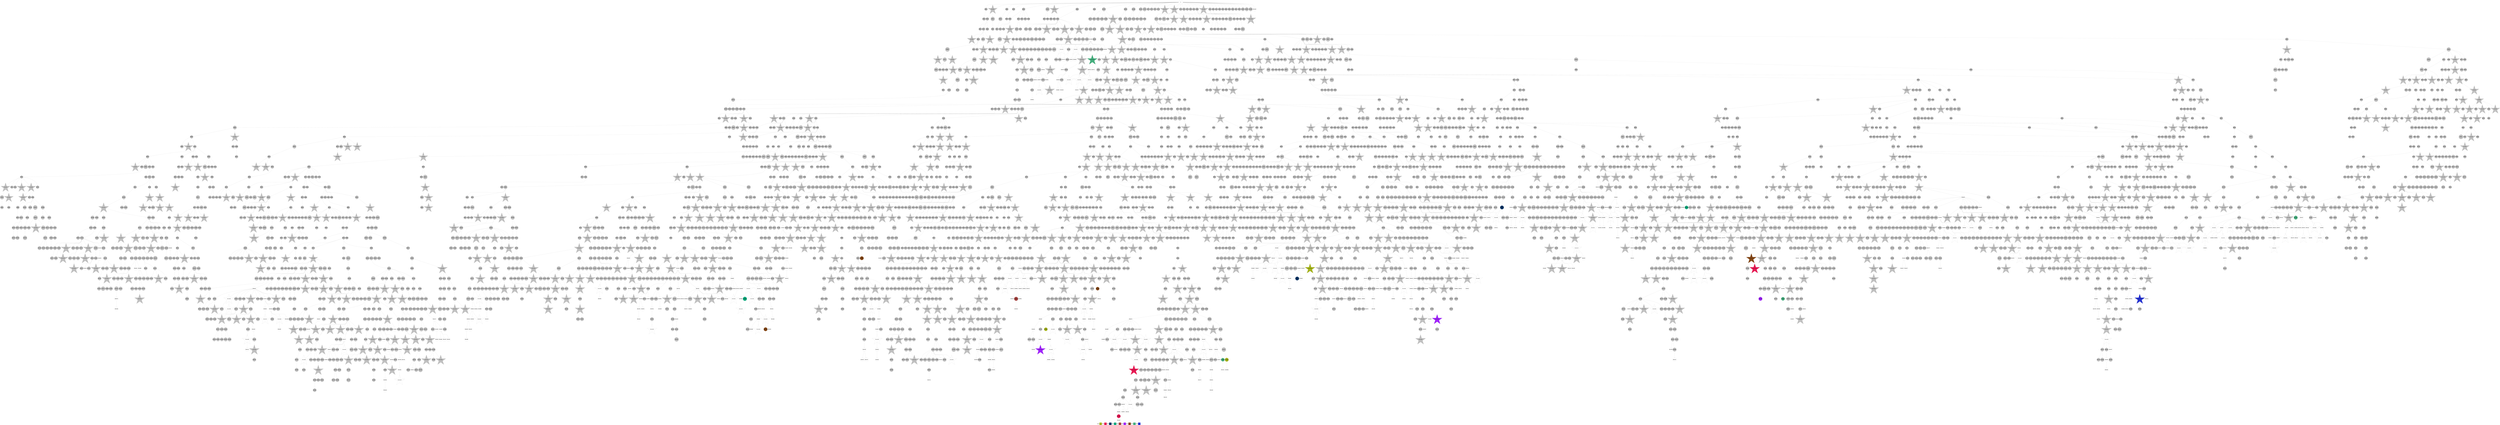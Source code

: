 digraph G { 
rankdir=TB;
8192 -> 8219;
8192 -> 8227;
8193 -> 8246;
8193 -> 8286;
12289 -> 12406;
12289 -> 12454;
8194 -> 8239;
12291 -> 12626;
12292 -> 12407;
8197 -> 8208;
8198 -> 8228;
12297 -> 12455;
8202 -> 8271;
8202 -> 8287;
8202 -> 8296;
8204 -> 8247;
8205 -> 8240;
8205 -> 8349;
8205 -> 8435;
8205 -> 8485;
8205 -> 8502;
8205 -> 8537;
8205 -> 8734;
8205 -> 8745;
12303 -> 12665;
8211 -> 8413;
8211 -> 8426;
8212 -> 8340;
12308 -> 12890;
12310 -> 12372;
12310 -> 12408;
12310 -> 12456;
12310 -> 12492;
8216 -> 8350;
8218 -> 8297;
8221 -> 8307;
12317 -> 12373;
12317 -> 12538;
12317 -> 12582;
12317 -> 12756;
8222 -> 8257;
8222 -> 8298;
8223 -> 8233;
8223 -> 8372;
8223 -> 8380;
12319 -> 12627;
12321 -> 12493;
12322 -> 12374;
12322 -> 12494;
12322 -> 12666;
12323 -> 12539;
12323 -> 12791;
12323 -> 12833;
8228 -> 8241;
8228 -> 8316;
8228 -> 8359;
8228 -> 8381;
12324 -> 12717;
8229 -> 8272;
12325 -> 12457;
12325 -> 12495;
8230 -> 8263;
8230 -> 8401;
12326 -> 12628;
12326 -> 12792;
8231 -> 8248;
8231 -> 8299;
8231 -> 8317;
12327 -> 12583;
12328 -> 12409;
8233 -> 8258;
12329 -> 12458;
8234 -> 8273;
8235 -> 8274;
8235 -> 8331;
8235 -> 8341;
8235 -> 8360;
8235 -> 8382;
8235 -> 8414;
8236 -> 8288;
8236 -> 8300;
8237 -> 8289;
8238 -> 8275;
12334 -> 12834;
12334 -> 12977;
12334 -> 13067;
8239 -> 8249;
12335 -> 12496;
8241 -> 8264;
12337 -> 12410;
12337 -> 12667;
12337 -> 12835;
8242 -> 8301;
12338 -> 12375;
12340 -> 12793;
8246 -> 8308;
8246 -> 8332;
8246 -> 8342;
8246 -> 8373;
8246 -> 8470;
8248 -> 8265;
8248 -> 8276;
8248 -> 8392;
8248 -> 8402;
8248 -> 8461;
8248 -> 8627;
8248 -> 8642;
12344 -> 12794;
12344 -> 12836;
8249 -> 8302;
12345 -> 12459;
12345 -> 12497;
12345 -> 12757;
12345 -> 13169;
8250 -> 8290;
8250 -> 8309;
12347 -> 13068;
8252 -> 8310;
12349 -> 12668;
8254 -> 8436;
8254 -> 8704;
8254 -> 8746;
8255 -> 8318;
8255 -> 8333;
8255 -> 8361;
12351 -> 12411;
12351 -> 12837;
8256 -> 8266;
12352 -> 12460;
12352 -> 12669;
8258 -> 8277;
12354 -> 12461;
8259 -> 8343;
8260 -> 8278;
8260 -> 8403;
8261 -> 8279;
8261 -> 8415;
12357 -> 12758;
12357 -> 12838;
12357 -> 12935;
8262 -> 8291;
8263 -> 8311;
8263 -> 8362;
8263 -> 8374;
8263 -> 8393;
8263 -> 8519;
8263 -> 8572;
12361 -> 12498;
12361 -> 12584;
8266 -> 8303;
8266 -> 8319;
8266 -> 8334;
8266 -> 8344;
8266 -> 8520;
8266 -> 8628;
8266 -> 8831;
12362 -> 12499;
8267 -> 8320;
8267 -> 8427;
12363 -> 12718;
8271 -> 8428;
8271 -> 8453;
8271 -> 8486;
8271 -> 8587;
12368 -> 12500;
8275 -> 8292;
12371 -> 12719;
8276 -> 8321;
8276 -> 8404;
8276 -> 8437;
8276 -> 8503;
12373 -> 12412;
12375 -> 12720;
12375 -> 12839;
8282 -> 8322;
8282 -> 8416;
12378 -> 12501;
8283 -> 8345;
12381 -> 12670;
12381 -> 12759;
8287 -> 8312;
8287 -> 8323;
12383 -> 12629;
12383 -> 12891;
12384 -> 12721;
12384 -> 12760;
12384 -> 12936;
12384 -> 12978;
12384 -> 13124;
8289 -> 8417;
8289 -> 8521;
12385 -> 12462;
12385 -> 12502;
12385 -> 12585;
12385 -> 12630;
12385 -> 12671;
8290 -> 8313;
12386 -> 13125;
8291 -> 8363;
8292 -> 8314;
12388 -> 12503;
12388 -> 12540;
12388 -> 12840;
8293 -> 8383;
12390 -> 12631;
8296 -> 8364;
12392 -> 13170;
12393 -> 12979;
8299 -> 8351;
12395 -> 12541;
12395 -> 12672;
8300 -> 8394;
8301 -> 8405;
8301 -> 8522;
12397 -> 12542;
12397 -> 13171;
12399 -> 12673;
8304 -> 8335;
12400 -> 12722;
12400 -> 12892;
8305 -> 8406;
12401 -> 12586;
12401 -> 12674;
12402 -> 12841;
12402 -> 13069;
8307 -> 8588;
8308 -> 8336;
12404 -> 12587;
8309 -> 8346;
8309 -> 8352;
8311 -> 8384;
12407 -> 12588;
12407 -> 12761;
8312 -> 8557;
8312 -> 8735;
8312 -> 8767;
8312 -> 8832;
8313 -> 8324;
12409 -> 12893;
8314 -> 8325;
8316 -> 8365;
12413 -> 12589;
12413 -> 13021;
8318 -> 8353;
12414 -> 12723;
12415 -> 12504;
12415 -> 12543;
8320 -> 8337;
8320 -> 8643;
8320 -> 8688;
8321 -> 8395;
12417 -> 12590;
12417 -> 12842;
12419 -> 12632;
8324 -> 8385;
12420 -> 12505;
12420 -> 12544;
12421 -> 12937;
8326 -> 8347;
12422 -> 12506;
12422 -> 12724;
12424 -> 12591;
12425 -> 12507;
12426 -> 12545;
8331 -> 8366;
12427 -> 12592;
12427 -> 12675;
8332 -> 8396;
12428 -> 12938;
12428 -> 12980;
12429 -> 12676;
8335 -> 8407;
8335 -> 8558;
12431 -> 12546;
12431 -> 12677;
8336 -> 8348;
8336 -> 8386;
8336 -> 8397;
8338 -> 8367;
8339 -> 8354;
12435 -> 12843;
12435 -> 13172;
12436 -> 12678;
8341 -> 8355;
8341 -> 8523;
12438 -> 12981;
12438 -> 13173;
8344 -> 8356;
8344 -> 8387;
8345 -> 8462;
8345 -> 8471;
12441 -> 12508;
8346 -> 8375;
12442 -> 12509;
8347 -> 8573;
8347 -> 8644;
8347 -> 8803;
12443 -> 12762;
12443 -> 12982;
12443 -> 13126;
12446 -> 12547;
8351 -> 8388;
8351 -> 8438;
8352 -> 8368;
8352 -> 8538;
8352 -> 8645;
8352 -> 8689;
12448 -> 12795;
12448 -> 12844;
12449 -> 12593;
12449 -> 12633;
12450 -> 12634;
12451 -> 12635;
8356 -> 8376;
8357 -> 8377;
12454 -> 12510;
12454 -> 12983;
12455 -> 12679;
8361 -> 8378;
12457 -> 12594;
8362 -> 8439;
8362 -> 8504;
8362 -> 8559;
12458 -> 12548;
8363 -> 8408;
8363 -> 8472;
12459 -> 12549;
12459 -> 12680;
12459 -> 12984;
8365 -> 8463;
12462 -> 12550;
8367 -> 8418;
12465 -> 12595;
8371 -> 8429;
8371 -> 8440;
8371 -> 8539;
12467 -> 12763;
12470 -> 12551;
12471 -> 12552;
12471 -> 12681;
12471 -> 12796;
12471 -> 12939;
8376 -> 8389;
8376 -> 8419;
8376 -> 8441;
12473 -> 12764;
8378 -> 8505;
8378 -> 8629;
8379 -> 8409;
8379 -> 8420;
12475 -> 12725;
12477 -> 12726;
8382 -> 8421;
8382 -> 8442;
8382 -> 8540;
12478 -> 12596;
12478 -> 12727;
8383 -> 8410;
8383 -> 8487;
8383 -> 8560;
8384 -> 8398;
8385 -> 8422;
8385 -> 8488;
12482 -> 12682;
8387 -> 8454;
8387 -> 8464;
8387 -> 8473;
8387 -> 8541;
8388 -> 8443;
8388 -> 8474;
12484 -> 12894;
12484 -> 13070;
8390 -> 8444;
8390 -> 8489;
8391 -> 8411;
8393 -> 8475;
12489 -> 12553;
8394 -> 8430;
8394 -> 8476;
12490 -> 12683;
8395 -> 8445;
8397 -> 8490;
8399 -> 8446;
8401 -> 8423;
12497 -> 12636;
12497 -> 12985;
8402 -> 8424;
8402 -> 8447;
12500 -> 12845;
8405 -> 8448;
8405 -> 8465;
8405 -> 8524;
12501 -> 12554;
8406 -> 8466;
8406 -> 8491;
12502 -> 12728;
8407 -> 8455;
12503 -> 12846;
12504 -> 12637;
12504 -> 12684;
12504 -> 12797;
12504 -> 12895;
12505 -> 12638;
12506 -> 12555;
8411 -> 8449;
8411 -> 8456;
8411 -> 8492;
8411 -> 8574;
8411 -> 8589;
8412 -> 8431;
12508 -> 12639;
12508 -> 12729;
8413 -> 8432;
8413 -> 8493;
12509 -> 12556;
12509 -> 12597;
8414 -> 8477;
8416 -> 8433;
12513 -> 12730;
8419 -> 8434;
8420 -> 8450;
8420 -> 8506;
8420 -> 8690;
12516 -> 12685;
12516 -> 12847;
8421 -> 8451;
8421 -> 8494;
8423 -> 8507;
8423 -> 8525;
8423 -> 8575;
12520 -> 12896;
12520 -> 12986;
8425 -> 8457;
8425 -> 8576;
12521 -> 12598;
12521 -> 12640;
8426 -> 8467;
8426 -> 8542;
8426 -> 8561;
8426 -> 8577;
8427 -> 8543;
8429 -> 8458;
8429 -> 8508;
8429 -> 8610;
8429 -> 8819;
8429 -> 8877;
8430 -> 8544;
12526 -> 12599;
12526 -> 12686;
12526 -> 12897;
12526 -> 12987;
8432 -> 8509;
8432 -> 8526;
8432 -> 8562;
8432 -> 8590;
8432 -> 8718;
8432 -> 8747;
8432 -> 8781;
8435 -> 8527;
8435 -> 8611;
8435 -> 8691;
12532 -> 12798;
12532 -> 13022;
8437 -> 8478;
8438 -> 8479;
8438 -> 8545;
8439 -> 8480;
8439 -> 8510;
8439 -> 8591;
8439 -> 8612;
8440 -> 8459;
8440 -> 8495;
8441 -> 8528;
8441 -> 8546;
12537 -> 12641;
12537 -> 12799;
8442 -> 8460;
8442 -> 8563;
8442 -> 8592;
8442 -> 8672;
8442 -> 8719;
8442 -> 9098;
8442 -> 9142;
8442 -> 9195;
8442 -> 9250;
12538 -> 12800;
12538 -> 12940;
8444 -> 8692;
12540 -> 13023;
12542 -> 12642;
12542 -> 12687;
8447 -> 8593;
12543 -> 12600;
12543 -> 12688;
12543 -> 12898;
12544 -> 12899;
8450 -> 8468;
12546 -> 12601;
12546 -> 12731;
12546 -> 12765;
12546 -> 13071;
8451 -> 8578;
8451 -> 8646;
12547 -> 13174;
8452 -> 8511;
8452 -> 8547;
8452 -> 8594;
12548 -> 12801;
8453 -> 8481;
12549 -> 12689;
12550 -> 12848;
12550 -> 12900;
8455 -> 8469;
12551 -> 12766;
12551 -> 13072;
8457 -> 8482;
12553 -> 12602;
8458 -> 8595;
8458 -> 8748;
12554 -> 12603;
12554 -> 12849;
12554 -> 12901;
8459 -> 8512;
12556 -> 13073;
12556 -> 13175;
12557 -> 12643;
8462 -> 8548;
8462 -> 8579;
12558 -> 12732;
8463 -> 8483;
8463 -> 8630;
8463 -> 8647;
12559 -> 12644;
12559 -> 12902;
8464 -> 8484;
8464 -> 8496;
8464 -> 8549;
12560 -> 12690;
12563 -> 13176;
12565 -> 12903;
12566 -> 12733;
8471 -> 8564;
8472 -> 8497;
8473 -> 8513;
8473 -> 8529;
8473 -> 8613;
8473 -> 8648;
12569 -> 12691;
12569 -> 13024;
8474 -> 8705;
8474 -> 8749;
12570 -> 12692;
12570 -> 12767;
8475 -> 8649;
12571 -> 13074;
12571 -> 13127;
8476 -> 8498;
12572 -> 12768;
8477 -> 8530;
8477 -> 8550;
8477 -> 8850;
12573 -> 12645;
8478 -> 8514;
8478 -> 8631;
8478 -> 8650;
12574 -> 12646;
12574 -> 12941;
12574 -> 13177;
8479 -> 8499;
8480 -> 8531;
8481 -> 8551;
12577 -> 12693;
12578 -> 12942;
12579 -> 13025;
8484 -> 8515;
8484 -> 8596;
8484 -> 8614;
12580 -> 12694;
8485 -> 8532;
8485 -> 8552;
8486 -> 8533;
8486 -> 8580;
8486 -> 8693;
8486 -> 8750;
12582 -> 12769;
12582 -> 12904;
8487 -> 8632;
12583 -> 12905;
12583 -> 12943;
8488 -> 8673;
12584 -> 12647;
12584 -> 12850;
12584 -> 13026;
8489 -> 8553;
8489 -> 8565;
8490 -> 8516;
12586 -> 12648;
12588 -> 12695;
12588 -> 12988;
8493 -> 8566;
8493 -> 8651;
8493 -> 8674;
8493 -> 8720;
8493 -> 8833;
12589 -> 12696;
8494 -> 8517;
8495 -> 8518;
8496 -> 8597;
8496 -> 8652;
12592 -> 13027;
8497 -> 8567;
8497 -> 8598;
8497 -> 8615;
8497 -> 8736;
12593 -> 12649;
12594 -> 12802;
12594 -> 12944;
12595 -> 13075;
12595 -> 13178;
8502 -> 8554;
12598 -> 12851;
8503 -> 8568;
8504 -> 8534;
12600 -> 12770;
12601 -> 12989;
8506 -> 8599;
12604 -> 12697;
12604 -> 12734;
8509 -> 8706;
8509 -> 8878;
8509 -> 8925;
12605 -> 12803;
12608 -> 12945;
8513 -> 8569;
8513 -> 8768;
8513 -> 9123;
8513 -> 9143;
12609 -> 12735;
12609 -> 12906;
8514 -> 8555;
8514 -> 8600;
12611 -> 13179;
8516 -> 8535;
8516 -> 8653;
8516 -> 8751;
8516 -> 8820;
12612 -> 12736;
12613 -> 12946;
12613 -> 12990;
8518 -> 8581;
8518 -> 8601;
8519 -> 8616;
8520 -> 8570;
8520 -> 8602;
12617 -> 12804;
12617 -> 12907;
8522 -> 8603;
8522 -> 8694;
12618 -> 12805;
8523 -> 8617;
8524 -> 8582;
8524 -> 8618;
8524 -> 8654;
8524 -> 8737;
8524 -> 8752;
12620 -> 12737;
8525 -> 8655;
8525 -> 8721;
8526 -> 8556;
8526 -> 8604;
12622 -> 12852;
12622 -> 12908;
8527 -> 8926;
8527 -> 8954;
8527 -> 9425;
12623 -> 12853;
12624 -> 12771;
12624 -> 12991;
8529 -> 8583;
8529 -> 8821;
8529 -> 8834;
8529 -> 9276;
12627 -> 12947;
8532 -> 8584;
8532 -> 8695;
12628 -> 12806;
12628 -> 12909;
8533 -> 8696;
8533 -> 8707;
8533 -> 8822;
8533 -> 8971;
12629 -> 12807;
12629 -> 13028;
12633 -> 12738;
8539 -> 8633;
8539 -> 8697;
12635 -> 12739;
8540 -> 8634;
12636 -> 12948;
12636 -> 13029;
8541 -> 8605;
12638 -> 13076;
8545 -> 8606;
8546 -> 8619;
12642 -> 12740;
12642 -> 12808;
12643 -> 12698;
8548 -> 8804;
8551 -> 8753;
8551 -> 8782;
8551 -> 9018;
12647 -> 12699;
8553 -> 8607;
8553 -> 8722;
8554 -> 8656;
8554 -> 8805;
8554 -> 8823;
8554 -> 8955;
8554 -> 9339;
12650 -> 12741;
12652 -> 12910;
12652 -> 13030;
12652 -> 13180;
8558 -> 8608;
8559 -> 8675;
8562 -> 8657;
12659 -> 12809;
8564 -> 8658;
8564 -> 8698;
12660 -> 12854;
12661 -> 13077;
12661 -> 13181;
8566 -> 8659;
8566 -> 8723;
12663 -> 12742;
12663 -> 12772;
12663 -> 12855;
8568 -> 8620;
8568 -> 8635;
8568 -> 8660;
8569 -> 8676;
12665 -> 12743;
12665 -> 12856;
8570 -> 8585;
8570 -> 8661;
8570 -> 8783;
8571 -> 8724;
8571 -> 8866;
8571 -> 8908;
8571 -> 9124;
12667 -> 12773;
12667 -> 12857;
12668 -> 12810;
12668 -> 12911;
12669 -> 12744;
12669 -> 12949;
12669 -> 13128;
8574 -> 8662;
8574 -> 8708;
8574 -> 8784;
8575 -> 8636;
12671 -> 12774;
12671 -> 13182;
12672 -> 13031;
8577 -> 8806;
12673 -> 13183;
8578 -> 8725;
12675 -> 12775;
8580 -> 8637;
8580 -> 8663;
8580 -> 8699;
12676 -> 12811;
8581 -> 8621;
8581 -> 8638;
8581 -> 8769;
8581 -> 8879;
12677 -> 12858;
8582 -> 8677;
8582 -> 8936;
8582 -> 8972;
8582 -> 9251;
8582 -> 9373;
12678 -> 12812;
8583 -> 8664;
8583 -> 8835;
12679 -> 12992;
8584 -> 8609;
8585 -> 8622;
8585 -> 8639;
12681 -> 12859;
8586 -> 8640;
8586 -> 8909;
8586 -> 9070;
8587 -> 8770;
12683 -> 12993;
12683 -> 13129;
8588 -> 8623;
12684 -> 12745;
12684 -> 13078;
12685 -> 12813;
8590 -> 8678;
8590 -> 8738;
8590 -> 8785;
12686 -> 12860;
12687 -> 13032;
12687 -> 13079;
8595 -> 8679;
12691 -> 12912;
12692 -> 12861;
12693 -> 12776;
12693 -> 12814;
12693 -> 12950;
8598 -> 8665;
8600 -> 8666;
8600 -> 8709;
8601 -> 8624;
12700 -> 12777;
12700 -> 12994;
12701 -> 12778;
12701 -> 12862;
12702 -> 12779;
12703 -> 12863;
8608 -> 8625;
8609 -> 8710;
8610 -> 8700;
8611 -> 8807;
8611 -> 8836;
8612 -> 8667;
8614 -> 8739;
8614 -> 8867;
8615 -> 8668;
12713 -> 12780;
12713 -> 12815;
8618 -> 8669;
8618 -> 8726;
12715 -> 12864;
12715 -> 12913;
8620 -> 8641;
8620 -> 8670;
8620 -> 8680;
8620 -> 8727;
8620 -> 8824;
8620 -> 8910;
8621 -> 8701;
8621 -> 8728;
12717 -> 12995;
12717 -> 13080;
8623 -> 8681;
8627 -> 8711;
8628 -> 8712;
8629 -> 8729;
8629 -> 8786;
8629 -> 8808;
8629 -> 9219;
12725 -> 12914;
12725 -> 13033;
12726 -> 12915;
12726 -> 12951;
8631 -> 8682;
8631 -> 8825;
8631 -> 8880;
8631 -> 8973;
12727 -> 12781;
8632 -> 8671;
8632 -> 8851;
8632 -> 9019;
8633 -> 8683;
12729 -> 12952;
12729 -> 12996;
8634 -> 8787;
8634 -> 8937;
8634 -> 9374;
8634 -> 9426;
12730 -> 12865;
8636 -> 8730;
8636 -> 8788;
8638 -> 8684;
12735 -> 12782;
12735 -> 12953;
8640 -> 8713;
12736 -> 13034;
8642 -> 8685;
8643 -> 8686;
8643 -> 8754;
8643 -> 8789;
8643 -> 8809;
12743 -> 12866;
12743 -> 12997;
8648 -> 8755;
12745 -> 13130;
8650 -> 8714;
8650 -> 8731;
8650 -> 8756;
8650 -> 8837;
12746 -> 12816;
8652 -> 8715;
12748 -> 12954;
8654 -> 8771;
8654 -> 8810;
8656 -> 8740;
8656 -> 8757;
8658 -> 8956;
8659 -> 8732;
8660 -> 8811;
8660 -> 9071;
8660 -> 9165;
12758 -> 12955;
12759 -> 12817;
12759 -> 13184;
8664 -> 8687;
8664 -> 8758;
8664 -> 8812;
8664 -> 8938;
8664 -> 8957;
12761 -> 13035;
8666 -> 8759;
8666 -> 8790;
8668 -> 8733;
12764 -> 12818;
12764 -> 12998;
8669 -> 8838;
8669 -> 8852;
8669 -> 8927;
12766 -> 12867;
12767 -> 12956;
12769 -> 12819;
12770 -> 13081;
8678 -> 8826;
12774 -> 13036;
12775 -> 12916;
8681 -> 8760;
8681 -> 8791;
12777 -> 12820;
12779 -> 13082;
8684 -> 8702;
8684 -> 8761;
8685 -> 8890;
8685 -> 8928;
12781 -> 13131;
12782 -> 12868;
8687 -> 8703;
8687 -> 8716;
8687 -> 8762;
8687 -> 8868;
8687 -> 8881;
8687 -> 8891;
12784 -> 12917;
8689 -> 8839;
8689 -> 8939;
8689 -> 8974;
12785 -> 13083;
12786 -> 12869;
8691 -> 8772;
8691 -> 8882;
12789 -> 12870;
12789 -> 13084;
8694 -> 8763;
12790 -> 12871;
12791 -> 13037;
8698 -> 8792;
8699 -> 8717;
8700 -> 8793;
12796 -> 12999;
12796 -> 13132;
8701 -> 8853;
8701 -> 9484;
8701 -> 9584;
8702 -> 8911;
8702 -> 8975;
12798 -> 12957;
8704 -> 8794;
8704 -> 8892;
8704 -> 8940;
8704 -> 8958;
12800 -> 12872;
8705 -> 8976;
12801 -> 13085;
12801 -> 13185;
8706 -> 8813;
8707 -> 8764;
8707 -> 8977;
8707 -> 8991;
8707 -> 9045;
8707 -> 9072;
8707 -> 9220;
8707 -> 9720;
8707 -> 9903;
8707 -> 10025;
8708 -> 8765;
8708 -> 8773;
12805 -> 12918;
8710 -> 8774;
12807 -> 12958;
12807 -> 13000;
12807 -> 13133;
8712 -> 8741;
8712 -> 8941;
8712 -> 8992;
8712 -> 9277;
8713 -> 8766;
8713 -> 8959;
8713 -> 8993;
8713 -> 9166;
12809 -> 13134;
12810 -> 12959;
12816 -> 12873;
12817 -> 12919;
12817 -> 13038;
8722 -> 8795;
12818 -> 12960;
8724 -> 8742;
8725 -> 8743;
12821 -> 13039;
8727 -> 8796;
8727 -> 8814;
8727 -> 8840;
12824 -> 12961;
12824 -> 13086;
12824 -> 13186;
8731 -> 8775;
12827 -> 12920;
8732 -> 8744;
8732 -> 8854;
8732 -> 8883;
12828 -> 12921;
12828 -> 12962;
8733 -> 8978;
8734 -> 8827;
12830 -> 13001;
12833 -> 13087;
12833 -> 13135;
12833 -> 13187;
8738 -> 8841;
12834 -> 13188;
8739 -> 8776;
8740 -> 8777;
12836 -> 12963;
12837 -> 12922;
12837 -> 13040;
8742 -> 8815;
8744 -> 8778;
8744 -> 8893;
12840 -> 13041;
12840 -> 13136;
8748 -> 8779;
12845 -> 12923;
12846 -> 13189;
12847 -> 12924;
8752 -> 8942;
8752 -> 8979;
8752 -> 9046;
8752 -> 9221;
12848 -> 13002;
8753 -> 8855;
8753 -> 8869;
12849 -> 13003;
8754 -> 8994;
8754 -> 9073;
8754 -> 9278;
8754 -> 9304;
12850 -> 13088;
12850 -> 13190;
8755 -> 8797;
8755 -> 8842;
8755 -> 9020;
8755 -> 9047;
12851 -> 12964;
12851 -> 13191;
12852 -> 12965;
8757 -> 8843;
8757 -> 8912;
8757 -> 8943;
8757 -> 9048;
8757 -> 9125;
8757 -> 9340;
8757 -> 9557;
12854 -> 13192;
12855 -> 13042;
12855 -> 13089;
8762 -> 8870;
8762 -> 8884;
8762 -> 9049;
8762 -> 9252;
8762 -> 9485;
8762 -> 9523;
8762 -> 9636;
12858 -> 12966;
12859 -> 13090;
8764 -> 8856;
8764 -> 8894;
8766 -> 8780;
8766 -> 8798;
8766 -> 8844;
8766 -> 8895;
12862 -> 13043;
8768 -> 8799;
8768 -> 8816;
12864 -> 13004;
12864 -> 13137;
8769 -> 8800;
8769 -> 8817;
12866 -> 12967;
12867 -> 13138;
8772 -> 8913;
8772 -> 9099;
8772 -> 9253;
8772 -> 9427;
8772 -> 9524;
8773 -> 8801;
8773 -> 8885;
8773 -> 9100;
12870 -> 12925;
12870 -> 12968;
12870 -> 13091;
12871 -> 12969;
12871 -> 13044;
12871 -> 13139;
8776 -> 8802;
8776 -> 8960;
8776 -> 9101;
8776 -> 9167;
8776 -> 9222;
12872 -> 13005;
12874 -> 13092;
8779 -> 8818;
8779 -> 8886;
8779 -> 9074;
12876 -> 13045;
8781 -> 8845;
8781 -> 9102;
8781 -> 9279;
8781 -> 9305;
8781 -> 9375;
12878 -> 13046;
12879 -> 12970;
12879 -> 13006;
12879 -> 13047;
12881 -> 13093;
8787 -> 8857;
8787 -> 9021;
12883 -> 13007;
8788 -> 8858;
12885 -> 12971;
12885 -> 13140;
12886 -> 13094;
12886 -> 13193;
8791 -> 8871;
8791 -> 8896;
8792 -> 8846;
12889 -> 13008;
12889 -> 13141;
8795 -> 8859;
8795 -> 8944;
8795 -> 9050;
8795 -> 9376;
8795 -> 9525;
12891 -> 13095;
12893 -> 13142;
8799 -> 9144;
8800 -> 8961;
12896 -> 13194;
8801 -> 8860;
8801 -> 8929;
12898 -> 13195;
8803 -> 8914;
12903 -> 13048;
8808 -> 8828;
8809 -> 8847;
8810 -> 8915;
12907 -> 13143;
8813 -> 8829;
8813 -> 8872;
8813 -> 8962;
8813 -> 8995;
8813 -> 9126;
8813 -> 9223;
12909 -> 13009;
12909 -> 13144;
8814 -> 8861;
8814 -> 8963;
8814 -> 9168;
8815 -> 8897;
8815 -> 8980;
8815 -> 9145;
8815 -> 9169;
8815 -> 9341;
8815 -> 9452;
8815 -> 9526;
12911 -> 13010;
12911 -> 13145;
12912 -> 13011;
8817 -> 8862;
8817 -> 9022;
8817 -> 9051;
8819 -> 8996;
8819 -> 9146;
8819 -> 9170;
8819 -> 9224;
8820 -> 8964;
8820 -> 9023;
12917 -> 13012;
8822 -> 8848;
12918 -> 13196;
8823 -> 8898;
12921 -> 12972;
8826 -> 8899;
8826 -> 8997;
8826 -> 9024;
8826 -> 9743;
12922 -> 13096;
12923 -> 13013;
8828 -> 8945;
8828 -> 8998;
8828 -> 9052;
8829 -> 8849;
8829 -> 8916;
8829 -> 9196;
8829 -> 9280;
8831 -> 8863;
12927 -> 13049;
8832 -> 8917;
8833 -> 8918;
8834 -> 8900;
8835 -> 8901;
8835 -> 8919;
8835 -> 8946;
8835 -> 8981;
8835 -> 9197;
8835 -> 9486;
12931 -> 13014;
12932 -> 13146;
12933 -> 13050;
8838 -> 8864;
12934 -> 13197;
8839 -> 8947;
8839 -> 9075;
8841 -> 8873;
8841 -> 8948;
12937 -> 13051;
8844 -> 8902;
8844 -> 9053;
8844 -> 9103;
12940 -> 13198;
12941 -> 13052;
12941 -> 13097;
12941 -> 13147;
8846 -> 8874;
8848 -> 8865;
12944 -> 13053;
8850 -> 8920;
12946 -> 13199;
8854 -> 9076;
8854 -> 9225;
8856 -> 8875;
8856 -> 8887;
12952 -> 13200;
8860 -> 8903;
12956 -> 13098;
8861 -> 8876;
12958 -> 13099;
12958 -> 13201;
8863 -> 8888;
12960 -> 13015;
12960 -> 13054;
8865 -> 8889;
8866 -> 9025;
8866 -> 9077;
8866 -> 9171;
8867 -> 8904;
8867 -> 8999;
8869 -> 8930;
8869 -> 8949;
8870 -> 8905;
8872 -> 8982;
8872 -> 9026;
8872 -> 9147;
12968 -> 13202;
8873 -> 9000;
8873 -> 9172;
8873 -> 9198;
12972 -> 13100;
12973 -> 13055;
12973 -> 13101;
12973 -> 13148;
8878 -> 8950;
8878 -> 8965;
12976 -> 13149;
8881 -> 8906;
8881 -> 9027;
8881 -> 9054;
8881 -> 9078;
8881 -> 9199;
8881 -> 9254;
8881 -> 9453;
8881 -> 9527;
8881 -> 9656;
12977 -> 13203;
8882 -> 8983;
8883 -> 8921;
8883 -> 8931;
8883 -> 9001;
12979 -> 13204;
8884 -> 8966;
8884 -> 9127;
8884 -> 9226;
8884 -> 9255;
12980 -> 13205;
8886 -> 8967;
8886 -> 9028;
8886 -> 9055;
8886 -> 9173;
8886 -> 9200;
12982 -> 13206;
12983 -> 13102;
8889 -> 8932;
12985 -> 13103;
12986 -> 13150;
12987 -> 13151;
8892 -> 8922;
12988 -> 13056;
8893 -> 8984;
8893 -> 9201;
8893 -> 9487;
12989 -> 13057;
8896 -> 9227;
8896 -> 9306;
12992 -> 13058;
8897 -> 9056;
8897 -> 9079;
8897 -> 9202;
12993 -> 13059;
8898 -> 9029;
8898 -> 9128;
8898 -> 9307;
8899 -> 8985;
8899 -> 9104;
8899 -> 9342;
8901 -> 9030;
8902 -> 8923;
8902 -> 9105;
12998 -> 13104;
8904 -> 9057;
8904 -> 9080;
8904 -> 9343;
13001 -> 13207;
8906 -> 8933;
13002 -> 13152;
8907 -> 9002;
8907 -> 9031;
8907 -> 9058;
8907 -> 9256;
8907 -> 9308;
13004 -> 13105;
8909 -> 8951;
8909 -> 9003;
8909 -> 9032;
8910 -> 8986;
8910 -> 9033;
8910 -> 9081;
8910 -> 9281;
8912 -> 9004;
8913 -> 8934;
8915 -> 9034;
13011 -> 13060;
13011 -> 13106;
8916 -> 8935;
8916 -> 9005;
8916 -> 9035;
8917 -> 8968;
8917 -> 9082;
8917 -> 9174;
8917 -> 9228;
8917 -> 9377;
8917 -> 9400;
8917 -> 9657;
8919 -> 9006;
8919 -> 9175;
13015 -> 13153;
8920 -> 9007;
8921 -> 9008;
8922 -> 8969;
8923 -> 8987;
8923 -> 9036;
8923 -> 9083;
8923 -> 9488;
8923 -> 9934;
8923 -> 10197;
8925 -> 8952;
8925 -> 9009;
8925 -> 9106;
8928 -> 8953;
8929 -> 8988;
13025 -> 13154;
13026 -> 13107;
13026 -> 13208;
8932 -> 9037;
8932 -> 9176;
8932 -> 9309;
8932 -> 9378;
8932 -> 9558;
8933 -> 9038;
8933 -> 9107;
13029 -> 13108;
8935 -> 9010;
8935 -> 9039;
8936 -> 9108;
8937 -> 9203;
8937 -> 9229;
8937 -> 9257;
13035 -> 13109;
8940 -> 9011;
8940 -> 9084;
8940 -> 9204;
8940 -> 9230;
13036 -> 13155;
8942 -> 9148;
13038 -> 13156;
8943 -> 9310;
8944 -> 8970;
8944 -> 9059;
8944 -> 9085;
8946 -> 9258;
8946 -> 9428;
8946 -> 9775;
8950 -> 8989;
8950 -> 9086;
13048 -> 13110;
13048 -> 13157;
13048 -> 13209;
8953 -> 9012;
8954 -> 9060;
8958 -> 8990;
8958 -> 9129;
8959 -> 9109;
8959 -> 9177;
8960 -> 9013;
8961 -> 9014;
8961 -> 9344;
8961 -> 9489;
13057 -> 13111;
8963 -> 9040;
8963 -> 9130;
13059 -> 13112;
8965 -> 9149;
8966 -> 9110;
8967 -> 9061;
8967 -> 9111;
8968 -> 9087;
8968 -> 9205;
8971 -> 9062;
13067 -> 13158;
13068 -> 13210;
8974 -> 9112;
8974 -> 9206;
13071 -> 13159;
13072 -> 13160;
8977 -> 9131;
8982 -> 9015;
8982 -> 9041;
8982 -> 9132;
8982 -> 9150;
8983 -> 9259;
8983 -> 9379;
8983 -> 9401;
8983 -> 9454;
8983 -> 9744;
8983 -> 9844;
8984 -> 9063;
13080 -> 13161;
8985 -> 9016;
8985 -> 9282;
8985 -> 9402;
8985 -> 9528;
8985 -> 9637;
8985 -> 9658;
13081 -> 13162;
13082 -> 13211;
8987 -> 9042;
8987 -> 9113;
8987 -> 9403;
8988 -> 9114;
8988 -> 9178;
8988 -> 9231;
8988 -> 9283;
8989 -> 9017;
8989 -> 9088;
8989 -> 9151;
13086 -> 13212;
8992 -> 9089;
8992 -> 9232;
8993 -> 9043;
8994 -> 9064;
8994 -> 9179;
8994 -> 9311;
13090 -> 13213;
8995 -> 9090;
8997 -> 9044;
8999 -> 9115;
8999 -> 9312;
9001 -> 9152;
13097 -> 13163;
9002 -> 9133;
9002 -> 9529;
9002 -> 9609;
9003 -> 9233;
13099 -> 13214;
9006 -> 9065;
9010 -> 9091;
9015 -> 9180;
13112 -> 13215;
9022 -> 9207;
9024 -> 9066;
9026 -> 9067;
9026 -> 9116;
9026 -> 9234;
9026 -> 9260;
9027 -> 9181;
13126 -> 13216;
9031 -> 9284;
9031 -> 9776;
9032 -> 9092;
9034 -> 9117;
9035 -> 9068;
9035 -> 9118;
9037 -> 9093;
9037 -> 9261;
13134 -> 13217;
9040 -> 9069;
9040 -> 9313;
9041 -> 9262;
9041 -> 9285;
13139 -> 13218;
9044 -> 9094;
9044 -> 9119;
9044 -> 9134;
9046 -> 9095;
9047 -> 9120;
9049 -> 9263;
9049 -> 9314;
13145 -> 13219;
9050 -> 9182;
9053 -> 9096;
9055 -> 9153;
9055 -> 9208;
9056 -> 9097;
13153 -> 13220;
9059 -> 9135;
9059 -> 9235;
13157 -> 13221;
9066 -> 9121;
9068 -> 9183;
9069 -> 9154;
9069 -> 9209;
9069 -> 9585;
9069 -> 9777;
9069 -> 9809;
9069 -> 9935;
9069 -> 10080;
9070 -> 9286;
9071 -> 9184;
9072 -> 9185;
9072 -> 9210;
9072 -> 9287;
9076 -> 9236;
9076 -> 9288;
9076 -> 9404;
9076 -> 9586;
9076 -> 9610;
9076 -> 9638;
9077 -> 9136;
9079 -> 9122;
9079 -> 9155;
9080 -> 9211;
9081 -> 9186;
9082 -> 9315;
9082 -> 9611;
9082 -> 9778;
9087 -> 9380;
9087 -> 9455;
9090 -> 9156;
9090 -> 9187;
9091 -> 9264;
9091 -> 9316;
9091 -> 9559;
9091 -> 9961;
9091 -> 10053;
9091 -> 10389;
9091 -> 10445;
9091 -> 10523;
9092 -> 9157;
9092 -> 9265;
9093 -> 9137;
9093 -> 9158;
9094 -> 9188;
9094 -> 9381;
9094 -> 9639;
9094 -> 9687;
9094 -> 9845;
9095 -> 9490;
9095 -> 9530;
9096 -> 9212;
9096 -> 9289;
9097 -> 9237;
9100 -> 9213;
9100 -> 9238;
9100 -> 9345;
9101 -> 9317;
9102 -> 9189;
9103 -> 9138;
9103 -> 9159;
9103 -> 9659;
9103 -> 9810;
9103 -> 10293;
9103 -> 10361;
9103 -> 10495;
9106 -> 9190;
9106 -> 9318;
9106 -> 9382;
9106 -> 9491;
9107 -> 9214;
9107 -> 9266;
9107 -> 9319;
9107 -> 10026;
9107 -> 10104;
9107 -> 10294;
9108 -> 9139;
9108 -> 9239;
9108 -> 9456;
9108 -> 9560;
9108 -> 9612;
9108 -> 9745;
9109 -> 9688;
9109 -> 9779;
9109 -> 10324;
9112 -> 9140;
9112 -> 9191;
9112 -> 9346;
9113 -> 9160;
9113 -> 9347;
9115 -> 9192;
9116 -> 9141;
9116 -> 9320;
9116 -> 9405;
9116 -> 9531;
9117 -> 9383;
9117 -> 9532;
9117 -> 9613;
9117 -> 9660;
9122 -> 9161;
9123 -> 9162;
9123 -> 9348;
9123 -> 9429;
9124 -> 9267;
9124 -> 9290;
9124 -> 9321;
9124 -> 9384;
9124 -> 9746;
9124 -> 9811;
9124 -> 9877;
9126 -> 9349;
9126 -> 9385;
9126 -> 9492;
9127 -> 9193;
9128 -> 9163;
9129 -> 9164;
9129 -> 9291;
9130 -> 9614;
9132 -> 9350;
9132 -> 9386;
9132 -> 9846;
9132 -> 10105;
9132 -> 10137;
9133 -> 9430;
9135 -> 9457;
9138 -> 9194;
9139 -> 9351;
9139 -> 9493;
9140 -> 9322;
9141 -> 9215;
9141 -> 9323;
9142 -> 9268;
9143 -> 9640;
9144 -> 9292;
9144 -> 9324;
9145 -> 9216;
9146 -> 9533;
9149 -> 9217;
9153 -> 9240;
9153 -> 9293;
9155 -> 9294;
9159 -> 9241;
9163 -> 9269;
9163 -> 9325;
9163 -> 9494;
9165 -> 9295;
9169 -> 9242;
9170 -> 9243;
9170 -> 9352;
9170 -> 9406;
9170 -> 9495;
9171 -> 9296;
9171 -> 9407;
9171 -> 9431;
9173 -> 9387;
9175 -> 9297;
9175 -> 9326;
9178 -> 9218;
9178 -> 9244;
9179 -> 9270;
9179 -> 9388;
9179 -> 9561;
9179 -> 9615;
9181 -> 9245;
9183 -> 9496;
9183 -> 9534;
9184 -> 9246;
9184 -> 9298;
9187 -> 9247;
9190 -> 9248;
9190 -> 9458;
9190 -> 9721;
9190 -> 9904;
9192 -> 9562;
9195 -> 9327;
9199 -> 9459;
9201 -> 9432;
9202 -> 9271;
9202 -> 10106;
9202 -> 10446;
9205 -> 9408;
9205 -> 9497;
9206 -> 9353;
9209 -> 9272;
9209 -> 9498;
9211 -> 9354;
9211 -> 9535;
9211 -> 9563;
9211 -> 9812;
9212 -> 9328;
9212 -> 9409;
9214 -> 9355;
9214 -> 9410;
9214 -> 9536;
9214 -> 9616;
9214 -> 9722;
9214 -> 9962;
9214 -> 10325;
9215 -> 9249;
9215 -> 9273;
9215 -> 9329;
9216 -> 9564;
9216 -> 9641;
9216 -> 9747;
9216 -> 9813;
9216 -> 9936;
9217 -> 9356;
9217 -> 9780;
9219 -> 9330;
9219 -> 9389;
9223 -> 9331;
9223 -> 9357;
9225 -> 9390;
9229 -> 9460;
9231 -> 9299;
9231 -> 9642;
9232 -> 9332;
9233 -> 9411;
9233 -> 9433;
9233 -> 9461;
9233 -> 9537;
9233 -> 9587;
9233 -> 9661;
9235 -> 9333;
9235 -> 9462;
9235 -> 9499;
9236 -> 9334;
9238 -> 9274;
9240 -> 9300;
9245 -> 9335;
9245 -> 9412;
9245 -> 9538;
9246 -> 9463;
9247 -> 9275;
9247 -> 9588;
9247 -> 9781;
9250 -> 9391;
9250 -> 9748;
9250 -> 9782;
9251 -> 9464;
9251 -> 9539;
9251 -> 9589;
9252 -> 9336;
9253 -> 9358;
9253 -> 9413;
9258 -> 9301;
9263 -> 9302;
9263 -> 9643;
9263 -> 9723;
9263 -> 9847;
9263 -> 9963;
9265 -> 9359;
9265 -> 9465;
9265 -> 9689;
9266 -> 9414;
9267 -> 9303;
9268 -> 9434;
9268 -> 9466;
9269 -> 9500;
9271 -> 9501;
9271 -> 9783;
9271 -> 9814;
9271 -> 9848;
9271 -> 10107;
9271 -> 10665;
9276 -> 9749;
9280 -> 9360;
9280 -> 9415;
9282 -> 9416;
9282 -> 9435;
9283 -> 9502;
9284 -> 9392;
9284 -> 9503;
9285 -> 9337;
9285 -> 9467;
9290 -> 9436;
9292 -> 9617;
9292 -> 9750;
9292 -> 9815;
9292 -> 9964;
9293 -> 9468;
9295 -> 9417;
9296 -> 9361;
9296 -> 9469;
9297 -> 9590;
9297 -> 9878;
9298 -> 9362;
9298 -> 9437;
9299 -> 9338;
9299 -> 9565;
9299 -> 9751;
9299 -> 9905;
9301 -> 9363;
9302 -> 9438;
9303 -> 9393;
9303 -> 9618;
9304 -> 9394;
9304 -> 9439;
9305 -> 9364;
9305 -> 9440;
9306 -> 9418;
9309 -> 9504;
9311 -> 9505;
9312 -> 9506;
9313 -> 9365;
9314 -> 9366;
9314 -> 9566;
9314 -> 9591;
9314 -> 9816;
9314 -> 9849;
9314 -> 9879;
9314 -> 10138;
9315 -> 9470;
9318 -> 9507;
9319 -> 9367;
9321 -> 9395;
9324 -> 9368;
9325 -> 9369;
9325 -> 9752;
9325 -> 9850;
9325 -> 9906;
9331 -> 9370;
9331 -> 9508;
9332 -> 9441;
9333 -> 9371;
9335 -> 9372;
9335 -> 9396;
9335 -> 9690;
9335 -> 9784;
9335 -> 9851;
9335 -> 9907;
9337 -> 9442;
9337 -> 9509;
9337 -> 9644;
9339 -> 9619;
9341 -> 9471;
9341 -> 9592;
9341 -> 9620;
9341 -> 9937;
9343 -> 9443;
9345 -> 9444;
9346 -> 9510;
9351 -> 9397;
9352 -> 9593;
9353 -> 9419;
9353 -> 9445;
9353 -> 9567;
9353 -> 9594;
9359 -> 9398;
9361 -> 9662;
9362 -> 9472;
9362 -> 9511;
9362 -> 9540;
9362 -> 9785;
9362 -> 10081;
9367 -> 9420;
9367 -> 9595;
9369 -> 9621;
9370 -> 9421;
9371 -> 9399;
9372 -> 9446;
9374 -> 9422;
9374 -> 9512;
9374 -> 9541;
9374 -> 9724;
9374 -> 9852;
9376 -> 9513;
9378 -> 9786;
9378 -> 10418;
9380 -> 9542;
9381 -> 9447;
9382 -> 9663;
9382 -> 9691;
9382 -> 9787;
9383 -> 9568;
9383 -> 9596;
9383 -> 9622;
9383 -> 9753;
9390 -> 9423;
9392 -> 9569;
9392 -> 9597;
9392 -> 9664;
9394 -> 9424;
9394 -> 9853;
9394 -> 9938;
9394 -> 10027;
9394 -> 10054;
9395 -> 10166;
9395 -> 10198;
9401 -> 9645;
9403 -> 9598;
9404 -> 9543;
9406 -> 9448;
9406 -> 9544;
9406 -> 9754;
9408 -> 9449;
9408 -> 9473;
9409 -> 9474;
9410 -> 9646;
9411 -> 9475;
9411 -> 9545;
9414 -> 9546;
9414 -> 9570;
9415 -> 9514;
9415 -> 9623;
9418 -> 9476;
9419 -> 9450;
9419 -> 9571;
9421 -> 9451;
9421 -> 9477;
9423 -> 9478;
9424 -> 9647;
9426 -> 9624;
9426 -> 9665;
9426 -> 9854;
9427 -> 9855;
9427 -> 9939;
9428 -> 9479;
9428 -> 9755;
9428 -> 9880;
9429 -> 9480;
9431 -> 9648;
9434 -> 9515;
9434 -> 9625;
9434 -> 9692;
9435 -> 9516;
9437 -> 9572;
9439 -> 9517;
9440 -> 10257;
9440 -> 10362;
9441 -> 9626;
9441 -> 9693;
9443 -> 9481;
9443 -> 9666;
9446 -> 9518;
9447 -> 9547;
9448 -> 9482;
9452 -> 10199;
9452 -> 10470;
9453 -> 9519;
9455 -> 9548;
9455 -> 9817;
9455 -> 10055;
9455 -> 10139;
9455 -> 10295;
9455 -> 10696;
9459 -> 9649;
9459 -> 9756;
9463 -> 9520;
9463 -> 9573;
9466 -> 9788;
9466 -> 9818;
9467 -> 9549;
9468 -> 9599;
9468 -> 9789;
9469 -> 9550;
9469 -> 9574;
9471 -> 9667;
9471 -> 9725;
9472 -> 9575;
9473 -> 9694;
9473 -> 9881;
9474 -> 9551;
9475 -> 9521;
9475 -> 9650;
9479 -> 9600;
9479 -> 9668;
9479 -> 9757;
9479 -> 9790;
9479 -> 9819;
9479 -> 9882;
9482 -> 9522;
9484 -> 9695;
9484 -> 9758;
9485 -> 9601;
9485 -> 9651;
9485 -> 10447;
9485 -> 10624;
9485 -> 10880;
9486 -> 9856;
9486 -> 10108;
9486 -> 10958;
9486 -> 11143;
9487 -> 9552;
9487 -> 9669;
9488 -> 9696;
9491 -> 9553;
9492 -> 9554;
9493 -> 9555;
9495 -> 9908;
9495 -> 9965;
9496 -> 9697;
9496 -> 9940;
9500 -> 9556;
9500 -> 9576;
9507 -> 9577;
9508 -> 9670;
9508 -> 9726;
9508 -> 10326;
9508 -> 10448;
9510 -> 9578;
9510 -> 9995;
9511 -> 9627;
9518 -> 9579;
9521 -> 9791;
9524 -> 9941;
9524 -> 10258;
9524 -> 10327;
9526 -> 9602;
9526 -> 9820;
9526 -> 9857;
9528 -> 9759;
9528 -> 9966;
9528 -> 10363;
9528 -> 10666;
9528 -> 10995;
9530 -> 9698;
9530 -> 9760;
9531 -> 9628;
9531 -> 9671;
9531 -> 9883;
9532 -> 9580;
9533 -> 9672;
9535 -> 9699;
9535 -> 9727;
9535 -> 9761;
9536 -> 9792;
9536 -> 9884;
9539 -> 9629;
9539 -> 9652;
9539 -> 9700;
9541 -> 9673;
9541 -> 9909;
9541 -> 10140;
9542 -> 9603;
9545 -> 10028;
9546 -> 9967;
9547 -> 9604;
9549 -> 9581;
9550 -> 9821;
9550 -> 9942;
9551 -> 9630;
9551 -> 9728;
9551 -> 9822;
9552 -> 9582;
9552 -> 9701;
9552 -> 9823;
9553 -> 9583;
9553 -> 9631;
9554 -> 9858;
9556 -> 9702;
9556 -> 9729;
9557 -> 9605;
9559 -> 9824;
9559 -> 9859;
9559 -> 10082;
9561 -> 9632;
9562 -> 9653;
9562 -> 9703;
9563 -> 9633;
9563 -> 9885;
9563 -> 9996;
9563 -> 10625;
9563 -> 10697;
9563 -> 10806;
9563 -> 10881;
9564 -> 9606;
9566 -> 9730;
9568 -> 9634;
9570 -> 9635;
9570 -> 9860;
9571 -> 9731;
9577 -> 9825;
9577 -> 10083;
9577 -> 10141;
9581 -> 9674;
9582 -> 9607;
9585 -> 9675;
9585 -> 9704;
9585 -> 9732;
9585 -> 9910;
9588 -> 9676;
9593 -> 9654;
9594 -> 9793;
9595 -> 9968;
9596 -> 10029;
9596 -> 10200;
9596 -> 10296;
9596 -> 10496;
9596 -> 10626;
9598 -> 9655;
9598 -> 9705;
9598 -> 9794;
9599 -> 9677;
9599 -> 9706;
9599 -> 9911;
9600 -> 9707;
9602 -> 9762;
9602 -> 9861;
9603 -> 9997;
9603 -> 10142;
9606 -> 9763;
9606 -> 10143;
9606 -> 10259;
9606 -> 10419;
9606 -> 10556;
9607 -> 9764;
9608 -> 9678;
9608 -> 9886;
9609 -> 9733;
9610 -> 9734;
9612 -> 9679;
9612 -> 9765;
9612 -> 9826;
9614 -> 9862;
9614 -> 9912;
9614 -> 10030;
9617 -> 9735;
9617 -> 9795;
9618 -> 9680;
9619 -> 9708;
9619 -> 9796;
9619 -> 10390;
9619 -> 10497;
9621 -> 9736;
9624 -> 9766;
9624 -> 9863;
9626 -> 9797;
9627 -> 9709;
9629 -> 10031;
9631 -> 9710;
9632 -> 9681;
9633 -> 9798;
9634 -> 9682;
9635 -> 9998;
9636 -> 9683;
9636 -> 9711;
9637 -> 9864;
9637 -> 9887;
9638 -> 9913;
9639 -> 9999;
9639 -> 10032;
9639 -> 10260;
9639 -> 10698;
9639 -> 10840;
9639 -> 11108;
9640 -> 9712;
9641 -> 9684;
9641 -> 9713;
9643 -> 10000;
9643 -> 10033;
9644 -> 9685;
9644 -> 9714;
9644 -> 10391;
9645 -> 9715;
9646 -> 10084;
9647 -> 10056;
9647 -> 10524;
9648 -> 9716;
9648 -> 10261;
9649 -> 9717;
9649 -> 9767;
9649 -> 9865;
9649 -> 9888;
9652 -> 9737;
9653 -> 9799;
9654 -> 9686;
9654 -> 9914;
9654 -> 10001;
9654 -> 10262;
9654 -> 10471;
9656 -> 9915;
9662 -> 9943;
9662 -> 10109;
9662 -> 10328;
9666 -> 9738;
9666 -> 9969;
9666 -> 10201;
9668 -> 9800;
9668 -> 9827;
9668 -> 9970;
9669 -> 9828;
9670 -> 9739;
9671 -> 9916;
9672 -> 9740;
9673 -> 9768;
9676 -> 9917;
9677 -> 9866;
9677 -> 9918;
9682 -> 9718;
9682 -> 9769;
9683 -> 10002;
9685 -> 9829;
9686 -> 10003;
9692 -> 10144;
9694 -> 9867;
9700 -> 9741;
9703 -> 9919;
9703 -> 10034;
9709 -> 9742;
9710 -> 9770;
9712 -> 9944;
9713 -> 9771;
9713 -> 9868;
9714 -> 9889;
9714 -> 10004;
9715 -> 10035;
9715 -> 10057;
9718 -> 9971;
9718 -> 10145;
9718 -> 10202;
9719 -> 9890;
9719 -> 9920;
9720 -> 9891;
9721 -> 10110;
9721 -> 10557;
9721 -> 10627;
9722 -> 9830;
9724 -> 9831;
9725 -> 9801;
9725 -> 9921;
9725 -> 9972;
9726 -> 10297;
9728 -> 9802;
9728 -> 9832;
9728 -> 9869;
9730 -> 9803;
9730 -> 9833;
9732 -> 9870;
9732 -> 10036;
9733 -> 9804;
9735 -> 9772;
9735 -> 9834;
9736 -> 10420;
9737 -> 9922;
9737 -> 9945;
9737 -> 10058;
9738 -> 9805;
9739 -> 9773;
9739 -> 9973;
9740 -> 9774;
9740 -> 9806;
9741 -> 9807;
9741 -> 9835;
9747 -> 9836;
9749 -> 10059;
9749 -> 10263;
9749 -> 10298;
9750 -> 9946;
9752 -> 9871;
9752 -> 9974;
9755 -> 9975;
9755 -> 10005;
9756 -> 10085;
9756 -> 10111;
9756 -> 10203;
9757 -> 9892;
9764 -> 9837;
9764 -> 9976;
9767 -> 9808;
9768 -> 10112;
9769 -> 9838;
9769 -> 9923;
9769 -> 10037;
9771 -> 9839;
9771 -> 9924;
9772 -> 9925;
9773 -> 9840;
9773 -> 10006;
9773 -> 10086;
9774 -> 10038;
9775 -> 9947;
9785 -> 9893;
9786 -> 9872;
9786 -> 10007;
9787 -> 9977;
9788 -> 10167;
9788 -> 10204;
9788 -> 10525;
9788 -> 10558;
9788 -> 10593;
9788 -> 10918;
9789 -> 9894;
9790 -> 9895;
9793 -> 9841;
9794 -> 9978;
9795 -> 9926;
9795 -> 10526;
9796 -> 9948;
9796 -> 10087;
9799 -> 9842;
9799 -> 10088;
9799 -> 10113;
9801 -> 9896;
9801 -> 9979;
9804 -> 10114;
9806 -> 9843;
9811 -> 9927;
9811 -> 10039;
9811 -> 10060;
9811 -> 10392;
9811 -> 10699;
9813 -> 9949;
9813 -> 10008;
9813 -> 10146;
9813 -> 10168;
9814 -> 10061;
9819 -> 9873;
9820 -> 10115;
9822 -> 9928;
9822 -> 10062;
9822 -> 10205;
9822 -> 10559;
9822 -> 10667;
9825 -> 9874;
9825 -> 10040;
9825 -> 10169;
9825 -> 10206;
9825 -> 10232;
9825 -> 10329;
9826 -> 9875;
9826 -> 10207;
9826 -> 10264;
9826 -> 10393;
9826 -> 10594;
9829 -> 10170;
9831 -> 10089;
9831 -> 10147;
9831 -> 10394;
9831 -> 10560;
9832 -> 10041;
9832 -> 10063;
9832 -> 10090;
9832 -> 10330;
9835 -> 9950;
9836 -> 10009;
9837 -> 9951;
9837 -> 10010;
9839 -> 9876;
9839 -> 10011;
9842 -> 9980;
9843 -> 9981;
9844 -> 9952;
9844 -> 10064;
9850 -> 9982;
9850 -> 10116;
9851 -> 9983;
9852 -> 10012;
9853 -> 9953;
9856 -> 9897;
9857 -> 9898;
9858 -> 10013;
9861 -> 9899;
9861 -> 9929;
9861 -> 10117;
9862 -> 9900;
9862 -> 10014;
9863 -> 9901;
9864 -> 10042;
9865 -> 9984;
9868 -> 9954;
9871 -> 9955;
9874 -> 9956;
9875 -> 9985;
9881 -> 9986;
9883 -> 9930;
9883 -> 9987;
9885 -> 10331;
9891 -> 9931;
9894 -> 10015;
9896 -> 9932;
9899 -> 9988;
9900 -> 10171;
9900 -> 10208;
9900 -> 10265;
9902 -> 9957;
9903 -> 10148;
9905 -> 9989;
9906 -> 10091;
9906 -> 10118;
9906 -> 10449;
9906 -> 10527;
9907 -> 9990;
9908 -> 10119;
9908 -> 10149;
9910 -> 9958;
9912 -> 10065;
9912 -> 10209;
9912 -> 10421;
9915 -> 10043;
9916 -> 10044;
9918 -> 9991;
9919 -> 10016;
9919 -> 10150;
9919 -> 10210;
9919 -> 10266;
9919 -> 10332;
9919 -> 10668;
9919 -> 10882;
9919 -> 10919;
9921 -> 10017;
9922 -> 10299;
9924 -> 9959;
9926 -> 9960;
9927 -> 10120;
9927 -> 10151;
9927 -> 10422;
9927 -> 10700;
9927 -> 10720;
9927 -> 10774;
9929 -> 10066;
9929 -> 10121;
9930 -> 9992;
9930 -> 10333;
9931 -> 10233;
9934 -> 10045;
9934 -> 10267;
9934 -> 10498;
9936 -> 10234;
9937 -> 10472;
9937 -> 10756;
9937 -> 10775;
9937 -> 10883;
9937 -> 11067;
9938 -> 10046;
9939 -> 10047;
9939 -> 10211;
9940 -> 10092;
9940 -> 10122;
9941 -> 10048;
9942 -> 10049;
9943 -> 10172;
9946 -> 10018;
9946 -> 10212;
9946 -> 10235;
9947 -> 10236;
9948 -> 10213;
9948 -> 10364;
9948 -> 10595;
9950 -> 10067;
9951 -> 10068;
9952 -> 9993;
9953 -> 10069;
9956 -> 10050;
9956 -> 10123;
9956 -> 10237;
9957 -> 10124;
9957 -> 10152;
9957 -> 10173;
9957 -> 10214;
9957 -> 10473;
9957 -> 10561;
9957 -> 10628;
9957 -> 10721;
9957 -> 10807;
9957 -> 10884;
9958 -> 10019;
9958 -> 10174;
9958 -> 10268;
9963 -> 10020;
9963 -> 10093;
9963 -> 10153;
9965 -> 10070;
9965 -> 10094;
9965 -> 10175;
9967 -> 10238;
9967 -> 10269;
9967 -> 10334;
9968 -> 10021;
9968 -> 10154;
9968 -> 10270;
9970 -> 10125;
9970 -> 10395;
9970 -> 10423;
9972 -> 10022;
9974 -> 10023;
9974 -> 10239;
9974 -> 10300;
9974 -> 10335;
9974 -> 10365;
9974 -> 10528;
9974 -> 10841;
9975 -> 10424;
9975 -> 10499;
9976 -> 10071;
9976 -> 10366;
9976 -> 10529;
9977 -> 10024;
9977 -> 10240;
9977 -> 10396;
9980 -> 10095;
9980 -> 10397;
9980 -> 10450;
9984 -> 10176;
9986 -> 10126;
9986 -> 10367;
9994 -> 10336;
9996 -> 10215;
9996 -> 10271;
9997 -> 10177;
9997 -> 10425;
9998 -> 10096;
9998 -> 10178;
10000 -> 10097;
10001 -> 10155;
10002 -> 10072;
10002 -> 10337;
10002 -> 10368;
10002 -> 10426;
10002 -> 10474;
10004 -> 10500;
10004 -> 10808;
10005 -> 10098;
10005 -> 10179;
10006 -> 10127;
10008 -> 10596;
10011 -> 10369;
10012 -> 10156;
10012 -> 10180;
10014 -> 10181;
10014 -> 10301;
10014 -> 10629;
10014 -> 10920;
10018 -> 10051;
10019 -> 10073;
10020 -> 10338;
10021 -> 10074;
10021 -> 10157;
10022 -> 10075;
10022 -> 10158;
10023 -> 10052;
10023 -> 10216;
10023 -> 10842;
10024 -> 10159;
10025 -> 10272;
10028 -> 10273;
10030 -> 10182;
10030 -> 10274;
10030 -> 10302;
10031 -> 10339;
10031 -> 10475;
10031 -> 10630;
10032 -> 10275;
10032 -> 10340;
10035 -> 10076;
10036 -> 10077;
10036 -> 10099;
10037 -> 10530;
10037 -> 10631;
10041 -> 10128;
10043 -> 10129;
10045 -> 10183;
10049 -> 10078;
10049 -> 10217;
10050 -> 10218;
10051 -> 10100;
10051 -> 10597;
10052 -> 10241;
10052 -> 10598;
10055 -> 10130;
10055 -> 10341;
10055 -> 10398;
10055 -> 10562;
10056 -> 10219;
10064 -> 10276;
10064 -> 10342;
10064 -> 10531;
10064 -> 10563;
10068 -> 10101;
10070 -> 10131;
10071 -> 10102;
10075 -> 10160;
10076 -> 10103;
10076 -> 10242;
10076 -> 10277;
10077 -> 10161;
10077 -> 10220;
10077 -> 10243;
10077 -> 10370;
10077 -> 10476;
10077 -> 10599;
10077 -> 10669;
10077 -> 10722;
10081 -> 10278;
10081 -> 10477;
10082 -> 10221;
10082 -> 10303;
10082 -> 10564;
10082 -> 10701;
10082 -> 10959;
10082 -> 10996;
10082 -> 11212;
10082 -> 11360;
10082 -> 11415;
10084 -> 10132;
10084 -> 10451;
10086 -> 10133;
10093 -> 10162;
10093 -> 10184;
10096 -> 10134;
10096 -> 10244;
10096 -> 10343;
10097 -> 10185;
10097 -> 10452;
10098 -> 10135;
10099 -> 10136;
10101 -> 10186;
10101 -> 10222;
10101 -> 10427;
10102 -> 10223;
10103 -> 10187;
10103 -> 10245;
10105 -> 10163;
10106 -> 10371;
10107 -> 10372;
10107 -> 10565;
10108 -> 10279;
10109 -> 10188;
10111 -> 10224;
10112 -> 10164;
10112 -> 10225;
10112 -> 10344;
10112 -> 10453;
10112 -> 10501;
10112 -> 10843;
10116 -> 10226;
10118 -> 10189;
10122 -> 10190;
10122 -> 10373;
10122 -> 10809;
10124 -> 10191;
10126 -> 10165;
10126 -> 10192;
10126 -> 10246;
10127 -> 10227;
10127 -> 10345;
10128 -> 10247;
10128 -> 10600;
10131 -> 10304;
10131 -> 10632;
10131 -> 10885;
10131 -> 10921;
10136 -> 10399;
10137 -> 10193;
10138 -> 10248;
10138 -> 10374;
10138 -> 10502;
10138 -> 10601;
10138 -> 10633;
10138 -> 10723;
10139 -> 10194;
10140 -> 10346;
10141 -> 10195;
10141 -> 10228;
10141 -> 10280;
10141 -> 10400;
10143 -> 10305;
10144 -> 10306;
10144 -> 10401;
10145 -> 10428;
10145 -> 10532;
10149 -> 10281;
10150 -> 10282;
10150 -> 10347;
10152 -> 10307;
10152 -> 10348;
10152 -> 10402;
10156 -> 10229;
10156 -> 10429;
10156 -> 10454;
10156 -> 10810;
10156 -> 10886;
10160 -> 10811;
10160 -> 10844;
10160 -> 11109;
10160 -> 11213;
10160 -> 11416;
10164 -> 10349;
10164 -> 10403;
10164 -> 10503;
10165 -> 10196;
10165 -> 10308;
10165 -> 10478;
10167 -> 10375;
10167 -> 10430;
10169 -> 10431;
10172 -> 10283;
10172 -> 10350;
10173 -> 10724;
10174 -> 10284;
10175 -> 10309;
10175 -> 10404;
10177 -> 10310;
10178 -> 10285;
10178 -> 10533;
10178 -> 10887;
10179 -> 10286;
10182 -> 10230;
10182 -> 10249;
10183 -> 10812;
10184 -> 11028;
10184 -> 11068;
10185 -> 10250;
10185 -> 10351;
10188 -> 10311;
10189 -> 10504;
10189 -> 10566;
10189 -> 10634;
10189 -> 10670;
10189 -> 10702;
10189 -> 10922;
10189 -> 11282;
10191 -> 10231;
10191 -> 10287;
10191 -> 10505;
10192 -> 10725;
10192 -> 10813;
10192 -> 10997;
10192 -> 11029;
10192 -> 11452;
10193 -> 10251;
10194 -> 10288;
10194 -> 10312;
10194 -> 10506;
10195 -> 10252;
10195 -> 10703;
10199 -> 10376;
10202 -> 10253;
10203 -> 10254;
10204 -> 10405;
10205 -> 10313;
10205 -> 10352;
10206 -> 10479;
10207 -> 10377;
10208 -> 10289;
10208 -> 10378;
10208 -> 10814;
10208 -> 10845;
10208 -> 10923;
10208 -> 11382;
10209 -> 10314;
10212 -> 10255;
10212 -> 10507;
10212 -> 10602;
10214 -> 10290;
10214 -> 10480;
10215 -> 10291;
10215 -> 10353;
10215 -> 10455;
10216 -> 10534;
10216 -> 11283;
10219 -> 10256;
10219 -> 10315;
10219 -> 10481;
10219 -> 10704;
10221 -> 11069;
10223 -> 10456;
10223 -> 10603;
10223 -> 10671;
10223 -> 10776;
10223 -> 10815;
10223 -> 10846;
10223 -> 10888;
10226 -> 10292;
10232 -> 10354;
10232 -> 10432;
10234 -> 10316;
10234 -> 10457;
10234 -> 10672;
10234 -> 10705;
10234 -> 10777;
10236 -> 10379;
10236 -> 10508;
10236 -> 10635;
10237 -> 10509;
10238 -> 10458;
10238 -> 11110;
10240 -> 10380;
10242 -> 10317;
10243 -> 10318;
10246 -> 10319;
10247 -> 10320;
10247 -> 11247;
10250 -> 10433;
10250 -> 10673;
10251 -> 10434;
10252 -> 10406;
10252 -> 10567;
10253 -> 10407;
10262 -> 10355;
10264 -> 10535;
10272 -> 10321;
10273 -> 10356;
10279 -> 10322;
10279 -> 10604;
10280 -> 10435;
10281 -> 10357;
10281 -> 10436;
10281 -> 10568;
10281 -> 10778;
10281 -> 10847;
10281 -> 10889;
10281 -> 11111;
10284 -> 10636;
10285 -> 10323;
10288 -> 10437;
10292 -> 10510;
10292 -> 10998;
10292 -> 11383;
10292 -> 11593;
10294 -> 10358;
10294 -> 10757;
10294 -> 10848;
10300 -> 10381;
10300 -> 10758;
10300 -> 10779;
10300 -> 11030;
10300 -> 11175;
10302 -> 10569;
10303 -> 10438;
10305 -> 10359;
10306 -> 10482;
10307 -> 10459;
10309 -> 10382;
10309 -> 10408;
10311 -> 10460;
10311 -> 10570;
10312 -> 10383;
10312 -> 10536;
10312 -> 10674;
10312 -> 10890;
10313 -> 10360;
10317 -> 10461;
10320 -> 10409;
10321 -> 10439;
10324 -> 10605;
10324 -> 11112;
10324 -> 11144;
10326 -> 10571;
10326 -> 10637;
10327 -> 10384;
10330 -> 10410;
10331 -> 10816;
10332 -> 10462;
10332 -> 10483;
10332 -> 10537;
10332 -> 10606;
10332 -> 11070;
10335 -> 10484;
10337 -> 10385;
10337 -> 10485;
10337 -> 10538;
10337 -> 10759;
10339 -> 10386;
10339 -> 10511;
10339 -> 10539;
10339 -> 10675;
10344 -> 10387;
10344 -> 10411;
10344 -> 10726;
10344 -> 10924;
10346 -> 10486;
10346 -> 10572;
10347 -> 10638;
10347 -> 10760;
10347 -> 10817;
10347 -> 10925;
10347 -> 10960;
10347 -> 11031;
10347 -> 11327;
10347 -> 11384;
10347 -> 11517;
10347 -> 11552;
10347 -> 11594;
10347 -> 11637;
10347 -> 11864;
10347 -> 12288;
10350 -> 10412;
10353 -> 10487;
10356 -> 10488;
10356 -> 10607;
10356 -> 10676;
10357 -> 10388;
10357 -> 10413;
10358 -> 10573;
10358 -> 10891;
10359 -> 10512;
10359 -> 10761;
10361 -> 10639;
10361 -> 11032;
10361 -> 11113;
10361 -> 11284;
10363 -> 10780;
10365 -> 10414;
10366 -> 10574;
10366 -> 10706;
10366 -> 10892;
10370 -> 10575;
10371 -> 10415;
10371 -> 10463;
10372 -> 10440;
10372 -> 10640;
10372 -> 10762;
10373 -> 10513;
10373 -> 10641;
10373 -> 10727;
10373 -> 11145;
10373 -> 11248;
10375 -> 10441;
10375 -> 10608;
10376 -> 10464;
10376 -> 10707;
10377 -> 10576;
10377 -> 10677;
10377 -> 10781;
10381 -> 10540;
10381 -> 10577;
10381 -> 10642;
10382 -> 10514;
10383 -> 10643;
10384 -> 10609;
10384 -> 10782;
10384 -> 10926;
10386 -> 10416;
10388 -> 10417;
10390 -> 10442;
10392 -> 10465;
10393 -> 10443;
10398 -> 10610;
10398 -> 10708;
10398 -> 10927;
10399 -> 10489;
10400 -> 10541;
10404 -> 10466;
10404 -> 10611;
10404 -> 10709;
10404 -> 10728;
10405 -> 10542;
10405 -> 10644;
10405 -> 10710;
10405 -> 10928;
10405 -> 10999;
10406 -> 10490;
10410 -> 10515;
10414 -> 10444;
10415 -> 10729;
10416 -> 10645;
10419 -> 11071;
10419 -> 11176;
10419 -> 11285;
10419 -> 11385;
10419 -> 11553;
10420 -> 10516;
10422 -> 10849;
10422 -> 10961;
10423 -> 10491;
10424 -> 10517;
10425 -> 11033;
10426 -> 10730;
10426 -> 11483;
10426 -> 11682;
10426 -> 11719;
10426 -> 11915;
10426 -> 12087;
10426 -> 12340;
10426 -> 12463;
10426 -> 13061;
10428 -> 10783;
10431 -> 10578;
10432 -> 10467;
10434 -> 10468;
10434 -> 10543;
10435 -> 10492;
10438 -> 10544;
10438 -> 10579;
10438 -> 10731;
10440 -> 10469;
10440 -> 11034;
10443 -> 10518;
10443 -> 10580;
10443 -> 10646;
10445 -> 10519;
10447 -> 10545;
10448 -> 10546;
10450 -> 10520;
10452 -> 10547;
10452 -> 10893;
10453 -> 10548;
10455 -> 10678;
10456 -> 10679;
10461 -> 10493;
10461 -> 10784;
10462 -> 10494;
10463 -> 10521;
10465 -> 10581;
10467 -> 10582;
10467 -> 10680;
10467 -> 10732;
10468 -> 10583;
10470 -> 10522;
10470 -> 10612;
10471 -> 11072;
10472 -> 10733;
10472 -> 10818;
10474 -> 10613;
10477 -> 10584;
10477 -> 10763;
10479 -> 10585;
10479 -> 10647;
10479 -> 10681;
10480 -> 10894;
10482 -> 10549;
10485 -> 10614;
10486 -> 10586;
10487 -> 10648;
10489 -> 10550;
10489 -> 10649;
10491 -> 10819;
10491 -> 10895;
10491 -> 11073;
10491 -> 11286;
10492 -> 10615;
10492 -> 10650;
10492 -> 10820;
10493 -> 10587;
10495 -> 10551;
10496 -> 10552;
10499 -> 10553;
10504 -> 10682;
10504 -> 10734;
10505 -> 10683;
10505 -> 10764;
10505 -> 10962;
10506 -> 10651;
10507 -> 10711;
10507 -> 10735;
10507 -> 10785;
10507 -> 10963;
10507 -> 11287;
10507 -> 11484;
10510 -> 10616;
10511 -> 10964;
10512 -> 10588;
10512 -> 10736;
10512 -> 10765;
10512 -> 10786;
10513 -> 10652;
10514 -> 10684;
10514 -> 10821;
10514 -> 10850;
10515 -> 10851;
10516 -> 10554;
10516 -> 10653;
10516 -> 10852;
10516 -> 11074;
10516 -> 11386;
10516 -> 11826;
10516 -> 12002;
10516 -> 12130;
10516 -> 12413;
10516 -> 12700;
10516 -> 13062;
10517 -> 10617;
10521 -> 10555;
10522 -> 10896;
10522 -> 11387;
10530 -> 10589;
10530 -> 10685;
10530 -> 10787;
10530 -> 10822;
10532 -> 10929;
10533 -> 10686;
10535 -> 11075;
10538 -> 10737;
10539 -> 10654;
10541 -> 10590;
10543 -> 10687;
10546 -> 10655;
10547 -> 10618;
10547 -> 10897;
10548 -> 10656;
10548 -> 10738;
10549 -> 10591;
10549 -> 10657;
10551 -> 10658;
10553 -> 10688;
10553 -> 10853;
10555 -> 10592;
10555 -> 10965;
10558 -> 11035;
10558 -> 11114;
10558 -> 11288;
10558 -> 11388;
10559 -> 11746;
10560 -> 10966;
10560 -> 11115;
10560 -> 11389;
10560 -> 11417;
10562 -> 10739;
10562 -> 10788;
10562 -> 10854;
10562 -> 11000;
10562 -> 11036;
10564 -> 10619;
10564 -> 10659;
10565 -> 10712;
10565 -> 10789;
10565 -> 10823;
10565 -> 11001;
10565 -> 11146;
10565 -> 11249;
10565 -> 11518;
10565 -> 11638;
10565 -> 11747;
10567 -> 10740;
10568 -> 10790;
10573 -> 10620;
10573 -> 10967;
10573 -> 11037;
10573 -> 11116;
10575 -> 10689;
10576 -> 10741;
10577 -> 10713;
10578 -> 10621;
10581 -> 10930;
10582 -> 11177;
10582 -> 11554;
10582 -> 11683;
10582 -> 11748;
10582 -> 11782;
10582 -> 12003;
10588 -> 10714;
10589 -> 10622;
10590 -> 10660;
10591 -> 10623;
10591 -> 11328;
10591 -> 11519;
10591 -> 11749;
10591 -> 11916;
10593 -> 10661;
10593 -> 10742;
10593 -> 10824;
10594 -> 10690;
10594 -> 10968;
10595 -> 10743;
10602 -> 10744;
10602 -> 11002;
10602 -> 11038;
10603 -> 10825;
10604 -> 10745;
10604 -> 10931;
10604 -> 11555;
10604 -> 11917;
10604 -> 12041;
10606 -> 10791;
10606 -> 11076;
10608 -> 10691;
10609 -> 10855;
10610 -> 10898;
10610 -> 10969;
10611 -> 10856;
10611 -> 11039;
10611 -> 11250;
10611 -> 11289;
10613 -> 10662;
10613 -> 10746;
10613 -> 11214;
10614 -> 11040;
10614 -> 11077;
10614 -> 11147;
10620 -> 10663;
10620 -> 10692;
10620 -> 10715;
10620 -> 10792;
10622 -> 10664;
10623 -> 10716;
10623 -> 10857;
10623 -> 11078;
10629 -> 10717;
10632 -> 10899;
10634 -> 10747;
10634 -> 10793;
10635 -> 10858;
10639 -> 10693;
10641 -> 10859;
10641 -> 10932;
10641 -> 11003;
10641 -> 11079;
10642 -> 10900;
10647 -> 10748;
10647 -> 10933;
10647 -> 11004;
10647 -> 11041;
10647 -> 11080;
10647 -> 11178;
10647 -> 11290;
10647 -> 11556;
10647 -> 11684;
10648 -> 10794;
10648 -> 10826;
10648 -> 10934;
10649 -> 10694;
10651 -> 10766;
10652 -> 10749;
10652 -> 11081;
10653 -> 11179;
10654 -> 10795;
10654 -> 10860;
10655 -> 10935;
10655 -> 11180;
10657 -> 10767;
10657 -> 10827;
10658 -> 10861;
10658 -> 11082;
10662 -> 10695;
10669 -> 10796;
10670 -> 10797;
10671 -> 10768;
10671 -> 11005;
10671 -> 11117;
10671 -> 11148;
10671 -> 11181;
10671 -> 11251;
10672 -> 10828;
10672 -> 11149;
10672 -> 11252;
10675 -> 10718;
10675 -> 11042;
10675 -> 11083;
10675 -> 11215;
10675 -> 11390;
10675 -> 11595;
10676 -> 10798;
10676 -> 10862;
10676 -> 10970;
10677 -> 10750;
10679 -> 11783;
10679 -> 12088;
10679 -> 12171;
10679 -> 12341;
10679 -> 12874;
10679 -> 12926;
10679 -> 13063;
10682 -> 10719;
10682 -> 10751;
10682 -> 10863;
10684 -> 10936;
10687 -> 10829;
10687 -> 10937;
10692 -> 10769;
10692 -> 10864;
10694 -> 11006;
10695 -> 10901;
10695 -> 11043;
10695 -> 11182;
10702 -> 10799;
10702 -> 10865;
10705 -> 11520;
10706 -> 10770;
10706 -> 10800;
10711 -> 10752;
10712 -> 10801;
10712 -> 10866;
10714 -> 10830;
10714 -> 11084;
10718 -> 10753;
10718 -> 10771;
10718 -> 11118;
10719 -> 10754;
10719 -> 11216;
10723 -> 10831;
10724 -> 11044;
10725 -> 10802;
10725 -> 10938;
10728 -> 10832;
10730 -> 10803;
10732 -> 10833;
10732 -> 10867;
10733 -> 10834;
10733 -> 10939;
10733 -> 11361;
10733 -> 11418;
10733 -> 11557;
10733 -> 11720;
10733 -> 11827;
10734 -> 10772;
10735 -> 11007;
10735 -> 11085;
10735 -> 11150;
10735 -> 11291;
10736 -> 10868;
10737 -> 11008;
10737 -> 11183;
10739 -> 10804;
10742 -> 10971;
10742 -> 11009;
10743 -> 10869;
10744 -> 10773;
10745 -> 11119;
10745 -> 11253;
10748 -> 10835;
10749 -> 10940;
10749 -> 11010;
10753 -> 11045;
10753 -> 11329;
10753 -> 11453;
10753 -> 11558;
10754 -> 10870;
10754 -> 10902;
10754 -> 10972;
10754 -> 11120;
10755 -> 10941;
10755 -> 10973;
10755 -> 11046;
10755 -> 11086;
10755 -> 11254;
10759 -> 10871;
10759 -> 11121;
10759 -> 11292;
10760 -> 10942;
10761 -> 10903;
10761 -> 11087;
10761 -> 11255;
10761 -> 11454;
10762 -> 10974;
10765 -> 10904;
10765 -> 10943;
10765 -> 10975;
10766 -> 10976;
10768 -> 10836;
10771 -> 11184;
10771 -> 11256;
10772 -> 11047;
10773 -> 10805;
10774 -> 11048;
10776 -> 10872;
10778 -> 10837;
10780 -> 10873;
10780 -> 10944;
10780 -> 11122;
10782 -> 10977;
10782 -> 11123;
10784 -> 11293;
10785 -> 10874;
10785 -> 11257;
10785 -> 11330;
10786 -> 10838;
10786 -> 10945;
10786 -> 11049;
10786 -> 11088;
10787 -> 10875;
10790 -> 10905;
10790 -> 11124;
10790 -> 11485;
10790 -> 11639;
10790 -> 12004;
10791 -> 10906;
10792 -> 11089;
10794 -> 10946;
10794 -> 10978;
10796 -> 10876;
10796 -> 10979;
10797 -> 10839;
10799 -> 10907;
10805 -> 10947;
10806 -> 11011;
10806 -> 12042;
10806 -> 12172;
10806 -> 12289;
10806 -> 12376;
10807 -> 10908;
10807 -> 11050;
10807 -> 11151;
10809 -> 10980;
10809 -> 11090;
10810 -> 10909;
10811 -> 10877;
10812 -> 11091;
10814 -> 10981;
10818 -> 10948;
10821 -> 10910;
10821 -> 10982;
10821 -> 11419;
10821 -> 11865;
10821 -> 12043;
10821 -> 12557;
10821 -> 12875;
10821 -> 13113;
10822 -> 11152;
10825 -> 10949;
10825 -> 11217;
10826 -> 10878;
10827 -> 11185;
10827 -> 11331;
10828 -> 11186;
10828 -> 11258;
10828 -> 11332;
10829 -> 10879;
10831 -> 10983;
10832 -> 10984;
10832 -> 11259;
10837 -> 11685;
10837 -> 11918;
10841 -> 10911;
10842 -> 10912;
10844 -> 11051;
10844 -> 11187;
10844 -> 11391;
10848 -> 11052;
10848 -> 11294;
10848 -> 11420;
10848 -> 11559;
10849 -> 11092;
10852 -> 10985;
10854 -> 10950;
10854 -> 11012;
10854 -> 11093;
10855 -> 10913;
10855 -> 11153;
10855 -> 11188;
10855 -> 11218;
10855 -> 11333;
10855 -> 11362;
10855 -> 11455;
10856 -> 12089;
10856 -> 12558;
10856 -> 13016;
10858 -> 11013;
10858 -> 11154;
10863 -> 10986;
10863 -> 11219;
10863 -> 11334;
10863 -> 11421;
10864 -> 10914;
10865 -> 10915;
10867 -> 11189;
10868 -> 10951;
10868 -> 11014;
10869 -> 10952;
10869 -> 10987;
10871 -> 10953;
10871 -> 11422;
10871 -> 11456;
10871 -> 11486;
10871 -> 11596;
10871 -> 11721;
10872 -> 10916;
10872 -> 11094;
10872 -> 11125;
10876 -> 10988;
10877 -> 11015;
10877 -> 11053;
10877 -> 11095;
10877 -> 11190;
10877 -> 11640;
10879 -> 11126;
10879 -> 11155;
10879 -> 11191;
10879 -> 11220;
10879 -> 11295;
10879 -> 11363;
10879 -> 11597;
10884 -> 11096;
10884 -> 11127;
10886 -> 10954;
10887 -> 11156;
10887 -> 11221;
10891 -> 11016;
10891 -> 11097;
10894 -> 11017;
10895 -> 11192;
10895 -> 11296;
10896 -> 11018;
10896 -> 11157;
10896 -> 11364;
10897 -> 11019;
10900 -> 10955;
10901 -> 11686;
10901 -> 11750;
10903 -> 10989;
10903 -> 11297;
10903 -> 11392;
10904 -> 11054;
10905 -> 10990;
10906 -> 10956;
10906 -> 11335;
10906 -> 11423;
10906 -> 11521;
10907 -> 11098;
10910 -> 11055;
10910 -> 11128;
10910 -> 11193;
10910 -> 11560;
10911 -> 11020;
10911 -> 11158;
10912 -> 11099;
10919 -> 11021;
10921 -> 10991;
10921 -> 11100;
10925 -> 10992;
10927 -> 10993;
10929 -> 11022;
10929 -> 11129;
10930 -> 11056;
10937 -> 11222;
10938 -> 11130;
10938 -> 11194;
10938 -> 11598;
10941 -> 11023;
10941 -> 11057;
10941 -> 11487;
10942 -> 11024;
10942 -> 11195;
10942 -> 11298;
10942 -> 11424;
10944 -> 11561;
10945 -> 11159;
10950 -> 11058;
10953 -> 11059;
10955 -> 11060;
10955 -> 11299;
10957 -> 11061;
10957 -> 11131;
10959 -> 11062;
10960 -> 11196;
10960 -> 11522;
10960 -> 11562;
10962 -> 11063;
10963 -> 11025;
10964 -> 11132;
10967 -> 11064;
10968 -> 11133;
10968 -> 11336;
10968 -> 11563;
10969 -> 11197;
10969 -> 11223;
10969 -> 11300;
10969 -> 11337;
10970 -> 11065;
10970 -> 11101;
10970 -> 11260;
10970 -> 11338;
10979 -> 11026;
10986 -> 11102;
10986 -> 11198;
10987 -> 11301;
10987 -> 11339;
10987 -> 11393;
10988 -> 11134;
10988 -> 11160;
10989 -> 11340;
10994 -> 11199;
10994 -> 11224;
10997 -> 11261;
10997 -> 11523;
10998 -> 11341;
10998 -> 11394;
10999 -> 11066;
10999 -> 11200;
10999 -> 11262;
10999 -> 11457;
10999 -> 11599;
10999 -> 11641;
10999 -> 11722;
11001 -> 11201;
11001 -> 11263;
11002 -> 11225;
11010 -> 11103;
11010 -> 11161;
11010 -> 11202;
11010 -> 11458;
11010 -> 11828;
11011 -> 11226;
11011 -> 11425;
11014 -> 11600;
11015 -> 11162;
11016 -> 11163;
11017 -> 11601;
11017 -> 11642;
11023 -> 11524;
11024 -> 11365;
11024 -> 11687;
11025 -> 11104;
11026 -> 11227;
11027 -> 11228;
11027 -> 11602;
11030 -> 11105;
11030 -> 11229;
11030 -> 11459;
11030 -> 11488;
11032 -> 11164;
11032 -> 11342;
11033 -> 11203;
11036 -> 11230;
11036 -> 11366;
11036 -> 11426;
11038 -> 11106;
11038 -> 11135;
11040 -> 11165;
11042 -> 11107;
11043 -> 11231;
11044 -> 11427;
11047 -> 11367;
11047 -> 11428;
11047 -> 11688;
11048 -> 11232;
11055 -> 11343;
11055 -> 11368;
11057 -> 11369;
11057 -> 11395;
11059 -> 11564;
11061 -> 11204;
11061 -> 11344;
11061 -> 11429;
11062 -> 11396;
11062 -> 11525;
11062 -> 11565;
11062 -> 11603;
11063 -> 11233;
11069 -> 11302;
11073 -> 11166;
11073 -> 11234;
11073 -> 11345;
11073 -> 11723;
11074 -> 11167;
11075 -> 11205;
11077 -> 11303;
11077 -> 11346;
11078 -> 11264;
11079 -> 11136;
11079 -> 11235;
11079 -> 11397;
11082 -> 11689;
11082 -> 11724;
11082 -> 11956;
11082 -> 12131;
11083 -> 11206;
11083 -> 11265;
11084 -> 11304;
11084 -> 11489;
11085 -> 11137;
11087 -> 11138;
11087 -> 11168;
11087 -> 11266;
11088 -> 11139;
11088 -> 11169;
11089 -> 11140;
11090 -> 11141;
11097 -> 11305;
11098 -> 11142;
11100 -> 11170;
11100 -> 11207;
11101 -> 11236;
11101 -> 11267;
11104 -> 11237;
11107 -> 11306;
11107 -> 11430;
11107 -> 11566;
11110 -> 11171;
11110 -> 11307;
11112 -> 11208;
11115 -> 11238;
11119 -> 11431;
11120 -> 11308;
11120 -> 11490;
11120 -> 11725;
11120 -> 11784;
11120 -> 11829;
11120 -> 11866;
11120 -> 12215;
11123 -> 11567;
11125 -> 11309;
11130 -> 11172;
11130 -> 11209;
11131 -> 11268;
11132 -> 11173;
11132 -> 11432;
11132 -> 11460;
11132 -> 11785;
11132 -> 11867;
11132 -> 12090;
11132 -> 12173;
11132 -> 12414;
11132 -> 12511;
11132 -> 12604;
11133 -> 11239;
11136 -> 11210;
11136 -> 11240;
11137 -> 12044;
11140 -> 11347;
11140 -> 11643;
11140 -> 11751;
11142 -> 11174;
11144 -> 11348;
11145 -> 11726;
11148 -> 11241;
11148 -> 11461;
11149 -> 11690;
11149 -> 11752;
11155 -> 11568;
11155 -> 11727;
11163 -> 11269;
11165 -> 11270;
11165 -> 11310;
11165 -> 11569;
11166 -> 11211;
11166 -> 11242;
11166 -> 11491;
11166 -> 11957;
11167 -> 11243;
11167 -> 11433;
11167 -> 11753;
11167 -> 11868;
11167 -> 11958;
11168 -> 11311;
11170 -> 11312;
11174 -> 11349;
11176 -> 11526;
11176 -> 11786;
11177 -> 11244;
11177 -> 11370;
11179 -> 11434;
11179 -> 11462;
11180 -> 12174;
11182 -> 11271;
11184 -> 11313;
11184 -> 11644;
11185 -> 11314;
11185 -> 11350;
11187 -> 11351;
11187 -> 11604;
11187 -> 11691;
11187 -> 12091;
11187 -> 12377;
11187 -> 12415;
11187 -> 12605;
11189 -> 11315;
11195 -> 11245;
11198 -> 11316;
11201 -> 11272;
11203 -> 11246;
11203 -> 11527;
11203 -> 11605;
11204 -> 11371;
11207 -> 11273;
11210 -> 11398;
11211 -> 11645;
11212 -> 11274;
11213 -> 11275;
11213 -> 11317;
11214 -> 11318;
11219 -> 12216;
11220 -> 11319;
11220 -> 11352;
11220 -> 11435;
11226 -> 11276;
11227 -> 11353;
11230 -> 11320;
11231 -> 11372;
11232 -> 11277;
11232 -> 11373;
11233 -> 11278;
11236 -> 11463;
11237 -> 11279;
11237 -> 11321;
11237 -> 11754;
11239 -> 11354;
11239 -> 11646;
11239 -> 11869;
11241 -> 11355;
11241 -> 11436;
11241 -> 11528;
11241 -> 11728;
11241 -> 11870;
11244 -> 11399;
11244 -> 11464;
11245 -> 11280;
11245 -> 11322;
11245 -> 12342;
11245 -> 12512;
11245 -> 12606;
11246 -> 11281;
11246 -> 11323;
11249 -> 11374;
11250 -> 11437;
11250 -> 11529;
11251 -> 11356;
11251 -> 11606;
11251 -> 11692;
11251 -> 12005;
11253 -> 11324;
11253 -> 11375;
11253 -> 11787;
11256 -> 11376;
11256 -> 11492;
11257 -> 11647;
11257 -> 11693;
11257 -> 11755;
11257 -> 11830;
11258 -> 11831;
11259 -> 11530;
11259 -> 11959;
11261 -> 11465;
11261 -> 11756;
11261 -> 11832;
11262 -> 11325;
11262 -> 11757;
11263 -> 11607;
11263 -> 11648;
11264 -> 11357;
11264 -> 11377;
11264 -> 11788;
11264 -> 12045;
11264 -> 12092;
11265 -> 11919;
11268 -> 11729;
11269 -> 11400;
11269 -> 11570;
11269 -> 11920;
11269 -> 12006;
11269 -> 12248;
11269 -> 12513;
11273 -> 11326;
11273 -> 11401;
11273 -> 11531;
11275 -> 11378;
11277 -> 11608;
11277 -> 11921;
11277 -> 12217;
11277 -> 12249;
11278 -> 11532;
11278 -> 11571;
11279 -> 11402;
11280 -> 11493;
11280 -> 11533;
11282 -> 11403;
11282 -> 11494;
11284 -> 11358;
11284 -> 11466;
11284 -> 11609;
11285 -> 11404;
11285 -> 11438;
11287 -> 11379;
11291 -> 11572;
11292 -> 11359;
11292 -> 11495;
11295 -> 11573;
11295 -> 11649;
11296 -> 11405;
11297 -> 11406;
11297 -> 11439;
11301 -> 11440;
11303 -> 11441;
11303 -> 11789;
11305 -> 11380;
11306 -> 11407;
11306 -> 11496;
11306 -> 11534;
11307 -> 11467;
11310 -> 12416;
11311 -> 11408;
11314 -> 11535;
11316 -> 11468;
11318 -> 11650;
11320 -> 11536;
11321 -> 11409;
11323 -> 11871;
11323 -> 11922;
11326 -> 11469;
11326 -> 11610;
11330 -> 11410;
11332 -> 11537;
11334 -> 11470;
11334 -> 11574;
11334 -> 11611;
11335 -> 11497;
11335 -> 11612;
11336 -> 11694;
11339 -> 11613;
11340 -> 11923;
11341 -> 11442;
11341 -> 11498;
11341 -> 11872;
11347 -> 11730;
11349 -> 11411;
11349 -> 11499;
11349 -> 11614;
11350 -> 11412;
11352 -> 11413;
11352 -> 11443;
11352 -> 11538;
11352 -> 11575;
11355 -> 11381;
11356 -> 11500;
11361 -> 11539;
11361 -> 11651;
11361 -> 12046;
11363 -> 11471;
11364 -> 11472;
11365 -> 11473;
11365 -> 11501;
11365 -> 11790;
11368 -> 11576;
11370 -> 11414;
11370 -> 11444;
11370 -> 11502;
11370 -> 11758;
11370 -> 11873;
11372 -> 11615;
11374 -> 11540;
11377 -> 11474;
11379 -> 11577;
11379 -> 11652;
11380 -> 11475;
11380 -> 12175;
11381 -> 11445;
11381 -> 11476;
11383 -> 11578;
11383 -> 11759;
11383 -> 12464;
11383 -> 12783;
11385 -> 11446;
11387 -> 11447;
11392 -> 11579;
11393 -> 11503;
11393 -> 11653;
11395 -> 11541;
11395 -> 11654;
11395 -> 11791;
11395 -> 12218;
11395 -> 12417;
11395 -> 12701;
11395 -> 12821;
11395 -> 12927;
11395 -> 13064;
11395 -> 13114;
11396 -> 11448;
11397 -> 11449;
11397 -> 11477;
11398 -> 11616;
11398 -> 11874;
11401 -> 11478;
11402 -> 11542;
11403 -> 11479;
11404 -> 11543;
11406 -> 11450;
11408 -> 11451;
11409 -> 11655;
11409 -> 11695;
11409 -> 11760;
11409 -> 11924;
11409 -> 12514;
11412 -> 11617;
11412 -> 11960;
11417 -> 11480;
11418 -> 11504;
11418 -> 11544;
11419 -> 11505;
11420 -> 11506;
11420 -> 12007;
11420 -> 12290;
11420 -> 12343;
11420 -> 12378;
11420 -> 12418;
11420 -> 12465;
11420 -> 13115;
11421 -> 11507;
11424 -> 11481;
11424 -> 11545;
11424 -> 11696;
11426 -> 11697;
11426 -> 11961;
11427 -> 11761;
11427 -> 11875;
11428 -> 11508;
11431 -> 11762;
11436 -> 11580;
11437 -> 12047;
11438 -> 11581;
11440 -> 12048;
11440 -> 12093;
11441 -> 11731;
11441 -> 11876;
11442 -> 11656;
11442 -> 11792;
11442 -> 12250;
11443 -> 11877;
11443 -> 12008;
11443 -> 12251;
11445 -> 11509;
11445 -> 11618;
11445 -> 11962;
11446 -> 12379;
11446 -> 12466;
11447 -> 11482;
11451 -> 11510;
11451 -> 11963;
11453 -> 11546;
11453 -> 11698;
11454 -> 11582;
11456 -> 11511;
11458 -> 11699;
11458 -> 11878;
11458 -> 11964;
11458 -> 12132;
11460 -> 11763;
11460 -> 11793;
11462 -> 11583;
11462 -> 11764;
11462 -> 11879;
11463 -> 11547;
11464 -> 11657;
11464 -> 11700;
11465 -> 11584;
11466 -> 11658;
11466 -> 11701;
11468 -> 11512;
11468 -> 11732;
11468 -> 12009;
11470 -> 11585;
11472 -> 11659;
11474 -> 11513;
11475 -> 11514;
11475 -> 11619;
11476 -> 11515;
11476 -> 11548;
11477 -> 11880;
11477 -> 12291;
11479 -> 11516;
11479 -> 11660;
11480 -> 11620;
11480 -> 11965;
11483 -> 11549;
11483 -> 11586;
11483 -> 11621;
11483 -> 11794;
11484 -> 11550;
11485 -> 11702;
11486 -> 12049;
11486 -> 12467;
11487 -> 11622;
11490 -> 11551;
11490 -> 11661;
11491 -> 11662;
11492 -> 11765;
11492 -> 12419;
11493 -> 11663;
11494 -> 11587;
11494 -> 11664;
11494 -> 11925;
11495 -> 11766;
11495 -> 11881;
11497 -> 11588;
11497 -> 12050;
11501 -> 12094;
11501 -> 12176;
11502 -> 11767;
11502 -> 12010;
11502 -> 12133;
11502 -> 12177;
11502 -> 12292;
11504 -> 11733;
11504 -> 11926;
11504 -> 11966;
11504 -> 12293;
11507 -> 11833;
11507 -> 11882;
11508 -> 11589;
11508 -> 11703;
11508 -> 12219;
11512 -> 11623;
11512 -> 11795;
11512 -> 11883;
11512 -> 12011;
11514 -> 11665;
11517 -> 11624;
11517 -> 11666;
11518 -> 11834;
11519 -> 12178;
11519 -> 12515;
11519 -> 12702;
11520 -> 11625;
11523 -> 11704;
11523 -> 11734;
11523 -> 11768;
11523 -> 11927;
11523 -> 11967;
11523 -> 12179;
11524 -> 11626;
11524 -> 11735;
11524 -> 11968;
11524 -> 12051;
11526 -> 11590;
11528 -> 11627;
11528 -> 11769;
11528 -> 11796;
11530 -> 11591;
11530 -> 11628;
11530 -> 11797;
11530 -> 11928;
11531 -> 11884;
11531 -> 12012;
11531 -> 12134;
11535 -> 11592;
11535 -> 11667;
11535 -> 11736;
11535 -> 11885;
11535 -> 12294;
11536 -> 11629;
11537 -> 11798;
11537 -> 11835;
11540 -> 11668;
11540 -> 11886;
11543 -> 11770;
11543 -> 11799;
11543 -> 11836;
11543 -> 11929;
11543 -> 12420;
11546 -> 11630;
11550 -> 11737;
11551 -> 12095;
11551 -> 12295;
11552 -> 11771;
11552 -> 12516;
11552 -> 12784;
11552 -> 13065;
11555 -> 11631;
11555 -> 11705;
11555 -> 11772;
11556 -> 11632;
11556 -> 11669;
11560 -> 11633;
11560 -> 11887;
11561 -> 11670;
11561 -> 11930;
11562 -> 11738;
11562 -> 11800;
11562 -> 11969;
11562 -> 12096;
11563 -> 11837;
11564 -> 11888;
11573 -> 11801;
11576 -> 11931;
11576 -> 12344;
11578 -> 11838;
11579 -> 11671;
11580 -> 11739;
11583 -> 11839;
11583 -> 12013;
11585 -> 11634;
11586 -> 11706;
11587 -> 11635;
11588 -> 11672;
11589 -> 11673;
11590 -> 11707;
11591 -> 11636;
11592 -> 12052;
11593 -> 11674;
11594 -> 11802;
11595 -> 11675;
11596 -> 11676;
11597 -> 11677;
11598 -> 11773;
11599 -> 12014;
11601 -> 11932;
11601 -> 12097;
11601 -> 12421;
11601 -> 12876;
11604 -> 11708;
11605 -> 11709;
11605 -> 12098;
11606 -> 11840;
11606 -> 12015;
11606 -> 12135;
11608 -> 11710;
11609 -> 11803;
11611 -> 11889;
11611 -> 12016;
11611 -> 12296;
11611 -> 12468;
11611 -> 12559;
11612 -> 11711;
11612 -> 11804;
11614 -> 11805;
11614 -> 11890;
11614 -> 12017;
11618 -> 11712;
11618 -> 12053;
11618 -> 12099;
11619 -> 11678;
11621 -> 12136;
11623 -> 11740;
11625 -> 11774;
11625 -> 11806;
11626 -> 11841;
11627 -> 11679;
11628 -> 11680;
11631 -> 11681;
11635 -> 11713;
11636 -> 11933;
11637 -> 11807;
11637 -> 11842;
11643 -> 11741;
11643 -> 11775;
11644 -> 11970;
11644 -> 12018;
11644 -> 12054;
11645 -> 11891;
11647 -> 11714;
11649 -> 11971;
11649 -> 12297;
11650 -> 11892;
11650 -> 12100;
11653 -> 11843;
11655 -> 12101;
11659 -> 11934;
11659 -> 12019;
11659 -> 12137;
11659 -> 12180;
11661 -> 11808;
11661 -> 11844;
11661 -> 12422;
11662 -> 11893;
11663 -> 11715;
11663 -> 11776;
11663 -> 11894;
11663 -> 11972;
11664 -> 11845;
11665 -> 11716;
11666 -> 11717;
11667 -> 11809;
11667 -> 11895;
11667 -> 11973;
11667 -> 12055;
11667 -> 12102;
11668 -> 11777;
11668 -> 11810;
11671 -> 12252;
11675 -> 11811;
11675 -> 11846;
11678 -> 11812;
11678 -> 11974;
11678 -> 12103;
11681 -> 11718;
11681 -> 11742;
11682 -> 11813;
11682 -> 11847;
11682 -> 12181;
11682 -> 12298;
11682 -> 12469;
11682 -> 12607;
11685 -> 12253;
11685 -> 12517;
11691 -> 11935;
11693 -> 12056;
11694 -> 11896;
11696 -> 11814;
11696 -> 11897;
11696 -> 11936;
11697 -> 11848;
11698 -> 12057;
11701 -> 11778;
11702 -> 11849;
11703 -> 11898;
11703 -> 11975;
11704 -> 11779;
11704 -> 11899;
11704 -> 12020;
11705 -> 12254;
11705 -> 12345;
11705 -> 12423;
11708 -> 11850;
11708 -> 12650;
11708 -> 13116;
11708 -> 13165;
11710 -> 11743;
11711 -> 11744;
11711 -> 11815;
11711 -> 11937;
11711 -> 12138;
11712 -> 11851;
11712 -> 11900;
11713 -> 11938;
11713 -> 12182;
11715 -> 12183;
11715 -> 12299;
11715 -> 12346;
11715 -> 12560;
11715 -> 12651;
11715 -> 12746;
11715 -> 12877;
11716 -> 11976;
11717 -> 11745;
11717 -> 11852;
11718 -> 12184;
11718 -> 12255;
11719 -> 12104;
11722 -> 11780;
11722 -> 12185;
11722 -> 12220;
11722 -> 12256;
11722 -> 12300;
11722 -> 12424;
11723 -> 11816;
11723 -> 11853;
11727 -> 11817;
11728 -> 12221;
11731 -> 11977;
11732 -> 11818;
11733 -> 11819;
11733 -> 12257;
11733 -> 12380;
11733 -> 12703;
11737 -> 11978;
11739 -> 11820;
11740 -> 11781;
11742 -> 12021;
11742 -> 12058;
11742 -> 12186;
11742 -> 12258;
11742 -> 12347;
11742 -> 12518;
11742 -> 12973;
11742 -> 13017;
11743 -> 11901;
11744 -> 11854;
11744 -> 11902;
11744 -> 12059;
11744 -> 12608;
11746 -> 11821;
11746 -> 11903;
11746 -> 11979;
11746 -> 12348;
11746 -> 12425;
11747 -> 11822;
11748 -> 12349;
11754 -> 11823;
11756 -> 12060;
11757 -> 11904;
11757 -> 12301;
11758 -> 11855;
11762 -> 11856;
11764 -> 11857;
11765 -> 12022;
11765 -> 12302;
11765 -> 12350;
11769 -> 12222;
11769 -> 12426;
11769 -> 12470;
11769 -> 12928;
11769 -> 13117;
11772 -> 11824;
11772 -> 12223;
11772 -> 12561;
11773 -> 11939;
11773 -> 12105;
11777 -> 11825;
11778 -> 12224;
11779 -> 12061;
11782 -> 11905;
11782 -> 12187;
11783 -> 12139;
11784 -> 11906;
11786 -> 11907;
11788 -> 12225;
11792 -> 12259;
11793 -> 11858;
11794 -> 11908;
11794 -> 11940;
11794 -> 11980;
11794 -> 12381;
11794 -> 12652;
11796 -> 12023;
11798 -> 11981;
11798 -> 12382;
11800 -> 12226;
11800 -> 12653;
11804 -> 12062;
11806 -> 11859;
11807 -> 11941;
11808 -> 12063;
11808 -> 12188;
11809 -> 11909;
11810 -> 11860;
11810 -> 11910;
11810 -> 12383;
11810 -> 12654;
11811 -> 11942;
11816 -> 11861;
11816 -> 11982;
11818 -> 11911;
11819 -> 11862;
11821 -> 11943;
11822 -> 11863;
11822 -> 11944;
11825 -> 12064;
11827 -> 12024;
11828 -> 11912;
11828 -> 12227;
11829 -> 11945;
11829 -> 11983;
11830 -> 12025;
11830 -> 12351;
7735 -> 7736;
7735 -> 7737;
7735 -> 7738;
7735 -> 7740;
7735 -> 7741;
7735 -> 7744;
7735 -> 7745;
7735 -> 7749;
7735 -> 7751;
7735 -> 7784;
7735 -> 7860;
7735 -> 7880;
7735 -> 7896;
7735 -> 7904;
7735 -> 7922;
7735 -> 8064;
7735 -> 8229;
7735 -> 8267;
7735 -> 8280;
7735 -> 8338;
7735 -> 8399;
7735 -> 8500;
7735 -> 8536;
7735 -> 8626;
7735 -> 8830;
7735 -> 8907;
7735 -> 8924;
7735 -> 9483;
7735 -> 9608;
7735 -> 9719;
7735 -> 9902;
7735 -> 9933;
7735 -> 9994;
7735 -> 10079;
7735 -> 10755;
7735 -> 10917;
7735 -> 10957;
7735 -> 10994;
7735 -> 11027;
7735 -> 12287;
7735 -> 13164;
11831 -> 12065;
11831 -> 12822;
7736 -> 7739;
7739 -> 7742;
7739 -> 7743;
7739 -> 7755;
11836 -> 11913;
11836 -> 11946;
7743 -> 7747;
7745 -> 7746;
7745 -> 7757;
7745 -> 7761;
7745 -> 7765;
7745 -> 7767;
7745 -> 7772;
7745 -> 7777;
11841 -> 12066;
7746 -> 7748;
7746 -> 7756;
7746 -> 7758;
7746 -> 7785;
7746 -> 7802;
7746 -> 7806;
11843 -> 11947;
11843 -> 11984;
7748 -> 7750;
11844 -> 12106;
7750 -> 7753;
7750 -> 7762;
7750 -> 7768;
11846 -> 12189;
7751 -> 7752;
11847 -> 11985;
7752 -> 7754;
11848 -> 11948;
7753 -> 7769;
7753 -> 7774;
11849 -> 12067;
11849 -> 12107;
11850 -> 12427;
7755 -> 7763;
7755 -> 7766;
7755 -> 7770;
7755 -> 7771;
7755 -> 7773;
11851 -> 12471;
7756 -> 7760;
7757 -> 7759;
7758 -> 7764;
7760 -> 7775;
11856 -> 11914;
11856 -> 12384;
11856 -> 12562;
11856 -> 12785;
7762 -> 7778;
7762 -> 7783;
7763 -> 7798;
7763 -> 7817;
7763 -> 7822;
7763 -> 7827;
7763 -> 7839;
11859 -> 12026;
11859 -> 12228;
7766 -> 7788;
7766 -> 7799;
7766 -> 7843;
11862 -> 11986;
11862 -> 12190;
7767 -> 7793;
7768 -> 7786;
7768 -> 7797;
7768 -> 7803;
7768 -> 7812;
7768 -> 7942;
11864 -> 12303;
11864 -> 12519;
11864 -> 12655;
11865 -> 12352;
11865 -> 12428;
11865 -> 12520;
11866 -> 12027;
11866 -> 12068;
11867 -> 11987;
11867 -> 12140;
11867 -> 12229;
7772 -> 7776;
7772 -> 7779;
11868 -> 11949;
11868 -> 12260;
7774 -> 7780;
7775 -> 7781;
11871 -> 12141;
11871 -> 12261;
7776 -> 7791;
11872 -> 12563;
11872 -> 12704;
7777 -> 7782;
11874 -> 11988;
11874 -> 12142;
11874 -> 12191;
11875 -> 11989;
11875 -> 12069;
11875 -> 12143;
11876 -> 11950;
7781 -> 7794;
7781 -> 7852;
11877 -> 11990;
11878 -> 11951;
7783 -> 7787;
7783 -> 7792;
7783 -> 7795;
11879 -> 12028;
11879 -> 12472;
7784 -> 7789;
11880 -> 11952;
11880 -> 12192;
7785 -> 7816;
11881 -> 12029;
11881 -> 12353;
11881 -> 12564;
7787 -> 7790;
7787 -> 7804;
7787 -> 7809;
7788 -> 7800;
11884 -> 12193;
11886 -> 11991;
11886 -> 12030;
7791 -> 7796;
7791 -> 7810;
11887 -> 11992;
11887 -> 12144;
7792 -> 7807;
7792 -> 7813;
11888 -> 12304;
7793 -> 7818;
7793 -> 7853;
7793 -> 7861;
11889 -> 12145;
11889 -> 12385;
7794 -> 7840;
7795 -> 7819;
7795 -> 7912;
7795 -> 7961;
11891 -> 12262;
11891 -> 12747;
11891 -> 12786;
11891 -> 13018;
7796 -> 7801;
7796 -> 7820;
7796 -> 7844;
7797 -> 7808;
7798 -> 7854;
7798 -> 7913;
7798 -> 7979;
11894 -> 12031;
11894 -> 12070;
7799 -> 7805;
7799 -> 7811;
11897 -> 11953;
7802 -> 7814;
7803 -> 7823;
7803 -> 7828;
7803 -> 7831;
11899 -> 12146;
7804 -> 7832;
11900 -> 12108;
7807 -> 7824;
7807 -> 7833;
7807 -> 7841;
7807 -> 7845;
11903 -> 11993;
11903 -> 12263;
11904 -> 12071;
7809 -> 7815;
11905 -> 12109;
7811 -> 7821;
11907 -> 12305;
11909 -> 11954;
11909 -> 12354;
11909 -> 12609;
7814 -> 7834;
7814 -> 7863;
7814 -> 7897;
7814 -> 7914;
7814 -> 7923;
7814 -> 7962;
7814 -> 8024;
7814 -> 8065;
7814 -> 8121;
11910 -> 11994;
11911 -> 12110;
7816 -> 7829;
7816 -> 7835;
7816 -> 7855;
11912 -> 11955;
11912 -> 11995;
7817 -> 7836;
7817 -> 7856;
7818 -> 7825;
7818 -> 7864;
7819 -> 7846;
7819 -> 7952;
7819 -> 7980;
7819 -> 8025;
11915 -> 12072;
7820 -> 7826;
7820 -> 7837;
11916 -> 12473;
11916 -> 12656;
11916 -> 13019;
11917 -> 12032;
7822 -> 7953;
11918 -> 12073;
7823 -> 7838;
7823 -> 7847;
7824 -> 7830;
7824 -> 7842;
7824 -> 7848;
7824 -> 7857;
11920 -> 11996;
7825 -> 7872;
7825 -> 7981;
11921 -> 12306;
11921 -> 12429;
11921 -> 12565;
11921 -> 12748;
11923 -> 12111;
7829 -> 7849;
7829 -> 7881;
11925 -> 12112;
11925 -> 12194;
7830 -> 7873;
11926 -> 11997;
7831 -> 7868;
11927 -> 11998;
7832 -> 7865;
7832 -> 7898;
7832 -> 7905;
7832 -> 7982;
11928 -> 12113;
7833 -> 7850;
11929 -> 12033;
11929 -> 12114;
7834 -> 7874;
11931 -> 12034;
11932 -> 12115;
11934 -> 12430;
11935 -> 11999;
11935 -> 12264;
11935 -> 12566;
11935 -> 12787;
11935 -> 12823;
11935 -> 12878;
11936 -> 12355;
11936 -> 13118;
7842 -> 7851;
7842 -> 7858;
7842 -> 7869;
7843 -> 7884;
7844 -> 7866;
7844 -> 7870;
11940 -> 12074;
11940 -> 12307;
7845 -> 7862;
7845 -> 7875;
7845 -> 7885;
7845 -> 7899;
7845 -> 7906;
7845 -> 7934;
11944 -> 12116;
7850 -> 7859;
7850 -> 7867;
7850 -> 7871;
11949 -> 12386;
7855 -> 7907;
7855 -> 8053;
7855 -> 8066;
7855 -> 8179;
7855 -> 8191;
11951 -> 12308;
7856 -> 7876;
7856 -> 7954;
11952 -> 12000;
7858 -> 7886;
11954 -> 12001;
11959 -> 12309;
11959 -> 12387;
11961 -> 12035;
11961 -> 12147;
11961 -> 12265;
11961 -> 12310;
11961 -> 12388;
11961 -> 12521;
11962 -> 12195;
11962 -> 12230;
7867 -> 7877;
7867 -> 7891;
7867 -> 8000;
7867 -> 8026;
7868 -> 7878;
7868 -> 7908;
7870 -> 7879;
7871 -> 7887;
7871 -> 7892;
7871 -> 8037;
7871 -> 8132;
7873 -> 7882;
11970 -> 12075;
11970 -> 12196;
11970 -> 12356;
7875 -> 7888;
11971 -> 12076;
11971 -> 12311;
7876 -> 7883;
11972 -> 12036;
11972 -> 12197;
7877 -> 7915;
7877 -> 8015;
7877 -> 8076;
7877 -> 8086;
7877 -> 8096;
7878 -> 7900;
7878 -> 7916;
7879 -> 7917;
7879 -> 7935;
11975 -> 12198;
11975 -> 12231;
7880 -> 7893;
11976 -> 12037;
7881 -> 7889;
11977 -> 12148;
11978 -> 12117;
7883 -> 7890;
11979 -> 12199;
11979 -> 12266;
11979 -> 12567;
7884 -> 7894;
7884 -> 7936;
7884 -> 7955;
7884 -> 7991;
11981 -> 12389;
7887 -> 7956;
7887 -> 7969;
7887 -> 7983;
7887 -> 8027;
11983 -> 12038;
11983 -> 12610;
11983 -> 12879;
11983 -> 12929;
7889 -> 7895;
11985 -> 12077;
11986 -> 12118;
11986 -> 12200;
7891 -> 7901;
7891 -> 7918;
7892 -> 7937;
7892 -> 7970;
7892 -> 8054;
7892 -> 8077;
7892 -> 8097;
11988 -> 12078;
11988 -> 12201;
11988 -> 12232;
11988 -> 12312;
11988 -> 12474;
11988 -> 12522;
11988 -> 12705;
11988 -> 12880;
7893 -> 7909;
7894 -> 7902;
7895 -> 7903;
11991 -> 12079;
11991 -> 12313;
7896 -> 7919;
7896 -> 7971;
7896 -> 8001;
11992 -> 12475;
11993 -> 12149;
11994 -> 12080;
7899 -> 7925;
7899 -> 7963;
7899 -> 7972;
7899 -> 8002;
7899 -> 8055;
11995 -> 12150;
11995 -> 12267;
11995 -> 12476;
7900 -> 7910;
7900 -> 7984;
7900 -> 8142;
11996 -> 12081;
7901 -> 7911;
11997 -> 12039;
7902 -> 7924;
7902 -> 8110;
11998 -> 12040;
11998 -> 12202;
11998 -> 12390;
7904 -> 7943;
7904 -> 7992;
7904 -> 8078;
12001 -> 12706;
7906 -> 7938;
7906 -> 7964;
7906 -> 8028;
12002 -> 12151;
12002 -> 12611;
12002 -> 12657;
12002 -> 12824;
7907 -> 7920;
7907 -> 7926;
7907 -> 7973;
7908 -> 7939;
7908 -> 8098;
12004 -> 12152;
12004 -> 12203;
7909 -> 8056;
12005 -> 12431;
7910 -> 7940;
12006 -> 12119;
12006 -> 12268;
7911 -> 7921;
7911 -> 7974;
7911 -> 7985;
12007 -> 12082;
7913 -> 7986;
7913 -> 7993;
12009 -> 12233;
12009 -> 12568;
7914 -> 7927;
7914 -> 7957;
12010 -> 12204;
12010 -> 12234;
12010 -> 12569;
7915 -> 7928;
7915 -> 7944;
7916 -> 7987;
7916 -> 7994;
7916 -> 8003;
7917 -> 8038;
7917 -> 8067;
7918 -> 7929;
12014 -> 12477;
12014 -> 12612;
7921 -> 7945;
7922 -> 7930;
7922 -> 7958;
7922 -> 7995;
12019 -> 12235;
12019 -> 12314;
7924 -> 7931;
12020 -> 12153;
7925 -> 7932;
7925 -> 7941;
7925 -> 7946;
7925 -> 7975;
7925 -> 7988;
12021 -> 12120;
12021 -> 12478;
12021 -> 12749;
7926 -> 7959;
7927 -> 7933;
12023 -> 12154;
12024 -> 12269;
7929 -> 7947;
12026 -> 12205;
7931 -> 7965;
12027 -> 12121;
12029 -> 12083;
12029 -> 12122;
12029 -> 12270;
7934 -> 7948;
7935 -> 7949;
7935 -> 7976;
12031 -> 12479;
7936 -> 7989;
7936 -> 8122;
12032 -> 12315;
12032 -> 12825;
7937 -> 7950;
7937 -> 7990;
7938 -> 7951;
7938 -> 7996;
7938 -> 8016;
7938 -> 8029;
12034 -> 12155;
12034 -> 12432;
12034 -> 12523;
12034 -> 12881;
12036 -> 12084;
7941 -> 7977;
12037 -> 12085;
12037 -> 12236;
12037 -> 12271;
12037 -> 12658;
7942 -> 8039;
7942 -> 8168;
12038 -> 12272;
7943 -> 7966;
12039 -> 12086;
12039 -> 12156;
12039 -> 12273;
12039 -> 12524;
12039 -> 12750;
12039 -> 12974;
7944 -> 8030;
12040 -> 12274;
12041 -> 12123;
12041 -> 12157;
7947 -> 7960;
7950 -> 7967;
7950 -> 8017;
7950 -> 8040;
7950 -> 8087;
7950 -> 8099;
12046 -> 12433;
12047 -> 12659;
12047 -> 13066;
12048 -> 12124;
7953 -> 7968;
12049 -> 12125;
12054 -> 12158;
12054 -> 12275;
12054 -> 12525;
7959 -> 7978;
7959 -> 8068;
12055 -> 12316;
12056 -> 12159;
12056 -> 12391;
7961 -> 8041;
7961 -> 8069;
12057 -> 12160;
7962 -> 8004;
12058 -> 12480;
12059 -> 12161;
12060 -> 12162;
12060 -> 12481;
7965 -> 8005;
7965 -> 8070;
7965 -> 8088;
7965 -> 8209;
7965 -> 8242;
12062 -> 12126;
12062 -> 12206;
12062 -> 12392;
12062 -> 12570;
7969 -> 8006;
7971 -> 7997;
12067 -> 12434;
12067 -> 12882;
7972 -> 8007;
7972 -> 8111;
7972 -> 8143;
12068 -> 12276;
7973 -> 8180;
7974 -> 7998;
7974 -> 8008;
7974 -> 8057;
7975 -> 8009;
7975 -> 8100;
12071 -> 12317;
12072 -> 12207;
12073 -> 12318;
12075 -> 12163;
12075 -> 12393;
7980 -> 8010;
12076 -> 12319;
12076 -> 12975;
12076 -> 13119;
7983 -> 8011;
12079 -> 12277;
12079 -> 12320;
12079 -> 12826;
7984 -> 7999;
7984 -> 8042;
7984 -> 8112;
12080 -> 12164;
7985 -> 8031;
7986 -> 8012;
7988 -> 8032;
7988 -> 8058;
12084 -> 12127;
12084 -> 12165;
7989 -> 8018;
12085 -> 12128;
12086 -> 12129;
12086 -> 12613;
12086 -> 12751;
12086 -> 12883;
12088 -> 12208;
12088 -> 12237;
12088 -> 12435;
7993 -> 8043;
7993 -> 8059;
7993 -> 8210;
12089 -> 12238;
7994 -> 8019;
7994 -> 8101;
7994 -> 8155;
12090 -> 12209;
7995 -> 8013;
7995 -> 8044;
7996 -> 8014;
12092 -> 12166;
12092 -> 12526;
7997 -> 8060;
12093 -> 12210;
12093 -> 12436;
7999 -> 8020;
12095 -> 12321;
8000 -> 8021;
8001 -> 8033;
8001 -> 8113;
8001 -> 8169;
8002 -> 8061;
8003 -> 8045;
8003 -> 8071;
8003 -> 8102;
8003 -> 8156;
8003 -> 8163;
12099 -> 12167;
8004 -> 8046;
8004 -> 8123;
12100 -> 12482;
12100 -> 12614;
12100 -> 12707;
12100 -> 13020;
8005 -> 8089;
8006 -> 8090;
12102 -> 12168;
12103 -> 12571;
12103 -> 12827;
12104 -> 12322;
12104 -> 12357;
8009 -> 8034;
8009 -> 8250;
8009 -> 8281;
12105 -> 12169;
12105 -> 12660;
12105 -> 12708;
12105 -> 12930;
8010 -> 8022;
8010 -> 8072;
8010 -> 8133;
8010 -> 8144;
8010 -> 8181;
8012 -> 8023;
12108 -> 12437;
12108 -> 12527;
8013 -> 8103;
8014 -> 8047;
8016 -> 8048;
12112 -> 12323;
8017 -> 8035;
12113 -> 12324;
12113 -> 12394;
12114 -> 12211;
8020 -> 8036;
12117 -> 12395;
12117 -> 12884;
12118 -> 12358;
8023 -> 8079;
8023 -> 8145;
12119 -> 12325;
8024 -> 8049;
8024 -> 8174;
8024 -> 8182;
8024 -> 8192;
12120 -> 12170;
12120 -> 12239;
12120 -> 12359;
8025 -> 8050;
8027 -> 8051;
8027 -> 8080;
8027 -> 8199;
8027 -> 8243;
8027 -> 8293;
8027 -> 8326;
12123 -> 12326;
12124 -> 12360;
8029 -> 8062;
8029 -> 8091;
8029 -> 8146;
12125 -> 12438;
12125 -> 12483;
12126 -> 12528;
8032 -> 8073;
8032 -> 8092;
8032 -> 8104;
12128 -> 12212;
12129 -> 12361;
12129 -> 12976;
8034 -> 8105;
12131 -> 12615;
8036 -> 8052;
12133 -> 12213;
8038 -> 8124;
12134 -> 12362;
12134 -> 12396;
12134 -> 12709;
12134 -> 12788;
12135 -> 12484;
12135 -> 13120;
8040 -> 8081;
12136 -> 12240;
12136 -> 12327;
12136 -> 12485;
8045 -> 8074;
8045 -> 8093;
8047 -> 8094;
8048 -> 8075;
8049 -> 8063;
12146 -> 12214;
12146 -> 12363;
12146 -> 12439;
12146 -> 13121;
12147 -> 12328;
8052 -> 8106;
8052 -> 8114;
8052 -> 8157;
12148 -> 12440;
8053 -> 8147;
12149 -> 12329;
8055 -> 8148;
12152 -> 12241;
12152 -> 12278;
8057 -> 8115;
8058 -> 8211;
8058 -> 8220;
8058 -> 8268;
12155 -> 12330;
12155 -> 12364;
12155 -> 13122;
12155 -> 13166;
12156 -> 12242;
8061 -> 8158;
12157 -> 12616;
8062 -> 8170;
12158 -> 12331;
12158 -> 12529;
8064 -> 8082;
8064 -> 8116;
8066 -> 8083;
8067 -> 8125;
12165 -> 12279;
12165 -> 12617;
8070 -> 8095;
8070 -> 8193;
8071 -> 8084;
8072 -> 8149;
8072 -> 8221;
8072 -> 8251;
8072 -> 8304;
12168 -> 12280;
8073 -> 8117;
8074 -> 8085;
12171 -> 12828;
12172 -> 12243;
12173 -> 12244;
12173 -> 12931;
12174 -> 12245;
12174 -> 12572;
12174 -> 12661;
12174 -> 12789;
12174 -> 12885;
12174 -> 13167;
8079 -> 8252;
8080 -> 8118;
8080 -> 8222;
8080 -> 8259;
8080 -> 8327;
8080 -> 8412;
8080 -> 8501;
8080 -> 8571;
8080 -> 8586;
12177 -> 12441;
8082 -> 8126;
12179 -> 12397;
12179 -> 12573;
12179 -> 12618;
12179 -> 12886;
12181 -> 12710;
12181 -> 12829;
8086 -> 8107;
8087 -> 8108;
8087 -> 8230;
8088 -> 8127;
8088 -> 8200;
8088 -> 8315;
8088 -> 8328;
12184 -> 12332;
12184 -> 12365;
12184 -> 12530;
8090 -> 8171;
12186 -> 12281;
12186 -> 12486;
8091 -> 8183;
8091 -> 8244;
12187 -> 13168;
8092 -> 8212;
8092 -> 8282;
12188 -> 12282;
8093 -> 8119;
8094 -> 8109;
8094 -> 8120;
12190 -> 12932;
12192 -> 12333;
8097 -> 8128;
8097 -> 8134;
12193 -> 12711;
8098 -> 8135;
8098 -> 8175;
8098 -> 8184;
8098 -> 8305;
8102 -> 8159;
8102 -> 8176;
8102 -> 8194;
8102 -> 8213;
12198 -> 12246;
12198 -> 12487;
12198 -> 12531;
8103 -> 8129;
8103 -> 8160;
8107 -> 8161;
8108 -> 8136;
12204 -> 12247;
12205 -> 12398;
8110 -> 8137;
12206 -> 12532;
8111 -> 8130;
8112 -> 8138;
8112 -> 8253;
8112 -> 8357;
12208 -> 12488;
12208 -> 12619;
12208 -> 12712;
8115 -> 8131;
8115 -> 8150;
12211 -> 12366;
12212 -> 12713;
12212 -> 12830;
12212 -> 12933;
8117 -> 8162;
8117 -> 8195;
8119 -> 8139;
8122 -> 8151;
12218 -> 12442;
12218 -> 12574;
8123 -> 8140;
8124 -> 8283;
12221 -> 12399;
12223 -> 12334;
12223 -> 12443;
8128 -> 8152;
8129 -> 8185;
8129 -> 8196;
8129 -> 8214;
8129 -> 8223;
8130 -> 8141;
12226 -> 12400;
12226 -> 12887;
12228 -> 12444;
12229 -> 12283;
12229 -> 12831;
12229 -> 13123;
8134 -> 8197;
8134 -> 8201;
12230 -> 12445;
8135 -> 8153;
12231 -> 12284;
8136 -> 8177;
8136 -> 8224;
12232 -> 12620;
8137 -> 8154;
12234 -> 12285;
12234 -> 12335;
12235 -> 12401;
12235 -> 12621;
8140 -> 8172;
8140 -> 8260;
8140 -> 8284;
8141 -> 8186;
8142 -> 8187;
8142 -> 8215;
8142 -> 8234;
12238 -> 12286;
12238 -> 12752;
12239 -> 12575;
8144 -> 8202;
8144 -> 8235;
8144 -> 8369;
8144 -> 8400;
12241 -> 12753;
8146 -> 8188;
8146 -> 8203;
12242 -> 12446;
8147 -> 8164;
12243 -> 12367;
12243 -> 12576;
12244 -> 12336;
12244 -> 12489;
12244 -> 12577;
8149 -> 8245;
8150 -> 8165;
12248 -> 12368;
12250 -> 12447;
12250 -> 12578;
12251 -> 12448;
12251 -> 12662;
12251 -> 12754;
8156 -> 8166;
12253 -> 12449;
12253 -> 12533;
12253 -> 12579;
12253 -> 12622;
12253 -> 12714;
8158 -> 8189;
12254 -> 12534;
8160 -> 8173;
8160 -> 8178;
8160 -> 8204;
8160 -> 8231;
8160 -> 8306;
8160 -> 8390;
12256 -> 12337;
12256 -> 12580;
12256 -> 12888;
8161 -> 8167;
12257 -> 12338;
12257 -> 12450;
12257 -> 12790;
12258 -> 12369;
12258 -> 12535;
8163 -> 8198;
12260 -> 12451;
12262 -> 12452;
12262 -> 12715;
8167 -> 8205;
8167 -> 8236;
12263 -> 12402;
12264 -> 12623;
12265 -> 12663;
12265 -> 12755;
12265 -> 12889;
8170 -> 8206;
8170 -> 8216;
8170 -> 8329;
8170 -> 8370;
8170 -> 8379;
8170 -> 8391;
12266 -> 12490;
8172 -> 8254;
12269 -> 12664;
12271 -> 12370;
12271 -> 12581;
8176 -> 8225;
12272 -> 12536;
12272 -> 12624;
8178 -> 8190;
8178 -> 8269;
12275 -> 12371;
12275 -> 12403;
8180 -> 8217;
8180 -> 8371;
8180 -> 8425;
12276 -> 12339;
8181 -> 8218;
8181 -> 8261;
8181 -> 8294;
12277 -> 12453;
12278 -> 12537;
12278 -> 12832;
12278 -> 12934;
8183 -> 8255;
8183 -> 8295;
8183 -> 8330;
8183 -> 8339;
8183 -> 8358;
8183 -> 8452;
8184 -> 8262;
8185 -> 8207;
12281 -> 12716;
8186 -> 8232;
8186 -> 8270;
12282 -> 12404;
12282 -> 12491;
12282 -> 12625;
8188 -> 8226;
8188 -> 8237;
8189 -> 8238;
8189 -> 8285;
8191 -> 8256;
12287 -> 12405;
9558 [shape=circle style=filled fillcolor=grey fontname="helvetica-bold" fontsize=56 label="M9552" width=1.36 height=2 ];
11043 [shape=circle style=filled fillcolor=grey fontname="helvetica-bold" fontsize=56 label="M11037" width=3.82 height=2 ];
13004 [shape=star style=filled fillcolor="#2533d1" fontname="helvetica-bold" fontsize=42 label="CNV_M12998"];
9212 [shape=circle style=filled fillcolor=grey fontname="helvetica-bold" fontsize=56 label="M9206" width=1.65 height=2 ];
11513 [shape=circle style=filled fillcolor=grey fontname="helvetica-bold" fontsize=56 label="M11507" width=2.4 height=2 ];
8008 [shape=circle style=filled fillcolor=grey fontname="helvetica-bold" fontsize=56 label="M8002" width=0.25 height=2 ];
11932 [shape=circle style=filled fillcolor=grey fontname="helvetica-bold" fontsize=56 label="M11926" width=0.96 height=2 ];
12253 [shape=circle style=filled fillcolor=grey fontname="helvetica-bold" fontsize=56 label="M12247" width=0.33 height=2 ];
8354 [shape=circle style=filled fillcolor=grey fontname="helvetica-bold" fontsize=56 label="M8348" width=1.63 height=2 ];
9360 [shape=circle style=filled fillcolor=grey fontname="helvetica-bold" fontsize=56 label="M9354" width=4.16 height=2 ];
10958 [shape=circle style=filled fillcolor=grey fontname="helvetica-bold" fontsize=56 label="M10952" width=3.26 height=2 ];
8892 [shape=star style=filled fillcolor=grey fontname="helvetica-bold" fontsize=42 label="CNV_M8886"];
9480 [shape=circle style=filled fillcolor=grey fontname="helvetica-bold" fontsize=56 label="M9474" width=4.36 height=2 ];
8749 [shape=star style=filled fillcolor=grey fontname="helvetica-bold" fontsize=42 label="CNV_M8743"];
7748 [shape=star style=filled fillcolor=grey fontname="helvetica-bold" fontsize=42 label="CNV_M7742"];
8122 [shape=star style=filled fillcolor=grey fontname="helvetica-bold" fontsize=42 label="CNV_M8116"];
10522 [shape=star style=filled fillcolor=grey fontname="helvetica-bold" fontsize=42 label="CNV_M10516"];
10115 [shape=circle style=filled fillcolor=grey fontname="helvetica-bold" fontsize=56 label="M10109" width=0.48 height=2 ];
10937 [shape=circle style=filled fillcolor=grey fontname="helvetica-bold" fontsize=56 label="M10931" width=1.1 height=2 ];
8819 [shape=circle style=filled fillcolor=grey fontname="helvetica-bold" fontsize=56 label="M8813" width=3.28 height=2 ];
11714 [shape=star style=filled fillcolor=grey fontname="helvetica-bold" fontsize=42 label="CNV_M11708"];
10173 [shape=circle style=filled fillcolor=grey fontname="helvetica-bold" fontsize=56 label="M10167" width=1.13 height=2 ];
9545 [shape=circle style=filled fillcolor=grey fontname="helvetica-bold" fontsize=56 label="M9539" width=1.52 height=2 ];
11202 [shape=circle style=filled fillcolor=grey fontname="helvetica-bold" fontsize=56 label="M11196" width=1.1 height=2 ];
9621 [shape=circle style=filled fillcolor=grey fontname="helvetica-bold" fontsize=56 label="M9615" width=4.1 height=2 ];
9555 [shape=circle style=filled fillcolor=grey fontname="helvetica-bold" fontsize=56 label="M9549" width=3.37 height=2 ];
9659 [shape=circle style=filled fillcolor=grey fontname="helvetica-bold" fontsize=56 label="M9653" width=0.65 height=2 ];
10498 [shape=circle style=filled fillcolor=grey fontname="helvetica-bold" fontsize=56 label="M10492" width=1.7 height=2 ];
12702 [shape=circle style=filled fillcolor=grey fontname="helvetica-bold" fontsize=56 label="M12696" width=3.47 height=2 ];
8094 [shape=circle style=filled fillcolor=grey fontname="helvetica-bold" fontsize=56 label="M8088" width=1.85 height=2 ];
8872 [shape=circle style=filled fillcolor=grey fontname="helvetica-bold" fontsize=56 label="M8866" width=1.92 height=2 ];
12819 [shape=circle style=filled fillcolor=white fontname="helvetica-bold" fontsize=56 label="M12813" width=1.39 height=2 ];
12236 [shape=circle style=filled fillcolor=grey fontname="helvetica-bold" fontsize=56 label="M12230" width=4.06 height=2 ];
10512 [shape=circle style=filled fillcolor=grey fontname="helvetica-bold" fontsize=56 label="M10506" width=2.78 height=2 ];
8302 [shape=circle style=filled fillcolor=grey fontname="helvetica-bold" fontsize=56 label="M8296" width=1.63 height=2 ];
8177 [shape=circle style=filled fillcolor=grey fontname="helvetica-bold" fontsize=56 label="M8171" width=1.57 height=2 ];
10528 [shape=circle style=filled fillcolor=grey fontname="helvetica-bold" fontsize=56 label="M10522" width=4.61 height=2 ];
12877 [shape=circle style=filled fillcolor=grey fontname="helvetica-bold" fontsize=56 label="M12871" width=0.91 height=2 ];
9622 [shape=circle style=filled fillcolor=grey fontname="helvetica-bold" fontsize=56 label="M9616" width=2.69 height=2 ];
10279 [shape=circle style=filled fillcolor=grey fontname="helvetica-bold" fontsize=56 label="M10273" width=0.59 height=2 ];
9648 [shape=star style=filled fillcolor=grey fontname="helvetica-bold" fontsize=42 label="CNV_M9642"];
10165 [shape=circle style=filled fillcolor=grey fontname="helvetica-bold" fontsize=56 label="M10159" width=3.12 height=2 ];
12038 [shape=circle style=filled fillcolor=grey fontname="helvetica-bold" fontsize=56 label="M12032" width=4.38 height=2 ];
8542 [shape=circle style=filled fillcolor=grey fontname="helvetica-bold" fontsize=56 label="M8536" width=3.61 height=2 ];
8164 [shape=circle style=filled fillcolor=grey fontname="helvetica-bold" fontsize=56 label="M8158" width=0.75 height=2 ];
8363 [shape=circle style=filled fillcolor=grey fontname="helvetica-bold" fontsize=56 label="M8357" width=2.03 height=2 ];
11723 [shape=circle style=filled fillcolor=grey fontname="helvetica-bold" fontsize=56 label="M11717" width=1.79 height=2 ];
10103 [shape=star style=filled fillcolor=grey fontname="helvetica-bold" fontsize=42 label="CNV_M10097"];
11670 [shape=circle style=filled fillcolor=grey fontname="helvetica-bold" fontsize=56 label="M11664" width=3.63 height=2 ];
11995 [shape=circle style=filled fillcolor=grey fontname="helvetica-bold" fontsize=56 label="M11989" width=4.19 height=2 ];
8574 [shape=circle style=filled fillcolor=grey fontname="helvetica-bold" fontsize=56 label="M8568" width=2.26 height=2 ];
10762 [shape=circle style=filled fillcolor=grey fontname="helvetica-bold" fontsize=56 label="M10756" width=2.25 height=2 ];
11221 [shape=circle style=filled fillcolor=grey fontname="helvetica-bold" fontsize=56 label="M11215" width=2.57 height=2 ];
7894 [shape=circle style=filled fillcolor=grey fontname="helvetica-bold" fontsize=56 label="M7888" width=0.69 height=2 ];
12083 [shape=circle style=filled fillcolor=grey fontname="helvetica-bold" fontsize=56 label="M12077" width=0.2 height=2 ];
8663 [shape=circle style=filled fillcolor=grey fontname="helvetica-bold" fontsize=56 label="M8657" width=1.45 height=2 ];
8536 [shape=circle style=filled fillcolor=grey fontname="helvetica-bold" fontsize=56 label="M8530" width=3.47 height=2 ];
12685 [shape=circle style=filled fillcolor=grey fontname="helvetica-bold" fontsize=56 label="M12679" width=2.15 height=2 ];
12614 [shape=circle style=filled fillcolor=grey fontname="helvetica-bold" fontsize=56 label="M12608" width=2.48 height=2 ];
12530 [shape=circle style=filled fillcolor=grey fontname="helvetica-bold" fontsize=56 label="M12524" width=3.57 height=2 ];
8244 [shape=circle style=filled fillcolor=grey fontname="helvetica-bold" fontsize=56 label="M8238" width=0.27 height=2 ];
12243 [shape=circle style=filled fillcolor=grey fontname="helvetica-bold" fontsize=56 label="M12237" width=3.17 height=2 ];
13066 [shape=star style=filled fillcolor=white fontname="helvetica-bold" fontsize=42 label="CNV_M13060"];
10014 [shape=circle style=filled fillcolor=grey fontname="helvetica-bold" fontsize=56 label="M10008" width=3.99 height=2 ];
13177 [shape=circle style=filled fillcolor=white fontname="helvetica-bold" fontsize=56 label="M13171" width=1.05 height=2 ];
9527 [shape=circle style=filled fillcolor=grey fontname="helvetica-bold" fontsize=56 label="M9521" width=2.69 height=2 ];
8225 [shape=circle style=filled fillcolor=grey fontname="helvetica-bold" fontsize=56 label="M8219" width=4.37 height=2 ];
9163 [shape=circle style=filled fillcolor=grey fontname="helvetica-bold" fontsize=56 label="M9157" width=3.38 height=2 ];
8862 [shape=circle style=filled fillcolor=grey fontname="helvetica-bold" fontsize=56 label="M8856" width=4.02 height=2 ];
10572 [shape=circle style=filled fillcolor=grey fontname="helvetica-bold" fontsize=56 label="M10566" width=0.71 height=2 ];
11073 [shape=circle style=filled fillcolor=grey fontname="helvetica-bold" fontsize=56 label="M11067" width=3.71 height=2 ];
10640 [shape=circle style=filled fillcolor=grey fontname="helvetica-bold" fontsize=56 label="M10634" width=4.75 height=2 ];
8978 [shape=circle style=filled fillcolor=grey fontname="helvetica-bold" fontsize=56 label="M8972" width=2.67 height=2 ];
9499 [shape=circle style=filled fillcolor=grey fontname="helvetica-bold" fontsize=56 label="M9493" width=2.47 height=2 ];
9534 [shape=circle style=filled fillcolor=grey fontname="helvetica-bold" fontsize=56 label="M9528" width=1.99 height=2 ];
10877 [shape=circle style=filled fillcolor=grey fontname="helvetica-bold" fontsize=56 label="M10871" width=1.17 height=2 ];
7844 [shape=circle style=filled fillcolor=grey fontname="helvetica-bold" fontsize=56 label="M7838" width=4.65 height=2 ];
9101 [shape=star style=filled fillcolor=grey fontname="helvetica-bold" fontsize=42 label="CNV_M9095"];
8669 [shape=circle style=filled fillcolor=grey fontname="helvetica-bold" fontsize=56 label="M8663" width=1 height=2 ];
10004 [shape=circle style=filled fillcolor=grey fontname="helvetica-bold" fontsize=56 label="M9998" width=1.65 height=2 ];
10313 [shape=circle style=filled fillcolor=grey fontname="helvetica-bold" fontsize=56 label="M10307" width=4.49 height=2 ];
9009 [shape=circle style=filled fillcolor=grey fontname="helvetica-bold" fontsize=56 label="M9003" width=3.1 height=2 ];
11892 [shape=star style=filled fillcolor=grey fontname="helvetica-bold" fontsize=42 label="CNV_M11886"];
8852 [shape=circle style=filled fillcolor=grey fontname="helvetica-bold" fontsize=56 label="M8846" width=1.78 height=2 ];
8672 [shape=circle style=filled fillcolor=grey fontname="helvetica-bold" fontsize=56 label="M8666" width=4.31 height=2 ];
7739 [shape=circle style=filled fillcolor=grey fontname="helvetica-bold" fontsize=56 label="M7733" width=1.85 height=2 ];
8752 [shape=circle style=filled fillcolor=grey fontname="helvetica-bold" fontsize=56 label="M8746" width=3.86 height=2 ];
10996 [shape=circle style=filled fillcolor=grey fontname="helvetica-bold" fontsize=56 label="M10990" width=2.99 height=2 ];
12651 [shape=star style=filled fillcolor=white fontname="helvetica-bold" fontsize=42 label="CNV_M12645"];
11237 [shape=star style=filled fillcolor=grey fontname="helvetica-bold" fontsize=42 label="CNV_M11231"];
9257 [shape=circle style=filled fillcolor=grey fontname="helvetica-bold" fontsize=56 label="M9251" width=3.1 height=2 ];
8052 [shape=circle style=filled fillcolor=grey fontname="helvetica-bold" fontsize=56 label="M8046" width=1.25 height=2 ];
9314 [shape=star style=filled fillcolor=grey fontname="helvetica-bold" fontsize=42 label="CNV_M9308"];
8682 [shape=circle style=filled fillcolor=grey fontname="helvetica-bold" fontsize=56 label="M8676" width=0.01 height=2 ];
9817 [shape=circle style=filled fillcolor=grey fontname="helvetica-bold" fontsize=56 label="M9811" width=0.89 height=2 ];
11078 [shape=star style=filled fillcolor=grey fontname="helvetica-bold" fontsize=42 label="CNV_M11072"];
10970 [shape=circle style=filled fillcolor=grey fontname="helvetica-bold" fontsize=56 label="M10964" width=4.53 height=2 ];
9820 [shape=circle style=filled fillcolor=grey fontname="helvetica-bold" fontsize=56 label="M9814" width=4.6 height=2 ];
8155 [shape=star style=filled fillcolor=grey fontname="helvetica-bold" fontsize=42 label="CNV_M8149"];
9839 [shape=circle style=filled fillcolor=grey fontname="helvetica-bold" fontsize=56 label="M9833" width=0.41 height=2 ];
12977 [shape=circle style=filled fillcolor=white fontname="helvetica-bold" fontsize=56 label="M12971" width=4.78 height=2 ];
10601 [shape=circle style=filled fillcolor=grey fontname="helvetica-bold" fontsize=56 label="M10595" width=2.45 height=2 ];
11645 [shape=circle style=filled fillcolor=grey fontname="helvetica-bold" fontsize=56 label="M11639" width=1.4 height=2 ];
8994 [shape=circle style=filled fillcolor=grey fontname="helvetica-bold" fontsize=56 label="M8988" width=4.93 height=2 ];
12468 [shape=circle style=filled fillcolor=white fontname="helvetica-bold" fontsize=56 label="M12462" width=4.52 height=2 ];
10723 [shape=circle style=filled fillcolor=grey fontname="helvetica-bold" fontsize=56 label="M10717" width=4.44 height=2 ];
12999 [shape=circle style=filled fillcolor=white fontname="helvetica-bold" fontsize=56 label="M12993" width=4.89 height=2 ];
9786 [shape=circle style=filled fillcolor=grey fontname="helvetica-bold" fontsize=56 label="M9780" width=4.01 height=2 ];
8524 [shape=circle style=filled fillcolor=grey fontname="helvetica-bold" fontsize=56 label="M8518" width=2.02 height=2 ];
10018 [shape=star style=filled fillcolor=grey fontname="helvetica-bold" fontsize=42 label="CNV_M10012"];
10575 [shape=circle style=filled fillcolor=grey fontname="helvetica-bold" fontsize=56 label="M10569" width=1.83 height=2 ];
12230 [shape=star style=filled fillcolor=grey fontname="helvetica-bold" fontsize=42 label="CNV_M12224"];
9015 [shape=circle style=filled fillcolor=grey fontname="helvetica-bold" fontsize=56 label="M9009" width=0.97 height=2 ];
11084 [shape=star style=filled fillcolor=grey fontname="helvetica-bold" fontsize=42 label="CNV_M11078"];
10825 [shape=circle style=filled fillcolor=grey fontname="helvetica-bold" fontsize=56 label="M10819" width=4.62 height=2 ];
9382 [shape=circle style=filled fillcolor=grey fontname="helvetica-bold" fontsize=56 label="M9376" width=1.62 height=2 ];
8414 [shape=circle style=filled fillcolor=grey fontname="helvetica-bold" fontsize=56 label="M8408" width=3.08 height=2 ];
8885 [shape=circle style=filled fillcolor=grey fontname="helvetica-bold" fontsize=56 label="M8879" width=2.28 height=2 ];
12484 [shape=star style=filled fillcolor=white fontname="helvetica-bold" fontsize=42 label="CNV_M12478"];
12277 [shape=circle style=filled fillcolor=grey fontname="helvetica-bold" fontsize=56 label="M12271" width=0.64 height=2 ];
11013 [shape=circle style=filled fillcolor=grey fontname="helvetica-bold" fontsize=56 label="M11007" width=0.38 height=2 ];
10973 [shape=circle style=filled fillcolor=grey fontname="helvetica-bold" fontsize=56 label="M10967" width=0.28 height=2 ];
11006 [shape=circle style=filled fillcolor=grey fontname="helvetica-bold" fontsize=56 label="M11000" width=2.74 height=2 ];
8483 [shape=circle style=filled fillcolor=grey fontname="helvetica-bold" fontsize=56 label="M8477" width=4.71 height=2 ];
8831 [shape=circle style=filled fillcolor=grey fontname="helvetica-bold" fontsize=56 label="M8825" width=1.71 height=2 ];
9228 [shape=star style=filled fillcolor=grey fontname="helvetica-bold" fontsize=42 label="CNV_M9222"];
9275 [shape=circle style=filled fillcolor=grey fontname="helvetica-bold" fontsize=56 label="M9269" width=0.4 height=2 ];
8776 [shape=circle style=filled fillcolor=grey fontname="helvetica-bold" fontsize=56 label="M8770" width=1.49 height=2 ];
11448 [shape=star style=filled fillcolor=grey fontname="helvetica-bold" fontsize=42 label="CNV_M11442"];
8838 [shape=circle style=filled fillcolor=grey fontname="helvetica-bold" fontsize=56 label="M8832" width=3.74 height=2 ];
11803 [shape=circle style=filled fillcolor=grey fontname="helvetica-bold" fontsize=56 label="M11797" width=3.86 height=2 ];
12531 [shape=circle style=filled fillcolor=grey fontname="helvetica-bold" fontsize=56 label="M12525" width=1.43 height=2 ];
11464 [shape=circle style=filled fillcolor=grey fontname="helvetica-bold" fontsize=56 label="M11458" width=0.74 height=2 ];
9956 [shape=circle style=filled fillcolor=grey fontname="helvetica-bold" fontsize=56 label="M9950" width=0.25 height=2 ];
10353 [shape=circle style=filled fillcolor=grey fontname="helvetica-bold" fontsize=56 label="M10347" width=2.97 height=2 ];
11550 [shape=circle style=filled fillcolor=grey fontname="helvetica-bold" fontsize=56 label="M11544" width=0.16 height=2 ];
7735 [label="GL" fontname="arial-bold" fontsize=56 width=5 height=5];
8341 [shape=circle style=filled fillcolor=grey fontname="helvetica-bold" fontsize=56 label="M8335" width=4.76 height=2 ];
12333 [shape=circle style=filled fillcolor=grey fontname="helvetica-bold" fontsize=56 label="M12327" width=3.38 height=2 ];
8427 [shape=circle style=filled fillcolor=grey fontname="helvetica-bold" fontsize=56 label="M8421" width=4.62 height=2 ];
11623 [shape=star style=filled fillcolor=grey fontname="helvetica-bold" fontsize=42 label="CNV_M11617"];
9600 [shape=circle style=filled fillcolor=grey fontname="helvetica-bold" fontsize=56 label="M9594" width=1.01 height=2 ];
11691 [shape=star style=filled fillcolor=grey fontname="helvetica-bold" fontsize=42 label="CNV_M11685"];
8454 [shape=star style=filled fillcolor=grey fontname="helvetica-bold" fontsize=42 label="CNV_M8448"];
10036 [shape=circle style=filled fillcolor=grey fontname="helvetica-bold" fontsize=56 label="M10030" width=3.81 height=2 ];
12172 [shape=circle style=filled fillcolor=grey fontname="helvetica-bold" fontsize=56 label="M12166" width=1.89 height=2 ];
9417 [shape=circle style=filled fillcolor=grey fontname="helvetica-bold" fontsize=56 label="M9411" width=3.67 height=2 ];
8913 [shape=circle style=filled fillcolor=grey fontname="helvetica-bold" fontsize=56 label="M8907" width=3.11 height=2 ];
8469 [shape=circle style=filled fillcolor=grey fontname="helvetica-bold" fontsize=56 label="M8463" width=3.02 height=2 ];
9564 [shape=star style=filled fillcolor=grey fontname="helvetica-bold" fontsize=42 label="CNV_M9558"];
8337 [shape=circle style=filled fillcolor=grey fontname="helvetica-bold" fontsize=56 label="M8331" width=2.32 height=2 ];
11827 [shape=circle style=filled fillcolor=grey fontname="helvetica-bold" fontsize=56 label="M11821" width=4.31 height=2 ];
11594 [shape=circle style=filled fillcolor=grey fontname="helvetica-bold" fontsize=56 label="M11588" width=3.89 height=2 ];
9495 [shape=circle style=filled fillcolor=grey fontname="helvetica-bold" fontsize=56 label="M9489" width=2.14 height=2 ];
11608 [shape=circle style=filled fillcolor=grey fontname="helvetica-bold" fontsize=56 label="M11602" width=3.64 height=2 ];
9847 [shape=circle style=filled fillcolor=grey fontname="helvetica-bold" fontsize=56 label="M9841" width=3.43 height=2 ];
8561 [shape=circle style=filled fillcolor=grey fontname="helvetica-bold" fontsize=56 label="M8555" width=3.07 height=2 ];
12523 [shape=circle style=filled fillcolor=grey fontname="helvetica-bold" fontsize=56 label="M12517" width=2.64 height=2 ];
10959 [shape=circle style=filled fillcolor=grey fontname="helvetica-bold" fontsize=56 label="M10953" width=2.95 height=2 ];
10962 [shape=circle style=filled fillcolor=grey fontname="helvetica-bold" fontsize=56 label="M10956" width=2.85 height=2 ];
12982 [shape=circle style=filled fillcolor=white fontname="helvetica-bold" fontsize=56 label="M12976" width=0.81 height=2 ];
11695 [shape=circle style=filled fillcolor=grey fontname="helvetica-bold" fontsize=56 label="M11689" width=4.99 height=2 ];
11165 [shape=circle style=filled fillcolor=grey fontname="helvetica-bold" fontsize=56 label="M11159" width=0.24 height=2 ];
12549 [shape=circle style=filled fillcolor=grey fontname="helvetica-bold" fontsize=56 label="M12543" width=2.01 height=2 ];
9174 [shape=circle style=filled fillcolor=grey fontname="helvetica-bold" fontsize=56 label="M9168" width=1.04 height=2 ];
9094 [shape=circle style=filled fillcolor=grey fontname="helvetica-bold" fontsize=56 label="M9088" width=2.89 height=2 ];
12970 [shape=circle style=filled fillcolor=white fontname="helvetica-bold" fontsize=56 label="M12964" width=1.68 height=2 ];
12835 [shape=circle style=filled fillcolor=grey fontname="helvetica-bold" fontsize=56 label="M12829" width=2.38 height=2 ];
12369 [shape=circle style=filled fillcolor=grey fontname="helvetica-bold" fontsize=56 label="M12363" width=4.92 height=2 ];
9605 [shape=circle style=filled fillcolor=grey fontname="helvetica-bold" fontsize=56 label="M9599" width=1.31 height=2 ];
10404 [shape=circle style=filled fillcolor=grey fontname="helvetica-bold" fontsize=56 label="M10398" width=3.68 height=2 ];
12774 [shape=circle style=filled fillcolor=white fontname="helvetica-bold" fontsize=56 label="M12768" width=1.49 height=2 ];
12483 [shape=circle style=filled fillcolor=grey fontname="helvetica-bold" fontsize=56 label="M12477" width=3.29 height=2 ];
11127 [shape=circle style=filled fillcolor=grey fontname="helvetica-bold" fontsize=56 label="M11121" width=0.69 height=2 ];
11830 [shape=circle style=filled fillcolor=grey fontname="helvetica-bold" fontsize=56 label="M11824" width=1.27 height=2 ];
11403 [shape=circle style=filled fillcolor=grey fontname="helvetica-bold" fontsize=56 label="M11397" width=4.09 height=2 ];
11493 [shape=circle style=filled fillcolor=grey fontname="helvetica-bold" fontsize=56 label="M11487" width=3.23 height=2 ];
8907 [shape=circle style=filled fillcolor=grey fontname="helvetica-bold" fontsize=56 label="M8901" width=1.13 height=2 ];
12097 [shape=circle style=filled fillcolor=white fontname="helvetica-bold" fontsize=56 label="M12091" width=2.84 height=2 ];
9954 [shape=circle style=filled fillcolor=grey fontname="helvetica-bold" fontsize=56 label="M9948" width=2.03 height=2 ];
9269 [shape=circle style=filled fillcolor=grey fontname="helvetica-bold" fontsize=56 label="M9263" width=0.97 height=2 ];
9711 [shape=circle style=filled fillcolor=grey fontname="helvetica-bold" fontsize=56 label="M9705" width=2.13 height=2 ];
9112 [shape=star style=filled fillcolor=grey fontname="helvetica-bold" fontsize=42 label="CNV_M9106"];
9379 [shape=star style=filled fillcolor=grey fontname="helvetica-bold" fontsize=42 label="CNV_M9373"];
12050 [shape=circle style=filled fillcolor=grey fontname="helvetica-bold" fontsize=56 label="M12044" width=1.53 height=2 ];
12814 [shape=circle style=filled fillcolor=grey fontname="helvetica-bold" fontsize=56 label="M12808" width=3.03 height=2 ];
12123 [shape=star style=filled fillcolor=grey fontname="helvetica-bold" fontsize=42 label="CNV_M12117"];
10870 [shape=star style=filled fillcolor=grey fontname="helvetica-bold" fontsize=42 label="CNV_M10864"];
12730 [shape=star style=filled fillcolor=grey fontname="helvetica-bold" fontsize=42 label="CNV_M12724"];
12758 [shape=circle style=filled fillcolor=grey fontname="helvetica-bold" fontsize=56 label="M12752" width=4.29 height=2 ];
9128 [shape=circle style=filled fillcolor=grey fontname="helvetica-bold" fontsize=56 label="M9122" width=1.67 height=2 ];
8062 [shape=circle style=filled fillcolor=grey fontname="helvetica-bold" fontsize=56 label="M8056" width=1.62 height=2 ];
8487 [shape=star style=filled fillcolor=grey fontname="helvetica-bold" fontsize=42 label="CNV_M8481"];
9486 [shape=circle style=filled fillcolor=grey fontname="helvetica-bold" fontsize=56 label="M9480" width=0.19 height=2 ];
11689 [shape=circle style=filled fillcolor=grey fontname="helvetica-bold" fontsize=56 label="M11683" width=2.13 height=2 ];
11543 [shape=circle style=filled fillcolor=grey fontname="helvetica-bold" fontsize=56 label="M11537" width=1.51 height=2 ];
12459 [shape=circle style=filled fillcolor=grey fontname="helvetica-bold" fontsize=56 label="M12453" width=0.66 height=2 ];
12524 [shape=circle style=filled fillcolor=grey fontname="helvetica-bold" fontsize=56 label="M12518" width=4.57 height=2 ];
10982 [shape=star style=filled fillcolor=grey fontname="helvetica-bold" fontsize=42 label="CNV_M10976"];
9146 [shape=circle style=filled fillcolor=grey fontname="helvetica-bold" fontsize=56 label="M9140" width=4.74 height=2 ];
9996 [shape=circle style=filled fillcolor=grey fontname="helvetica-bold" fontsize=56 label="M9990" width=0.01 height=2 ];
12525 [shape=circle style=filled fillcolor=grey fontname="helvetica-bold" fontsize=56 label="M12519" width=0.46 height=2 ];
9100 [shape=circle style=filled fillcolor=grey fontname="helvetica-bold" fontsize=56 label="M9094" width=3.43 height=2 ];
7952 [shape=circle style=filled fillcolor=grey fontname="helvetica-bold" fontsize=56 label="M7946" width=1.32 height=2 ];
11233 [shape=circle style=filled fillcolor=grey fontname="helvetica-bold" fontsize=56 label="M11227" width=0.11 height=2 ];
9888 [shape=circle style=filled fillcolor=grey fontname="helvetica-bold" fontsize=56 label="M9882" width=1.1 height=2 ];
9515 [shape=circle style=filled fillcolor=grey fontname="helvetica-bold" fontsize=56 label="M9509" width=3.34 height=2 ];
11047 [shape=circle style=filled fillcolor=grey fontname="helvetica-bold" fontsize=56 label="M11041" width=2.42 height=2 ];
11401 [shape=circle style=filled fillcolor=grey fontname="helvetica-bold" fontsize=56 label="M11395" width=4 height=2 ];
9780 [shape=star style=filled fillcolor=grey fontname="helvetica-bold" fontsize=42 label="CNV_M9774"];
9409 [shape=circle style=filled fillcolor=grey fontname="helvetica-bold" fontsize=56 label="M9403" width=0.35 height=2 ];
10666 [shape=circle style=filled fillcolor=grey fontname="helvetica-bold" fontsize=56 label="M10660" width=0.28 height=2 ];
11057 [shape=circle style=filled fillcolor=grey fontname="helvetica-bold" fontsize=56 label="M11051" width=0.45 height=2 ];
13052 [shape=star style=filled fillcolor=white fontname="helvetica-bold" fontsize=42 label="CNV_M13046"];
12379 [shape=circle style=filled fillcolor=grey fontname="helvetica-bold" fontsize=56 label="M12373" width=1.45 height=2 ];
7958 [shape=circle style=filled fillcolor=grey fontname="helvetica-bold" fontsize=56 label="M7952" width=1.22 height=2 ];
11341 [shape=circle style=filled fillcolor=grey fontname="helvetica-bold" fontsize=56 label="M11335" width=4.14 height=2 ];
8754 [shape=circle style=filled fillcolor=grey fontname="helvetica-bold" fontsize=56 label="M8748" width=1.22 height=2 ];
10875 [shape=circle style=filled fillcolor=grey fontname="helvetica-bold" fontsize=56 label="M10869" width=2.7 height=2 ];
7908 [shape=circle style=filled fillcolor=grey fontname="helvetica-bold" fontsize=56 label="M7902" width=2.94 height=2 ];
9851 [shape=circle style=filled fillcolor=grey fontname="helvetica-bold" fontsize=56 label="M9845" width=0.96 height=2 ];
9819 [shape=circle style=filled fillcolor=grey fontname="helvetica-bold" fontsize=56 label="M9813" width=2.09 height=2 ];
9038 [shape=circle style=filled fillcolor=grey fontname="helvetica-bold" fontsize=56 label="M9032" width=1.52 height=2 ];
11424 [shape=circle style=filled fillcolor=grey fontname="helvetica-bold" fontsize=56 label="M11418" width=1.95 height=2 ];
12382 [shape=star style=filled fillcolor=grey fontname="helvetica-bold" fontsize=42 label="CNV_M12376"];
12125 [shape=circle style=filled fillcolor=grey fontname="helvetica-bold" fontsize=56 label="M12119" width=3 height=2 ];
10287 [shape=circle style=filled fillcolor=grey fontname="helvetica-bold" fontsize=56 label="M10281" width=3.99 height=2 ];
10902 [shape=circle style=filled fillcolor=grey fontname="helvetica-bold" fontsize=56 label="M10896" width=3.97 height=2 ];
8653 [shape=circle style=filled fillcolor=grey fontname="helvetica-bold" fontsize=56 label="M8647" width=1.29 height=2 ];
10831 [shape=circle style=filled fillcolor=grey fontname="helvetica-bold" fontsize=56 label="M10825" width=4.28 height=2 ];
12930 [shape=circle style=filled fillcolor=grey fontname="helvetica-bold" fontsize=56 label="M12924" width=2.96 height=2 ];
10323 [shape=star style=filled fillcolor=grey fontname="helvetica-bold" fontsize=42 label="CNV_M10317"];
9374 [shape=circle style=filled fillcolor=grey fontname="helvetica-bold" fontsize=56 label="M9368" width=2.75 height=2 ];
13139 [shape=circle style=filled fillcolor=white fontname="helvetica-bold" fontsize=56 label="M13133" width=2.7 height=2 ];
11292 [shape=circle style=filled fillcolor=grey fontname="helvetica-bold" fontsize=56 label="M11286" width=4.13 height=2 ];
10259 [shape=circle style=filled fillcolor=grey fontname="helvetica-bold" fontsize=56 label="M10253" width=4.65 height=2 ];
8165 [shape=circle style=filled fillcolor=grey fontname="helvetica-bold" fontsize=56 label="M8159" width=1.81 height=2 ];
9050 [shape=star style=filled fillcolor=grey fontname="helvetica-bold" fontsize=42 label="CNV_M9044"];
10513 [shape=circle style=filled fillcolor=grey fontname="helvetica-bold" fontsize=56 label="M10507" width=1.52 height=2 ];
12600 [shape=circle style=filled fillcolor=grey fontname="helvetica-bold" fontsize=56 label="M12594" width=1.08 height=2 ];
9411 [shape=circle style=filled fillcolor=grey fontname="helvetica-bold" fontsize=56 label="M9405" width=3.21 height=2 ];
8315 [shape=circle style=filled fillcolor=grey fontname="helvetica-bold" fontsize=56 label="M8309" width=1.75 height=2 ];
8468 [shape=circle style=filled fillcolor=grey fontname="helvetica-bold" fontsize=56 label="M8462" width=4.87 height=2 ];
12641 [shape=circle style=filled fillcolor=grey fontname="helvetica-bold" fontsize=56 label="M12635" width=0.61 height=2 ];
11152 [shape=circle style=filled fillcolor=grey fontname="helvetica-bold" fontsize=56 label="M11146" width=0.41 height=2 ];
12246 [shape=circle style=filled fillcolor=grey fontname="helvetica-bold" fontsize=56 label="M12240" width=2.13 height=2 ];
8300 [shape=circle style=filled fillcolor=grey fontname="helvetica-bold" fontsize=56 label="M8294" width=4.9 height=2 ];
12148 [shape=star style=filled fillcolor=grey fontname="helvetica-bold" fontsize=42 label="CNV_M12142"];
9911 [shape=circle style=filled fillcolor=grey fontname="helvetica-bold" fontsize=56 label="M9905" width=0.56 height=2 ];
11093 [shape=circle style=filled fillcolor=grey fontname="helvetica-bold" fontsize=56 label="M11087" width=2.6 height=2 ];
12700 [shape=star style=filled fillcolor=white fontname="helvetica-bold" fontsize=42 label="CNV_M12694"];
10478 [shape=star style=filled fillcolor=grey fontname="helvetica-bold" fontsize=42 label="CNV_M10472"];
12001 [shape=star style=filled fillcolor="#a023fb" fontname="helvetica-bold" fontsize=42 label="CNV_M11995"];
8447 [shape=circle style=filled fillcolor=grey fontname="helvetica-bold" fontsize=56 label="M8441" width=0.06 height=2 ];
12402 [shape=star style=filled fillcolor=white fontname="helvetica-bold" fontsize=42 label="CNV_M12396"];
10119 [shape=circle style=filled fillcolor=grey fontname="helvetica-bold" fontsize=56 label="M10113" width=4.17 height=2 ];
11694 [shape=circle style=filled fillcolor=grey fontname="helvetica-bold" fontsize=56 label="M11688" width=0.04 height=2 ];
9485 [shape=circle style=filled fillcolor=grey fontname="helvetica-bold" fontsize=56 label="M9479" width=4.33 height=2 ];
8656 [shape=circle style=filled fillcolor=grey fontname="helvetica-bold" fontsize=56 label="M8650" width=1.36 height=2 ];
8385 [shape=circle style=filled fillcolor=grey fontname="helvetica-bold" fontsize=56 label="M8379" width=1.07 height=2 ];
9709 [shape=circle style=filled fillcolor=grey fontname="helvetica-bold" fontsize=56 label="M9703" width=1.87 height=2 ];
11097 [shape=circle style=filled fillcolor=grey fontname="helvetica-bold" fontsize=56 label="M11091" width=3.19 height=2 ];
8364 [shape=circle style=filled fillcolor=grey fontname="helvetica-bold" fontsize=56 label="M8358" width=4.62 height=2 ];
10897 [shape=star style=filled fillcolor=grey fontname="helvetica-bold" fontsize=42 label="CNV_M10891"];
12858 [shape=circle style=filled fillcolor="#a5b41b" fontname="helvetica-bold" fontsize=56 label="M12852" width=0.91 height=2 ];
13143 [shape=circle style=filled fillcolor=white fontname="helvetica-bold" fontsize=56 label="M13137" width=1.8 height=2 ];
8273 [shape=circle style=filled fillcolor=grey fontname="helvetica-bold" fontsize=56 label="M8267" width=3.28 height=2 ];
8666 [shape=circle style=filled fillcolor=grey fontname="helvetica-bold" fontsize=56 label="M8660" width=2.63 height=2 ];
10357 [shape=circle style=filled fillcolor=grey fontname="helvetica-bold" fontsize=56 label="M10351" width=4.55 height=2 ];
10820 [shape=circle style=filled fillcolor=grey fontname="helvetica-bold" fontsize=56 label="M10814" width=3.42 height=2 ];
10267 [shape=circle style=filled fillcolor=grey fontname="helvetica-bold" fontsize=56 label="M10261" width=2.91 height=2 ];
10139 [shape=circle style=filled fillcolor=grey fontname="helvetica-bold" fontsize=56 label="M10133" width=2.34 height=2 ];
9386 [shape=circle style=filled fillcolor=grey fontname="helvetica-bold" fontsize=56 label="M9380" width=0.44 height=2 ];
12690 [shape=circle style=filled fillcolor=grey fontname="helvetica-bold" fontsize=56 label="M12684" width=2.06 height=2 ];
10161 [shape=circle style=filled fillcolor=grey fontname="helvetica-bold" fontsize=56 label="M10155" width=3.95 height=2 ];
8953 [shape=circle style=filled fillcolor=grey fontname="helvetica-bold" fontsize=56 label="M8947" width=1.98 height=2 ];
8002 [shape=circle style=filled fillcolor=grey fontname="helvetica-bold" fontsize=56 label="M7996" width=3.59 height=2 ];
11959 [shape=circle style=filled fillcolor=grey fontname="helvetica-bold" fontsize=56 label="M11953" width=4.81 height=2 ];
10610 [shape=circle style=filled fillcolor=grey fontname="helvetica-bold" fontsize=56 label="M10604" width=0.62 height=2 ];
11802 [shape=circle style=filled fillcolor=grey fontname="helvetica-bold" fontsize=56 label="M11796" width=4.86 height=2 ];
12564 [shape=circle style=filled fillcolor=grey fontname="helvetica-bold" fontsize=56 label="M12558" width=0.57 height=2 ];
12841 [shape=circle style=filled fillcolor=grey fontname="helvetica-bold" fontsize=56 label="M12835" width=3.12 height=2 ];
11626 [shape=circle style=filled fillcolor=grey fontname="helvetica-bold" fontsize=56 label="M11620" width=4.33 height=2 ];
10716 [shape=circle style=filled fillcolor=grey fontname="helvetica-bold" fontsize=56 label="M10710" width=3.68 height=2 ];
9931 [shape=circle style=filled fillcolor=grey fontname="helvetica-bold" fontsize=56 label="M9925" width=1.18 height=2 ];
11738 [shape=star style=filled fillcolor=grey fontname="helvetica-bold" fontsize=42 label="CNV_M11732"];
8012 [shape=circle style=filled fillcolor=grey fontname="helvetica-bold" fontsize=56 label="M8006" width=4.4 height=2 ];
8214 [shape=circle style=filled fillcolor=grey fontname="helvetica-bold" fontsize=56 label="M8208" width=0.31 height=2 ];
8291 [shape=star style=filled fillcolor=grey fontname="helvetica-bold" fontsize=42 label="CNV_M8285"];
9285 [shape=circle style=filled fillcolor=grey fontname="helvetica-bold" fontsize=56 label="M9279" width=3.89 height=2 ];
12397 [shape=circle style=filled fillcolor=white fontname="helvetica-bold" fontsize=56 label="M12391" width=1.14 height=2 ];
10462 [shape=circle style=filled fillcolor=grey fontname="helvetica-bold" fontsize=56 label="M10456" width=4.74 height=2 ];
12582 [shape=circle style=filled fillcolor=grey fontname="helvetica-bold" fontsize=56 label="M12576" width=2.28 height=2 ];
13035 [shape=star style=filled fillcolor=white fontname="helvetica-bold" fontsize=42 label="CNV_M13029"];
9157 [shape=circle style=filled fillcolor=grey fontname="helvetica-bold" fontsize=56 label="M9151" width=4.68 height=2 ];
11200 [shape=circle style=filled fillcolor=grey fontname="helvetica-bold" fontsize=56 label="M11194" width=4.88 height=2 ];
7782 [shape=circle style=filled fillcolor=grey fontname="helvetica-bold" fontsize=56 label="M7776" width=2.35 height=2 ];
12747 [shape=circle style=filled fillcolor=grey fontname="helvetica-bold" fontsize=56 label="M12741" width=4.42 height=2 ];
9699 [shape=circle style=filled fillcolor=grey fontname="helvetica-bold" fontsize=56 label="M9693" width=3.5 height=2 ];
9487 [shape=circle style=filled fillcolor=grey fontname="helvetica-bold" fontsize=56 label="M9481" width=1.4 height=2 ];
9020 [shape=circle style=filled fillcolor=grey fontname="helvetica-bold" fontsize=56 label="M9014" width=4.12 height=2 ];
11052 [shape=circle style=filled fillcolor=grey fontname="helvetica-bold" fontsize=56 label="M11046" width=4.92 height=2 ];
8517 [shape=star style=filled fillcolor=grey fontname="helvetica-bold" fontsize=42 label="CNV_M8511"];
9260 [shape=circle style=filled fillcolor=grey fontname="helvetica-bold" fontsize=56 label="M9254" width=2.78 height=2 ];
7868 [shape=circle style=filled fillcolor=grey fontname="helvetica-bold" fontsize=56 label="M7862" width=2.94 height=2 ];
8555 [shape=circle style=filled fillcolor=grey fontname="helvetica-bold" fontsize=56 label="M8549" width=1.94 height=2 ];
11757 [shape=circle style=filled fillcolor=grey fontname="helvetica-bold" fontsize=56 label="M11751" width=2.84 height=2 ];
9873 [shape=circle style=filled fillcolor=grey fontname="helvetica-bold" fontsize=56 label="M9867" width=1.14 height=2 ];
8262 [shape=circle style=filled fillcolor=grey fontname="helvetica-bold" fontsize=56 label="M8256" width=2.28 height=2 ];
9615 [shape=circle style=filled fillcolor=grey fontname="helvetica-bold" fontsize=56 label="M9609" width=1.53 height=2 ];
8949 [shape=star style=filled fillcolor=grey fontname="helvetica-bold" fontsize=42 label="CNV_M8943"];
11832 [shape=circle style=filled fillcolor=grey fontname="helvetica-bold" fontsize=56 label="M11826" width=4.42 height=2 ];
10719 [shape=circle style=filled fillcolor=grey fontname="helvetica-bold" fontsize=56 label="M10713" width=1.43 height=2 ];
12711 [shape=circle style=filled fillcolor=grey fontname="helvetica-bold" fontsize=56 label="M12705" width=0.82 height=2 ];
8373 [shape=star style=filled fillcolor=grey fontname="helvetica-bold" fontsize=42 label="CNV_M8367"];
10332 [shape=circle style=filled fillcolor=grey fontname="helvetica-bold" fontsize=56 label="M10326" width=4.82 height=2 ];
9764 [shape=circle style=filled fillcolor=grey fontname="helvetica-bold" fontsize=56 label="M9758" width=2.95 height=2 ];
12376 [shape=circle style=filled fillcolor=grey fontname="helvetica-bold" fontsize=56 label="M12370" width=2.37 height=2 ];
10025 [shape=star style=filled fillcolor=grey fontname="helvetica-bold" fontsize=42 label="CNV_M10019"];
9961 [shape=circle style=filled fillcolor=grey fontname="helvetica-bold" fontsize=56 label="M9955" width=1.92 height=2 ];
10589 [shape=circle style=filled fillcolor=grey fontname="helvetica-bold" fontsize=56 label="M10583" width=0.52 height=2 ];
8789 [shape=circle style=filled fillcolor=grey fontname="helvetica-bold" fontsize=56 label="M8783" width=4.42 height=2 ];
9450 [shape=circle style=filled fillcolor=grey fontname="helvetica-bold" fontsize=56 label="M9444" width=3.04 height=2 ];
12242 [shape=circle style=filled fillcolor=grey fontname="helvetica-bold" fontsize=56 label="M12236" width=0.96 height=2 ];
12365 [shape=star style=filled fillcolor=grey fontname="helvetica-bold" fontsize=42 label="CNV_M12359"];
9880 [shape=star style=filled fillcolor=grey fontname="helvetica-bold" fontsize=42 label="CNV_M9874"];
7956 [shape=circle style=filled fillcolor=grey fontname="helvetica-bold" fontsize=56 label="M7950" width=4.83 height=2 ];
10578 [shape=star style=filled fillcolor=grey fontname="helvetica-bold" fontsize=42 label="CNV_M10572"];
11035 [shape=circle style=filled fillcolor=grey fontname="helvetica-bold" fontsize=56 label="M11029" width=1.57 height=2 ];
12393 [shape=circle style=filled fillcolor=grey fontname="helvetica-bold" fontsize=56 label="M12387" width=4.81 height=2 ];
9858 [shape=circle style=filled fillcolor=grey fontname="helvetica-bold" fontsize=56 label="M9852" width=1.71 height=2 ];
11027 [shape=circle style=filled fillcolor=grey fontname="helvetica-bold" fontsize=56 label="M11021" width=2.32 height=2 ];
11742 [shape=circle style=filled fillcolor=grey fontname="helvetica-bold" fontsize=56 label="M11736" width=2.26 height=2 ];
8308 [shape=circle style=filled fillcolor=grey fontname="helvetica-bold" fontsize=56 label="M8302" width=4.28 height=2 ];
7939 [shape=circle style=filled fillcolor=grey fontname="helvetica-bold" fontsize=56 label="M7933" width=2.83 height=2 ];
10269 [shape=star style=filled fillcolor=grey fontname="helvetica-bold" fontsize=42 label="CNV_M10263"];
12763 [shape=circle style=filled fillcolor=grey fontname="helvetica-bold" fontsize=56 label="M12757" width=0.72 height=2 ];
12195 [shape=circle style=filled fillcolor=grey fontname="helvetica-bold" fontsize=56 label="M12189" width=2.84 height=2 ];
11064 [shape=circle style=filled fillcolor=grey fontname="helvetica-bold" fontsize=56 label="M11058" width=4.13 height=2 ];
8888 [shape=circle style=filled fillcolor=grey fontname="helvetica-bold" fontsize=56 label="M8882" width=4.75 height=2 ];
10012 [shape=circle style=filled fillcolor=grey fontname="helvetica-bold" fontsize=56 label="M10006" width=0.98 height=2 ];
9107 [shape=circle style=filled fillcolor=grey fontname="helvetica-bold" fontsize=56 label="M9101" width=3.54 height=2 ];
11137 [shape=circle style=filled fillcolor=grey fontname="helvetica-bold" fontsize=56 label="M11131" width=4.17 height=2 ];
8764 [shape=circle style=filled fillcolor=grey fontname="helvetica-bold" fontsize=56 label="M8758" width=4.73 height=2 ];
8931 [shape=circle style=filled fillcolor=grey fontname="helvetica-bold" fontsize=56 label="M8925" width=4.62 height=2 ];
10325 [shape=circle style=filled fillcolor=grey fontname="helvetica-bold" fontsize=56 label="M10319" width=1.76 height=2 ];
12981 [shape=circle style=filled fillcolor=white fontname="helvetica-bold" fontsize=56 label="M12975" width=4.36 height=2 ];
10106 [shape=circle style=filled fillcolor=grey fontname="helvetica-bold" fontsize=56 label="M10100" width=0.74 height=2 ];
9835 [shape=star style=filled fillcolor=grey fontname="helvetica-bold" fontsize=42 label="CNV_M9829"];
12481 [shape=circle style=filled fillcolor=grey fontname="helvetica-bold" fontsize=56 label="M12475" width=2.85 height=2 ];
9426 [shape=star style=filled fillcolor=grey fontname="helvetica-bold" fontsize=42 label="CNV_M9420"];
7869 [shape=circle style=filled fillcolor=grey fontname="helvetica-bold" fontsize=56 label="M7863" width=1.51 height=2 ];
13121 [shape=circle style=filled fillcolor=white fontname="helvetica-bold" fontsize=56 label="M13115" width=3.39 height=2 ];
12487 [shape=circle style=filled fillcolor=white fontname="helvetica-bold" fontsize=56 label="M12481" width=4.43 height=2 ];
8077 [shape=circle style=filled fillcolor=grey fontname="helvetica-bold" fontsize=56 label="M8071" width=4.54 height=2 ];
10718 [shape=circle style=filled fillcolor=grey fontname="helvetica-bold" fontsize=56 label="M10712" width=1.94 height=2 ];
12229 [shape=circle style=filled fillcolor=grey fontname="helvetica-bold" fontsize=56 label="M12223" width=3.59 height=2 ];
11384 [shape=star style=filled fillcolor=grey fontname="helvetica-bold" fontsize=42 label="CNV_M11378"];
10363 [shape=circle style=filled fillcolor=grey fontname="helvetica-bold" fontsize=56 label="M10357" width=3.24 height=2 ];
9763 [shape=circle style=filled fillcolor=grey fontname="helvetica-bold" fontsize=56 label="M9757" width=2.65 height=2 ];
8082 [shape=circle style=filled fillcolor=grey fontname="helvetica-bold" fontsize=56 label="M8076" width=2.33 height=2 ];
13031 [shape=circle style=filled fillcolor=grey fontname="helvetica-bold" fontsize=56 label="M13025" width=3.48 height=2 ];
12959 [shape=circle style=filled fillcolor=white fontname="helvetica-bold" fontsize=56 label="M12953" width=4.62 height=2 ];
8032 [shape=circle style=filled fillcolor=grey fontname="helvetica-bold" fontsize=56 label="M8026" width=4 height=2 ];
9992 [shape=star style=filled fillcolor=grey fontname="helvetica-bold" fontsize=42 label="CNV_M9986"];
12496 [shape=star style=filled fillcolor=white fontname="helvetica-bold" fontsize=42 label="CNV_M12490"];
9970 [shape=circle style=filled fillcolor=grey fontname="helvetica-bold" fontsize=56 label="M9964" width=1.42 height=2 ];
9354 [shape=star style=filled fillcolor=grey fontname="helvetica-bold" fontsize=42 label="CNV_M9348"];
10801 [shape=circle style=filled fillcolor=grey fontname="helvetica-bold" fontsize=56 label="M10795" width=0.26 height=2 ];
10667 [shape=circle style=filled fillcolor=grey fontname="helvetica-bold" fontsize=56 label="M10661" width=3.54 height=2 ];
7822 [shape=circle style=filled fillcolor=grey fontname="helvetica-bold" fontsize=56 label="M7816" width=3.56 height=2 ];
12426 [shape=circle style=filled fillcolor=grey fontname="helvetica-bold" fontsize=56 label="M12420" width=2.22 height=2 ];
9514 [shape=circle style=filled fillcolor=grey fontname="helvetica-bold" fontsize=56 label="M9508" width=4.45 height=2 ];
10088 [shape=circle style=filled fillcolor=grey fontname="helvetica-bold" fontsize=56 label="M10082" width=4.19 height=2 ];
9809 [shape=circle style=filled fillcolor=grey fontname="helvetica-bold" fontsize=56 label="M9803" width=0.35 height=2 ];
8917 [shape=circle style=filled fillcolor=grey fontname="helvetica-bold" fontsize=56 label="M8911" width=3.78 height=2 ];
9255 [shape=circle style=filled fillcolor=grey fontname="helvetica-bold" fontsize=56 label="M9249" width=0.99 height=2 ];
8802 [shape=circle style=filled fillcolor=grey fontname="helvetica-bold" fontsize=56 label="M8796" width=0.35 height=2 ];
10452 [shape=circle style=filled fillcolor=grey fontname="helvetica-bold" fontsize=56 label="M10446" width=2.9 height=2 ];
12520 [shape=circle style=filled fillcolor=white fontname="helvetica-bold" fontsize=56 label="M12514" width=0.2 height=2 ];
13016 [shape=star style=filled fillcolor=grey fontname="helvetica-bold" fontsize=42 label="CNV_M13010"];
10054 [shape=circle style=filled fillcolor=grey fontname="helvetica-bold" fontsize=56 label="M10048" width=4.25 height=2 ];
10706 [shape=star style=filled fillcolor=grey fontname="helvetica-bold" fontsize=42 label="CNV_M10700"];
9845 [shape=circle style=filled fillcolor=grey fontname="helvetica-bold" fontsize=56 label="M9839" width=3.82 height=2 ];
10215 [shape=circle style=filled fillcolor=grey fontname="helvetica-bold" fontsize=56 label="M10209" width=3.1 height=2 ];
11402 [shape=circle style=filled fillcolor=grey fontname="helvetica-bold" fontsize=56 label="M11396" width=1.58 height=2 ];
8288 [shape=circle style=filled fillcolor=grey fontname="helvetica-bold" fontsize=56 label="M8282" width=2.49 height=2 ];
10734 [shape=circle style=filled fillcolor=grey fontname="helvetica-bold" fontsize=56 label="M10728" width=2.07 height=2 ];
12339 [shape=circle style=filled fillcolor=grey fontname="helvetica-bold" fontsize=56 label="M12333" width=2.13 height=2 ];
8007 [shape=circle style=filled fillcolor=grey fontname="helvetica-bold" fontsize=56 label="M8001" width=3.98 height=2 ];
7798 [shape=star style=filled fillcolor=grey fontname="helvetica-bold" fontsize=42 label="CNV_M7792"];
12131 [shape=circle style=filled fillcolor=grey fontname="helvetica-bold" fontsize=56 label="M12125" width=4.49 height=2 ];
13150 [shape=circle style=filled fillcolor=white fontname="helvetica-bold" fontsize=56 label="M13144" width=0.16 height=2 ];
12560 [shape=circle style=filled fillcolor=grey fontname="helvetica-bold" fontsize=56 label="M12554" width=4.64 height=2 ];
13049 [shape=circle style=filled fillcolor=white fontname="helvetica-bold" fontsize=56 label="M13043" width=3.67 height=2 ];
11743 [shape=star style=filled fillcolor=grey fontname="helvetica-bold" fontsize=42 label="CNV_M11737"];
10421 [shape=circle style=filled fillcolor=grey fontname="helvetica-bold" fontsize=56 label="M10415" width=1.6 height=2 ];
12116 [shape=circle style=filled fillcolor=grey fontname="helvetica-bold" fontsize=56 label="M12110" width=0.76 height=2 ];
12708 [shape=circle style=filled fillcolor=grey fontname="helvetica-bold" fontsize=56 label="M12702" width=1.8 height=2 ];
11652 [shape=circle style=filled fillcolor=grey fontname="helvetica-bold" fontsize=56 label="M11646" width=0.35 height=2 ];
12155 [shape=circle style=filled fillcolor=white fontname="helvetica-bold" fontsize=56 label="M12149" width=1.83 height=2 ];
10696 [shape=circle style=filled fillcolor=grey fontname="helvetica-bold" fontsize=56 label="M10690" width=4.87 height=2 ];
12594 [shape=circle style=filled fillcolor=white fontname="helvetica-bold" fontsize=56 label="M12588" width=3.39 height=2 ];
8637 [shape=circle style=filled fillcolor=grey fontname="helvetica-bold" fontsize=56 label="M8631" width=4.2 height=2 ];
11225 [shape=circle style=filled fillcolor=grey fontname="helvetica-bold" fontsize=56 label="M11219" width=1.49 height=2 ];
10658 [shape=circle style=filled fillcolor=grey fontname="helvetica-bold" fontsize=56 label="M10652" width=4.63 height=2 ];
12836 [shape=circle style=filled fillcolor=grey fontname="helvetica-bold" fontsize=56 label="M12830" width=2.82 height=2 ];
10121 [shape=circle style=filled fillcolor=grey fontname="helvetica-bold" fontsize=56 label="M10115" width=2.95 height=2 ];
12955 [shape=circle style=filled fillcolor=grey fontname="helvetica-bold" fontsize=56 label="M12949" width=4.08 height=2 ];
12914 [shape=star style=filled fillcolor=grey fontname="helvetica-bold" fontsize=42 label="CNV_M12908"];
11989 [shape=circle style=filled fillcolor=grey fontname="helvetica-bold" fontsize=56 label="M11983" width=3.49 height=2 ];
11763 [shape=circle style=filled fillcolor=grey fontname="helvetica-bold" fontsize=56 label="M11757" width=2.07 height=2 ];
9433 [shape=circle style=filled fillcolor=grey fontname="helvetica-bold" fontsize=56 label="M9427" width=4.84 height=2 ];
10155 [shape=circle style=filled fillcolor=grey fontname="helvetica-bold" fontsize=56 label="M10149" width=1.8 height=2 ];
7801 [shape=circle style=filled fillcolor=grey fontname="helvetica-bold" fontsize=56 label="M7795" width=4.97 height=2 ];
10783 [shape=circle style=filled fillcolor=grey fontname="helvetica-bold" fontsize=56 label="M10777" width=2.49 height=2 ];
12320 [shape=circle style=filled fillcolor=grey fontname="helvetica-bold" fontsize=56 label="M12314" width=2.43 height=2 ];
12653 [shape=circle style=filled fillcolor=grey fontname="helvetica-bold" fontsize=56 label="M12647" width=0.52 height=2 ];
9249 [shape=circle style=filled fillcolor=grey fontname="helvetica-bold" fontsize=56 label="M9243" width=1.36 height=2 ];
11031 [shape=star style=filled fillcolor=grey fontname="helvetica-bold" fontsize=42 label="CNV_M11025"];
8553 [shape=star style=filled fillcolor=grey fontname="helvetica-bold" fontsize=42 label="CNV_M8547"];
12896 [shape=circle style=filled fillcolor=white fontname="helvetica-bold" fontsize=56 label="M12890" width=2.81 height=2 ];
10740 [shape=circle style=filled fillcolor=grey fontname="helvetica-bold" fontsize=56 label="M10734" width=3.91 height=2 ];
11939 [shape=circle style=filled fillcolor=grey fontname="helvetica-bold" fontsize=56 label="M11933" width=3.27 height=2 ];
12423 [shape=circle style=filled fillcolor=grey fontname="helvetica-bold" fontsize=56 label="M12417" width=3.66 height=2 ];
11122 [shape=star style=filled fillcolor=grey fontname="helvetica-bold" fontsize=42 label="CNV_M11116"];
8498 [shape=star style=filled fillcolor=grey fontname="helvetica-bold" fontsize=42 label="CNV_M8492"];
8557 [shape=circle style=filled fillcolor=grey fontname="helvetica-bold" fontsize=56 label="M8551" width=0.51 height=2 ];
10020 [shape=circle style=filled fillcolor=grey fontname="helvetica-bold" fontsize=56 label="M10014" width=3.25 height=2 ];
10788 [shape=star style=filled fillcolor=grey fontname="helvetica-bold" fontsize=42 label="CNV_M10782"];
12787 [shape=star style=filled fillcolor=grey fontname="helvetica-bold" fontsize=42 label="CNV_M12781"];
12194 [shape=star style=filled fillcolor=grey fontname="helvetica-bold" fontsize=42 label="CNV_M12188"];
9601 [shape=circle style=filled fillcolor=grey fontname="helvetica-bold" fontsize=56 label="M9595" width=4.17 height=2 ];
12308 [shape=circle style=filled fillcolor=grey fontname="helvetica-bold" fontsize=56 label="M12302" width=2.19 height=2 ];
11145 [shape=circle style=filled fillcolor=grey fontname="helvetica-bold" fontsize=56 label="M11139" width=4.43 height=2 ];
9313 [shape=circle style=filled fillcolor=grey fontname="helvetica-bold" fontsize=56 label="M9307" width=3.21 height=2 ];
9716 [shape=star style=filled fillcolor=grey fontname="helvetica-bold" fontsize=42 label="CNV_M9710"];
7758 [shape=circle style=filled fillcolor=grey fontname="helvetica-bold" fontsize=56 label="M7752" width=4.77 height=2 ];
11943 [shape=circle style=filled fillcolor=grey fontname="helvetica-bold" fontsize=56 label="M11937" width=2.46 height=2 ];
8853 [shape=circle style=filled fillcolor=grey fontname="helvetica-bold" fontsize=56 label="M8847" width=0.13 height=2 ];
12107 [shape=circle style=filled fillcolor=grey fontname="helvetica-bold" fontsize=56 label="M12101" width=2.86 height=2 ];
9509 [shape=circle style=filled fillcolor=grey fontname="helvetica-bold" fontsize=56 label="M9503" width=1.1 height=2 ];
11930 [shape=circle style=filled fillcolor=grey fontname="helvetica-bold" fontsize=56 label="M11924" width=2.52 height=2 ];
8759 [shape=circle style=filled fillcolor=grey fontname="helvetica-bold" fontsize=56 label="M8753" width=3.13 height=2 ];
11674 [shape=circle style=filled fillcolor=grey fontname="helvetica-bold" fontsize=56 label="M11668" width=3.33 height=2 ];
9653 [shape=circle style=filled fillcolor=grey fontname="helvetica-bold" fontsize=56 label="M9647" width=2.29 height=2 ];
11711 [shape=circle style=filled fillcolor=grey fontname="helvetica-bold" fontsize=56 label="M11705" width=2.29 height=2 ];
12902 [shape=circle style=filled fillcolor=white fontname="helvetica-bold" fontsize=56 label="M12896" width=1.59 height=2 ];
11015 [shape=circle style=filled fillcolor=grey fontname="helvetica-bold" fontsize=56 label="M11009" width=2.03 height=2 ];
11563 [shape=circle style=filled fillcolor=grey fontname="helvetica-bold" fontsize=56 label="M11557" width=2.85 height=2 ];
8438 [shape=circle style=filled fillcolor=grey fontname="helvetica-bold" fontsize=56 label="M8432" width=2.05 height=2 ];
13012 [shape=circle style=filled fillcolor=grey fontname="helvetica-bold" fontsize=56 label="M13006" width=4.54 height=2 ];
8410 [shape=circle style=filled fillcolor=grey fontname="helvetica-bold" fontsize=56 label="M8404" width=4.98 height=2 ];
9853 [shape=star style=filled fillcolor=grey fontname="helvetica-bold" fontsize=42 label="CNV_M9847"];
11898 [shape=circle style=filled fillcolor=grey fontname="helvetica-bold" fontsize=56 label="M11892" width=4.52 height=2 ];
8405 [shape=circle style=filled fillcolor=grey fontname="helvetica-bold" fontsize=56 label="M8399" width=2.11 height=2 ];
12882 [shape=star style=filled fillcolor=grey fontname="helvetica-bold" fontsize=42 label="CNV_M12876"];
9865 [shape=circle style=filled fillcolor=grey fontname="helvetica-bold" fontsize=56 label="M9859" width=1.18 height=2 ];
12769 [shape=star style=filled fillcolor=grey fontname="helvetica-bold" fontsize=42 label="CNV_M12763"];
12898 [shape=circle style=filled fillcolor=white fontname="helvetica-bold" fontsize=56 label="M12892" width=1.32 height=2 ];
9168 [shape=circle style=filled fillcolor=grey fontname="helvetica-bold" fontsize=56 label="M9162" width=3.71 height=2 ];
10262 [shape=circle style=filled fillcolor=grey fontname="helvetica-bold" fontsize=56 label="M10256" width=1.72 height=2 ];
10702 [shape=circle style=filled fillcolor=grey fontname="helvetica-bold" fontsize=56 label="M10696" width=1.57 height=2 ];
12543 [shape=circle style=filled fillcolor=grey fontname="helvetica-bold" fontsize=56 label="M12537" width=3.99 height=2 ];
8480 [shape=circle style=filled fillcolor=grey fontname="helvetica-bold" fontsize=56 label="M8474" width=3.42 height=2 ];
10017 [shape=star style=filled fillcolor=grey fontname="helvetica-bold" fontsize=42 label="CNV_M10011"];
11252 [shape=circle style=filled fillcolor=grey fontname="helvetica-bold" fontsize=56 label="M11246" width=0.83 height=2 ];
12631 [shape=circle style=filled fillcolor=grey fontname="helvetica-bold" fontsize=56 label="M12625" width=4.92 height=2 ];
11518 [shape=circle style=filled fillcolor=grey fontname="helvetica-bold" fontsize=56 label="M11512" width=3.51 height=2 ];
11755 [shape=circle style=filled fillcolor=grey fontname="helvetica-bold" fontsize=56 label="M11749" width=0.39 height=2 ];
11740 [shape=circle style=filled fillcolor=grey fontname="helvetica-bold" fontsize=56 label="M11734" width=4.59 height=2 ];
12629 [shape=circle style=filled fillcolor=grey fontname="helvetica-bold" fontsize=56 label="M12623" width=2.77 height=2 ];
7835 [shape=circle style=filled fillcolor=grey fontname="helvetica-bold" fontsize=56 label="M7829" width=4.82 height=2 ];
8086 [shape=star style=filled fillcolor=grey fontname="helvetica-bold" fontsize=42 label="CNV_M8080"];
9119 [shape=circle style=filled fillcolor=grey fontname="helvetica-bold" fontsize=56 label="M9113" width=1.1 height=2 ];
11536 [shape=circle style=filled fillcolor=grey fontname="helvetica-bold" fontsize=56 label="M11530" width=2.57 height=2 ];
10821 [shape=circle style=filled fillcolor=white fontname="helvetica-bold" fontsize=56 label="M10815" width=3.62 height=2 ];
8196 [shape=circle style=filled fillcolor=grey fontname="helvetica-bold" fontsize=56 label="M8190" width=4.17 height=2 ];
9688 [shape=circle style=filled fillcolor=grey fontname="helvetica-bold" fontsize=56 label="M9682" width=1.03 height=2 ];
9784 [shape=star style=filled fillcolor=grey fontname="helvetica-bold" fontsize=42 label="CNV_M9778"];
7828 [shape=circle style=filled fillcolor=grey fontname="helvetica-bold" fontsize=56 label="M7822" width=0.23 height=2 ];
8242 [shape=star style=filled fillcolor=grey fontname="helvetica-bold" fontsize=42 label="CNV_M8236"];
8320 [shape=circle style=filled fillcolor=grey fontname="helvetica-bold" fontsize=56 label="M8314" width=0.37 height=2 ];
10872 [shape=circle style=filled fillcolor=grey fontname="helvetica-bold" fontsize=56 label="M10866" width=4.76 height=2 ];
12488 [shape=circle style=filled fillcolor=grey fontname="helvetica-bold" fontsize=56 label="M12482" width=4.03 height=2 ];
9893 [shape=circle style=filled fillcolor=grey fontname="helvetica-bold" fontsize=56 label="M9887" width=3.68 height=2 ];
13079 [shape=circle style=filled fillcolor=white fontname="helvetica-bold" fontsize=56 label="M13073" width=2.97 height=2 ];
9353 [shape=circle style=filled fillcolor=grey fontname="helvetica-bold" fontsize=56 label="M9347" width=1.54 height=2 ];
8316 [shape=circle style=filled fillcolor=grey fontname="helvetica-bold" fontsize=56 label="M8310" width=0.12 height=2 ];
8613 [shape=circle style=filled fillcolor=grey fontname="helvetica-bold" fontsize=56 label="M8607" width=4.44 height=2 ];
8073 [shape=circle style=filled fillcolor=grey fontname="helvetica-bold" fontsize=56 label="M8067" width=1.86 height=2 ];
10742 [shape=circle style=filled fillcolor=grey fontname="helvetica-bold" fontsize=56 label="M10736" width=3.47 height=2 ];
7858 [shape=star style=filled fillcolor=grey fontname="helvetica-bold" fontsize=42 label="CNV_M7852"];
13170 [shape=circle style=filled fillcolor="#45af7e" fontname="helvetica-bold" fontsize=56 label="M13164" width=3.98 height=2 ];
8897 [shape=circle style=filled fillcolor=grey fontname="helvetica-bold" fontsize=56 label="M8891" width=4.16 height=2 ];
8869 [shape=circle style=filled fillcolor=grey fontname="helvetica-bold" fontsize=56 label="M8863" width=1.81 height=2 ];
7816 [shape=circle style=filled fillcolor=grey fontname="helvetica-bold" fontsize=56 label="M7810" width=2.92 height=2 ];
13183 [shape=circle style=filled fillcolor=white fontname="helvetica-bold" fontsize=56 label="M13177" width=4.66 height=2 ];
11232 [shape=circle style=filled fillcolor=grey fontname="helvetica-bold" fontsize=56 label="M11226" width=1.41 height=2 ];
10276 [shape=star style=filled fillcolor=grey fontname="helvetica-bold" fontsize=42 label="CNV_M10270"];
9414 [shape=circle style=filled fillcolor=grey fontname="helvetica-bold" fontsize=56 label="M9408" width=2.6 height=2 ];
9364 [shape=circle style=filled fillcolor=grey fontname="helvetica-bold" fontsize=56 label="M9358" width=0.56 height=2 ];
12950 [shape=circle style=filled fillcolor=grey fontname="helvetica-bold" fontsize=56 label="M12944" width=1.47 height=2 ];
11602 [shape=circle style=filled fillcolor=grey fontname="helvetica-bold" fontsize=56 label="M11596" width=0.58 height=2 ];
12374 [shape=circle style=filled fillcolor=grey fontname="helvetica-bold" fontsize=56 label="M12368" width=4.41 height=2 ];
11937 [shape=circle style=filled fillcolor=grey fontname="helvetica-bold" fontsize=56 label="M11931" width=0.46 height=2 ];
9210 [shape=circle style=filled fillcolor=grey fontname="helvetica-bold" fontsize=56 label="M9204" width=3.34 height=2 ];
12220 [shape=circle style=filled fillcolor=grey fontname="helvetica-bold" fontsize=56 label="M12214" width=2.21 height=2 ];
9142 [shape=circle style=filled fillcolor=grey fontname="helvetica-bold" fontsize=56 label="M9136" width=1.81 height=2 ];
13169 [shape=circle style=filled fillcolor=white fontname="helvetica-bold" fontsize=56 label="M13163" width=2.12 height=2 ];
9895 [shape=circle style=filled fillcolor=grey fontname="helvetica-bold" fontsize=56 label="M9889" width=3.32 height=2 ];
11286 [shape=circle style=filled fillcolor=grey fontname="helvetica-bold" fontsize=56 label="M11280" width=3.09 height=2 ];
10751 [shape=circle style=filled fillcolor=grey fontname="helvetica-bold" fontsize=56 label="M10745" width=4.84 height=2 ];
10425 [shape=circle style=filled fillcolor=grey fontname="helvetica-bold" fontsize=56 label="M10419" width=2.87 height=2 ];
8456 [shape=circle style=filled fillcolor=grey fontname="helvetica-bold" fontsize=56 label="M8450" width=0.95 height=2 ];
11999 [shape=star style=filled fillcolor=grey fontname="helvetica-bold" fontsize=42 label="CNV_M11993"];
9670 [shape=circle style=filled fillcolor=grey fontname="helvetica-bold" fontsize=56 label="M9664" width=4.21 height=2 ];
8890 [shape=circle style=filled fillcolor=grey fontname="helvetica-bold" fontsize=56 label="M8884" width=4.03 height=2 ];
11968 [shape=circle style=filled fillcolor=grey fontname="helvetica-bold" fontsize=56 label="M11962" width=2.47 height=2 ];
8708 [shape=star style=filled fillcolor=grey fontname="helvetica-bold" fontsize=42 label="CNV_M8702"];
7754 [shape=circle style=filled fillcolor=grey fontname="helvetica-bold" fontsize=56 label="M7748" width=4.43 height=2 ];
13055 [shape=circle style=filled fillcolor=white fontname="helvetica-bold" fontsize=56 label="M13049" width=3.44 height=2 ];
7935 [shape=circle style=filled fillcolor=grey fontname="helvetica-bold" fontsize=56 label="M7929" width=4.33 height=2 ];
11831 [shape=circle style=filled fillcolor=white fontname="helvetica-bold" fontsize=56 label="M11825" width=1.57 height=2 ];
9761 [shape=circle style=filled fillcolor=grey fontname="helvetica-bold" fontsize=56 label="M9755" width=2.17 height=2 ];
11961 [shape=circle style=filled fillcolor=grey fontname="helvetica-bold" fontsize=56 label="M11955" width=3.82 height=2 ];
8784 [shape=circle style=filled fillcolor=grey fontname="helvetica-bold" fontsize=56 label="M8778" width=4.13 height=2 ];
12403 [shape=circle style=filled fillcolor=grey fontname="helvetica-bold" fontsize=56 label="M12397" width=2.05 height=2 ];
8309 [shape=star style=filled fillcolor=grey fontname="helvetica-bold" fontsize=42 label="CNV_M8303"];
8705 [shape=circle style=filled fillcolor=grey fontname="helvetica-bold" fontsize=56 label="M8699" width=2.38 height=2 ];
8143 [shape=circle style=filled fillcolor=grey fontname="helvetica-bold" fontsize=56 label="M8137" width=2.97 height=2 ];
11650 [shape=star style=filled fillcolor=grey fontname="helvetica-bold" fontsize=42 label="CNV_M11644"];
12642 [shape=circle style=filled fillcolor=white fontname="helvetica-bold" fontsize=56 label="M12636" width=2.7 height=2 ];
8380 [shape=circle style=filled fillcolor=grey fontname="helvetica-bold" fontsize=56 label="M8374" width=0.52 height=2 ];
10665 [shape=star style=filled fillcolor=grey fontname="helvetica-bold" fontsize=42 label="CNV_M10659"];
10903 [shape=circle style=filled fillcolor=grey fontname="helvetica-bold" fontsize=56 label="M10897" width=4.61 height=2 ];
11682 [shape=circle style=filled fillcolor=grey fontname="helvetica-bold" fontsize=56 label="M11676" width=1.06 height=2 ];
9253 [shape=circle style=filled fillcolor=grey fontname="helvetica-bold" fontsize=56 label="M9247" width=0.45 height=2 ];
10813 [shape=star style=filled fillcolor=grey fontname="helvetica-bold" fontsize=42 label="CNV_M10807"];
12085 [shape=star style=filled fillcolor=grey fontname="helvetica-bold" fontsize=42 label="CNV_M12079"];
10213 [shape=circle style=filled fillcolor=grey fontname="helvetica-bold" fontsize=56 label="M10207" width=4.55 height=2 ];
12998 [shape=circle style=filled fillcolor=grey fontname="helvetica-bold" fontsize=56 label="M12992" width=3.54 height=2 ];
12574 [shape=star style=filled fillcolor="#45af7e" fontname="helvetica-bold" fontsize=42 label="CNV_M12568"];
8837 [shape=star style=filled fillcolor=grey fontname="helvetica-bold" fontsize=42 label="CNV_M8831"];
9151 [shape=circle style=filled fillcolor=grey fontname="helvetica-bold" fontsize=56 label="M9145" width=3.38 height=2 ];
9905 [shape=circle style=filled fillcolor=grey fontname="helvetica-bold" fontsize=56 label="M9899" width=2.8 height=2 ];
9181 [shape=circle style=filled fillcolor=grey fontname="helvetica-bold" fontsize=56 label="M9175" width=0.6 height=2 ];
9650 [shape=circle style=filled fillcolor=grey fontname="helvetica-bold" fontsize=56 label="M9644" width=3.15 height=2 ];
10515 [shape=circle style=filled fillcolor=grey fontname="helvetica-bold" fontsize=56 label="M10509" width=0.47 height=2 ];
10495 [shape=circle style=filled fillcolor=grey fontname="helvetica-bold" fontsize=56 label="M10489" width=2.95 height=2 ];
9370 [shape=circle style=filled fillcolor=grey fontname="helvetica-bold" fontsize=56 label="M9364" width=1.16 height=2 ];
10991 [shape=circle style=filled fillcolor=grey fontname="helvetica-bold" fontsize=56 label="M10985" width=0.64 height=2 ];
12283 [shape=circle style=filled fillcolor=grey fontname="helvetica-bold" fontsize=56 label="M12277" width=3.63 height=2 ];
10793 [shape=star style=filled fillcolor=grey fontname="helvetica-bold" fontsize=42 label="CNV_M10787"];
11079 [shape=circle style=filled fillcolor=grey fontname="helvetica-bold" fontsize=56 label="M11073" width=2.11 height=2 ];
11021 [shape=star style=filled fillcolor=grey fontname="helvetica-bold" fontsize=42 label="CNV_M11015"];
8614 [shape=circle style=filled fillcolor=grey fontname="helvetica-bold" fontsize=56 label="M8608" width=4.25 height=2 ];
9444 [shape=star style=filled fillcolor=grey fontname="helvetica-bold" fontsize=42 label="CNV_M9438"];
8345 [shape=circle style=filled fillcolor=grey fontname="helvetica-bold" fontsize=56 label="M8339" width=3 height=2 ];
12857 [shape=circle style=filled fillcolor=white fontname="helvetica-bold" fontsize=56 label="M12851" width=4.86 height=2 ];
12102 [shape=circle style=filled fillcolor=grey fontname="helvetica-bold" fontsize=56 label="M12096" width=1.17 height=2 ];
8950 [shape=circle style=filled fillcolor=grey fontname="helvetica-bold" fontsize=56 label="M8944" width=3.25 height=2 ];
10600 [shape=circle style=filled fillcolor=grey fontname="helvetica-bold" fontsize=56 label="M10594" width=3.57 height=2 ];
11340 [shape=circle style=filled fillcolor=grey fontname="helvetica-bold" fontsize=56 label="M11334" width=1.22 height=2 ];
11697 [shape=circle style=filled fillcolor=grey fontname="helvetica-bold" fontsize=56 label="M11691" width=0.72 height=2 ];
8922 [shape=star style=filled fillcolor=grey fontname="helvetica-bold" fontsize=42 label="CNV_M8916"];
11976 [shape=circle style=filled fillcolor=grey fontname="helvetica-bold" fontsize=56 label="M11970" width=3.46 height=2 ];
9031 [shape=circle style=filled fillcolor=grey fontname="helvetica-bold" fontsize=56 label="M9025" width=1.46 height=2 ];
9868 [shape=circle style=filled fillcolor=grey fontname="helvetica-bold" fontsize=56 label="M9862" width=3.24 height=2 ];
10406 [shape=circle style=filled fillcolor=grey fontname="helvetica-bold" fontsize=56 label="M10400" width=0.99 height=2 ];
10002 [shape=star style=filled fillcolor=grey fontname="helvetica-bold" fontsize=42 label="CNV_M9996"];
12698 [shape=circle style=filled fillcolor=grey fontname="helvetica-bold" fontsize=56 label="M12692" width=2.47 height=2 ];
11350 [shape=circle style=filled fillcolor=grey fontname="helvetica-bold" fontsize=56 label="M11344" width=0.69 height=2 ];
12466 [shape=circle style=filled fillcolor=grey fontname="helvetica-bold" fontsize=56 label="M12460" width=2.76 height=2 ];
9459 [shape=circle style=filled fillcolor=grey fontname="helvetica-bold" fontsize=56 label="M9453" width=2.39 height=2 ];
11870 [shape=circle style=filled fillcolor=grey fontname="helvetica-bold" fontsize=56 label="M11864" width=4.05 height=2 ];
10623 [shape=circle style=filled fillcolor=grey fontname="helvetica-bold" fontsize=56 label="M10617" width=1.28 height=2 ];
9841 [shape=star style=filled fillcolor=grey fontname="helvetica-bold" fontsize=42 label="CNV_M9835"];
12897 [shape=circle style=filled fillcolor=grey fontname="helvetica-bold" fontsize=56 label="M12891" width=3.14 height=2 ];
8724 [shape=circle style=filled fillcolor=grey fontname="helvetica-bold" fontsize=56 label="M8718" width=0.3 height=2 ];
9690 [shape=star style=filled fillcolor=grey fontname="helvetica-bold" fontsize=42 label="CNV_M9684"];
8836 [shape=star style=filled fillcolor=grey fontname="helvetica-bold" fontsize=42 label="CNV_M8830"];
9498 [shape=circle style=filled fillcolor=grey fontname="helvetica-bold" fontsize=56 label="M9492" width=1.91 height=2 ];
10238 [shape=circle style=filled fillcolor=grey fontname="helvetica-bold" fontsize=56 label="M10232" width=2.81 height=2 ];
12020 [shape=circle style=filled fillcolor=grey fontname="helvetica-bold" fontsize=56 label="M12014" width=2.35 height=2 ];
7849 [shape=star style=filled fillcolor=grey fontname="helvetica-bold" fontsize=42 label="CNV_M7843"];
10072 [shape=circle style=filled fillcolor=grey fontname="helvetica-bold" fontsize=56 label="M10066" width=3.69 height=2 ];
11170 [shape=star style=filled fillcolor=grey fontname="helvetica-bold" fontsize=42 label="CNV_M11164"];
7861 [shape=star style=filled fillcolor=grey fontname="helvetica-bold" fontsize=42 label="CNV_M7855"];
11569 [shape=circle style=filled fillcolor=grey fontname="helvetica-bold" fontsize=56 label="M11563" width=3.91 height=2 ];
8960 [shape=circle style=filled fillcolor=grey fontname="helvetica-bold" fontsize=56 label="M8954" width=4.1 height=2 ];
8325 [shape=circle style=filled fillcolor=grey fontname="helvetica-bold" fontsize=56 label="M8319" width=3.03 height=2 ];
8788 [shape=circle style=filled fillcolor=grey fontname="helvetica-bold" fontsize=56 label="M8782" width=3.47 height=2 ];
11525 [shape=circle style=filled fillcolor=grey fontname="helvetica-bold" fontsize=56 label="M11519" width=0.37 height=2 ];
9782 [shape=circle style=filled fillcolor=grey fontname="helvetica-bold" fontsize=56 label="M9776" width=1.31 height=2 ];
7880 [shape=circle style=filled fillcolor=grey fontname="helvetica-bold" fontsize=56 label="M7874" width=3.38 height=2 ];
9666 [shape=circle style=filled fillcolor=grey fontname="helvetica-bold" fontsize=56 label="M9660" width=2.98 height=2 ];
10065 [shape=circle style=filled fillcolor=grey fontname="helvetica-bold" fontsize=56 label="M10059" width=2.83 height=2 ];
12153 [shape=circle style=filled fillcolor=grey fontname="helvetica-bold" fontsize=56 label="M12147" width=0.15 height=2 ];
8587 [shape=circle style=filled fillcolor=grey fontname="helvetica-bold" fontsize=56 label="M8581" width=0.76 height=2 ];
9423 [shape=star style=filled fillcolor=grey fontname="helvetica-bold" fontsize=42 label="CNV_M9417"];
8218 [shape=circle style=filled fillcolor=grey fontname="helvetica-bold" fontsize=56 label="M8212" width=0.89 height=2 ];
10773 [shape=circle style=filled fillcolor=grey fontname="helvetica-bold" fontsize=56 label="M10767" width=2.55 height=2 ];
12071 [shape=circle style=filled fillcolor=grey fontname="helvetica-bold" fontsize=56 label="M12065" width=3.48 height=2 ];
12231 [shape=circle style=filled fillcolor=grey fontname="helvetica-bold" fontsize=56 label="M12225" width=2.74 height=2 ];
11178 [shape=star style=filled fillcolor=grey fontname="helvetica-bold" fontsize=42 label="CNV_M11172"];
12335 [shape=star style=filled fillcolor=grey fontname="helvetica-bold" fontsize=42 label="CNV_M12329"];
10471 [shape=circle style=filled fillcolor=grey fontname="helvetica-bold" fontsize=56 label="M10465" width=3.24 height=2 ];
10169 [shape=star style=filled fillcolor=grey fontname="helvetica-bold" fontsize=42 label="CNV_M10163"];
10547 [shape=circle style=filled fillcolor=grey fontname="helvetica-bold" fontsize=56 label="M10541" width=2.48 height=2 ];
8479 [shape=circle style=filled fillcolor=grey fontname="helvetica-bold" fontsize=56 label="M8473" width=2.52 height=2 ];
12175 [shape=circle style=filled fillcolor=grey fontname="helvetica-bold" fontsize=56 label="M12169" width=0.17 height=2 ];
8069 [shape=star style=filled fillcolor=grey fontname="helvetica-bold" fontsize=42 label="CNV_M8063"];
9829 [shape=circle style=filled fillcolor=grey fontname="helvetica-bold" fontsize=56 label="M9823" width=1.51 height=2 ];
10235 [shape=circle style=filled fillcolor=grey fontname="helvetica-bold" fontsize=56 label="M10229" width=4.77 height=2 ];
9041 [shape=circle style=filled fillcolor=grey fontname="helvetica-bold" fontsize=56 label="M9035" width=3.82 height=2 ];
9042 [shape=star style=filled fillcolor=grey fontname="helvetica-bold" fontsize=42 label="CNV_M9036"];
12305 [shape=circle style=filled fillcolor=grey fontname="helvetica-bold" fontsize=56 label="M12299" width=4.9 height=2 ];
12409 [shape=circle style=filled fillcolor=grey fontname="helvetica-bold" fontsize=56 label="M12403" width=4.95 height=2 ];
8336 [shape=circle style=filled fillcolor=grey fontname="helvetica-bold" fontsize=56 label="M8330" width=2.09 height=2 ];
10842 [shape=circle style=filled fillcolor=grey fontname="helvetica-bold" fontsize=56 label="M10836" width=0.97 height=2 ];
10355 [shape=star style=filled fillcolor=grey fontname="helvetica-bold" fontsize=42 label="CNV_M10349"];
11419 [shape=circle style=filled fillcolor=grey fontname="helvetica-bold" fontsize=56 label="M11413" width=1.15 height=2 ];
8213 [shape=circle style=filled fillcolor=grey fontname="helvetica-bold" fontsize=56 label="M8207" width=3.95 height=2 ];
8726 [shape=circle style=filled fillcolor=grey fontname="helvetica-bold" fontsize=56 label="M8720" width=2.45 height=2 ];
12804 [shape=circle style=filled fillcolor=white fontname="helvetica-bold" fontsize=56 label="M12798" width=3.52 height=2 ];
11717 [shape=circle style=filled fillcolor=grey fontname="helvetica-bold" fontsize=56 label="M11711" width=0.23 height=2 ];
11472 [shape=circle style=filled fillcolor=grey fontname="helvetica-bold" fontsize=56 label="M11466" width=3.31 height=2 ];
8945 [shape=circle style=filled fillcolor=grey fontname="helvetica-bold" fontsize=56 label="M8939" width=3.08 height=2 ];
8355 [shape=circle style=filled fillcolor=grey fontname="helvetica-bold" fontsize=56 label="M8349" width=4.62 height=2 ];
8703 [shape=circle style=filled fillcolor=grey fontname="helvetica-bold" fontsize=56 label="M8697" width=2.8 height=2 ];
8957 [shape=circle style=filled fillcolor=grey fontname="helvetica-bold" fontsize=56 label="M8951" width=3.85 height=2 ];
12441 [shape=circle style=filled fillcolor=grey fontname="helvetica-bold" fontsize=56 label="M12435" width=2.3 height=2 ];
8106 [shape=star style=filled fillcolor=grey fontname="helvetica-bold" fontsize=42 label="CNV_M8100"];
10432 [shape=circle style=filled fillcolor=grey fontname="helvetica-bold" fontsize=56 label="M10426" width=2.71 height=2 ];
11903 [shape=circle style=filled fillcolor=grey fontname="helvetica-bold" fontsize=56 label="M11897" width=4.36 height=2 ];
10602 [shape=star style=filled fillcolor=grey fontname="helvetica-bold" fontsize=42 label="CNV_M10596"];
9742 [shape=circle style=filled fillcolor=grey fontname="helvetica-bold" fontsize=56 label="M9736" width=2.39 height=2 ];
12586 [shape=circle style=filled fillcolor=grey fontname="helvetica-bold" fontsize=56 label="M12580" width=3.6 height=2 ];
9933 [shape=circle style=filled fillcolor=grey fontname="helvetica-bold" fontsize=56 label="M9927" width=0.87 height=2 ];
8924 [shape=circle style=filled fillcolor=grey fontname="helvetica-bold" fontsize=56 label="M8918" width=3.74 height=2 ];
8697 [shape=circle style=filled fillcolor=grey fontname="helvetica-bold" fontsize=56 label="M8691" width=2.15 height=2 ];
7892 [shape=circle style=filled fillcolor=grey fontname="helvetica-bold" fontsize=56 label="M7886" width=2.15 height=2 ];
11171 [shape=circle style=filled fillcolor=grey fontname="helvetica-bold" fontsize=56 label="M11165" width=2.52 height=2 ];
12239 [shape=circle style=filled fillcolor=grey fontname="helvetica-bold" fontsize=56 label="M12233" width=0.86 height=2 ];
10032 [shape=circle style=filled fillcolor=grey fontname="helvetica-bold" fontsize=56 label="M10026" width=3.44 height=2 ];
12566 [shape=circle style=filled fillcolor=white fontname="helvetica-bold" fontsize=56 label="M12560" width=2.36 height=2 ];
12272 [shape=circle style=filled fillcolor=grey fontname="helvetica-bold" fontsize=56 label="M12266" width=4.38 height=2 ];
10321 [shape=circle style=filled fillcolor=grey fontname="helvetica-bold" fontsize=56 label="M10315" width=1.55 height=2 ];
12892 [shape=circle style=filled fillcolor=grey fontname="helvetica-bold" fontsize=56 label="M12886" width=4.39 height=2 ];
12081 [shape=circle style=filled fillcolor=grey fontname="helvetica-bold" fontsize=56 label="M12075" width=4.61 height=2 ];
13132 [shape=circle style=filled fillcolor=white fontname="helvetica-bold" fontsize=56 label="M13126" width=1.15 height=2 ];
9408 [shape=circle style=filled fillcolor=grey fontname="helvetica-bold" fontsize=56 label="M9402" width=0.6 height=2 ];
8181 [shape=star style=filled fillcolor=grey fontname="helvetica-bold" fontsize=42 label="CNV_M8175"];
11840 [shape=circle style=filled fillcolor=grey fontname="helvetica-bold" fontsize=56 label="M11834" width=2.47 height=2 ];
11291 [shape=star style=filled fillcolor=grey fontname="helvetica-bold" fontsize=42 label="CNV_M11285"];
8446 [shape=circle style=filled fillcolor=grey fontname="helvetica-bold" fontsize=56 label="M8440" width=3.15 height=2 ];
12325 [shape=circle style=filled fillcolor=grey fontname="helvetica-bold" fontsize=56 label="M12319" width=0.86 height=2 ];
9302 [shape=star style=filled fillcolor=grey fontname="helvetica-bold" fontsize=42 label="CNV_M9296"];
11982 [shape=circle style=filled fillcolor=grey fontname="helvetica-bold" fontsize=56 label="M11976" width=2.78 height=2 ];
8237 [shape=circle style=filled fillcolor=grey fontname="helvetica-bold" fontsize=56 label="M8231" width=2.98 height=2 ];
8673 [shape=circle style=filled fillcolor=grey fontname="helvetica-bold" fontsize=56 label="M8667" width=3.66 height=2 ];
11153 [shape=circle style=filled fillcolor=grey fontname="helvetica-bold" fontsize=56 label="M11147" width=2.75 height=2 ];
9566 [shape=circle style=filled fillcolor=grey fontname="helvetica-bold" fontsize=56 label="M9560" width=4.02 height=2 ];
9186 [shape=circle style=filled fillcolor=grey fontname="helvetica-bold" fontsize=56 label="M9180" width=2.46 height=2 ];
12659 [shape=circle style=filled fillcolor=grey fontname="helvetica-bold" fontsize=56 label="M12653" width=2.78 height=2 ];
10728 [shape=circle style=filled fillcolor=grey fontname="helvetica-bold" fontsize=56 label="M10722" width=4.2 height=2 ];
8462 [shape=circle style=filled fillcolor=grey fontname="helvetica-bold" fontsize=56 label="M8456" width=2.65 height=2 ];
8147 [shape=circle style=filled fillcolor=grey fontname="helvetica-bold" fontsize=56 label="M8141" width=2.6 height=2 ];
12502 [shape=circle style=filled fillcolor=white fontname="helvetica-bold" fontsize=56 label="M12496" width=0.35 height=2 ];
11929 [shape=star style=filled fillcolor=grey fontname="helvetica-bold" fontsize=42 label="CNV_M11923"];
9577 [shape=circle style=filled fillcolor=grey fontname="helvetica-bold" fontsize=56 label="M9571" width=4.8 height=2 ];
8450 [shape=star style=filled fillcolor=grey fontname="helvetica-bold" fontsize=42 label="CNV_M8444"];
11627 [shape=star style=filled fillcolor=grey fontname="helvetica-bold" fontsize=42 label="CNV_M11621"];
12713 [shape=circle style=filled fillcolor=grey fontname="helvetica-bold" fontsize=56 label="M12707" width=2.67 height=2 ];
12095 [shape=circle style=filled fillcolor=grey fontname="helvetica-bold" fontsize=56 label="M12089" width=0.51 height=2 ];
9508 [shape=star style=filled fillcolor=grey fontname="helvetica-bold" fontsize=42 label="CNV_M9502"];
12616 [shape=circle style=filled fillcolor=white fontname="helvetica-bold" fontsize=56 label="M12610" width=4.05 height=2 ];
8034 [shape=circle style=filled fillcolor=grey fontname="helvetica-bold" fontsize=56 label="M8028" width=3.96 height=2 ];
12945 [shape=circle style=filled fillcolor="#a023fb" fontname="helvetica-bold" fontsize=56 label="M12939" width=1.95 height=2 ];
8883 [shape=star style=filled fillcolor=grey fontname="helvetica-bold" fontsize=42 label="CNV_M8877"];
12688 [shape=circle style=filled fillcolor=grey fontname="helvetica-bold" fontsize=56 label="M12682" width=4.39 height=2 ];
9153 [shape=star style=filled fillcolor=grey fontname="helvetica-bold" fontsize=42 label="CNV_M9147"];
8661 [shape=circle style=filled fillcolor=grey fontname="helvetica-bold" fontsize=56 label="M8655" width=0.24 height=2 ];
10931 [shape=circle style=filled fillcolor=grey fontname="helvetica-bold" fontsize=56 label="M10925" width=0.81 height=2 ];
8756 [shape=circle style=filled fillcolor=grey fontname="helvetica-bold" fontsize=56 label="M8750" width=0.39 height=2 ];
8635 [shape=circle style=filled fillcolor=grey fontname="helvetica-bold" fontsize=56 label="M8629" width=2.71 height=2 ];
10195 [shape=circle style=filled fillcolor=grey fontname="helvetica-bold" fontsize=56 label="M10189" width=3.87 height=2 ];
8954 [shape=circle style=filled fillcolor=grey fontname="helvetica-bold" fontsize=56 label="M8948" width=4.86 height=2 ];
8681 [shape=star style=filled fillcolor=grey fontname="helvetica-bold" fontsize=42 label="CNV_M8675"];
12973 [shape=circle style=filled fillcolor=white fontname="helvetica-bold" fontsize=56 label="M12967" width=0.24 height=2 ];
7818 [shape=circle style=filled fillcolor=grey fontname="helvetica-bold" fontsize=56 label="M7812" width=4.56 height=2 ];
11729 [shape=star style=filled fillcolor=grey fontname="helvetica-bold" fontsize=42 label="CNV_M11723"];
9922 [shape=star style=filled fillcolor=grey fontname="helvetica-bold" fontsize=42 label="CNV_M9916"];
8112 [shape=circle style=filled fillcolor=grey fontname="helvetica-bold" fontsize=56 label="M8106" width=2.01 height=2 ];
11836 [shape=circle style=filled fillcolor=grey fontname="helvetica-bold" fontsize=56 label="M11830" width=3.01 height=2 ];
11768 [shape=circle style=filled fillcolor=grey fontname="helvetica-bold" fontsize=56 label="M11762" width=1 height=2 ];
11196 [shape=circle style=filled fillcolor=grey fontname="helvetica-bold" fontsize=56 label="M11190" width=3.82 height=2 ];
9775 [shape=circle style=filled fillcolor=grey fontname="helvetica-bold" fontsize=56 label="M9769" width=3.26 height=2 ];
10786 [shape=star style=filled fillcolor=grey fontname="helvetica-bold" fontsize=42 label="CNV_M10780"];
12137 [shape=star style=filled fillcolor=grey fontname="helvetica-bold" fontsize=42 label="CNV_M12131"];
8424 [shape=circle style=filled fillcolor=grey fontname="helvetica-bold" fontsize=56 label="M8418" width=3.41 height=2 ];
11912 [shape=circle style=filled fillcolor=grey fontname="helvetica-bold" fontsize=56 label="M11906" width=2.25 height=2 ];
10804 [shape=circle style=filled fillcolor=grey fontname="helvetica-bold" fontsize=56 label="M10798" width=2.42 height=2 ];
7746 [shape=circle style=filled fillcolor=grey fontname="helvetica-bold" fontsize=56 label="M7740" width=4.58 height=2 ];
8532 [shape=circle style=filled fillcolor=grey fontname="helvetica-bold" fontsize=56 label="M8526" width=1.58 height=2 ];
8319 [shape=circle style=filled fillcolor=grey fontname="helvetica-bold" fontsize=56 label="M8313" width=0.64 height=2 ];
12492 [shape=circle style=filled fillcolor=grey fontname="helvetica-bold" fontsize=56 label="M12486" width=3.08 height=2 ];
7777 [shape=circle style=filled fillcolor=grey fontname="helvetica-bold" fontsize=56 label="M7771" width=0.16 height=2 ];
8773 [shape=circle style=filled fillcolor=grey fontname="helvetica-bold" fontsize=56 label="M8767" width=2.98 height=2 ];
8089 [shape=circle style=filled fillcolor=grey fontname="helvetica-bold" fontsize=56 label="M8083" width=3.67 height=2 ];
13058 [shape=circle style=filled fillcolor=grey fontname="helvetica-bold" fontsize=56 label="M13052" width=2.64 height=2 ];
11008 [shape=circle style=filled fillcolor=grey fontname="helvetica-bold" fontsize=56 label="M11002" width=2.86 height=2 ];
8421 [shape=circle style=filled fillcolor=grey fontname="helvetica-bold" fontsize=56 label="M8415" width=3.91 height=2 ];
8049 [shape=circle style=filled fillcolor=grey fontname="helvetica-bold" fontsize=56 label="M8043" width=0.68 height=2 ];
12475 [shape=star style=filled fillcolor=grey fontname="helvetica-bold" fontsize=42 label="CNV_M12469"];
13117 [shape=circle style=filled fillcolor=white fontname="helvetica-bold" fontsize=56 label="M13111" width=0.1 height=2 ];
9492 [shape=circle style=filled fillcolor=grey fontname="helvetica-bold" fontsize=56 label="M9486" width=4.14 height=2 ];
9556 [shape=star style=filled fillcolor=grey fontname="helvetica-bold" fontsize=42 label="CNV_M9550"];
11229 [shape=star style=filled fillcolor=grey fontname="helvetica-bold" fontsize=42 label="CNV_M11223"];
11211 [shape=circle style=filled fillcolor=grey fontname="helvetica-bold" fontsize=56 label="M11205" width=0.43 height=2 ];
8793 [shape=circle style=filled fillcolor=grey fontname="helvetica-bold" fontsize=56 label="M8787" width=0.76 height=2 ];
9280 [shape=circle style=filled fillcolor=grey fontname="helvetica-bold" fontsize=56 label="M9274" width=0.7 height=2 ];
10046 [shape=star style=filled fillcolor=grey fontname="helvetica-bold" fontsize=42 label="CNV_M10040"];
10992 [shape=circle style=filled fillcolor=grey fontname="helvetica-bold" fontsize=56 label="M10986" width=2.45 height=2 ];
8328 [shape=circle style=filled fillcolor=grey fontname="helvetica-bold" fontsize=56 label="M8322" width=2.35 height=2 ];
10543 [shape=circle style=filled fillcolor=grey fontname="helvetica-bold" fontsize=56 label="M10537" width=3.13 height=2 ];
11655 [shape=circle style=filled fillcolor=grey fontname="helvetica-bold" fontsize=56 label="M11649" width=2.81 height=2 ];
12491 [shape=circle style=filled fillcolor=grey fontname="helvetica-bold" fontsize=56 label="M12485" width=3.26 height=2 ];
10418 [shape=circle style=filled fillcolor=grey fontname="helvetica-bold" fontsize=56 label="M10412" width=3.88 height=2 ];
12759 [shape=circle style=filled fillcolor=white fontname="helvetica-bold" fontsize=56 label="M12753" width=1.33 height=2 ];
11599 [shape=circle style=filled fillcolor=grey fontname="helvetica-bold" fontsize=56 label="M11593" width=0.37 height=2 ];
9796 [shape=circle style=filled fillcolor=grey fontname="helvetica-bold" fontsize=56 label="M9790" width=0.11 height=2 ];
12976 [shape=circle style=filled fillcolor=grey fontname="helvetica-bold" fontsize=56 label="M12970" width=3.15 height=2 ];
13095 [shape=circle style=filled fillcolor=white fontname="helvetica-bold" fontsize=56 label="M13089" width=0.72 height=2 ];
11806 [shape=circle style=filled fillcolor=grey fontname="helvetica-bold" fontsize=56 label="M11800" width=1.24 height=2 ];
12716 [shape=circle style=filled fillcolor=grey fontname="helvetica-bold" fontsize=56 label="M12710" width=0.82 height=2 ];
9567 [shape=circle style=filled fillcolor=grey fontname="helvetica-bold" fontsize=56 label="M9561" width=3.55 height=2 ];
8298 [shape=circle style=filled fillcolor=grey fontname="helvetica-bold" fontsize=56 label="M8292" width=1.37 height=2 ];
9586 [shape=circle style=filled fillcolor=grey fontname="helvetica-bold" fontsize=56 label="M9580" width=2.62 height=2 ];
12287 [shape=circle style=filled fillcolor=grey fontname="helvetica-bold" fontsize=56 label="M12281" width=1.72 height=2 ];
10677 [shape=circle style=filled fillcolor=grey fontname="helvetica-bold" fontsize=56 label="M10671" width=4.26 height=2 ];
8880 [shape=star style=filled fillcolor=grey fontname="helvetica-bold" fontsize=42 label="CNV_M8874"];
11501 [shape=circle style=filled fillcolor=grey fontname="helvetica-bold" fontsize=56 label="M11495" width=1.26 height=2 ];
8014 [shape=circle style=filled fillcolor=grey fontname="helvetica-bold" fontsize=56 label="M8008" width=0.12 height=2 ];
11004 [shape=circle style=filled fillcolor=grey fontname="helvetica-bold" fontsize=56 label="M10998" width=3.95 height=2 ];
11865 [shape=circle style=filled fillcolor=grey fontname="helvetica-bold" fontsize=56 label="M11859" width=1.06 height=2 ];
8912 [shape=star style=filled fillcolor=grey fontname="helvetica-bold" fontsize=42 label="CNV_M8906"];
8854 [shape=star style=filled fillcolor=grey fontname="helvetica-bold" fontsize=42 label="CNV_M8848"];
9355 [shape=circle style=filled fillcolor=grey fontname="helvetica-bold" fontsize=56 label="M9349" width=1.04 height=2 ];
9219 [shape=circle style=filled fillcolor=grey fontname="helvetica-bold" fontsize=56 label="M9213" width=3.32 height=2 ];
10481 [shape=circle style=filled fillcolor=grey fontname="helvetica-bold" fontsize=56 label="M10475" width=3.21 height=2 ];
12303 [shape=circle style=filled fillcolor=grey fontname="helvetica-bold" fontsize=56 label="M12297" width=1.95 height=2 ];
9912 [shape=circle style=filled fillcolor=grey fontname="helvetica-bold" fontsize=56 label="M9906" width=1.14 height=2 ];
12604 [shape=circle style=filled fillcolor=grey fontname="helvetica-bold" fontsize=56 label="M12598" width=0.65 height=2 ];
10581 [shape=circle style=filled fillcolor=grey fontname="helvetica-bold" fontsize=56 label="M10575" width=3.43 height=2 ];
12810 [shape=star style=filled fillcolor=white fontname="helvetica-bold" fontsize=42 label="CNV_M12804"];
12462 [shape=circle style=filled fillcolor=grey fontname="helvetica-bold" fontsize=56 label="M12456" width=2.57 height=2 ];
12223 [shape=circle style=filled fillcolor=grey fontname="helvetica-bold" fontsize=56 label="M12217" width=1.55 height=2 ];
12806 [shape=star style=filled fillcolor=white fontname="helvetica-bold" fontsize=42 label="CNV_M12800"];
8145 [shape=star style=filled fillcolor=grey fontname="helvetica-bold" fontsize=42 label="CNV_M8139"];
8340 [shape=star style=filled fillcolor=grey fontname="helvetica-bold" fontsize=42 label="CNV_M8334"];
7813 [shape=circle style=filled fillcolor=grey fontname="helvetica-bold" fontsize=56 label="M7807" width=3.41 height=2 ];
12449 [shape=circle style=filled fillcolor=white fontname="helvetica-bold" fontsize=56 label="M12443" width=3.07 height=2 ];
12507 [shape=circle style=filled fillcolor=grey fontname="helvetica-bold" fontsize=56 label="M12501" width=0.92 height=2 ];
9673 [shape=circle style=filled fillcolor=grey fontname="helvetica-bold" fontsize=56 label="M9667" width=2.55 height=2 ];
8739 [shape=circle style=filled fillcolor=grey fontname="helvetica-bold" fontsize=56 label="M8733" width=3.49 height=2 ];
9040 [shape=circle style=filled fillcolor=grey fontname="helvetica-bold" fontsize=56 label="M9034" width=2.64 height=2 ];
11430 [shape=star style=filled fillcolor=grey fontname="helvetica-bold" fontsize=42 label="CNV_M11424"];
11373 [shape=star style=filled fillcolor=grey fontname="helvetica-bold" fontsize=42 label="CNV_M11367"];
7948 [shape=circle style=filled fillcolor=grey fontname="helvetica-bold" fontsize=56 label="M7942" width=3.91 height=2 ];
10806 [shape=circle style=filled fillcolor=grey fontname="helvetica-bold" fontsize=56 label="M10800" width=1.77 height=2 ];
9781 [shape=circle style=filled fillcolor=grey fontname="helvetica-bold" fontsize=56 label="M9775" width=2.7 height=2 ];
12372 [shape=circle style=filled fillcolor=grey fontname="helvetica-bold" fontsize=56 label="M12366" width=4.8 height=2 ];
8102 [shape=star style=filled fillcolor=grey fontname="helvetica-bold" fontsize=42 label="CNV_M8096"];
11029 [shape=circle style=filled fillcolor=grey fontname="helvetica-bold" fontsize=56 label="M11023" width=3.89 height=2 ];
10253 [shape=circle style=filled fillcolor=grey fontname="helvetica-bold" fontsize=56 label="M10247" width=3.72 height=2 ];
10101 [shape=star style=filled fillcolor=grey fontname="helvetica-bold" fontsize=42 label="CNV_M10095"];
10757 [shape=circle style=filled fillcolor=grey fontname="helvetica-bold" fontsize=56 label="M10751" width=1.51 height=2 ];
11287 [shape=circle style=filled fillcolor=grey fontname="helvetica-bold" fontsize=56 label="M11281" width=0.21 height=2 ];
12924 [shape=circle style=filled fillcolor=grey fontname="helvetica-bold" fontsize=56 label="M12918" width=1.43 height=2 ];
11777 [shape=circle style=filled fillcolor=grey fontname="helvetica-bold" fontsize=56 label="M11771" width=1.84 height=2 ];
7781 [shape=circle style=filled fillcolor=grey fontname="helvetica-bold" fontsize=56 label="M7775" width=3.19 height=2 ];
12596 [shape=circle style=filled fillcolor=grey fontname="helvetica-bold" fontsize=56 label="M12590" width=2.89 height=2 ];
8434 [shape=circle style=filled fillcolor=grey fontname="helvetica-bold" fontsize=56 label="M8428" width=3.1 height=2 ];
11975 [shape=circle style=filled fillcolor=grey fontname="helvetica-bold" fontsize=56 label="M11969" width=4.5 height=2 ];
10252 [shape=circle style=filled fillcolor=grey fontname="helvetica-bold" fontsize=56 label="M10246" width=2.6 height=2 ];
8128 [shape=star style=filled fillcolor=grey fontname="helvetica-bold" fontsize=42 label="CNV_M8122"];
11372 [shape=circle style=filled fillcolor=grey fontname="helvetica-bold" fontsize=56 label="M11366" width=4.94 height=2 ];
8685 [shape=circle style=filled fillcolor=grey fontname="helvetica-bold" fontsize=56 label="M8679" width=2.23 height=2 ];
10574 [shape=circle style=filled fillcolor=grey fontname="helvetica-bold" fontsize=56 label="M10568" width=2.46 height=2 ];
12504 [shape=circle style=filled fillcolor=grey fontname="helvetica-bold" fontsize=56 label="M12498" width=2.97 height=2 ];
9252 [shape=circle style=filled fillcolor=grey fontname="helvetica-bold" fontsize=56 label="M9246" width=1.84 height=2 ];
9741 [shape=star style=filled fillcolor=grey fontname="helvetica-bold" fontsize=42 label="CNV_M9735"];
11492 [shape=circle style=filled fillcolor=grey fontname="helvetica-bold" fontsize=56 label="M11486" width=0.23 height=2 ];
10414 [shape=star style=filled fillcolor=grey fontname="helvetica-bold" fontsize=42 label="CNV_M10408"];
10403 [shape=circle style=filled fillcolor=grey fontname="helvetica-bold" fontsize=56 label="M10397" width=1.26 height=2 ];
12216 [shape=circle style=filled fillcolor=grey fontname="helvetica-bold" fontsize=56 label="M12210" width=2.04 height=2 ];
12045 [shape=circle style=filled fillcolor=grey fontname="helvetica-bold" fontsize=56 label="M12039" width=4.49 height=2 ];
12271 [shape=circle style=filled fillcolor=white fontname="helvetica-bold" fontsize=56 label="M12265" width=3.52 height=2 ];
11719 [shape=circle style=filled fillcolor=grey fontname="helvetica-bold" fontsize=56 label="M11713" width=1.5 height=2 ];
8115 [shape=circle style=filled fillcolor=grey fontname="helvetica-bold" fontsize=56 label="M8109" width=3.44 height=2 ];
10904 [shape=circle style=filled fillcolor=grey fontname="helvetica-bold" fontsize=56 label="M10898" width=3.73 height=2 ];
8948 [shape=circle style=filled fillcolor=grey fontname="helvetica-bold" fontsize=56 label="M8942" width=3.65 height=2 ];
11387 [shape=circle style=filled fillcolor=grey fontname="helvetica-bold" fontsize=56 label="M11381" width=0.43 height=2 ];
11529 [shape=circle style=filled fillcolor=grey fontname="helvetica-bold" fontsize=56 label="M11523" width=1.56 height=2 ];
8297 [shape=circle style=filled fillcolor=grey fontname="helvetica-bold" fontsize=56 label="M8291" width=1 height=2 ];
10846 [shape=circle style=filled fillcolor=grey fontname="helvetica-bold" fontsize=56 label="M10840" width=2.05 height=2 ];
12912 [shape=circle style=filled fillcolor=white fontname="helvetica-bold" fontsize=56 label="M12906" width=1.43 height=2 ];
9982 [shape=circle style=filled fillcolor=grey fontname="helvetica-bold" fontsize=56 label="M9976" width=0.89 height=2 ];
9896 [shape=circle style=filled fillcolor=grey fontname="helvetica-bold" fontsize=56 label="M9890" width=3.99 height=2 ];
9372 [shape=star style=filled fillcolor=grey fontname="helvetica-bold" fontsize=42 label="CNV_M9366"];
12901 [shape=circle style=filled fillcolor=grey fontname="helvetica-bold" fontsize=56 label="M12895" width=0.23 height=2 ];
8197 [shape=star style=filled fillcolor=grey fontname="helvetica-bold" fontsize=42 label="CNV_M8191"];
10588 [shape=circle style=filled fillcolor=grey fontname="helvetica-bold" fontsize=56 label="M10582" width=0.22 height=2 ];
9299 [shape=circle style=filled fillcolor=grey fontname="helvetica-bold" fontsize=56 label="M9293" width=2.95 height=2 ];
9164 [shape=circle style=filled fillcolor=grey fontname="helvetica-bold" fontsize=56 label="M9158" width=2.13 height=2 ];
7847 [shape=circle style=filled fillcolor=grey fontname="helvetica-bold" fontsize=56 label="M7841" width=4.41 height=2 ];
11779 [shape=circle style=filled fillcolor=grey fontname="helvetica-bold" fontsize=56 label="M11773" width=3.26 height=2 ];
8134 [shape=star style=filled fillcolor=grey fontname="helvetica-bold" fontsize=42 label="CNV_M8128"];
11212 [shape=circle style=filled fillcolor=grey fontname="helvetica-bold" fontsize=56 label="M11206" width=0.91 height=2 ];
12612 [shape=circle style=filled fillcolor=grey fontname="helvetica-bold" fontsize=56 label="M12606" width=0.2 height=2 ];
12178 [shape=circle style=filled fillcolor=grey fontname="helvetica-bold" fontsize=56 label="M12172" width=2.01 height=2 ];
9613 [shape=circle style=filled fillcolor=grey fontname="helvetica-bold" fontsize=56 label="M9607" width=4.24 height=2 ];
9297 [shape=circle style=filled fillcolor=grey fontname="helvetica-bold" fontsize=56 label="M9291" width=3.68 height=2 ];
12293 [shape=circle style=filled fillcolor=grey fontname="helvetica-bold" fontsize=56 label="M12287" width=1.94 height=2 ];
7873 [shape=circle style=filled fillcolor=grey fontname="helvetica-bold" fontsize=56 label="M7867" width=0.33 height=2 ];
11050 [shape=circle style=filled fillcolor=grey fontname="helvetica-bold" fontsize=56 label="M11044" width=2.42 height=2 ];
10491 [shape=star style=filled fillcolor=grey fontname="helvetica-bold" fontsize=42 label="CNV_M10485"];
12988 [shape=circle style=filled fillcolor=grey fontname="helvetica-bold" fontsize=56 label="M12982" width=1.84 height=2 ];
10619 [shape=circle style=filled fillcolor=grey fontname="helvetica-bold" fontsize=56 label="M10613" width=3.91 height=2 ];
8531 [shape=circle style=filled fillcolor=grey fontname="helvetica-bold" fontsize=56 label="M8525" width=1.35 height=2 ];
10724 [shape=circle style=filled fillcolor=grey fontname="helvetica-bold" fontsize=56 label="M10718" width=1.81 height=2 ];
10957 [shape=circle style=filled fillcolor=grey fontname="helvetica-bold" fontsize=56 label="M10951" width=3.13 height=2 ];
10266 [shape=circle style=filled fillcolor=grey fontname="helvetica-bold" fontsize=56 label="M10260" width=1.29 height=2 ];
12104 [shape=circle style=filled fillcolor=grey fontname="helvetica-bold" fontsize=56 label="M12098" width=0.29 height=2 ];
8654 [shape=circle style=filled fillcolor=grey fontname="helvetica-bold" fontsize=56 label="M8648" width=0.05 height=2 ];
9430 [shape=circle style=filled fillcolor=grey fontname="helvetica-bold" fontsize=56 label="M9424" width=4.98 height=2 ];
12805 [shape=circle style=filled fillcolor=grey fontname="helvetica-bold" fontsize=56 label="M12799" width=0.88 height=2 ];
12046 [shape=circle style=filled fillcolor=grey fontname="helvetica-bold" fontsize=56 label="M12040" width=2.44 height=2 ];
12337 [shape=circle style=filled fillcolor=grey fontname="helvetica-bold" fontsize=56 label="M12331" width=0.36 height=2 ];
8973 [shape=star style=filled fillcolor=grey fontname="helvetica-bold" fontsize=42 label="CNV_M8967"];
8523 [shape=circle style=filled fillcolor=grey fontname="helvetica-bold" fontsize=56 label="M8517" width=2.79 height=2 ];
9395 [shape=circle style=filled fillcolor=grey fontname="helvetica-bold" fontsize=56 label="M9389" width=2.8 height=2 ];
13112 [shape=circle style=filled fillcolor=white fontname="helvetica-bold" fontsize=56 label="M13106" width=0.95 height=2 ];
11098 [shape=circle style=filled fillcolor=grey fontname="helvetica-bold" fontsize=56 label="M11092" width=3.71 height=2 ];
11489 [shape=circle style=filled fillcolor=grey fontname="helvetica-bold" fontsize=56 label="M11483" width=1.56 height=2 ];
8379 [shape=circle style=filled fillcolor=grey fontname="helvetica-bold" fontsize=56 label="M8373" width=0.8 height=2 ];
10934 [shape=star style=filled fillcolor=grey fontname="helvetica-bold" fontsize=42 label="CNV_M10928"];
9907 [shape=circle style=filled fillcolor=grey fontname="helvetica-bold" fontsize=56 label="M9901" width=2.39 height=2 ];
9348 [shape=circle style=filled fillcolor=grey fontname="helvetica-bold" fontsize=56 label="M9342" width=1.11 height=2 ];
8616 [shape=circle style=filled fillcolor=grey fontname="helvetica-bold" fontsize=56 label="M8610" width=3.24 height=2 ];
10390 [shape=circle style=filled fillcolor=grey fontname="helvetica-bold" fontsize=56 label="M10384" width=4.03 height=2 ];
12816 [shape=star style=filled fillcolor=grey fontname="helvetica-bold" fontsize=42 label="CNV_M12810"];
10699 [shape=circle style=filled fillcolor=grey fontname="helvetica-bold" fontsize=56 label="M10693" width=2.94 height=2 ];
11520 [shape=circle style=filled fillcolor=grey fontname="helvetica-bold" fontsize=56 label="M11514" width=4.87 height=2 ];
8430 [shape=circle style=filled fillcolor=grey fontname="helvetica-bold" fontsize=56 label="M8424" width=4.06 height=2 ];
9616 [shape=circle style=filled fillcolor=grey fontname="helvetica-bold" fontsize=56 label="M9610" width=1.84 height=2 ];
11495 [shape=circle style=filled fillcolor=grey fontname="helvetica-bold" fontsize=56 label="M11489" width=4.85 height=2 ];
8271 [shape=star style=filled fillcolor=grey fontname="helvetica-bold" fontsize=42 label="CNV_M8265"];
12008 [shape=circle style=filled fillcolor=grey fontname="helvetica-bold" fontsize=56 label="M12002" width=0.87 height=2 ];
8305 [shape=circle style=filled fillcolor=grey fontname="helvetica-bold" fontsize=56 label="M8299" width=2.38 height=2 ];
12154 [shape=circle style=filled fillcolor=grey fontname="helvetica-bold" fontsize=56 label="M12148" width=0.53 height=2 ];
9906 [shape=circle style=filled fillcolor=grey fontname="helvetica-bold" fontsize=56 label="M9900" width=1.68 height=2 ];
12618 [shape=circle style=filled fillcolor=white fontname="helvetica-bold" fontsize=56 label="M12612" width=3.61 height=2 ];
10812 [shape=star style=filled fillcolor=grey fontname="helvetica-bold" fontsize=42 label="CNV_M10806"];
8680 [shape=circle style=filled fillcolor=grey fontname="helvetica-bold" fontsize=56 label="M8674" width=4.87 height=2 ];
12117 [shape=circle style=filled fillcolor=grey fontname="helvetica-bold" fontsize=56 label="M12111" width=3.27 height=2 ];
9828 [shape=circle style=filled fillcolor=grey fontname="helvetica-bold" fontsize=56 label="M9822" width=2.32 height=2 ];
13202 [shape=circle style=filled fillcolor=white fontname="helvetica-bold" fontsize=56 label="M13196" width=0.7 height=2 ];
10386 [shape=circle style=filled fillcolor=grey fontname="helvetica-bold" fontsize=56 label="M10380" width=1.43 height=2 ];
9412 [shape=circle style=filled fillcolor=grey fontname="helvetica-bold" fontsize=56 label="M9406" width=2.79 height=2 ];
8411 [shape=circle style=filled fillcolor=grey fontname="helvetica-bold" fontsize=56 label="M8405" width=2.9 height=2 ];
9723 [shape=circle style=filled fillcolor=grey fontname="helvetica-bold" fontsize=56 label="M9717" width=3.65 height=2 ];
11086 [shape=circle style=filled fillcolor=grey fontname="helvetica-bold" fontsize=56 label="M11080" width=0.61 height=2 ];
10898 [shape=circle style=filled fillcolor=grey fontname="helvetica-bold" fontsize=56 label="M10892" width=4.37 height=2 ];
12486 [shape=circle style=filled fillcolor=grey fontname="helvetica-bold" fontsize=56 label="M12480" width=0.3 height=2 ];
13141 [shape=star style=filled fillcolor="#a5b41b" fontname="helvetica-bold" fontsize=42 label="CNV_M13135"];
10400 [shape=star style=filled fillcolor=grey fontname="helvetica-bold" fontsize=42 label="CNV_M10394"];
9063 [shape=circle style=filled fillcolor=grey fontname="helvetica-bold" fontsize=56 label="M9057" width=4.79 height=2 ];
12802 [shape=circle style=filled fillcolor=white fontname="helvetica-bold" fontsize=56 label="M12796" width=2.51 height=2 ];
11809 [shape=circle style=filled fillcolor=grey fontname="helvetica-bold" fontsize=56 label="M11803" width=3.54 height=2 ];
10193 [shape=circle style=filled fillcolor=grey fontname="helvetica-bold" fontsize=56 label="M10187" width=4.06 height=2 ];
10166 [shape=circle style=filled fillcolor=grey fontname="helvetica-bold" fontsize=56 label="M10160" width=3.7 height=2 ];
12358 [shape=circle style=filled fillcolor=grey fontname="helvetica-bold" fontsize=56 label="M12352" width=0.28 height=2 ];
12664 [shape=circle style=filled fillcolor=grey fontname="helvetica-bold" fontsize=56 label="M12658" width=2.33 height=2 ];
9108 [shape=circle style=filled fillcolor=grey fontname="helvetica-bold" fontsize=56 label="M9102" width=3.12 height=2 ];
8204 [shape=circle style=filled fillcolor=grey fontname="helvetica-bold" fontsize=56 label="M8198" width=4.8 height=2 ];
10830 [shape=circle style=filled fillcolor=grey fontname="helvetica-bold" fontsize=56 label="M10824" width=0.15 height=2 ];
8043 [shape=circle style=filled fillcolor=grey fontname="helvetica-bold" fontsize=56 label="M8037" width=2.46 height=2 ];
9246 [shape=circle style=filled fillcolor=grey fontname="helvetica-bold" fontsize=56 label="M9240" width=1.37 height=2 ];
13022 [shape=circle style=filled fillcolor=white fontname="helvetica-bold" fontsize=56 label="M13016" width=1.1 height=2 ];
10649 [shape=circle style=filled fillcolor=grey fontname="helvetica-bold" fontsize=56 label="M10643" width=0.83 height=2 ];
10568 [shape=circle style=filled fillcolor=grey fontname="helvetica-bold" fontsize=56 label="M10562" width=4.01 height=2 ];
10402 [shape=circle style=filled fillcolor=grey fontname="helvetica-bold" fontsize=56 label="M10396" width=4.56 height=2 ];
10880 [shape=circle style=filled fillcolor=grey fontname="helvetica-bold" fontsize=56 label="M10874" width=0.42 height=2 ];
13102 [shape=circle style=filled fillcolor=grey fontname="helvetica-bold" fontsize=56 label="M13096" width=3.91 height=2 ];
12056 [shape=circle style=filled fillcolor=grey fontname="helvetica-bold" fontsize=56 label="M12050" width=1.43 height=2 ];
8619 [shape=circle style=filled fillcolor=grey fontname="helvetica-bold" fontsize=56 label="M8613" width=3.43 height=2 ];
8590 [shape=circle style=filled fillcolor=grey fontname="helvetica-bold" fontsize=56 label="M8584" width=4.65 height=2 ];
10586 [shape=star style=filled fillcolor=grey fontname="helvetica-bold" fontsize=42 label="CNV_M10580"];
10932 [shape=circle style=filled fillcolor=grey fontname="helvetica-bold" fontsize=56 label="M10926" width=0.66 height=2 ];
10163 [shape=circle style=filled fillcolor=grey fontname="helvetica-bold" fontsize=56 label="M10157" width=4.25 height=2 ];
12847 [shape=circle style=filled fillcolor=grey fontname="helvetica-bold" fontsize=56 label="M12841" width=0.18 height=2 ];
12445 [shape=circle style=filled fillcolor=grey fontname="helvetica-bold" fontsize=56 label="M12439" width=4.98 height=2 ];
11666 [shape=circle style=filled fillcolor=grey fontname="helvetica-bold" fontsize=56 label="M11660" width=2.43 height=2 ];
9300 [shape=circle style=filled fillcolor=grey fontname="helvetica-bold" fontsize=56 label="M9294" width=2.95 height=2 ];
11192 [shape=circle style=filled fillcolor=grey fontname="helvetica-bold" fontsize=56 label="M11186" width=2.97 height=2 ];
11833 [shape=circle style=filled fillcolor=grey fontname="helvetica-bold" fontsize=56 label="M11827" width=3.29 height=2 ];
10624 [shape=circle style=filled fillcolor=grey fontname="helvetica-bold" fontsize=56 label="M10618" width=0.7 height=2 ];
7833 [shape=circle style=filled fillcolor=grey fontname="helvetica-bold" fontsize=56 label="M7827" width=4.54 height=2 ];
12458 [shape=circle style=filled fillcolor=grey fontname="helvetica-bold" fontsize=56 label="M12452" width=0.21 height=2 ];
8730 [shape=circle style=filled fillcolor=grey fontname="helvetica-bold" fontsize=56 label="M8724" width=1.27 height=2 ];
10473 [shape=star style=filled fillcolor=grey fontname="helvetica-bold" fontsize=42 label="CNV_M10467"];
9501 [shape=star style=filled fillcolor=grey fontname="helvetica-bold" fontsize=42 label="CNV_M9495"];
8448 [shape=circle style=filled fillcolor=grey fontname="helvetica-bold" fontsize=56 label="M8442" width=0.72 height=2 ];
8823 [shape=circle style=filled fillcolor=grey fontname="helvetica-bold" fontsize=56 label="M8817" width=2.89 height=2 ];
7806 [shape=circle style=filled fillcolor=grey fontname="helvetica-bold" fontsize=56 label="M7800" width=2.17 height=2 ];
10919 [shape=circle style=filled fillcolor=grey fontname="helvetica-bold" fontsize=56 label="M10913" width=2.36 height=2 ];
9466 [shape=circle style=filled fillcolor=grey fontname="helvetica-bold" fontsize=56 label="M9460" width=4.79 height=2 ];
8342 [shape=circle style=filled fillcolor=grey fontname="helvetica-bold" fontsize=56 label="M8336" width=3.96 height=2 ];
9207 [shape=star style=filled fillcolor=grey fontname="helvetica-bold" fontsize=42 label="CNV_M9201"];
12518 [shape=circle style=filled fillcolor=grey fontname="helvetica-bold" fontsize=56 label="M12512" width=1.95 height=2 ];
10968 [shape=circle style=filled fillcolor=grey fontname="helvetica-bold" fontsize=56 label="M10962" width=2.14 height=2 ];
11349 [shape=star style=filled fillcolor=grey fontname="helvetica-bold" fontsize=42 label="CNV_M11343"];
8057 [shape=circle style=filled fillcolor=grey fontname="helvetica-bold" fontsize=56 label="M8051" width=1.16 height=2 ];
11771 [shape=star style=filled fillcolor=grey fontname="helvetica-bold" fontsize=42 label="CNV_M11765"];
8639 [shape=circle style=filled fillcolor=grey fontname="helvetica-bold" fontsize=56 label="M8633" width=2 height=2 ];
9070 [shape=circle style=filled fillcolor=grey fontname="helvetica-bold" fontsize=56 label="M9064" width=4.09 height=2 ];
12068 [shape=circle style=filled fillcolor=grey fontname="helvetica-bold" fontsize=56 label="M12062" width=0.04 height=2 ];
13171 [shape=circle style=filled fillcolor=white fontname="helvetica-bold" fontsize=56 label="M13165" width=4.72 height=2 ];
9201 [shape=star style=filled fillcolor=grey fontname="helvetica-bold" fontsize=42 label="CNV_M9195"];
12756 [shape=circle style=filled fillcolor=white fontname="helvetica-bold" fontsize=56 label="M12750" width=4.46 height=2 ];
9590 [shape=circle style=filled fillcolor=grey fontname="helvetica-bold" fontsize=56 label="M9584" width=4.75 height=2 ];
8408 [shape=circle style=filled fillcolor=grey fontname="helvetica-bold" fontsize=56 label="M8402" width=3.21 height=2 ];
11222 [shape=circle style=filled fillcolor=grey fontname="helvetica-bold" fontsize=56 label="M11216" width=1.11 height=2 ];
12167 [shape=star style=filled fillcolor=grey fontname="helvetica-bold" fontsize=42 label="CNV_M12161"];
10114 [shape=star style=filled fillcolor=grey fontname="helvetica-bold" fontsize=42 label="CNV_M10108"];
12993 [shape=circle style=filled fillcolor=white fontname="helvetica-bold" fontsize=56 label="M12987" width=1.88 height=2 ];
10047 [shape=star style=filled fillcolor=grey fontname="helvetica-bold" fontsize=42 label="CNV_M10041"];
8116 [shape=circle style=filled fillcolor=grey fontname="helvetica-bold" fontsize=56 label="M8110" width=0.17 height=2 ];
11631 [shape=circle style=filled fillcolor=grey fontname="helvetica-bold" fontsize=56 label="M11625" width=3.12 height=2 ];
11576 [shape=circle style=filled fillcolor=grey fontname="helvetica-bold" fontsize=56 label="M11570" width=0.44 height=2 ];
9999 [shape=star style=filled fillcolor=grey fontname="helvetica-bold" fontsize=42 label="CNV_M9993"];
10380 [shape=star style=filled fillcolor=grey fontname="helvetica-bold" fontsize=42 label="CNV_M10374"];
8019 [shape=circle style=filled fillcolor=grey fontname="helvetica-bold" fontsize=56 label="M8013" width=1.02 height=2 ];
10335 [shape=star style=filled fillcolor=grey fontname="helvetica-bold" fontsize=42 label="CNV_M10329"];
11693 [shape=circle style=filled fillcolor=grey fontname="helvetica-bold" fontsize=56 label="M11687" width=2.14 height=2 ];
11051 [shape=star style=filled fillcolor=grey fontname="helvetica-bold" fontsize=42 label="CNV_M11045"];
8876 [shape=circle style=filled fillcolor=grey fontname="helvetica-bold" fontsize=56 label="M8870" width=2.69 height=2 ];
7976 [shape=circle style=filled fillcolor=grey fontname="helvetica-bold" fontsize=56 label="M7970" width=1.1 height=2 ];
11535 [shape=circle style=filled fillcolor=grey fontname="helvetica-bold" fontsize=56 label="M11529" width=1.51 height=2 ];
7890 [shape=circle style=filled fillcolor=grey fontname="helvetica-bold" fontsize=56 label="M7884" width=0.98 height=2 ];
8805 [shape=circle style=filled fillcolor=grey fontname="helvetica-bold" fontsize=56 label="M8799" width=0.48 height=2 ];
9867 [shape=circle style=filled fillcolor=grey fontname="helvetica-bold" fontsize=56 label="M9861" width=0.94 height=2 ];
8036 [shape=circle style=filled fillcolor=grey fontname="helvetica-bold" fontsize=56 label="M8030" width=1.27 height=2 ];
8692 [shape=star style=filled fillcolor=grey fontname="helvetica-bold" fontsize=42 label="CNV_M8686"];
12599 [shape=circle style=filled fillcolor=grey fontname="helvetica-bold" fontsize=56 label="M12593" width=4.85 height=2 ];
11218 [shape=circle style=filled fillcolor=grey fontname="helvetica-bold" fontsize=56 label="M11212" width=2.52 height=2 ];
8091 [shape=circle style=filled fillcolor=grey fontname="helvetica-bold" fontsize=56 label="M8085" width=3.45 height=2 ];
11274 [shape=star style=filled fillcolor=grey fontname="helvetica-bold" fontsize=42 label="CNV_M11268"];
13147 [shape=star style=filled fillcolor=white fontname="helvetica-bold" fontsize=42 label="CNV_M13141"];
10286 [shape=circle style=filled fillcolor=grey fontname="helvetica-bold" fontsize=56 label="M10280" width=2.24 height=2 ];
8396 [shape=star style=filled fillcolor=grey fontname="helvetica-bold" fontsize=42 label="CNV_M8390"];
11588 [shape=circle style=filled fillcolor=grey fontname="helvetica-bold" fontsize=56 label="M11582" width=3.92 height=2 ];
10172 [shape=circle style=filled fillcolor=grey fontname="helvetica-bold" fontsize=56 label="M10166" width=1.68 height=2 ];
12578 [shape=circle style=filled fillcolor=grey fontname="helvetica-bold" fontsize=56 label="M12572" width=0.72 height=2 ];
12452 [shape=star style=filled fillcolor=grey fontname="helvetica-bold" fontsize=42 label="CNV_M12446"];
10833 [shape=star style=filled fillcolor=grey fontname="helvetica-bold" fontsize=42 label="CNV_M10827"];
9303 [shape=circle style=filled fillcolor=grey fontname="helvetica-bold" fontsize=56 label="M9297" width=0.79 height=2 ];
7742 [shape=circle style=filled fillcolor=grey fontname="helvetica-bold" fontsize=56 label="M7736" width=4.21 height=2 ];
9620 [shape=star style=filled fillcolor=grey fontname="helvetica-bold" fontsize=42 label="CNV_M9614"];
9019 [shape=star style=filled fillcolor=grey fontname="helvetica-bold" fontsize=42 label="CNV_M9013"];
7978 [shape=circle style=filled fillcolor=grey fontname="helvetica-bold" fontsize=56 label="M7972" width=0.9 height=2 ];
7821 [shape=circle style=filled fillcolor=grey fontname="helvetica-bold" fontsize=56 label="M7815" width=3.13 height=2 ];
10277 [shape=circle style=filled fillcolor=grey fontname="helvetica-bold" fontsize=56 label="M10271" width=1.87 height=2 ];
12546 [shape=circle style=filled fillcolor=white fontname="helvetica-bold" fontsize=56 label="M12540" width=3.93 height=2 ];
8512 [shape=circle style=filled fillcolor=grey fontname="helvetica-bold" fontsize=56 label="M8506" width=4.44 height=2 ];
9276 [shape=circle style=filled fillcolor=grey fontname="helvetica-bold" fontsize=56 label="M9270" width=3.78 height=2 ];
10035 [shape=circle style=filled fillcolor=grey fontname="helvetica-bold" fontsize=56 label="M10029" width=1.15 height=2 ];
12676 [shape=circle style=filled fillcolor=grey fontname="helvetica-bold" fontsize=56 label="M12670" width=2.83 height=2 ];
10078 [shape=circle style=filled fillcolor=grey fontname="helvetica-bold" fontsize=56 label="M10072" width=0.33 height=2 ];
11815 [shape=circle style=filled fillcolor=grey fontname="helvetica-bold" fontsize=56 label="M11809" width=0.44 height=2 ];
9315 [shape=circle style=filled fillcolor=grey fontname="helvetica-bold" fontsize=56 label="M9309" width=0.06 height=2 ];
8920 [shape=star style=filled fillcolor=grey fontname="helvetica-bold" fontsize=42 label="CNV_M8914"];
8474 [shape=circle style=filled fillcolor=grey fontname="helvetica-bold" fontsize=56 label="M8468" width=1.37 height=2 ];
8992 [shape=circle style=filled fillcolor=grey fontname="helvetica-bold" fontsize=56 label="M8986" width=4.76 height=2 ];
10063 [shape=star style=filled fillcolor=grey fontname="helvetica-bold" fontsize=42 label="CNV_M10057"];
10533 [shape=circle style=filled fillcolor=grey fontname="helvetica-bold" fontsize=56 label="M10527" width=3.77 height=2 ];
13110 [shape=circle style=filled fillcolor=grey fontname="helvetica-bold" fontsize=56 label="M13104" width=2.28 height=2 ];
7907 [shape=circle style=filled fillcolor=grey fontname="helvetica-bold" fontsize=56 label="M7901" width=1.26 height=2 ];
12037 [shape=circle style=filled fillcolor=grey fontname="helvetica-bold" fontsize=56 label="M12031" width=0.06 height=2 ];
10694 [shape=circle style=filled fillcolor=grey fontname="helvetica-bold" fontsize=56 label="M10688" width=1.67 height=2 ];
9209 [shape=circle style=filled fillcolor=grey fontname="helvetica-bold" fontsize=56 label="M9203" width=0.28 height=2 ];
10201 [shape=circle style=filled fillcolor=grey fontname="helvetica-bold" fontsize=56 label="M10195" width=1.63 height=2 ];
8507 [shape=star style=filled fillcolor=grey fontname="helvetica-bold" fontsize=42 label="CNV_M8501"];
8095 [shape=circle style=filled fillcolor=grey fontname="helvetica-bold" fontsize=56 label="M8089" width=4.91 height=2 ];
12176 [shape=star style=filled fillcolor=grey fontname="helvetica-bold" fontsize=42 label="CNV_M12170"];
11066 [shape=circle style=filled fillcolor=grey fontname="helvetica-bold" fontsize=56 label="M11060" width=3.2 height=2 ];
10084 [shape=circle style=filled fillcolor=grey fontname="helvetica-bold" fontsize=56 label="M10078" width=2.15 height=2 ];
12703 [shape=circle style=filled fillcolor=grey fontname="helvetica-bold" fontsize=56 label="M12697" width=4.16 height=2 ];
9334 [shape=star style=filled fillcolor=grey fontname="helvetica-bold" fontsize=42 label="CNV_M9328"];
10209 [shape=circle style=filled fillcolor=grey fontname="helvetica-bold" fontsize=56 label="M10203" width=1.8 height=2 ];
9380 [shape=star style=filled fillcolor=grey fontname="helvetica-bold" fontsize=42 label="CNV_M9374"];
8404 [shape=circle style=filled fillcolor=grey fontname="helvetica-bold" fontsize=56 label="M8398" width=3.85 height=2 ];
12693 [shape=star style=filled fillcolor=grey fontname="helvetica-bold" fontsize=42 label="CNV_M12687"];
10732 [shape=star style=filled fillcolor=grey fontname="helvetica-bold" fontsize=42 label="CNV_M10726"];
8263 [shape=star style=filled fillcolor=grey fontname="helvetica-bold" fontsize=42 label="CNV_M8257"];
9328 [shape=star style=filled fillcolor=grey fontname="helvetica-bold" fontsize=42 label="CNV_M9322"];
11470 [shape=circle style=filled fillcolor=grey fontname="helvetica-bold" fontsize=56 label="M11464" width=3.22 height=2 ];
10541 [shape=circle style=filled fillcolor=grey fontname="helvetica-bold" fontsize=56 label="M10535" width=3.49 height=2 ];
9457 [shape=circle style=filled fillcolor=grey fontname="helvetica-bold" fontsize=56 label="M9451" width=4.98 height=2 ];
12915 [shape=circle style=filled fillcolor=grey fontname="helvetica-bold" fontsize=56 label="M12909" width=0.03 height=2 ];
9095 [shape=circle style=filled fillcolor=grey fontname="helvetica-bold" fontsize=56 label="M9089" width=2.21 height=2 ];
10068 [shape=circle style=filled fillcolor=grey fontname="helvetica-bold" fontsize=56 label="M10062" width=2.45 height=2 ];
8710 [shape=circle style=filled fillcolor=grey fontname="helvetica-bold" fontsize=56 label="M8704" width=1.76 height=2 ];
10917 [shape=circle style=filled fillcolor=grey fontname="helvetica-bold" fontsize=56 label="M10911" width=0.99 height=2 ];
11065 [shape=circle style=filled fillcolor=grey fontname="helvetica-bold" fontsize=56 label="M11059" width=1.54 height=2 ];
9881 [shape=star style=filled fillcolor=grey fontname="helvetica-bold" fontsize=42 label="CNV_M9875"];
10487 [shape=star style=filled fillcolor=grey fontname="helvetica-bold" fontsize=42 label="CNV_M10481"];
12868 [shape=star style=filled fillcolor=grey fontname="helvetica-bold" fontsize=42 label="CNV_M12862"];
8238 [shape=circle style=filled fillcolor=grey fontname="helvetica-bold" fontsize=56 label="M8232" width=3.42 height=2 ];
12944 [shape=circle style=filled fillcolor=white fontname="helvetica-bold" fontsize=56 label="M12938" width=1.12 height=2 ];
12621 [shape=star style=filled fillcolor=grey fontname="helvetica-bold" fontsize=42 label="CNV_M12615"];
10257 [shape=circle style=filled fillcolor=grey fontname="helvetica-bold" fontsize=56 label="M10251" width=2.35 height=2 ];
8254 [shape=circle style=filled fillcolor=grey fontname="helvetica-bold" fontsize=56 label="M8248" width=3.45 height=2 ];
9909 [shape=circle style=filled fillcolor=grey fontname="helvetica-bold" fontsize=56 label="M9903" width=4.54 height=2 ];
12511 [shape=circle style=filled fillcolor=grey fontname="helvetica-bold" fontsize=56 label="M12505" width=0.59 height=2 ];
12832 [shape=circle style=filled fillcolor=grey fontname="helvetica-bold" fontsize=56 label="M12826" width=0.66 height=2 ];
10993 [shape=star style=filled fillcolor=grey fontname="helvetica-bold" fontsize=42 label="CNV_M10987"];
9256 [shape=circle style=filled fillcolor=grey fontname="helvetica-bold" fontsize=56 label="M9250" width=1.75 height=2 ];
9203 [shape=circle style=filled fillcolor=grey fontname="helvetica-bold" fontsize=56 label="M9197" width=2.67 height=2 ];
8231 [shape=circle style=filled fillcolor=grey fontname="helvetica-bold" fontsize=56 label="M8225" width=0.85 height=2 ];
9975 [shape=circle style=filled fillcolor=grey fontname="helvetica-bold" fontsize=56 label="M9969" width=0.11 height=2 ];
9381 [shape=circle style=filled fillcolor=grey fontname="helvetica-bold" fontsize=56 label="M9375" width=0.04 height=2 ];
9312 [shape=circle style=filled fillcolor=grey fontname="helvetica-bold" fontsize=56 label="M9306" width=4.31 height=2 ];
12234 [shape=circle style=filled fillcolor=grey fontname="helvetica-bold" fontsize=56 label="M12228" width=4.09 height=2 ];
11846 [shape=circle style=filled fillcolor=white fontname="helvetica-bold" fontsize=56 label="M11840" width=0.81 height=2 ];
8268 [shape=circle style=filled fillcolor=grey fontname="helvetica-bold" fontsize=56 label="M8262" width=4 height=2 ];
8506 [shape=circle style=filled fillcolor=grey fontname="helvetica-bold" fontsize=56 label="M8500" width=1.53 height=2 ];
12870 [shape=circle style=filled fillcolor=white fontname="helvetica-bold" fontsize=56 label="M12864" width=1.13 height=2 ];
10224 [shape=circle style=filled fillcolor=grey fontname="helvetica-bold" fontsize=56 label="M10218" width=0.54 height=2 ];
9218 [shape=star style=filled fillcolor=grey fontname="helvetica-bold" fontsize=42 label="CNV_M9212"];
7870 [shape=circle style=filled fillcolor=grey fontname="helvetica-bold" fontsize=56 label="M7864" width=2.09 height=2 ];
13204 [shape=circle style=filled fillcolor=white fontname="helvetica-bold" fontsize=56 label="M13198" width=1.84 height=2 ];
10527 [shape=circle style=filled fillcolor=grey fontname="helvetica-bold" fontsize=56 label="M10521" width=2.95 height=2 ];
12471 [shape=circle style=filled fillcolor=grey fontname="helvetica-bold" fontsize=56 label="M12465" width=4.23 height=2 ];
12041 [shape=circle style=filled fillcolor=grey fontname="helvetica-bold" fontsize=56 label="M12035" width=2.62 height=2 ];
12434 [shape=circle style=filled fillcolor=grey fontname="helvetica-bold" fontsize=56 label="M12428" width=1.7 height=2 ];
12548 [shape=circle style=filled fillcolor=grey fontname="helvetica-bold" fontsize=56 label="M12542" width=2.31 height=2 ];
13088 [shape=circle style=filled fillcolor=white fontname="helvetica-bold" fontsize=56 label="M13082" width=3.4 height=2 ];
9469 [shape=circle style=filled fillcolor=grey fontname="helvetica-bold" fontsize=56 label="M9463" width=4.58 height=2 ];
8376 [shape=circle style=filled fillcolor=grey fontname="helvetica-bold" fontsize=56 label="M8370" width=0.48 height=2 ];
9749 [shape=circle style=filled fillcolor=grey fontname="helvetica-bold" fontsize=56 label="M9743" width=2.7 height=2 ];
7851 [shape=circle style=filled fillcolor=grey fontname="helvetica-bold" fontsize=56 label="M7845" width=0.33 height=2 ];
11223 [shape=circle style=filled fillcolor=grey fontname="helvetica-bold" fontsize=56 label="M11217" width=4.36 height=2 ];
12186 [shape=circle style=filled fillcolor=grey fontname="helvetica-bold" fontsize=56 label="M12180" width=3.48 height=2 ];
9090 [shape=star style=filled fillcolor=grey fontname="helvetica-bold" fontsize=42 label="CNV_M9084"];
11276 [shape=circle style=filled fillcolor=grey fontname="helvetica-bold" fontsize=56 label="M11270" width=3.23 height=2 ];
12878 [shape=circle style=filled fillcolor=grey fontname="helvetica-bold" fontsize=56 label="M12872" width=4.9 height=2 ];
11842 [shape=circle style=filled fillcolor=grey fontname="helvetica-bold" fontsize=56 label="M11836" width=4.47 height=2 ];
12921 [shape=star style=filled fillcolor=grey fontname="helvetica-bold" fontsize=42 label="CNV_M12915"];
8551 [shape=circle style=filled fillcolor=grey fontname="helvetica-bold" fontsize=56 label="M8545" width=1.14 height=2 ];
9629 [shape=circle style=filled fillcolor=grey fontname="helvetica-bold" fontsize=56 label="M9623" width=0.89 height=2 ];
8037 [shape=star style=filled fillcolor=grey fontname="helvetica-bold" fontsize=42 label="CNV_M8031"];
12200 [shape=circle style=filled fillcolor=grey fontname="helvetica-bold" fontsize=56 label="M12194" width=1.71 height=2 ];
12753 [shape=circle style=filled fillcolor=white fontname="helvetica-bold" fontsize=56 label="M12747" width=1.41 height=2 ];
9831 [shape=star style=filled fillcolor=grey fontname="helvetica-bold" fontsize=42 label="CNV_M9825"];
9547 [shape=circle style=filled fillcolor=grey fontname="helvetica-bold" fontsize=56 label="M9541" width=4.37 height=2 ];
10885 [shape=circle style=filled fillcolor=grey fontname="helvetica-bold" fontsize=56 label="M10879" width=2.13 height=2 ];
8090 [shape=circle style=filled fillcolor=grey fontname="helvetica-bold" fontsize=56 label="M8084" width=2.78 height=2 ];
8266 [shape=circle style=filled fillcolor=grey fontname="helvetica-bold" fontsize=56 label="M8260" width=2.54 height=2 ];
10439 [shape=circle style=filled fillcolor=grey fontname="helvetica-bold" fontsize=56 label="M10433" width=3.72 height=2 ];
11957 [shape=circle style=filled fillcolor=grey fontname="helvetica-bold" fontsize=56 label="M11951" width=2.2 height=2 ];
13063 [shape=circle style=filled fillcolor=white fontname="helvetica-bold" fontsize=56 label="M13057" width=3.92 height=2 ];
13053 [shape=circle style=filled fillcolor=white fontname="helvetica-bold" fontsize=56 label="M13047" width=0.82 height=2 ];
9227 [shape=circle style=filled fillcolor=grey fontname="helvetica-bold" fontsize=56 label="M9221" width=2.38 height=2 ];
11993 [shape=star style=filled fillcolor=grey fontname="helvetica-bold" fontsize=42 label="CNV_M11987"];
8443 [shape=circle style=filled fillcolor=grey fontname="helvetica-bold" fontsize=56 label="M8437" width=4.17 height=2 ];
7836 [shape=circle style=filled fillcolor=grey fontname="helvetica-bold" fontsize=56 label="M7830" width=3.59 height=2 ];
10408 [shape=star style=filled fillcolor=grey fontname="helvetica-bold" fontsize=42 label="CNV_M10402"];
12209 [shape=circle style=filled fillcolor=grey fontname="helvetica-bold" fontsize=56 label="M12203" width=4.03 height=2 ];
9728 [shape=circle style=filled fillcolor=grey fontname="helvetica-bold" fontsize=56 label="M9722" width=2.97 height=2 ];
11034 [shape=circle style=filled fillcolor=grey fontname="helvetica-bold" fontsize=56 label="M11028" width=2.89 height=2 ];
12470 [shape=circle style=filled fillcolor=grey fontname="helvetica-bold" fontsize=56 label="M12464" width=3.81 height=2 ];
10459 [shape=circle style=filled fillcolor=grey fontname="helvetica-bold" fontsize=56 label="M10453" width=2.45 height=2 ];
12589 [shape=circle style=filled fillcolor=grey fontname="helvetica-bold" fontsize=56 label="M12583" width=1.16 height=2 ];
10399 [shape=circle style=filled fillcolor=grey fontname="helvetica-bold" fontsize=56 label="M10393" width=2.07 height=2 ];
9173 [shape=circle style=filled fillcolor=grey fontname="helvetica-bold" fontsize=56 label="M9167" width=2.6 height=2 ];
9447 [shape=circle style=filled fillcolor=grey fontname="helvetica-bold" fontsize=56 label="M9441" width=2.02 height=2 ];
12364 [shape=star style=filled fillcolor=grey fontname="helvetica-bold" fontsize=42 label="CNV_M12358"];
13003 [shape=circle style=filled fillcolor=grey fontname="helvetica-bold" fontsize=56 label="M12997" width=1.65 height=2 ];
7759 [shape=circle style=filled fillcolor=grey fontname="helvetica-bold" fontsize=56 label="M7753" width=3.2 height=2 ];
8494 [shape=circle style=filled fillcolor=grey fontname="helvetica-bold" fontsize=56 label="M8488" width=3.58 height=2 ];
8909 [shape=circle style=filled fillcolor=grey fontname="helvetica-bold" fontsize=56 label="M8903" width=4.96 height=2 ];
13039 [shape=circle style=filled fillcolor=white fontname="helvetica-bold" fontsize=56 label="M13033" width=4.24 height=2 ];
11187 [shape=circle style=filled fillcolor=white fontname="helvetica-bold" fontsize=56 label="M11181" width=4.3 height=2 ];
9470 [shape=circle style=filled fillcolor=grey fontname="helvetica-bold" fontsize=56 label="M9464" width=3.09 height=2 ];
12338 [shape=circle style=filled fillcolor=grey fontname="helvetica-bold" fontsize=56 label="M12332" width=0.1 height=2 ];
12228 [shape=circle style=filled fillcolor=grey fontname="helvetica-bold" fontsize=56 label="M12222" width=3.39 height=2 ];
8167 [shape=star style=filled fillcolor=grey fontname="helvetica-bold" fontsize=42 label="CNV_M8161"];
8191 [shape=star style=filled fillcolor=grey fontname="helvetica-bold" fontsize=42 label="CNV_M8185"];
12290 [shape=circle style=filled fillcolor=grey fontname="helvetica-bold" fontsize=56 label="M12284" width=0.71 height=2 ];
11378 [shape=circle style=filled fillcolor=grey fontname="helvetica-bold" fontsize=56 label="M11372" width=2.67 height=2 ];
9743 [shape=circle style=filled fillcolor=grey fontname="helvetica-bold" fontsize=56 label="M9737" width=2.16 height=2 ];
13187 [shape=circle style=filled fillcolor=white fontname="helvetica-bold" fontsize=56 label="M13181" width=0.34 height=2 ];
8400 [shape=circle style=filled fillcolor=grey fontname="helvetica-bold" fontsize=56 label="M8394" width=2.22 height=2 ];
8013 [shape=circle style=filled fillcolor=grey fontname="helvetica-bold" fontsize=56 label="M8007" width=1.94 height=2 ];
12889 [shape=circle style=filled fillcolor=white fontname="helvetica-bold" fontsize=56 label="M12883" width=2.73 height=2 ];
12803 [shape=circle style=filled fillcolor=grey fontname="helvetica-bold" fontsize=56 label="M12797" width=1.7 height=2 ];
10053 [shape=circle style=filled fillcolor=grey fontname="helvetica-bold" fontsize=56 label="M10047" width=3.64 height=2 ];
11706 [shape=circle style=filled fillcolor=grey fontname="helvetica-bold" fontsize=56 label="M11700" width=4.65 height=2 ];
11443 [shape=circle style=filled fillcolor=grey fontname="helvetica-bold" fontsize=56 label="M11437" width=0.18 height=2 ];
12823 [shape=circle style=filled fillcolor=white fontname="helvetica-bold" fontsize=56 label="M12817" width=2.4 height=2 ];
12585 [shape=circle style=filled fillcolor=grey fontname="helvetica-bold" fontsize=56 label="M12579" width=4.04 height=2 ];
8050 [shape=circle style=filled fillcolor=grey fontname="helvetica-bold" fontsize=56 label="M8044" width=0.49 height=2 ];
12135 [shape=circle style=filled fillcolor=white fontname="helvetica-bold" fontsize=56 label="M12129" width=4.8 height=2 ];
12692 [shape=circle style=filled fillcolor=grey fontname="helvetica-bold" fontsize=56 label="M12686" width=0.42 height=2 ];
12601 [shape=circle style=filled fillcolor=grey fontname="helvetica-bold" fontsize=56 label="M12595" width=4.71 height=2 ];
7808 [shape=circle style=filled fillcolor=grey fontname="helvetica-bold" fontsize=56 label="M7802" width=3.78 height=2 ];
12324 [shape=circle style=filled fillcolor=white fontname="helvetica-bold" fontsize=56 label="M12318" width=2.12 height=2 ];
10726 [shape=circle style=filled fillcolor=grey fontname="helvetica-bold" fontsize=56 label="M10720" width=2.96 height=2 ];
10138 [shape=circle style=filled fillcolor=grey fontname="helvetica-bold" fontsize=56 label="M10132" width=2.06 height=2 ];
10986 [shape=circle style=filled fillcolor=grey fontname="helvetica-bold" fontsize=56 label="M10980" width=3.44 height=2 ];
7896 [shape=circle style=filled fillcolor=grey fontname="helvetica-bold" fontsize=56 label="M7890" width=1.5 height=2 ];
9184 [shape=circle style=filled fillcolor=grey fontname="helvetica-bold" fontsize=56 label="M9178" width=2.45 height=2 ];
10542 [shape=circle style=filled fillcolor=grey fontname="helvetica-bold" fontsize=56 label="M10536" width=4.46 height=2 ];
12366 [shape=circle style=filled fillcolor=grey fontname="helvetica-bold" fontsize=56 label="M12360" width=2.41 height=2 ];
13203 [shape=circle style=filled fillcolor=white fontname="helvetica-bold" fontsize=56 label="M13197" width=1.43 height=2 ];
13172 [shape=circle style=filled fillcolor=white fontname="helvetica-bold" fontsize=56 label="M13166" width=4.02 height=2 ];
8594 [shape=circle style=filled fillcolor=grey fontname="helvetica-bold" fontsize=56 label="M8588" width=2.01 height=2 ];
11946 [shape=circle style=filled fillcolor=grey fontname="helvetica-bold" fontsize=56 label="M11940" width=4.51 height=2 ];
8130 [shape=circle style=filled fillcolor=grey fontname="helvetica-bold" fontsize=56 label="M8124" width=0.05 height=2 ];
13100 [shape=star style=filled fillcolor="#e81853" fontname="helvetica-bold" fontsize=42 label="CNV_M13094"];
9685 [shape=star style=filled fillcolor=grey fontname="helvetica-bold" fontsize=42 label="CNV_M9679"];
11735 [shape=circle style=filled fillcolor=grey fontname="helvetica-bold" fontsize=56 label="M11729" width=2.59 height=2 ];
11950 [shape=circle style=filled fillcolor=grey fontname="helvetica-bold" fontsize=56 label="M11944" width=3.96 height=2 ];
10815 [shape=star style=filled fillcolor=grey fontname="helvetica-bold" fontsize=42 label="CNV_M10809"];
12668 [shape=circle style=filled fillcolor=grey fontname="helvetica-bold" fontsize=56 label="M12662" width=2.49 height=2 ];
11947 [shape=star style=filled fillcolor=grey fontname="helvetica-bold" fontsize=42 label="CNV_M11941"];
10511 [shape=circle style=filled fillcolor=grey fontname="helvetica-bold" fontsize=56 label="M10505" width=2.98 height=2 ];
8711 [shape=circle style=filled fillcolor=grey fontname="helvetica-bold" fontsize=56 label="M8705" width=0.63 height=2 ];
13162 [shape=star style=filled fillcolor=white fontname="helvetica-bold" fontsize=42 label="CNV_M13156"];
9777 [shape=circle style=filled fillcolor=grey fontname="helvetica-bold" fontsize=56 label="M9771" width=3.71 height=2 ];
11971 [shape=star style=filled fillcolor=grey fontname="helvetica-bold" fontsize=42 label="CNV_M11965"];
8670 [shape=star style=filled fillcolor=grey fontname="helvetica-bold" fontsize=42 label="CNV_M8664"];
9365 [shape=circle style=filled fillcolor=grey fontname="helvetica-bold" fontsize=56 label="M9359" width=0.45 height=2 ];
12260 [shape=circle style=filled fillcolor=white fontname="helvetica-bold" fontsize=56 label="M12254" width=0.81 height=2 ];
10687 [shape=star style=filled fillcolor=grey fontname="helvetica-bold" fontsize=42 label="CNV_M10681"];
13027 [shape=circle style=filled fillcolor=grey fontname="helvetica-bold" fontsize=56 label="M13021" width=3.79 height=2 ];
8906 [shape=circle style=filled fillcolor=grey fontname="helvetica-bold" fontsize=56 label="M8900" width=2.38 height=2 ];
12886 [shape=circle style=filled fillcolor=white fontname="helvetica-bold" fontsize=56 label="M12880" width=2.48 height=2 ];
11983 [shape=circle style=filled fillcolor=white fontname="helvetica-bold" fontsize=56 label="M11977" width=1.65 height=2 ];
8566 [shape=circle style=filled fillcolor=grey fontname="helvetica-bold" fontsize=56 label="M8560" width=1.69 height=2 ];
9034 [shape=circle style=filled fillcolor=grey fontname="helvetica-bold" fontsize=56 label="M9028" width=0.74 height=2 ];
8787 [shape=circle style=filled fillcolor=grey fontname="helvetica-bold" fontsize=56 label="M8781" width=4.25 height=2 ];
8713 [shape=circle style=filled fillcolor=grey fontname="helvetica-bold" fontsize=56 label="M8707" width=3.76 height=2 ];
10049 [shape=star style=filled fillcolor=grey fontname="helvetica-bold" fontsize=42 label="CNV_M10043"];
8817 [shape=circle style=filled fillcolor=grey fontname="helvetica-bold" fontsize=56 label="M8811" width=0.49 height=2 ];
12390 [shape=circle style=filled fillcolor=grey fontname="helvetica-bold" fontsize=56 label="M12384" width=0.9 height=2 ];
9309 [shape=star style=filled fillcolor=grey fontname="helvetica-bold" fontsize=42 label="CNV_M9303"];
12105 [shape=star style=filled fillcolor=grey fontname="helvetica-bold" fontsize=42 label="CNV_M12099"];
12219 [shape=circle style=filled fillcolor=grey fontname="helvetica-bold" fontsize=56 label="M12213" width=2.89 height=2 ];
8595 [shape=circle style=filled fillcolor=grey fontname="helvetica-bold" fontsize=56 label="M8589" width=2.47 height=2 ];
12353 [shape=circle style=filled fillcolor=grey fontname="helvetica-bold" fontsize=56 label="M12347" width=1.26 height=2 ];
12414 [shape=circle style=filled fillcolor=grey fontname="helvetica-bold" fontsize=56 label="M12408" width=0.8 height=2 ];
12624 [shape=circle style=filled fillcolor=grey fontname="helvetica-bold" fontsize=56 label="M12618" width=1.8 height=2 ];
9026 [shape=circle style=filled fillcolor=grey fontname="helvetica-bold" fontsize=56 label="M9020" width=1.93 height=2 ];
12181 [shape=circle style=filled fillcolor=grey fontname="helvetica-bold" fontsize=56 label="M12175" width=3.85 height=2 ];
8391 [shape=circle style=filled fillcolor=grey fontname="helvetica-bold" fontsize=56 label="M8385" width=3.47 height=2 ];
12622 [shape=star style=filled fillcolor=grey fontname="helvetica-bold" fontsize=42 label="CNV_M12616"];
8281 [shape=circle style=filled fillcolor=grey fontname="helvetica-bold" fontsize=56 label="M8275" width=4.41 height=2 ];
9337 [shape=circle style=filled fillcolor=grey fontname="helvetica-bold" fontsize=56 label="M9331" width=1.88 height=2 ];
11409 [shape=circle style=filled fillcolor=grey fontname="helvetica-bold" fontsize=56 label="M11403" width=4.3 height=2 ];
8782 [shape=circle style=filled fillcolor=grey fontname="helvetica-bold" fontsize=56 label="M8776" width=2.54 height=2 ];
8679 [shape=circle style=filled fillcolor=grey fontname="helvetica-bold" fontsize=56 label="M8673" width=2.68 height=2 ];
10905 [shape=circle style=filled fillcolor=grey fontname="helvetica-bold" fontsize=56 label="M10899" width=0.66 height=2 ];
11958 [shape=circle style=filled fillcolor=grey fontname="helvetica-bold" fontsize=56 label="M11952" width=0.8 height=2 ];
13134 [shape=circle style=filled fillcolor=white fontname="helvetica-bold" fontsize=56 label="M13128" width=3.22 height=2 ];
9990 [shape=circle style=filled fillcolor=grey fontname="helvetica-bold" fontsize=56 label="M9984" width=0.53 height=2 ];
9682 [shape=circle style=filled fillcolor=grey fontname="helvetica-bold" fontsize=56 label="M9676" width=1.64 height=2 ];
11169 [shape=circle style=filled fillcolor=grey fontname="helvetica-bold" fontsize=56 label="M11163" width=0.68 height=2 ];
9578 [shape=circle style=filled fillcolor=grey fontname="helvetica-bold" fontsize=56 label="M9572" width=0.62 height=2 ];
10690 [shape=circle style=filled fillcolor=grey fontname="helvetica-bold" fontsize=56 label="M10684" width=1.42 height=2 ];
12351 [shape=circle style=filled fillcolor=grey fontname="helvetica-bold" fontsize=56 label="M12345" width=3.9 height=2 ];
12798 [shape=circle style=filled fillcolor=grey fontname="helvetica-bold" fontsize=56 label="M12792" width=0.86 height=2 ];
9618 [shape=circle style=filled fillcolor=grey fontname="helvetica-bold" fontsize=56 label="M9612" width=4.31 height=2 ];
8525 [shape=circle style=filled fillcolor=grey fontname="helvetica-bold" fontsize=56 label="M8519" width=4.06 height=2 ];
11355 [shape=star style=filled fillcolor=grey fontname="helvetica-bold" fontsize=42 label="CNV_M11349"];
12431 [shape=circle style=filled fillcolor=grey fontname="helvetica-bold" fontsize=56 label="M12425" width=3.76 height=2 ];
13094 [shape=circle style=filled fillcolor=white fontname="helvetica-bold" fontsize=56 label="M13088" width=0.94 height=2 ];
9393 [shape=circle style=filled fillcolor=grey fontname="helvetica-bold" fontsize=56 label="M9387" width=3.35 height=2 ];
12255 [shape=star style=filled fillcolor=grey fontname="helvetica-bold" fontsize=42 label="CNV_M12249"];
11728 [shape=circle style=filled fillcolor=grey fontname="helvetica-bold" fontsize=56 label="M11722" width=0.83 height=2 ];
11657 [shape=circle style=filled fillcolor=grey fontname="helvetica-bold" fontsize=56 label="M11651" width=2.89 height=2 ];
8811 [shape=circle style=filled fillcolor=grey fontname="helvetica-bold" fontsize=56 label="M8805" width=0.33 height=2 ];
12254 [shape=circle style=filled fillcolor=grey fontname="helvetica-bold" fontsize=56 label="M12248" width=2.51 height=2 ];
12193 [shape=star style=filled fillcolor=grey fontname="helvetica-bold" fontsize=42 label="CNV_M12187"];
8956 [shape=circle style=filled fillcolor=grey fontname="helvetica-bold" fontsize=56 label="M8950" width=2.25 height=2 ];
11667 [shape=circle style=filled fillcolor=grey fontname="helvetica-bold" fontsize=56 label="M11661" width=4.11 height=2 ];
12913 [shape=circle style=filled fillcolor=grey fontname="helvetica-bold" fontsize=56 label="M12907" width=1.04 height=2 ];
7941 [shape=circle style=filled fillcolor=grey fontname="helvetica-bold" fontsize=56 label="M7935" width=2.07 height=2 ];
11248 [shape=circle style=filled fillcolor=grey fontname="helvetica-bold" fontsize=56 label="M11242" width=0.48 height=2 ];
10388 [shape=circle style=filled fillcolor=grey fontname="helvetica-bold" fontsize=56 label="M10382" width=1.62 height=2 ];
12861 [shape=circle style=filled fillcolor=grey fontname="helvetica-bold" fontsize=56 label="M12855" width=0.63 height=2 ];
12667 [shape=circle style=filled fillcolor=grey fontname="helvetica-bold" fontsize=56 label="M12661" width=2.79 height=2 ];
9611 [shape=circle style=filled fillcolor=grey fontname="helvetica-bold" fontsize=56 label="M9605" width=1.13 height=2 ];
8843 [shape=circle style=filled fillcolor=grey fontname="helvetica-bold" fontsize=56 label="M8837" width=4.77 height=2 ];
11622 [shape=circle style=filled fillcolor=grey fontname="helvetica-bold" fontsize=56 label="M11616" width=2.63 height=2 ];
12678 [shape=circle style=filled fillcolor=grey fontname="helvetica-bold" fontsize=56 label="M12672" width=1.39 height=2 ];
12876 [shape=circle style=filled fillcolor=white fontname="helvetica-bold" fontsize=56 label="M12870" width=2.21 height=2 ];
8516 [shape=circle style=filled fillcolor=grey fontname="helvetica-bold" fontsize=56 label="M8510" width=1.43 height=2 ];
7878 [shape=circle style=filled fillcolor=grey fontname="helvetica-bold" fontsize=56 label="M7872" width=3.07 height=2 ];
12233 [shape=circle style=filled fillcolor=grey fontname="helvetica-bold" fontsize=56 label="M12227" width=2.62 height=2 ];
9187 [shape=circle style=filled fillcolor=grey fontname="helvetica-bold" fontsize=56 label="M9181" width=3.23 height=2 ];
12292 [shape=circle style=filled fillcolor=grey fontname="helvetica-bold" fontsize=56 label="M12286" width=0.9 height=2 ];
11506 [shape=circle style=filled fillcolor=grey fontname="helvetica-bold" fontsize=56 label="M11500" width=0.06 height=2 ];
9030 [shape=circle style=filled fillcolor=grey fontname="helvetica-bold" fontsize=56 label="M9024" width=4.85 height=2 ];
9559 [shape=circle style=filled fillcolor=grey fontname="helvetica-bold" fontsize=56 label="M9553" width=2.82 height=2 ];
12112 [shape=circle style=filled fillcolor=grey fontname="helvetica-bold" fontsize=56 label="M12106" width=1.54 height=2 ];
11826 [shape=circle style=filled fillcolor=grey fontname="helvetica-bold" fontsize=56 label="M11820" width=3.21 height=2 ];
9008 [shape=circle style=filled fillcolor=grey fontname="helvetica-bold" fontsize=56 label="M9002" width=0.75 height=2 ];
9883 [shape=circle style=filled fillcolor=grey fontname="helvetica-bold" fontsize=56 label="M9877" width=0.04 height=2 ];
8527 [shape=circle style=filled fillcolor=grey fontname="helvetica-bold" fontsize=56 label="M8521" width=1.46 height=2 ];
10764 [shape=star style=filled fillcolor=grey fontname="helvetica-bold" fontsize=42 label="CNV_M10758"];
7790 [shape=circle style=filled fillcolor=grey fontname="helvetica-bold" fontsize=56 label="M7784" width=1.14 height=2 ];
11981 [shape=circle style=filled fillcolor=grey fontname="helvetica-bold" fontsize=56 label="M11975" width=1.79 height=2 ];
10631 [shape=circle style=filled fillcolor=grey fontname="helvetica-bold" fontsize=56 label="M10625" width=2.15 height=2 ];
10457 [shape=circle style=filled fillcolor=grey fontname="helvetica-bold" fontsize=56 label="M10451" width=2.32 height=2 ];
8596 [shape=circle style=filled fillcolor=grey fontname="helvetica-bold" fontsize=56 label="M8590" width=0.31 height=2 ];
12063 [shape=circle style=filled fillcolor=grey fontname="helvetica-bold" fontsize=56 label="M12057" width=3.45 height=2 ];
8195 [shape=circle style=filled fillcolor=grey fontname="helvetica-bold" fontsize=56 label="M8189" width=2.35 height=2 ];
11515 [shape=circle style=filled fillcolor=grey fontname="helvetica-bold" fontsize=56 label="M11509" width=2.91 height=2 ];
12133 [shape=circle style=filled fillcolor=grey fontname="helvetica-bold" fontsize=56 label="M12127" width=2.16 height=2 ];
11318 [shape=circle style=filled fillcolor=grey fontname="helvetica-bold" fontsize=56 label="M11312" width=1.29 height=2 ];
9575 [shape=star style=filled fillcolor=grey fontname="helvetica-bold" fontsize=42 label="CNV_M9569"];
11528 [shape=circle style=filled fillcolor=grey fontname="helvetica-bold" fontsize=56 label="M11522" width=3.5 height=2 ];
8042 [shape=circle style=filled fillcolor=grey fontname="helvetica-bold" fontsize=56 label="M8036" width=2.01 height=2 ];
8910 [shape=circle style=filled fillcolor=grey fontname="helvetica-bold" fontsize=56 label="M8904" width=1.68 height=2 ];
7785 [shape=circle style=filled fillcolor=grey fontname="helvetica-bold" fontsize=56 label="M7779" width=3.19 height=2 ];
12666 [shape=circle style=filled fillcolor=grey fontname="helvetica-bold" fontsize=56 label="M12660" width=1.3 height=2 ];
11494 [shape=circle style=filled fillcolor=grey fontname="helvetica-bold" fontsize=56 label="M11488" width=2.94 height=2 ];
11323 [shape=star style=filled fillcolor=grey fontname="helvetica-bold" fontsize=42 label="CNV_M11317"];
8295 [shape=circle style=filled fillcolor=grey fontname="helvetica-bold" fontsize=56 label="M8289" width=0.36 height=2 ];
13108 [shape=star style=filled fillcolor=white fontname="helvetica-bold" fontsize=42 label="CNV_M13102"];
11920 [shape=circle style=filled fillcolor=grey fontname="helvetica-bold" fontsize=56 label="M11914" width=2.75 height=2 ];
10862 [shape=circle style=filled fillcolor=grey fontname="helvetica-bold" fontsize=56 label="M10856" width=0.75 height=2 ];
11023 [shape=circle style=filled fillcolor=grey fontname="helvetica-bold" fontsize=56 label="M11017" width=2.2 height=2 ];
10374 [shape=circle style=filled fillcolor=grey fontname="helvetica-bold" fontsize=56 label="M10368" width=0.87 height=2 ];
7904 [shape=star style=filled fillcolor=grey fontname="helvetica-bold" fontsize=42 label="CNV_M7898"];
8370 [shape=circle style=filled fillcolor=grey fontname="helvetica-bold" fontsize=56 label="M8364" width=1.74 height=2 ];
9331 [shape=circle style=filled fillcolor=grey fontname="helvetica-bold" fontsize=56 label="M9325" width=2.26 height=2 ];
12039 [shape=circle style=filled fillcolor=grey fontname="helvetica-bold" fontsize=56 label="M12033" width=1.5 height=2 ];
12948 [shape=circle style=filled fillcolor=white fontname="helvetica-bold" fontsize=56 label="M12942" width=4.75 height=2 ];
8588 [shape=circle style=filled fillcolor=grey fontname="helvetica-bold" fontsize=56 label="M8582" width=4.31 height=2 ];
10674 [shape=star style=filled fillcolor=grey fontname="helvetica-bold" fontsize=42 label="CNV_M10668"];
11787 [shape=circle style=filled fillcolor=grey fontname="helvetica-bold" fontsize=56 label="M11781" width=4.13 height=2 ];
8747 [shape=star style=filled fillcolor=grey fontname="helvetica-bold" fontsize=42 label="CNV_M8741"];
9075 [shape=circle style=filled fillcolor=grey fontname="helvetica-bold" fontsize=56 label="M9069" width=2.36 height=2 ];
12413 [shape=circle style=filled fillcolor=grey fontname="helvetica-bold" fontsize=56 label="M12407" width=1.08 height=2 ];
10080 [shape=circle style=filled fillcolor=grey fontname="helvetica-bold" fontsize=56 label="M10074" width=3.31 height=2 ];
12139 [shape=circle style=filled fillcolor=grey fontname="helvetica-bold" fontsize=56 label="M12133" width=1.83 height=2 ];
8023 [shape=star style=filled fillcolor=grey fontname="helvetica-bold" fontsize=42 label="CNV_M8017"];
12811 [shape=circle style=filled fillcolor=grey fontname="helvetica-bold" fontsize=56 label="M12805" width=3.01 height=2 ];
9610 [shape=circle style=filled fillcolor=grey fontname="helvetica-bold" fontsize=56 label="M9604" width=4.08 height=2 ];
7903 [shape=circle style=filled fillcolor=grey fontname="helvetica-bold" fontsize=56 label="M7897" width=0.81 height=2 ];
10534 [shape=circle style=filled fillcolor=grey fontname="helvetica-bold" fontsize=56 label="M10528" width=0.65 height=2 ];
10519 [shape=star style=filled fillcolor=grey fontname="helvetica-bold" fontsize=42 label="CNV_M10513"];
9783 [shape=circle style=filled fillcolor=grey fontname="helvetica-bold" fontsize=56 label="M9777" width=2.82 height=2 ];
11285 [shape=circle style=filled fillcolor=grey fontname="helvetica-bold" fontsize=56 label="M11279" width=1.01 height=2 ];
8389 [shape=star style=filled fillcolor=grey fontname="helvetica-bold" fontsize=42 label="CNV_M8383"];
9941 [shape=circle style=filled fillcolor=grey fontname="helvetica-bold" fontsize=56 label="M9935" width=4.62 height=2 ];
12555 [shape=circle style=filled fillcolor=grey fontname="helvetica-bold" fontsize=56 label="M12549" width=2.22 height=2 ];
8150 [shape=circle style=filled fillcolor=grey fontname="helvetica-bold" fontsize=56 label="M8144" width=3.63 height=2 ];
9751 [shape=circle style=filled fillcolor=grey fontname="helvetica-bold" fontsize=56 label="M9745" width=3.43 height=2 ];
10604 [shape=circle style=filled fillcolor=grey fontname="helvetica-bold" fontsize=56 label="M10598" width=3.89 height=2 ];
12321 [shape=circle style=filled fillcolor=grey fontname="helvetica-bold" fontsize=56 label="M12315" width=0.7 height=2 ];
7840 [shape=circle style=filled fillcolor=grey fontname="helvetica-bold" fontsize=56 label="M7834" width=3.58 height=2 ];
9640 [shape=circle style=filled fillcolor=grey fontname="helvetica-bold" fontsize=56 label="M9634" width=3.3 height=2 ];
8402 [shape=circle style=filled fillcolor=grey fontname="helvetica-bold" fontsize=56 label="M8396" width=3.04 height=2 ];
9140 [shape=circle style=filled fillcolor=grey fontname="helvetica-bold" fontsize=56 label="M9134" width=4.04 height=2 ];
12422 [shape=circle style=filled fillcolor=grey fontname="helvetica-bold" fontsize=56 label="M12416" width=3.99 height=2 ];
9522 [shape=circle style=filled fillcolor=grey fontname="helvetica-bold" fontsize=56 label="M9516" width=4.4 height=2 ];
9568 [shape=star style=filled fillcolor=grey fontname="helvetica-bold" fontsize=42 label="CNV_M9562"];
11408 [shape=circle style=filled fillcolor=grey fontname="helvetica-bold" fontsize=56 label="M11402" width=1.58 height=2 ];
11637 [shape=circle style=filled fillcolor=grey fontname="helvetica-bold" fontsize=56 label="M11631" width=0.27 height=2 ];
11410 [shape=circle style=filled fillcolor=grey fontname="helvetica-bold" fontsize=56 label="M11404" width=4.79 height=2 ];
8728 [shape=circle style=filled fillcolor=grey fontname="helvetica-bold" fontsize=56 label="M8722" width=0.31 height=2 ];
11909 [shape=circle style=filled fillcolor=grey fontname="helvetica-bold" fontsize=56 label="M11903" width=3.48 height=2 ];
8215 [shape=star style=filled fillcolor=grey fontname="helvetica-bold" fontsize=42 label="CNV_M8209"];
12871 [shape=circle style=filled fillcolor=white fontname="helvetica-bold" fontsize=56 label="M12865" width=2.13 height=2 ];
10521 [shape=circle style=filled fillcolor=grey fontname="helvetica-bold" fontsize=56 label="M10515" width=3.04 height=2 ];
11271 [shape=circle style=filled fillcolor=grey fontname="helvetica-bold" fontsize=56 label="M11265" width=0.82 height=2 ];
11545 [shape=circle style=filled fillcolor=grey fontname="helvetica-bold" fontsize=56 label="M11539" width=1.55 height=2 ];
7897 [shape=circle style=filled fillcolor=grey fontname="helvetica-bold" fontsize=56 label="M7891" width=2.52 height=2 ];
8441 [shape=circle style=filled fillcolor=grey fontname="helvetica-bold" fontsize=56 label="M8435" width=2.45 height=2 ];
8104 [shape=circle style=filled fillcolor=grey fontname="helvetica-bold" fontsize=56 label="M8098" width=2.37 height=2 ];
8020 [shape=circle style=filled fillcolor=grey fontname="helvetica-bold" fontsize=56 label="M8014" width=0.41 height=2 ];
13060 [shape=circle style=filled fillcolor=white fontname="helvetica-bold" fontsize=56 label="M13054" width=4.88 height=2 ];
9086 [shape=circle style=filled fillcolor=grey fontname="helvetica-bold" fontsize=56 label="M9080" width=1.88 height=2 ];
9224 [shape=circle style=filled fillcolor=grey fontname="helvetica-bold" fontsize=56 label="M9218" width=0.12 height=2 ];
8522 [shape=star style=filled fillcolor=grey fontname="helvetica-bold" fontsize=42 label="CNV_M8516"];
12115 [shape=star style=filled fillcolor=grey fontname="helvetica-bold" fontsize=42 label="CNV_M12109"];
10748 [shape=star style=filled fillcolor=grey fontname="helvetica-bold" fontsize=42 label="CNV_M10742"];
12773 [shape=circle style=filled fillcolor=white fontname="helvetica-bold" fontsize=56 label="M12767" width=4.07 height=2 ];
7923 [shape=circle style=filled fillcolor=grey fontname="helvetica-bold" fontsize=56 label="M7917" width=2.64 height=2 ];
9281 [shape=circle style=filled fillcolor=grey fontname="helvetica-bold" fontsize=56 label="M9275" width=3.84 height=2 ];
12211 [shape=circle style=filled fillcolor=grey fontname="helvetica-bold" fontsize=56 label="M12205" width=4.08 height=2 ];
7999 [shape=circle style=filled fillcolor=grey fontname="helvetica-bold" fontsize=56 label="M7993" width=4.16 height=2 ];
8520 [shape=circle style=filled fillcolor=grey fontname="helvetica-bold" fontsize=56 label="M8514" width=1.38 height=2 ];
8467 [shape=circle style=filled fillcolor=grey fontname="helvetica-bold" fontsize=56 label="M8461" width=2.5 height=2 ];
8229 [shape=circle style=filled fillcolor=grey fontname="helvetica-bold" fontsize=56 label="M8223" width=3.34 height=2 ];
12286 [shape=circle style=filled fillcolor=grey fontname="helvetica-bold" fontsize=56 label="M12280" width=0.57 height=2 ];
10364 [shape=circle style=filled fillcolor=grey fontname="helvetica-bold" fontsize=56 label="M10358" width=4.44 height=2 ];
10361 [shape=star style=filled fillcolor=grey fontname="helvetica-bold" fontsize=42 label="CNV_M10355"];
12235 [shape=circle style=filled fillcolor=grey fontname="helvetica-bold" fontsize=56 label="M12229" width=3.24 height=2 ];
9482 [shape=circle style=filled fillcolor=grey fontname="helvetica-bold" fontsize=56 label="M9476" width=2.4 height=2 ];
11157 [shape=circle style=filled fillcolor=grey fontname="helvetica-bold" fontsize=56 label="M11151" width=2.16 height=2 ];
9394 [shape=circle style=filled fillcolor=grey fontname="helvetica-bold" fontsize=56 label="M9388" width=4.93 height=2 ];
12671 [shape=circle style=filled fillcolor=white fontname="helvetica-bold" fontsize=56 label="M12665" width=3.52 height=2 ];
9843 [shape=circle style=filled fillcolor=grey fontname="helvetica-bold" fontsize=56 label="M9837" width=2.34 height=2 ];
11083 [shape=circle style=filled fillcolor=grey fontname="helvetica-bold" fontsize=56 label="M11077" width=0.13 height=2 ];
9550 [shape=circle style=filled fillcolor=grey fontname="helvetica-bold" fontsize=56 label="M9544" width=3.16 height=2 ];
10366 [shape=circle style=filled fillcolor=grey fontname="helvetica-bold" fontsize=56 label="M10360" width=3.21 height=2 ];
8310 [shape=circle style=filled fillcolor=grey fontname="helvetica-bold" fontsize=56 label="M8304" width=2.43 height=2 ];
10866 [shape=circle style=filled fillcolor=grey fontname="helvetica-bold" fontsize=56 label="M10860" width=2 height=2 ];
12206 [shape=circle style=filled fillcolor=grey fontname="helvetica-bold" fontsize=56 label="M12200" width=0.17 height=2 ];
10190 [shape=circle style=filled fillcolor=grey fontname="helvetica-bold" fontsize=56 label="M10184" width=4.08 height=2 ];
9291 [shape=circle style=filled fillcolor=grey fontname="helvetica-bold" fontsize=56 label="M9285" width=2.65 height=2 ];
10613 [shape=circle style=filled fillcolor=grey fontname="helvetica-bold" fontsize=56 label="M10607" width=2.05 height=2 ];
8282 [shape=circle style=filled fillcolor=grey fontname="helvetica-bold" fontsize=56 label="M8276" width=0.7 height=2 ];
8180 [shape=circle style=filled fillcolor=grey fontname="helvetica-bold" fontsize=56 label="M8174" width=0.04 height=2 ];
12141 [shape=circle style=filled fillcolor=grey fontname="helvetica-bold" fontsize=56 label="M12135" width=1.4 height=2 ];
10381 [shape=circle style=filled fillcolor=grey fontname="helvetica-bold" fontsize=56 label="M10375" width=1.01 height=2 ];
12386 [shape=star style=filled fillcolor=white fontname="helvetica-bold" fontsize=42 label="CNV_M12380"];
9848 [shape=circle style=filled fillcolor=grey fontname="helvetica-bold" fontsize=56 label="M9842" width=0.18 height=2 ];
11028 [shape=circle style=filled fillcolor=grey fontname="helvetica-bold" fontsize=56 label="M11022" width=0.76 height=2 ];
7910 [shape=circle style=filled fillcolor=grey fontname="helvetica-bold" fontsize=56 label="M7904" width=3.32 height=2 ];
8722 [shape=star style=filled fillcolor=grey fontname="helvetica-bold" fontsize=42 label="CNV_M8716"];
12615 [shape=circle style=filled fillcolor=white fontname="helvetica-bold" fontsize=56 label="M12609" width=1.41 height=2 ];
11213 [shape=star style=filled fillcolor=grey fontname="helvetica-bold" fontsize=42 label="CNV_M11207"];
10503 [shape=circle style=filled fillcolor=grey fontname="helvetica-bold" fontsize=56 label="M10497" width=0.1 height=2 ];
11605 [shape=circle style=filled fillcolor=grey fontname="helvetica-bold" fontsize=56 label="M11599" width=0.66 height=2 ];
11003 [shape=circle style=filled fillcolor=grey fontname="helvetica-bold" fontsize=56 label="M10997" width=2.86 height=2 ];
11741 [shape=circle style=filled fillcolor=grey fontname="helvetica-bold" fontsize=56 label="M11735" width=0.1 height=2 ];
12427 [shape=circle style=filled fillcolor=grey fontname="helvetica-bold" fontsize=56 label="M12421" width=0.66 height=2 ];
12158 [shape=circle style=filled fillcolor=grey fontname="helvetica-bold" fontsize=56 label="M12152" width=1.94 height=2 ];
10611 [shape=star style=filled fillcolor=grey fontname="helvetica-bold" fontsize=42 label="CNV_M10605"];
10437 [shape=circle style=filled fillcolor=grey fontname="helvetica-bold" fontsize=56 label="M10431" width=1.52 height=2 ];
8578 [shape=circle style=filled fillcolor=grey fontname="helvetica-bold" fontsize=56 label="M8572" width=3.71 height=2 ];
8039 [shape=star style=filled fillcolor=grey fontname="helvetica-bold" fontsize=42 label="CNV_M8033"];
9787 [shape=circle style=filled fillcolor=grey fontname="helvetica-bold" fontsize=56 label="M9781" width=1.85 height=2 ];
11048 [shape=star style=filled fillcolor=grey fontname="helvetica-bold" fontsize=42 label="CNV_M11042"];
8488 [shape=circle style=filled fillcolor=grey fontname="helvetica-bold" fontsize=56 label="M8482" width=3.51 height=2 ];
11804 [shape=circle style=filled fillcolor=grey fontname="helvetica-bold" fontsize=56 label="M11798" width=1.01 height=2 ];
11893 [shape=circle style=filled fillcolor=grey fontname="helvetica-bold" fontsize=56 label="M11887" width=1.36 height=2 ];
8835 [shape=circle style=filled fillcolor=grey fontname="helvetica-bold" fontsize=56 label="M8829" width=3.76 height=2 ];
10510 [shape=circle style=filled fillcolor=grey fontname="helvetica-bold" fontsize=56 label="M10504" width=1.51 height=2 ];
12357 [shape=circle style=filled fillcolor=white fontname="helvetica-bold" fontsize=56 label="M12351" width=1.42 height=2 ];
10124 [shape=circle style=filled fillcolor=grey fontname="helvetica-bold" fontsize=56 label="M10118" width=1.42 height=2 ];
9454 [shape=circle style=filled fillcolor=grey fontname="helvetica-bold" fontsize=56 label="M9448" width=1.9 height=2 ];
9023 [shape=circle style=filled fillcolor=grey fontname="helvetica-bold" fontsize=56 label="M9017" width=1.75 height=2 ];
10924 [shape=circle style=filled fillcolor=grey fontname="helvetica-bold" fontsize=56 label="M10918" width=3.14 height=2 ];
12607 [shape=circle style=filled fillcolor=grey fontname="helvetica-bold" fontsize=56 label="M12601" width=1.49 height=2 ];
11677 [shape=circle style=filled fillcolor=grey fontname="helvetica-bold" fontsize=56 label="M11671" width=2.94 height=2 ];
9937 [shape=circle style=filled fillcolor=grey fontname="helvetica-bold" fontsize=56 label="M9931" width=4.71 height=2 ];
12772 [shape=circle style=filled fillcolor=grey fontname="helvetica-bold" fontsize=56 label="M12766" width=4.48 height=2 ];
9692 [shape=circle style=filled fillcolor=grey fontname="helvetica-bold" fontsize=56 label="M9686" width=0.76 height=2 ];
7760 [shape=circle style=filled fillcolor=grey fontname="helvetica-bold" fontsize=56 label="M7754" width=0.55 height=2 ];
10454 [shape=circle style=filled fillcolor=grey fontname="helvetica-bold" fontsize=56 label="M10448" width=2.03 height=2 ];
9407 [shape=circle style=filled fillcolor=grey fontname="helvetica-bold" fontsize=56 label="M9401" width=2.64 height=2 ];
8280 [shape=circle style=filled fillcolor=grey fontname="helvetica-bold" fontsize=56 label="M8274" width=2.88 height=2 ];
8067 [shape=circle style=filled fillcolor=grey fontname="helvetica-bold" fontsize=56 label="M8061" width=0.27 height=2 ];
12435 [shape=star style=filled fillcolor=white fontname="helvetica-bold" fontsize=42 label="CNV_M12429"];
11967 [shape=circle style=filled fillcolor=grey fontname="helvetica-bold" fontsize=56 label="M11961" width=4.43 height=2 ];
11744 [shape=circle style=filled fillcolor=grey fontname="helvetica-bold" fontsize=56 label="M11738" width=1.42 height=2 ];
8999 [shape=star style=filled fillcolor=grey fontname="helvetica-bold" fontsize=42 label="CNV_M8993"];
13198 [shape=circle style=filled fillcolor=white fontname="helvetica-bold" fontsize=56 label="M13192" width=2.85 height=2 ];
12052 [shape=circle style=filled fillcolor=grey fontname="helvetica-bold" fontsize=56 label="M12046" width=0.96 height=2 ];
8629 [shape=circle style=filled fillcolor=grey fontname="helvetica-bold" fontsize=56 label="M8623" width=4.13 height=2 ];
7889 [shape=circle style=filled fillcolor=grey fontname="helvetica-bold" fontsize=56 label="M7883" width=4.61 height=2 ];
11597 [shape=circle style=filled fillcolor=grey fontname="helvetica-bold" fontsize=56 label="M11591" width=0.31 height=2 ];
13131 [shape=circle style=filled fillcolor=grey fontname="helvetica-bold" fontsize=56 label="M13125" width=1.78 height=2 ];
9722 [shape=circle style=filled fillcolor=grey fontname="helvetica-bold" fontsize=56 label="M9716" width=0.91 height=2 ];
12248 [shape=circle style=filled fillcolor=grey fontname="helvetica-bold" fontsize=56 label="M12242" width=0.32 height=2 ];
11444 [shape=circle style=filled fillcolor=grey fontname="helvetica-bold" fontsize=56 label="M11438" width=4.84 height=2 ];
12500 [shape=circle style=filled fillcolor=grey fontname="helvetica-bold" fontsize=56 label="M12494" width=0.97 height=2 ];
12783 [shape=circle style=filled fillcolor=grey fontname="helvetica-bold" fontsize=56 label="M12777" width=1.52 height=2 ];
9475 [shape=circle style=filled fillcolor=grey fontname="helvetica-bold" fontsize=56 label="M9469" width=2.76 height=2 ];
9137 [shape=circle style=filled fillcolor=grey fontname="helvetica-bold" fontsize=56 label="M9131" width=1.35 height=2 ];
11284 [shape=circle style=filled fillcolor=grey fontname="helvetica-bold" fontsize=56 label="M11278" width=0.25 height=2 ];
11012 [shape=star style=filled fillcolor=grey fontname="helvetica-bold" fontsize=42 label="CNV_M11006"];
8569 [shape=circle style=filled fillcolor=grey fontname="helvetica-bold" fontsize=56 label="M8563" width=3.4 height=2 ];
9321 [shape=circle style=filled fillcolor=grey fontname="helvetica-bold" fontsize=56 label="M9315" width=1.2 height=2 ];
7900 [shape=circle style=filled fillcolor=grey fontname="helvetica-bold" fontsize=56 label="M7894" width=0.83 height=2 ];
10643 [shape=star style=filled fillcolor=grey fontname="helvetica-bold" fontsize=42 label="CNV_M10637"];
9850 [shape=circle style=filled fillcolor=grey fontname="helvetica-bold" fontsize=56 label="M9844" width=3.97 height=2 ];
8005 [shape=circle style=filled fillcolor=grey fontname="helvetica-bold" fontsize=56 label="M7999" width=0.87 height=2 ];
10573 [shape=star style=filled fillcolor=grey fontname="helvetica-bold" fontsize=42 label="CNV_M10567"];
8406 [shape=circle style=filled fillcolor=grey fontname="helvetica-bold" fontsize=56 label="M8400" width=4.4 height=2 ];
11360 [shape=circle style=filled fillcolor=grey fontname="helvetica-bold" fontsize=56 label="M11354" width=1.75 height=2 ];
13098 [shape=circle style=filled fillcolor=white fontname="helvetica-bold" fontsize=56 label="M13092" width=0.4 height=2 ];
9161 [shape=circle style=filled fillcolor=grey fontname="helvetica-bold" fontsize=56 label="M9155" width=3.11 height=2 ];
13138 [shape=circle style=filled fillcolor=white fontname="helvetica-bold" fontsize=56 label="M13132" width=3.1 height=2 ];
11990 [shape=star style=filled fillcolor=grey fontname="helvetica-bold" fontsize=42 label="CNV_M11984"];
9668 [shape=circle style=filled fillcolor=grey fontname="helvetica-bold" fontsize=56 label="M9662" width=2.49 height=2 ];
9625 [shape=circle style=filled fillcolor=grey fontname="helvetica-bold" fontsize=56 label="M9619" width=2.42 height=2 ];
11164 [shape=circle style=filled fillcolor=grey fontname="helvetica-bold" fontsize=56 label="M11158" width=4.93 height=2 ];
9397 [shape=circle style=filled fillcolor=grey fontname="helvetica-bold" fontsize=56 label="M9391" width=1.02 height=2 ];
10523 [shape=circle style=filled fillcolor=grey fontname="helvetica-bold" fontsize=56 label="M10517" width=0.54 height=2 ];
9254 [shape=circle style=filled fillcolor=grey fontname="helvetica-bold" fontsize=56 label="M9248" width=2.23 height=2 ];
10781 [shape=circle style=filled fillcolor=grey fontname="helvetica-bold" fontsize=56 label="M10775" width=3 height=2 ];
11265 [shape=circle style=filled fillcolor=grey fontname="helvetica-bold" fontsize=56 label="M11259" width=2.63 height=2 ];
10871 [shape=circle style=filled fillcolor=grey fontname="helvetica-bold" fontsize=56 label="M10865" width=3.47 height=2 ];
8995 [shape=circle style=filled fillcolor=grey fontname="helvetica-bold" fontsize=56 label="M8989" width=4.8 height=2 ];
12289 [shape=circle style=filled fillcolor=grey fontname="helvetica-bold" fontsize=56 label="M12283" width=4.91 height=2 ];
8970 [shape=star style=filled fillcolor=grey fontname="helvetica-bold" fontsize=42 label="CNV_M8964"];
9849 [shape=star style=filled fillcolor=grey fontname="helvetica-bold" fontsize=42 label="CNV_M9843"];
11829 [shape=circle style=filled fillcolor=grey fontname="helvetica-bold" fontsize=56 label="M11823" width=0.53 height=2 ];
10972 [shape=circle style=filled fillcolor=grey fontname="helvetica-bold" fontsize=56 label="M10966" width=3.34 height=2 ];
11584 [shape=circle style=filled fillcolor=grey fontname="helvetica-bold" fontsize=56 label="M11578" width=3.03 height=2 ];
7983 [shape=circle style=filled fillcolor=grey fontname="helvetica-bold" fontsize=56 label="M7977" width=1.3 height=2 ];
11837 [shape=circle style=filled fillcolor=grey fontname="helvetica-bold" fontsize=56 label="M11831" width=3.69 height=2 ];
8824 [shape=circle style=filled fillcolor=grey fontname="helvetica-bold" fontsize=56 label="M8818" width=2.26 height=2 ];
10966 [shape=circle style=filled fillcolor=grey fontname="helvetica-bold" fontsize=56 label="M10960" width=3.41 height=2 ];
10616 [shape=circle style=filled fillcolor=grey fontname="helvetica-bold" fontsize=56 label="M10610" width=2.43 height=2 ];
12873 [shape=circle style=filled fillcolor=grey fontname="helvetica-bold" fontsize=56 label="M12867" width=0.7 height=2 ];
7740 [shape=circle style=filled fillcolor=grey fontname="helvetica-bold" fontsize=56 label="M7734" width=1.59 height=2 ];
10910 [shape=circle style=filled fillcolor=grey fontname="helvetica-bold" fontsize=56 label="M10904" width=4.76 height=2 ];
9753 [shape=circle style=filled fillcolor=grey fontname="helvetica-bold" fontsize=56 label="M9747" width=3.05 height=2 ];
8149 [shape=circle style=filled fillcolor=grey fontname="helvetica-bold" fontsize=56 label="M8143" width=4.98 height=2 ];
12739 [shape=circle style=filled fillcolor=grey fontname="helvetica-bold" fontsize=56 label="M12733" width=2.91 height=2 ];
11835 [shape=star style=filled fillcolor=grey fontname="helvetica-bold" fontsize=42 label="CNV_M11829"];
7994 [shape=circle style=filled fillcolor=grey fontname="helvetica-bold" fontsize=56 label="M7988" width=3.41 height=2 ];
10549 [shape=star style=filled fillcolor=grey fontname="helvetica-bold" fontsize=42 label="CNV_M10543"];
10244 [shape=circle style=filled fillcolor=grey fontname="helvetica-bold" fontsize=56 label="M10238" width=0.57 height=2 ];
12704 [shape=circle style=filled fillcolor=grey fontname="helvetica-bold" fontsize=56 label="M12698" width=0.92 height=2 ];
10346 [shape=circle style=filled fillcolor=grey fontname="helvetica-bold" fontsize=56 label="M10340" width=3.11 height=2 ];
9134 [shape=circle style=filled fillcolor=grey fontname="helvetica-bold" fontsize=56 label="M9128" width=4.96 height=2 ];
7933 [shape=star style=filled fillcolor=grey fontname="helvetica-bold" fontsize=42 label="CNV_M7927"];
12031 [shape=circle style=filled fillcolor=grey fontname="helvetica-bold" fontsize=56 label="M12025" width=3.11 height=2 ];
9429 [shape=star style=filled fillcolor=grey fontname="helvetica-bold" fontsize=42 label="CNV_M9423"];
9243 [shape=circle style=filled fillcolor=grey fontname="helvetica-bold" fontsize=56 label="M9237" width=0.25 height=2 ];
10729 [shape=circle style=filled fillcolor=grey fontname="helvetica-bold" fontsize=56 label="M10723" width=2.85 height=2 ];
10368 [shape=circle style=filled fillcolor=grey fontname="helvetica-bold" fontsize=56 label="M10362" width=2.75 height=2 ];
8675 [shape=circle style=filled fillcolor=grey fontname="helvetica-bold" fontsize=56 label="M8669" width=4.92 height=2 ];
13160 [shape=circle style=filled fillcolor=white fontname="helvetica-bold" fontsize=56 label="M13154" width=0.82 height=2 ];
12428 [shape=star style=filled fillcolor=grey fontname="helvetica-bold" fontsize=42 label="CNV_M12422"];
11799 [shape=circle style=filled fillcolor=grey fontname="helvetica-bold" fontsize=56 label="M11793" width=1.08 height=2 ];
11944 [shape=circle style=filled fillcolor=grey fontname="helvetica-bold" fontsize=56 label="M11938" width=1.37 height=2 ];
10824 [shape=circle style=filled fillcolor=grey fontname="helvetica-bold" fontsize=56 label="M10818" width=1.25 height=2 ];
10385 [shape=circle style=filled fillcolor=grey fontname="helvetica-bold" fontsize=56 label="M10379" width=1.59 height=2 ];
9596 [shape=star style=filled fillcolor=grey fontname="helvetica-bold" fontsize=42 label="CNV_M9590"];
9387 [shape=circle style=filled fillcolor=grey fontname="helvetica-bold" fontsize=56 label="M9381" width=4.62 height=2 ];
12949 [shape=star style=filled fillcolor=grey fontname="helvetica-bold" fontsize=42 label="CNV_M12943"];
9914 [shape=circle style=filled fillcolor=grey fontname="helvetica-bold" fontsize=56 label="M9908" width=2.47 height=2 ];
8272 [shape=circle style=filled fillcolor=grey fontname="helvetica-bold" fontsize=56 label="M8266" width=0.15 height=2 ];
10494 [shape=star style=filled fillcolor=grey fontname="helvetica-bold" fontsize=42 label="CNV_M10488"];
10767 [shape=circle style=filled fillcolor=grey fontname="helvetica-bold" fontsize=56 label="M10761" width=1.36 height=2 ];
10943 [shape=circle style=filled fillcolor=grey fontname="helvetica-bold" fontsize=56 label="M10937" width=0.46 height=2 ];
9198 [shape=circle style=filled fillcolor=grey fontname="helvetica-bold" fontsize=56 label="M9192" width=2.57 height=2 ];
8761 [shape=star style=filled fillcolor=grey fontname="helvetica-bold" fontsize=42 label="CNV_M8755"];
8475 [shape=star style=filled fillcolor=grey fontname="helvetica-bold" fontsize=42 label="CNV_M8469"];
10133 [shape=circle style=filled fillcolor=grey fontname="helvetica-bold" fontsize=56 label="M10127" width=0.7 height=2 ];
9440 [shape=circle style=filled fillcolor=grey fontname="helvetica-bold" fontsize=56 label="M9434" width=1.52 height=2 ];
8499 [shape=star style=filled fillcolor=grey fontname="helvetica-bold" fontsize=42 label="CNV_M8493"];
11371 [shape=circle style=filled fillcolor=grey fontname="helvetica-bold" fontsize=56 label="M11365" width=0.94 height=2 ];
11671 [shape=star style=filled fillcolor=grey fontname="helvetica-bold" fontsize=42 label="CNV_M11665"];
12617 [shape=circle style=filled fillcolor=grey fontname="helvetica-bold" fontsize=56 label="M12611" width=0.03 height=2 ];
12602 [shape=circle style=filled fillcolor=grey fontname="helvetica-bold" fontsize=56 label="M12596" width=2.47 height=2 ];
9237 [shape=circle style=filled fillcolor=grey fontname="helvetica-bold" fontsize=56 label="M9231" width=2.49 height=2 ];
12395 [shape=circle style=filled fillcolor=grey fontname="helvetica-bold" fontsize=56 label="M12389" width=1.18 height=2 ];
10097 [shape=circle style=filled fillcolor=grey fontname="helvetica-bold" fontsize=56 label="M10091" width=2.28 height=2 ];
12910 [shape=circle style=filled fillcolor=grey fontname="helvetica-bold" fontsize=56 label="M12904" width=1.52 height=2 ];
8565 [shape=circle style=filled fillcolor=grey fontname="helvetica-bold" fontsize=56 label="M8559" width=0.01 height=2 ];
10055 [shape=circle style=filled fillcolor=grey fontname="helvetica-bold" fontsize=56 label="M10049" width=0.65 height=2 ];
10818 [shape=star style=filled fillcolor=grey fontname="helvetica-bold" fontsize=42 label="CNV_M10812"];
9474 [shape=circle style=filled fillcolor=grey fontname="helvetica-bold" fontsize=56 label="M9468" width=3.19 height=2 ];
9944 [shape=star style=filled fillcolor=grey fontname="helvetica-bold" fontsize=42 label="CNV_M9938"];
11973 [shape=star style=filled fillcolor=grey fontname="helvetica-bold" fontsize=42 label="CNV_M11967"];
11547 [shape=circle style=filled fillcolor=grey fontname="helvetica-bold" fontsize=56 label="M11541" width=0.6 height=2 ];
7848 [shape=circle style=filled fillcolor=grey fontname="helvetica-bold" fontsize=56 label="M7842" width=1.85 height=2 ];
8695 [shape=circle style=filled fillcolor=grey fontname="helvetica-bold" fontsize=56 label="M8689" width=3.04 height=2 ];
12731 [shape=circle style=filled fillcolor=grey fontname="helvetica-bold" fontsize=56 label="M12725" width=3.69 height=2 ];
11368 [shape=circle style=filled fillcolor=grey fontname="helvetica-bold" fontsize=56 label="M11362" width=2.88 height=2 ];
9930 [shape=circle style=filled fillcolor=grey fontname="helvetica-bold" fontsize=56 label="M9924" width=0.28 height=2 ];
8201 [shape=circle style=filled fillcolor=grey fontname="helvetica-bold" fontsize=56 label="M8195" width=0.99 height=2 ];
11345 [shape=circle style=filled fillcolor=grey fontname="helvetica-bold" fontsize=56 label="M11339" width=2.64 height=2 ];
9599 [shape=star style=filled fillcolor=grey fontname="helvetica-bold" fontsize=42 label="CNV_M9593"];
13048 [shape=circle style=filled fillcolor=white fontname="helvetica-bold" fontsize=56 label="M13042" width=2.47 height=2 ];
12735 [shape=star style=filled fillcolor=grey fontname="helvetica-bold" fontsize=42 label="CNV_M12729"];
9511 [shape=circle style=filled fillcolor=grey fontname="helvetica-bold" fontsize=56 label="M9505" width=3.77 height=2 ];
10555 [shape=circle style=filled fillcolor=grey fontname="helvetica-bold" fontsize=56 label="M10549" width=3.78 height=2 ];
10073 [shape=circle style=filled fillcolor=grey fontname="helvetica-bold" fontsize=56 label="M10067" width=1.85 height=2 ];
13067 [shape=circle style=filled fillcolor=white fontname="helvetica-bold" fontsize=56 label="M13061" width=3.13 height=2 ];
12118 [shape=circle style=filled fillcolor=grey fontname="helvetica-bold" fontsize=56 label="M12112" width=1.28 height=2 ];
12201 [shape=circle style=filled fillcolor=grey fontname="helvetica-bold" fontsize=56 label="M12195" width=1.59 height=2 ];
9693 [shape=circle style=filled fillcolor=grey fontname="helvetica-bold" fontsize=56 label="M9687" width=2.93 height=2 ];
11058 [shape=circle style=filled fillcolor=grey fontname="helvetica-bold" fontsize=56 label="M11052" width=1.86 height=2 ];
12479 [shape=circle style=filled fillcolor=grey fontname="helvetica-bold" fontsize=56 label="M12473" width=1.58 height=2 ];
8445 [shape=circle style=filled fillcolor=grey fontname="helvetica-bold" fontsize=56 label="M8439" width=2.38 height=2 ];
8962 [shape=circle style=filled fillcolor=grey fontname="helvetica-bold" fontsize=56 label="M8956" width=0.62 height=2 ];
10021 [shape=circle style=filled fillcolor=grey fontname="helvetica-bold" fontsize=56 label="M10015" width=3.55 height=2 ];
9833 [shape=circle style=filled fillcolor=grey fontname="helvetica-bold" fontsize=56 label="M9827" width=2.6 height=2 ];
9593 [shape=circle style=filled fillcolor=grey fontname="helvetica-bold" fontsize=56 label="M9587" width=2.26 height=2 ];
12174 [shape=circle style=filled fillcolor=white fontname="helvetica-bold" fontsize=56 label="M12168" width=4.91 height=2 ];
8904 [shape=circle style=filled fillcolor=grey fontname="helvetica-bold" fontsize=56 label="M8898" width=1.9 height=2 ];
10048 [shape=circle style=filled fillcolor=grey fontname="helvetica-bold" fontsize=56 label="M10042" width=4.77 height=2 ];
7817 [shape=star style=filled fillcolor=grey fontname="helvetica-bold" fontsize=42 label="CNV_M7811"];
10750 [shape=circle style=filled fillcolor=grey fontname="helvetica-bold" fontsize=56 label="M10744" width=0.21 height=2 ];
12327 [shape=circle style=filled fillcolor=grey fontname="helvetica-bold" fontsize=56 label="M12321" width=3.55 height=2 ];
9702 [shape=circle style=filled fillcolor=grey fontname="helvetica-bold" fontsize=56 label="M9696" width=3.97 height=2 ];
12879 [shape=circle style=filled fillcolor=white fontname="helvetica-bold" fontsize=56 label="M12873" width=4.49 height=2 ];
13007 [shape=star style=filled fillcolor=white fontname="helvetica-bold" fontsize=42 label="CNV_M13001"];
8731 [shape=circle style=filled fillcolor=grey fontname="helvetica-bold" fontsize=56 label="M8725" width=0.9 height=2 ];
11629 [shape=circle style=filled fillcolor=grey fontname="helvetica-bold" fontsize=56 label="M11623" width=1.2 height=2 ];
7997 [shape=circle style=filled fillcolor=grey fontname="helvetica-bold" fontsize=56 label="M7991" width=1.3 height=2 ];
13025 [shape=circle style=filled fillcolor=white fontname="helvetica-bold" fontsize=56 label="M13019" width=4.25 height=2 ];
11301 [shape=circle style=filled fillcolor=grey fontname="helvetica-bold" fontsize=56 label="M11295" width=3.9 height=2 ];
10328 [shape=star style=filled fillcolor=grey fontname="helvetica-bold" fontsize=42 label="CNV_M10322"];
8048 [shape=star style=filled fillcolor=grey fontname="helvetica-bold" fontsize=42 label="CNV_M8042"];
8822 [shape=circle style=filled fillcolor=grey fontname="helvetica-bold" fontsize=56 label="M8816" width=2.02 height=2 ];
10873 [shape=circle style=filled fillcolor=grey fontname="helvetica-bold" fontsize=56 label="M10867" width=0.06 height=2 ];
12674 [shape=circle style=filled fillcolor=grey fontname="helvetica-bold" fontsize=56 label="M12668" width=0.07 height=2 ];
9840 [shape=circle style=filled fillcolor=grey fontname="helvetica-bold" fontsize=56 label="M9834" width=2.3 height=2 ];
10753 [shape=star style=filled fillcolor=grey fontname="helvetica-bold" fontsize=42 label="CNV_M10747"];
10530 [shape=circle style=filled fillcolor=grey fontname="helvetica-bold" fontsize=56 label="M10524" width=4.94 height=2 ];
12658 [shape=circle style=filled fillcolor=grey fontname="helvetica-bold" fontsize=56 label="M12652" width=3.02 height=2 ];
8844 [shape=circle style=filled fillcolor=grey fontname="helvetica-bold" fontsize=56 label="M8838" width=0.57 height=2 ];
8940 [shape=circle style=filled fillcolor=grey fontname="helvetica-bold" fontsize=56 label="M8934" width=2.55 height=2 ];
8826 [shape=circle style=filled fillcolor=grey fontname="helvetica-bold" fontsize=56 label="M8820" width=1.58 height=2 ];
10590 [shape=circle style=filled fillcolor=grey fontname="helvetica-bold" fontsize=56 label="M10584" width=0.21 height=2 ];
12391 [shape=circle style=filled fillcolor=grey fontname="helvetica-bold" fontsize=56 label="M12385" width=0.52 height=2 ];
13137 [shape=circle style=filled fillcolor=white fontname="helvetica-bold" fontsize=56 label="M13131" width=3.33 height=2 ];
11391 [shape=circle style=filled fillcolor=grey fontname="helvetica-bold" fontsize=56 label="M11385" width=1.27 height=2 ];
11505 [shape=circle style=filled fillcolor=grey fontname="helvetica-bold" fontsize=56 label="M11499" width=4.59 height=2 ];
12416 [shape=star style=filled fillcolor=grey fontname="helvetica-bold" fontsize=42 label="CNV_M12410"];
8625 [shape=circle style=filled fillcolor=grey fontname="helvetica-bold" fontsize=56 label="M8619" width=0.35 height=2 ];
11614 [shape=circle style=filled fillcolor=grey fontname="helvetica-bold" fontsize=56 label="M11608" width=4.11 height=2 ];
11254 [shape=star style=filled fillcolor=grey fontname="helvetica-bold" fontsize=42 label="CNV_M11248"];
9416 [shape=circle style=filled fillcolor=grey fontname="helvetica-bold" fontsize=56 label="M9410" width=3.08 height=2 ];
11628 [shape=star style=filled fillcolor=grey fontname="helvetica-bold" fontsize=42 label="CNV_M11622"];
9268 [shape=circle style=filled fillcolor=grey fontname="helvetica-bold" fontsize=56 label="M9262" width=4.09 height=2 ];
10125 [shape=star style=filled fillcolor=grey fontname="helvetica-bold" fontsize=42 label="CNV_M10119"];
9519 [shape=circle style=filled fillcolor=grey fontname="helvetica-bold" fontsize=56 label="M9513" width=1.71 height=2 ];
12150 [shape=circle style=filled fillcolor=grey fontname="helvetica-bold" fontsize=56 label="M12144" width=3.75 height=2 ];
11361 [shape=circle style=filled fillcolor=grey fontname="helvetica-bold" fontsize=56 label="M11355" width=1.21 height=2 ];
12225 [shape=circle style=filled fillcolor=grey fontname="helvetica-bold" fontsize=56 label="M12219" width=2.21 height=2 ];
8455 [shape=circle style=filled fillcolor=grey fontname="helvetica-bold" fontsize=56 label="M8449" width=2.72 height=2 ];
8985 [shape=circle style=filled fillcolor=grey fontname="helvetica-bold" fontsize=56 label="M8979" width=4.16 height=2 ];
10598 [shape=circle style=filled fillcolor=grey fontname="helvetica-bold" fontsize=56 label="M10592" width=0.18 height=2 ];
10474 [shape=circle style=filled fillcolor=grey fontname="helvetica-bold" fontsize=56 label="M10468" width=1.57 height=2 ];
8603 [shape=circle style=filled fillcolor=grey fontname="helvetica-bold" fontsize=56 label="M8597" width=0.78 height=2 ];
8055 [shape=circle style=filled fillcolor=grey fontname="helvetica-bold" fontsize=56 label="M8049" width=1.45 height=2 ];
12419 [shape=circle style=filled fillcolor=grey fontname="helvetica-bold" fontsize=56 label="M12413" width=3.38 height=2 ];
10889 [shape=circle style=filled fillcolor=grey fontname="helvetica-bold" fontsize=56 label="M10883" width=0.18 height=2 ];
7875 [shape=circle style=filled fillcolor=grey fontname="helvetica-bold" fontsize=56 label="M7869" width=3.43 height=2 ];
11782 [shape=star style=filled fillcolor=grey fontname="helvetica-bold" fontsize=42 label="CNV_M11776"];
10805 [shape=circle style=filled fillcolor=grey fontname="helvetica-bold" fontsize=56 label="M10799" width=4.25 height=2 ];
11115 [shape=circle style=filled fillcolor=grey fontname="helvetica-bold" fontsize=56 label="M11109" width=2.3 height=2 ];
13074 [shape=circle style=filled fillcolor=white fontname="helvetica-bold" fontsize=56 label="M13068" width=4.02 height=2 ];
10554 [shape=circle style=filled fillcolor=grey fontname="helvetica-bold" fontsize=56 label="M10548" width=1.82 height=2 ];
11421 [shape=circle style=filled fillcolor=grey fontname="helvetica-bold" fontsize=56 label="M11415" width=0.6 height=2 ];
8059 [shape=star style=filled fillcolor=grey fontname="helvetica-bold" fontsize=42 label="CNV_M8053"];
12061 [shape=circle style=filled fillcolor=grey fontname="helvetica-bold" fontsize=56 label="M12055" width=0.81 height=2 ];
9837 [shape=circle style=filled fillcolor=grey fontname="helvetica-bold" fontsize=56 label="M9831" width=3.69 height=2 ];
8873 [shape=circle style=filled fillcolor=grey fontname="helvetica-bold" fontsize=56 label="M8867" width=0.09 height=2 ];
10362 [shape=circle style=filled fillcolor=grey fontname="helvetica-bold" fontsize=56 label="M10356" width=4.4 height=2 ];
10105 [shape=circle style=filled fillcolor=grey fontname="helvetica-bold" fontsize=56 label="M10099" width=3.39 height=2 ];
10950 [shape=circle style=filled fillcolor=grey fontname="helvetica-bold" fontsize=56 label="M10944" width=1.44 height=2 ];
10926 [shape=circle style=filled fillcolor=grey fontname="helvetica-bold" fontsize=56 label="M10920" width=3.61 height=2 ];
11366 [shape=circle style=filled fillcolor=grey fontname="helvetica-bold" fontsize=56 label="M11360" width=0.62 height=2 ];
9404 [shape=circle style=filled fillcolor=grey fontname="helvetica-bold" fontsize=56 label="M9398" width=0.73 height=2 ];
10517 [shape=circle style=filled fillcolor=grey fontname="helvetica-bold" fontsize=56 label="M10511" width=3.26 height=2 ];
12226 [shape=circle style=filled fillcolor=grey fontname="helvetica-bold" fontsize=56 label="M12220" width=1.56 height=2 ];
8390 [shape=circle style=filled fillcolor=grey fontname="helvetica-bold" fontsize=56 label="M8384" width=3.15 height=2 ];
8570 [shape=circle style=filled fillcolor=grey fontname="helvetica-bold" fontsize=56 label="M8564" width=4.11 height=2 ];
12011 [shape=star style=filled fillcolor=grey fontname="helvetica-bold" fontsize=42 label="CNV_M12005"];
13005 [shape=circle style=filled fillcolor=grey fontname="helvetica-bold" fontsize=56 label="M12999" width=1.15 height=2 ];
12106 [shape=circle style=filled fillcolor=grey fontname="helvetica-bold" fontsize=56 label="M12100" width=0.55 height=2 ];
10839 [shape=star style=filled fillcolor=grey fontname="helvetica-bold" fontsize=42 label="CNV_M10833"];
12493 [shape=circle style=filled fillcolor=grey fontname="helvetica-bold" fontsize=56 label="M12487" width=1.88 height=2 ];
8947 [shape=circle style=filled fillcolor=grey fontname="helvetica-bold" fontsize=56 label="M8941" width=3.3 height=2 ];
10922 [shape=circle style=filled fillcolor=grey fontname="helvetica-bold" fontsize=56 label="M10916" width=4.6 height=2 ];
9349 [shape=circle style=filled fillcolor=grey fontname="helvetica-bold" fontsize=56 label="M9343" width=1.79 height=2 ];
11988 [shape=circle style=filled fillcolor=grey fontname="helvetica-bold" fontsize=56 label="M11982" width=0.56 height=2 ];
13068 [shape=star style=filled fillcolor=white fontname="helvetica-bold" fontsize=42 label="CNV_M13062"];
12619 [shape=circle style=filled fillcolor=grey fontname="helvetica-bold" fontsize=56 label="M12613" width=4.41 height=2 ];
11332 [shape=circle style=filled fillcolor=grey fontname="helvetica-bold" fontsize=56 label="M11326" width=0.3 height=2 ];
10936 [shape=circle style=filled fillcolor=grey fontname="helvetica-bold" fontsize=56 label="M10930" width=3.89 height=2 ];
7962 [shape=circle style=filled fillcolor=grey fontname="helvetica-bold" fontsize=56 label="M7956" width=2.13 height=2 ];
10770 [shape=star style=filled fillcolor=grey fontname="helvetica-bold" fontsize=42 label="CNV_M10764"];
10177 [shape=circle style=filled fillcolor=grey fontname="helvetica-bold" fontsize=56 label="M10171" width=1.1 height=2 ];
10587 [shape=circle style=filled fillcolor=grey fontname="helvetica-bold" fontsize=56 label="M10581" width=2.95 height=2 ];
10632 [shape=circle style=filled fillcolor=grey fontname="helvetica-bold" fontsize=56 label="M10626" width=0.28 height=2 ];
9573 [shape=circle style=filled fillcolor=grey fontname="helvetica-bold" fontsize=56 label="M9567" width=2.05 height=2 ];
10376 [shape=circle style=filled fillcolor=grey fontname="helvetica-bold" fontsize=56 label="M10370" width=1.29 height=2 ];
10405 [shape=circle style=filled fillcolor=grey fontname="helvetica-bold" fontsize=56 label="M10399" width=1.14 height=2 ];
8377 [shape=circle style=filled fillcolor=grey fontname="helvetica-bold" fontsize=56 label="M8371" width=4.96 height=2 ];
10283 [shape=circle style=filled fillcolor=grey fontname="helvetica-bold" fontsize=56 label="M10277" width=0.02 height=2 ];
9258 [shape=circle style=filled fillcolor=grey fontname="helvetica-bold" fontsize=56 label="M9252" width=4.72 height=2 ];
8163 [shape=circle style=filled fillcolor=grey fontname="helvetica-bold" fontsize=56 label="M8157" width=0.14 height=2 ];
10518 [shape=circle style=filled fillcolor=grey fontname="helvetica-bold" fontsize=56 label="M10512" width=2.65 height=2 ];
12559 [shape=circle style=filled fillcolor=grey fontname="helvetica-bold" fontsize=56 label="M12553" width=1.29 height=2 ];
10297 [shape=circle style=filled fillcolor=grey fontname="helvetica-bold" fontsize=56 label="M10291" width=0 height=2 ];
8187 [shape=circle style=filled fillcolor=grey fontname="helvetica-bold" fontsize=56 label="M8181" width=3.27 height=2 ];
9891 [shape=circle style=filled fillcolor=grey fontname="helvetica-bold" fontsize=56 label="M9885" width=1.29 height=2 ];
11459 [shape=circle style=filled fillcolor=grey fontname="helvetica-bold" fontsize=56 label="M11453" width=2.8 height=2 ];
8420 [shape=star style=filled fillcolor=grey fontname="helvetica-bold" fontsize=42 label="CNV_M8414"];
11314 [shape=circle style=filled fillcolor=grey fontname="helvetica-bold" fontsize=56 label="M11308" width=3.17 height=2 ];
9225 [shape=circle style=filled fillcolor=grey fontname="helvetica-bold" fontsize=56 label="M9219" width=1.39 height=2 ];
8623 [shape=circle style=filled fillcolor=grey fontname="helvetica-bold" fontsize=56 label="M8617" width=2.21 height=2 ];
12510 [shape=circle style=filled fillcolor=grey fontname="helvetica-bold" fontsize=56 label="M12504" width=1.48 height=2 ];
11862 [shape=star style=filled fillcolor=grey fontname="helvetica-bold" fontsize=42 label="CNV_M11856"];
7877 [shape=circle style=filled fillcolor=grey fontname="helvetica-bold" fontsize=56 label="M7871" width=3.9 height=2 ];
8169 [shape=circle style=filled fillcolor=grey fontname="helvetica-bold" fontsize=56 label="M8163" width=1.85 height=2 ];
12859 [shape=circle style=filled fillcolor=white fontname="helvetica-bold" fontsize=56 label="M12853" width=4.72 height=2 ];
11649 [shape=circle style=filled fillcolor=grey fontname="helvetica-bold" fontsize=56 label="M11643" width=1.3 height=2 ];
12828 [shape=star style=filled fillcolor=white fontname="helvetica-bold" fontsize=42 label="CNV_M12822"];
11398 [shape=circle style=filled fillcolor=grey fontname="helvetica-bold" fontsize=56 label="M11392" width=2.26 height=2 ];
11487 [shape=circle style=filled fillcolor=grey fontname="helvetica-bold" fontsize=56 label="M11481" width=2.32 height=2 ];
11167 [shape=circle style=filled fillcolor=grey fontname="helvetica-bold" fontsize=56 label="M11161" width=1.76 height=2 ];
10318 [shape=circle style=filled fillcolor=grey fontname="helvetica-bold" fontsize=56 label="M10312" width=3.01 height=2 ];
12152 [shape=circle style=filled fillcolor=grey fontname="helvetica-bold" fontsize=56 label="M12146" width=1.9 height=2 ];
11388 [shape=circle style=filled fillcolor=grey fontname="helvetica-bold" fontsize=56 label="M11382" width=0.4 height=2 ];
11548 [shape=circle style=filled fillcolor=grey fontname="helvetica-bold" fontsize=56 label="M11542" width=1.65 height=2 ];
12080 [shape=circle style=filled fillcolor=grey fontname="helvetica-bold" fontsize=56 label="M12074" width=3.8 height=2 ];
8041 [shape=circle style=filled fillcolor=grey fontname="helvetica-bold" fontsize=56 label="M8035" width=1.68 height=2 ];
7964 [shape=circle style=filled fillcolor=grey fontname="helvetica-bold" fontsize=56 label="M7958" width=1.33 height=2 ];
9923 [shape=circle style=filled fillcolor=grey fontname="helvetica-bold" fontsize=56 label="M9917" width=1.53 height=2 ];
7899 [shape=star style=filled fillcolor=grey fontname="helvetica-bold" fontsize=42 label="CNV_M7893"];
11294 [shape=circle style=filled fillcolor=grey fontname="helvetica-bold" fontsize=56 label="M11288" width=0.67 height=2 ];
12087 [shape=circle style=filled fillcolor=grey fontname="helvetica-bold" fontsize=56 label="M12081" width=2.33 height=2 ];
12563 [shape=circle style=filled fillcolor=white fontname="helvetica-bold" fontsize=56 label="M12557" width=4.61 height=2 ];
9588 [shape=circle style=filled fillcolor=grey fontname="helvetica-bold" fontsize=56 label="M9582" width=1.4 height=2 ];
11531 [shape=circle style=filled fillcolor=grey fontname="helvetica-bold" fontsize=56 label="M11525" width=1.94 height=2 ];
8151 [shape=star style=filled fillcolor=grey fontname="helvetica-bold" fontsize=42 label="CNV_M8145"];
8360 [shape=circle style=filled fillcolor=grey fontname="helvetica-bold" fontsize=56 label="M8354" width=1.8 height=2 ];
11881 [shape=circle style=filled fillcolor=grey fontname="helvetica-bold" fontsize=56 label="M11875" width=3.2 height=2 ];
10607 [shape=circle style=filled fillcolor=grey fontname="helvetica-bold" fontsize=56 label="M10601" width=2.33 height=2 ];
9677 [shape=circle style=filled fillcolor=grey fontname="helvetica-bold" fontsize=56 label="M9671" width=0.38 height=2 ];
9805 [shape=circle style=filled fillcolor=grey fontname="helvetica-bold" fontsize=56 label="M9799" width=4.71 height=2 ];
12767 [shape=circle style=filled fillcolor=grey fontname="helvetica-bold" fontsize=56 label="M12761" width=2.86 height=2 ];
10768 [shape=circle style=filled fillcolor=grey fontname="helvetica-bold" fontsize=56 label="M10762" width=1.98 height=2 ];
8296 [shape=circle style=filled fillcolor=grey fontname="helvetica-bold" fontsize=56 label="M8290" width=3.43 height=2 ];
11972 [shape=star style=filled fillcolor=grey fontname="helvetica-bold" fontsize=42 label="CNV_M11966"];
11654 [shape=circle style=filled fillcolor=grey fontname="helvetica-bold" fontsize=56 label="M11648" width=1.42 height=2 ];
11471 [shape=star style=filled fillcolor=grey fontname="helvetica-bold" fontsize=42 label="CNV_M11465"];
12157 [shape=circle style=filled fillcolor=grey fontname="helvetica-bold" fontsize=56 label="M12151" width=4.47 height=2 ];
8689 [shape=circle style=filled fillcolor=grey fontname="helvetica-bold" fontsize=56 label="M8683" width=4.1 height=2 ];
11219 [shape=circle style=filled fillcolor=grey fontname="helvetica-bold" fontsize=56 label="M11213" width=1.22 height=2 ];
11886 [shape=star style=filled fillcolor=grey fontname="helvetica-bold" fontsize=42 label="CNV_M11880"];
11411 [shape=circle style=filled fillcolor=grey fontname="helvetica-bold" fontsize=56 label="M11405" width=3.42 height=2 ];
8419 [shape=circle style=filled fillcolor=grey fontname="helvetica-bold" fontsize=56 label="M8413" width=1.77 height=2 ];
11033 [shape=circle style=filled fillcolor=grey fontname="helvetica-bold" fontsize=56 label="M11027" width=1.57 height=2 ];
9657 [shape=circle style=filled fillcolor=grey fontname="helvetica-bold" fontsize=56 label="M9651" width=2.61 height=2 ];
11889 [shape=circle style=filled fillcolor=grey fontname="helvetica-bold" fontsize=56 label="M11883" width=1.14 height=2 ];
8725 [shape=circle style=filled fillcolor=grey fontname="helvetica-bold" fontsize=56 label="M8719" width=3.55 height=2 ];
10823 [shape=star style=filled fillcolor=grey fontname="helvetica-bold" fontsize=42 label="CNV_M10817"];
9055 [shape=circle style=filled fillcolor=grey fontname="helvetica-bold" fontsize=56 label="M9049" width=3.18 height=2 ];
9065 [shape=circle style=filled fillcolor=grey fontname="helvetica-bold" fontsize=56 label="M9059" width=0.44 height=2 ];
8508 [shape=circle style=filled fillcolor=grey fontname="helvetica-bold" fontsize=56 label="M8502" width=2.27 height=2 ];
9585 [shape=circle style=filled fillcolor=grey fontname="helvetica-bold" fontsize=56 label="M9579" width=4.42 height=2 ];
8576 [shape=circle style=filled fillcolor=grey fontname="helvetica-bold" fontsize=56 label="M8570" width=2.57 height=2 ];
10069 [shape=circle style=filled fillcolor=grey fontname="helvetica-bold" fontsize=56 label="M10063" width=0.36 height=2 ];
9217 [shape=star style=filled fillcolor=grey fontname="helvetica-bold" fontsize=42 label="CNV_M9211"];
8753 [shape=circle style=filled fillcolor=grey fontname="helvetica-bold" fontsize=56 label="M8747" width=3.43 height=2 ];
12784 [shape=circle style=filled fillcolor=white fontname="helvetica-bold" fontsize=56 label="M12778" width=0.39 height=2 ];
8952 [shape=circle style=filled fillcolor=grey fontname="helvetica-bold" fontsize=56 label="M8946" width=4.54 height=2 ];
11201 [shape=circle style=filled fillcolor=grey fontname="helvetica-bold" fontsize=56 label="M11195" width=4.94 height=2 ];
12831 [shape=circle style=filled fillcolor=white fontname="helvetica-bold" fontsize=56 label="M12825" width=2.7 height=2 ];
11343 [shape=circle style=filled fillcolor=grey fontname="helvetica-bold" fontsize=56 label="M11337" width=0.29 height=2 ];
10639 [shape=circle style=filled fillcolor=grey fontname="helvetica-bold" fontsize=56 label="M10633" width=0.09 height=2 ];
9563 [shape=star style=filled fillcolor=grey fontname="helvetica-bold" fontsize=42 label="CNV_M9557"];
9127 [shape=circle style=filled fillcolor=grey fontname="helvetica-bold" fontsize=56 label="M9121" width=2.53 height=2 ];
9516 [shape=circle style=filled fillcolor=grey fontname="helvetica-bold" fontsize=56 label="M9510" width=0.12 height=2 ];
12733 [shape=circle style=filled fillcolor=white fontname="helvetica-bold" fontsize=56 label="M12727" width=1.14 height=2 ];
12367 [shape=circle style=filled fillcolor=grey fontname="helvetica-bold" fontsize=56 label="M12361" width=0.96 height=2 ];
12183 [shape=circle style=filled fillcolor=grey fontname="helvetica-bold" fontsize=56 label="M12177" width=4.38 height=2 ];
9424 [shape=circle style=filled fillcolor=grey fontname="helvetica-bold" fontsize=56 label="M9418" width=4.71 height=2 ];
12941 [shape=circle style=filled fillcolor=white fontname="helvetica-bold" fontsize=56 label="M12935" width=3.83 height=2 ];
8563 [shape=circle style=filled fillcolor=grey fontname="helvetica-bold" fontsize=56 label="M8557" width=2.72 height=2 ];
9213 [shape=circle style=filled fillcolor=grey fontname="helvetica-bold" fontsize=56 label="M9207" width=3.6 height=2 ];
12145 [shape=star style=filled fillcolor=grey fontname="helvetica-bold" fontsize=42 label="CNV_M12139"];
9144 [shape=circle style=filled fillcolor=grey fontname="helvetica-bold" fontsize=56 label="M9138" width=4.26 height=2 ];
12553 [shape=circle style=filled fillcolor=grey fontname="helvetica-bold" fontsize=56 label="M12547" width=2.78 height=2 ];
10296 [shape=circle style=filled fillcolor=grey fontname="helvetica-bold" fontsize=56 label="M10290" width=2.76 height=2 ];
11919 [shape=circle style=filled fillcolor=grey fontname="helvetica-bold" fontsize=56 label="M11913" width=4.92 height=2 ];
11243 [shape=circle style=filled fillcolor=grey fontname="helvetica-bold" fontsize=56 label="M11237" width=4.78 height=2 ];
11685 [shape=circle style=filled fillcolor=grey fontname="helvetica-bold" fontsize=56 label="M11679" width=3.36 height=2 ];
11352 [shape=circle style=filled fillcolor=grey fontname="helvetica-bold" fontsize=56 label="M11346" width=1.83 height=2 ];
10630 [shape=circle style=filled fillcolor=grey fontname="helvetica-bold" fontsize=56 label="M10624" width=1.04 height=2 ];
8097 [shape=circle style=filled fillcolor=grey fontname="helvetica-bold" fontsize=56 label="M8091" width=3.39 height=2 ];
10294 [shape=circle style=filled fillcolor=grey fontname="helvetica-bold" fontsize=56 label="M10288" width=0.32 height=2 ];
9241 [shape=circle style=filled fillcolor=grey fontname="helvetica-bold" fontsize=56 label="M9235" width=4.13 height=2 ];
10026 [shape=circle style=filled fillcolor=grey fontname="helvetica-bold" fontsize=56 label="M10020" width=2.38 height=2 ];
12179 [shape=star style=filled fillcolor=white fontname="helvetica-bold" fontsize=42 label="CNV_M12173"];
8428 [shape=circle style=filled fillcolor=grey fontname="helvetica-bold" fontsize=56 label="M8422" width=0.83 height=2 ];
10691 [shape=star style=filled fillcolor=grey fontname="helvetica-bold" fontsize=42 label="CNV_M10685"];
9524 [shape=circle style=filled fillcolor=grey fontname="helvetica-bold" fontsize=56 label="M9518" width=3.43 height=2 ];
8477 [shape=circle style=filled fillcolor=grey fontname="helvetica-bold" fontsize=56 label="M8471" width=2.28 height=2 ];
8896 [shape=circle style=filled fillcolor=grey fontname="helvetica-bold" fontsize=56 label="M8890" width=2.63 height=2 ];
11856 [shape=circle style=filled fillcolor=grey fontname="helvetica-bold" fontsize=56 label="M11850" width=4.51 height=2 ];
8503 [shape=circle style=filled fillcolor=grey fontname="helvetica-bold" fontsize=56 label="M8497" width=0.53 height=2 ];
8982 [shape=circle style=filled fillcolor=grey fontname="helvetica-bold" fontsize=56 label="M8976" width=0.52 height=2 ];
9815 [shape=circle style=filled fillcolor=grey fontname="helvetica-bold" fontsize=56 label="M9809" width=0.66 height=2 ];
7929 [shape=circle style=filled fillcolor=grey fontname="helvetica-bold" fontsize=56 label="M7923" width=2.02 height=2 ];
8734 [shape=circle style=filled fillcolor=grey fontname="helvetica-bold" fontsize=56 label="M8728" width=1.07 height=2 ];
8709 [shape=circle style=filled fillcolor=grey fontname="helvetica-bold" fontsize=56 label="M8703" width=2.4 height=2 ];
10442 [shape=circle style=filled fillcolor=grey fontname="helvetica-bold" fontsize=56 label="M10436" width=1.91 height=2 ];
10730 [shape=circle style=filled fillcolor=grey fontname="helvetica-bold" fontsize=56 label="M10724" width=1.38 height=2 ];
8981 [shape=star style=filled fillcolor=grey fontname="helvetica-bold" fontsize=42 label="CNV_M8975"];
9717 [shape=circle style=filled fillcolor=grey fontname="helvetica-bold" fontsize=56 label="M9711" width=2.98 height=2 ];
10614 [shape=circle style=filled fillcolor=grey fontname="helvetica-bold" fontsize=56 label="M10608" width=0.18 height=2 ];
11579 [shape=circle style=filled fillcolor=grey fontname="helvetica-bold" fontsize=56 label="M11573" width=1.83 height=2 ];
11866 [shape=circle style=filled fillcolor=grey fontname="helvetica-bold" fontsize=56 label="M11860" width=1.08 height=2 ];
10130 [shape=circle style=filled fillcolor=grey fontname="helvetica-bold" fontsize=56 label="M10124" width=3.43 height=2 ];
10377 [shape=circle style=filled fillcolor=grey fontname="helvetica-bold" fontsize=56 label="M10371" width=1.57 height=2 ];
13091 [shape=circle style=filled fillcolor=white fontname="helvetica-bold" fontsize=56 label="M13085" width=2.63 height=2 ];
10985 [shape=star style=filled fillcolor=grey fontname="helvetica-bold" fontsize=42 label="CNV_M10979"];
11240 [shape=star style=filled fillcolor=grey fontname="helvetica-bold" fontsize=42 label="CNV_M11234"];
9326 [shape=circle style=filled fillcolor=grey fontname="helvetica-bold" fontsize=56 label="M9320" width=3.23 height=2 ];
9032 [shape=star style=filled fillcolor=grey fontname="helvetica-bold" fontsize=42 label="CNV_M9026"];
10052 [shape=circle style=filled fillcolor=grey fontname="helvetica-bold" fontsize=56 label="M10046" width=2.32 height=2 ];
8591 [shape=circle style=filled fillcolor=grey fontname="helvetica-bold" fontsize=56 label="M8585" width=2.38 height=2 ];
8190 [shape=circle style=filled fillcolor=grey fontname="helvetica-bold" fontsize=56 label="M8184" width=4.05 height=2 ];
10077 [shape=circle style=filled fillcolor=grey fontname="helvetica-bold" fontsize=56 label="M10071" width=2.95 height=2 ];
11676 [shape=circle style=filled fillcolor=grey fontname="helvetica-bold" fontsize=56 label="M11670" width=3.89 height=2 ];
11462 [shape=star style=filled fillcolor=grey fontname="helvetica-bold" fontsize=42 label="CNV_M11456"];
8245 [shape=circle style=filled fillcolor=grey fontname="helvetica-bold" fontsize=56 label="M8239" width=2.96 height=2 ];
8874 [shape=circle style=filled fillcolor=grey fontname="helvetica-bold" fontsize=56 label="M8868" width=0.84 height=2 ];
13061 [shape=circle style=filled fillcolor=white fontname="helvetica-bold" fontsize=56 label="M13055" width=1.61 height=2 ];
13113 [shape=circle style=filled fillcolor=grey fontname="helvetica-bold" fontsize=56 label="M13107" width=3.2 height=2 ];
12699 [shape=circle style=filled fillcolor=grey fontname="helvetica-bold" fontsize=56 label="M12693" width=2 height=2 ];
11138 [shape=star style=filled fillcolor=grey fontname="helvetica-bold" fontsize=42 label="CNV_M11132"];
11905 [shape=circle style=filled fillcolor=grey fontname="helvetica-bold" fontsize=56 label="M11899" width=4.3 height=2 ];
7803 [shape=circle style=filled fillcolor=grey fontname="helvetica-bold" fontsize=56 label="M7797" width=1.82 height=2 ];
8361 [shape=circle style=filled fillcolor=grey fontname="helvetica-bold" fontsize=56 label="M8355" width=3.97 height=2 ];
8971 [shape=circle style=filled fillcolor=grey fontname="helvetica-bold" fontsize=56 label="M8965" width=3.52 height=2 ];
7893 [shape=circle style=filled fillcolor=grey fontname="helvetica-bold" fontsize=56 label="M7887" width=1.11 height=2 ];
12326 [shape=circle style=filled fillcolor=grey fontname="helvetica-bold" fontsize=56 label="M12320" width=4.42 height=2 ];
10278 [shape=circle style=filled fillcolor=grey fontname="helvetica-bold" fontsize=56 label="M10272" width=3.03 height=2 ];
12124 [shape=circle style=filled fillcolor=grey fontname="helvetica-bold" fontsize=56 label="M12118" width=4.67 height=2 ];
8011 [shape=circle style=filled fillcolor=grey fontname="helvetica-bold" fontsize=56 label="M8005" width=4.8 height=2 ];
12558 [shape=circle style=filled fillcolor=white fontname="helvetica-bold" fontsize=56 label="M12552" width=2.88 height=2 ];
11180 [shape=circle style=filled fillcolor=grey fontname="helvetica-bold" fontsize=56 label="M11174" width=1.56 height=2 ];
11938 [shape=circle style=filled fillcolor=grey fontname="helvetica-bold" fontsize=56 label="M11932" width=4.55 height=2 ];
11077 [shape=circle style=filled fillcolor=grey fontname="helvetica-bold" fontsize=56 label="M11071" width=4.66 height=2 ];
8815 [shape=star style=filled fillcolor=grey fontname="helvetica-bold" fontsize=42 label="CNV_M8809"];
8702 [shape=star style=filled fillcolor=grey fontname="helvetica-bold" fontsize=42 label="CNV_M8696"];
11338 [shape=circle style=filled fillcolor=grey fontname="helvetica-bold" fontsize=56 label="M11332" width=2.18 height=2 ];
13026 [shape=star style=filled fillcolor=white fontname="helvetica-bold" fontsize=42 label="CNV_M13020"];
11604 [shape=circle style=filled fillcolor=grey fontname="helvetica-bold" fontsize=56 label="M11598" width=4.42 height=2 ];
12673 [shape=circle style=filled fillcolor=white fontname="helvetica-bold" fontsize=56 label="M12667" width=3.93 height=2 ];
12279 [shape=circle style=filled fillcolor=grey fontname="helvetica-bold" fontsize=56 label="M12273" width=0.29 height=2 ];
8727 [shape=circle style=filled fillcolor=grey fontname="helvetica-bold" fontsize=56 label="M8721" width=3.15 height=2 ];
9006 [shape=circle style=filled fillcolor=grey fontname="helvetica-bold" fontsize=56 label="M9000" width=1.32 height=2 ];
10981 [shape=star style=filled fillcolor=grey fontname="helvetica-bold" fontsize=42 label="CNV_M10975"];
13123 [shape=circle style=filled fillcolor=grey fontname="helvetica-bold" fontsize=56 label="M13117" width=4.06 height=2 ];
10834 [shape=circle style=filled fillcolor=grey fontname="helvetica-bold" fontsize=56 label="M10828" width=0.73 height=2 ];
9795 [shape=circle style=filled fillcolor=grey fontname="helvetica-bold" fontsize=56 label="M9789" width=0.87 height=2 ];
12111 [shape=star style=filled fillcolor=grey fontname="helvetica-bold" fontsize=42 label="CNV_M12105"];
10501 [shape=circle style=filled fillcolor=grey fontname="helvetica-bold" fontsize=56 label="M10495" width=2.47 height=2 ];
11060 [shape=circle style=filled fillcolor=grey fontname="helvetica-bold" fontsize=56 label="M11054" width=0.52 height=2 ];
8604 [shape=circle style=filled fillcolor=grey fontname="helvetica-bold" fontsize=56 label="M8598" width=0.95 height=2 ];
11646 [shape=circle style=filled fillcolor=grey fontname="helvetica-bold" fontsize=56 label="M11640" width=1.82 height=2 ];
9155 [shape=circle style=filled fillcolor=grey fontname="helvetica-bold" fontsize=56 label="M9149" width=4.69 height=2 ];
12110 [shape=circle style=filled fillcolor=grey fontname="helvetica-bold" fontsize=56 label="M12104" width=3.45 height=2 ];
11337 [shape=circle style=filled fillcolor=grey fontname="helvetica-bold" fontsize=56 label="M11331" width=4.06 height=2 ];
9646 [shape=circle style=filled fillcolor=grey fontname="helvetica-bold" fontsize=56 label="M9640" width=3.34 height=2 ];
10492 [shape=star style=filled fillcolor=grey fontname="helvetica-bold" fontsize=42 label="CNV_M10486"];
11784 [shape=star style=filled fillcolor=grey fontname="helvetica-bold" fontsize=42 label="CNV_M11778"];
11760 [shape=star style=filled fillcolor=grey fontname="helvetica-bold" fontsize=42 label="CNV_M11754"];
9636 [shape=circle style=filled fillcolor=grey fontname="helvetica-bold" fontsize=56 label="M9630" width=1.02 height=2 ];
12917 [shape=star style=filled fillcolor=grey fontname="helvetica-bold" fontsize=42 label="CNV_M12911"];
8189 [shape=circle style=filled fillcolor=grey fontname="helvetica-bold" fontsize=56 label="M8183" width=2.37 height=2 ];
12779 [shape=circle style=filled fillcolor=white fontname="helvetica-bold" fontsize=56 label="M12773" width=0.02 height=2 ];
8010 [shape=circle style=filled fillcolor=grey fontname="helvetica-bold" fontsize=56 label="M8004" width=1.83 height=2 ];
12054 [shape=circle style=filled fillcolor=white fontname="helvetica-bold" fontsize=56 label="M12048" width=2.74 height=2 ];
9541 [shape=circle style=filled fillcolor=grey fontname="helvetica-bold" fontsize=56 label="M9535" width=1.87 height=2 ];
11635 [shape=circle style=filled fillcolor=grey fontname="helvetica-bold" fontsize=56 label="M11629" width=3.86 height=2 ];
11580 [shape=circle style=filled fillcolor=grey fontname="helvetica-bold" fontsize=56 label="M11574" width=0.03 height=2 ];
9159 [shape=star style=filled fillcolor=grey fontname="helvetica-bold" fontsize=42 label="CNV_M9153"];
11821 [shape=circle style=filled fillcolor=grey fontname="helvetica-bold" fontsize=56 label="M11815" width=0.13 height=2 ];
9399 [shape=circle style=filled fillcolor=grey fontname="helvetica-bold" fontsize=56 label="M9393" width=0.57 height=2 ];
12637 [shape=star style=filled fillcolor=grey fontname="helvetica-bold" fontsize=42 label="CNV_M12631"];
9672 [shape=circle style=filled fillcolor=grey fontname="helvetica-bold" fontsize=56 label="M9666" width=3.36 height=2 ];
13211 [shape=circle style=filled fillcolor=white fontname="helvetica-bold" fontsize=56 label="M13205" width=2.09 height=2 ];
9746 [shape=circle style=filled fillcolor=grey fontname="helvetica-bold" fontsize=56 label="M9740" width=1.13 height=2 ];
8830 [shape=circle style=filled fillcolor=grey fontname="helvetica-bold" fontsize=56 label="M8824" width=1.4 height=2 ];
10617 [shape=circle style=filled fillcolor=grey fontname="helvetica-bold" fontsize=56 label="M10611" width=3.83 height=2 ];
11567 [shape=circle style=filled fillcolor=grey fontname="helvetica-bold" fontsize=56 label="M11561" width=1.71 height=2 ];
8384 [shape=circle style=filled fillcolor=grey fontname="helvetica-bold" fontsize=56 label="M8378" width=3.25 height=2 ];
9769 [shape=circle style=filled fillcolor=grey fontname="helvetica-bold" fontsize=56 label="M9763" width=4.15 height=2 ];
11381 [shape=circle style=filled fillcolor=grey fontname="helvetica-bold" fontsize=56 label="M11375" width=3 height=2 ];
11926 [shape=circle style=filled fillcolor=grey fontname="helvetica-bold" fontsize=56 label="M11920" width=3.63 height=2 ];
12940 [shape=circle style=filled fillcolor=white fontname="helvetica-bold" fontsize=56 label="M12934" width=0.25 height=2 ];
12297 [shape=circle style=filled fillcolor=grey fontname="helvetica-bold" fontsize=56 label="M12291" width=4.4 height=2 ];
8203 [shape=circle style=filled fillcolor=grey fontname="helvetica-bold" fontsize=56 label="M8197" width=4.06 height=2 ];
8121 [shape=circle style=filled fillcolor=grey fontname="helvetica-bold" fontsize=56 label="M8115" width=0.57 height=2 ];
8259 [shape=circle style=filled fillcolor=grey fontname="helvetica-bold" fontsize=56 label="M8253" width=1.52 height=2 ];
11917 [shape=star style=filled fillcolor=grey fontname="helvetica-bold" fontsize=42 label="CNV_M11911"];
12355 [shape=circle style=filled fillcolor=white fontname="helvetica-bold" fontsize=56 label="M12349" width=1.53 height=2 ];
9016 [shape=circle style=filled fillcolor=grey fontname="helvetica-bold" fontsize=56 label="M9010" width=0.86 height=2 ];
9635 [shape=circle style=filled fillcolor=grey fontname="helvetica-bold" fontsize=56 label="M9629" width=3.98 height=2 ];
13021 [shape=star style=filled fillcolor=grey fontname="helvetica-bold" fontsize=42 label="CNV_M13015"];
11020 [shape=circle style=filled fillcolor=grey fontname="helvetica-bold" fontsize=56 label="M11014" width=4.55 height=2 ];
8146 [shape=circle style=filled fillcolor=grey fontname="helvetica-bold" fontsize=56 label="M8140" width=2.61 height=2 ];
11868 [shape=star style=filled fillcolor=grey fontname="helvetica-bold" fontsize=42 label="CNV_M11862"];
10722 [shape=circle style=filled fillcolor=grey fontname="helvetica-bold" fontsize=56 label="M10716" width=3.94 height=2 ];
12099 [shape=circle style=filled fillcolor=grey fontname="helvetica-bold" fontsize=56 label="M12093" width=4.51 height=2 ];
10301 [shape=circle style=filled fillcolor=grey fontname="helvetica-bold" fontsize=56 label="M10295" width=0.6 height=2 ];
11857 [shape=circle style=filled fillcolor=grey fontname="helvetica-bold" fontsize=56 label="M11851" width=3.34 height=2 ];
9612 [shape=star style=filled fillcolor=grey fontname="helvetica-bold" fontsize=42 label="CNV_M9606"];
11491 [shape=circle style=filled fillcolor=grey fontname="helvetica-bold" fontsize=56 label="M11485" width=1.77 height=2 ];
9810 [shape=circle style=filled fillcolor=grey fontname="helvetica-bold" fontsize=56 label="M9804" width=0.23 height=2 ];
8359 [shape=circle style=filled fillcolor=grey fontname="helvetica-bold" fontsize=56 label="M8353" width=0.2 height=2 ];
10205 [shape=circle style=filled fillcolor=grey fontname="helvetica-bold" fontsize=56 label="M10199" width=2.69 height=2 ];
7886 [shape=circle style=filled fillcolor=grey fontname="helvetica-bold" fontsize=56 label="M7880" width=3.04 height=2 ];
7743 [shape=star style=filled fillcolor=grey fontname="helvetica-bold" fontsize=42 label="CNV_M7737"];
9335 [shape=circle style=filled fillcolor=grey fontname="helvetica-bold" fontsize=56 label="M9329" width=0.42 height=2 ];
12630 [shape=circle style=filled fillcolor=grey fontname="helvetica-bold" fontsize=56 label="M12624" width=4.47 height=2 ];
11844 [shape=star style=filled fillcolor=grey fontname="helvetica-bold" fontsize=42 label="CNV_M11838"];
12098 [shape=star style=filled fillcolor=grey fontname="helvetica-bold" fontsize=42 label="CNV_M12092"];
11855 [shape=circle style=filled fillcolor=grey fontname="helvetica-bold" fontsize=56 label="M11849" width=1 height=2 ];
11748 [shape=circle style=filled fillcolor=grey fontname="helvetica-bold" fontsize=56 label="M11742" width=0.77 height=2 ];
9230 [shape=circle style=filled fillcolor=grey fontname="helvetica-bold" fontsize=56 label="M9224" width=2.85 height=2 ];
9405 [shape=circle style=filled fillcolor=grey fontname="helvetica-bold" fontsize=56 label="M9399" width=1.56 height=2 ];
8093 [shape=star style=filled fillcolor=grey fontname="helvetica-bold" fontsize=42 label="CNV_M8087"];
11533 [shape=circle style=filled fillcolor=grey fontname="helvetica-bold" fontsize=56 label="M11527" width=3.13 height=2 ];
9537 [shape=circle style=filled fillcolor=grey fontname="helvetica-bold" fontsize=56 label="M9531" width=1.6 height=2 ];
9737 [shape=star style=filled fillcolor=grey fontname="helvetica-bold" fontsize=42 label="CNV_M9731"];
13069 [shape=circle style=filled fillcolor=grey fontname="helvetica-bold" fontsize=56 label="M13063" width=1.17 height=2 ];
9178 [shape=circle style=filled fillcolor=grey fontname="helvetica-bold" fontsize=56 label="M9172" width=3.76 height=2 ];
10650 [shape=circle style=filled fillcolor=grey fontname="helvetica-bold" fontsize=56 label="M10644" width=3.18 height=2 ];
11156 [shape=circle style=filled fillcolor=grey fontname="helvetica-bold" fontsize=56 label="M11150" width=4.64 height=2 ];
9465 [shape=circle style=filled fillcolor=grey fontname="helvetica-bold" fontsize=56 label="M9459" width=2.29 height=2 ];
12626 [shape=circle style=filled fillcolor=grey fontname="helvetica-bold" fontsize=56 label="M12620" width=4.09 height=2 ];
7916 [shape=star style=filled fillcolor=grey fontname="helvetica-bold" fontsize=42 label="CNV_M7910"];
9505 [shape=star style=filled fillcolor=grey fontname="helvetica-bold" fontsize=42 label="CNV_M9499"];
12852 [shape=star style=filled fillcolor=white fontname="helvetica-bold" fontsize=42 label="CNV_M12846"];
8160 [shape=circle style=filled fillcolor=grey fontname="helvetica-bold" fontsize=56 label="M8154" width=4.58 height=2 ];
8665 [shape=circle style=filled fillcolor=grey fontname="helvetica-bold" fontsize=56 label="M8659" width=1.48 height=2 ];
8877 [shape=circle style=filled fillcolor=grey fontname="helvetica-bold" fontsize=56 label="M8871" width=0.19 height=2 ];
11638 [shape=circle style=filled fillcolor=grey fontname="helvetica-bold" fontsize=56 label="M11632" width=3.61 height=2 ];
8027 [shape=circle style=filled fillcolor=grey fontname="helvetica-bold" fontsize=56 label="M8021" width=3.07 height=2 ];
8674 [shape=circle style=filled fillcolor=grey fontname="helvetica-bold" fontsize=56 label="M8668" width=1.44 height=2 ];
13107 [shape=circle style=filled fillcolor="#844614" fontname="helvetica-bold" fontsize=56 label="M13101" width=0.71 height=2 ];
11725 [shape=star style=filled fillcolor=grey fontname="helvetica-bold" fontsize=42 label="CNV_M11719"];
8833 [shape=circle style=filled fillcolor=grey fontname="helvetica-bold" fontsize=56 label="M8827" width=4.93 height=2 ];
10695 [shape=circle style=filled fillcolor=grey fontname="helvetica-bold" fontsize=56 label="M10689" width=2.35 height=2 ];
10890 [shape=circle style=filled fillcolor=grey fontname="helvetica-bold" fontsize=56 label="M10884" width=2.84 height=2 ];
11150 [shape=circle style=filled fillcolor=grey fontname="helvetica-bold" fontsize=56 label="M11144" width=4.96 height=2 ];
11190 [shape=circle style=filled fillcolor=grey fontname="helvetica-bold" fontsize=56 label="M11184" width=1.4 height=2 ];
10976 [shape=circle style=filled fillcolor=grey fontname="helvetica-bold" fontsize=56 label="M10970" width=0.35 height=2 ];
8581 [shape=circle style=filled fillcolor=grey fontname="helvetica-bold" fontsize=56 label="M8575" width=2.17 height=2 ];
12885 [shape=star style=filled fillcolor=white fontname="helvetica-bold" fontsize=42 label="CNV_M12879"];
12682 [shape=star style=filled fillcolor=grey fontname="helvetica-bold" fontsize=42 label="CNV_M12676"];
11010 [shape=circle style=filled fillcolor=grey fontname="helvetica-bold" fontsize=56 label="M11004" width=4.28 height=2 ];
10497 [shape=circle style=filled fillcolor=grey fontname="helvetica-bold" fontsize=56 label="M10491" width=4.83 height=2 ];
8071 [shape=circle style=filled fillcolor=grey fontname="helvetica-bold" fontsize=56 label="M8065" width=2.59 height=2 ];
10033 [shape=circle style=filled fillcolor=grey fontname="helvetica-bold" fontsize=56 label="M10027" width=3.57 height=2 ];
8275 [shape=star style=filled fillcolor=grey fontname="helvetica-bold" fontsize=42 label="CNV_M8269"];
10557 [shape=circle style=filled fillcolor=grey fontname="helvetica-bold" fontsize=56 label="M10551" width=1.19 height=2 ];
10112 [shape=circle style=filled fillcolor=grey fontname="helvetica-bold" fontsize=56 label="M10106" width=4.13 height=2 ];
8301 [shape=circle style=filled fillcolor=grey fontname="helvetica-bold" fontsize=56 label="M8295" width=4.11 height=2 ];
11321 [shape=star style=filled fillcolor=grey fontname="helvetica-bold" fontsize=42 label="CNV_M11315"];
8186 [shape=circle style=filled fillcolor=grey fontname="helvetica-bold" fontsize=56 label="M8180" width=0.44 height=2 ];
12034 [shape=circle style=filled fillcolor=white fontname="helvetica-bold" fontsize=56 label="M12028" width=3.16 height=2 ];
11684 [shape=circle style=filled fillcolor=grey fontname="helvetica-bold" fontsize=56 label="M11678" width=2.11 height=2 ];
10300 [shape=circle style=filled fillcolor=grey fontname="helvetica-bold" fontsize=56 label="M10294" width=2.21 height=2 ];
9071 [shape=circle style=filled fillcolor=grey fontname="helvetica-bold" fontsize=56 label="M9065" width=1.21 height=2 ];
10987 [shape=star style=filled fillcolor=grey fontname="helvetica-bold" fontsize=42 label="CNV_M10981"];
12738 [shape=circle style=filled fillcolor=white fontname="helvetica-bold" fontsize=56 label="M12732" width=0.19 height=2 ];
13020 [shape=star style=filled fillcolor=white fontname="helvetica-bold" fontsize=42 label="CNV_M13014"];
10129 [shape=circle style=filled fillcolor=grey fontname="helvetica-bold" fontsize=56 label="M10123" width=1.6 height=2 ];
10939 [shape=circle style=filled fillcolor=grey fontname="helvetica-bold" fontsize=56 label="M10933" width=3.14 height=2 ];
10206 [shape=star style=filled fillcolor=grey fontname="helvetica-bold" fontsize=42 label="CNV_M10200"];
12701 [shape=circle style=filled fillcolor=grey fontname="helvetica-bold" fontsize=56 label="M12695" width=2.99 height=2 ];
11617 [shape=circle style=filled fillcolor=grey fontname="helvetica-bold" fontsize=56 label="M11611" width=0.03 height=2 ];
10428 [shape=circle style=filled fillcolor=grey fontname="helvetica-bold" fontsize=56 label="M10422" width=1.96 height=2 ];
9875 [shape=circle style=filled fillcolor=grey fontname="helvetica-bold" fontsize=56 label="M9869" width=1.66 height=2 ];
12689 [shape=circle style=filled fillcolor=grey fontname="helvetica-bold" fontsize=56 label="M12683" width=4.38 height=2 ];
9894 [shape=circle style=filled fillcolor=grey fontname="helvetica-bold" fontsize=56 label="M9888" width=1.12 height=2 ];
12380 [shape=circle style=filled fillcolor=grey fontname="helvetica-bold" fontsize=56 label="M12374" width=2.78 height=2 ];
13135 [shape=circle style=filled fillcolor=white fontname="helvetica-bold" fontsize=56 label="M13129" width=0.76 height=2 ];
7826 [shape=circle style=filled fillcolor=grey fontname="helvetica-bold" fontsize=56 label="M7820" width=1.1 height=2 ];
10352 [shape=circle style=filled fillcolor=grey fontname="helvetica-bold" fontsize=56 label="M10346" width=2.43 height=2 ];
12656 [shape=star style=filled fillcolor=grey fontname="helvetica-bold" fontsize=42 label="CNV_M12650"];
8887 [shape=circle style=filled fillcolor=grey fontname="helvetica-bold" fontsize=56 label="M8881" width=4.51 height=2 ];
10571 [shape=star style=filled fillcolor=grey fontname="helvetica-bold" fontsize=42 label="CNV_M10565"];
9798 [shape=circle style=filled fillcolor=grey fontname="helvetica-bold" fontsize=56 label="M9792" width=4.32 height=2 ];
12542 [shape=circle style=filled fillcolor=grey fontname="helvetica-bold" fontsize=56 label="M12536" width=4.63 height=2 ];
11503 [shape=circle style=filled fillcolor=grey fontname="helvetica-bold" fontsize=56 label="M11497" width=2.03 height=2 ];
7837 [shape=circle style=filled fillcolor=grey fontname="helvetica-bold" fontsize=56 label="M7831" width=3.1 height=2 ];
12006 [shape=circle style=filled fillcolor=grey fontname="helvetica-bold" fontsize=56 label="M12000" width=2.96 height=2 ];
11910 [shape=circle style=filled fillcolor=grey fontname="helvetica-bold" fontsize=56 label="M11904" width=4.15 height=2 ];
8608 [shape=circle style=filled fillcolor=grey fontname="helvetica-bold" fontsize=56 label="M8602" width=4.47 height=2 ];
12942 [shape=star style=filled fillcolor=grey fontname="helvetica-bold" fontsize=42 label="CNV_M12936"];
12911 [shape=circle style=filled fillcolor=white fontname="helvetica-bold" fontsize=56 label="M12905" width=2.73 height=2 ];
11709 [shape=circle style=filled fillcolor=grey fontname="helvetica-bold" fontsize=56 label="M11703" width=0.11 height=2 ];
11611 [shape=star style=filled fillcolor=grey fontname="helvetica-bold" fontsize=42 label="CNV_M11605"];
8274 [shape=circle style=filled fillcolor=grey fontname="helvetica-bold" fontsize=56 label="M8268" width=1.33 height=2 ];
8126 [shape=circle style=filled fillcolor=grey fontname="helvetica-bold" fontsize=56 label="M8120" width=4.84 height=2 ];
7766 [shape=circle style=filled fillcolor=grey fontname="helvetica-bold" fontsize=56 label="M7760" width=4.28 height=2 ];
8388 [shape=circle style=filled fillcolor=grey fontname="helvetica-bold" fontsize=56 label="M8382" width=2.83 height=2 ];
8612 [shape=circle style=filled fillcolor=grey fontname="helvetica-bold" fontsize=56 label="M8606" width=1.12 height=2 ];
12605 [shape=circle style=filled fillcolor=grey fontname="helvetica-bold" fontsize=56 label="M12599" width=1.95 height=2 ];
10470 [shape=circle style=filled fillcolor=grey fontname="helvetica-bold" fontsize=56 label="M10464" width=3.2 height=2 ];
10225 [shape=circle style=filled fillcolor=grey fontname="helvetica-bold" fontsize=56 label="M10219" width=0.58 height=2 ];
12918 [shape=circle style=filled fillcolor=white fontname="helvetica-bold" fontsize=56 label="M12912" width=0.43 height=2 ];
9552 [shape=circle style=filled fillcolor=grey fontname="helvetica-bold" fontsize=56 label="M9546" width=3.71 height=2 ];
10407 [shape=circle style=filled fillcolor=grey fontname="helvetica-bold" fontsize=56 label="M10401" width=1.95 height=2 ];
7884 [shape=circle style=filled fillcolor=grey fontname="helvetica-bold" fontsize=56 label="M7878" width=3.67 height=2 ];
9869 [shape=star style=filled fillcolor=grey fontname="helvetica-bold" fontsize=42 label="CNV_M9863"];
10500 [shape=star style=filled fillcolor=grey fontname="helvetica-bold" fontsize=42 label="CNV_M10494"];
7867 [shape=circle style=filled fillcolor=grey fontname="helvetica-bold" fontsize=56 label="M7861" width=1.03 height=2 ];
11500 [shape=circle style=filled fillcolor=grey fontname="helvetica-bold" fontsize=56 label="M11494" width=3.95 height=2 ];
11407 [shape=circle style=filled fillcolor=grey fontname="helvetica-bold" fontsize=56 label="M11401" width=0.09 height=2 ];
10303 [shape=circle style=filled fillcolor=grey fontname="helvetica-bold" fontsize=56 label="M10297" width=0.39 height=2 ];
12460 [shape=circle style=filled fillcolor=grey fontname="helvetica-bold" fontsize=56 label="M12454" width=2.68 height=2 ];
12400 [shape=circle style=filled fillcolor=grey fontname="helvetica-bold" fontsize=56 label="M12394" width=0.42 height=2 ];
13125 [shape=circle style=filled fillcolor=white fontname="helvetica-bold" fontsize=56 label="M13119" width=0.93 height=2 ];
12410 [shape=star style=filled fillcolor=grey fontname="helvetica-bold" fontsize=42 label="CNV_M12404"];
13158 [shape=circle style=filled fillcolor=white fontname="helvetica-bold" fontsize=56 label="M13152" width=2.55 height=2 ];
12978 [shape=circle style=filled fillcolor=grey fontname="helvetica-bold" fontsize=56 label="M12972" width=1.25 height=2 ];
10946 [shape=circle style=filled fillcolor=grey fontname="helvetica-bold" fontsize=56 label="M10940" width=4 height=2 ];
10556 [shape=circle style=filled fillcolor=grey fontname="helvetica-bold" fontsize=56 label="M10550" width=0.32 height=2 ];
9124 [shape=star style=filled fillcolor=grey fontname="helvetica-bold" fontsize=42 label="CNV_M9118"];
13109 [shape=star style=filled fillcolor="#a023fb" fontname="helvetica-bold" fontsize=42 label="CNV_M13103"];
9890 [shape=circle style=filled fillcolor=grey fontname="helvetica-bold" fontsize=56 label="M9884" width=1.96 height=2 ];
12396 [shape=circle style=filled fillcolor=grey fontname="helvetica-bold" fontsize=56 label="M12390" width=4.93 height=2 ];
11616 [shape=circle style=filled fillcolor=grey fontname="helvetica-bold" fontsize=56 label="M11610" width=0.41 height=2 ];
12757 [shape=circle style=filled fillcolor=grey fontname="helvetica-bold" fontsize=56 label="M12751" width=1.62 height=2 ];
11686 [shape=star style=filled fillcolor=grey fontname="helvetica-bold" fontsize=42 label="CNV_M11680"];
11758 [shape=circle style=filled fillcolor=grey fontname="helvetica-bold" fontsize=56 label="M11752" width=3.92 height=2 ];
11351 [shape=circle style=filled fillcolor=grey fontname="helvetica-bold" fontsize=56 label="M11345" width=1.84 height=2 ];
8241 [shape=circle style=filled fillcolor=grey fontname="helvetica-bold" fontsize=56 label="M8235" width=4.47 height=2 ];
8472 [shape=circle style=filled fillcolor=grey fontname="helvetica-bold" fontsize=56 label="M8466" width=0.32 height=2 ];
8478 [shape=circle style=filled fillcolor=grey fontname="helvetica-bold" fontsize=56 label="M8472" width=4.57 height=2 ];
8473 [shape=circle style=filled fillcolor=grey fontname="helvetica-bold" fontsize=56 label="M8467" width=3.96 height=2 ];
9295 [shape=circle style=filled fillcolor=grey fontname="helvetica-bold" fontsize=56 label="M9289" width=1.79 height=2 ];
11189 [shape=circle style=filled fillcolor=grey fontname="helvetica-bold" fontsize=56 label="M11183" width=2.74 height=2 ];
11882 [shape=circle style=filled fillcolor=grey fontname="helvetica-bold" fontsize=56 label="M11876" width=2.14 height=2 ];
8330 [shape=circle style=filled fillcolor=grey fontname="helvetica-bold" fontsize=56 label="M8324" width=4.34 height=2 ];
9557 [shape=circle style=filled fillcolor=grey fontname="helvetica-bold" fontsize=56 label="M9551" width=1.01 height=2 ];
10180 [shape=circle style=filled fillcolor=grey fontname="helvetica-bold" fontsize=56 label="M10174" width=1.51 height=2 ];
9197 [shape=circle style=filled fillcolor=grey fontname="helvetica-bold" fontsize=56 label="M9191" width=1.9 height=2 ];
8742 [shape=circle style=filled fillcolor=grey fontname="helvetica-bold" fontsize=56 label="M8736" width=3.49 height=2 ];
12588 [shape=circle style=filled fillcolor=white fontname="helvetica-bold" fontsize=56 label="M12582" width=0.87 height=2 ];
12923 [shape=star style=filled fillcolor=grey fontname="helvetica-bold" fontsize=42 label="CNV_M12917"];
13064 [shape=circle style=filled fillcolor=grey fontname="helvetica-bold" fontsize=56 label="M13058" width=3.5 height=2 ];
8593 [shape=circle style=filled fillcolor=grey fontname="helvetica-bold" fontsize=56 label="M8587" width=1.38 height=2 ];
12750 [shape=circle style=filled fillcolor=white fontname="helvetica-bold" fontsize=56 label="M12744" width=0.66 height=2 ];
9812 [shape=star style=filled fillcolor=grey fontname="helvetica-bold" fontsize=42 label="CNV_M9806"];
10493 [shape=star style=filled fillcolor=grey fontname="helvetica-bold" fontsize=42 label="CNV_M10487"];
9807 [shape=star style=filled fillcolor=grey fontname="helvetica-bold" fontsize=42 label="CNV_M9801"];
10096 [shape=circle style=filled fillcolor=grey fontname="helvetica-bold" fontsize=56 label="M10090" width=1.7 height=2 ];
8202 [shape=circle style=filled fillcolor=grey fontname="helvetica-bold" fontsize=56 label="M8196" width=2.38 height=2 ];
7944 [shape=circle style=filled fillcolor=grey fontname="helvetica-bold" fontsize=56 label="M7938" width=3.59 height=2 ];
10709 [shape=circle style=filled fillcolor=grey fontname="helvetica-bold" fontsize=56 label="M10703" width=1.84 height=2 ];
11647 [shape=circle style=filled fillcolor=grey fontname="helvetica-bold" fontsize=56 label="M11641" width=2.17 height=2 ];
11263 [shape=circle style=filled fillcolor=grey fontname="helvetica-bold" fontsize=56 label="M11257" width=1.64 height=2 ];
11147 [shape=circle style=filled fillcolor=grey fontname="helvetica-bold" fontsize=56 label="M11141" width=2.01 height=2 ];
8018 [shape=circle style=filled fillcolor=grey fontname="helvetica-bold" fontsize=56 label="M8012" width=2.38 height=2 ];
13033 [shape=circle style=filled fillcolor=white fontname="helvetica-bold" fontsize=56 label="M13027" width=2.34 height=2 ];
9346 [shape=circle style=filled fillcolor=grey fontname="helvetica-bold" fontsize=56 label="M9340" width=1.14 height=2 ];
11532 [shape=circle style=filled fillcolor=grey fontname="helvetica-bold" fontsize=56 label="M11526" width=2.95 height=2 ];
12755 [shape=circle style=filled fillcolor=grey fontname="helvetica-bold" fontsize=56 label="M12749" width=2.89 height=2 ];
12932 [shape=circle style=filled fillcolor=white fontname="helvetica-bold" fontsize=56 label="M12926" width=3.39 height=2 ];
9861 [shape=circle style=filled fillcolor=grey fontname="helvetica-bold" fontsize=56 label="M9855" width=4.99 height=2 ];
12285 [shape=star style=filled fillcolor=grey fontname="helvetica-bold" fontsize=42 label="CNV_M12279"];
9634 [shape=star style=filled fillcolor=grey fontname="helvetica-bold" fontsize=42 label="CNV_M9628"];
9011 [shape=circle style=filled fillcolor=grey fontname="helvetica-bold" fontsize=56 label="M9005" width=3.3 height=2 ];
9542 [shape=circle style=filled fillcolor=grey fontname="helvetica-bold" fontsize=56 label="M9536" width=4.05 height=2 ];
11299 [shape=circle style=filled fillcolor=grey fontname="helvetica-bold" fontsize=56 label="M11293" width=0.07 height=2 ];
9724 [shape=circle style=filled fillcolor=grey fontname="helvetica-bold" fontsize=56 label="M9718" width=2.8 height=2 ];
11312 [shape=circle style=filled fillcolor=grey fontname="helvetica-bold" fontsize=56 label="M11306" width=2.98 height=2 ];
9756 [shape=star style=filled fillcolor=grey fontname="helvetica-bold" fontsize=42 label="CNV_M9750"];
12849 [shape=circle style=filled fillcolor=white fontname="helvetica-bold" fontsize=56 label="M12843" width=1.75 height=2 ];
9259 [shape=circle style=filled fillcolor=grey fontname="helvetica-bold" fontsize=56 label="M9253" width=1.53 height=2 ];
9504 [shape=circle style=filled fillcolor=grey fontname="helvetica-bold" fontsize=56 label="M9498" width=3.71 height=2 ];
8256 [shape=star style=filled fillcolor=grey fontname="helvetica-bold" fontsize=42 label="CNV_M8250"];
11664 [shape=circle style=filled fillcolor=grey fontname="helvetica-bold" fontsize=56 label="M11658" width=0.67 height=2 ];
10678 [shape=star style=filled fillcolor=grey fontname="helvetica-bold" fontsize=42 label="CNV_M10672"];
12946 [shape=circle style=filled fillcolor=white fontname="helvetica-bold" fontsize=56 label="M12940" width=1.11 height=2 ];
10867 [shape=circle style=filled fillcolor=grey fontname="helvetica-bold" fontsize=56 label="M10861" width=1.74 height=2 ];
10646 [shape=circle style=filled fillcolor=grey fontname="helvetica-bold" fontsize=56 label="M10640" width=4.74 height=2 ];
10422 [shape=circle style=filled fillcolor=grey fontname="helvetica-bold" fontsize=56 label="M10416" width=1.82 height=2 ];
8633 [shape=circle style=filled fillcolor=grey fontname="helvetica-bold" fontsize=56 label="M8627" width=1.7 height=2 ];
8351 [shape=circle style=filled fillcolor=grey fontname="helvetica-bold" fontsize=56 label="M8345" width=2.96 height=2 ];
11994 [shape=circle style=filled fillcolor=grey fontname="helvetica-bold" fontsize=56 label="M11988" width=0.15 height=2 ];
10236 [shape=circle style=filled fillcolor=grey fontname="helvetica-bold" fontsize=56 label="M10230" width=4.96 height=2 ];
11849 [shape=circle style=filled fillcolor=grey fontname="helvetica-bold" fontsize=56 label="M11843" width=0.62 height=2 ];
10525 [shape=circle style=filled fillcolor=grey fontname="helvetica-bold" fontsize=56 label="M10519" width=1.1 height=2 ];
11148 [shape=circle style=filled fillcolor=grey fontname="helvetica-bold" fontsize=56 label="M11142" width=2.23 height=2 ];
12526 [shape=circle style=filled fillcolor=grey fontname="helvetica-bold" fontsize=56 label="M12520" width=1.56 height=2 ];
13122 [shape=circle style=filled fillcolor=white fontname="helvetica-bold" fontsize=56 label="M13116" width=0.2 height=2 ];
10895 [shape=circle style=filled fillcolor=grey fontname="helvetica-bold" fontsize=56 label="M10889" width=4.7 height=2 ];
12227 [shape=circle style=filled fillcolor=grey fontname="helvetica-bold" fontsize=56 label="M12221" width=2.58 height=2 ];
11007 [shape=circle style=filled fillcolor=grey fontname="helvetica-bold" fontsize=56 label="M11001" width=4.1 height=2 ];
11582 [shape=circle style=filled fillcolor=grey fontname="helvetica-bold" fontsize=56 label="M11576" width=3.09 height=2 ];
8001 [shape=circle style=filled fillcolor=grey fontname="helvetica-bold" fontsize=56 label="M7995" width=0.49 height=2 ];
11327 [shape=circle style=filled fillcolor=grey fontname="helvetica-bold" fontsize=56 label="M11321" width=4.96 height=2 ];
8858 [shape=star style=filled fillcolor=grey fontname="helvetica-bold" fontsize=42 label="CNV_M8852"];
7763 [shape=circle style=filled fillcolor=grey fontname="helvetica-bold" fontsize=56 label="M7757" width=4.58 height=2 ];
13072 [shape=circle style=filled fillcolor=white fontname="helvetica-bold" fontsize=56 label="M13066" width=0.1 height=2 ];
9010 [shape=circle style=filled fillcolor=grey fontname="helvetica-bold" fontsize=56 label="M9004" width=1.09 height=2 ];
13056 [shape=circle style=filled fillcolor=white fontname="helvetica-bold" fontsize=56 label="M13050" width=3.96 height=2 ];
10766 [shape=star style=filled fillcolor=grey fontname="helvetica-bold" fontsize=42 label="CNV_M10760"];
8486 [shape=circle style=filled fillcolor=grey fontname="helvetica-bold" fontsize=56 label="M8480" width=2.35 height=2 ];
9846 [shape=circle style=filled fillcolor=grey fontname="helvetica-bold" fontsize=56 label="M9840" width=2.56 height=2 ];
7934 [shape=circle style=filled fillcolor=grey fontname="helvetica-bold" fontsize=56 label="M7928" width=2.24 height=2 ];
12319 [shape=circle style=filled fillcolor=grey fontname="helvetica-bold" fontsize=56 label="M12313" width=3.99 height=2 ];
9879 [shape=circle style=filled fillcolor=grey fontname="helvetica-bold" fontsize=56 label="M9873" width=2.97 height=2 ];
10314 [shape=circle style=filled fillcolor=grey fontname="helvetica-bold" fontsize=56 label="M10308" width=3.29 height=2 ];
9548 [shape=circle style=filled fillcolor=grey fontname="helvetica-bold" fontsize=56 label="M9542" width=1.14 height=2 ];
10148 [shape=circle style=filled fillcolor=grey fontname="helvetica-bold" fontsize=56 label="M10142" width=2.68 height=2 ];
8796 [shape=circle style=filled fillcolor=grey fontname="helvetica-bold" fontsize=56 label="M8790" width=4.01 height=2 ];
9067 [shape=circle style=filled fillcolor=grey fontname="helvetica-bold" fontsize=56 label="M9061" width=2.29 height=2 ];
10324 [shape=circle style=filled fillcolor=grey fontname="helvetica-bold" fontsize=56 label="M10318" width=3.29 height=2 ];
10654 [shape=circle style=filled fillcolor=grey fontname="helvetica-bold" fontsize=56 label="M10648" width=0.86 height=2 ];
9660 [shape=circle style=filled fillcolor=grey fontname="helvetica-bold" fontsize=56 label="M9654" width=3.71 height=2 ];
12375 [shape=circle style=filled fillcolor=grey fontname="helvetica-bold" fontsize=56 label="M12369" width=2.36 height=2 ];
9950 [shape=circle style=filled fillcolor=grey fontname="helvetica-bold" fontsize=56 label="M9944" width=2.23 height=2 ];
8105 [shape=circle style=filled fillcolor=grey fontname="helvetica-bold" fontsize=56 label="M8099" width=1.75 height=2 ];
13192 [shape=circle style=filled fillcolor=white fontname="helvetica-bold" fontsize=56 label="M13186" width=2.71 height=2 ];
9489 [shape=circle style=filled fillcolor=grey fontname="helvetica-bold" fontsize=56 label="M9483" width=0.46 height=2 ];
10668 [shape=circle style=filled fillcolor=grey fontname="helvetica-bold" fontsize=56 label="M10662" width=3.77 height=2 ];
7885 [shape=star style=filled fillcolor=grey fontname="helvetica-bold" fontsize=42 label="CNV_M7879"];
11542 [shape=circle style=filled fillcolor=grey fontname="helvetica-bold" fontsize=56 label="M11536" width=2.05 height=2 ];
9904 [shape=circle style=filled fillcolor=grey fontname="helvetica-bold" fontsize=56 label="M9898" width=3.3 height=2 ];
9696 [shape=star style=filled fillcolor=grey fontname="helvetica-bold" fontsize=42 label="CNV_M9690"];
9915 [shape=circle style=filled fillcolor=grey fontname="helvetica-bold" fontsize=56 label="M9909" width=1.99 height=2 ];
8003 [shape=circle style=filled fillcolor=grey fontname="helvetica-bold" fontsize=56 label="M7997" width=2.01 height=2 ];
11087 [shape=circle style=filled fillcolor=grey fontname="helvetica-bold" fontsize=56 label="M11081" width=0.6 height=2 ];
10765 [shape=circle style=filled fillcolor=grey fontname="helvetica-bold" fontsize=56 label="M10759" width=1.05 height=2 ];
12638 [shape=star style=filled fillcolor=white fontname="helvetica-bold" fontsize=42 label="CNV_M12632"];
12389 [shape=circle style=filled fillcolor=grey fontname="helvetica-bold" fontsize=56 label="M12383" width=0.69 height=2 ];
10396 [shape=circle style=filled fillcolor=grey fontname="helvetica-bold" fontsize=56 label="M10390" width=0.77 height=2 ];
8766 [shape=circle style=filled fillcolor=grey fontname="helvetica-bold" fontsize=56 label="M8760" width=2.28 height=2 ];
12681 [shape=circle style=filled fillcolor=grey fontname="helvetica-bold" fontsize=56 label="M12675" width=2.38 height=2 ];
8598 [shape=circle style=filled fillcolor=grey fontname="helvetica-bold" fontsize=56 label="M8592" width=1.32 height=2 ];
9876 [shape=circle style=filled fillcolor=grey fontname="helvetica-bold" fontsize=56 label="M9870" width=1.01 height=2 ];
10351 [shape=circle style=filled fillcolor=grey fontname="helvetica-bold" fontsize=56 label="M10345" width=2.97 height=2 ];
9926 [shape=circle style=filled fillcolor=grey fontname="helvetica-bold" fontsize=56 label="M9920" width=4.38 height=2 ];
8769 [shape=circle style=filled fillcolor=grey fontname="helvetica-bold" fontsize=56 label="M8763" width=0.85 height=2 ];
11159 [shape=circle style=filled fillcolor=grey fontname="helvetica-bold" fontsize=56 label="M11153" width=3.29 height=2 ];
12212 [shape=star style=filled fillcolor=white fontname="helvetica-bold" fontsize=42 label="CNV_M12206"];
10042 [shape=circle style=filled fillcolor=grey fontname="helvetica-bold" fontsize=56 label="M10036" width=4.26 height=2 ];
12890 [shape=circle style=filled fillcolor=grey fontname="helvetica-bold" fontsize=56 label="M12884" width=1.65 height=2 ];
7953 [shape=circle style=filled fillcolor=grey fontname="helvetica-bold" fontsize=56 label="M7947" width=0.65 height=2 ];
12014 [shape=circle style=filled fillcolor=grey fontname="helvetica-bold" fontsize=56 label="M12008" width=2.36 height=2 ];
10949 [shape=star style=filled fillcolor=grey fontname="helvetica-bold" fontsize=42 label="CNV_M10943"];
12541 [shape=circle style=filled fillcolor=grey fontname="helvetica-bold" fontsize=56 label="M12535" width=1.96 height=2 ];
8118 [shape=circle style=filled fillcolor=grey fontname="helvetica-bold" fontsize=56 label="M8112" width=2.19 height=2 ];
13050 [shape=circle style=filled fillcolor=grey fontname="helvetica-bold" fontsize=56 label="M13044" width=1.62 height=2 ];
10790 [shape=circle style=filled fillcolor=grey fontname="helvetica-bold" fontsize=56 label="M10784" width=0.48 height=2 ];
9138 [shape=circle style=filled fillcolor=grey fontname="helvetica-bold" fontsize=56 label="M9132" width=3.66 height=2 ];
9058 [shape=circle style=filled fillcolor=grey fontname="helvetica-bold" fontsize=56 label="M9052" width=0.2 height=2 ];
10334 [shape=circle style=filled fillcolor=grey fontname="helvetica-bold" fontsize=56 label="M10328" width=1.81 height=2 ];
11620 [shape=circle style=filled fillcolor=grey fontname="helvetica-bold" fontsize=56 label="M11614" width=4.01 height=2 ];
10214 [shape=circle style=filled fillcolor=grey fontname="helvetica-bold" fontsize=56 label="M10208" width=3.35 height=2 ];
12501 [shape=circle style=filled fillcolor=grey fontname="helvetica-bold" fontsize=56 label="M12495" width=3.85 height=2 ];
8453 [shape=circle style=filled fillcolor=grey fontname="helvetica-bold" fontsize=56 label="M8447" width=3.34 height=2 ];
12791 [shape=circle style=filled fillcolor=white fontname="helvetica-bold" fontsize=56 label="M12785" width=4.42 height=2 ];
12273 [shape=circle style=filled fillcolor=grey fontname="helvetica-bold" fontsize=56 label="M12267" width=4.47 height=2 ];
9842 [shape=star style=filled fillcolor=grey fontname="helvetica-bold" fontsize=42 label="CNV_M9836"];
12745 [shape=circle style=filled fillcolor=white fontname="helvetica-bold" fontsize=56 label="M12739" width=0.46 height=2 ];
9455 [shape=circle style=filled fillcolor=grey fontname="helvetica-bold" fontsize=56 label="M9449" width=2.38 height=2 ];
9562 [shape=circle style=filled fillcolor=grey fontname="helvetica-bold" fontsize=56 label="M9556" width=3.74 height=2 ];
9900 [shape=circle style=filled fillcolor=grey fontname="helvetica-bold" fontsize=56 label="M9894" width=1.3 height=2 ];
11839 [shape=circle style=filled fillcolor=grey fontname="helvetica-bold" fontsize=56 label="M11833" width=2.71 height=2 ];
12067 [shape=star style=filled fillcolor=grey fontname="helvetica-bold" fontsize=42 label="CNV_M12061"];
7793 [shape=circle style=filled fillcolor=grey fontname="helvetica-bold" fontsize=56 label="M7787" width=1.9 height=2 ];
9148 [shape=star style=filled fillcolor=grey fontname="helvetica-bold" fontsize=42 label="CNV_M9142"];
10302 [shape=star style=filled fillcolor=grey fontname="helvetica-bold" fontsize=42 label="CNV_M10296"];
8688 [shape=circle style=filled fillcolor=grey fontname="helvetica-bold" fontsize=56 label="M8682" width=1.58 height=2 ];
8085 [shape=circle style=filled fillcolor=grey fontname="helvetica-bold" fontsize=56 label="M8079" width=1.06 height=2 ];
11453 [shape=circle style=filled fillcolor=grey fontname="helvetica-bold" fontsize=56 label="M11447" width=4.5 height=2 ];
9927 [shape=circle style=filled fillcolor=grey fontname="helvetica-bold" fontsize=56 label="M9921" width=2.51 height=2 ];
12529 [shape=circle style=filled fillcolor=grey fontname="helvetica-bold" fontsize=56 label="M12523" width=3.75 height=2 ];
11140 [shape=star style=filled fillcolor=grey fontname="helvetica-bold" fontsize=42 label="CNV_M11134"];
8550 [shape=circle style=filled fillcolor=grey fontname="helvetica-bold" fontsize=56 label="M8544" width=4.01 height=2 ];
11324 [shape=circle style=filled fillcolor=grey fontname="helvetica-bold" fontsize=56 label="M11318" width=0.14 height=2 ];
9362 [shape=circle style=filled fillcolor=grey fontname="helvetica-bold" fontsize=56 label="M9356" width=2.06 height=2 ];
8129 [shape=star style=filled fillcolor=grey fontname="helvetica-bold" fontsize=42 label="CNV_M8123"];
12920 [shape=circle style=filled fillcolor=grey fontname="helvetica-bold" fontsize=56 label="M12914" width=2.54 height=2 ];
11876 [shape=circle style=filled fillcolor=grey fontname="helvetica-bold" fontsize=56 label="M11870" width=2.58 height=2 ];
11469 [shape=circle style=filled fillcolor=grey fontname="helvetica-bold" fontsize=56 label="M11463" width=1.66 height=2 ];
11389 [shape=circle style=filled fillcolor=grey fontname="helvetica-bold" fontsize=56 label="M11383" width=4.07 height=2 ];
7969 [shape=star style=filled fillcolor=grey fontname="helvetica-bold" fontsize=42 label="CNV_M7963"];
11484 [shape=circle style=filled fillcolor=grey fontname="helvetica-bold" fontsize=56 label="M11478" width=0.17 height=2 ];
10593 [shape=circle style=filled fillcolor=grey fontname="helvetica-bold" fontsize=56 label="M10587" width=1.47 height=2 ];
11009 [shape=circle style=filled fillcolor=grey fontname="helvetica-bold" fontsize=56 label="M11003" width=1.84 height=2 ];
12547 [shape=circle style=filled fillcolor=white fontname="helvetica-bold" fontsize=56 label="M12541" width=1.97 height=2 ];
8762 [shape=circle style=filled fillcolor=grey fontname="helvetica-bold" fontsize=56 label="M8756" width=3.67 height=2 ];
8031 [shape=circle style=filled fillcolor=grey fontname="helvetica-bold" fontsize=56 label="M8025" width=3.38 height=2 ];
7856 [shape=circle style=filled fillcolor=grey fontname="helvetica-bold" fontsize=56 label="M7850" width=4.94 height=2 ];
11859 [shape=star style=filled fillcolor=grey fontname="helvetica-bold" fontsize=42 label="CNV_M11853"];
12895 [shape=circle style=filled fillcolor=white fontname="helvetica-bold" fontsize=56 label="M12889" width=2.32 height=2 ];
10618 [shape=star style=filled fillcolor=grey fontname="helvetica-bold" fontsize=42 label="CNV_M10612"];
10948 [shape=circle style=filled fillcolor=grey fontname="helvetica-bold" fontsize=56 label="M10942" width=3.93 height=2 ];
8577 [shape=circle style=filled fillcolor=grey fontname="helvetica-bold" fontsize=56 label="M8571" width=0.84 height=2 ];
11618 [shape=circle style=filled fillcolor=grey fontname="helvetica-bold" fontsize=56 label="M11612" width=3.73 height=2 ];
10836 [shape=circle style=filled fillcolor=grey fontname="helvetica-bold" fontsize=56 label="M10830" width=2.23 height=2 ];
11512 [shape=star style=filled fillcolor=grey fontname="helvetica-bold" fontsize=42 label="CNV_M11506"];
9745 [shape=circle style=filled fillcolor=grey fontname="helvetica-bold" fontsize=56 label="M9739" width=1.14 height=2 ];
8153 [shape=circle style=filled fillcolor=grey fontname="helvetica-bold" fontsize=56 label="M8147" width=1.32 height=2 ];
8108 [shape=star style=filled fillcolor=grey fontname="helvetica-bold" fontsize=42 label="CNV_M8102"];
11601 [shape=circle style=filled fillcolor=grey fontname="helvetica-bold" fontsize=56 label="M11595" width=4.92 height=2 ];
8357 [shape=circle style=filled fillcolor=grey fontname="helvetica-bold" fontsize=56 label="M8351" width=2.85 height=2 ];
10011 [shape=star style=filled fillcolor=grey fontname="helvetica-bold" fontsize=42 label="CNV_M10005"];
11552 [shape=star style=filled fillcolor=grey fontname="helvetica-bold" fontsize=42 label="CNV_M11546"];
13093 [shape=circle style=filled fillcolor=white fontname="helvetica-bold" fontsize=56 label="M13087" width=2.12 height=2 ];
12517 [shape=circle style=filled fillcolor=grey fontname="helvetica-bold" fontsize=56 label="M12511" width=3.27 height=2 ];
12091 [shape=circle style=filled fillcolor=grey fontname="helvetica-bold" fontsize=56 label="M12085" width=3.99 height=2 ];
12189 [shape=circle style=filled fillcolor=grey fontname="helvetica-bold" fontsize=56 label="M12183" width=0.87 height=2 ];
11736 [shape=circle style=filled fillcolor=grey fontname="helvetica-bold" fontsize=56 label="M11730" width=3.64 height=2 ];
12090 [shape=circle style=filled fillcolor=grey fontname="helvetica-bold" fontsize=56 label="M12084" width=4.94 height=2 ];
8220 [shape=circle style=filled fillcolor=grey fontname="helvetica-bold" fontsize=56 label="M8214" width=3.13 height=2 ];
9274 [shape=circle style=filled fillcolor=grey fontname="helvetica-bold" fontsize=56 label="M9268" width=4.58 height=2 ];
9053 [shape=star style=filled fillcolor=grey fontname="helvetica-bold" fontsize=42 label="CNV_M9047"];
8812 [shape=circle style=filled fillcolor=grey fontname="helvetica-bold" fontsize=56 label="M8806" width=1.72 height=2 ];
7945 [shape=circle style=filled fillcolor=grey fontname="helvetica-bold" fontsize=56 label="M7939" width=3.98 height=2 ];
8261 [shape=circle style=filled fillcolor=grey fontname="helvetica-bold" fontsize=56 label="M8255" width=4.58 height=2 ];
8471 [shape=circle style=filled fillcolor=grey fontname="helvetica-bold" fontsize=56 label="M8465" width=4.89 height=2 ];
11825 [shape=circle style=filled fillcolor=grey fontname="helvetica-bold" fontsize=56 label="M11819" width=4.46 height=2 ];
11228 [shape=circle style=filled fillcolor=grey fontname="helvetica-bold" fontsize=56 label="M11222" width=3.71 height=2 ];
13040 [shape=circle style=filled fillcolor=white fontname="helvetica-bold" fontsize=56 label="M13034" width=4.45 height=2 ];
10420 [shape=circle style=filled fillcolor=grey fontname="helvetica-bold" fontsize=56 label="M10414" width=2.76 height=2 ];
11850 [shape=circle style=filled fillcolor=grey fontname="helvetica-bold" fontsize=56 label="M11844" width=4.96 height=2 ];
8283 [shape=circle style=filled fillcolor=grey fontname="helvetica-bold" fontsize=56 label="M8277" width=1.34 height=2 ];
10444 [shape=star style=filled fillcolor=grey fontname="helvetica-bold" fontsize=42 label="CNV_M10438"];
12210 [shape=circle style=filled fillcolor=grey fontname="helvetica-bold" fontsize=56 label="M12204" width=3.12 height=2 ];
7866 [shape=circle style=filled fillcolor=grey fontname="helvetica-bold" fontsize=56 label="M7860" width=0.02 height=2 ];
9661 [shape=circle style=filled fillcolor=grey fontname="helvetica-bold" fontsize=56 label="M9655" width=2.78 height=2 ];
8932 [shape=circle style=filled fillcolor=grey fontname="helvetica-bold" fontsize=56 label="M8926" width=2.53 height=2 ];
8748 [shape=star style=filled fillcolor=grey fontname="helvetica-bold" fontsize=42 label="CNV_M8742"];
13186 [shape=circle style=filled fillcolor=white fontname="helvetica-bold" fontsize=56 label="M13180" width=0.37 height=2 ];
10104 [shape=star style=filled fillcolor=grey fontname="helvetica-bold" fontsize=42 label="CNV_M10098"];
9988 [shape=circle style=filled fillcolor=grey fontname="helvetica-bold" fontsize=56 label="M9982" width=0.96 height=2 ];
10167 [shape=circle style=filled fillcolor=grey fontname="helvetica-bold" fontsize=56 label="M10161" width=1.89 height=2 ];
12473 [shape=circle style=filled fillcolor=grey fontname="helvetica-bold" fontsize=56 label="M12467" width=4.88 height=2 ];
9021 [shape=circle style=filled fillcolor=grey fontname="helvetica-bold" fontsize=56 label="M9015" width=4.97 height=2 ];
11659 [shape=circle style=filled fillcolor=grey fontname="helvetica-bold" fontsize=56 label="M11653" width=2.21 height=2 ];
8326 [shape=circle style=filled fillcolor=grey fontname="helvetica-bold" fontsize=56 label="M8320" width=0.79 height=2 ];
12991 [shape=circle style=filled fillcolor=grey fontname="helvetica-bold" fontsize=56 label="M12985" width=2.06 height=2 ];
10577 [shape=circle style=filled fillcolor=grey fontname="helvetica-bold" fontsize=56 label="M10571" width=1.23 height=2 ];
8865 [shape=circle style=filled fillcolor=grey fontname="helvetica-bold" fontsize=56 label="M8859" width=2.57 height=2 ];
12899 [shape=circle style=filled fillcolor=grey fontname="helvetica-bold" fontsize=56 label="M12893" width=1.67 height=2 ];
9014 [shape=star style=filled fillcolor=grey fontname="helvetica-bold" fontsize=42 label="CNV_M9008"];
11897 [shape=circle style=filled fillcolor=grey fontname="helvetica-bold" fontsize=56 label="M11891" width=0.79 height=2 ];
9371 [shape=star style=filled fillcolor=grey fontname="helvetica-bold" fontsize=42 label="CNV_M9365"];
9536 [shape=circle style=filled fillcolor=grey fontname="helvetica-bold" fontsize=56 label="M9530" width=0.76 height=2 ];
9510 [shape=circle style=filled fillcolor=grey fontname="helvetica-bold" fontsize=56 label="M9504" width=4.52 height=2 ];
12790 [shape=circle style=filled fillcolor=grey fontname="helvetica-bold" fontsize=56 label="M12784" width=1.9 height=2 ];
9813 [shape=circle style=filled fillcolor=grey fontname="helvetica-bold" fontsize=56 label="M9807" width=3.66 height=2 ];
13096 [shape=circle style=filled fillcolor=grey fontname="helvetica-bold" fontsize=56 label="M13090" width=3.56 height=2 ];
11810 [shape=star style=filled fillcolor=grey fontname="helvetica-bold" fontsize=42 label="CNV_M11804"];
13168 [shape=circle style=filled fillcolor=white fontname="helvetica-bold" fontsize=56 label="M13162" width=3.98 height=2 ];
12928 [shape=circle style=filled fillcolor=grey fontname="helvetica-bold" fontsize=56 label="M12922" width=0.64 height=2 ];
9205 [shape=circle style=filled fillcolor=grey fontname="helvetica-bold" fontsize=56 label="M9199" width=4.06 height=2 ];
10660 [shape=circle style=filled fillcolor=grey fontname="helvetica-bold" fontsize=56 label="M10654" width=2.2 height=2 ];
12854 [shape=star style=filled fillcolor=white fontname="helvetica-bold" fontsize=42 label="CNV_M12848"];
11737 [shape=circle style=filled fillcolor=grey fontname="helvetica-bold" fontsize=56 label="M11731" width=3.09 height=2 ];
12894 [shape=circle style=filled fillcolor=white fontname="helvetica-bold" fontsize=56 label="M12888" width=0.48 height=2 ];
9284 [shape=circle style=filled fillcolor=grey fontname="helvetica-bold" fontsize=56 label="M9278" width=4.4 height=2 ];
10090 [shape=circle style=filled fillcolor=grey fontname="helvetica-bold" fontsize=56 label="M10084" width=4.2 height=2 ];
10109 [shape=star style=filled fillcolor=grey fontname="helvetica-bold" fontsize=42 label="CNV_M10103"];
12643 [shape=circle style=filled fillcolor=grey fontname="helvetica-bold" fontsize=56 label="M12637" width=1.72 height=2 ];
11718 [shape=circle style=filled fillcolor=grey fontname="helvetica-bold" fontsize=56 label="M11712" width=4.04 height=2 ];
13146 [shape=circle style=filled fillcolor=white fontname="helvetica-bold" fontsize=56 label="M13140" width=1.59 height=2 ];
9458 [shape=circle style=filled fillcolor=grey fontname="helvetica-bold" fontsize=56 label="M9452" width=4.68 height=2 ];
9776 [shape=circle style=filled fillcolor=grey fontname="helvetica-bold" fontsize=56 label="M9770" width=3.57 height=2 ];
10268 [shape=circle style=filled fillcolor=grey fontname="helvetica-bold" fontsize=56 label="M10262" width=1.76 height=2 ];
12964 [shape=circle style=filled fillcolor=white fontname="helvetica-bold" fontsize=56 label="M12958" width=3.29 height=2 ];
12079 [shape=circle style=filled fillcolor=grey fontname="helvetica-bold" fontsize=56 label="M12073" width=2.33 height=2 ];
12130 [shape=circle style=filled fillcolor=grey fontname="helvetica-bold" fontsize=56 label="M12124" width=2.17 height=2 ];
11246 [shape=circle style=filled fillcolor=grey fontname="helvetica-bold" fontsize=56 label="M11240" width=1.97 height=2 ];
8829 [shape=circle style=filled fillcolor=grey fontname="helvetica-bold" fontsize=56 label="M8823" width=4.11 height=2 ];
11293 [shape=circle style=filled fillcolor=grey fontname="helvetica-bold" fontsize=56 label="M11287" width=1.26 height=2 ];
10196 [shape=star style=filled fillcolor=grey fontname="helvetica-bold" fontsize=42 label="CNV_M10190"];
12544 [shape=circle style=filled fillcolor=grey fontname="helvetica-bold" fontsize=56 label="M12538" width=1.97 height=2 ];
11305 [shape=circle style=filled fillcolor=grey fontname="helvetica-bold" fontsize=56 label="M11299" width=4.13 height=2 ];
10141 [shape=circle style=filled fillcolor=grey fontname="helvetica-bold" fontsize=56 label="M10135" width=4.36 height=2 ];
9529 [shape=circle style=filled fillcolor=grey fontname="helvetica-bold" fontsize=56 label="M9523" width=2.79 height=2 ];
8733 [shape=circle style=filled fillcolor=grey fontname="helvetica-bold" fontsize=56 label="M8727" width=0.08 height=2 ];
10233 [shape=circle style=filled fillcolor=grey fontname="helvetica-bold" fontsize=56 label="M10227" width=0.23 height=2 ];
9951 [shape=star style=filled fillcolor=grey fontname="helvetica-bold" fontsize=42 label="CNV_M9945"];
7755 [shape=circle style=filled fillcolor=grey fontname="helvetica-bold" fontsize=56 label="M7749" width=1.45 height=2 ];
10859 [shape=circle style=filled fillcolor=grey fontname="helvetica-bold" fontsize=56 label="M10853" width=3.41 height=2 ];
8356 [shape=circle style=filled fillcolor=grey fontname="helvetica-bold" fontsize=56 label="M8350" width=3.53 height=2 ];
11209 [shape=star style=filled fillcolor=grey fontname="helvetica-bold" fontsize=42 label="CNV_M11203"];
10933 [shape=circle style=filled fillcolor=grey fontname="helvetica-bold" fontsize=56 label="M10927" width=0.18 height=2 ];
10826 [shape=star style=filled fillcolor=grey fontname="helvetica-bold" fontsize=42 label="CNV_M10820"];
8293 [shape=circle style=filled fillcolor=grey fontname="helvetica-bold" fontsize=56 label="M8287" width=3.08 height=2 ];
9823 [shape=circle style=filled fillcolor=grey fontname="helvetica-bold" fontsize=56 label="M9817" width=1.81 height=2 ];
8026 [shape=star style=filled fillcolor=grey fontname="helvetica-bold" fontsize=42 label="CNV_M8020"];
10145 [shape=circle style=filled fillcolor=grey fontname="helvetica-bold" fontsize=56 label="M10139" width=2.82 height=2 ];
12768 [shape=circle style=filled fillcolor=grey fontname="helvetica-bold" fontsize=56 label="M12762" width=2.54 height=2 ];
8589 [shape=star style=filled fillcolor=grey fontname="helvetica-bold" fontsize=42 label="CNV_M8583"];
12044 [shape=star style=filled fillcolor=grey fontname="helvetica-bold" fontsize=42 label="CNV_M12038"];
12684 [shape=circle style=filled fillcolor=white fontname="helvetica-bold" fontsize=56 label="M12678" width=2.86 height=2 ];
8279 [shape=circle style=filled fillcolor=grey fontname="helvetica-bold" fontsize=56 label="M8273" width=2.02 height=2 ];
11483 [shape=circle style=filled fillcolor=grey fontname="helvetica-bold" fontsize=56 label="M11477" width=1.83 height=2 ];
8060 [shape=circle style=filled fillcolor=grey fontname="helvetica-bold" fontsize=56 label="M8054" width=2.79 height=2 ];
9248 [shape=circle style=filled fillcolor=grey fontname="helvetica-bold" fontsize=56 label="M9242" width=4.77 height=2 ];
10997 [shape=circle style=filled fillcolor=grey fontname="helvetica-bold" fontsize=56 label="M10991" width=3.26 height=2 ];
7927 [shape=circle style=filled fillcolor=grey fontname="helvetica-bold" fontsize=56 label="M7921" width=3.71 height=2 ];
9884 [shape=circle style=filled fillcolor=grey fontname="helvetica-bold" fontsize=56 label="M9878" width=2.35 height=2 ];
10679 [shape=circle style=filled fillcolor=white fontname="helvetica-bold" fontsize=56 label="M10673" width=1.93 height=2 ];
11069 [shape=circle style=filled fillcolor=grey fontname="helvetica-bold" fontsize=56 label="M11063" width=1.27 height=2 ];
10874 [shape=circle style=filled fillcolor=grey fontname="helvetica-bold" fontsize=56 label="M10868" width=1.96 height=2 ];
11502 [shape=circle style=filled fillcolor=grey fontname="helvetica-bold" fontsize=56 label="M11496" width=4.24 height=2 ];
10652 [shape=star style=filled fillcolor=grey fontname="helvetica-bold" fontsize=42 label="CNV_M10646"];
11208 [shape=circle style=filled fillcolor=grey fontname="helvetica-bold" fontsize=56 label="M11202" width=0.74 height=2 ];
11978 [shape=circle style=filled fillcolor=grey fontname="helvetica-bold" fontsize=56 label="M11972" width=3.03 height=2 ];
12663 [shape=circle style=filled fillcolor=grey fontname="helvetica-bold" fontsize=56 label="M12657" width=2.72 height=2 ];
9283 [shape=star style=filled fillcolor=grey fontname="helvetica-bold" fontsize=42 label="CNV_M9277"];
12568 [shape=star style=filled fillcolor=grey fontname="helvetica-bold" fontsize=42 label="CNV_M12562"];
12298 [shape=star style=filled fillcolor=grey fontname="helvetica-bold" fontsize=42 label="CNV_M12292"];
12407 [shape=circle style=filled fillcolor=white fontname="helvetica-bold" fontsize=56 label="M12401" width=3.84 height=2 ];
11790 [shape=circle style=filled fillcolor=grey fontname="helvetica-bold" fontsize=56 label="M11784" width=1.84 height=2 ];
11396 [shape=circle style=filled fillcolor=grey fontname="helvetica-bold" fontsize=56 label="M11390" width=4.48 height=2 ];
9633 [shape=circle style=filled fillcolor=grey fontname="helvetica-bold" fontsize=56 label="M9627" width=3.71 height=2 ];
8583 [shape=circle style=filled fillcolor=grey fontname="helvetica-bold" fontsize=56 label="M8577" width=3.73 height=2 ];
12761 [shape=circle style=filled fillcolor=grey fontname="helvetica-bold" fontsize=56 label="M12755" width=3.61 height=2 ];
8662 [shape=circle style=filled fillcolor=grey fontname="helvetica-bold" fontsize=56 label="M8656" width=3.13 height=2 ];
10715 [shape=circle style=filled fillcolor=grey fontname="helvetica-bold" fontsize=56 label="M10709" width=1.89 height=2 ];
10828 [shape=circle style=filled fillcolor=grey fontname="helvetica-bold" fontsize=56 label="M10822" width=2.58 height=2 ];
9493 [shape=star style=filled fillcolor=grey fontname="helvetica-bold" fontsize=42 label="CNV_M9487"];
10135 [shape=circle style=filled fillcolor=grey fontname="helvetica-bold" fontsize=56 label="M10129" width=2.78 height=2 ];
10304 [shape=circle style=filled fillcolor=grey fontname="helvetica-bold" fontsize=56 label="M10298" width=3.03 height=2 ];
13011 [shape=star style=filled fillcolor=white fontname="helvetica-bold" fontsize=42 label="CNV_M13005"];
8990 [shape=circle style=filled fillcolor=grey fontname="helvetica-bold" fontsize=56 label="M8984" width=0.19 height=2 ];
13189 [shape=circle style=filled fillcolor=white fontname="helvetica-bold" fontsize=56 label="M13183" width=4.64 height=2 ];
12074 [shape=circle style=filled fillcolor=grey fontname="helvetica-bold" fontsize=56 label="M12068" width=3.21 height=2 ];
10545 [shape=circle style=filled fillcolor=grey fontname="helvetica-bold" fontsize=56 label="M10539" width=2.9 height=2 ];
10780 [shape=circle style=filled fillcolor=grey fontname="helvetica-bold" fontsize=56 label="M10774" width=2.63 height=2 ];
9082 [shape=circle style=filled fillcolor=grey fontname="helvetica-bold" fontsize=56 label="M9076" width=2.17 height=2 ];
8243 [shape=circle style=filled fillcolor=grey fontname="helvetica-bold" fontsize=56 label="M8237" width=0.51 height=2 ];
10980 [shape=circle style=filled fillcolor=grey fontname="helvetica-bold" fontsize=56 label="M10974" width=2.96 height=2 ];
10857 [shape=circle style=filled fillcolor=grey fontname="helvetica-bold" fontsize=56 label="M10851" width=1.98 height=2 ];
12916 [shape=circle style=filled fillcolor=grey fontname="helvetica-bold" fontsize=56 label="M12910" width=4.78 height=2 ];
12989 [shape=circle style=filled fillcolor=white fontname="helvetica-bold" fontsize=56 label="M12983" width=3.14 height=2 ];
12424 [shape=circle style=filled fillcolor=grey fontname="helvetica-bold" fontsize=56 label="M12418" width=0.03 height=2 ];
9771 [shape=circle style=filled fillcolor=grey fontname="helvetica-bold" fontsize=56 label="M9765" width=3.85 height=2 ];
9525 [shape=star style=filled fillcolor=grey fontname="helvetica-bold" fontsize=42 label="CNV_M9519"];
11030 [shape=star style=filled fillcolor=grey fontname="helvetica-bold" fontsize=42 label="CNV_M11024"];
9785 [shape=circle style=filled fillcolor=grey fontname="helvetica-bold" fontsize=56 label="M9779" width=3.81 height=2 ];
11789 [shape=circle style=filled fillcolor=grey fontname="helvetica-bold" fontsize=56 label="M11783" width=1.39 height=2 ];
9570 [shape=circle style=filled fillcolor=grey fontname="helvetica-bold" fontsize=56 label="M9564" width=0.55 height=2 ];
10964 [shape=circle style=filled fillcolor=grey fontname="helvetica-bold" fontsize=56 label="M10958" width=3.72 height=2 ];
12736 [shape=star style=filled fillcolor=white fontname="helvetica-bold" fontsize=42 label="CNV_M12730"];
12323 [shape=circle style=filled fillcolor=white fontname="helvetica-bold" fontsize=56 label="M12317" width=4.41 height=2 ];
8951 [shape=circle style=filled fillcolor=grey fontname="helvetica-bold" fontsize=56 label="M8945" width=1.09 height=2 ];
10941 [shape=circle style=filled fillcolor=grey fontname="helvetica-bold" fontsize=56 label="M10935" width=2.24 height=2 ];
8188 [shape=circle style=filled fillcolor=grey fontname="helvetica-bold" fontsize=56 label="M8182" width=0.59 height=2 ];
12965 [shape=circle style=filled fillcolor=white fontname="helvetica-bold" fontsize=56 label="M12959" width=0.8 height=2 ];
9773 [shape=circle style=filled fillcolor=grey fontname="helvetica-bold" fontsize=56 label="M9767" width=3.53 height=2 ];
9193 [shape=circle style=filled fillcolor=grey fontname="helvetica-bold" fontsize=56 label="M9187" width=3.27 height=2 ];
11555 [shape=circle style=filled fillcolor=grey fontname="helvetica-bold" fontsize=56 label="M11549" width=1.49 height=2 ];
13104 [shape=circle style=filled fillcolor=white fontname="helvetica-bold" fontsize=56 label="M13098" width=4.15 height=2 ];
11764 [shape=circle style=filled fillcolor=grey fontname="helvetica-bold" fontsize=56 label="M11758" width=0.77 height=2 ];
7770 [shape=circle style=filled fillcolor=grey fontname="helvetica-bold" fontsize=56 label="M7764" width=3.69 height=2 ];
9965 [shape=circle style=filled fillcolor=grey fontname="helvetica-bold" fontsize=56 label="M9959" width=1.14 height=2 ];
11131 [shape=circle style=filled fillcolor=grey fontname="helvetica-bold" fontsize=56 label="M11125" width=4.6 height=2 ];
8846 [shape=circle style=filled fillcolor=grey fontname="helvetica-bold" fontsize=56 label="M8840" width=1.04 height=2 ];
11924 [shape=circle style=filled fillcolor=grey fontname="helvetica-bold" fontsize=56 label="M11918" width=2.71 height=2 ];
9451 [shape=circle style=filled fillcolor=grey fontname="helvetica-bold" fontsize=56 label="M9445" width=1.21 height=2 ];
7827 [shape=circle style=filled fillcolor=grey fontname="helvetica-bold" fontsize=56 label="M7821" width=0.92 height=2 ];
9316 [shape=circle style=filled fillcolor=grey fontname="helvetica-bold" fontsize=56 label="M9310" width=3.68 height=2 ];
11155 [shape=circle style=filled fillcolor=grey fontname="helvetica-bold" fontsize=56 label="M11149" width=4.27 height=2 ];
8107 [shape=circle style=filled fillcolor=grey fontname="helvetica-bold" fontsize=56 label="M8101" width=3.67 height=2 ];
12975 [shape=circle style=filled fillcolor=white fontname="helvetica-bold" fontsize=56 label="M12969" width=4.22 height=2 ];
8540 [shape=circle style=filled fillcolor=grey fontname="helvetica-bold" fontsize=56 label="M8534" width=2.15 height=2 ];
11797 [shape=circle style=filled fillcolor=grey fontname="helvetica-bold" fontsize=56 label="M11791" width=0.72 height=2 ];
12265 [shape=circle style=filled fillcolor=grey fontname="helvetica-bold" fontsize=56 label="M12259" width=1.43 height=2 ];
10944 [shape=circle style=filled fillcolor=grey fontname="helvetica-bold" fontsize=56 label="M10938" width=2.36 height=2 ];
9658 [shape=circle style=filled fillcolor=grey fontname="helvetica-bold" fontsize=56 label="M9652" width=0.03 height=2 ];
8458 [shape=circle style=filled fillcolor=grey fontname="helvetica-bold" fontsize=56 label="M8452" width=3.85 height=2 ];
9770 [shape=star style=filled fillcolor=grey fontname="helvetica-bold" fontsize=42 label="CNV_M9764"];
11712 [shape=circle style=filled fillcolor=grey fontname="helvetica-bold" fontsize=56 label="M11706" width=0.09 height=2 ];
10250 [shape=circle style=filled fillcolor=grey fontname="helvetica-bold" fontsize=56 label="M10244" width=1.81 height=2 ];
10887 [shape=star style=filled fillcolor=grey fontname="helvetica-bold" fontsize=42 label="CNV_M10881"];
11454 [shape=circle style=filled fillcolor=grey fontname="helvetica-bold" fontsize=56 label="M11448" width=0.33 height=2 ];
12719 [shape=star style=filled fillcolor=grey fontname="helvetica-bold" fontsize=42 label="CNV_M12713"];
11059 [shape=circle style=filled fillcolor=grey fontname="helvetica-bold" fontsize=56 label="M11053" width=1.81 height=2 ];
11987 [shape=circle style=filled fillcolor=grey fontname="helvetica-bold" fontsize=56 label="M11981" width=1.65 height=2 ];
10921 [shape=circle style=filled fillcolor=grey fontname="helvetica-bold" fontsize=56 label="M10915" width=3.83 height=2 ];
11331 [shape=star style=filled fillcolor=grey fontname="helvetica-bold" fontsize=42 label="CNV_M11325"];
13216 [shape=circle style=filled fillcolor=white fontname="helvetica-bold" fontsize=56 label="M13210" width=2.11 height=2 ];
7857 [shape=star style=filled fillcolor=grey fontname="helvetica-bold" fontsize=42 label="CNV_M7851"];
12280 [shape=circle style=filled fillcolor=grey fontname="helvetica-bold" fontsize=56 label="M12274" width=1.65 height=2 ];
9546 [shape=circle style=filled fillcolor=grey fontname="helvetica-bold" fontsize=56 label="M9540" width=2.28 height=2 ];
9637 [shape=circle style=filled fillcolor=grey fontname="helvetica-bold" fontsize=56 label="M9631" width=3.19 height=2 ];
10967 [shape=circle style=filled fillcolor=grey fontname="helvetica-bold" fontsize=56 label="M10961" width=0.17 height=2 ];
12903 [shape=circle style=filled fillcolor=white fontname="helvetica-bold" fontsize=56 label="M12897" width=1.89 height=2 ];
10663 [shape=circle style=filled fillcolor=grey fontname="helvetica-bold" fontsize=56 label="M10657" width=4.63 height=2 ];
12264 [shape=circle style=filled fillcolor=grey fontname="helvetica-bold" fontsize=56 label="M12258" width=3.32 height=2 ];
9731 [shape=circle style=filled fillcolor=grey fontname="helvetica-bold" fontsize=56 label="M9725" width=1.66 height=2 ];
12792 [shape=circle style=filled fillcolor=white fontname="helvetica-bold" fontsize=56 label="M12786" width=1.54 height=2 ];
11754 [shape=circle style=filled fillcolor=grey fontname="helvetica-bold" fontsize=56 label="M11748" width=4.8 height=2 ];
13151 [shape=circle style=filled fillcolor=white fontname="helvetica-bold" fontsize=56 label="M13145" width=0.52 height=2 ];
9652 [shape=circle style=filled fillcolor=grey fontname="helvetica-bold" fontsize=56 label="M9646" width=3.37 height=2 ];
12509 [shape=circle style=filled fillcolor=grey fontname="helvetica-bold" fontsize=56 label="M12503" width=4 height=2 ];
12309 [shape=star style=filled fillcolor=grey fontname="helvetica-bold" fontsize=42 label="CNV_M12303"];
10840 [shape=circle style=filled fillcolor=grey fontname="helvetica-bold" fontsize=56 label="M10834" width=3.72 height=2 ];
8228 [shape=circle style=filled fillcolor=grey fontname="helvetica-bold" fontsize=56 label="M8222" width=4.49 height=2 ];
9017 [shape=circle style=filled fillcolor=grey fontname="helvetica-bold" fontsize=56 label="M9011" width=4.5 height=2 ];
12780 [shape=circle style=filled fillcolor=grey fontname="helvetica-bold" fontsize=56 label="M12774" width=2.77 height=2 ];
9595 [shape=circle style=filled fillcolor=grey fontname="helvetica-bold" fontsize=56 label="M9589" width=2.44 height=2 ];
9684 [shape=circle style=filled fillcolor=grey fontname="helvetica-bold" fontsize=56 label="M9678" width=3.98 height=2 ];
10537 [shape=circle style=filled fillcolor=grey fontname="helvetica-bold" fontsize=56 label="M10531" width=4.77 height=2 ];
8157 [shape=circle style=filled fillcolor=grey fontname="helvetica-bold" fontsize=56 label="M8151" width=4.08 height=2 ];
12818 [shape=circle style=filled fillcolor=grey fontname="helvetica-bold" fontsize=56 label="M12812" width=2.29 height=2 ];
11144 [shape=circle style=filled fillcolor=grey fontname="helvetica-bold" fontsize=56 label="M11138" width=0.69 height=2 ];
8226 [shape=star style=filled fillcolor=grey fontname="helvetica-bold" fontsize=42 label="CNV_M8220"];
9378 [shape=circle style=filled fillcolor=grey fontname="helvetica-bold" fontsize=56 label="M9372" width=3.27 height=2 ];
12995 [shape=star style=filled fillcolor=grey fontname="helvetica-bold" fontsize=42 label="CNV_M12989"];
8936 [shape=circle style=filled fillcolor=grey fontname="helvetica-bold" fontsize=56 label="M8930" width=1.64 height=2 ];
11354 [shape=circle style=filled fillcolor=grey fontname="helvetica-bold" fontsize=56 label="M11348" width=0.44 height=2 ];
10292 [shape=circle style=filled fillcolor=grey fontname="helvetica-bold" fontsize=56 label="M10286" width=2.43 height=2 ];
8963 [shape=circle style=filled fillcolor=grey fontname="helvetica-bold" fontsize=56 label="M8957" width=2.87 height=2 ];
9877 [shape=circle style=filled fillcolor=grey fontname="helvetica-bold" fontsize=56 label="M9871" width=2.23 height=2 ];
8064 [shape=circle style=filled fillcolor=grey fontname="helvetica-bold" fontsize=56 label="M8058" width=2.72 height=2 ];
9767 [shape=star style=filled fillcolor=grey fontname="helvetica-bold" fontsize=42 label="CNV_M9761"];
8839 [shape=circle style=filled fillcolor=grey fontname="helvetica-bold" fontsize=56 label="M8833" width=2.86 height=2 ];
10034 [shape=circle style=filled fillcolor=grey fontname="helvetica-bold" fontsize=56 label="M10028" width=2.9 height=2 ];
11011 [shape=circle style=filled fillcolor=grey fontname="helvetica-bold" fontsize=56 label="M11005" width=2.4 height=2 ];
9234 [shape=circle style=filled fillcolor=grey fontname="helvetica-bold" fontsize=56 label="M9228" width=3.27 height=2 ];
10508 [shape=circle style=filled fillcolor=grey fontname="helvetica-bold" fontsize=56 label="M10502" width=1.39 height=2 ];
12782 [shape=circle style=filled fillcolor=grey fontname="helvetica-bold" fontsize=56 label="M12776" width=0.28 height=2 ];
9338 [shape=circle style=filled fillcolor=grey fontname="helvetica-bold" fontsize=56 label="M9332" width=0.75 height=2 ];
10956 [shape=star style=filled fillcolor=grey fontname="helvetica-bold" fontsize=42 label="CNV_M10950"];
9825 [shape=circle style=filled fillcolor=grey fontname="helvetica-bold" fontsize=56 label="M9819" width=2.55 height=2 ];
10247 [shape=circle style=filled fillcolor=grey fontname="helvetica-bold" fontsize=56 label="M10241" width=2.76 height=2 ];
13154 [shape=circle style=filled fillcolor=white fontname="helvetica-bold" fontsize=56 label="M13148" width=0.16 height=2 ];
9712 [shape=circle style=filled fillcolor=grey fontname="helvetica-bold" fontsize=56 label="M9706" width=2.04 height=2 ];
11400 [shape=circle style=filled fillcolor=grey fontname="helvetica-bold" fontsize=56 label="M11394" width=1.59 height=2 ];
9863 [shape=circle style=filled fillcolor=grey fontname="helvetica-bold" fontsize=56 label="M9857" width=4.02 height=2 ];
12983 [shape=circle style=filled fillcolor=white fontname="helvetica-bold" fontsize=56 label="M12977" width=2.45 height=2 ];
11511 [shape=circle style=filled fillcolor=grey fontname="helvetica-bold" fontsize=56 label="M11505" width=3.46 height=2 ];
10692 [shape=circle style=filled fillcolor=grey fontname="helvetica-bold" fontsize=56 label="M10686" width=1.91 height=2 ];
9079 [shape=circle style=filled fillcolor=grey fontname="helvetica-bold" fontsize=56 label="M9073" width=3.23 height=2 ];
9538 [shape=circle style=filled fillcolor=grey fontname="helvetica-bold" fontsize=56 label="M9532" width=3.35 height=2 ];
9103 [shape=star style=filled fillcolor=grey fontname="helvetica-bold" fontsize=42 label="CNV_M9097"];
8210 [shape=circle style=filled fillcolor=grey fontname="helvetica-bold" fontsize=56 label="M8204" width=0.36 height=2 ];
10675 [shape=circle style=filled fillcolor=grey fontname="helvetica-bold" fontsize=56 label="M10669" width=0.3 height=2 ];
12979 [shape=circle style=filled fillcolor=white fontname="helvetica-bold" fontsize=56 label="M12973" width=0.64 height=2 ];
8329 [shape=circle style=filled fillcolor=grey fontname="helvetica-bold" fontsize=56 label="M8323" width=1.94 height=2 ];
11583 [shape=circle style=filled fillcolor=grey fontname="helvetica-bold" fontsize=56 label="M11577" width=0.25 height=2 ];
13140 [shape=circle style=filled fillcolor=white fontname="helvetica-bold" fontsize=56 label="M13134" width=0.32 height=2 ];
10752 [shape=circle style=filled fillcolor=grey fontname="helvetica-bold" fontsize=56 label="M10746" width=3.67 height=2 ];
11151 [shape=star style=filled fillcolor=grey fontname="helvetica-bold" fontsize=42 label="CNV_M11145"];
11707 [shape=circle style=filled fillcolor=grey fontname="helvetica-bold" fontsize=56 label="M11701" width=0.37 height=2 ];
9836 [shape=circle style=filled fillcolor=grey fontname="helvetica-bold" fontsize=56 label="M9830" width=4.23 height=2 ];
9092 [shape=circle style=filled fillcolor=grey fontname="helvetica-bold" fontsize=56 label="M9086" width=1.11 height=2 ];
10191 [shape=circle style=filled fillcolor=grey fontname="helvetica-bold" fontsize=56 label="M10185" width=1 height=2 ];
9918 [shape=star style=filled fillcolor=grey fontname="helvetica-bold" fontsize=42 label="CNV_M9912"];
11397 [shape=circle style=filled fillcolor=grey fontname="helvetica-bold" fontsize=56 label="M11391" width=3.47 height=2 ];
12883 [shape=star style=filled fillcolor=white fontname="helvetica-bold" fontsize=42 label="CNV_M12877"];
9317 [shape=circle style=filled fillcolor=grey fontname="helvetica-bold" fontsize=56 label="M9311" width=2.81 height=2 ];
7842 [shape=circle style=filled fillcolor=grey fontname="helvetica-bold" fontsize=56 label="M7836" width=3.93 height=2 ];
7938 [shape=circle style=filled fillcolor=grey fontname="helvetica-bold" fontsize=56 label="M7932" width=2.03 height=2 ];
13101 [shape=circle style=filled fillcolor=white fontname="helvetica-bold" fontsize=56 label="M13095" width=1.98 height=2 ];
8193 [shape=circle style=filled fillcolor=grey fontname="helvetica-bold" fontsize=56 label="M8187" width=1.37 height=2 ];
9064 [shape=star style=filled fillcolor=grey fontname="helvetica-bold" fontsize=42 label="CNV_M9058"];
12204 [shape=circle style=filled fillcolor=grey fontname="helvetica-bold" fontsize=56 label="M12198" width=4.19 height=2 ];
7966 [shape=circle style=filled fillcolor=grey fontname="helvetica-bold" fontsize=56 label="M7960" width=0.97 height=2 ];
8505 [shape=circle style=filled fillcolor=grey fontname="helvetica-bold" fontsize=56 label="M8499" width=1.23 height=2 ];
9304 [shape=star style=filled fillcolor=grey fontname="helvetica-bold" fontsize=42 label="CNV_M9298"];
9719 [shape=star style=filled fillcolor=grey fontname="helvetica-bold" fontsize=42 label="CNV_M9713"];
12442 [shape=star style=filled fillcolor=grey fontname="helvetica-bold" fontsize=42 label="CNV_M12436"];
11422 [shape=circle style=filled fillcolor=grey fontname="helvetica-bold" fontsize=56 label="M11416" width=3.2 height=2 ];
9080 [shape=circle style=filled fillcolor=grey fontname="helvetica-bold" fontsize=56 label="M9074" width=4.95 height=2 ];
12348 [shape=circle style=filled fillcolor=grey fontname="helvetica-bold" fontsize=56 label="M12342" width=0.29 height=2 ];
13206 [shape=star style=filled fillcolor=white fontname="helvetica-bold" fontsize=42 label="CNV_M13200"];
10772 [shape=circle style=filled fillcolor=grey fontname="helvetica-bold" fontsize=56 label="M10766" width=3.55 height=2 ];
10343 [shape=circle style=filled fillcolor=grey fontname="helvetica-bold" fontsize=56 label="M10337" width=2.16 height=2 ];
12799 [shape=circle style=filled fillcolor=grey fontname="helvetica-bold" fontsize=56 label="M12793" width=4.59 height=2 ];
8760 [shape=circle style=filled fillcolor=grey fontname="helvetica-bold" fontsize=56 label="M8754" width=1.21 height=2 ];
9830 [shape=circle style=filled fillcolor=grey fontname="helvetica-bold" fontsize=56 label="M9824" width=0.01 height=2 ];
9160 [shape=circle style=filled fillcolor=grey fontname="helvetica-bold" fontsize=56 label="M9154" width=1.6 height=2 ];
10424 [shape=circle style=filled fillcolor=grey fontname="helvetica-bold" fontsize=56 label="M10418" width=2.17 height=2 ];
12986 [shape=star style=filled fillcolor=white fontname="helvetica-bold" fontsize=42 label="CNV_M12980"];
11019 [shape=circle style=filled fillcolor=grey fontname="helvetica-bold" fontsize=56 label="M11013" width=4.2 height=2 ];
7947 [shape=circle style=filled fillcolor=grey fontname="helvetica-bold" fontsize=56 label="M7941" width=1.39 height=2 ];
8232 [shape=circle style=filled fillcolor=grey fontname="helvetica-bold" fontsize=56 label="M8226" width=1.62 height=2 ];
10429 [shape=circle style=filled fillcolor=grey fontname="helvetica-bold" fontsize=56 label="M10423" width=1.29 height=2 ];
10756 [shape=circle style=filled fillcolor=grey fontname="helvetica-bold" fontsize=56 label="M10750" width=1.27 height=2 ];
9264 [shape=circle style=filled fillcolor=grey fontname="helvetica-bold" fontsize=56 label="M9258" width=3.02 height=2 ];
12627 [shape=circle style=filled fillcolor=white fontname="helvetica-bold" fontsize=56 label="M12621" width=2.04 height=2 ];
11818 [shape=circle style=filled fillcolor=grey fontname="helvetica-bold" fontsize=56 label="M11812" width=1.15 height=2 ];
11775 [shape=circle style=filled fillcolor=grey fontname="helvetica-bold" fontsize=56 label="M11769" width=4.57 height=2 ];
10171 [shape=circle style=filled fillcolor=grey fontname="helvetica-bold" fontsize=56 label="M10165" width=1.65 height=2 ];
8140 [shape=star style=filled fillcolor=grey fontname="helvetica-bold" fontsize=42 label="CNV_M8134"];
8903 [shape=circle style=filled fillcolor=grey fontname="helvetica-bold" fontsize=56 label="M8897" width=4.69 height=2 ];
12401 [shape=circle style=filled fillcolor=grey fontname="helvetica-bold" fontsize=56 label="M12395" width=2.64 height=2 ];
9644 [shape=circle style=filled fillcolor=grey fontname="helvetica-bold" fontsize=56 label="M9638" width=2.97 height=2 ];
8720 [shape=star style=filled fillcolor=grey fontname="helvetica-bold" fontsize=42 label="CNV_M8714"];
10672 [shape=circle style=filled fillcolor=grey fontname="helvetica-bold" fontsize=56 label="M10666" width=1.94 height=2 ];
10580 [shape=star style=filled fillcolor=grey fontname="helvetica-bold" fontsize=42 label="CNV_M10574"];
9185 [shape=circle style=filled fillcolor=grey fontname="helvetica-bold" fontsize=56 label="M9179" width=2.34 height=2 ];
7917 [shape=circle style=filled fillcolor=grey fontname="helvetica-bold" fontsize=56 label="M7911" width=0.88 height=2 ];
12508 [shape=circle style=filled fillcolor=grey fontname="helvetica-bold" fontsize=56 label="M12502" width=3.22 height=2 ];
12268 [shape=circle style=filled fillcolor=grey fontname="helvetica-bold" fontsize=56 label="M12262" width=1.06 height=2 ];
11587 [shape=circle style=filled fillcolor=grey fontname="helvetica-bold" fontsize=56 label="M11581" width=4.7 height=2 ];
9282 [shape=circle style=filled fillcolor=grey fontname="helvetica-bold" fontsize=56 label="M9276" width=4.18 height=2 ];
12963 [shape=circle style=filled fillcolor=grey fontname="helvetica-bold" fontsize=56 label="M12957" width=0.99 height=2 ];
12257 [shape=circle style=filled fillcolor=white fontname="helvetica-bold" fontsize=56 label="M12251" width=2.59 height=2 ];
11813 [shape=star style=filled fillcolor=grey fontname="helvetica-bold" fontsize=42 label="CNV_M11807"];
11199 [shape=circle style=filled fillcolor=grey fontname="helvetica-bold" fontsize=56 label="M11193" width=1.72 height=2 ];
7855 [shape=star style=filled fillcolor=grey fontname="helvetica-bold" fontsize=42 label="CNV_M7849"];
8545 [shape=star style=filled fillcolor=grey fontname="helvetica-bold" fontsize=42 label="CNV_M8539"];
10436 [shape=circle style=filled fillcolor=grey fontname="helvetica-bold" fontsize=56 label="M10430" width=1.01 height=2 ];
10659 [shape=circle style=filled fillcolor=grey fontname="helvetica-bold" fontsize=56 label="M10653" width=3.25 height=2 ];
11367 [shape=circle style=filled fillcolor=grey fontname="helvetica-bold" fontsize=56 label="M11361" width=4.29 height=2 ];
8054 [shape=circle style=filled fillcolor=grey fontname="helvetica-bold" fontsize=56 label="M8048" width=3.63 height=2 ];
8346 [shape=circle style=filled fillcolor=grey fontname="helvetica-bold" fontsize=56 label="M8340" width=0.68 height=2 ];
10755 [shape=circle style=filled fillcolor=grey fontname="helvetica-bold" fontsize=56 label="M10749" width=1.31 height=2 ];
8290 [shape=circle style=filled fillcolor=grey fontname="helvetica-bold" fontsize=56 label="M8284" width=3.63 height=2 ];
12648 [shape=circle style=filled fillcolor=grey fontname="helvetica-bold" fontsize=56 label="M12642" width=3 height=2 ];
9989 [shape=circle style=filled fillcolor=grey fontname="helvetica-bold" fontsize=56 label="M9983" width=1.57 height=2 ];
11256 [shape=circle style=filled fillcolor=grey fontname="helvetica-bold" fontsize=56 label="M11250" width=0.69 height=2 ];
11054 [shape=star style=filled fillcolor=grey fontname="helvetica-bold" fontsize=42 label="CNV_M11048"];
13155 [shape=star style=filled fillcolor=white fontname="helvetica-bold" fontsize=42 label="CNV_M13149"];
10978 [shape=circle style=filled fillcolor=grey fontname="helvetica-bold" fontsize=56 label="M10972" width=0.88 height=2 ];
7940 [shape=circle style=filled fillcolor=grey fontname="helvetica-bold" fontsize=56 label="M7934" width=3.45 height=2 ];
12408 [shape=circle style=filled fillcolor=grey fontname="helvetica-bold" fontsize=56 label="M12402" width=1.3 height=2 ];
8818 [shape=circle style=filled fillcolor=grey fontname="helvetica-bold" fontsize=56 label="M8812" width=3.64 height=2 ];
9651 [shape=circle style=filled fillcolor=grey fontname="helvetica-bold" fontsize=56 label="M9645" width=1.41 height=2 ];
11168 [shape=star style=filled fillcolor=grey fontname="helvetica-bold" fontsize=42 label="CNV_M11162"];
8251 [shape=circle style=filled fillcolor=grey fontname="helvetica-bold" fontsize=56 label="M8245" width=1.92 height=2 ];
9437 [shape=circle style=filled fillcolor=grey fontname="helvetica-bold" fontsize=56 label="M9431" width=3.37 height=2 ];
9439 [shape=star style=filled fillcolor=grey fontname="helvetica-bold" fontsize=42 label="CNV_M9433"];
12741 [shape=circle style=filled fillcolor=grey fontname="helvetica-bold" fontsize=56 label="M12735" width=4.34 height=2 ];
8078 [shape=circle style=filled fillcolor=grey fontname="helvetica-bold" fontsize=56 label="M8072" width=0.14 height=2 ];
11282 [shape=circle style=filled fillcolor=grey fontname="helvetica-bold" fontsize=56 label="M11276" width=3.07 height=2 ];
12465 [shape=circle style=filled fillcolor=grey fontname="helvetica-bold" fontsize=56 label="M12459" width=1.58 height=2 ];
8927 [shape=circle style=filled fillcolor=grey fontname="helvetica-bold" fontsize=56 label="M8921" width=2.35 height=2 ];
11310 [shape=circle style=filled fillcolor=grey fontname="helvetica-bold" fontsize=56 label="M11304" width=0.77 height=2 ];
10486 [shape=star style=filled fillcolor=grey fontname="helvetica-bold" fontsize=42 label="CNV_M10480"];
13087 [shape=circle style=filled fillcolor=white fontname="helvetica-bold" fontsize=56 label="M13081" width=2.09 height=2 ];
10749 [shape=circle style=filled fillcolor=grey fontname="helvetica-bold" fontsize=56 label="M10743" width=1.62 height=2 ];
12190 [shape=circle style=filled fillcolor=grey fontname="helvetica-bold" fontsize=56 label="M12184" width=4.11 height=2 ];
13133 [shape=star style=filled fillcolor=white fontname="helvetica-bold" fontsize=42 label="CNV_M13127"];
11665 [shape=circle style=filled fillcolor=grey fontname="helvetica-bold" fontsize=56 label="M11659" width=2.11 height=2 ];
8024 [shape=circle style=filled fillcolor=grey fontname="helvetica-bold" fontsize=56 label="M8018" width=2.65 height=2 ];
12808 [shape=circle style=filled fillcolor=grey fontname="helvetica-bold" fontsize=56 label="M12802" width=2.14 height=2 ];
12322 [shape=circle style=filled fillcolor=grey fontname="helvetica-bold" fontsize=56 label="M12316" width=4.46 height=2 ];
11915 [shape=circle style=filled fillcolor=grey fontname="helvetica-bold" fontsize=56 label="M11909" width=0.85 height=2 ];
11560 [shape=circle style=filled fillcolor=grey fontname="helvetica-bold" fontsize=56 label="M11554" width=2.06 height=2 ];
9078 [shape=star style=filled fillcolor=grey fontname="helvetica-bold" fontsize=42 label="CNV_M9072"];
8286 [shape=circle style=filled fillcolor=grey fontname="helvetica-bold" fontsize=56 label="M8280" width=0.67 height=2 ];
12023 [shape=star style=filled fillcolor=grey fontname="helvetica-bold" fontsize=42 label="CNV_M12017"];
11998 [shape=circle style=filled fillcolor=grey fontname="helvetica-bold" fontsize=56 label="M11992" width=2.52 height=2 ];
10019 [shape=star style=filled fillcolor=grey fontname="helvetica-bold" fontsize=42 label="CNV_M10013"];
11918 [shape=circle style=filled fillcolor=grey fontname="helvetica-bold" fontsize=56 label="M11912" width=2.66 height=2 ];
10849 [shape=star style=filled fillcolor=grey fontname="helvetica-bold" fontsize=42 label="CNV_M10843"];
8638 [shape=circle style=filled fillcolor=grey fontname="helvetica-bold" fontsize=56 label="M8632" width=3.19 height=2 ];
13152 [shape=circle style=filled fillcolor=white fontname="helvetica-bold" fontsize=56 label="M13146" width=4.24 height=2 ];
11749 [shape=circle style=filled fillcolor=grey fontname="helvetica-bold" fontsize=56 label="M11743" width=2.97 height=2 ];
8352 [shape=circle style=filled fillcolor=grey fontname="helvetica-bold" fontsize=56 label="M8346" width=4.21 height=2 ];
11080 [shape=circle style=filled fillcolor=grey fontname="helvetica-bold" fontsize=56 label="M11074" width=2.93 height=2 ];
11118 [shape=circle style=filled fillcolor=grey fontname="helvetica-bold" fontsize=56 label="M11112" width=4.36 height=2 ];
9721 [shape=circle style=filled fillcolor=grey fontname="helvetica-bold" fontsize=56 label="M9715" width=3.32 height=2 ];
10485 [shape=circle style=filled fillcolor=grey fontname="helvetica-bold" fontsize=56 label="M10479" width=1.31 height=2 ];
10199 [shape=circle style=filled fillcolor=grey fontname="helvetica-bold" fontsize=56 label="M10193" width=4.61 height=2 ];
11571 [shape=circle style=filled fillcolor=grey fontname="helvetica-bold" fontsize=56 label="M11565" width=4.29 height=2 ];
11251 [shape=circle style=filled fillcolor=grey fontname="helvetica-bold" fontsize=56 label="M11245" width=0.6 height=2 ];
11590 [shape=circle style=filled fillcolor=grey fontname="helvetica-bold" fontsize=56 label="M11584" width=0.29 height=2 ];
8502 [shape=circle style=filled fillcolor=grey fontname="helvetica-bold" fontsize=56 label="M8496" width=0.75 height=2 ];
12143 [shape=circle style=filled fillcolor=grey fontname="helvetica-bold" fontsize=56 label="M12137" width=1.09 height=2 ];
12694 [shape=circle style=filled fillcolor=grey fontname="helvetica-bold" fontsize=56 label="M12688" width=1.49 height=2 ];
10218 [shape=circle style=filled fillcolor=grey fontname="helvetica-bold" fontsize=56 label="M10212" width=0.61 height=2 ];
11651 [shape=circle style=filled fillcolor=grey fontname="helvetica-bold" fontsize=56 label="M11645" width=4.12 height=2 ];
13119 [shape=circle style=filled fillcolor=grey fontname="helvetica-bold" fontsize=56 label="M13113" width=4.61 height=2 ];
11894 [shape=circle style=filled fillcolor=grey fontname="helvetica-bold" fontsize=56 label="M11888" width=1.61 height=2 ];
8582 [shape=circle style=filled fillcolor=grey fontname="helvetica-bold" fontsize=56 label="M8576" width=1.96 height=2 ];
12683 [shape=circle style=filled fillcolor=white fontname="helvetica-bold" fontsize=56 label="M12677" width=0.09 height=2 ];
7812 [shape=circle style=filled fillcolor=grey fontname="helvetica-bold" fontsize=56 label="M7806" width=0.9 height=2 ];
10131 [shape=circle style=filled fillcolor=grey fontname="helvetica-bold" fontsize=56 label="M10125" width=4.11 height=2 ];
12343 [shape=circle style=filled fillcolor=grey fontname="helvetica-bold" fontsize=56 label="M12337" width=4.7 height=2 ];
8592 [shape=circle style=filled fillcolor=grey fontname="helvetica-bold" fontsize=56 label="M8586" width=3.64 height=2 ];
11435 [shape=circle style=filled fillcolor=grey fontname="helvetica-bold" fontsize=56 label="M11429" width=1.94 height=2 ];
12476 [shape=star style=filled fillcolor=grey fontname="helvetica-bold" fontsize=42 label="CNV_M12470"];
12662 [shape=circle style=filled fillcolor=grey fontname="helvetica-bold" fontsize=56 label="M12656" width=3.43 height=2 ];
10039 [shape=circle style=filled fillcolor=grey fontname="helvetica-bold" fontsize=56 label="M10033" width=1.15 height=2 ];
10260 [shape=star style=filled fillcolor=grey fontname="helvetica-bold" fontsize=42 label="CNV_M10254"];
12160 [shape=circle style=filled fillcolor=grey fontname="helvetica-bold" fontsize=56 label="M12154" width=1.84 height=2 ];
9215 [shape=circle style=filled fillcolor=grey fontname="helvetica-bold" fontsize=56 label="M9209" width=2.09 height=2 ];
8934 [shape=circle style=filled fillcolor=grey fontname="helvetica-bold" fontsize=56 label="M8928" width=3.82 height=2 ];
13136 [shape=star style=filled fillcolor=white fontname="helvetica-bold" fontsize=42 label="CNV_M13130"];
11916 [shape=circle style=filled fillcolor=grey fontname="helvetica-bold" fontsize=56 label="M11910" width=1.62 height=2 ];
8176 [shape=circle style=filled fillcolor=grey fontname="helvetica-bold" fontsize=56 label="M8170" width=4.36 height=2 ];
9467 [shape=circle style=filled fillcolor=grey fontname="helvetica-bold" fontsize=56 label="M9461" width=4.12 height=2 ];
9598 [shape=star style=filled fillcolor=grey fontname="helvetica-bold" fontsize=42 label="CNV_M9592"];
12399 [shape=circle style=filled fillcolor=grey fontname="helvetica-bold" fontsize=56 label="M12393" width=0.34 height=2 ];
11217 [shape=circle style=filled fillcolor=grey fontname="helvetica-bold" fontsize=56 label="M11211" width=4.93 height=2 ];
7921 [shape=circle style=filled fillcolor=grey fontname="helvetica-bold" fontsize=56 label="M7915" width=3.56 height=2 ];
8350 [shape=circle style=filled fillcolor=grey fontname="helvetica-bold" fontsize=56 label="M8344" width=3.85 height=2 ];
11940 [shape=circle style=filled fillcolor=grey fontname="helvetica-bold" fontsize=56 label="M11934" width=3.38 height=2 ];
12953 [shape=circle style=filled fillcolor=white fontname="helvetica-bold" fontsize=56 label="M12947" width=4.43 height=2 ];
8549 [shape=circle style=filled fillcolor=grey fontname="helvetica-bold" fontsize=56 label="M8543" width=3.03 height=2 ];
7783 [shape=circle style=filled fillcolor=grey fontname="helvetica-bold" fontsize=56 label="M7777" width=3.2 height=2 ];
10098 [shape=star style=filled fillcolor=grey fontname="helvetica-bold" fontsize=42 label="CNV_M10092"];
10120 [shape=star style=filled fillcolor=grey fontname="helvetica-bold" fontsize=42 label="CNV_M10114"];
11204 [shape=circle style=filled fillcolor=grey fontname="helvetica-bold" fontsize=56 label="M11198" width=4.86 height=2 ];
9179 [shape=circle style=filled fillcolor=grey fontname="helvetica-bold" fontsize=56 label="M9173" width=4.58 height=2 ];
12182 [shape=circle style=filled fillcolor=grey fontname="helvetica-bold" fontsize=56 label="M12176" width=4.39 height=2 ];
11119 [shape=star style=filled fillcolor=grey fontname="helvetica-bold" fontsize=42 label="CNV_M11113"];
10844 [shape=circle style=filled fillcolor=grey fontname="helvetica-bold" fontsize=56 label="M10838" width=1.98 height=2 ];
9206 [shape=circle style=filled fillcolor=grey fontname="helvetica-bold" fontsize=56 label="M9200" width=4.81 height=2 ];
10822 [shape=circle style=filled fillcolor=grey fontname="helvetica-bold" fontsize=56 label="M10816" width=1.23 height=2 ];
9216 [shape=circle style=filled fillcolor=grey fontname="helvetica-bold" fontsize=56 label="M9210" width=2.66 height=2 ];
9132 [shape=circle style=filled fillcolor=grey fontname="helvetica-bold" fontsize=56 label="M9126" width=4.22 height=2 ];
11107 [shape=circle style=filled fillcolor=grey fontname="helvetica-bold" fontsize=56 label="M11101" width=3.41 height=2 ];
8878 [shape=circle style=filled fillcolor=grey fontname="helvetica-bold" fontsize=56 label="M8872" width=2.21 height=2 ];
12359 [shape=circle style=filled fillcolor=grey fontname="helvetica-bold" fontsize=56 label="M12353" width=2.86 height=2 ];
9018 [shape=circle style=filled fillcolor=grey fontname="helvetica-bold" fontsize=56 label="M9012" width=2.97 height=2 ];
11962 [shape=circle style=filled fillcolor=grey fontname="helvetica-bold" fontsize=56 label="M11956" width=2.61 height=2 ];
9043 [shape=circle style=filled fillcolor=grey fontname="helvetica-bold" fontsize=56 label="M9037" width=2.69 height=2 ];
8092 [shape=circle style=filled fillcolor=grey fontname="helvetica-bold" fontsize=56 label="M8086" width=0.8 height=2 ];
12387 [shape=circle style=filled fillcolor=grey fontname="helvetica-bold" fontsize=56 label="M12381" width=3.14 height=2 ];
9431 [shape=circle style=filled fillcolor=grey fontname="helvetica-bold" fontsize=56 label="M9425" width=1.88 height=2 ];
8306 [shape=circle style=filled fillcolor=grey fontname="helvetica-bold" fontsize=56 label="M8300" width=0.7 height=2 ];
7761 [shape=circle style=filled fillcolor=grey fontname="helvetica-bold" fontsize=56 label="M7755" width=4.77 height=2 ];
8668 [shape=circle style=filled fillcolor=grey fontname="helvetica-bold" fontsize=56 label="M8662" width=4.01 height=2 ];
7774 [shape=star style=filled fillcolor=grey fontname="helvetica-bold" fontsize=42 label="CNV_M7768"];
8081 [shape=circle style=filled fillcolor=grey fontname="helvetica-bold" fontsize=56 label="M8075" width=4.64 height=2 ];
11847 [shape=star style=filled fillcolor=grey fontname="helvetica-bold" fontsize=42 label="CNV_M11841"];
12002 [shape=circle style=filled fillcolor=white fontname="helvetica-bold" fontsize=56 label="M11996" width=1.14 height=2 ];
9619 [shape=star style=filled fillcolor=grey fontname="helvetica-bold" fontsize=42 label="CNV_M9613"];
8572 [shape=circle style=filled fillcolor=grey fontname="helvetica-bold" fontsize=56 label="M8566" width=0.51 height=2 ];
8771 [shape=star style=filled fillcolor=grey fontname="helvetica-bold" fontsize=42 label="CNV_M8765"];
12342 [shape=circle style=filled fillcolor=grey fontname="helvetica-bold" fontsize=56 label="M12336" width=1.05 height=2 ];
12867 [shape=circle style=filled fillcolor=white fontname="helvetica-bold" fontsize=56 label="M12861" width=4.6 height=2 ];
9885 [shape=star style=filled fillcolor=grey fontname="helvetica-bold" fontsize=42 label="CNV_M9879"];
7744 [shape=star style=filled fillcolor=grey fontname="helvetica-bold" fontsize=42 label="CNV_M7738"];
11746 [shape=circle style=filled fillcolor=grey fontname="helvetica-bold" fontsize=56 label="M11740" width=0.03 height=2 ];
11969 [shape=circle style=filled fillcolor=grey fontname="helvetica-bold" fontsize=56 label="M11963" width=2.09 height=2 ];
10744 [shape=circle style=filled fillcolor=grey fontname="helvetica-bold" fontsize=56 label="M10738" width=0.39 height=2 ];
10717 [shape=star style=filled fillcolor=grey fontname="helvetica-bold" fontsize=42 label="CNV_M10711"];
7898 [shape=circle style=filled fillcolor=grey fontname="helvetica-bold" fontsize=56 label="M7892" width=4.35 height=2 ];
10037 [shape=circle style=filled fillcolor=grey fontname="helvetica-bold" fontsize=56 label="M10031" width=3.89 height=2 ];
11675 [shape=circle style=filled fillcolor=grey fontname="helvetica-bold" fontsize=56 label="M11669" width=1.73 height=2 ];
11507 [shape=circle style=filled fillcolor=grey fontname="helvetica-bold" fontsize=56 label="M11501" width=2.11 height=2 ];
12299 [shape=circle style=filled fillcolor=grey fontname="helvetica-bold" fontsize=56 label="M12293" width=3.11 height=2 ];
8763 [shape=circle style=filled fillcolor=grey fontname="helvetica-bold" fontsize=56 label="M8757" width=0.16 height=2 ];
12346 [shape=star style=filled fillcolor=grey fontname="helvetica-bold" fontsize=42 label="CNV_M12340"];
9962 [shape=circle style=filled fillcolor=grey fontname="helvetica-bold" fontsize=56 label="M9956" width=0.97 height=2 ];
12405 [shape=star style=filled fillcolor=grey fontname="helvetica-bold" fontsize=42 label="CNV_M12399"];
11456 [shape=circle style=filled fillcolor=grey fontname="helvetica-bold" fontsize=56 label="M11450" width=3.87 height=2 ];
8264 [shape=circle style=filled fillcolor=grey fontname="helvetica-bold" fontsize=56 label="M8258" width=1.81 height=2 ];
13130 [shape=circle style=filled fillcolor=white fontname="helvetica-bold" fontsize=56 label="M13124" width=0.94 height=2 ];
10596 [shape=circle style=filled fillcolor=grey fontname="helvetica-bold" fontsize=56 label="M10590" width=4.72 height=2 ];
10449 [shape=circle style=filled fillcolor=grey fontname="helvetica-bold" fontsize=56 label="M10443" width=0.49 height=2 ];
7809 [shape=star style=filled fillcolor=grey fontname="helvetica-bold" fontsize=42 label="CNV_M7803"];
10477 [shape=circle style=filled fillcolor=grey fontname="helvetica-bold" fontsize=56 label="M10471" width=0.54 height=2 ];
10670 [shape=circle style=filled fillcolor=grey fontname="helvetica-bold" fontsize=56 label="M10664" width=1.61 height=2 ];
7891 [shape=circle style=filled fillcolor=grey fontname="helvetica-bold" fontsize=56 label="M7885" width=1.86 height=2 ];
7984 [shape=circle style=filled fillcolor=grey fontname="helvetica-bold" fontsize=56 label="M7978" width=4.09 height=2 ];
12881 [shape=circle style=filled fillcolor=grey fontname="helvetica-bold" fontsize=56 label="M12875" width=0.3 height=2 ];
11427 [shape=circle style=filled fillcolor=grey fontname="helvetica-bold" fontsize=56 label="M11421" width=3.04 height=2 ];
8223 [shape=circle style=filled fillcolor=grey fontname="helvetica-bold" fontsize=56 label="M8217" width=3.67 height=2 ];
9528 [shape=circle style=filled fillcolor=grey fontname="helvetica-bold" fontsize=56 label="M9522" width=3.22 height=2 ];
10411 [shape=circle style=filled fillcolor=grey fontname="helvetica-bold" fontsize=56 label="M10405" width=2.05 height=2 ];
10810 [shape=circle style=filled fillcolor=grey fontname="helvetica-bold" fontsize=56 label="M10804" width=4.72 height=2 ];
10609 [shape=star style=filled fillcolor=grey fontname="helvetica-bold" fontsize=42 label="CNV_M10603"];
8700 [shape=circle style=filled fillcolor=grey fontname="helvetica-bold" fontsize=56 label="M8694" width=3.11 height=2 ];
9707 [shape=star style=filled fillcolor=grey fontname="helvetica-bold" fontsize=42 label="CNV_M9701"];
8403 [shape=circle style=filled fillcolor=grey fontname="helvetica-bold" fontsize=56 label="M8397" width=1.03 height=2 ];
7895 [shape=star style=filled fillcolor=grey fontname="helvetica-bold" fontsize=42 label="CNV_M7889"];
10876 [shape=star style=filled fillcolor=grey fontname="helvetica-bold" fontsize=42 label="CNV_M10870"];
7757 [shape=circle style=filled fillcolor=grey fontname="helvetica-bold" fontsize=56 label="M7751" width=1.48 height=2 ];
8611 [shape=circle style=filled fillcolor=grey fontname="helvetica-bold" fontsize=56 label="M8605" width=1.63 height=2 ];
12499 [shape=circle style=filled fillcolor=grey fontname="helvetica-bold" fontsize=56 label="M12493" width=4.3 height=2 ];
10157 [shape=circle style=filled fillcolor=grey fontname="helvetica-bold" fontsize=56 label="M10151" width=4.94 height=2 ];
12188 [shape=circle style=filled fillcolor=grey fontname="helvetica-bold" fontsize=56 label="M12182" width=4.22 height=2 ];
13044 [shape=circle style=filled fillcolor=white fontname="helvetica-bold" fontsize=56 label="M13038" width=3.53 height=2 ];
13179 [shape=star style=filled fillcolor=white fontname="helvetica-bold" fontsize=42 label="CNV_M13173"];
9949 [shape=circle style=filled fillcolor=grey fontname="helvetica-bold" fontsize=56 label="M9943" width=1.54 height=2 ];
9059 [shape=circle style=filled fillcolor=grey fontname="helvetica-bold" fontsize=56 label="M9053" width=2.31 height=2 ];
11499 [shape=circle style=filled fillcolor=grey fontname="helvetica-bold" fontsize=56 label="M11493" width=3.6 height=2 ];
8983 [shape=circle style=filled fillcolor=grey fontname="helvetica-bold" fontsize=56 label="M8977" width=2.31 height=2 ];
8161 [shape=circle style=filled fillcolor=grey fontname="helvetica-bold" fontsize=56 label="M8155" width=2.64 height=2 ];
9191 [shape=circle style=filled fillcolor=grey fontname="helvetica-bold" fontsize=56 label="M9185" width=1.17 height=2 ];
7906 [shape=circle style=filled fillcolor=grey fontname="helvetica-bold" fontsize=56 label="M7900" width=1.07 height=2 ];
10107 [shape=circle style=filled fillcolor=grey fontname="helvetica-bold" fontsize=56 label="M10101" width=1.77 height=2 ];
9986 [shape=circle style=filled fillcolor=grey fontname="helvetica-bold" fontsize=56 label="M9980" width=4.4 height=2 ];
7831 [shape=circle style=filled fillcolor=grey fontname="helvetica-bold" fontsize=56 label="M7825" width=4.34 height=2 ];
10427 [shape=circle style=filled fillcolor=grey fontname="helvetica-bold" fontsize=56 label="M10421" width=0.32 height=2 ];
9226 [shape=circle style=filled fillcolor=grey fontname="helvetica-bold" fontsize=56 label="M9220" width=2.78 height=2 ];
11490 [shape=circle style=filled fillcolor=grey fontname="helvetica-bold" fontsize=56 label="M11484" width=1.37 height=2 ];
8131 [shape=circle style=filled fillcolor=grey fontname="helvetica-bold" fontsize=56 label="M8125" width=3.74 height=2 ];
11928 [shape=circle style=filled fillcolor=grey fontname="helvetica-bold" fontsize=56 label="M11922" width=4.81 height=2 ];
12669 [shape=star style=filled fillcolor=white fontname="helvetica-bold" fontsize=42 label="CNV_M12663"];
8977 [shape=circle style=filled fillcolor=grey fontname="helvetica-bold" fontsize=56 label="M8971" width=0.43 height=2 ];
10735 [shape=circle style=filled fillcolor=grey fontname="helvetica-bold" fontsize=56 label="M10729" width=4.8 height=2 ];
10476 [shape=circle style=filled fillcolor=grey fontname="helvetica-bold" fontsize=56 label="M10470" width=4.23 height=2 ];
10228 [shape=circle style=filled fillcolor=grey fontname="helvetica-bold" fontsize=56 label="M10222" width=1.9 height=2 ];
8125 [shape=circle style=filled fillcolor=grey fontname="helvetica-bold" fontsize=56 label="M8119" width=3.86 height=2 ];
9713 [shape=circle style=filled fillcolor=grey fontname="helvetica-bold" fontsize=56 label="M9707" width=2.69 height=2 ];
11095 [shape=circle style=filled fillcolor=grey fontname="helvetica-bold" fontsize=56 label="M11089" width=2.96 height=2 ];
11539 [shape=circle style=filled fillcolor=grey fontname="helvetica-bold" fontsize=56 label="M11533" width=3.44 height=2 ];
11346 [shape=star style=filled fillcolor=grey fontname="helvetica-bold" fontsize=42 label="CNV_M11340"];
10509 [shape=circle style=filled fillcolor=grey fontname="helvetica-bold" fontsize=56 label="M10503" width=1.63 height=2 ];
13038 [shape=circle style=filled fillcolor=grey fontname="helvetica-bold" fontsize=56 label="M13032" width=0.23 height=2 ];
9376 [shape=circle style=filled fillcolor=grey fontname="helvetica-bold" fontsize=56 label="M9370" width=0.12 height=2 ];
8158 [shape=circle style=filled fillcolor=grey fontname="helvetica-bold" fontsize=56 label="M8152" width=4.81 height=2 ];
11413 [shape=circle style=filled fillcolor=grey fontname="helvetica-bold" fontsize=56 label="M11407" width=4.39 height=2 ];
10248 [shape=star style=filled fillcolor=grey fontname="helvetica-bold" fontsize=42 label="CNV_M10242"];
11891 [shape=circle style=filled fillcolor=white fontname="helvetica-bold" fontsize=56 label="M11885" width=1.88 height=2 ];
11394 [shape=star style=filled fillcolor=grey fontname="helvetica-bold" fontsize=42 label="CNV_M11388"];
9048 [shape=circle style=filled fillcolor=grey fontname="helvetica-bold" fontsize=56 label="M9042" width=2.66 height=2 ];
12951 [shape=circle style=filled fillcolor=white fontname="helvetica-bold" fontsize=56 label="M12945" width=1.06 height=2 ];
8343 [shape=circle style=filled fillcolor=grey fontname="helvetica-bold" fontsize=56 label="M8337" width=3.29 height=2 ];
12244 [shape=circle style=filled fillcolor=grey fontname="helvetica-bold" fontsize=56 label="M12238" width=4.21 height=2 ];
8707 [shape=circle style=filled fillcolor=grey fontname="helvetica-bold" fontsize=56 label="M8701" width=4.74 height=2 ];
9464 [shape=circle style=filled fillcolor=grey fontname="helvetica-bold" fontsize=56 label="M9458" width=2.17 height=2 ];
12833 [shape=circle style=filled fillcolor=white fontname="helvetica-bold" fontsize=56 label="M12827" width=4.4 height=2 ];
11288 [shape=circle style=filled fillcolor=grey fontname="helvetica-bold" fontsize=56 label="M11282" width=0.94 height=2 ];
11423 [shape=circle style=filled fillcolor=grey fontname="helvetica-bold" fontsize=56 label="M11417" width=3.69 height=2 ];
11559 [shape=star style=filled fillcolor=grey fontname="helvetica-bold" fontsize=42 label="CNV_M11553"];
7863 [shape=circle style=filled fillcolor=grey fontname="helvetica-bold" fontsize=56 label="M7857" width=2.86 height=2 ];
11517 [shape=circle style=filled fillcolor=grey fontname="helvetica-bold" fontsize=56 label="M11511" width=0.41 height=2 ];
8292 [shape=circle style=filled fillcolor=grey fontname="helvetica-bold" fontsize=56 label="M8286" width=1.51 height=2 ];
12793 [shape=circle style=filled fillcolor=grey fontname="helvetica-bold" fontsize=56 label="M12787" width=0.13 height=2 ];
11363 [shape=circle style=filled fillcolor=grey fontname="helvetica-bold" fontsize=56 label="M11357" width=2.18 height=2 ];
9647 [shape=circle style=filled fillcolor=grey fontname="helvetica-bold" fontsize=56 label="M9641" width=4.96 height=2 ];
13015 [shape=circle style=filled fillcolor=white fontname="helvetica-bold" fontsize=56 label="M13009" width=0.12 height=2 ];
9517 [shape=circle style=filled fillcolor=grey fontname="helvetica-bold" fontsize=56 label="M9511" width=3.15 height=2 ];
8317 [shape=circle style=filled fillcolor=grey fontname="helvetica-bold" fontsize=56 label="M8311" width=0.55 height=2 ];
9919 [shape=circle style=filled fillcolor=grey fontname="helvetica-bold" fontsize=56 label="M9913" width=3.69 height=2 ];
8141 [shape=circle style=filled fillcolor=grey fontname="helvetica-bold" fontsize=56 label="M8135" width=3.55 height=2 ];
10102 [shape=star style=filled fillcolor=grey fontname="helvetica-bold" fontsize=42 label="CNV_M10096"];
9714 [shape=circle style=filled fillcolor=grey fontname="helvetica-bold" fontsize=56 label="M9708" width=4.06 height=2 ];
11934 [shape=circle style=filled fillcolor=grey fontname="helvetica-bold" fontsize=56 label="M11928" width=0.7 height=2 ];
11124 [shape=circle style=filled fillcolor=grey fontname="helvetica-bold" fontsize=56 label="M11118" width=1.76 height=2 ];
9549 [shape=circle style=filled fillcolor=grey fontname="helvetica-bold" fontsize=56 label="M9543" width=1.09 height=2 ];
9432 [shape=circle style=filled fillcolor=grey fontname="helvetica-bold" fontsize=56 label="M9426" width=1.71 height=2 ];
10526 [shape=star style=filled fillcolor=grey fontname="helvetica-bold" fontsize=42 label="CNV_M10520"];
9638 [shape=circle style=filled fillcolor=grey fontname="helvetica-bold" fontsize=56 label="M9632" width=3.64 height=2 ];
10930 [shape=circle style=filled fillcolor=grey fontname="helvetica-bold" fontsize=56 label="M10924" width=2.03 height=2 ];
8083 [shape=circle style=filled fillcolor=grey fontname="helvetica-bold" fontsize=56 label="M8077" width=4.73 height=2 ];
12552 [shape=circle style=filled fillcolor=grey fontname="helvetica-bold" fontsize=56 label="M12546" width=3.58 height=2 ];
11527 [shape=circle style=filled fillcolor=grey fontname="helvetica-bold" fontsize=56 label="M11521" width=2.65 height=2 ];
12092 [shape=circle style=filled fillcolor=grey fontname="helvetica-bold" fontsize=56 label="M12086" width=1.56 height=2 ];
11773 [shape=circle style=filled fillcolor=grey fontname="helvetica-bold" fontsize=56 label="M11767" width=3.5 height=2 ];
9456 [shape=circle style=filled fillcolor=grey fontname="helvetica-bold" fontsize=56 label="M9450" width=1.81 height=2 ];
8312 [shape=circle style=filled fillcolor=grey fontname="helvetica-bold" fontsize=56 label="M8306" width=4.61 height=2 ];
12077 [shape=circle style=filled fillcolor=grey fontname="helvetica-bold" fontsize=56 label="M12071" width=4.13 height=2 ];
10467 [shape=circle style=filled fillcolor=grey fontname="helvetica-bold" fontsize=56 label="M10461" width=0.57 height=2 ];
12088 [shape=circle style=filled fillcolor=grey fontname="helvetica-bold" fontsize=56 label="M12082" width=0.27 height=2 ];
12820 [shape=circle style=filled fillcolor=grey fontname="helvetica-bold" fontsize=56 label="M12814" width=3.89 height=2 ];
12301 [shape=circle style=filled fillcolor=grey fontname="helvetica-bold" fontsize=56 label="M12295" width=0.47 height=2 ];
10192 [shape=circle style=filled fillcolor=grey fontname="helvetica-bold" fontsize=56 label="M10186" width=1.19 height=2 ];
9942 [shape=circle style=filled fillcolor=grey fontname="helvetica-bold" fontsize=56 label="M9936" width=0.26 height=2 ];
8738 [shape=circle style=filled fillcolor=grey fontname="helvetica-bold" fontsize=56 label="M8732" width=0.83 height=2 ];
12576 [shape=star style=filled fillcolor=grey fontname="helvetica-bold" fontsize=42 label="CNV_M12570"];
11431 [shape=circle style=filled fillcolor=grey fontname="helvetica-bold" fontsize=56 label="M11425" width=0.86 height=2 ];
11508 [shape=circle style=filled fillcolor=grey fontname="helvetica-bold" fontsize=56 label="M11502" width=4.66 height=2 ];
13156 [shape=circle style=filled fillcolor=white fontname="helvetica-bold" fontsize=56 label="M13150" width=0.39 height=2 ];
8162 [shape=star style=filled fillcolor=grey fontname="helvetica-bold" fontsize=42 label="CNV_M8156"];
13086 [shape=star style=filled fillcolor=white fontname="helvetica-bold" fontsize=42 label="CNV_M13080"];
12240 [shape=circle style=filled fillcolor=grey fontname="helvetica-bold" fontsize=56 label="M12234" width=1.22 height=2 ];
12312 [shape=circle style=filled fillcolor=grey fontname="helvetica-bold" fontsize=56 label="M12306" width=1.43 height=2 ];
11357 [shape=circle style=filled fillcolor=grey fontname="helvetica-bold" fontsize=56 label="M11351" width=4.14 height=2 ];
12770 [shape=circle style=filled fillcolor=white fontname="helvetica-bold" fontsize=56 label="M12764" width=1.67 height=2 ];
8810 [shape=star style=filled fillcolor=grey fontname="helvetica-bold" fontsize=42 label="CNV_M8804"];
10308 [shape=circle style=filled fillcolor=grey fontname="helvetica-bold" fontsize=56 label="M10302" width=3.13 height=2 ];
11805 [shape=star style=filled fillcolor=grey fontname="helvetica-bold" fontsize=42 label="CNV_M11799"];
11090 [shape=circle style=filled fillcolor=grey fontname="helvetica-bold" fontsize=56 label="M11084" width=2.93 height=2 ];
10118 [shape=circle style=filled fillcolor=grey fontname="helvetica-bold" fontsize=56 label="M10112" width=0.15 height=2 ];
12300 [shape=circle style=filled fillcolor=grey fontname="helvetica-bold" fontsize=56 label="M12294" width=3.55 height=2 ];
12966 [shape=circle style=filled fillcolor=white fontname="helvetica-bold" fontsize=56 label="M12960" width=0.55 height=2 ];
10653 [shape=circle style=filled fillcolor=grey fontname="helvetica-bold" fontsize=56 label="M10647" width=0.68 height=2 ];
10254 [shape=circle style=filled fillcolor=grey fontname="helvetica-bold" fontsize=56 label="M10248" width=0.4 height=2 ];
10431 [shape=circle style=filled fillcolor=grey fontname="helvetica-bold" fontsize=56 label="M10425" width=2.21 height=2 ];
10584 [shape=star style=filled fillcolor=grey fontname="helvetica-bold" fontsize=42 label="CNV_M10578"];
11585 [shape=circle style=filled fillcolor=grey fontname="helvetica-bold" fontsize=56 label="M11579" width=2.03 height=2 ];
12472 [shape=circle style=filled fillcolor=grey fontname="helvetica-bold" fontsize=56 label="M12466" width=0.64 height=2 ];
10354 [shape=circle style=filled fillcolor=grey fontname="helvetica-bold" fontsize=56 label="M10348" width=1.77 height=2 ];
10117 [shape=star style=filled fillcolor=grey fontname="helvetica-bold" fontsize=42 label="CNV_M10111"];
8677 [shape=star style=filled fillcolor=grey fontname="helvetica-bold" fontsize=42 label="CNV_M8671"];
10988 [shape=circle style=filled fillcolor=grey fontname="helvetica-bold" fontsize=56 label="M10982" width=3.95 height=2 ];
8968 [shape=circle style=filled fillcolor=grey fontname="helvetica-bold" fontsize=56 label="M8962" width=1.55 height=2 ];
8344 [shape=circle style=filled fillcolor=grey fontname="helvetica-bold" fontsize=56 label="M8338" width=1.02 height=2 ];
9483 [shape=circle style=filled fillcolor=grey fontname="helvetica-bold" fontsize=56 label="M9477" width=2.69 height=2 ];
12267 [shape=circle style=filled fillcolor=grey fontname="helvetica-bold" fontsize=56 label="M12261" width=0.21 height=2 ];
10913 [shape=circle style=filled fillcolor=grey fontname="helvetica-bold" fontsize=56 label="M10907" width=0.82 height=2 ];
12732 [shape=circle style=filled fillcolor=grey fontname="helvetica-bold" fontsize=56 label="M12726" width=3.64 height=2 ];
12347 [shape=star style=filled fillcolor=white fontname="helvetica-bold" fontsize=42 label="CNV_M12341"];
10464 [shape=star style=filled fillcolor=grey fontname="helvetica-bold" fontsize=42 label="CNV_M10458"];
10782 [shape=circle style=filled fillcolor=grey fontname="helvetica-bold" fontsize=56 label="M10776" width=4.54 height=2 ];
11129 [shape=star style=filled fillcolor=grey fontname="helvetica-bold" fontsize=42 label="CNV_M11123"];
12937 [shape=circle style=filled fillcolor=grey fontname="helvetica-bold" fontsize=56 label="M12931" width=3.99 height=2 ];
12743 [shape=star style=filled fillcolor="#844614" fontname="helvetica-bold" fontsize=42 label="CNV_M12737"];
12016 [shape=circle style=filled fillcolor=grey fontname="helvetica-bold" fontsize=56 label="M12010" width=3.71 height=2 ];
9286 [shape=circle style=filled fillcolor=grey fontname="helvetica-bold" fontsize=56 label="M9280" width=2.26 height=2 ];
8867 [shape=circle style=filled fillcolor=grey fontname="helvetica-bold" fontsize=56 label="M8861" width=1.88 height=2 ];
12623 [shape=circle style=filled fillcolor=grey fontname="helvetica-bold" fontsize=56 label="M12617" width=2.83 height=2 ];
12670 [shape=circle style=filled fillcolor=grey fontname="helvetica-bold" fontsize=56 label="M12664" width=4.33 height=2 ];
10333 [shape=circle style=filled fillcolor=grey fontname="helvetica-bold" fontsize=56 label="M10327" width=0.05 height=2 ];
12311 [shape=circle style=filled fillcolor=grey fontname="helvetica-bold" fontsize=56 label="M12305" width=1.94 height=2 ];
11798 [shape=circle style=filled fillcolor=grey fontname="helvetica-bold" fontsize=56 label="M11792" width=3.42 height=2 ];
10220 [shape=star style=filled fillcolor=grey fontname="helvetica-bold" fontsize=42 label="CNV_M10214"];
8000 [shape=circle style=filled fillcolor=grey fontname="helvetica-bold" fontsize=56 label="M7994" width=1.23 height=2 ];
10504 [shape=circle style=filled fillcolor=grey fontname="helvetica-bold" fontsize=56 label="M10498" width=4.95 height=2 ];
11149 [shape=star style=filled fillcolor=grey fontname="helvetica-bold" fontsize=42 label="CNV_M11143"];
12385 [shape=circle style=filled fillcolor=grey fontname="helvetica-bold" fontsize=56 label="M12379" width=2.01 height=2 ];
8544 [shape=circle style=filled fillcolor=grey fontname="helvetica-bold" fontsize=56 label="M8538" width=1.41 height=2 ];
9857 [shape=circle style=filled fillcolor=grey fontname="helvetica-bold" fontsize=56 label="M9851" width=2.24 height=2 ];
11720 [shape=circle style=filled fillcolor=grey fontname="helvetica-bold" fontsize=56 label="M11714" width=2.31 height=2 ];
12432 [shape=circle style=filled fillcolor=grey fontname="helvetica-bold" fontsize=56 label="M12426" width=3.68 height=2 ];
9908 [shape=circle style=filled fillcolor=grey fontname="helvetica-bold" fontsize=56 label="M9902" width=2.45 height=2 ];
12140 [shape=star style=filled fillcolor=grey fontname="helvetica-bold" fontsize=42 label="CNV_M12134"];
9872 [shape=circle style=filled fillcolor=grey fontname="helvetica-bold" fontsize=56 label="M9866" width=4.1 height=2 ];
11945 [shape=circle style=filled fillcolor=grey fontname="helvetica-bold" fontsize=56 label="M11939" width=1.2 height=2 ];
10797 [shape=star style=filled fillcolor=grey fontname="helvetica-bold" fontsize=42 label="CNV_M10791"];
8321 [shape=star style=filled fillcolor=grey fontname="helvetica-bold" fontsize=42 label="CNV_M8315"];
12933 [shape=circle style=filled fillcolor=white fontname="helvetica-bold" fontsize=56 label="M12927" width=4.55 height=2 ];
11198 [shape=circle style=filled fillcolor=grey fontname="helvetica-bold" fontsize=56 label="M11192" width=2.34 height=2 ];
12907 [shape=circle style=filled fillcolor=grey fontname="helvetica-bold" fontsize=56 label="M12901" width=1.11 height=2 ];
9626 [shape=star style=filled fillcolor=grey fontname="helvetica-bold" fontsize=42 label="CNV_M9620"];
12971 [shape=circle style=filled fillcolor=white fontname="helvetica-bold" fontsize=56 label="M12965" width=2.69 height=2 ];
11426 [shape=circle style=filled fillcolor=grey fontname="helvetica-bold" fontsize=56 label="M11420" width=3.63 height=2 ];
11191 [shape=circle style=filled fillcolor=grey fontname="helvetica-bold" fontsize=56 label="M11185" width=4.44 height=2 ];
12862 [shape=circle style=filled fillcolor=grey fontname="helvetica-bold" fontsize=56 label="M12856" width=2.95 height=2 ];
11497 [shape=circle style=filled fillcolor=grey fontname="helvetica-bold" fontsize=56 label="M11491" width=1.28 height=2 ];
8331 [shape=circle style=filled fillcolor=grey fontname="helvetica-bold" fontsize=56 label="M8325" width=3.58 height=2 ];
13142 [shape=circle style=filled fillcolor=white fontname="helvetica-bold" fontsize=56 label="M13136" width=2.59 height=2 ];
10329 [shape=star style=filled fillcolor=grey fontname="helvetica-bold" fontsize=42 label="CNV_M10323"];
10392 [shape=circle style=filled fillcolor=grey fontname="helvetica-bold" fontsize=56 label="M10386" width=3.17 height=2 ];
12796 [shape=circle style=filled fillcolor=white fontname="helvetica-bold" fontsize=56 label="M12790" width=0.49 height=2 ];
13217 [shape=circle style=filled fillcolor=white fontname="helvetica-bold" fontsize=56 label="M13211" width=1.98 height=2 ];
10560 [shape=circle style=filled fillcolor=grey fontname="helvetica-bold" fontsize=56 label="M10554" width=3.01 height=2 ];
12036 [shape=circle style=filled fillcolor=grey fontname="helvetica-bold" fontsize=56 label="M12030" width=2.68 height=2 ];
11307 [shape=circle style=filled fillcolor=grey fontname="helvetica-bold" fontsize=56 label="M11301" width=0.2 height=2 ];
10256 [shape=circle style=filled fillcolor=grey fontname="helvetica-bold" fontsize=56 label="M10250" width=0.18 height=2 ];
8646 [shape=circle style=filled fillcolor=grey fontname="helvetica-bold" fontsize=56 label="M8640" width=0.21 height=2 ];
8449 [shape=circle style=filled fillcolor=grey fontname="helvetica-bold" fontsize=56 label="M8443" width=4.98 height=2 ];
9288 [shape=circle style=filled fillcolor=grey fontname="helvetica-bold" fontsize=56 label="M9282" width=2.83 height=2 ];
12159 [shape=circle style=filled fillcolor=grey fontname="helvetica-bold" fontsize=56 label="M12153" width=2.13 height=2 ];
9294 [shape=circle style=filled fillcolor=grey fontname="helvetica-bold" fontsize=56 label="M9288" width=2.39 height=2 ];
13185 [shape=circle style=filled fillcolor=white fontname="helvetica-bold" fontsize=56 label="M13179" width=4.81 height=2 ];
9639 [shape=circle style=filled fillcolor=grey fontname="helvetica-bold" fontsize=56 label="M9633" width=3.56 height=2 ];
7738 [shape=circle style=filled fillcolor=grey fontname="helvetica-bold" fontsize=56 label="M7732" width=1.3 height=2 ];
12515 [shape=star style=filled fillcolor=grey fontname="helvetica-bold" fontsize=42 label="CNV_M12509"];
10447 [shape=circle style=filled fillcolor=grey fontname="helvetica-bold" fontsize=56 label="M10441" width=1.68 height=2 ];
12527 [shape=circle style=filled fillcolor=grey fontname="helvetica-bold" fontsize=56 label="M12521" width=0.19 height=2 ];
10819 [shape=circle style=filled fillcolor=grey fontname="helvetica-bold" fontsize=56 label="M10813" width=4.83 height=2 ];
8664 [shape=circle style=filled fillcolor=grey fontname="helvetica-bold" fontsize=56 label="M8658" width=1.21 height=2 ];
11514 [shape=star style=filled fillcolor=grey fontname="helvetica-bold" fontsize=42 label="CNV_M11508"];
12017 [shape=star style=filled fillcolor=grey fontname="helvetica-bold" fontsize=42 label="CNV_M12011"];
8879 [shape=circle style=filled fillcolor=grey fontname="helvetica-bold" fontsize=56 label="M8873" width=4.07 height=2 ];
7778 [shape=star style=filled fillcolor=grey fontname="helvetica-bold" fontsize=42 label="CNV_M7772"];
11852 [shape=circle style=filled fillcolor=grey fontname="helvetica-bold" fontsize=56 label="M11846" width=2.95 height=2 ];
8526 [shape=star style=filled fillcolor=grey fontname="helvetica-bold" fontsize=42 label="CNV_M8520"];
11334 [shape=circle style=filled fillcolor=grey fontname="helvetica-bold" fontsize=56 label="M11328" width=1.01 height=2 ];
8442 [shape=circle style=filled fillcolor=grey fontname="helvetica-bold" fontsize=56 label="M8436" width=0.24 height=2 ];
9859 [shape=circle style=filled fillcolor=grey fontname="helvetica-bold" fontsize=56 label="M9853" width=0.02 height=2 ];
9903 [shape=star style=filled fillcolor=grey fontname="helvetica-bold" fontsize=42 label="CNV_M9897"];
10315 [shape=circle style=filled fillcolor=grey fontname="helvetica-bold" fontsize=56 label="M10309" width=3.71 height=2 ];
11672 [shape=circle style=filled fillcolor=grey fontname="helvetica-bold" fontsize=56 label="M11666" width=1.36 height=2 ];
13054 [shape=circle style=filled fillcolor=white fontname="helvetica-bold" fontsize=56 label="M13048" width=1.43 height=2 ];
7981 [shape=circle style=filled fillcolor=grey fontname="helvetica-bold" fontsize=56 label="M7975" width=0.56 height=2 ];
12128 [shape=star style=filled fillcolor=grey fontname="helvetica-bold" fontsize=42 label="CNV_M12122"];
9406 [shape=circle style=filled fillcolor=grey fontname="helvetica-bold" fontsize=56 label="M9400" width=1.23 height=2 ];
10187 [shape=circle style=filled fillcolor=grey fontname="helvetica-bold" fontsize=56 label="M10181" width=4.47 height=2 ];
8119 [shape=circle style=filled fillcolor=grey fontname="helvetica-bold" fontsize=56 label="M8113" width=1.04 height=2 ];
11600 [shape=circle style=filled fillcolor=grey fontname="helvetica-bold" fontsize=56 label="M11594" width=2.77 height=2 ];
9892 [shape=circle style=filled fillcolor=grey fontname="helvetica-bold" fontsize=56 label="M9886" width=4.95 height=2 ];
11205 [shape=circle style=filled fillcolor=grey fontname="helvetica-bold" fontsize=56 label="M11199" width=4.7 height=2 ];
9720 [shape=star style=filled fillcolor=grey fontname="helvetica-bold" fontsize=42 label="CNV_M9714"];
8267 [shape=star style=filled fillcolor=grey fontname="helvetica-bold" fontsize=42 label="CNV_M8261"];
9934 [shape=circle style=filled fillcolor=grey fontname="helvetica-bold" fontsize=56 label="M9928" width=2.59 height=2 ];
9167 [shape=circle style=filled fillcolor=grey fontname="helvetica-bold" fontsize=56 label="M9161" width=4.23 height=2 ];
8786 [shape=circle style=filled fillcolor=grey fontname="helvetica-bold" fontsize=56 label="M8780" width=1.5 height=2 ];
9703 [shape=circle style=filled fillcolor=grey fontname="helvetica-bold" fontsize=56 label="M9697" width=4.77 height=2 ];
10954 [shape=circle style=filled fillcolor=grey fontname="helvetica-bold" fontsize=56 label="M10948" width=2.08 height=2 ];
9359 [shape=circle style=filled fillcolor=grey fontname="helvetica-bold" fontsize=56 label="M9353" width=2.02 height=2 ];
12715 [shape=circle style=filled fillcolor=grey fontname="helvetica-bold" fontsize=56 label="M12709" width=2.92 height=2 ];
10270 [shape=circle style=filled fillcolor=grey fontname="helvetica-bold" fontsize=56 label="M10264" width=3.51 height=2 ];
10050 [shape=circle style=filled fillcolor=grey fontname="helvetica-bold" fontsize=56 label="M10044" width=4.13 height=2 ];
9322 [shape=circle style=filled fillcolor=grey fontname="helvetica-bold" fontsize=56 label="M9316" width=4.9 height=2 ];
12490 [shape=circle style=filled fillcolor=white fontname="helvetica-bold" fontsize=56 label="M12484" width=4.33 height=2 ];
12577 [shape=circle style=filled fillcolor=grey fontname="helvetica-bold" fontsize=56 label="M12571" width=0.28 height=2 ];
10219 [shape=circle style=filled fillcolor=grey fontname="helvetica-bold" fontsize=56 label="M10213" width=0.79 height=2 ];
13118 [shape=star style=filled fillcolor=white fontname="helvetica-bold" fontsize=42 label="CNV_M13112"];
12340 [shape=circle style=filled fillcolor=grey fontname="helvetica-bold" fontsize=56 label="M12334" width=2.78 height=2 ];
11941 [shape=circle style=filled fillcolor=grey fontname="helvetica-bold" fontsize=56 label="M11935" width=4.95 height=2 ];
9594 [shape=circle style=filled fillcolor=grey fontname="helvetica-bold" fontsize=56 label="M9588" width=0.86 height=2 ];
10416 [shape=circle style=filled fillcolor=grey fontname="helvetica-bold" fontsize=56 label="M10410" width=1.76 height=2 ];
10642 [shape=circle style=filled fillcolor=grey fontname="helvetica-bold" fontsize=56 label="M10636" width=4.67 height=2 ];
11977 [shape=star style=filled fillcolor=grey fontname="helvetica-bold" fontsize=42 label="CNV_M11971"];
10637 [shape=circle style=filled fillcolor=grey fontname="helvetica-bold" fontsize=56 label="M10631" width=4.31 height=2 ];
9535 [shape=circle style=filled fillcolor=grey fontname="helvetica-bold" fontsize=56 label="M9529" width=4.5 height=2 ];
12163 [shape=circle style=filled fillcolor=grey fontname="helvetica-bold" fontsize=56 label="M12157" width=0.38 height=2 ];
13089 [shape=circle style=filled fillcolor=white fontname="helvetica-bold" fontsize=56 label="M13083" width=1.82 height=2 ];
8599 [shape=circle style=filled fillcolor=grey fontname="helvetica-bold" fontsize=56 label="M8593" width=4.95 height=2 ];
12025 [shape=circle style=filled fillcolor=grey fontname="helvetica-bold" fontsize=56 label="M12019" width=0.66 height=2 ];
10337 [shape=circle style=filled fillcolor=grey fontname="helvetica-bold" fontsize=56 label="M10331" width=0.07 height=2 ];
9704 [shape=star style=filled fillcolor=grey fontname="helvetica-bold" fontsize=42 label="CNV_M9698"];
10778 [shape=circle style=filled fillcolor=grey fontname="helvetica-bold" fontsize=56 label="M10772" width=4.14 height=2 ];
13115 [shape=circle style=filled fillcolor=grey fontname="helvetica-bold" fontsize=56 label="M13109" width=3.17 height=2 ];
12485 [shape=circle style=filled fillcolor=grey fontname="helvetica-bold" fontsize=56 label="M12479" width=3.23 height=2 ];
9244 [shape=circle style=filled fillcolor=grey fontname="helvetica-bold" fontsize=56 label="M9238" width=2.25 height=2 ];
12640 [shape=circle style=filled fillcolor=grey fontname="helvetica-bold" fontsize=56 label="M12634" width=4.18 height=2 ];
11816 [shape=circle style=filled fillcolor=grey fontname="helvetica-bold" fontsize=56 label="M11810" width=3.34 height=2 ];
9794 [shape=circle style=filled fillcolor=grey fontname="helvetica-bold" fontsize=56 label="M9788" width=3.77 height=2 ];
10275 [shape=circle style=filled fillcolor=grey fontname="helvetica-bold" fontsize=56 label="M10269" width=1.41 height=2 ];
12237 [shape=star style=filled fillcolor=grey fontname="helvetica-bold" fontsize=42 label="CNV_M12231"];
10656 [shape=star style=filled fillcolor=grey fontname="helvetica-bold" fontsize=42 label="CNV_M10650"];
10684 [shape=circle style=filled fillcolor=grey fontname="helvetica-bold" fontsize=56 label="M10678" width=2.98 height=2 ];
9476 [shape=circle style=filled fillcolor=grey fontname="helvetica-bold" fontsize=56 label="M9470" width=3.24 height=2 ];
10450 [shape=circle style=filled fillcolor=grey fontname="helvetica-bold" fontsize=56 label="M10444" width=2.46 height=2 ];
8521 [shape=circle style=filled fillcolor=grey fontname="helvetica-bold" fontsize=56 label="M8515" width=1.11 height=2 ];
7926 [shape=circle style=filled fillcolor=grey fontname="helvetica-bold" fontsize=56 label="M7920" width=2.68 height=2 ];
8307 [shape=star style=filled fillcolor=grey fontname="helvetica-bold" fontsize=42 label="CNV_M8301"];
9797 [shape=star style=filled fillcolor=grey fontname="helvetica-bold" fontsize=42 label="CNV_M9791"];
13181 [shape=circle style=filled fillcolor=white fontname="helvetica-bold" fontsize=56 label="M13175" width=0.31 height=2 ];
9959 [shape=circle style=filled fillcolor=grey fontname="helvetica-bold" fontsize=56 label="M9953" width=3.37 height=2 ];
12120 [shape=circle style=filled fillcolor=grey fontname="helvetica-bold" fontsize=56 label="M12114" width=0.84 height=2 ];
12851 [shape=circle style=filled fillcolor=white fontname="helvetica-bold" fontsize=56 label="M12845" width=4.74 height=2 ];
11245 [shape=star style=filled fillcolor=grey fontname="helvetica-bold" fontsize=42 label="CNV_M11239"];
11477 [shape=star style=filled fillcolor=grey fontname="helvetica-bold" fontsize=42 label="CNV_M11471"];
11573 [shape=circle style=filled fillcolor=grey fontname="helvetica-bold" fontsize=56 label="M11567" width=1.19 height=2 ];
12679 [shape=circle style=filled fillcolor=grey fontname="helvetica-bold" fontsize=56 label="M12673" width=0.28 height=2 ];
10016 [shape=circle style=filled fillcolor=grey fontname="helvetica-bold" fontsize=56 label="M10010" width=4.68 height=2 ];
8916 [shape=circle style=filled fillcolor=grey fontname="helvetica-bold" fontsize=56 label="M8910" width=4.54 height=2 ];
9097 [shape=circle style=filled fillcolor=grey fontname="helvetica-bold" fontsize=56 label="M9091" width=1.56 height=2 ];
12296 [shape=circle style=filled fillcolor=grey fontname="helvetica-bold" fontsize=56 label="M12290" width=3.51 height=2 ];
12113 [shape=circle style=filled fillcolor=grey fontname="helvetica-bold" fontsize=56 label="M12107" width=3.34 height=2 ];
11954 [shape=circle style=filled fillcolor=grey fontname="helvetica-bold" fontsize=56 label="M11948" width=1.91 height=2 ];
11496 [shape=circle style=filled fillcolor=grey fontname="helvetica-bold" fontsize=56 label="M11490" width=3.44 height=2 ];
12258 [shape=star style=filled fillcolor=grey fontname="helvetica-bold" fontsize=42 label="CNV_M12252"];
9669 [shape=circle style=filled fillcolor=grey fontname="helvetica-bold" fontsize=56 label="M9663" width=3.49 height=2 ];
8407 [shape=star style=filled fillcolor=grey fontname="helvetica-bold" fontsize=42 label="CNV_M8401"];
10811 [shape=star style=filled fillcolor=grey fontname="helvetica-bold" fontsize=42 label="CNV_M10805"];
10202 [shape=star style=filled fillcolor=grey fontname="helvetica-bold" fontsize=42 label="CNV_M10196"];
12800 [shape=circle style=filled fillcolor=grey fontname="helvetica-bold" fontsize=56 label="M12794" width=0.47 height=2 ];
10085 [shape=star style=filled fillcolor=grey fontname="helvetica-bold" fontsize=42 label="CNV_M10079"];
11130 [shape=star style=filled fillcolor=grey fontname="helvetica-bold" fontsize=42 label="CNV_M11124"];
12261 [shape=circle style=filled fillcolor=grey fontname="helvetica-bold" fontsize=56 label="M12255" width=3.53 height=2 ];
8870 [shape=circle style=filled fillcolor=grey fontname="helvetica-bold" fontsize=56 label="M8864" width=1.01 height=2 ];
8882 [shape=star style=filled fillcolor=grey fontname="helvetica-bold" fontsize=42 label="CNV_M8876"];
8687 [shape=circle style=filled fillcolor=grey fontname="helvetica-bold" fontsize=56 label="M8681" width=3.35 height=2 ];
11480 [shape=circle style=filled fillcolor=grey fontname="helvetica-bold" fontsize=56 label="M11474" width=1.95 height=2 ];
9369 [shape=circle style=filled fillcolor=grey fontname="helvetica-bold" fontsize=56 label="M9363" width=1.75 height=2 ];
7965 [shape=circle style=filled fillcolor=grey fontname="helvetica-bold" fontsize=56 label="M7959" width=2.2 height=2 ];
11854 [shape=circle style=filled fillcolor=grey fontname="helvetica-bold" fontsize=56 label="M11848" width=4.84 height=2 ];
10251 [shape=circle style=filled fillcolor=grey fontname="helvetica-bold" fontsize=56 label="M10245" width=4.22 height=2 ];
8942 [shape=circle style=filled fillcolor=grey fontname="helvetica-bold" fontsize=56 label="M8936" width=4.79 height=2 ];
9806 [shape=circle style=filled fillcolor=grey fontname="helvetica-bold" fontsize=56 label="M9800" width=0.43 height=2 ];
10955 [shape=circle style=filled fillcolor=grey fontname="helvetica-bold" fontsize=56 label="M10949" width=2.64 height=2 ];
12567 [shape=star style=filled fillcolor=grey fontname="helvetica-bold" fontsize=42 label="CNV_M12561"];
12136 [shape=star style=filled fillcolor=grey fontname="helvetica-bold" fontsize=42 label="CNV_M12130"];
8659 [shape=circle style=filled fillcolor=grey fontname="helvetica-bold" fontsize=56 label="M8653" width=1.27 height=2 ];
8412 [shape=circle style=filled fillcolor=grey fontname="helvetica-bold" fontsize=56 label="M8406" width=1.71 height=2 ];
11603 [shape=circle style=filled fillcolor=grey fontname="helvetica-bold" fontsize=56 label="M11597" width=3.74 height=2 ];
12192 [shape=circle style=filled fillcolor=grey fontname="helvetica-bold" fontsize=56 label="M12186" width=0.1 height=2 ];
8729 [shape=circle style=filled fillcolor=grey fontname="helvetica-bold" fontsize=56 label="M8723" width=4.86 height=2 ];
12165 [shape=circle style=filled fillcolor=grey fontname="helvetica-bold" fontsize=56 label="M12159" width=4.31 height=2 ];
7787 [shape=circle style=filled fillcolor=grey fontname="helvetica-bold" fontsize=56 label="M7781" width=0.7 height=2 ];
10878 [shape=circle style=filled fillcolor=grey fontname="helvetica-bold" fontsize=56 label="M10872" width=4.6 height=2 ];
8192 [shape=circle style=filled fillcolor=grey fontname="helvetica-bold" fontsize=56 label="M8186" width=2.18 height=2 ];
10024 [shape=circle style=filled fillcolor=grey fontname="helvetica-bold" fontsize=56 label="M10018" width=0.03 height=2 ];
12817 [shape=circle style=filled fillcolor=white fontname="helvetica-bold" fontsize=56 label="M12811" width=1.36 height=2 ];
8649 [shape=circle style=filled fillcolor=grey fontname="helvetica-bold" fontsize=56 label="M8643" width=4.85 height=2 ];
7932 [shape=circle style=filled fillcolor=grey fontname="helvetica-bold" fontsize=56 label="M7926" width=3.89 height=2 ];
8543 [shape=circle style=filled fillcolor=grey fontname="helvetica-bold" fontsize=56 label="M8537" width=1.16 height=2 ];
9085 [shape=star style=filled fillcolor=grey fontname="helvetica-bold" fontsize=42 label="CNV_M9079"];
7872 [shape=circle style=filled fillcolor=grey fontname="helvetica-bold" fontsize=56 label="M7866" width=2.78 height=2 ];
12570 [shape=star style=filled fillcolor=grey fontname="helvetica-bold" fontsize=42 label="CNV_M12564"];
8620 [shape=star style=filled fillcolor=grey fontname="helvetica-bold" fontsize=42 label="CNV_M8614"];
11429 [shape=star style=filled fillcolor=grey fontname="helvetica-bold" fontsize=42 label="CNV_M11423"];
11796 [shape=circle style=filled fillcolor=grey fontname="helvetica-bold" fontsize=56 label="M11790" width=1.43 height=2 ];
8987 [shape=circle style=filled fillcolor=grey fontname="helvetica-bold" fontsize=56 label="M8981" width=3.6 height=2 ];
7804 [shape=circle style=filled fillcolor=grey fontname="helvetica-bold" fontsize=56 label="M7798" width=4.81 height=2 ];
10794 [shape=circle style=filled fillcolor=grey fontname="helvetica-bold" fontsize=56 label="M10788" width=0.72 height=2 ];
9792 [shape=circle style=filled fillcolor=grey fontname="helvetica-bold" fontsize=56 label="M9786" width=2.56 height=2 ];
9526 [shape=circle style=filled fillcolor=grey fontname="helvetica-bold" fontsize=56 label="M9520" width=4.53 height=2 ];
8076 [shape=circle style=filled fillcolor=grey fontname="helvetica-bold" fontsize=56 label="M8070" width=0.22 height=2 ];
12860 [shape=circle style=filled fillcolor=white fontname="helvetica-bold" fontsize=56 label="M12854" width=2.3 height=2 ];
7979 [shape=star style=filled fillcolor=grey fontname="helvetica-bold" fontsize=42 label="CNV_M7973"];
10961 [shape=circle style=filled fillcolor=grey fontname="helvetica-bold" fontsize=56 label="M10955" width=3.9 height=2 ];
8609 [shape=circle style=filled fillcolor=grey fontname="helvetica-bold" fontsize=56 label="M8603" width=1.33 height=2 ];
9478 [shape=star style=filled fillcolor=grey fontname="helvetica-bold" fontsize=42 label="CNV_M9472"];
10136 [shape=star style=filled fillcolor=grey fontname="helvetica-bold" fontsize=42 label="CNV_M10130"];
9958 [shape=circle style=filled fillcolor=grey fontname="helvetica-bold" fontsize=56 label="M9952" width=4.2 height=2 ];
10995 [shape=circle style=filled fillcolor=grey fontname="helvetica-bold" fontsize=56 label="M10989" width=4.76 height=2 ];
10963 [shape=circle style=filled fillcolor=grey fontname="helvetica-bold" fontsize=56 label="M10957" width=3.17 height=2 ];
9680 [shape=circle style=filled fillcolor=grey fontname="helvetica-bold" fontsize=56 label="M9674" width=0.11 height=2 ];
9576 [shape=circle style=filled fillcolor=grey fontname="helvetica-bold" fontsize=56 label="M9570" width=1.41 height=2 ];
11395 [shape=circle style=filled fillcolor=white fontname="helvetica-bold" fontsize=56 label="M11389" width=3.79 height=2 ];
11595 [shape=circle style=filled fillcolor=grey fontname="helvetica-bold" fontsize=56 label="M11589" width=3.17 height=2 ];
10348 [shape=circle style=filled fillcolor=grey fontname="helvetica-bold" fontsize=56 label="M10342" width=3.16 height=2 ];
8500 [shape=circle style=filled fillcolor=grey fontname="helvetica-bold" fontsize=56 label="M8494" width=2.26 height=2 ];
10417 [shape=circle style=filled fillcolor=grey fontname="helvetica-bold" fontsize=56 label="M10411" width=4.36 height=2 ];
10745 [shape=circle style=filled fillcolor=grey fontname="helvetica-bold" fontsize=56 label="M10739" width=1.2 height=2 ];
7838 [shape=star style=filled fillcolor=grey fontname="helvetica-bold" fontsize=42 label="CNV_M7832"];
11633 [shape=circle style=filled fillcolor=grey fontname="helvetica-bold" fontsize=56 label="M11627" width=0.27 height=2 ];
11120 [shape=circle style=filled fillcolor=grey fontname="helvetica-bold" fontsize=56 label="M11114" width=1.38 height=2 ];
12522 [shape=circle style=filled fillcolor=white fontname="helvetica-bold" fontsize=56 label="M12516" width=1.32 height=2 ];
11700 [shape=circle style=filled fillcolor=grey fontname="helvetica-bold" fontsize=56 label="M11694" width=3.85 height=2 ];
10502 [shape=circle style=filled fillcolor=grey fontname="helvetica-bold" fontsize=56 label="M10496" width=3.6 height=2 ];
11890 [shape=circle style=filled fillcolor=grey fontname="helvetica-bold" fontsize=56 label="M11884" width=2.07 height=2 ];
9106 [shape=circle style=filled fillcolor=grey fontname="helvetica-bold" fontsize=56 label="M9100" width=1.38 height=2 ];
9235 [shape=circle style=filled fillcolor=grey fontname="helvetica-bold" fontsize=56 label="M9229" width=3.54 height=2 ];
9028 [shape=circle style=filled fillcolor=grey fontname="helvetica-bold" fontsize=56 label="M9022" width=0.47 height=2 ];
11752 [shape=circle style=filled fillcolor=grey fontname="helvetica-bold" fontsize=56 label="M11746" width=1.64 height=2 ];
9740 [shape=circle style=filled fillcolor=grey fontname="helvetica-bold" fontsize=56 label="M9734" width=0.21 height=2 ];
11166 [shape=circle style=filled fillcolor=grey fontname="helvetica-bold" fontsize=56 label="M11160" width=3.59 height=2 ];
9165 [shape=circle style=filled fillcolor=grey fontname="helvetica-bold" fontsize=56 label="M9159" width=4.68 height=2 ];
11468 [shape=circle style=filled fillcolor=grey fontname="helvetica-bold" fontsize=56 label="M11462" width=3.91 height=2 ];
10627 [shape=circle style=filled fillcolor=grey fontname="helvetica-bold" fontsize=56 label="M10621" width=0.45 height=2 ];
13182 [shape=circle style=filled fillcolor=white fontname="helvetica-bold" fontsize=56 label="M13176" width=3.01 height=2 ];
13212 [shape=circle style=filled fillcolor=white fontname="helvetica-bold" fontsize=56 label="M13206" width=2.73 height=2 ];
9150 [shape=star style=filled fillcolor=grey fontname="helvetica-bold" fontsize=42 label="CNV_M9144"];
9649 [shape=star style=filled fillcolor=grey fontname="helvetica-bold" fontsize=42 label="CNV_M9643"];
8470 [shape=star style=filled fillcolor=grey fontname="helvetica-bold" fontsize=42 label="CNV_M8464"];
12657 [shape=circle style=filled fillcolor=grey fontname="helvetica-bold" fontsize=56 label="M12651" width=0.84 height=2 ];
8946 [shape=circle style=filled fillcolor=grey fontname="helvetica-bold" fontsize=56 label="M8940" width=1.2 height=2 ];
10787 [shape=circle style=filled fillcolor=grey fontname="helvetica-bold" fontsize=56 label="M10781" width=1.97 height=2 ];
9170 [shape=circle style=filled fillcolor=grey fontname="helvetica-bold" fontsize=56 label="M9164" width=1.16 height=2 ];
12575 [shape=circle style=filled fillcolor=grey fontname="helvetica-bold" fontsize=56 label="M12569" width=0.27 height=2 ];
10382 [shape=circle style=filled fillcolor=grey fontname="helvetica-bold" fontsize=56 label="M10376" width=3.97 height=2 ];
11463 [shape=circle style=filled fillcolor=grey fontname="helvetica-bold" fontsize=56 label="M11457" width=1.74 height=2 ];
9993 [shape=circle style=filled fillcolor=grey fontname="helvetica-bold" fontsize=56 label="M9987" width=1.35 height=2 ];
7807 [shape=circle style=filled fillcolor=grey fontname="helvetica-bold" fontsize=56 label="M7801" width=2.87 height=2 ];
9001 [shape=circle style=filled fillcolor=grey fontname="helvetica-bold" fontsize=56 label="M8995" width=4.03 height=2 ];
8634 [shape=circle style=filled fillcolor=grey fontname="helvetica-bold" fontsize=56 label="M8628" width=4.17 height=2 ];
12875 [shape=circle style=filled fillcolor=grey fontname="helvetica-bold" fontsize=56 label="M12869" width=1.23 height=2 ];
9352 [shape=circle style=filled fillcolor=grey fontname="helvetica-bold" fontsize=56 label="M9346" width=2.85 height=2 ];
7988 [shape=circle style=filled fillcolor=grey fontname="helvetica-bold" fontsize=56 label="M7982" width=1.36 height=2 ];
13209 [shape=circle style=filled fillcolor=white fontname="helvetica-bold" fontsize=56 label="M13203" width=1.13 height=2 ];
11415 [shape=circle style=filled fillcolor=grey fontname="helvetica-bold" fontsize=56 label="M11409" width=3.21 height=2 ];
9202 [shape=star style=filled fillcolor=grey fontname="helvetica-bold" fontsize=42 label="CNV_M9196"];
8600 [shape=circle style=filled fillcolor=grey fontname="helvetica-bold" fontsize=56 label="M8594" width=4.23 height=2 ];
12592 [shape=circle style=filled fillcolor=grey fontname="helvetica-bold" fontsize=56 label="M12586" width=1.64 height=2 ];
11935 [shape=circle style=filled fillcolor=white fontname="helvetica-bold" fontsize=56 label="M11929" width=0.96 height=2 ];
12695 [shape=circle style=filled fillcolor=grey fontname="helvetica-bold" fontsize=56 label="M12689" width=1.89 height=2 ];
8893 [shape=circle style=filled fillcolor=grey fontname="helvetica-bold" fontsize=56 label="M8887" width=1.19 height=2 ];
12565 [shape=circle style=filled fillcolor=grey fontname="helvetica-bold" fontsize=56 label="M12559" width=3.27 height=2 ];
12751 [shape=circle style=filled fillcolor=grey fontname="helvetica-bold" fontsize=56 label="M12745" width=2.35 height=2 ];
10044 [shape=circle style=filled fillcolor=grey fontname="helvetica-bold" fontsize=56 label="M10038" width=0.65 height=2 ];
8534 [shape=circle style=filled fillcolor=grey fontname="helvetica-bold" fontsize=56 label="M8528" width=2.94 height=2 ];
8585 [shape=circle style=filled fillcolor=grey fontname="helvetica-bold" fontsize=56 label="M8579" width=3.33 height=2 ];
9262 [shape=circle style=filled fillcolor=grey fontname="helvetica-bold" fontsize=56 label="M9256" width=1.54 height=2 ];
11268 [shape=circle style=filled fillcolor=grey fontname="helvetica-bold" fontsize=56 label="M11262" width=2.28 height=2 ];
10197 [shape=star style=filled fillcolor=grey fontname="helvetica-bold" fontsize=42 label="CNV_M10191"];
11024 [shape=circle style=filled fillcolor=grey fontname="helvetica-bold" fontsize=56 label="M11018" width=2.94 height=2 ];
9916 [shape=circle style=filled fillcolor=grey fontname="helvetica-bold" fontsize=56 label="M9910" width=2.42 height=2 ];
7862 [shape=star style=filled fillcolor=grey fontname="helvetica-bold" fontsize=42 label="CNV_M7856"];
12078 [shape=circle style=filled fillcolor=grey fontname="helvetica-bold" fontsize=56 label="M12072" width=3.66 height=2 ];
8919 [shape=star style=filled fillcolor=grey fontname="helvetica-bold" fontsize=42 label="CNV_M8913"];
8618 [shape=circle style=filled fillcolor=grey fontname="helvetica-bold" fontsize=56 label="M8612" width=1.9 height=2 ];
12608 [shape=circle style=filled fillcolor=grey fontname="helvetica-bold" fontsize=56 label="M12602" width=3.4 height=2 ];
8704 [shape=circle style=filled fillcolor=grey fontname="helvetica-bold" fontsize=56 label="M8698" width=2.39 height=2 ];
11730 [shape=circle style=filled fillcolor=grey fontname="helvetica-bold" fontsize=56 label="M11724" width=2.49 height=2 ];
8074 [shape=star style=filled fillcolor=grey fontname="helvetica-bold" fontsize=42 label="CNV_M8068"];
9539 [shape=circle style=filled fillcolor=grey fontname="helvetica-bold" fontsize=56 label="M9533" width=4.16 height=2 ];
10645 [shape=circle style=filled fillcolor=grey fontname="helvetica-bold" fontsize=56 label="M10639" width=2.83 height=2 ];
9754 [shape=circle style=filled fillcolor=grey fontname="helvetica-bold" fontsize=56 label="M9748" width=3.16 height=2 ];
9263 [shape=circle style=filled fillcolor=grey fontname="helvetica-bold" fontsize=56 label="M9257" width=0.73 height=2 ];
9681 [shape=circle style=filled fillcolor=grey fontname="helvetica-bold" fontsize=56 label="M9675" width=2.67 height=2 ];
11134 [shape=circle style=filled fillcolor=grey fontname="helvetica-bold" fontsize=56 label="M11128" width=2.4 height=2 ];
12256 [shape=circle style=filled fillcolor=grey fontname="helvetica-bold" fontsize=56 label="M12250" width=4.77 height=2 ];
10894 [shape=circle style=filled fillcolor=grey fontname="helvetica-bold" fontsize=56 label="M10888" width=0.69 height=2 ];
8969 [shape=circle style=filled fillcolor=grey fontname="helvetica-bold" fontsize=56 label="M8963" width=3.28 height=2 ];
10433 [shape=star style=filled fillcolor=grey fontname="helvetica-bold" fontsize=42 label="CNV_M10427"];
13149 [shape=circle style=filled fillcolor=white fontname="helvetica-bold" fontsize=56 label="M13143" width=3.11 height=2 ];
12825 [shape=circle style=filled fillcolor=white fontname="helvetica-bold" fontsize=56 label="M12819" width=3.19 height=2 ];
10636 [shape=circle style=filled fillcolor=grey fontname="helvetica-bold" fontsize=56 label="M10630" width=3.83 height=2 ];
11481 [shape=circle style=filled fillcolor=grey fontname="helvetica-bold" fontsize=56 label="M11475" width=4.25 height=2 ];
12205 [shape=circle style=filled fillcolor=white fontname="helvetica-bold" fontsize=56 label="M12199" width=1.86 height=2 ];
9410 [shape=star style=filled fillcolor=grey fontname="helvetica-bold" fontsize=42 label="CNV_M9404"];
12536 [shape=circle style=filled fillcolor=grey fontname="helvetica-bold" fontsize=56 label="M12530" width=1.14 height=2 ];
9385 [shape=circle style=filled fillcolor=grey fontname="helvetica-bold" fontsize=56 label="M9379" width=1.54 height=2 ];
12533 [shape=circle style=filled fillcolor=grey fontname="helvetica-bold" fontsize=56 label="M12527" width=0.06 height=2 ];
10854 [shape=star style=filled fillcolor=grey fontname="helvetica-bold" fontsize=42 label="CNV_M10848"];
11303 [shape=star style=filled fillcolor=grey fontname="helvetica-bold" fontsize=42 label="CNV_M11297"];
8518 [shape=circle style=filled fillcolor=grey fontname="helvetica-bold" fontsize=56 label="M8512" width=3.39 height=2 ];
9076 [shape=circle style=filled fillcolor=grey fontname="helvetica-bold" fontsize=56 label="M9070" width=2.66 height=2 ];
11279 [shape=circle style=filled fillcolor=grey fontname="helvetica-bold" fontsize=56 label="M11273" width=1.4 height=2 ];
10237 [shape=circle style=filled fillcolor=grey fontname="helvetica-bold" fontsize=56 label="M10231" width=0.5 height=2 ];
11298 [shape=circle style=filled fillcolor=grey fontname="helvetica-bold" fontsize=56 label="M11292" width=4.43 height=2 ];
11273 [shape=circle style=filled fillcolor=grey fontname="helvetica-bold" fontsize=56 label="M11267" width=4.55 height=2 ];
9913 [shape=star style=filled fillcolor=grey fontname="helvetica-bold" fontsize=42 label="CNV_M9907"];
9130 [shape=circle style=filled fillcolor=grey fontname="helvetica-bold" fontsize=56 label="M9124" width=1.97 height=2 ];
8489 [shape=star style=filled fillcolor=grey fontname="helvetica-bold" fontsize=42 label="CNV_M8483"];
12383 [shape=circle style=filled fillcolor=grey fontname="helvetica-bold" fontsize=56 label="M12377" width=3.19 height=2 ];
12444 [shape=circle style=filled fillcolor=grey fontname="helvetica-bold" fontsize=56 label="M12438" width=2.66 height=2 ];
8825 [shape=circle style=filled fillcolor=grey fontname="helvetica-bold" fontsize=56 label="M8819" width=1.99 height=2 ];
9229 [shape=star style=filled fillcolor=grey fontname="helvetica-bold" fontsize=42 label="CNV_M9223"];
8657 [shape=circle style=filled fillcolor=grey fontname="helvetica-bold" fontsize=56 label="M8651" width=4.41 height=2 ];
8285 [shape=circle style=filled fillcolor=grey fontname="helvetica-bold" fontsize=56 label="M8279" width=3.42 height=2 ];
10446 [shape=circle style=filled fillcolor=grey fontname="helvetica-bold" fontsize=56 label="M10440" width=1 height=2 ];
10255 [shape=circle style=filled fillcolor=grey fontname="helvetica-bold" fontsize=56 label="M10249" width=0.23 height=2 ];
10953 [shape=circle style=filled fillcolor=grey fontname="helvetica-bold" fontsize=56 label="M10947" width=4.13 height=2 ];
10465 [shape=circle style=filled fillcolor=grey fontname="helvetica-bold" fontsize=56 label="M10459" width=4.52 height=2 ];
10295 [shape=circle style=filled fillcolor=grey fontname="helvetica-bold" fontsize=56 label="M10289" width=4.38 height=2 ];
8998 [shape=star style=filled fillcolor=grey fontname="helvetica-bold" fontsize=42 label="CNV_M8992"];
12939 [shape=star style=filled fillcolor=white fontname="helvetica-bold" fontsize=42 label="CNV_M12933"];
12003 [shape=circle style=filled fillcolor=grey fontname="helvetica-bold" fontsize=56 label="M11997" width=4.2 height=2 ];
8132 [shape=circle style=filled fillcolor=grey fontname="helvetica-bold" fontsize=56 label="M8126" width=3.97 height=2 ];
12180 [shape=circle style=filled fillcolor=grey fontname="helvetica-bold" fontsize=56 label="M12174" width=1.48 height=2 ];
9446 [shape=star style=filled fillcolor=grey fontname="helvetica-bold" fontsize=42 label="CNV_M9440"];
8513 [shape=circle style=filled fillcolor=grey fontname="helvetica-bold" fontsize=56 label="M8507" width=3.11 height=2 ];
12900 [shape=star style=filled fillcolor=grey fontname="helvetica-bold" fontsize=42 label="CNV_M12894"];
12433 [shape=circle style=filled fillcolor=grey fontname="helvetica-bold" fontsize=56 label="M12427" width=1.34 height=2 ];
11581 [shape=circle style=filled fillcolor=grey fontname="helvetica-bold" fontsize=56 label="M11575" width=3.35 height=2 ];
10327 [shape=circle style=filled fillcolor=grey fontname="helvetica-bold" fontsize=56 label="M10321" width=1.55 height=2 ];
8138 [shape=circle style=filled fillcolor=grey fontname="helvetica-bold" fontsize=56 label="M8132" width=0.39 height=2 ];
9149 [shape=circle style=filled fillcolor=grey fontname="helvetica-bold" fontsize=56 label="M9143" width=0 height=2 ];
8568 [shape=circle style=filled fillcolor=grey fontname="helvetica-bold" fontsize=56 label="M8562" width=3.05 height=2 ];
12866 [shape=circle style=filled fillcolor=grey fontname="helvetica-bold" fontsize=56 label="M12860" width=0.81 height=2 ];
12217 [shape=circle style=filled fillcolor=grey fontname="helvetica-bold" fontsize=56 label="M12211" width=2.92 height=2 ];
7864 [shape=star style=filled fillcolor=grey fontname="helvetica-bold" fontsize=42 label="CNV_M7858"];
11873 [shape=star style=filled fillcolor=grey fontname="helvetica-bold" fontsize=42 label="CNV_M11867"];
12263 [shape=circle style=filled fillcolor=grey fontname="helvetica-bold" fontsize=56 label="M12257" width=0.86 height=2 ];
9099 [shape=circle style=filled fillcolor=grey fontname="helvetica-bold" fontsize=56 label="M9093" width=0.98 height=2 ];
12199 [shape=circle style=filled fillcolor=grey fontname="helvetica-bold" fontsize=56 label="M12193" width=3.52 height=2 ];
11551 [shape=star style=filled fillcolor=grey fontname="helvetica-bold" fontsize=42 label="CNV_M11545"];
10229 [shape=circle style=filled fillcolor=grey fontname="helvetica-bold" fontsize=56 label="M10223" width=4.74 height=2 ];
11636 [shape=star style=filled fillcolor=grey fontname="helvetica-bold" fontsize=42 label="CNV_M11630"];
11344 [shape=star style=filled fillcolor=grey fontname="helvetica-bold" fontsize=42 label="CNV_M11338"];
7937 [shape=circle style=filled fillcolor=grey fontname="helvetica-bold" fontsize=56 label="M7931" width=0.23 height=2 ];
13070 [shape=circle style=filled fillcolor=white fontname="helvetica-bold" fontsize=56 label="M13064" width=2.62 height=2 ];
7887 [shape=circle style=filled fillcolor=grey fontname="helvetica-bold" fontsize=56 label="M7881" width=0.09 height=2 ];
7797 [shape=circle style=filled fillcolor=grey fontname="helvetica-bold" fontsize=56 label="M7791" width=0.79 height=2 ];
8972 [shape=circle style=filled fillcolor=grey fontname="helvetica-bold" fontsize=56 label="M8966" width=4.71 height=2 ];
12495 [shape=circle style=filled fillcolor=grey fontname="helvetica-bold" fontsize=56 label="M12489" width=2.25 height=2 ];
10212 [shape=circle style=filled fillcolor=grey fontname="helvetica-bold" fontsize=56 label="M10206" width=4.49 height=2 ];
8358 [shape=circle style=filled fillcolor=grey fontname="helvetica-bold" fontsize=56 label="M8352" width=0.95 height=2 ];
11750 [shape=star style=filled fillcolor=grey fontname="helvetica-bold" fontsize=42 label="CNV_M11744"];
10738 [shape=circle style=filled fillcolor=grey fontname="helvetica-bold" fontsize=56 label="M10732" width=0.77 height=2 ];
10009 [shape=circle style=filled fillcolor=grey fontname="helvetica-bold" fontsize=56 label="M10003" width=2.44 height=2 ];
11383 [shape=circle style=filled fillcolor=grey fontname="helvetica-bold" fontsize=56 label="M11377" width=4.95 height=2 ];
8133 [shape=star style=filled fillcolor=grey fontname="helvetica-bold" fontsize=42 label="CNV_M8127"];
13041 [shape=star style=filled fillcolor=white fontname="helvetica-bold" fontsize=42 label="CNV_M13035"];
10359 [shape=star style=filled fillcolor=grey fontname="helvetica-bold" fontsize=42 label="CNV_M10353"];
8732 [shape=circle style=filled fillcolor=grey fontname="helvetica-bold" fontsize=56 label="M8726" width=1.49 height=2 ];
10071 [shape=circle style=filled fillcolor=grey fontname="helvetica-bold" fontsize=56 label="M10065" width=0.11 height=2 ];
10312 [shape=star style=filled fillcolor=grey fontname="helvetica-bold" fontsize=42 label="CNV_M10306"];
9762 [shape=circle style=filled fillcolor=grey fontname="helvetica-bold" fontsize=56 label="M9756" width=0.87 height=2 ];
8065 [shape=circle style=filled fillcolor=grey fontname="helvetica-bold" fontsize=56 label="M8059" width=3.43 height=2 ];
12362 [shape=circle style=filled fillcolor=grey fontname="helvetica-bold" fontsize=56 label="M12356" width=4.25 height=2 ];
12869 [shape=star style=filled fillcolor=white fontname="helvetica-bold" fontsize=42 label="CNV_M12863"];
11226 [shape=circle style=filled fillcolor=grey fontname="helvetica-bold" fontsize=56 label="M11220" width=4.11 height=2 ];
11239 [shape=circle style=filled fillcolor=grey fontname="helvetica-bold" fontsize=56 label="M11233" width=4.67 height=2 ];
11703 [shape=star style=filled fillcolor=grey fontname="helvetica-bold" fontsize=42 label="CNV_M11697"];
11619 [shape=star style=filled fillcolor=grey fontname="helvetica-bold" fontsize=42 label="CNV_M11613"];
8459 [shape=circle style=filled fillcolor=grey fontname="helvetica-bold" fontsize=56 label="M8453" width=4.45 height=2 ];
12467 [shape=circle style=filled fillcolor=grey fontname="helvetica-bold" fontsize=56 label="M12461" width=0.46 height=2 ];
12968 [shape=circle style=filled fillcolor="#a5413e" fontname="helvetica-bold" fontsize=56 label="M12962" width=4.44 height=2 ];
8652 [shape=circle style=filled fillcolor=grey fontname="helvetica-bold" fontsize=56 label="M8646" width=3.65 height=2 ];
10641 [shape=star style=filled fillcolor=grey fontname="helvetica-bold" fontsize=42 label="CNV_M10635"];
8696 [shape=circle style=filled fillcolor=grey fontname="helvetica-bold" fontsize=56 label="M8690" width=0.09 height=2 ];
10443 [shape=circle style=filled fillcolor=grey fontname="helvetica-bold" fontsize=56 label="M10437" width=5 height=2 ];
8755 [shape=circle style=filled fillcolor=grey fontname="helvetica-bold" fontsize=56 label="M8749" width=0.13 height=2 ];
11858 [shape=star style=filled fillcolor=grey fontname="helvetica-bold" fontsize=42 label="CNV_M11852"];
10612 [shape=circle style=filled fillcolor=grey fontname="helvetica-bold" fontsize=56 label="M10606" width=0.14 height=2 ];
11018 [shape=circle style=filled fillcolor=grey fontname="helvetica-bold" fontsize=56 label="M11012" width=0.27 height=2 ];
11899 [shape=circle style=filled fillcolor=grey fontname="helvetica-bold" fontsize=56 label="M11893" width=1.77 height=2 ];
11290 [shape=circle style=filled fillcolor=grey fontname="helvetica-bold" fontsize=56 label="M11284" width=1.73 height=2 ];
11800 [shape=circle style=filled fillcolor=grey fontname="helvetica-bold" fontsize=56 label="M11794" width=1.37 height=2 ];
8980 [shape=circle style=filled fillcolor=grey fontname="helvetica-bold" fontsize=56 label="M8974" width=3.63 height=2 ];
10886 [shape=circle style=filled fillcolor=grey fontname="helvetica-bold" fontsize=56 label="M10880" width=0.98 height=2 ];
9126 [shape=circle style=filled fillcolor=grey fontname="helvetica-bold" fontsize=56 label="M9120" width=4.78 height=2 ];
7791 [shape=circle style=filled fillcolor=grey fontname="helvetica-bold" fontsize=56 label="M7785" width=3.88 height=2 ];
11488 [shape=circle style=filled fillcolor=grey fontname="helvetica-bold" fontsize=56 label="M11482" width=4.56 height=2 ];
10186 [shape=circle style=filled fillcolor=grey fontname="helvetica-bold" fontsize=56 label="M10180" width=4.28 height=2 ];
11179 [shape=circle style=filled fillcolor=grey fontname="helvetica-bold" fontsize=56 label="M11173" width=0.84 height=2 ];
8736 [shape=circle style=filled fillcolor=grey fontname="helvetica-bold" fontsize=56 label="M8730" width=0.52 height=2 ];
12438 [shape=circle style=filled fillcolor=white fontname="helvetica-bold" fontsize=56 label="M12432" width=0.63 height=2 ];
9540 [shape=circle style=filled fillcolor=grey fontname="helvetica-bold" fontsize=56 label="M9534" width=0.68 height=2 ];
10226 [shape=circle style=filled fillcolor=grey fontname="helvetica-bold" fontsize=56 label="M10220" width=1.55 height=2 ];
10951 [shape=star style=filled fillcolor=grey fontname="helvetica-bold" fontsize=42 label="CNV_M10945"];
11406 [shape=star style=filled fillcolor=grey fontname="helvetica-bold" fontsize=42 label="CNV_M11400"];
12421 [shape=circle style=filled fillcolor=white fontname="helvetica-bold" fontsize=56 label="M12415" width=4.11 height=2 ];
9496 [shape=star style=filled fillcolor=grey fontname="helvetica-bold" fontsize=42 label="CNV_M9490"];
10412 [shape=circle style=filled fillcolor=grey fontname="helvetica-bold" fontsize=56 label="M10406" width=2.92 height=2 ];
12824 [shape=circle style=filled fillcolor=white fontname="helvetica-bold" fontsize=56 label="M12818" width=1.76 height=2 ];
8324 [shape=circle style=filled fillcolor=grey fontname="helvetica-bold" fontsize=56 label="M8318" width=0.79 height=2 ];
11056 [shape=circle style=filled fillcolor=grey fontname="helvetica-bold" fontsize=56 label="M11050" width=4.56 height=2 ];
12360 [shape=circle style=filled fillcolor=grey fontname="helvetica-bold" fontsize=56 label="M12354" width=0.64 height=2 ];
12650 [shape=star style=filled fillcolor=grey fontname="helvetica-bold" fontsize=42 label="CNV_M12644"];
8678 [shape=circle style=filled fillcolor=grey fontname="helvetica-bold" fontsize=56 label="M8672" width=0.39 height=2 ];
13082 [shape=circle style=filled fillcolor=white fontname="helvetica-bold" fontsize=56 label="M13076" width=1.07 height=2 ];
11081 [shape=circle style=filled fillcolor=grey fontname="helvetica-bold" fontsize=56 label="M11075" width=2.61 height=2 ];
10397 [shape=star style=filled fillcolor=grey fontname="helvetica-bold" fontsize=42 label="CNV_M10391"];
9804 [shape=circle style=filled fillcolor=grey fontname="helvetica-bold" fontsize=56 label="M9798" width=3.89 height=2 ];
8211 [shape=circle style=filled fillcolor=grey fontname="helvetica-bold" fontsize=56 label="M8205" width=4.59 height=2 ];
9521 [shape=star style=filled fillcolor=grey fontname="helvetica-bold" fontsize=42 label="CNV_M9515"];
12478 [shape=circle style=filled fillcolor=grey fontname="helvetica-bold" fontsize=56 label="M12472" width=1.5 height=2 ];
10249 [shape=circle style=filled fillcolor=grey fontname="helvetica-bold" fontsize=56 label="M10243" width=4.38 height=2 ];
10326 [shape=circle style=filled fillcolor=grey fontname="helvetica-bold" fontsize=56 label="M10320" width=4.66 height=2 ];
12974 [shape=circle style=filled fillcolor=white fontname="helvetica-bold" fontsize=56 label="M12968" width=0.62 height=2 ];
11005 [shape=circle style=filled fillcolor=grey fontname="helvetica-bold" fontsize=56 label="M10999" width=1.44 height=2 ];
10100 [shape=circle style=filled fillcolor=grey fontname="helvetica-bold" fontsize=56 label="M10094" width=4.06 height=2 ];
12191 [shape=circle style=filled fillcolor=grey fontname="helvetica-bold" fontsize=56 label="M12185" width=2.58 height=2 ];
8871 [shape=star style=filled fillcolor=grey fontname="helvetica-bold" fontsize=42 label="CNV_M8865"];
12677 [shape=circle style=filled fillcolor=grey fontname="helvetica-bold" fontsize=56 label="M12671" width=4.89 height=2 ];
10960 [shape=circle style=filled fillcolor=grey fontname="helvetica-bold" fontsize=56 label="M10954" width=4.96 height=2 ];
9662 [shape=circle style=filled fillcolor=grey fontname="helvetica-bold" fontsize=56 label="M9656" width=2.77 height=2 ];
10289 [shape=star style=filled fillcolor=grey fontname="helvetica-bold" fontsize=42 label="CNV_M10283"];
12012 [shape=circle style=filled fillcolor=grey fontname="helvetica-bold" fontsize=56 label="M12006" width=3.38 height=2 ];
11668 [shape=circle style=filled fillcolor=grey fontname="helvetica-bold" fontsize=56 label="M11662" width=0.42 height=2 ];
10231 [shape=circle style=filled fillcolor=grey fontname="helvetica-bold" fontsize=56 label="M10225" width=2.34 height=2 ];
8861 [shape=circle style=filled fillcolor=grey fontname="helvetica-bold" fontsize=56 label="M8855" width=4.56 height=2 ];
12712 [shape=circle style=filled fillcolor=grey fontname="helvetica-bold" fontsize=56 label="M12706" width=1.93 height=2 ];
11808 [shape=circle style=filled fillcolor=grey fontname="helvetica-bold" fontsize=56 label="M11802" width=3.9 height=2 ];
11615 [shape=circle style=filled fillcolor=grey fontname="helvetica-bold" fontsize=56 label="M11609" width=2.71 height=2 ];
8706 [shape=circle style=filled fillcolor=grey fontname="helvetica-bold" fontsize=56 label="M8700" width=0.04 height=2 ];
8740 [shape=star style=filled fillcolor=grey fontname="helvetica-bold" fontsize=42 label="CNV_M8734"];
10086 [shape=circle style=filled fillcolor=grey fontname="helvetica-bold" fontsize=56 label="M10080" width=2.03 height=2 ];
11879 [shape=circle style=filled fillcolor=grey fontname="helvetica-bold" fontsize=56 label="M11873" width=4.17 height=2 ];
10210 [shape=circle style=filled fillcolor=grey fontname="helvetica-bold" fontsize=56 label="M10204" width=3.69 height=2 ];
9402 [shape=circle style=filled fillcolor=grey fontname="helvetica-bold" fontsize=56 label="M9396" width=2.71 height=2 ];
9866 [shape=circle style=filled fillcolor=grey fontname="helvetica-bold" fontsize=56 label="M9860" width=1.71 height=2 ];
10038 [shape=circle style=filled fillcolor=grey fontname="helvetica-bold" fontsize=56 label="M10032" width=4.15 height=2 ];
8547 [shape=circle style=filled fillcolor=grey fontname="helvetica-bold" fontsize=56 label="M8541" width=4.06 height=2 ];
9983 [shape=circle style=filled fillcolor=grey fontname="helvetica-bold" fontsize=56 label="M9977" width=0.32 height=2 ];
10736 [shape=circle style=filled fillcolor=grey fontname="helvetica-bold" fontsize=56 label="M10730" width=1.04 height=2 ];
11936 [shape=star style=filled fillcolor=white fontname="helvetica-bold" fontsize=42 label="CNV_M11930"];
8718 [shape=circle style=filled fillcolor=grey fontname="helvetica-bold" fontsize=56 label="M8712" width=4.69 height=2 ];
12639 [shape=circle style=filled fillcolor=grey fontname="helvetica-bold" fontsize=56 label="M12633" width=3.32 height=2 ];
8684 [shape=circle style=filled fillcolor=grey fontname="helvetica-bold" fontsize=56 label="M8678" width=1.49 height=2 ];
12646 [shape=star style=filled fillcolor=grey fontname="helvetica-bold" fontsize=42 label="CNV_M12640"];
9292 [shape=circle style=filled fillcolor=grey fontname="helvetica-bold" fontsize=56 label="M9286" width=3.96 height=2 ];
9122 [shape=circle style=filled fillcolor=grey fontname="helvetica-bold" fontsize=56 label="M9116" width=0.71 height=2 ];
10915 [shape=circle style=filled fillcolor=grey fontname="helvetica-bold" fontsize=56 label="M10909" width=2.06 height=2 ];
8855 [shape=circle style=filled fillcolor=grey fontname="helvetica-bold" fontsize=56 label="M8849" width=1.35 height=2 ];
10128 [shape=circle style=filled fillcolor=grey fontname="helvetica-bold" fontsize=56 label="M10122" width=4.97 height=2 ];
9472 [shape=circle style=filled fillcolor=grey fontname="helvetica-bold" fontsize=56 label="M9466" width=2.51 height=2 ];
12318 [shape=circle style=filled fillcolor=grey fontname="helvetica-bold" fontsize=56 label="M12312" width=1.29 height=2 ];
11985 [shape=circle style=filled fillcolor=grey fontname="helvetica-bold" fontsize=56 label="M11979" width=3.96 height=2 ];
9396 [shape=circle style=filled fillcolor=grey fontname="helvetica-bold" fontsize=56 label="M9390" width=3.7 height=2 ];
11017 [shape=circle style=filled fillcolor=grey fontname="helvetica-bold" fontsize=56 label="M11011" width=1.68 height=2 ];
8741 [shape=star style=filled fillcolor=grey fontname="helvetica-bold" fontsize=42 label="CNV_M8735"];
12984 [shape=circle style=filled fillcolor=white fontname="helvetica-bold" fontsize=56 label="M12978" width=0.28 height=2 ];
7967 [shape=circle style=filled fillcolor=grey fontname="helvetica-bold" fontsize=56 label="M7961" width=0.9 height=2 ];
11210 [shape=star style=filled fillcolor=grey fontname="helvetica-bold" fontsize=42 label="CNV_M11204"];
8967 [shape=circle style=filled fillcolor=grey fontname="helvetica-bold" fontsize=56 label="M8961" width=4.74 height=2 ];
10893 [shape=circle style=filled fillcolor=grey fontname="helvetica-bold" fontsize=56 label="M10887" width=4.74 height=2 ];
8362 [shape=circle style=filled fillcolor=grey fontname="helvetica-bold" fontsize=56 label="M8356" width=1.65 height=2 ];
8101 [shape=circle style=filled fillcolor=grey fontname="helvetica-bold" fontsize=56 label="M8095" width=2.87 height=2 ];
12447 [shape=circle style=filled fillcolor=grey fontname="helvetica-bold" fontsize=56 label="M12441" width=0.47 height=2 ];
9987 [shape=circle style=filled fillcolor=grey fontname="helvetica-bold" fontsize=56 label="M9981" width=1.55 height=2 ];
9997 [shape=circle style=filled fillcolor=grey fontname="helvetica-bold" fontsize=56 label="M9991" width=0.83 height=2 ];
9736 [shape=circle style=filled fillcolor=grey fontname="helvetica-bold" fontsize=56 label="M9730" width=3.17 height=2 ];
10583 [shape=star style=filled fillcolor=grey fontname="helvetica-bold" fontsize=42 label="CNV_M10577"];
9388 [shape=circle style=filled fillcolor=grey fontname="helvetica-bold" fontsize=56 label="M9382" width=3.48 height=2 ];
10606 [shape=circle style=filled fillcolor=grey fontname="helvetica-bold" fontsize=56 label="M10600" width=0.75 height=2 ];
11317 [shape=circle style=filled fillcolor=grey fontname="helvetica-bold" fontsize=56 label="M11311" width=3.47 height=2 ];
9271 [shape=circle style=filled fillcolor=grey fontname="helvetica-bold" fontsize=56 label="M9265" width=3.76 height=2 ];
12187 [shape=circle style=filled fillcolor="#844614" fontname="helvetica-bold" fontsize=56 label="M12181" width=3.1 height=2 ];
8061 [shape=circle style=filled fillcolor=grey fontname="helvetica-bold" fontsize=56 label="M8055" width=0.17 height=2 ];
12446 [shape=circle style=filled fillcolor=grey fontname="helvetica-bold" fontsize=56 label="M12440" width=0.33 height=2 ];
12865 [shape=circle style=filled fillcolor=grey fontname="helvetica-bold" fontsize=56 label="M12859" width=2.72 height=2 ];
9098 [shape=circle style=filled fillcolor=grey fontname="helvetica-bold" fontsize=56 label="M9092" width=0.17 height=2 ];
13208 [shape=circle style=filled fillcolor=white fontname="helvetica-bold" fontsize=56 label="M13202" width=4.27 height=2 ];
11648 [shape=star style=filled fillcolor=grey fontname="helvetica-bold" fontsize=42 label="CNV_M11642"];
10891 [shape=circle style=filled fillcolor=grey fontname="helvetica-bold" fontsize=56 label="M10885" width=2.41 height=2 ];
11888 [shape=circle style=filled fillcolor=grey fontname="helvetica-bold" fontsize=56 label="M11882" width=2.28 height=2 ];
9289 [shape=circle style=filled fillcolor=grey fontname="helvetica-bold" fontsize=56 label="M9283" width=3.99 height=2 ];
8168 [shape=circle style=filled fillcolor=grey fontname="helvetica-bold" fontsize=56 label="M8162" width=3.94 height=2 ];
10585 [shape=circle style=filled fillcolor=grey fontname="helvetica-bold" fontsize=56 label="M10579" width=1.25 height=2 ];
7776 [shape=circle style=filled fillcolor=grey fontname="helvetica-bold" fontsize=56 label="M7770" width=0.59 height=2 ];
8269 [shape=circle style=filled fillcolor=grey fontname="helvetica-bold" fontsize=56 label="M8263" width=1.14 height=2 ];
10469 [shape=circle style=filled fillcolor=grey fontname="helvetica-bold" fontsize=56 label="M10463" width=1.89 height=2 ];
8745 [shape=circle style=filled fillcolor=grey fontname="helvetica-bold" fontsize=56 label="M8739" width=2.53 height=2 ];
9981 [shape=circle style=filled fillcolor=grey fontname="helvetica-bold" fontsize=56 label="M9975" width=0.39 height=2 ];
12132 [shape=circle style=filled fillcolor=grey fontname="helvetica-bold" fontsize=56 label="M12126" width=4.63 height=2 ];
7943 [shape=circle style=filled fillcolor=grey fontname="helvetica-bold" fontsize=56 label="M7937" width=2.88 height=2 ];
11281 [shape=circle style=filled fillcolor=grey fontname="helvetica-bold" fontsize=56 label="M11275" width=0.16 height=2 ];
11753 [shape=circle style=filled fillcolor=grey fontname="helvetica-bold" fontsize=56 label="M11747" width=4 height=2 ];
7912 [shape=circle style=filled fillcolor=grey fontname="helvetica-bold" fontsize=56 label="M7906" width=3.89 height=2 ];
11242 [shape=circle style=filled fillcolor=grey fontname="helvetica-bold" fontsize=56 label="M11236" width=1.04 height=2 ];
12274 [shape=circle style=filled fillcolor=grey fontname="helvetica-bold" fontsize=56 label="M12268" width=1.09 height=2 ];
11297 [shape=star style=filled fillcolor=grey fontname="helvetica-bold" fontsize=42 label="CNV_M11291"];
12927 [shape=circle style=filled fillcolor=grey fontname="helvetica-bold" fontsize=56 label="M12921" width=0.49 height=2 ];
12418 [shape=circle style=filled fillcolor=white fontname="helvetica-bold" fontsize=56 label="M12412" width=3.54 height=2 ];
9154 [shape=circle style=filled fillcolor=grey fontname="helvetica-bold" fontsize=56 label="M9148" width=4.49 height=2 ];
11244 [shape=circle style=filled fillcolor=grey fontname="helvetica-bold" fontsize=56 label="M11238" width=2.98 height=2 ];
13019 [shape=circle style=filled fillcolor=grey fontname="helvetica-bold" fontsize=56 label="M13013" width=2.84 height=2 ];
9994 [shape=circle style=filled fillcolor=grey fontname="helvetica-bold" fontsize=56 label="M9988" width=3.37 height=2 ];
9887 [shape=circle style=filled fillcolor=grey fontname="helvetica-bold" fontsize=56 label="M9881" width=2.15 height=2 ];
7975 [shape=circle style=filled fillcolor=grey fontname="helvetica-bold" fontsize=56 label="M7969" width=3.59 height=2 ];
9821 [shape=circle style=filled fillcolor=grey fontname="helvetica-bold" fontsize=56 label="M9815" width=4.37 height=2 ];
9049 [shape=circle style=filled fillcolor=grey fontname="helvetica-bold" fontsize=56 label="M9043" width=3.03 height=2 ];
10317 [shape=circle style=filled fillcolor=grey fontname="helvetica-bold" fontsize=56 label="M10311" width=2.84 height=2 ];
11540 [shape=circle style=filled fillcolor=grey fontname="helvetica-bold" fontsize=56 label="M11534" width=2.45 height=2 ];
12827 [shape=circle style=filled fillcolor=white fontname="helvetica-bold" fontsize=56 label="M12821" width=3.35 height=2 ];
12073 [shape=circle style=filled fillcolor=grey fontname="helvetica-bold" fontsize=56 label="M12067" width=3.1 height=2 ];
10245 [shape=circle style=filled fillcolor=grey fontname="helvetica-bold" fontsize=56 label="M10239" width=4.3 height=2 ];
11549 [shape=circle style=filled fillcolor=grey fontname="helvetica-bold" fontsize=56 label="M11543" width=4.96 height=2 ];
12344 [shape=circle style=filled fillcolor=grey fontname="helvetica-bold" fontsize=56 label="M12338" width=4.02 height=2 ];
10174 [shape=circle style=filled fillcolor=grey fontname="helvetica-bold" fontsize=56 label="M10168" width=0.51 height=2 ];
13219 [shape=circle style=filled fillcolor=white fontname="helvetica-bold" fontsize=56 label="M13213" width=1.7 height=2 ];
12213 [shape=circle style=filled fillcolor=grey fontname="helvetica-bold" fontsize=56 label="M12207" width=2.47 height=2 ];
8493 [shape=circle style=filled fillcolor=grey fontname="helvetica-bold" fontsize=56 label="M8487" width=2.38 height=2 ];
12655 [shape=circle style=filled fillcolor=grey fontname="helvetica-bold" fontsize=56 label="M12649" width=3.32 height=2 ];
12018 [shape=circle style=filled fillcolor=white fontname="helvetica-bold" fontsize=56 label="M12012" width=0.54 height=2 ];
8017 [shape=star style=filled fillcolor=grey fontname="helvetica-bold" fontsize=42 label="CNV_M8011"];
9298 [shape=circle style=filled fillcolor=grey fontname="helvetica-bold" fontsize=56 label="M9292" width=0.91 height=2 ];
7805 [shape=circle style=filled fillcolor=grey fontname="helvetica-bold" fontsize=56 label="M7799" width=0.59 height=2 ];
12288 [shape=circle style=filled fillcolor=grey fontname="helvetica-bold" fontsize=56 label="M12282" width=0.28 height=2 ];
12494 [shape=circle style=filled fillcolor=grey fontname="helvetica-bold" fontsize=56 label="M12488" width=4.27 height=2 ];
8559 [shape=circle style=filled fillcolor=grey fontname="helvetica-bold" fontsize=56 label="M8553" width=3.67 height=2 ];
7814 [shape=circle style=filled fillcolor=grey fontname="helvetica-bold" fontsize=56 label="M7808" width=4.26 height=2 ];
8615 [shape=circle style=filled fillcolor=grey fontname="helvetica-bold" fontsize=56 label="M8609" width=3.43 height=2 ];
12822 [shape=circle style=filled fillcolor=white fontname="helvetica-bold" fontsize=56 label="M12816" width=2.5 height=2 ];
12801 [shape=circle style=filled fillcolor=white fontname="helvetica-bold" fontsize=56 label="M12795" width=2.04 height=2 ];
11774 [shape=circle style=filled fillcolor=grey fontname="helvetica-bold" fontsize=56 label="M11768" width=1.3 height=2 ];
11089 [shape=star style=filled fillcolor=grey fontname="helvetica-bold" fontsize=42 label="CNV_M11083"];
10998 [shape=circle style=filled fillcolor=grey fontname="helvetica-bold" fontsize=56 label="M10992" width=0.96 height=2 ];
11181 [shape=circle style=filled fillcolor=grey fontname="helvetica-bold" fontsize=56 label="M11175" width=0.91 height=2 ];
11781 [shape=circle style=filled fillcolor=grey fontname="helvetica-bold" fontsize=56 label="M11775" width=4.63 height=2 ];
7768 [shape=circle style=filled fillcolor=grey fontname="helvetica-bold" fontsize=56 label="M7762" width=0.7 height=2 ];
9945 [shape=circle style=filled fillcolor=grey fontname="helvetica-bold" fontsize=56 label="M9939" width=2.99 height=2 ];
8436 [shape=circle style=filled fillcolor=grey fontname="helvetica-bold" fontsize=56 label="M8430" width=3.34 height=2 ];
11117 [shape=circle style=filled fillcolor=grey fontname="helvetica-bold" fontsize=56 label="M11111" width=2.28 height=2 ];
12809 [shape=circle style=filled fillcolor=white fontname="helvetica-bold" fontsize=56 label="M12803" width=1.95 height=2 ];
12632 [shape=circle style=filled fillcolor=grey fontname="helvetica-bold" fontsize=56 label="M12626" width=1.72 height=2 ];
9200 [shape=circle style=filled fillcolor=grey fontname="helvetica-bold" fontsize=56 label="M9194" width=1.93 height=2 ];
12729 [shape=circle style=filled fillcolor=white fontname="helvetica-bold" fontsize=56 label="M12723" width=4.83 height=2 ];
11521 [shape=circle style=filled fillcolor=grey fontname="helvetica-bold" fontsize=56 label="M11515" width=0.77 height=2 ];
8386 [shape=star style=filled fillcolor=grey fontname="helvetica-bold" fontsize=42 label="CNV_M8380"];
12278 [shape=circle style=filled fillcolor="#063466" fontname="helvetica-bold" fontsize=56 label="M12272" width=1.33 height=2 ];
9551 [shape=circle style=filled fillcolor=grey fontname="helvetica-bold" fontsize=56 label="M9545" width=0.41 height=2 ];
8723 [shape=circle style=filled fillcolor=grey fontname="helvetica-bold" fontsize=56 label="M8717" width=1.61 height=2 ];
9726 [shape=circle style=filled fillcolor=grey fontname="helvetica-bold" fontsize=56 label="M9720" width=0.75 height=2 ];
9530 [shape=circle style=filled fillcolor=grey fontname="helvetica-bold" fontsize=56 label="M9524" width=0.81 height=2 ];
9824 [shape=circle style=filled fillcolor=grey fontname="helvetica-bold" fontsize=56 label="M9818" width=0.75 height=2 ];
10682 [shape=circle style=filled fillcolor=grey fontname="helvetica-bold" fontsize=56 label="M10676" width=4.8 height=2 ];
8366 [shape=circle style=filled fillcolor=grey fontname="helvetica-bold" fontsize=56 label="M8360" width=0.52 height=2 ];
8584 [shape=circle style=filled fillcolor=grey fontname="helvetica-bold" fontsize=56 label="M8578" width=1.92 height=2 ];
9102 [shape=circle style=filled fillcolor=grey fontname="helvetica-bold" fontsize=56 label="M9096" width=3.47 height=2 ];
10203 [shape=star style=filled fillcolor=grey fontname="helvetica-bold" fontsize=42 label="CNV_M10197"];
11385 [shape=circle style=filled fillcolor=grey fontname="helvetica-bold" fontsize=56 label="M11379" width=1.39 height=2 ];
9093 [shape=circle style=filled fillcolor=grey fontname="helvetica-bold" fontsize=56 label="M9087" width=3.78 height=2 ];
12706 [shape=circle style=filled fillcolor=grey fontname="helvetica-bold" fontsize=56 label="M12700" width=0.85 height=2 ];
13220 [shape=circle style=filled fillcolor=white fontname="helvetica-bold" fontsize=56 label="M13214" width=2.14 height=2 ];
9973 [shape=circle style=filled fillcolor=grey fontname="helvetica-bold" fontsize=56 label="M9967" width=0.45 height=2 ];
8491 [shape=circle style=filled fillcolor=grey fontname="helvetica-bold" fontsize=56 label="M8485" width=3.11 height=2 ];
12591 [shape=circle style=filled fillcolor=grey fontname="helvetica-bold" fontsize=56 label="M12585" width=3.13 height=2 ];
9608 [shape=circle style=filled fillcolor=grey fontname="helvetica-bold" fontsize=56 label="M9602" width=4.53 height=2 ];
12259 [shape=star style=filled fillcolor=grey fontname="helvetica-bold" fontsize=42 label="CNV_M12253"];
11154 [shape=circle style=filled fillcolor=grey fontname="helvetica-bold" fontsize=56 label="M11148" width=0.26 height=2 ];
8958 [shape=circle style=filled fillcolor=grey fontname="helvetica-bold" fontsize=56 label="M8952" width=2.08 height=2 ];
12457 [shape=circle style=filled fillcolor=grey fontname="helvetica-bold" fontsize=56 label="M12451" width=3.53 height=2 ];
10848 [shape=star style=filled fillcolor=grey fontname="helvetica-bold" fontsize=42 label="CNV_M10842"];
11099 [shape=circle style=filled fillcolor=grey fontname="helvetica-bold" fontsize=56 label="M11093" width=4.58 height=2 ];
10594 [shape=circle style=filled fillcolor=grey fontname="helvetica-bold" fontsize=56 label="M10588" width=0.04 height=2 ];
13174 [shape=circle style=filled fillcolor=white fontname="helvetica-bold" fontsize=56 label="M13168" width=0.85 height=2 ];
10484 [shape=circle style=filled fillcolor=grey fontname="helvetica-bold" fontsize=56 label="M10478" width=2.57 height=2 ];
11096 [shape=circle style=filled fillcolor=grey fontname="helvetica-bold" fontsize=56 label="M11090" width=2.75 height=2 ];
13047 [shape=circle style=filled fillcolor=grey fontname="helvetica-bold" fontsize=56 label="M13041" width=2.51 height=2 ];
12162 [shape=circle style=filled fillcolor=grey fontname="helvetica-bold" fontsize=56 label="M12156" width=0.19 height=2 ];
12737 [shape=circle style=filled fillcolor=white fontname="helvetica-bold" fontsize=56 label="M12731" width=3.83 height=2 ];
10847 [shape=circle style=filled fillcolor=grey fontname="helvetica-bold" fontsize=56 label="M10841" width=4.21 height=2 ];
8743 [shape=circle style=filled fillcolor=grey fontname="helvetica-bold" fontsize=56 label="M8737" width=4.68 height=2 ];
9357 [shape=star style=filled fillcolor=grey fontname="helvetica-bold" fontsize=42 label="CNV_M9351"];
12709 [shape=circle style=filled fillcolor=grey fontname="helvetica-bold" fontsize=56 label="M12703" width=3.61 height=2 ];
11277 [shape=star style=filled fillcolor=grey fontname="helvetica-bold" fontsize=42 label="CNV_M11271"];
9502 [shape=circle style=filled fillcolor=grey fontname="helvetica-bold" fontsize=56 label="M9496" width=2.44 height=2 ];
10881 [shape=circle style=filled fillcolor=grey fontname="helvetica-bold" fontsize=56 label="M10875" width=0.95 height=2 ];
7736 [shape=circle style=filled fillcolor=grey fontname="helvetica-bold" fontsize=56 label="M7730" width=4.43 height=2 ];
11679 [shape=circle style=filled fillcolor=grey fontname="helvetica-bold" fontsize=56 label="M11673" width=1.62 height=2 ];
8399 [shape=circle style=filled fillcolor=grey fontname="helvetica-bold" fontsize=56 label="M8393" width=2.57 height=2 ];
12294 [shape=circle style=filled fillcolor=grey fontname="helvetica-bold" fontsize=56 label="M12288" width=0.12 height=2 ];
13173 [shape=circle style=filled fillcolor=white fontname="helvetica-bold" fontsize=56 label="M13167" width=0.14 height=2 ];
8894 [shape=circle style=filled fillcolor=grey fontname="helvetica-bold" fontsize=56 label="M8888" width=1.28 height=2 ];
13092 [shape=circle style=filled fillcolor=white fontname="helvetica-bold" fontsize=56 label="M13086" width=0.85 height=2 ];
11801 [shape=circle style=filled fillcolor=grey fontname="helvetica-bold" fontsize=56 label="M11795" width=4.58 height=2 ];
12580 [shape=circle style=filled fillcolor=grey fontname="helvetica-bold" fontsize=56 label="M12574" width=1.54 height=2 ];
10516 [shape=circle style=filled fillcolor=white fontname="helvetica-bold" fontsize=56 label="M10510" width=0.16 height=2 ];
10415 [shape=circle style=filled fillcolor=grey fontname="helvetica-bold" fontsize=56 label="M10409" width=2.31 height=2 ];
11142 [shape=circle style=filled fillcolor=grey fontname="helvetica-bold" fontsize=56 label="M11136" width=0.67 height=2 ];
9560 [shape=star style=filled fillcolor=grey fontname="helvetica-bold" fontsize=42 label="CNV_M9554"];
10087 [shape=circle style=filled fillcolor=grey fontname="helvetica-bold" fontsize=56 label="M10081" width=4.24 height=2 ];
7794 [shape=circle style=filled fillcolor=grey fontname="helvetica-bold" fontsize=56 label="M7788" width=3.71 height=2 ];
9628 [shape=circle style=filled fillcolor=grey fontname="helvetica-bold" fontsize=56 label="M9622" width=4.11 height=2 ];
9333 [shape=circle style=filled fillcolor=grey fontname="helvetica-bold" fontsize=56 label="M9327" width=2.32 height=2 ];
9706 [shape=circle style=filled fillcolor=grey fontname="helvetica-bold" fontsize=56 label="M9700" width=2.12 height=2 ];
11767 [shape=circle style=filled fillcolor=grey fontname="helvetica-bold" fontsize=56 label="M11761" width=0.64 height=2 ];
8327 [shape=circle style=filled fillcolor=grey fontname="helvetica-bold" fontsize=56 label="M8321" width=1.15 height=2 ];
8538 [shape=star style=filled fillcolor=grey fontname="helvetica-bold" fontsize=42 label="CNV_M8532"];
12718 [shape=circle style=filled fillcolor=grey fontname="helvetica-bold" fontsize=56 label="M12712" width=1.2 height=2 ];
9569 [shape=circle style=filled fillcolor=grey fontname="helvetica-bold" fontsize=56 label="M9563" width=4.07 height=2 ];
11184 [shape=circle style=filled fillcolor=grey fontname="helvetica-bold" fontsize=56 label="M11178" width=4.94 height=2 ];
10320 [shape=star style=filled fillcolor=grey fontname="helvetica-bold" fontsize=42 label="CNV_M10314"];
9214 [shape=circle style=filled fillcolor=grey fontname="helvetica-bold" fontsize=56 label="M9208" width=2.96 height=2 ];
12328 [shape=circle style=filled fillcolor=grey fontname="helvetica-bold" fontsize=56 label="M12322" width=2.31 height=2 ];
11824 [shape=circle style=filled fillcolor=grey fontname="helvetica-bold" fontsize=56 label="M11818" width=1.81 height=2 ];
13065 [shape=circle style=filled fillcolor=white fontname="helvetica-bold" fontsize=56 label="M13059" width=2.89 height=2 ];
9507 [shape=circle style=filled fillcolor=grey fontname="helvetica-bold" fontsize=56 label="M9501" width=3.1 height=2 ];
8040 [shape=circle style=filled fillcolor=grey fontname="helvetica-bold" fontsize=56 label="M8034" width=1.47 height=2 ];
10116 [shape=circle style=filled fillcolor=grey fontname="helvetica-bold" fontsize=56 label="M10110" width=4.99 height=2 ];
13073 [shape=circle style=filled fillcolor=white fontname="helvetica-bold" fontsize=56 label="M13067" width=1.77 height=2 ];
11640 [shape=circle style=filled fillcolor=grey fontname="helvetica-bold" fontsize=56 label="M11634" width=4.43 height=2 ];
8686 [shape=star style=filled fillcolor=grey fontname="helvetica-bold" fontsize=42 label="CNV_M8680"];
7762 [shape=circle style=filled fillcolor=grey fontname="helvetica-bold" fontsize=56 label="M7756" width=3.03 height=2 ];
10651 [shape=circle style=filled fillcolor=grey fontname="helvetica-bold" fontsize=56 label="M10645" width=3.87 height=2 ];
8658 [shape=circle style=filled fillcolor=grey fontname="helvetica-bold" fontsize=56 label="M8652" width=3.35 height=2 ];
9400 [shape=circle style=filled fillcolor=grey fontname="helvetica-bold" fontsize=56 label="M9394" width=0.8 height=2 ];
9413 [shape=star style=filled fillcolor=grey fontname="helvetica-bold" fontsize=42 label="CNV_M9407"];
9077 [shape=star style=filled fillcolor=grey fontname="helvetica-bold" fontsize=42 label="CNV_M9071"];
10164 [shape=circle style=filled fillcolor=grey fontname="helvetica-bold" fontsize=56 label="M10158" width=3.43 height=2 ];
7764 [shape=circle style=filled fillcolor=grey fontname="helvetica-bold" fontsize=56 label="M7758" width=3.04 height=2 ];
10243 [shape=circle style=filled fillcolor=grey fontname="helvetica-bold" fontsize=56 label="M10237" width=1.63 height=2 ];
9834 [shape=star style=filled fillcolor=grey fontname="helvetica-bold" fontsize=42 label="CNV_M9828"];
8868 [shape=circle style=filled fillcolor=grey fontname="helvetica-bold" fontsize=56 label="M8862" width=2.74 height=2 ];
7853 [shape=circle style=filled fillcolor=grey fontname="helvetica-bold" fontsize=56 label="M7847" width=0.25 height=2 ];
11964 [shape=star style=filled fillcolor=grey fontname="helvetica-bold" fontsize=42 label="CNV_M11958"];
11807 [shape=circle style=filled fillcolor=grey fontname="helvetica-bold" fontsize=56 label="M11801" width=2.77 height=2 ];
10435 [shape=circle style=filled fillcolor=grey fontname="helvetica-bold" fontsize=56 label="M10429" width=1.92 height=2 ];
10883 [shape=circle style=filled fillcolor=grey fontname="helvetica-bold" fontsize=56 label="M10877" width=2.84 height=2 ];
11446 [shape=circle style=filled fillcolor=grey fontname="helvetica-bold" fontsize=56 label="M11440" width=4.16 height=2 ];
12797 [shape=circle style=filled fillcolor=grey fontname="helvetica-bold" fontsize=56 label="M12791" width=2.66 height=2 ];
9152 [shape=circle style=filled fillcolor=grey fontname="helvetica-bold" fontsize=56 label="M9146" width=4.44 height=2 ];
11557 [shape=circle style=filled fillcolor=grey fontname="helvetica-bold" fontsize=56 label="M11551" width=3.37 height=2 ];
9581 [shape=star style=filled fillcolor=grey fontname="helvetica-bold" fontsize=42 label="CNV_M9575"];
7902 [shape=circle style=filled fillcolor=grey fontname="helvetica-bold" fontsize=56 label="M7896" width=4.39 height=2 ];
12848 [shape=circle style=filled fillcolor=grey fontname="helvetica-bold" fontsize=56 label="M12842" width=3.82 height=2 ];
10747 [shape=circle style=filled fillcolor=grey fontname="helvetica-bold" fontsize=56 label="M10741" width=4.7 height=2 ];
7859 [shape=circle style=filled fillcolor=grey fontname="helvetica-bold" fontsize=56 label="M7853" width=2.38 height=2 ];
9384 [shape=circle style=filled fillcolor=grey fontname="helvetica-bold" fontsize=56 label="M9378" width=0.71 height=2 ];
11949 [shape=circle style=filled fillcolor=grey fontname="helvetica-bold" fontsize=56 label="M11943" width=1.07 height=2 ];
10608 [shape=star style=filled fillcolor=grey fontname="helvetica-bold" fontsize=42 label="CNV_M10602"];
12262 [shape=circle style=filled fillcolor=grey fontname="helvetica-bold" fontsize=56 label="M12256" width=1.82 height=2 ];
11088 [shape=circle style=filled fillcolor=grey fontname="helvetica-bold" fontsize=56 label="M11082" width=2.33 height=2 ];
11900 [shape=star style=filled fillcolor=grey fontname="helvetica-bold" fontsize=42 label="CNV_M11894"];
12425 [shape=circle style=filled fillcolor=grey fontname="helvetica-bold" fontsize=56 label="M12419" width=0.07 height=2 ];
12834 [shape=circle style=filled fillcolor=white fontname="helvetica-bold" fontsize=56 label="M12828" width=1.72 height=2 ];
11039 [shape=star style=filled fillcolor=grey fontname="helvetica-bold" fontsize=42 label="CNV_M11033"];
12251 [shape=star style=filled fillcolor=white fontname="helvetica-bold" fontsize=42 label="CNV_M12245"];
9852 [shape=star style=filled fillcolor=grey fontname="helvetica-bold" fontsize=42 label="CNV_M9846"];
8797 [shape=circle style=filled fillcolor=grey fontname="helvetica-bold" fontsize=56 label="M8791" width=2.37 height=2 ];
8827 [shape=circle style=filled fillcolor=grey fontname="helvetica-bold" fontsize=56 label="M8821" width=4.41 height=2 ];
10398 [shape=circle style=filled fillcolor=grey fontname="helvetica-bold" fontsize=56 label="M10392" width=2.94 height=2 ];
11607 [shape=star style=filled fillcolor=grey fontname="helvetica-bold" fontsize=42 label="CNV_M11601"];
11678 [shape=circle style=filled fillcolor=grey fontname="helvetica-bold" fontsize=56 label="M11672" width=2.66 height=2 ];
12060 [shape=circle style=filled fillcolor=grey fontname="helvetica-bold" fontsize=56 label="M12054" width=1.49 height=2 ];
10693 [shape=circle style=filled fillcolor=grey fontname="helvetica-bold" fontsize=56 label="M10687" width=3.4 height=2 ];
12119 [shape=star style=filled fillcolor=grey fontname="helvetica-bold" fontsize=42 label="CNV_M12113"];
9854 [shape=circle style=filled fillcolor=grey fontname="helvetica-bold" fontsize=56 label="M9848" width=0.69 height=2 ];
8323 [shape=circle style=filled fillcolor=grey fontname="helvetica-bold" fontsize=56 label="M8317" width=2.31 height=2 ];
10151 [shape=circle style=filled fillcolor=grey fontname="helvetica-bold" fontsize=56 label="M10145" width=4.47 height=2 ];
13034 [shape=circle style=filled fillcolor=white fontname="helvetica-bold" fontsize=56 label="M13028" width=0.33 height=2 ];
7815 [shape=circle style=filled fillcolor=grey fontname="helvetica-bold" fontsize=56 label="M7809" width=3.21 height=2 ];
7949 [shape=star style=filled fillcolor=grey fontname="helvetica-bold" fontsize=42 label="CNV_M7943"];
10761 [shape=circle style=filled fillcolor=grey fontname="helvetica-bold" fontsize=56 label="M10755" width=2.34 height=2 ];
9425 [shape=circle style=filled fillcolor=grey fontname="helvetica-bold" fontsize=56 label="M9419" width=0.48 height=2 ];
12134 [shape=circle style=filled fillcolor=grey fontname="helvetica-bold" fontsize=56 label="M12128" width=4.02 height=2 ];
12371 [shape=circle style=filled fillcolor=grey fontname="helvetica-bold" fontsize=56 label="M12365" width=2.89 height=2 ];
9175 [shape=circle style=filled fillcolor=grey fontname="helvetica-bold" fontsize=56 label="M9169" width=1.66 height=2 ];
12654 [shape=circle style=filled fillcolor=grey fontname="helvetica-bold" fontsize=56 label="M12648" width=2.85 height=2 ];
9029 [shape=circle style=filled fillcolor=grey fontname="helvetica-bold" fontsize=56 label="M9023" width=1.31 height=2 ];
11158 [shape=star style=filled fillcolor=grey fontname="helvetica-bold" fontsize=42 label="CNV_M11152"];
12838 [shape=circle style=filled fillcolor=grey fontname="helvetica-bold" fontsize=56 label="M12832" width=0.55 height=2 ];
12864 [shape=circle style=filled fillcolor=white fontname="helvetica-bold" fontsize=56 label="M12858" width=4.18 height=2 ];
8234 [shape=circle style=filled fillcolor=grey fontname="helvetica-bold" fontsize=56 label="M8228" width=2.47 height=2 ];
9960 [shape=circle style=filled fillcolor=grey fontname="helvetica-bold" fontsize=56 label="M9954" width=4.97 height=2 ];
8712 [shape=circle style=filled fillcolor=grey fontname="helvetica-bold" fontsize=56 label="M8706" width=3.97 height=2 ];
11660 [shape=circle style=filled fillcolor=grey fontname="helvetica-bold" fontsize=56 label="M11654" width=2.66 height=2 ];
12030 [shape=circle style=filled fillcolor=grey fontname="helvetica-bold" fontsize=56 label="M12024" width=4.45 height=2 ];
10204 [shape=circle style=filled fillcolor=grey fontname="helvetica-bold" fontsize=56 label="M10198" width=0.02 height=2 ];
12538 [shape=circle style=filled fillcolor=grey fontname="helvetica-bold" fontsize=56 label="M12532" width=2.78 height=2 ];
7747 [shape=circle style=filled fillcolor=grey fontname="helvetica-bold" fontsize=56 label="M7741" width=0.11 height=2 ];
8859 [shape=star style=filled fillcolor=grey fontname="helvetica-bold" fontsize=42 label="CNV_M8853"];
11105 [shape=circle style=filled fillcolor=grey fontname="helvetica-bold" fontsize=56 label="M11099" width=3.15 height=2 ];
8607 [shape=circle style=filled fillcolor=grey fontname="helvetica-bold" fontsize=56 label="M8601" width=0.82 height=2 ];
11162 [shape=star style=filled fillcolor=grey fontname="helvetica-bold" fontsize=42 label="CNV_M11156"];
8497 [shape=circle style=filled fillcolor=grey fontname="helvetica-bold" fontsize=56 label="M8491" width=4.54 height=2 ];
8816 [shape=circle style=filled fillcolor=grey fontname="helvetica-bold" fontsize=56 label="M8810" width=3.2 height=2 ];
9220 [shape=circle style=filled fillcolor=grey fontname="helvetica-bold" fontsize=56 label="M9214" width=3.54 height=2 ];
10347 [shape=circle style=filled fillcolor=grey fontname="helvetica-bold" fontsize=56 label="M10341" width=1.6 height=2 ];
8110 [shape=circle style=filled fillcolor=grey fontname="helvetica-bold" fontsize=56 label="M8104" width=4.56 height=2 ];
8717 [shape=circle style=filled fillcolor=grey fontname="helvetica-bold" fontsize=56 label="M8711" width=2.14 height=2 ];
7772 [shape=star style=filled fillcolor=grey fontname="helvetica-bold" fontsize=42 label="CNV_M7766"];
12059 [shape=star style=filled fillcolor=grey fontname="helvetica-bold" fontsize=42 label="CNV_M12053"];
11914 [shape=circle style=filled fillcolor=grey fontname="helvetica-bold" fontsize=56 label="M11908" width=3.18 height=2 ];
12954 [shape=circle style=filled fillcolor=white fontname="helvetica-bold" fontsize=56 label="M12948" width=3.65 height=2 ];
12161 [shape=circle style=filled fillcolor=grey fontname="helvetica-bold" fontsize=56 label="M12155" width=3.17 height=2 ];
9045 [shape=circle style=filled fillcolor=grey fontname="helvetica-bold" fontsize=56 label="M9039" width=0.12 height=2 ];
11177 [shape=star style=filled fillcolor=grey fontname="helvetica-bold" fontsize=42 label="CNV_M11171"];
12545 [shape=circle style=filled fillcolor=white fontname="helvetica-bold" fontsize=56 label="M12539" width=2.43 height=2 ];
12440 [shape=star style=filled fillcolor=grey fontname="helvetica-bold" fontsize=42 label="CNV_M12434"];
9308 [shape=circle style=filled fillcolor=grey fontname="helvetica-bold" fontsize=56 label="M9302" width=3.13 height=2 ];
10350 [shape=circle style=filled fillcolor=grey fontname="helvetica-bold" fontsize=56 label="M10344" width=3.08 height=2 ];
9974 [shape=star style=filled fillcolor=grey fontname="helvetica-bold" fontsize=42 label="CNV_M9968"];
10496 [shape=circle style=filled fillcolor=grey fontname="helvetica-bold" fontsize=56 label="M10490" width=1.5 height=2 ];
9118 [shape=circle style=filled fillcolor=grey fontname="helvetica-bold" fontsize=56 label="M9112" width=4.29 height=2 ];
9270 [shape=circle style=filled fillcolor=grey fontname="helvetica-bold" fontsize=56 label="M9264" width=4.7 height=2 ];
11139 [shape=circle style=filled fillcolor=grey fontname="helvetica-bold" fontsize=56 label="M11133" width=4.78 height=2 ];
9056 [shape=circle style=filled fillcolor=grey fontname="helvetica-bold" fontsize=56 label="M9050" width=1.28 height=2 ];
12593 [shape=circle style=filled fillcolor=grey fontname="helvetica-bold" fontsize=56 label="M12587" width=0.54 height=2 ];
10760 [shape=circle style=filled fillcolor=grey fontname="helvetica-bold" fontsize=56 label="M10754" width=2.02 height=2 ];
7765 [shape=circle style=filled fillcolor=grey fontname="helvetica-bold" fontsize=56 label="M7759" width=2.87 height=2 ];
11669 [shape=circle style=filled fillcolor=grey fontname="helvetica-bold" fontsize=56 label="M11663" width=4.93 height=2 ];
10952 [shape=circle style=filled fillcolor=grey fontname="helvetica-bold" fontsize=56 label="M10946" width=2.73 height=2 ];
8365 [shape=circle style=filled fillcolor=grey fontname="helvetica-bold" fontsize=56 label="M8359" width=2.37 height=2 ];
8451 [shape=circle style=filled fillcolor=grey fontname="helvetica-bold" fontsize=56 label="M8445" width=3.71 height=2 ];
8476 [shape=star style=filled fillcolor=grey fontname="helvetica-bold" fontsize=42 label="CNV_M8470"];
8079 [shape=circle style=filled fillcolor=grey fontname="helvetica-bold" fontsize=56 label="M8073" width=3.2 height=2 ];
7989 [shape=circle style=filled fillcolor=grey fontname="helvetica-bold" fontsize=56 label="M7983" width=4.75 height=2 ];
11249 [shape=star style=filled fillcolor=grey fontname="helvetica-bold" fontsize=42 label="CNV_M11243"];
9643 [shape=circle style=filled fillcolor=grey fontname="helvetica-bold" fontsize=56 label="M9637" width=3.8 height=2 ];
8864 [shape=star style=filled fillcolor=grey fontname="helvetica-bold" fontsize=42 label="CNV_M8858"];
11230 [shape=star style=filled fillcolor=grey fontname="helvetica-bold" fontsize=42 label="CNV_M11224"];
8988 [shape=circle style=filled fillcolor=grey fontname="helvetica-bold" fontsize=56 label="M8982" width=3.18 height=2 ];
10506 [shape=circle style=filled fillcolor=grey fontname="helvetica-bold" fontsize=56 label="M10500" width=1.07 height=2 ];
9788 [shape=circle style=filled fillcolor=grey fontname="helvetica-bold" fontsize=56 label="M9782" width=1.61 height=2 ];
10045 [shape=circle style=filled fillcolor=grey fontname="helvetica-bold" fontsize=56 label="M10039" width=3.86 height=2 ];
12647 [shape=circle style=filled fillcolor=grey fontname="helvetica-bold" fontsize=56 label="M12641" width=0.18 height=2 ];
11175 [shape=circle style=filled fillcolor=grey fontname="helvetica-bold" fontsize=56 label="M11169" width=3.76 height=2 ];
11458 [shape=circle style=filled fillcolor=grey fontname="helvetica-bold" fontsize=56 label="M11452" width=1.43 height=2 ];
11207 [shape=circle style=filled fillcolor=grey fontname="helvetica-bold" fontsize=56 label="M11201" width=2.35 height=2 ];
11690 [shape=circle style=filled fillcolor=grey fontname="helvetica-bold" fontsize=56 label="M11684" width=0.38 height=2 ];
8440 [shape=circle style=filled fillcolor=grey fontname="helvetica-bold" fontsize=56 label="M8434" width=3.52 height=2 ];
10371 [shape=circle style=filled fillcolor=grey fontname="helvetica-bold" fontsize=56 label="M10365" width=4.46 height=2 ];
11195 [shape=circle style=filled fillcolor=grey fontname="helvetica-bold" fontsize=56 label="M11189" width=4.17 height=2 ];
8098 [shape=circle style=filled fillcolor=grey fontname="helvetica-bold" fontsize=56 label="M8092" width=2.8 height=2 ];
10916 [shape=circle style=filled fillcolor=grey fontname="helvetica-bold" fontsize=56 label="M10910" width=0.68 height=2 ];
13078 [shape=circle style=filled fillcolor=white fontname="helvetica-bold" fontsize=56 label="M13072" width=4.67 height=2 ];
11236 [shape=circle style=filled fillcolor=grey fontname="helvetica-bold" fontsize=56 label="M11230" width=0.8 height=2 ];
9565 [shape=circle style=filled fillcolor=grey fontname="helvetica-bold" fontsize=56 label="M9559" width=0.36 height=2 ];
9500 [shape=circle style=filled fillcolor=grey fontname="helvetica-bold" fontsize=56 label="M9494" width=0.33 height=2 ];
10067 [shape=circle style=filled fillcolor=grey fontname="helvetica-bold" fontsize=56 label="M10061" width=3.25 height=2 ];
12306 [shape=circle style=filled fillcolor=grey fontname="helvetica-bold" fontsize=56 label="M12300" width=1.09 height=2 ];
10056 [shape=circle style=filled fillcolor=grey fontname="helvetica-bold" fontsize=56 label="M10050" width=2.49 height=2 ];
10664 [shape=circle style=filled fillcolor=grey fontname="helvetica-bold" fontsize=56 label="M10658" width=4.24 height=2 ];
8744 [shape=star style=filled fillcolor=grey fontname="helvetica-bold" fontsize=42 label="CNV_M8738"];
11556 [shape=circle style=filled fillcolor=grey fontname="helvetica-bold" fontsize=56 label="M11550" width=1.16 height=2 ];
11554 [shape=star style=filled fillcolor=grey fontname="helvetica-bold" fontsize=42 label="CNV_M11548"];
9632 [shape=star style=filled fillcolor=grey fontname="helvetica-bold" fontsize=42 label="CNV_M9626"];
8148 [shape=circle style=filled fillcolor=grey fontname="helvetica-bold" fontsize=56 label="M8142" width=1.59 height=2 ];
11231 [shape=circle style=filled fillcolor=grey fontname="helvetica-bold" fontsize=56 label="M11225" width=0.56 height=2 ];
10626 [shape=circle style=filled fillcolor=grey fontname="helvetica-bold" fontsize=56 label="M10620" width=3.09 height=2 ];
10384 [shape=circle style=filled fillcolor=grey fontname="helvetica-bold" fontsize=56 label="M10378" width=0.09 height=2 ];
10239 [shape=circle style=filled fillcolor=grey fontname="helvetica-bold" fontsize=56 label="M10233" width=1.83 height=2 ];
7860 [shape=circle style=filled fillcolor=grey fontname="helvetica-bold" fontsize=56 label="M7854" width=1.18 height=2 ];
9176 [shape=circle style=filled fillcolor=grey fontname="helvetica-bold" fontsize=56 label="M9170" width=0.89 height=2 ];
12291 [shape=circle style=filled fillcolor=grey fontname="helvetica-bold" fontsize=56 label="M12285" width=3.56 height=2 ];
8175 [shape=circle style=filled fillcolor=grey fontname="helvetica-bold" fontsize=56 label="M8169" width=2.14 height=2 ];
8058 [shape=star style=filled fillcolor=grey fontname="helvetica-bold" fontsize=42 label="CNV_M8052"];
11974 [shape=circle style=filled fillcolor=grey fontname="helvetica-bold" fontsize=56 label="M11968" width=0.13 height=2 ];
9319 [shape=circle style=filled fillcolor=grey fontname="helvetica-bold" fontsize=56 label="M9313" width=2.26 height=2 ];
8768 [shape=circle style=filled fillcolor=grey fontname="helvetica-bold" fontsize=56 label="M8762" width=2.28 height=2 ];
9125 [shape=circle style=filled fillcolor=grey fontname="helvetica-bold" fontsize=56 label="M9119" width=0.83 height=2 ];
9025 [shape=circle style=filled fillcolor=grey fontname="helvetica-bold" fontsize=56 label="M9019" width=4.79 height=2 ];
11320 [shape=circle style=filled fillcolor=grey fontname="helvetica-bold" fontsize=56 label="M11314" width=2.79 height=2 ];
11610 [shape=circle style=filled fillcolor=grey fontname="helvetica-bold" fontsize=56 label="M11604" width=4.5 height=2 ];
9323 [shape=circle style=filled fillcolor=grey fontname="helvetica-bold" fontsize=56 label="M9317" width=4.1 height=2 ];
12660 [shape=circle style=filled fillcolor=white fontname="helvetica-bold" fontsize=56 label="M12654" width=4.91 height=2 ];
11085 [shape=circle style=filled fillcolor=grey fontname="helvetica-bold" fontsize=56 label="M11079" width=4.75 height=2 ];
11811 [shape=circle style=filled fillcolor=grey fontname="helvetica-bold" fontsize=56 label="M11805" width=0.24 height=2 ];
11702 [shape=circle style=filled fillcolor=grey fontname="helvetica-bold" fontsize=56 label="M11696" width=3.16 height=2 ];
12241 [shape=circle style=filled fillcolor=grey fontname="helvetica-bold" fontsize=56 label="M12235" width=2.15 height=2 ];
9624 [shape=circle style=filled fillcolor=grey fontname="helvetica-bold" fontsize=56 label="M9618" width=3.77 height=2 ];
7995 [shape=circle style=filled fillcolor=grey fontname="helvetica-bold" fontsize=56 label="M7989" width=2.7 height=2 ];
12109 [shape=star style=filled fillcolor=grey fontname="helvetica-bold" fontsize=42 label="CNV_M12103"];
11931 [shape=circle style=filled fillcolor=grey fontname="helvetica-bold" fontsize=56 label="M11925" width=0.37 height=2 ];
9231 [shape=circle style=filled fillcolor=grey fontname="helvetica-bold" fontsize=56 label="M9225" width=1.52 height=2 ];
10319 [shape=circle style=filled fillcolor=grey fontname="helvetica-bold" fontsize=56 label="M10313" width=2.22 height=2 ];
9468 [shape=circle style=filled fillcolor=grey fontname="helvetica-bold" fontsize=56 label="M9462" width=4.69 height=2 ];
10855 [shape=circle style=filled fillcolor=grey fontname="helvetica-bold" fontsize=56 label="M10849" width=1.64 height=2 ];
11442 [shape=circle style=filled fillcolor=grey fontname="helvetica-bold" fontsize=56 label="M11436" width=0.87 height=2 ];
8575 [shape=circle style=filled fillcolor=grey fontname="helvetica-bold" fontsize=56 label="M8569" width=4.11 height=2 ];
9623 [shape=circle style=filled fillcolor=grey fontname="helvetica-bold" fontsize=56 label="M9617" width=3.55 height=2 ];
11708 [shape=circle style=filled fillcolor=white fontname="helvetica-bold" fontsize=56 label="M11702" width=3.92 height=2 ];
11416 [shape=circle style=filled fillcolor=grey fontname="helvetica-bold" fontsize=56 label="M11410" width=2.82 height=2 ];
12845 [shape=circle style=filled fillcolor=grey fontname="helvetica-bold" fontsize=56 label="M12839" width=2.66 height=2 ];
9096 [shape=circle style=filled fillcolor=grey fontname="helvetica-bold" fontsize=56 label="M9090" width=2.31 height=2 ];
9966 [shape=circle style=filled fillcolor=grey fontname="helvetica-bold" fontsize=56 label="M9960" width=4.68 height=2 ];
11795 [shape=circle style=filled fillcolor=grey fontname="helvetica-bold" fontsize=56 label="M11789" width=0.36 height=2 ];
10576 [shape=circle style=filled fillcolor=grey fontname="helvetica-bold" fontsize=56 label="M10570" width=2.61 height=2 ];
8905 [shape=circle style=filled fillcolor=grey fontname="helvetica-bold" fontsize=56 label="M8899" width=0.51 height=2 ];
10984 [shape=circle style=filled fillcolor=grey fontname="helvetica-bold" fontsize=56 label="M10978" width=4.14 height=2 ];
12453 [shape=circle style=filled fillcolor=grey fontname="helvetica-bold" fontsize=56 label="M12447" width=1.83 height=2 ];
10850 [shape=circle style=filled fillcolor=grey fontname="helvetica-bold" fontsize=56 label="M10844" width=2.35 height=2 ];
7918 [shape=circle style=filled fillcolor=grey fontname="helvetica-bold" fontsize=56 label="M7912" width=3.79 height=2 ];
8495 [shape=circle style=filled fillcolor=grey fontname="helvetica-bold" fontsize=56 label="M8489" width=0.37 height=2 ];
11478 [shape=circle style=filled fillcolor=grey fontname="helvetica-bold" fontsize=56 label="M11472" width=2.61 height=2 ];
12076 [shape=circle style=filled fillcolor=white fontname="helvetica-bold" fontsize=56 label="M12070" width=1.9 height=2 ];
10162 [shape=circle style=filled fillcolor=grey fontname="helvetica-bold" fontsize=56 label="M10156" width=2.72 height=2 ];
9708 [shape=circle style=filled fillcolor=grey fontname="helvetica-bold" fontsize=56 label="M9702" width=2.66 height=2 ];
12021 [shape=star style=filled fillcolor=white fontname="helvetica-bold" fontsize=42 label="CNV_M12015"];
9115 [shape=circle style=filled fillcolor=grey fontname="helvetica-bold" fontsize=56 label="M9109" width=0.7 height=2 ];
8997 [shape=circle style=filled fillcolor=grey fontname="helvetica-bold" fontsize=56 label="M8991" width=0.86 height=2 ];
12846 [shape=circle style=filled fillcolor=white fontname="helvetica-bold" fontsize=56 label="M12840" width=0.08 height=2 ];
10336 [shape=circle style=filled fillcolor=grey fontname="helvetica-bold" fontsize=56 label="M10330" width=1.54 height=2 ];
11016 [shape=circle style=filled fillcolor=grey fontname="helvetica-bold" fontsize=56 label="M11010" width=1.53 height=2 ];
8429 [shape=circle style=filled fillcolor=grey fontname="helvetica-bold" fontsize=56 label="M8423" width=0.12 height=2 ];
8602 [shape=circle style=filled fillcolor=grey fontname="helvetica-bold" fontsize=56 label="M8596" width=3.15 height=2 ];
8715 [shape=circle style=filled fillcolor=grey fontname="helvetica-bold" fontsize=56 label="M8709" width=3.03 height=2 ];
8694 [shape=circle style=filled fillcolor=grey fontname="helvetica-bold" fontsize=56 label="M8688" width=0.13 height=2 ];
8757 [shape=circle style=filled fillcolor=grey fontname="helvetica-bold" fontsize=56 label="M8751" width=3.39 height=2 ];
8856 [shape=circle style=filled fillcolor=grey fontname="helvetica-bold" fontsize=56 label="M8850" width=1.11 height=2 ];
12040 [shape=circle style=filled fillcolor=grey fontname="helvetica-bold" fontsize=56 label="M12034" width=0.16 height=2 ];
11260 [shape=circle style=filled fillcolor=grey fontname="helvetica-bold" fontsize=56 label="M11254" width=3.9 height=2 ];
9461 [shape=star style=filled fillcolor=grey fontname="helvetica-bold" fontsize=42 label="CNV_M9455"];
12952 [shape=star style=filled fillcolor=white fontname="helvetica-bold" fontsize=42 label="CNV_M12946"];
8515 [shape=circle style=filled fillcolor=grey fontname="helvetica-bold" fontsize=56 label="M8509" width=3.51 height=2 ];
8088 [shape=star style=filled fillcolor=grey fontname="helvetica-bold" fontsize=42 label="CNV_M8082"];
12579 [shape=circle style=filled fillcolor=grey fontname="helvetica-bold" fontsize=56 label="M12573" width=1.64 height=2 ];
11296 [shape=circle style=filled fillcolor=grey fontname="helvetica-bold" fontsize=56 label="M11290" width=1.1 height=2 ];
7769 [shape=circle style=filled fillcolor=grey fontname="helvetica-bold" fontsize=56 label="M7763" width=2.33 height=2 ];
12100 [shape=circle style=filled fillcolor=white fontname="helvetica-bold" fontsize=56 label="M12094" width=2.07 height=2 ];
10634 [shape=circle style=filled fillcolor=grey fontname="helvetica-bold" fontsize=56 label="M10628" width=3.9 height=2 ];
9924 [shape=circle style=filled fillcolor=grey fontname="helvetica-bold" fontsize=56 label="M9918" width=4.32 height=2 ];
9832 [shape=circle style=filled fillcolor=grey fontname="helvetica-bold" fontsize=56 label="M9826" width=4.58 height=2 ];
10189 [shape=circle style=filled fillcolor=grey fontname="helvetica-bold" fontsize=56 label="M10183" width=1.36 height=2 ];
9272 [shape=circle style=filled fillcolor=grey fontname="helvetica-bold" fontsize=56 label="M9266" width=1.35 height=2 ];
10563 [shape=circle style=filled fillcolor=grey fontname="helvetica-bold" fontsize=56 label="M10557" width=3.14 height=2 ];
11283 [shape=circle style=filled fillcolor=grey fontname="helvetica-bold" fontsize=56 label="M11277" width=4.01 height=2 ];
10360 [shape=circle style=filled fillcolor=grey fontname="helvetica-bold" fontsize=56 label="M10354" width=3.07 height=2 ];
8746 [shape=circle style=filled fillcolor=grey fontname="helvetica-bold" fontsize=56 label="M8740" width=2.72 height=2 ];
11705 [shape=circle style=filled fillcolor=grey fontname="helvetica-bold" fontsize=56 label="M11699" width=4.82 height=2 ];
8152 [shape=star style=filled fillcolor=grey fontname="helvetica-bold" fontsize=42 label="CNV_M8146"];
12377 [shape=circle style=filled fillcolor=grey fontname="helvetica-bold" fontsize=56 label="M12371" width=1.48 height=2 ];
12850 [shape=circle style=filled fillcolor=white fontname="helvetica-bold" fontsize=56 label="M12844" width=1.61 height=2 ];
7750 [shape=circle style=filled fillcolor=grey fontname="helvetica-bold" fontsize=56 label="M7744" width=0.26 height=2 ];
9675 [shape=circle style=filled fillcolor=grey fontname="helvetica-bold" fontsize=56 label="M9669" width=1.97 height=2 ];
9870 [shape=circle style=filled fillcolor=grey fontname="helvetica-bold" fontsize=56 label="M9864" width=0.78 height=2 ];
11241 [shape=circle style=filled fillcolor=grey fontname="helvetica-bold" fontsize=56 label="M11235" width=1.84 height=2 ];
9052 [shape=circle style=filled fillcolor=grey fontname="helvetica-bold" fontsize=56 label="M9046" width=3.59 height=2 ];
12936 [shape=circle style=filled fillcolor=white fontname="helvetica-bold" fontsize=56 label="M12930" width=1.33 height=2 ];
8622 [shape=circle style=filled fillcolor=grey fontname="helvetica-bold" fontsize=56 label="M8616" width=0.26 height=2 ];
10879 [shape=star style=filled fillcolor=grey fontname="helvetica-bold" fontsize=42 label="CNV_M10873"];
9427 [shape=star style=filled fillcolor=grey fontname="helvetica-bold" fontsize=42 label="CNV_M9421"];
11414 [shape=circle style=filled fillcolor=grey fontname="helvetica-bold" fontsize=56 label="M11408" width=0.38 height=2 ];
8135 [shape=circle style=filled fillcolor=grey fontname="helvetica-bold" fontsize=56 label="M8129" width=2.02 height=2 ];
13023 [shape=circle style=filled fillcolor=white fontname="helvetica-bold" fontsize=56 label="M13017" width=4.86 height=2 ];
12606 [shape=circle style=filled fillcolor=grey fontname="helvetica-bold" fontsize=56 label="M12600" width=1.39 height=2 ];
10536 [shape=circle style=filled fillcolor=grey fontname="helvetica-bold" fontsize=56 label="M10530" width=4.57 height=2 ];
12830 [shape=circle style=filled fillcolor=grey fontname="helvetica-bold" fontsize=56 label="M12824" width=3.12 height=2 ];
12451 [shape=circle style=filled fillcolor=grey fontname="helvetica-bold" fontsize=56 label="M12445" width=0.71 height=2 ];
8774 [shape=circle style=filled fillcolor=grey fontname="helvetica-bold" fontsize=56 label="M8768" width=0.47 height=2 ];
13120 [shape=circle style=filled fillcolor=white fontname="helvetica-bold" fontsize=56 label="M13114" width=3.63 height=2 ];
10615 [shape=circle style=filled fillcolor=grey fontname="helvetica-bold" fontsize=56 label="M10609" width=3.5 height=2 ];
9419 [shape=circle style=filled fillcolor=grey fontname="helvetica-bold" fontsize=56 label="M9413" width=3.81 height=2 ];
9814 [shape=circle style=filled fillcolor=grey fontname="helvetica-bold" fontsize=56 label="M9808" width=1.26 height=2 ];
12245 [shape=circle style=filled fillcolor=grey fontname="helvetica-bold" fontsize=56 label="M12239" width=4.25 height=2 ];
10920 [shape=circle style=filled fillcolor=grey fontname="helvetica-bold" fontsize=56 label="M10914" width=4.29 height=2 ];
11220 [shape=circle style=filled fillcolor=grey fontname="helvetica-bold" fontsize=56 label="M11214" width=4.92 height=2 ];
11819 [shape=star style=filled fillcolor=grey fontname="helvetica-bold" fontsize=42 label="CNV_M11813"];
8777 [shape=circle style=filled fillcolor=grey fontname="helvetica-bold" fontsize=56 label="M8771" width=3.77 height=2 ];
10092 [shape=circle style=filled fillcolor=grey fontname="helvetica-bold" fontsize=56 label="M10086" width=3.81 height=2 ];
9641 [shape=circle style=filled fillcolor=grey fontname="helvetica-bold" fontsize=56 label="M9635" width=1.12 height=2 ];
9022 [shape=circle style=filled fillcolor=grey fontname="helvetica-bold" fontsize=56 label="M9016" width=1.73 height=2 ];
8172 [shape=star style=filled fillcolor=grey fontname="helvetica-bold" fontsize=42 label="CNV_M8166"];
11698 [shape=circle style=filled fillcolor=grey fontname="helvetica-bold" fontsize=56 label="M11692" width=4.44 height=2 ];
11070 [shape=circle style=filled fillcolor=grey fontname="helvetica-bold" fontsize=56 label="M11064" width=4.56 height=2 ];
10552 [shape=circle style=filled fillcolor=grey fontname="helvetica-bold" fontsize=56 label="M10546" width=3.69 height=2 ];
8045 [shape=circle style=filled fillcolor=grey fontname="helvetica-bold" fontsize=56 label="M8039" width=0.12 height=2 ];
11726 [shape=circle style=filled fillcolor=grey fontname="helvetica-bold" fontsize=56 label="M11720" width=2.53 height=2 ];
10211 [shape=circle style=filled fillcolor=grey fontname="helvetica-bold" fontsize=56 label="M10205" width=3.55 height=2 ];
10923 [shape=star style=filled fillcolor=grey fontname="helvetica-bold" fontsize=42 label="CNV_M10917"];
8250 [shape=circle style=filled fillcolor=grey fontname="helvetica-bold" fontsize=56 label="M8244" width=3.15 height=2 ];
10217 [shape=circle style=filled fillcolor=grey fontname="helvetica-bold" fontsize=56 label="M10211" width=4.21 height=2 ];
10272 [shape=circle style=filled fillcolor=grey fontname="helvetica-bold" fontsize=56 label="M10266" width=3.18 height=2 ];
11188 [shape=circle style=filled fillcolor=grey fontname="helvetica-bold" fontsize=56 label="M11182" width=0.49 height=2 ];
9953 [shape=circle style=filled fillcolor=grey fontname="helvetica-bold" fontsize=56 label="M9947" width=3.71 height=2 ];
10837 [shape=star style=filled fillcolor=grey fontname="helvetica-bold" fontsize=42 label="CNV_M10831"];
7881 [shape=star style=filled fillcolor=grey fontname="helvetica-bold" fontsize=42 label="CNV_M7875"];
9735 [shape=circle style=filled fillcolor=grey fontname="helvetica-bold" fontsize=56 label="M9729" width=2.18 height=2 ];
9238 [shape=circle style=filled fillcolor=grey fontname="helvetica-bold" fontsize=56 label="M9232" width=2.56 height=2 ];
11439 [shape=circle style=filled fillcolor=grey fontname="helvetica-bold" fontsize=56 label="M11433" width=2 height=2 ];
11747 [shape=circle style=filled fillcolor=grey fontname="helvetica-bold" fontsize=56 label="M11741" width=0.93 height=2 ];
12033 [shape=circle style=filled fillcolor=grey fontname="helvetica-bold" fontsize=56 label="M12027" width=1.56 height=2 ];
13214 [shape=circle style=filled fillcolor=white fontname="helvetica-bold" fontsize=56 label="M13208" width=0.59 height=2 ];
13103 [shape=circle style=filled fillcolor=white fontname="helvetica-bold" fontsize=56 label="M13097" width=0.22 height=2 ];
12880 [shape=star style=filled fillcolor=white fontname="helvetica-bold" fontsize=42 label="CNV_M12874"];
8208 [shape=circle style=filled fillcolor=grey fontname="helvetica-bold" fontsize=56 label="M8202" width=2.09 height=2 ];
12096 [shape=circle style=filled fillcolor=grey fontname="helvetica-bold" fontsize=56 label="M12090" width=2.74 height=2 ];
11399 [shape=circle style=filled fillcolor=grey fontname="helvetica-bold" fontsize=56 label="M11393" width=1.75 height=2 ];
7987 [shape=circle style=filled fillcolor=grey fontname="helvetica-bold" fontsize=56 label="M7981" width=4.37 height=2 ];
11390 [shape=circle style=filled fillcolor=grey fontname="helvetica-bold" fontsize=56 label="M11384" width=3.34 height=2 ];
11092 [shape=circle style=filled fillcolor=grey fontname="helvetica-bold" fontsize=56 label="M11086" width=1.48 height=2 ];
8834 [shape=circle style=filled fillcolor=grey fontname="helvetica-bold" fontsize=56 label="M8828" width=2.22 height=2 ];
8779 [shape=circle style=filled fillcolor=grey fontname="helvetica-bold" fontsize=56 label="M8773" width=3.43 height=2 ];
13199 [shape=star style=filled fillcolor=white fontname="helvetica-bold" fontsize=42 label="CNV_M13193"];
9683 [shape=star style=filled fillcolor=grey fontname="helvetica-bold" fontsize=42 label="CNV_M9677"];
11460 [shape=circle style=filled fillcolor=grey fontname="helvetica-bold" fontsize=56 label="M11454" width=0.49 height=2 ];
8200 [shape=star style=filled fillcolor=grey fontname="helvetica-bold" fontsize=42 label="CNV_M8194"];
11040 [shape=circle style=filled fillcolor=grey fontname="helvetica-bold" fontsize=56 label="M11034" width=4.67 height=2 ];
11759 [shape=star style=filled fillcolor=grey fontname="helvetica-bold" fontsize=42 label="CNV_M11753"];
12185 [shape=circle style=filled fillcolor=grey fontname="helvetica-bold" fontsize=56 label="M12179" width=1.03 height=2 ];
9494 [shape=circle style=filled fillcolor=grey fontname="helvetica-bold" fontsize=56 label="M9488" width=2.98 height=2 ];
12310 [shape=circle style=filled fillcolor=grey fontname="helvetica-bold" fontsize=56 label="M12304" width=0.81 height=2 ];
12007 [shape=circle style=filled fillcolor=grey fontname="helvetica-bold" fontsize=56 label="M12001" width=3.61 height=2 ];
8394 [shape=star style=filled fillcolor=grey fontname="helvetica-bold" fontsize=42 label="CNV_M8388"];
12581 [shape=circle style=filled fillcolor=grey fontname="helvetica-bold" fontsize=56 label="M12575" width=4.63 height=2 ];
10023 [shape=circle style=filled fillcolor=grey fontname="helvetica-bold" fontsize=56 label="M10017" width=1.03 height=2 ];
8056 [shape=circle style=filled fillcolor=grey fontname="helvetica-bold" fontsize=56 label="M8050" width=4.97 height=2 ];
11404 [shape=circle style=filled fillcolor=grey fontname="helvetica-bold" fontsize=56 label="M11398" width=0.19 height=2 ];
10349 [shape=star style=filled fillcolor=grey fontname="helvetica-bold" fontsize=42 label="CNV_M10343"];
9587 [shape=circle style=filled fillcolor=grey fontname="helvetica-bold" fontsize=56 label="M9581" width=0.64 height=2 ];
12795 [shape=circle style=filled fillcolor=white fontname="helvetica-bold" fontsize=56 label="M12789" width=3.72 height=2 ];
7955 [shape=circle style=filled fillcolor=grey fontname="helvetica-bold" fontsize=56 label="M7949" width=1.52 height=2 ];
12929 [shape=star style=filled fillcolor=white fontname="helvetica-bold" fontsize=42 label="CNV_M12923"];
11063 [shape=circle style=filled fillcolor=grey fontname="helvetica-bold" fontsize=56 label="M11057" width=3.78 height=2 ];
7957 [shape=circle style=filled fillcolor=grey fontname="helvetica-bold" fontsize=56 label="M7951" width=1.02 height=2 ];
9642 [shape=circle style=filled fillcolor=grey fontname="helvetica-bold" fontsize=56 label="M9636" width=1.74 height=2 ];
8221 [shape=star style=filled fillcolor=grey fontname="helvetica-bold" fontsize=42 label="CNV_M8215"];
9477 [shape=star style=filled fillcolor=grey fontname="helvetica-bold" fontsize=42 label="CNV_M9471"];
10540 [shape=circle style=filled fillcolor=grey fontname="helvetica-bold" fontsize=56 label="M10534" width=0.39 height=2 ];
13161 [shape=circle style=filled fillcolor=white fontname="helvetica-bold" fontsize=56 label="M13155" width=0.73 height=2 ];
8334 [shape=circle style=filled fillcolor=grey fontname="helvetica-bold" fontsize=56 label="M8328" width=2.01 height=2 ];
11193 [shape=circle style=filled fillcolor=grey fontname="helvetica-bold" fontsize=56 label="M11187" width=4.95 height=2 ];
12498 [shape=circle style=filled fillcolor=grey fontname="helvetica-bold" fontsize=56 label="M12492" width=3.85 height=2 ];
9801 [shape=circle style=filled fillcolor=grey fontname="helvetica-bold" fontsize=56 label="M9795" width=1.65 height=2 ];
11215 [shape=circle style=filled fillcolor=grey fontname="helvetica-bold" fontsize=56 label="M11209" width=1.98 height=2 ];
10741 [shape=circle style=filled fillcolor=grey fontname="helvetica-bold" fontsize=56 label="M10735" width=1.89 height=2 ];
10579 [shape=circle style=filled fillcolor=grey fontname="helvetica-bold" fontsize=56 label="M10573" width=3.36 height=2 ];
7973 [shape=circle style=filled fillcolor=grey fontname="helvetica-bold" fontsize=56 label="M7967" width=2.47 height=2 ];
8899 [shape=star style=filled fillcolor=grey fontname="helvetica-bold" fontsize=42 label="CNV_M8893"];
11325 [shape=circle style=filled fillcolor=grey fontname="helvetica-bold" fontsize=56 label="M11319" width=0.83 height=2 ];
9443 [shape=circle style=filled fillcolor=grey fontname="helvetica-bold" fontsize=56 label="M9437" width=1.25 height=2 ];
9135 [shape=circle style=filled fillcolor=grey fontname="helvetica-bold" fontsize=56 label="M9129" width=3.1 height=2 ];
9790 [shape=circle style=filled fillcolor=grey fontname="helvetica-bold" fontsize=56 label="M9784" width=0.66 height=2 ];
13032 [shape=circle style=filled fillcolor=grey fontname="helvetica-bold" fontsize=56 label="M13026" width=2.59 height=2 ];
10358 [shape=circle style=filled fillcolor=grey fontname="helvetica-bold" fontsize=56 label="M10352" width=1.79 height=2 ];
8194 [shape=circle style=filled fillcolor=grey fontname="helvetica-bold" fontsize=56 label="M8188" width=0.38 height=2 ];
9196 [shape=circle style=filled fillcolor=grey fontname="helvetica-bold" fontsize=56 label="M9190" width=2.28 height=2 ];
10134 [shape=circle style=filled fillcolor=grey fontname="helvetica-bold" fontsize=56 label="M10128" width=2.78 height=2 ];
9479 [shape=star style=filled fillcolor=grey fontname="helvetica-bold" fontsize=42 label="CNV_M9473"];
10338 [shape=circle style=filled fillcolor=grey fontname="helvetica-bold" fontsize=56 label="M10332" width=4.6 height=2 ];
12620 [shape=circle style=filled fillcolor=grey fontname="helvetica-bold" fontsize=56 label="M12614" width=2.56 height=2 ];
8767 [shape=star style=filled fillcolor=grey fontname="helvetica-bold" fontsize=42 label="CNV_M8761"];
11965 [shape=circle style=filled fillcolor=grey fontname="helvetica-bold" fontsize=56 label="M11959" width=4.01 height=2 ];
11136 [shape=star style=filled fillcolor=grey fontname="helvetica-bold" fontsize=42 label="CNV_M11130"];
7756 [shape=circle style=filled fillcolor=grey fontname="helvetica-bold" fontsize=56 label="M7750" width=0.6 height=2 ];
9800 [shape=circle style=filled fillcolor=grey fontname="helvetica-bold" fontsize=56 label="M9794" width=4.95 height=2 ];
13164 [shape=circle style=filled fillcolor=white fontname="helvetica-bold" fontsize=56 label="M13158" width=0.41 height=2 ];
10426 [shape=circle style=filled fillcolor=white fontname="helvetica-bold" fontsize=56 label="M10420" width=1.45 height=2 ];
11486 [shape=circle style=filled fillcolor=grey fontname="helvetica-bold" fontsize=56 label="M11480" width=1.64 height=2 ];
10800 [shape=circle style=filled fillcolor=grey fontname="helvetica-bold" fontsize=56 label="M10794" width=4.78 height=2 ];
9940 [shape=star style=filled fillcolor=grey fontname="helvetica-bold" fontsize=42 label="CNV_M9934"];
12028 [shape=circle style=filled fillcolor=grey fontname="helvetica-bold" fontsize=56 label="M12022" width=1.64 height=2 ];
9898 [shape=circle style=filled fillcolor=grey fontname="helvetica-bold" fontsize=56 label="M9892" width=3.35 height=2 ];
11715 [shape=circle style=filled fillcolor=grey fontname="helvetica-bold" fontsize=56 label="M11709" width=2.34 height=2 ];
9972 [shape=star style=filled fillcolor=grey fontname="helvetica-bold" fontsize=42 label="CNV_M9966"];
11436 [shape=circle style=filled fillcolor=grey fontname="helvetica-bold" fontsize=56 label="M11430" width=0.46 height=2 ];
9925 [shape=circle style=filled fillcolor=grey fontname="helvetica-bold" fontsize=56 label="M9919" width=0.19 height=2 ];
11362 [shape=circle style=filled fillcolor=grey fontname="helvetica-bold" fontsize=56 label="M11356" width=4.08 height=2 ];
8277 [shape=circle style=filled fillcolor=grey fontname="helvetica-bold" fontsize=56 label="M8271" width=3.93 height=2 ];
9730 [shape=circle style=filled fillcolor=grey fontname="helvetica-bold" fontsize=56 label="M9724" width=1.61 height=2 ];
13111 [shape=circle style=filled fillcolor=white fontname="helvetica-bold" fontsize=56 label="M13105" width=0.99 height=2 ];
11313 [shape=circle style=filled fillcolor=grey fontname="helvetica-bold" fontsize=56 label="M11307" width=4.13 height=2 ];
10461 [shape=circle style=filled fillcolor=grey fontname="helvetica-bold" fontsize=56 label="M10455" width=0.88 height=2 ];
11732 [shape=circle style=filled fillcolor=grey fontname="helvetica-bold" fontsize=56 label="M11726" width=4.75 height=2 ];
12196 [shape=circle style=filled fillcolor=grey fontname="helvetica-bold" fontsize=56 label="M12190" width=2.8 height=2 ];
10774 [shape=circle style=filled fillcolor=grey fontname="helvetica-bold" fontsize=56 label="M10768" width=2.95 height=2 ];
12764 [shape=circle style=filled fillcolor=white fontname="helvetica-bold" fontsize=56 label="M12758" width=4.08 height=2 ];
7882 [shape=star style=filled fillcolor=grey fontname="helvetica-bold" fontsize=42 label="CNV_M7876"];
9768 [shape=circle style=filled fillcolor=grey fontname="helvetica-bold" fontsize=56 label="M9762" width=3.4 height=2 ];
10673 [shape=star style=filled fillcolor=grey fontname="helvetica-bold" fontsize=42 label="CNV_M10667"];
13178 [shape=circle style=filled fillcolor=white fontname="helvetica-bold" fontsize=56 label="M13172" width=2.02 height=2 ];
11606 [shape=circle style=filled fillcolor=grey fontname="helvetica-bold" fontsize=56 label="M11600" width=0.13 height=2 ];
9356 [shape=circle style=filled fillcolor=grey fontname="helvetica-bold" fontsize=56 label="M9350" width=0.73 height=2 ];
10330 [shape=circle style=filled fillcolor=grey fontname="helvetica-bold" fontsize=56 label="M10324" width=4.52 height=2 ];
11880 [shape=circle style=filled fillcolor=grey fontname="helvetica-bold" fontsize=56 label="M11874" width=2.39 height=2 ];
9290 [shape=circle style=filled fillcolor=grey fontname="helvetica-bold" fontsize=56 label="M9284" width=4.41 height=2 ];
10625 [shape=circle style=filled fillcolor=grey fontname="helvetica-bold" fontsize=56 label="M10619" width=2.85 height=2 ];
9287 [shape=circle style=filled fillcolor=grey fontname="helvetica-bold" fontsize=56 label="M9281" width=1.99 height=2 ];
11632 [shape=circle style=filled fillcolor=grey fontname="helvetica-bold" fontsize=56 label="M11626" width=3.62 height=2 ];
8123 [shape=circle style=filled fillcolor=grey fontname="helvetica-bold" fontsize=56 label="M8117" width=4.99 height=2 ];
12726 [shape=circle style=filled fillcolor=grey fontname="helvetica-bold" fontsize=56 label="M12720" width=3.18 height=2 ];
12781 [shape=circle style=filled fillcolor=white fontname="helvetica-bold" fontsize=56 label="M12775" width=1.01 height=2 ];
10419 [shape=circle style=filled fillcolor=grey fontname="helvetica-bold" fontsize=56 label="M10413" width=2.75 height=2 ];
10829 [shape=circle style=filled fillcolor=grey fontname="helvetica-bold" fontsize=56 label="M10823" width=1.19 height=2 ];
11510 [shape=circle style=filled fillcolor=grey fontname="helvetica-bold" fontsize=56 label="M11504" width=0.4 height=2 ];
12771 [shape=circle style=filled fillcolor=grey fontname="helvetica-bold" fontsize=56 label="M12765" width=1.25 height=2 ];
12537 [shape=circle style=filled fillcolor=white fontname="helvetica-bold" fontsize=56 label="M12531" width=0.93 height=2 ];
9113 [shape=circle style=filled fillcolor=grey fontname="helvetica-bold" fontsize=56 label="M9107" width=2.71 height=2 ];
12925 [shape=circle style=filled fillcolor=white fontname="helvetica-bold" fontsize=56 label="M12919" width=0.89 height=2 ];
13008 [shape=circle style=filled fillcolor=white fontname="helvetica-bold" fontsize=56 label="M13002" width=2.36 height=2 ];
11420 [shape=circle style=filled fillcolor=white fontname="helvetica-bold" fontsize=56 label="M11414" width=1.11 height=2 ];
9917 [shape=star style=filled fillcolor=grey fontname="helvetica-bold" fontsize=42 label="CNV_M9911"];
10311 [shape=circle style=filled fillcolor=grey fontname="helvetica-bold" fontsize=56 label="M10305" width=0.47 height=2 ];
8979 [shape=circle style=filled fillcolor=grey fontname="helvetica-bold" fontsize=56 label="M8973" width=0.98 height=2 ];
8347 [shape=circle style=filled fillcolor=grey fontname="helvetica-bold" fontsize=56 label="M8341" width=1.73 height=2 ];
7771 [shape=circle style=filled fillcolor=grey fontname="helvetica-bold" fontsize=56 label="M7765" width=3.44 height=2 ];
8219 [shape=circle style=filled fillcolor=grey fontname="helvetica-bold" fontsize=56 label="M8213" width=0.07 height=2 ];
8933 [shape=circle style=filled fillcolor=grey fontname="helvetica-bold" fontsize=56 label="M8927" width=1.26 height=2 ];
12314 [shape=circle style=filled fillcolor=grey fontname="helvetica-bold" fontsize=56 label="M12308" width=1.15 height=2 ];
13193 [shape=circle style=filled fillcolor=white fontname="helvetica-bold" fontsize=56 label="M13187" width=1.95 height=2 ];
12276 [shape=circle style=filled fillcolor=grey fontname="helvetica-bold" fontsize=56 label="M12270" width=0.95 height=2 ];
12506 [shape=star style=filled fillcolor=white fontname="helvetica-bold" fontsize=42 label="CNV_M12500"];
8671 [shape=star style=filled fillcolor=grey fontname="helvetica-bold" fontsize=42 label="CNV_M8665"];
9368 [shape=circle style=filled fillcolor=grey fontname="helvetica-bold" fontsize=56 label="M9362" width=2.6 height=2 ];
10807 [shape=circle style=filled fillcolor=grey fontname="helvetica-bold" fontsize=56 label="M10801" width=1.26 height=2 ];
11960 [shape=circle style=filled fillcolor=grey fontname="helvetica-bold" fontsize=56 label="M11954" width=0.91 height=2 ];
8820 [shape=circle style=filled fillcolor=grey fontname="helvetica-bold" fontsize=56 label="M8814" width=4.34 height=2 ];
10683 [shape=circle style=filled fillcolor=grey fontname="helvetica-bold" fontsize=56 label="M10677" width=1.24 height=2 ];
8554 [shape=circle style=filled fillcolor=grey fontname="helvetica-bold" fontsize=56 label="M8548" width=2.7 height=2 ];
10298 [shape=circle style=filled fillcolor=grey fontname="helvetica-bold" fontsize=56 label="M10292" width=0.38 height=2 ];
9822 [shape=circle style=filled fillcolor=grey fontname="helvetica-bold" fontsize=56 label="M9816" width=3.95 height=2 ];
9946 [shape=circle style=filled fillcolor=grey fontname="helvetica-bold" fontsize=56 label="M9940" width=2.61 height=2 ];
9766 [shape=circle style=filled fillcolor=grey fontname="helvetica-bold" fontsize=56 label="M9760" width=0.89 height=2 ];
9232 [shape=circle style=filled fillcolor=grey fontname="helvetica-bold" fontsize=56 label="M9226" width=3.04 height=2 ];
11319 [shape=star style=filled fillcolor=grey fontname="helvetica-bold" fontsize=42 label="CNV_M11313"];
9889 [shape=star style=filled fillcolor=grey fontname="helvetica-bold" fontsize=42 label="CNV_M9883"];
8716 [shape=circle style=filled fillcolor=grey fontname="helvetica-bold" fontsize=56 label="M8710" width=0.02 height=2 ];
7789 [shape=circle style=filled fillcolor=grey fontname="helvetica-bold" fontsize=56 label="M7783" width=2.06 height=2 ];
11793 [shape=circle style=filled fillcolor=grey fontname="helvetica-bold" fontsize=56 label="M11787" width=0.66 height=2 ];
9977 [shape=star style=filled fillcolor=grey fontname="helvetica-bold" fontsize=42 label="CNV_M9971"];
12919 [shape=circle style=filled fillcolor=grey fontname="helvetica-bold" fontsize=56 label="M12913" width=1.64 height=2 ];
11100 [shape=circle style=filled fillcolor=grey fontname="helvetica-bold" fontsize=56 label="M11094" width=0.38 height=2 ];
11425 [shape=circle style=filled fillcolor=grey fontname="helvetica-bold" fontsize=56 label="M11419" width=0.76 height=2 ];
8068 [shape=circle style=filled fillcolor=grey fontname="helvetica-bold" fontsize=56 label="M8062" width=0.21 height=2 ];
7930 [shape=circle style=filled fillcolor=grey fontname="helvetica-bold" fontsize=56 label="M7924" width=4.81 height=2 ];
12503 [shape=star style=filled fillcolor=grey fontname="helvetica-bold" fontsize=42 label="CNV_M12497"];
9584 [shape=circle style=filled fillcolor=grey fontname="helvetica-bold" fontsize=56 label="M9578" width=1.29 height=2 ];
11851 [shape=circle style=filled fillcolor=grey fontname="helvetica-bold" fontsize=56 label="M11845" width=4.19 height=2 ];
13148 [shape=star style=filled fillcolor=white fontname="helvetica-bold" fontsize=42 label="CNV_M13142"];
10938 [shape=circle style=filled fillcolor=grey fontname="helvetica-bold" fontsize=56 label="M10932" width=3.42 height=2 ];
8335 [shape=circle style=filled fillcolor=grey fontname="helvetica-bold" fontsize=56 label="M8329" width=1.94 height=2 ];
13213 [shape=circle style=filled fillcolor=white fontname="helvetica-bold" fontsize=56 label="M13207" width=1.71 height=2 ];
7839 [shape=circle style=filled fillcolor=grey fontname="helvetica-bold" fontsize=56 label="M7833" width=4.48 height=2 ];
11174 [shape=star style=filled fillcolor=grey fontname="helvetica-bold" fontsize=42 label="CNV_M11168"];
9250 [shape=circle style=filled fillcolor=grey fontname="helvetica-bold" fontsize=56 label="M9244" width=3.15 height=2 ];
10170 [shape=circle style=filled fillcolor=grey fontname="helvetica-bold" fontsize=56 label="M10164" width=0.47 height=2 ];
8714 [shape=circle style=filled fillcolor=grey fontname="helvetica-bold" fontsize=56 label="M8708" width=3.39 height=2 ];
8772 [shape=circle style=filled fillcolor=grey fontname="helvetica-bold" fontsize=56 label="M8766" width=4.57 height=2 ];
9013 [shape=circle style=filled fillcolor=grey fontname="helvetica-bold" fontsize=56 label="M9007" width=3.15 height=2 ];
11111 [shape=circle style=filled fillcolor=grey fontname="helvetica-bold" fontsize=56 label="M11105" width=2.81 height=2 ];
13076 [shape=circle style=filled fillcolor=white fontname="helvetica-bold" fontsize=56 label="M13070" width=3.66 height=2 ];
11921 [shape=circle style=filled fillcolor=white fontname="helvetica-bold" fontsize=56 label="M11915" width=0.79 height=2 ];
8276 [shape=circle style=filled fillcolor=grey fontname="helvetica-bold" fontsize=56 label="M8270" width=0.53 height=2 ];
11785 [shape=circle style=filled fillcolor=grey fontname="helvetica-bold" fontsize=56 label="M11779" width=0.33 height=2 ];
8778 [shape=circle style=filled fillcolor=grey fontname="helvetica-bold" fontsize=56 label="M8772" width=0.94 height=2 ];
11653 [shape=circle style=filled fillcolor=grey fontname="helvetica-bold" fontsize=56 label="M11647" width=1.26 height=2 ];
8117 [shape=circle style=filled fillcolor=grey fontname="helvetica-bold" fontsize=56 label="M8111" width=1.72 height=2 ];
11696 [shape=circle style=filled fillcolor=grey fontname="helvetica-bold" fontsize=56 label="M11690" width=3.88 height=2 ];
12329 [shape=circle style=filled fillcolor=grey fontname="helvetica-bold" fontsize=56 label="M12323" width=1.97 height=2 ];
11455 [shape=star style=filled fillcolor=grey fontname="helvetica-bold" fontsize=42 label="CNV_M11449"];
12086 [shape=circle style=filled fillcolor=grey fontname="helvetica-bold" fontsize=56 label="M12080" width=4.69 height=2 ];
11589 [shape=star style=filled fillcolor=grey fontname="helvetica-bold" fontsize=42 label="CNV_M11583"];
12583 [shape=circle style=filled fillcolor=white fontname="helvetica-bold" fontsize=56 label="M12577" width=0.03 height=2 ];
11609 [shape=circle style=filled fillcolor=grey fontname="helvetica-bold" fontsize=56 label="M11603" width=3.38 height=2 ];
8989 [shape=star style=filled fillcolor=grey fontname="helvetica-bold" fontsize=42 label="CNV_M8983"];
10041 [shape=circle style=filled fillcolor=grey fontname="helvetica-bold" fontsize=56 label="M10035" width=0.04 height=2 ];
10043 [shape=circle style=filled fillcolor=grey fontname="helvetica-bold" fontsize=56 label="M10037" width=4.13 height=2 ];
12513 [shape=circle style=filled fillcolor=white fontname="helvetica-bold" fontsize=56 label="M12507" width=0.27 height=2 ];
9838 [shape=circle style=filled fillcolor=grey fontname="helvetica-bold" fontsize=56 label="M9832" width=1.95 height=2 ];
11643 [shape=circle style=filled fillcolor=grey fontname="helvetica-bold" fontsize=56 label="M11637" width=4.61 height=2 ];
8683 [shape=circle style=filled fillcolor=grey fontname="helvetica-bold" fontsize=56 label="M8677" width=3.14 height=2 ];
12697 [shape=circle style=filled fillcolor=grey fontname="helvetica-bold" fontsize=56 label="M12691" width=2.13 height=2 ];
12170 [shape=star style=filled fillcolor=grey fontname="helvetica-bold" fontsize=42 label="CNV_M12164"];
8401 [shape=star style=filled fillcolor=grey fontname="helvetica-bold" fontsize=42 label="CNV_M8395"];
11788 [shape=circle style=filled fillcolor=grey fontname="helvetica-bold" fontsize=56 label="M11782" width=4.72 height=2 ];
12528 [shape=circle style=filled fillcolor=grey fontname="helvetica-bold" fontsize=56 label="M12522" width=3.69 height=2 ];
8207 [shape=circle style=filled fillcolor=grey fontname="helvetica-bold" fontsize=56 label="M8201" width=3.9 height=2 ];
9005 [shape=circle style=filled fillcolor=grey fontname="helvetica-bold" fontsize=56 label="M8999" width=1.11 height=2 ];
13194 [shape=circle style=filled fillcolor=white fontname="helvetica-bold" fontsize=56 label="M13188" width=1.77 height=2 ];
7924 [shape=circle style=filled fillcolor=grey fontname="helvetica-bold" fontsize=56 label="M7918" width=2.64 height=2 ];
11441 [shape=circle style=filled fillcolor=grey fontname="helvetica-bold" fontsize=56 label="M11435" width=1.19 height=2 ];
7986 [shape=circle style=filled fillcolor=grey fontname="helvetica-bold" fontsize=56 label="M7980" width=4.03 height=2 ];
9145 [shape=circle style=filled fillcolor=grey fontname="helvetica-bold" fontsize=56 label="M9139" width=4.95 height=2 ];
8460 [shape=circle style=filled fillcolor=grey fontname="helvetica-bold" fontsize=56 label="M8454" width=1.05 height=2 ];
12829 [shape=star style=filled fillcolor=white fontname="helvetica-bold" fontsize=42 label="CNV_M12823"];
8314 [shape=circle style=filled fillcolor=grey fontname="helvetica-bold" fontsize=56 label="M8308" width=0.33 height=2 ];
10240 [shape=circle style=filled fillcolor=grey fontname="helvetica-bold" fontsize=56 label="M10234" width=3.5 height=2 ];
10387 [shape=circle style=filled fillcolor=grey fontname="helvetica-bold" fontsize=56 label="M10381" width=0.12 height=2 ];
10075 [shape=circle style=filled fillcolor=grey fontname="helvetica-bold" fontsize=56 label="M10069" width=0.55 height=2 ];
12388 [shape=circle style=filled fillcolor=white fontname="helvetica-bold" fontsize=56 label="M12382" width=4.72 height=2 ];
12837 [shape=circle style=filled fillcolor=grey fontname="helvetica-bold" fontsize=56 label="M12831" width=2.81 height=2 ];
10548 [shape=circle style=filled fillcolor=grey fontname="helvetica-bold" fontsize=56 label="M10542" width=3.47 height=2 ];
7951 [shape=circle style=filled fillcolor=grey fontname="helvetica-bold" fontsize=56 label="M7945" width=4.91 height=2 ];
13207 [shape=circle style=filled fillcolor=white fontname="helvetica-bold" fontsize=56 label="M13201" width=0.6 height=2 ];
12350 [shape=circle style=filled fillcolor=grey fontname="helvetica-bold" fontsize=56 label="M12344" width=0.04 height=2 ];
8159 [shape=circle style=filled fillcolor=grey fontname="helvetica-bold" fontsize=56 label="M8153" width=4.47 height=2 ];
10182 [shape=circle style=filled fillcolor=grey fontname="helvetica-bold" fontsize=56 label="M10176" width=2.59 height=2 ];
12370 [shape=circle style=filled fillcolor=grey fontname="helvetica-bold" fontsize=56 label="M12364" width=2.09 height=2 ];
13165 [shape=circle style=filled fillcolor=white fontname="helvetica-bold" fontsize=56 label="M13159" width=2.57 height=2 ];
11951 [shape=star style=filled fillcolor=grey fontname="helvetica-bold" fontsize=42 label="CNV_M11945"];
8514 [shape=circle style=filled fillcolor=grey fontname="helvetica-bold" fontsize=56 label="M8508" width=2.53 height=2 ];
12644 [shape=circle style=filled fillcolor=grey fontname="helvetica-bold" fontsize=56 label="M12638" width=1.61 height=2 ];
11330 [shape=circle style=filled fillcolor=grey fontname="helvetica-bold" fontsize=56 label="M11324" width=2.22 height=2 ];
13084 [shape=circle style=filled fillcolor=white fontname="helvetica-bold" fontsize=56 label="M13078" width=4.69 height=2 ];
12610 [shape=circle style=filled fillcolor=grey fontname="helvetica-bold" fontsize=56 label="M12604" width=3.49 height=2 ];
11751 [shape=circle style=filled fillcolor=grey fontname="helvetica-bold" fontsize=56 label="M11745" width=0.43 height=2 ];
11068 [shape=circle style=filled fillcolor=grey fontname="helvetica-bold" fontsize=56 label="M11062" width=4.04 height=2 ];
11091 [shape=circle style=filled fillcolor=grey fontname="helvetica-bold" fontsize=56 label="M11085" width=4.5 height=2 ];
12022 [shape=circle style=filled fillcolor=grey fontname="helvetica-bold" fontsize=56 label="M12016" width=3.01 height=2 ];
10147 [shape=circle style=filled fillcolor=grey fontname="helvetica-bold" fontsize=56 label="M10141" width=3.6 height=2 ];
12341 [shape=circle style=filled fillcolor=grey fontname="helvetica-bold" fontsize=56 label="M12335" width=3.37 height=2 ];
8648 [shape=circle style=filled fillcolor=grey fontname="helvetica-bold" fontsize=56 label="M8642" width=3.34 height=2 ];
9109 [shape=circle style=filled fillcolor=grey fontname="helvetica-bold" fontsize=56 label="M9103" width=0.85 height=2 ];
10713 [shape=circle style=filled fillcolor=grey fontname="helvetica-bold" fontsize=56 label="M10707" width=0.08 height=2 ];
11482 [shape=circle style=filled fillcolor=grey fontname="helvetica-bold" fontsize=56 label="M11476" width=1.02 height=2 ];
9752 [shape=circle style=filled fillcolor=grey fontname="helvetica-bold" fontsize=56 label="M9746" width=1.12 height=2 ];
8939 [shape=circle style=filled fillcolor=grey fontname="helvetica-bold" fontsize=56 label="M8933" width=1.07 height=2 ];
8631 [shape=circle style=filled fillcolor=grey fontname="helvetica-bold" fontsize=56 label="M8625" width=3.63 height=2 ];
9051 [shape=star style=filled fillcolor=grey fontname="helvetica-bold" fontsize=42 label="CNV_M9045"];
12987 [shape=star style=filled fillcolor=white fontname="helvetica-bold" fontsize=42 label="CNV_M12981"];
10383 [shape=circle style=filled fillcolor=grey fontname="helvetica-bold" fontsize=56 label="M10377" width=4.42 height=2 ];
10140 [shape=circle style=filled fillcolor=grey fontname="helvetica-bold" fontsize=56 label="M10134" width=1.41 height=2 ];
8891 [shape=circle style=filled fillcolor=grey fontname="helvetica-bold" fontsize=56 label="M8885" width=4.81 height=2 ];
11641 [shape=circle style=filled fillcolor=grey fontname="helvetica-bold" fontsize=56 label="M11635" width=0.55 height=2 ];
8537 [shape=circle style=filled fillcolor=grey fontname="helvetica-bold" fontsize=56 label="M8531" width=4.01 height=2 ];
12208 [shape=star style=filled fillcolor=white fontname="helvetica-bold" fontsize=42 label="CNV_M12202"];
10505 [shape=circle style=filled fillcolor=grey fontname="helvetica-bold" fontsize=56 label="M10499" width=2.26 height=2 ];
11457 [shape=star style=filled fillcolor=grey fontname="helvetica-bold" fontsize=42 label="CNV_M11451"];
9772 [shape=circle style=filled fillcolor=grey fontname="helvetica-bold" fontsize=56 label="M9766" width=1.42 height=2 ];
12691 [shape=circle style=filled fillcolor="#a5b41b" fontname="helvetica-bold" fontsize=56 label="M12685" width=3.02 height=2 ];
8698 [shape=circle style=filled fillcolor=grey fontname="helvetica-bold" fontsize=56 label="M8692" width=1.65 height=2 ];
11828 [shape=circle style=filled fillcolor=grey fontname="helvetica-bold" fontsize=56 label="M11822" width=2.59 height=2 ];
10468 [shape=circle style=filled fillcolor=grey fontname="helvetica-bold" fontsize=56 label="M10462" width=4.54 height=2 ];
9512 [shape=circle style=filled fillcolor=grey fontname="helvetica-bold" fontsize=56 label="M9506" width=4.68 height=2 ];
9180 [shape=circle style=filled fillcolor=grey fontname="helvetica-bold" fontsize=56 label="M9174" width=4.29 height=2 ];
10176 [shape=circle style=filled fillcolor=grey fontname="helvetica-bold" fontsize=56 label="M10170" width=2.28 height=2 ];
8174 [shape=circle style=filled fillcolor=grey fontname="helvetica-bold" fontsize=56 label="M8168" width=2.26 height=2 ];
10869 [shape=circle style=filled fillcolor=grey fontname="helvetica-bold" fontsize=56 label="M10863" width=0.79 height=2 ];
11558 [shape=star style=filled fillcolor=grey fontname="helvetica-bold" fontsize=42 label="CNV_M11552"];
10777 [shape=circle style=filled fillcolor=grey fontname="helvetica-bold" fontsize=56 label="M10771" width=3.05 height=2 ];
10271 [shape=star style=filled fillcolor=grey fontname="helvetica-bold" fontsize=42 label="CNV_M10265"];
9083 [shape=circle style=filled fillcolor=grey fontname="helvetica-bold" fontsize=56 label="M9077" width=1 height=2 ];
10925 [shape=star style=filled fillcolor=grey fontname="helvetica-bold" fontsize=42 label="CNV_M10919"];
12722 [shape=star style=filled fillcolor=white fontname="helvetica-bold" fontsize=42 label="CNV_M12716"];
12840 [shape=star style=filled fillcolor=white fontname="helvetica-bold" fontsize=42 label="CNV_M12834"];
11780 [shape=circle style=filled fillcolor=grey fontname="helvetica-bold" fontsize=56 label="M11774" width=2.13 height=2 ];
12448 [shape=circle style=filled fillcolor=white fontname="helvetica-bold" fontsize=56 label="M12442" width=4.04 height=2 ];
11036 [shape=circle style=filled fillcolor=grey fontname="helvetica-bold" fontsize=56 label="M11030" width=1.67 height=2 ];
8392 [shape=star style=filled fillcolor=grey fontname="helvetica-bold" fontsize=42 label="CNV_M8386"];
7980 [shape=star style=filled fillcolor=grey fontname="helvetica-bold" fontsize=42 label="CNV_M7974"];
7767 [shape=star style=filled fillcolor=grey fontname="helvetica-bold" fontsize=42 label="CNV_M7761"];
8795 [shape=star style=filled fillcolor=grey fontname="helvetica-bold" fontsize=42 label="CNV_M8789"];
10395 [shape=circle style=filled fillcolor=grey fontname="helvetica-bold" fontsize=56 label="M10389" width=0.14 height=2 ];
13153 [shape=circle style=filled fillcolor=white fontname="helvetica-bold" fontsize=56 label="M13147" width=2.92 height=2 ];
9490 [shape=circle style=filled fillcolor=grey fontname="helvetica-bold" fontsize=56 label="M9484" width=0.17 height=2 ];
10544 [shape=circle style=filled fillcolor=grey fontname="helvetica-bold" fontsize=56 label="M10538" width=0.61 height=2 ];
12302 [shape=star style=filled fillcolor=grey fontname="helvetica-bold" fontsize=42 label="CNV_M12296"];
11630 [shape=circle style=filled fillcolor=grey fontname="helvetica-bold" fontsize=56 label="M11624" width=0.48 height=2 ];
10242 [shape=circle style=filled fillcolor=grey fontname="helvetica-bold" fontsize=56 label="M10236" width=2.07 height=2 ];
9948 [shape=circle style=filled fillcolor=grey fontname="helvetica-bold" fontsize=56 label="M9942" width=2.09 height=2 ];
8004 [shape=circle style=filled fillcolor=grey fontname="helvetica-bold" fontsize=56 label="M7998" width=3.56 height=2 ];
11434 [shape=circle style=filled fillcolor=grey fontname="helvetica-bold" fontsize=56 label="M11428" width=2.48 height=2 ];
9645 [shape=circle style=filled fillcolor=grey fontname="helvetica-bold" fontsize=56 label="M9639" width=4.04 height=2 ];
12661 [shape=star style=filled fillcolor=white fontname="helvetica-bold" fontsize=42 label="CNV_M12655"];
10331 [shape=circle style=filled fillcolor=grey fontname="helvetica-bold" fontsize=56 label="M10325" width=3.54 height=2 ];
12752 [shape=circle style=filled fillcolor=white fontname="helvetica-bold" fontsize=56 label="M12746" width=2.18 height=2 ];
8735 [shape=circle style=filled fillcolor=grey fontname="helvetica-bold" fontsize=56 label="M8729" width=0.76 height=2 ];
12281 [shape=circle style=filled fillcolor=grey fontname="helvetica-bold" fontsize=56 label="M12275" width=3.32 height=2 ];
10779 [shape=circle style=filled fillcolor=grey fontname="helvetica-bold" fontsize=56 label="M10773" width=2.69 height=2 ];
8103 [shape=circle style=filled fillcolor=grey fontname="helvetica-bold" fontsize=56 label="M8097" width=0.48 height=2 ];
11049 [shape=circle style=filled fillcolor=grey fontname="helvetica-bold" fontsize=56 label="M11043" width=0.18 height=2 ];
9957 [shape=circle style=filled fillcolor=grey fontname="helvetica-bold" fontsize=56 label="M9951" width=0.87 height=2 ];
10535 [shape=circle style=filled fillcolor=grey fontname="helvetica-bold" fontsize=56 label="M10529" width=3.79 height=2 ];
11046 [shape=circle style=filled fillcolor=grey fontname="helvetica-bold" fontsize=56 label="M11040" width=1.49 height=2 ];
8253 [shape=circle style=filled fillcolor=grey fontname="helvetica-bold" fontsize=56 label="M8247" width=0.45 height=2 ];
10178 [shape=star style=filled fillcolor=grey fontname="helvetica-bold" fontsize=42 label="CNV_M10172"];
11449 [shape=circle style=filled fillcolor=grey fontname="helvetica-bold" fontsize=56 label="M11443" width=1.83 height=2 ];
8409 [shape=star style=filled fillcolor=grey fontname="helvetica-bold" fontsize=42 label="CNV_M8403"];
11948 [shape=star style=filled fillcolor=grey fontname="helvetica-bold" fontsize=42 label="CNV_M11942"];
10789 [shape=circle style=filled fillcolor=grey fontname="helvetica-bold" fontsize=56 label="M10783" width=1.73 height=2 ];
8691 [shape=circle style=filled fillcolor=grey fontname="helvetica-bold" fontsize=56 label="M8685" width=3.17 height=2 ];
7914 [shape=star style=filled fillcolor=grey fontname="helvetica-bold" fontsize=42 label="CNV_M7908"];
10908 [shape=circle style=filled fillcolor=grey fontname="helvetica-bold" fontsize=56 label="M10902" width=2.57 height=2 ];
11586 [shape=circle style=filled fillcolor=grey fontname="helvetica-bold" fontsize=56 label="M11580" width=2.71 height=2 ];
8991 [shape=circle style=filled fillcolor=grey fontname="helvetica-bold" fontsize=56 label="M8985" width=2.17 height=2 ];
11578 [shape=circle style=filled fillcolor=grey fontname="helvetica-bold" fontsize=56 label="M11572" width=1.6 height=2 ];
12015 [shape=circle style=filled fillcolor=grey fontname="helvetica-bold" fontsize=56 label="M12009" width=3.4 height=2 ];
9513 [shape=circle style=filled fillcolor=grey fontname="helvetica-bold" fontsize=56 label="M9507" width=2.98 height=2 ];
10553 [shape=circle style=filled fillcolor=grey fontname="helvetica-bold" fontsize=56 label="M10547" width=2.76 height=2 ];
8546 [shape=circle style=filled fillcolor=grey fontname="helvetica-bold" fontsize=56 label="M8540" width=0.04 height=2 ];
8628 [shape=circle style=filled fillcolor=grey fontname="helvetica-bold" fontsize=56 label="M8622" width=2.5 height=2 ];
12122 [shape=circle style=filled fillcolor=grey fontname="helvetica-bold" fontsize=56 label="M12116" width=2.35 height=2 ];
10559 [shape=circle style=filled fillcolor=grey fontname="helvetica-bold" fontsize=56 label="M10553" width=0.92 height=2 ];
8481 [shape=circle style=filled fillcolor=grey fontname="helvetica-bold" fontsize=56 label="M8475" width=2.9 height=2 ];
13057 [shape=circle style=filled fillcolor=white fontname="helvetica-bold" fontsize=56 label="M13051" width=2.08 height=2 ];
10438 [shape=circle style=filled fillcolor=grey fontname="helvetica-bold" fontsize=56 label="M10432" width=4.74 height=2 ];
12349 [shape=circle style=filled fillcolor=grey fontname="helvetica-bold" fontsize=56 label="M12343" width=2.34 height=2 ];
12922 [shape=circle style=filled fillcolor=white fontname="helvetica-bold" fontsize=56 label="M12916" width=4.94 height=2 ];
8372 [shape=circle style=filled fillcolor=grey fontname="helvetica-bold" fontsize=56 label="M8366" width=0.28 height=2 ];
9162 [shape=circle style=filled fillcolor=grey fontname="helvetica-bold" fontsize=56 label="M9156" width=3.4 height=2 ];
9631 [shape=circle style=filled fillcolor=grey fontname="helvetica-bold" fontsize=56 label="M9625" width=3.8 height=2 ];
8808 [shape=circle style=filled fillcolor=grey fontname="helvetica-bold" fontsize=56 label="M8802" width=2.71 height=2 ];
7925 [shape=circle style=filled fillcolor=grey fontname="helvetica-bold" fontsize=56 label="M7919" width=0.2 height=2 ];
10911 [shape=circle style=filled fillcolor=grey fontname="helvetica-bold" fontsize=56 label="M10905" width=2.15 height=2 ];
8171 [shape=circle style=filled fillcolor=grey fontname="helvetica-bold" fontsize=56 label="M8165" width=4.74 height=2 ];
9734 [shape=circle style=filled fillcolor=grey fontname="helvetica-bold" fontsize=56 label="M9728" width=4.66 height=2 ];
13006 [shape=circle style=filled fillcolor=grey fontname="helvetica-bold" fontsize=56 label="M13000" width=3.08 height=2 ];
8255 [shape=star style=filled fillcolor=grey fontname="helvetica-bold" fontsize=42 label="CNV_M8249"];
12024 [shape=star style=filled fillcolor=grey fontname="helvetica-bold" fontsize=42 label="CNV_M12018"];
9182 [shape=circle style=filled fillcolor=grey fontname="helvetica-bold" fontsize=56 label="M9176" width=2.96 height=2 ];
9656 [shape=circle style=filled fillcolor=grey fontname="helvetica-bold" fontsize=56 label="M9650" width=3.74 height=2 ];
12990 [shape=circle style=filled fillcolor="#09aa7c" fontname="helvetica-bold" fontsize=56 label="M12984" width=4.55 height=2 ];
9729 [shape=circle style=filled fillcolor=grey fontname="helvetica-bold" fontsize=56 label="M9723" width=2.26 height=2 ];
10440 [shape=circle style=filled fillcolor=grey fontname="helvetica-bold" fontsize=56 label="M10434" width=4.4 height=2 ];
9047 [shape=circle style=filled fillcolor=grey fontname="helvetica-bold" fontsize=56 label="M9041" width=4.85 height=2 ];
10671 [shape=circle style=filled fillcolor=grey fontname="helvetica-bold" fontsize=56 label="M10665" width=3.53 height=2 ];
9091 [shape=circle style=filled fillcolor=grey fontname="helvetica-bold" fontsize=56 label="M9085" width=4.57 height=2 ];
11038 [shape=circle style=filled fillcolor=grey fontname="helvetica-bold" fontsize=56 label="M11032" width=0.85 height=2 ];
8606 [shape=circle style=filled fillcolor=grey fontname="helvetica-bold" fontsize=56 label="M8600" width=1.64 height=2 ];
13002 [shape=circle style=filled fillcolor=white fontname="helvetica-bold" fontsize=56 label="M12996" width=3.18 height=2 ];
9808 [shape=circle style=filled fillcolor=grey fontname="helvetica-bold" fontsize=56 label="M9802" width=3.06 height=2 ];
7741 [shape=circle style=filled fillcolor=grey fontname="helvetica-bold" fontsize=56 label="M7735" width=2 height=2 ];
11591 [shape=circle style=filled fillcolor=grey fontname="helvetica-bold" fontsize=56 label="M11585" width=0.94 height=2 ];
9073 [shape=circle style=filled fillcolor=grey fontname="helvetica-bold" fontsize=56 label="M9067" width=0.06 height=2 ];
11022 [shape=circle style=filled fillcolor=grey fontname="helvetica-bold" fontsize=56 label="M11016" width=1.4 height=2 ];
9774 [shape=star style=filled fillcolor=grey fontname="helvetica-bold" fontsize=42 label="CNV_M9768"];
9088 [shape=star style=filled fillcolor=grey fontname="helvetica-bold" fontsize=42 label="CNV_M9082"];
12013 [shape=circle style=filled fillcolor=grey fontname="helvetica-bold" fontsize=56 label="M12007" width=4.03 height=2 ];
12058 [shape=circle style=filled fillcolor=grey fontname="helvetica-bold" fontsize=56 label="M12052" width=3.9 height=2 ];
9377 [shape=circle style=filled fillcolor=grey fontname="helvetica-bold" fontsize=56 label="M9371" width=2.37 height=2 ];
12463 [shape=circle style=filled fillcolor=grey fontname="helvetica-bold" fontsize=56 label="M12457" width=3.81 height=2 ];
11335 [shape=circle style=filled fillcolor=grey fontname="helvetica-bold" fontsize=56 label="M11329" width=3.94 height=2 ];
9572 [shape=circle style=filled fillcolor=grey fontname="helvetica-bold" fontsize=56 label="M9566" width=2.81 height=2 ];
9401 [shape=circle style=filled fillcolor=grey fontname="helvetica-bold" fontsize=56 label="M9395" width=3.76 height=2 ];
11913 [shape=circle style=filled fillcolor=grey fontname="helvetica-bold" fontsize=56 label="M11907" width=1.45 height=2 ];
7982 [shape=circle style=filled fillcolor=grey fontname="helvetica-bold" fontsize=56 label="M7976" width=3.92 height=2 ];
9136 [shape=circle style=filled fillcolor=grey fontname="helvetica-bold" fontsize=56 label="M9130" width=3.59 height=2 ];
12947 [shape=circle style=filled fillcolor=white fontname="helvetica-bold" fontsize=56 label="M12941" width=4.64 height=2 ];
7954 [shape=circle style=filled fillcolor=grey fontname="helvetica-bold" fontsize=56 label="M7948" width=1.86 height=2 ];
8780 [shape=circle style=filled fillcolor=grey fontname="helvetica-bold" fontsize=56 label="M8774" width=4.51 height=2 ];
11037 [shape=star style=filled fillcolor=grey fontname="helvetica-bold" fontsize=42 label="CNV_M11031"];
8016 [shape=circle style=filled fillcolor=grey fontname="helvetica-bold" fontsize=56 label="M8010" width=1.73 height=2 ];
11002 [shape=circle style=filled fillcolor=grey fontname="helvetica-bold" fontsize=56 label="M10996" width=2.34 height=2 ];
12603 [shape=circle style=filled fillcolor=grey fontname="helvetica-bold" fontsize=56 label="M12597" width=1.32 height=2 ];
13099 [shape=circle style=filled fillcolor=white fontname="helvetica-bold" fontsize=56 label="M13093" width=2.26 height=2 ];
9068 [shape=circle style=filled fillcolor=grey fontname="helvetica-bold" fontsize=56 label="M9062" width=1.4 height=2 ];
9978 [shape=circle style=filled fillcolor=grey fontname="helvetica-bold" fontsize=56 label="M9972" width=3.75 height=2 ];
11504 [shape=circle style=filled fillcolor=grey fontname="helvetica-bold" fontsize=56 label="M11498" width=2.49 height=2 ];
11878 [shape=circle style=filled fillcolor=grey fontname="helvetica-bold" fontsize=56 label="M11872" width=4.28 height=2 ];
7811 [shape=circle style=filled fillcolor=grey fontname="helvetica-bold" fontsize=56 label="M7805" width=4.88 height=2 ];
10975 [shape=circle style=filled fillcolor=grey fontname="helvetica-bold" fontsize=56 label="M10969" width=4.08 height=2 ];
8299 [shape=circle style=filled fillcolor=grey fontname="helvetica-bold" fontsize=56 label="M8293" width=0.72 height=2 ];
12717 [shape=circle style=filled fillcolor=white fontname="helvetica-bold" fontsize=56 label="M12711" width=1.42 height=2 ];
8270 [shape=circle style=filled fillcolor=grey fontname="helvetica-bold" fontsize=56 label="M8264" width=2.75 height=2 ];
9462 [shape=star style=filled fillcolor=grey fontname="helvetica-bold" fontsize=42 label="CNV_M9456"];
11621 [shape=circle style=filled fillcolor=grey fontname="helvetica-bold" fontsize=56 label="M11615" width=4.35 height=2 ];
8641 [shape=circle style=filled fillcolor=grey fontname="helvetica-bold" fontsize=56 label="M8635" width=2.34 height=2 ];
8047 [shape=circle style=filled fillcolor=grey fontname="helvetica-bold" fontsize=56 label="M8041" width=0.91 height=2 ];
9375 [shape=circle style=filled fillcolor=grey fontname="helvetica-bold" fontsize=56 label="M9369" width=4.98 height=2 ];
11135 [shape=circle style=filled fillcolor=grey fontname="helvetica-bold" fontsize=56 label="M11129" width=0.03 height=2 ];
7990 [shape=circle style=filled fillcolor=grey fontname="helvetica-bold" fontsize=56 label="M7984" width=0.67 height=2 ];
11642 [shape=circle style=filled fillcolor=white fontname="helvetica-bold" fontsize=56 label="M11636" width=1.87 height=2 ];
9910 [shape=circle style=filled fillcolor=grey fontname="helvetica-bold" fontsize=56 label="M9904" width=3.94 height=2 ];
11172 [shape=circle style=filled fillcolor=grey fontname="helvetica-bold" fontsize=56 label="M11166" width=4.16 height=2 ];
9732 [shape=circle style=filled fillcolor=grey fontname="helvetica-bold" fontsize=56 label="M9726" width=2.94 height=2 ];
8510 [shape=circle style=filled fillcolor=grey fontname="helvetica-bold" fontsize=56 label="M8504" width=3.31 height=2 ];
9233 [shape=circle style=filled fillcolor=grey fontname="helvetica-bold" fontsize=56 label="M9227" width=3.28 height=2 ];
10367 [shape=circle style=filled fillcolor=grey fontname="helvetica-bold" fontsize=56 label="M10361" width=2.53 height=2 ];
8080 [shape=circle style=filled fillcolor=grey fontname="helvetica-bold" fontsize=56 label="M8074" width=3.18 height=2 ];
9104 [shape=circle style=filled fillcolor=grey fontname="helvetica-bold" fontsize=56 label="M9098" width=2.43 height=2 ];
12146 [shape=circle style=filled fillcolor=white fontname="helvetica-bold" fontsize=56 label="M12140" width=4.95 height=2 ];
10453 [shape=circle style=filled fillcolor=grey fontname="helvetica-bold" fontsize=56 label="M10447" width=1.56 height=2 ];
12142 [shape=circle style=filled fillcolor=grey fontname="helvetica-bold" fontsize=56 label="M12136" width=3.5 height=2 ];
12042 [shape=circle style=filled fillcolor=grey fontname="helvetica-bold" fontsize=56 label="M12036" width=1.07 height=2 ];
11358 [shape=circle style=filled fillcolor=grey fontname="helvetica-bold" fontsize=56 label="M11352" width=1.22 height=2 ];
10040 [shape=circle style=filled fillcolor=grey fontname="helvetica-bold" fontsize=56 label="M10034" width=4.91 height=2 ];
10074 [shape=circle style=filled fillcolor=grey fontname="helvetica-bold" fontsize=56 label="M10068" width=3.87 height=2 ];
9445 [shape=circle style=filled fillcolor=grey fontname="helvetica-bold" fontsize=56 label="M9439" width=1.64 height=2 ];
9084 [shape=circle style=filled fillcolor=grey fontname="helvetica-bold" fontsize=56 label="M9078" width=3.42 height=2 ];
11126 [shape=star style=filled fillcolor=grey fontname="helvetica-bold" fontsize=42 label="CNV_M11120"];
9306 [shape=circle style=filled fillcolor=grey fontname="helvetica-bold" fontsize=56 label="M9300" width=1.93 height=2 ];
8423 [shape=circle style=filled fillcolor=grey fontname="helvetica-bold" fontsize=56 label="M8417" width=1.21 height=2 ];
10489 [shape=circle style=filled fillcolor=grey fontname="helvetica-bold" fontsize=56 label="M10483" width=1.64 height=2 ];
10644 [shape=circle style=filled fillcolor=grey fontname="helvetica-bold" fontsize=56 label="M10638" width=3.11 height=2 ];
10733 [shape=star style=filled fillcolor=grey fontname="helvetica-bold" fontsize=42 label="CNV_M10727"];
9531 [shape=star style=filled fillcolor=grey fontname="helvetica-bold" fontsize=42 label="CNV_M9525"];
12904 [shape=star style=filled fillcolor=white fontname="helvetica-bold" fontsize=42 label="CNV_M12898"];
12595 [shape=star style=filled fillcolor=white fontname="helvetica-bold" fontsize=42 label="CNV_M12589"];
11524 [shape=circle style=filled fillcolor=grey fontname="helvetica-bold" fontsize=56 label="M11518" width=0.45 height=2 ];
12754 [shape=circle style=filled fillcolor=grey fontname="helvetica-bold" fontsize=56 label="M12748" width=2.34 height=2 ];
7854 [shape=circle style=filled fillcolor=grey fontname="helvetica-bold" fontsize=56 label="M7848" width=2.11 height=2 ];
11963 [shape=circle style=filled fillcolor=grey fontname="helvetica-bold" fontsize=56 label="M11957" width=0.34 height=2 ];
10633 [shape=circle style=filled fillcolor=grey fontname="helvetica-bold" fontsize=56 label="M10627" width=0.44 height=2 ];
12138 [shape=circle style=filled fillcolor=grey fontname="helvetica-bold" fontsize=56 label="M12132" width=2.97 height=2 ];
8781 [shape=star style=filled fillcolor=grey fontname="helvetica-bold" fontsize=42 label="CNV_M8775"];
10657 [shape=circle style=filled fillcolor=grey fontname="helvetica-bold" fontsize=56 label="M10651" width=0.13 height=2 ];
8144 [shape=circle style=filled fillcolor=grey fontname="helvetica-bold" fontsize=56 label="M8138" width=4.66 height=2 ];
12055 [shape=star style=filled fillcolor=grey fontname="helvetica-bold" fontsize=42 label="CNV_M12049"];
9391 [shape=circle style=filled fillcolor=grey fontname="helvetica-bold" fontsize=56 label="M9385" width=1.47 height=2 ];
8063 [shape=circle style=filled fillcolor=grey fontname="helvetica-bold" fontsize=56 label="M8057" width=0.35 height=2 ];
10216 [shape=circle style=filled fillcolor=grey fontname="helvetica-bold" fontsize=56 label="M10210" width=3.26 height=2 ];
8617 [shape=star style=filled fillcolor=grey fontname="helvetica-bold" fontsize=42 label="CNV_M8611"];
7846 [shape=circle style=filled fillcolor=grey fontname="helvetica-bold" fontsize=56 label="M7840" width=1.11 height=2 ];
8496 [shape=circle style=filled fillcolor=grey fontname="helvetica-bold" fontsize=56 label="M8490" width=2.09 height=2 ];
8185 [shape=circle style=filled fillcolor=grey fontname="helvetica-bold" fontsize=56 label="M8179" width=2.9 height=2 ];
11875 [shape=circle style=filled fillcolor=grey fontname="helvetica-bold" fontsize=56 label="M11869" width=4.75 height=2 ];
10868 [shape=circle style=filled fillcolor=grey fontname="helvetica-bold" fontsize=56 label="M10862" width=2.4 height=2 ];
11733 [shape=circle style=filled fillcolor=grey fontname="helvetica-bold" fontsize=56 label="M11727" width=2.21 height=2 ];
12356 [shape=star style=filled fillcolor=grey fontname="helvetica-bold" fontsize=42 label="CNV_M12350"];
11247 [shape=circle style=filled fillcolor=grey fontname="helvetica-bold" fontsize=56 label="M11241" width=3.68 height=2 ];
13046 [shape=circle style=filled fillcolor=white fontname="helvetica-bold" fontsize=56 label="M13040" width=2.22 height=2 ];
9343 [shape=circle style=filled fillcolor=grey fontname="helvetica-bold" fontsize=56 label="M9337" width=2.95 height=2 ];
8137 [shape=star style=filled fillcolor=grey fontname="helvetica-bold" fontsize=42 label="CNV_M8131"];
10003 [shape=circle style=filled fillcolor=grey fontname="helvetica-bold" fontsize=56 label="M9997" width=3.97 height=2 ];
11772 [shape=circle style=filled fillcolor=grey fontname="helvetica-bold" fontsize=56 label="M11766" width=0.65 height=2 ];
13128 [shape=star style=filled fillcolor=white fontname="helvetica-bold" fontsize=42 label="CNV_M13122"];
9473 [shape=circle style=filled fillcolor=grey fontname="helvetica-bold" fontsize=56 label="M9467" width=2.27 height=2 ];
11474 [shape=circle style=filled fillcolor=grey fontname="helvetica-bold" fontsize=56 label="M11468" width=0.36 height=2 ];
12354 [shape=circle style=filled fillcolor=grey fontname="helvetica-bold" fontsize=56 label="M12348" width=0.97 height=2 ];
10743 [shape=circle style=filled fillcolor=grey fontname="helvetica-bold" fontsize=56 label="M10737" width=3.51 height=2 ];
12454 [shape=circle style=filled fillcolor="#09aa7c" fontname="helvetica-bold" fontsize=56 label="M12448" width=3.94 height=2 ];
10291 [shape=star style=filled fillcolor=grey fontname="helvetica-bold" fontsize=42 label="CNV_M10285"];
10746 [shape=circle style=filled fillcolor=grey fontname="helvetica-bold" fontsize=56 label="M10740" width=0.36 height=2 ];
12072 [shape=circle style=filled fillcolor=grey fontname="helvetica-bold" fontsize=56 label="M12066" width=1.18 height=2 ];
9236 [shape=circle style=filled fillcolor=grey fontname="helvetica-bold" fontsize=56 label="M9230" width=4.34 height=2 ];
11925 [shape=circle style=filled fillcolor=grey fontname="helvetica-bold" fontsize=56 label="M11919" width=0.48 height=2 ];
8529 [shape=circle style=filled fillcolor=grey fontname="helvetica-bold" fontsize=56 label="M8523" width=3.54 height=2 ];
9221 [shape=circle style=filled fillcolor=grey fontname="helvetica-bold" fontsize=56 label="M9215" width=2.58 height=2 ];
10655 [shape=circle style=filled fillcolor=grey fontname="helvetica-bold" fontsize=56 label="M10649" width=0.05 height=2 ];
11681 [shape=circle style=filled fillcolor=grey fontname="helvetica-bold" fontsize=56 label="M11675" width=1.98 height=2 ];
11106 [shape=circle style=filled fillcolor=grey fontname="helvetica-bold" fontsize=56 label="M11100" width=1.57 height=2 ];
10179 [shape=circle style=filled fillcolor=grey fontname="helvetica-bold" fontsize=56 label="M10173" width=3.73 height=2 ];
12029 [shape=circle style=filled fillcolor=grey fontname="helvetica-bold" fontsize=56 label="M12023" width=0.38 height=2 ];
11911 [shape=circle style=filled fillcolor=grey fontname="helvetica-bold" fontsize=56 label="M11905" width=3.02 height=2 ];
10720 [shape=circle style=filled fillcolor=grey fontname="helvetica-bold" fontsize=56 label="M10714" width=4.24 height=2 ];
10207 [shape=circle style=filled fillcolor=grey fontname="helvetica-bold" fontsize=56 label="M10201" width=0.77 height=2 ];
9698 [shape=circle style=filled fillcolor=grey fontname="helvetica-bold" fontsize=56 label="M9692" width=1.45 height=2 ];
10550 [shape=circle style=filled fillcolor=grey fontname="helvetica-bold" fontsize=56 label="M10544" width=1.38 height=2 ];
10979 [shape=circle style=filled fillcolor=grey fontname="helvetica-bold" fontsize=56 label="M10973" width=1.28 height=2 ];
8610 [shape=star style=filled fillcolor=grey fontname="helvetica-bold" fontsize=42 label="CNV_M8604"];
10022 [shape=circle style=filled fillcolor=grey fontname="helvetica-bold" fontsize=56 label="M10016" width=2.43 height=2 ];
11541 [shape=circle style=filled fillcolor=grey fontname="helvetica-bold" fontsize=56 label="M11535" width=1.07 height=2 ];
11104 [shape=circle style=filled fillcolor=grey fontname="helvetica-bold" fontsize=56 label="M11098" width=0.44 height=2 ];
8643 [shape=circle style=filled fillcolor=grey fontname="helvetica-bold" fontsize=56 label="M8637" width=1.08 height=2 ];
8332 [shape=circle style=filled fillcolor=grey fontname="helvetica-bold" fontsize=56 label="M8326" width=3.66 height=2 ];
12270 [shape=circle style=filled fillcolor=grey fontname="helvetica-bold" fontsize=56 label="M12264" width=2.37 height=2 ];
8758 [shape=circle style=filled fillcolor=grey fontname="helvetica-bold" fontsize=56 label="M8752" width=0.71 height=2 ];
10394 [shape=circle style=filled fillcolor=grey fontname="helvetica-bold" fontsize=56 label="M10388" width=2.02 height=2 ];
11185 [shape=circle style=filled fillcolor=grey fontname="helvetica-bold" fontsize=56 label="M11179" width=4.48 height=2 ];
12746 [shape=circle style=filled fillcolor=white fontname="helvetica-bold" fontsize=56 label="M12740" width=1.44 height=2 ];
10791 [shape=circle style=filled fillcolor=grey fontname="helvetica-bold" fontsize=56 label="M10785" width=2.29 height=2 ];
9791 [shape=star style=filled fillcolor=grey fontname="helvetica-bold" fontsize=42 label="CNV_M9785"];
11980 [shape=circle style=filled fillcolor=grey fontname="helvetica-bold" fontsize=56 label="M11974" width=3.41 height=2 ];
8303 [shape=star style=filled fillcolor=grey fontname="helvetica-bold" fontsize=42 label="CNV_M8297"];
12633 [shape=circle style=filled fillcolor=white fontname="helvetica-bold" fontsize=56 label="M12627" width=4.67 height=2 ];
12184 [shape=circle style=filled fillcolor=grey fontname="helvetica-bold" fontsize=56 label="M12178" width=1.81 height=2 ];
7874 [shape=star style=filled fillcolor=grey fontname="helvetica-bold" fontsize=42 label="CNV_M7868"];
9654 [shape=circle style=filled fillcolor=grey fontname="helvetica-bold" fontsize=56 label="M9648" width=3.59 height=2 ];
11146 [shape=circle style=filled fillcolor=grey fontname="helvetica-bold" fontsize=56 label="M11140" width=4.49 height=2 ];
10160 [shape=circle style=filled fillcolor=grey fontname="helvetica-bold" fontsize=56 label="M10154" width=1.24 height=2 ];
9089 [shape=circle style=filled fillcolor=grey fontname="helvetica-bold" fontsize=56 label="M9083" width=3.09 height=2 ];
9449 [shape=star style=filled fillcolor=grey fontname="helvetica-bold" fontsize=42 label="CNV_M9443"];
13000 [shape=circle style=filled fillcolor=white fontname="helvetica-bold" fontsize=56 label="M12994" width=1.04 height=2 ];
11853 [shape=star style=filled fillcolor=grey fontname="helvetica-bold" fontsize=42 label="CNV_M11847"];
12649 [shape=circle style=filled fillcolor=grey fontname="helvetica-bold" fontsize=56 label="M12643" width=2.96 height=2 ];
10070 [shape=circle style=filled fillcolor=grey fontname="helvetica-bold" fontsize=56 label="M10064" width=2.16 height=2 ];
12714 [shape=circle style=filled fillcolor=grey fontname="helvetica-bold" fontsize=56 label="M12708" width=4.99 height=2 ];
13045 [shape=star style=filled fillcolor=white fontname="helvetica-bold" fontsize=42 label="CNV_M13039"];
11026 [shape=circle style=filled fillcolor=grey fontname="helvetica-bold" fontsize=56 label="M11020" width=0.41 height=2 ];
11927 [shape=circle style=filled fillcolor=grey fontname="helvetica-bold" fontsize=56 label="M11921" width=3.2 height=2 ];
9358 [shape=circle style=filled fillcolor=grey fontname="helvetica-bold" fontsize=56 label="M9352" width=0.74 height=2 ];
12392 [shape=circle style=filled fillcolor=white fontname="helvetica-bold" fontsize=56 label="M12386" width=0.49 height=2 ];
8847 [shape=circle style=filled fillcolor=grey fontname="helvetica-bold" fontsize=56 label="M8841" width=1.35 height=2 ];
10888 [shape=circle style=filled fillcolor=grey fontname="helvetica-bold" fontsize=56 label="M10882" width=3.39 height=2 ];
10860 [shape=star style=filled fillcolor=grey fontname="helvetica-bold" fontsize=42 label="CNV_M10854"];
8349 [shape=circle style=filled fillcolor=grey fontname="helvetica-bold" fontsize=56 label="M8343" width=1.13 height=2 ];
11530 [shape=circle style=filled fillcolor=grey fontname="helvetica-bold" fontsize=56 label="M11524" width=2.13 height=2 ];
7773 [shape=circle style=filled fillcolor=grey fontname="helvetica-bold" fontsize=56 label="M7767" width=3.61 height=2 ];
11592 [shape=circle style=filled fillcolor=grey fontname="helvetica-bold" fontsize=56 label="M11586" width=3.92 height=2 ];
11053 [shape=circle style=filled fillcolor=grey fontname="helvetica-bold" fontsize=56 label="M11047" width=1.09 height=2 ];
7788 [shape=circle style=filled fillcolor=grey fontname="helvetica-bold" fontsize=56 label="M7782" width=2.03 height=2 ];
7786 [shape=circle style=filled fillcolor=grey fontname="helvetica-bold" fontsize=56 label="M7780" width=2.83 height=2 ];
7843 [shape=circle style=filled fillcolor=grey fontname="helvetica-bold" fontsize=56 label="M7837" width=1.53 height=2 ];
11612 [shape=circle style=filled fillcolor=grey fontname="helvetica-bold" fontsize=56 label="M11606" width=3.4 height=2 ];
8642 [shape=circle style=filled fillcolor=grey fontname="helvetica-bold" fontsize=56 label="M8636" width=1.46 height=2 ];
12962 [shape=circle style=filled fillcolor=grey fontname="helvetica-bold" fontsize=56 label="M12956" width=2.6 height=2 ];
9403 [shape=circle style=filled fillcolor=grey fontname="helvetica-bold" fontsize=56 label="M9397" width=1.35 height=2 ];
9452 [shape=circle style=filled fillcolor=grey fontname="helvetica-bold" fontsize=56 label="M9446" width=4.49 height=2 ];
9678 [shape=circle style=filled fillcolor=grey fontname="helvetica-bold" fontsize=56 label="M9672" width=2.33 height=2 ];
12316 [shape=circle style=filled fillcolor=grey fontname="helvetica-bold" fontsize=56 label="M12310" width=1.87 height=2 ];
8235 [shape=circle style=filled fillcolor=grey fontname="helvetica-bold" fontsize=56 label="M8229" width=2.99 height=2 ];
13197 [shape=circle style=filled fillcolor=white fontname="helvetica-bold" fontsize=56 label="M13191" width=1.86 height=2 ];
7913 [shape=star style=filled fillcolor=grey fontname="helvetica-bold" fontsize=42 label="CNV_M7907"];
9679 [shape=star style=filled fillcolor=grey fontname="helvetica-bold" fontsize=42 label="CNV_M9673"];
8287 [shape=star style=filled fillcolor=grey fontname="helvetica-bold" fontsize=42 label="CNV_M8281"];
10570 [shape=circle style=filled fillcolor=grey fontname="helvetica-bold" fontsize=56 label="M10564" width=1.67 height=2 ];
11375 [shape=star style=filled fillcolor=grey fontname="helvetica-bold" fontsize=42 label="CNV_M11369"];
7959 [shape=circle style=filled fillcolor=grey fontname="helvetica-bold" fontsize=56 label="M7953" width=4.87 height=2 ];
9591 [shape=circle style=filled fillcolor=grey fontname="helvetica-bold" fontsize=56 label="M9585" width=1.8 height=2 ];
13036 [shape=circle style=filled fillcolor=white fontname="helvetica-bold" fontsize=56 label="M13030" width=2.95 height=2 ];
8178 [shape=circle style=filled fillcolor=grey fontname="helvetica-bold" fontsize=56 label="M8172" width=3.45 height=2 ];
9046 [shape=circle style=filled fillcolor=grey fontname="helvetica-bold" fontsize=56 label="M9040" width=2.59 height=2 ];
11380 [shape=circle style=filled fillcolor=grey fontname="helvetica-bold" fontsize=56 label="M11374" width=4.27 height=2 ];
13126 [shape=circle style=filled fillcolor=white fontname="helvetica-bold" fontsize=56 label="M13120" width=2 height=2 ];
10697 [shape=star style=filled fillcolor=grey fontname="helvetica-bold" fontsize=42 label="CNV_M10691"];
8216 [shape=circle style=filled fillcolor=grey fontname="helvetica-bold" fontsize=56 label="M8210" width=4 height=2 ];
10647 [shape=circle style=filled fillcolor=grey fontname="helvetica-bold" fontsize=56 label="M10641" width=1.91 height=2 ];
9329 [shape=circle style=filled fillcolor=grey fontname="helvetica-bold" fontsize=56 label="M9323" width=2.35 height=2 ];
10737 [shape=circle style=filled fillcolor=grey fontname="helvetica-bold" fontsize=56 label="M10731" width=1.36 height=2 ];
9305 [shape=circle style=filled fillcolor=grey fontname="helvetica-bold" fontsize=56 label="M9299" width=2.6 height=2 ];
8961 [shape=circle style=filled fillcolor=grey fontname="helvetica-bold" fontsize=56 label="M8955" width=0.25 height=2 ];
9340 [shape=circle style=filled fillcolor=grey fontname="helvetica-bold" fontsize=56 label="M9334" width=4.38 height=2 ];
12474 [shape=circle style=filled fillcolor=grey fontname="helvetica-bold" fontsize=56 label="M12468" width=3.18 height=2 ];
12070 [shape=circle style=filled fillcolor=grey fontname="helvetica-bold" fontsize=56 label="M12064" width=4.06 height=2 ];
10339 [shape=star style=filled fillcolor=grey fontname="helvetica-bold" fontsize=42 label="CNV_M10333"];
11864 [shape=circle style=filled fillcolor=white fontname="helvetica-bold" fontsize=56 label="M11858" width=1.65 height=2 ];
11896 [shape=circle style=filled fillcolor=grey fontname="helvetica-bold" fontsize=56 label="M11890" width=4.04 height=2 ];
12156 [shape=circle style=filled fillcolor=grey fontname="helvetica-bold" fontsize=56 label="M12150" width=0.32 height=2 ];
11308 [shape=star style=filled fillcolor=grey fontname="helvetica-bold" fontsize=42 label="CNV_M11302"];
11933 [shape=star style=filled fillcolor=grey fontname="helvetica-bold" fontsize=42 label="CNV_M11927"];
9701 [shape=circle style=filled fillcolor=grey fontname="helvetica-bold" fontsize=56 label="M9695" width=0.95 height=2 ];
10293 [shape=circle style=filled fillcolor=grey fontname="helvetica-bold" fontsize=56 label="M10287" width=2.03 height=2 ];
11663 [shape=circle style=filled fillcolor=grey fontname="helvetica-bold" fontsize=56 label="M11657" width=1.71 height=2 ];
11365 [shape=circle style=filled fillcolor=grey fontname="helvetica-bold" fontsize=56 label="M11359" width=0.16 height=2 ];
11121 [shape=circle style=filled fillcolor=grey fontname="helvetica-bold" fontsize=56 label="M11115" width=2.41 height=2 ];
9296 [shape=circle style=filled fillcolor=grey fontname="helvetica-bold" fontsize=56 label="M9290" width=1.42 height=2 ];
9955 [shape=circle style=filled fillcolor=grey fontname="helvetica-bold" fontsize=56 label="M9949" width=3.53 height=2 ];
12307 [shape=circle style=filled fillcolor=grey fontname="helvetica-bold" fontsize=56 label="M12301" width=0.69 height=2 ];
8387 [shape=circle style=filled fillcolor=grey fontname="helvetica-bold" fontsize=56 label="M8381" width=1.28 height=2 ];
7795 [shape=circle style=filled fillcolor=grey fontname="helvetica-bold" fontsize=56 label="M7789" width=1.79 height=2 ];
12512 [shape=circle style=filled fillcolor=grey fontname="helvetica-bold" fontsize=56 label="M12506" width=1.57 height=2 ];
9497 [shape=star style=filled fillcolor=grey fontname="helvetica-bold" fontsize=42 label="CNV_M9491"];
10079 [shape=circle style=filled fillcolor=grey fontname="helvetica-bold" fontsize=56 label="M10073" width=2.49 height=2 ];
12489 [shape=circle style=filled fillcolor=grey fontname="helvetica-bold" fontsize=56 label="M12483" width=4.02 height=2 ];
8248 [shape=circle style=filled fillcolor=grey fontname="helvetica-bold" fontsize=56 label="M8242" width=3.44 height=2 ];
12672 [shape=circle style=filled fillcolor=grey fontname="helvetica-bold" fontsize=56 label="M12666" width=2.66 height=2 ];
8369 [shape=circle style=filled fillcolor=grey fontname="helvetica-bold" fontsize=56 label="M8363" width=1.11 height=2 ];
11553 [shape=circle style=filled fillcolor=grey fontname="helvetica-bold" fontsize=56 label="M11547" width=3.71 height=2 ];
9392 [shape=circle style=filled fillcolor=grey fontname="helvetica-bold" fontsize=56 label="M9386" width=0.03 height=2 ];
8914 [shape=circle style=filled fillcolor=grey fontname="helvetica-bold" fontsize=56 label="M8908" width=1.81 height=2 ];
10838 [shape=circle style=filled fillcolor=grey fontname="helvetica-bold" fontsize=56 label="M10832" width=4.45 height=2 ];
8209 [shape=circle style=filled fillcolor=grey fontname="helvetica-bold" fontsize=56 label="M8203" width=2.15 height=2 ];
12906 [shape=circle style=filled fillcolor=white fontname="helvetica-bold" fontsize=56 label="M12900" width=4.53 height=2 ];
8841 [shape=circle style=filled fillcolor=grey fontname="helvetica-bold" fontsize=56 label="M8835" width=3.11 height=2 ];
13129 [shape=circle style=filled fillcolor=grey fontname="helvetica-bold" fontsize=56 label="M13123" width=2.57 height=2 ];
8240 [shape=circle style=filled fillcolor=grey fontname="helvetica-bold" fontsize=56 label="M8234" width=0.58 height=2 ];
10758 [shape=circle style=filled fillcolor=grey fontname="helvetica-bold" fontsize=56 label="M10752" width=4.04 height=2 ];
11336 [shape=circle style=filled fillcolor=grey fontname="helvetica-bold" fontsize=56 label="M11330" width=2.66 height=2 ];
8804 [shape=circle style=filled fillcolor=grey fontname="helvetica-bold" fontsize=56 label="M8798" width=3.6 height=2 ];
8278 [shape=circle style=filled fillcolor=grey fontname="helvetica-bold" fontsize=56 label="M8272" width=3.36 height=2 ];
8579 [shape=circle style=filled fillcolor=grey fontname="helvetica-bold" fontsize=56 label="M8573" width=3.44 height=2 ];
8900 [shape=circle style=filled fillcolor=grey fontname="helvetica-bold" fontsize=56 label="M8894" width=0.97 height=2 ];
11214 [shape=circle style=filled fillcolor=grey fontname="helvetica-bold" fontsize=56 label="M11208" width=4.44 height=2 ];
8801 [shape=circle style=filled fillcolor=grey fontname="helvetica-bold" fontsize=56 label="M8795" width=1.02 height=2 ];
9663 [shape=circle style=filled fillcolor=grey fontname="helvetica-bold" fontsize=56 label="M9657" width=0.71 height=2 ];
11572 [shape=circle style=filled fillcolor=grey fontname="helvetica-bold" fontsize=56 label="M11566" width=0.94 height=2 ];
9789 [shape=circle style=filled fillcolor=grey fontname="helvetica-bold" fontsize=56 label="M9783" width=3.92 height=2 ];
10851 [shape=circle style=filled fillcolor=grey fontname="helvetica-bold" fontsize=56 label="M10845" width=3.07 height=2 ];
10853 [shape=circle style=filled fillcolor=grey fontname="helvetica-bold" fontsize=56 label="M10847" width=1.46 height=2 ];
9273 [shape=circle style=filled fillcolor=grey fontname="helvetica-bold" fontsize=56 label="M9267" width=4.71 height=2 ];
13077 [shape=star style=filled fillcolor=white fontname="helvetica-bold" fontsize=42 label="CNV_M13071"];
12775 [shape=circle style=filled fillcolor=grey fontname="helvetica-bold" fontsize=56 label="M12769" width=3.96 height=2 ];
8070 [shape=circle style=filled fillcolor=grey fontname="helvetica-bold" fontsize=56 label="M8064" width=2.11 height=2 ];
10796 [shape=star style=filled fillcolor=grey fontname="helvetica-bold" fontsize=42 label="CNV_M10790"];
9036 [shape=circle style=filled fillcolor=grey fontname="helvetica-bold" fontsize=56 label="M9030" width=4.75 height=2 ];
10082 [shape=circle style=filled fillcolor=grey fontname="helvetica-bold" fontsize=56 label="M10076" width=1.88 height=2 ];
7888 [shape=circle style=filled fillcolor=grey fontname="helvetica-bold" fontsize=56 label="M7882" width=1.27 height=2 ];
8863 [shape=circle style=filled fillcolor=grey fontname="helvetica-bold" fontsize=56 label="M8857" width=3.3 height=2 ];
11116 [shape=circle style=filled fillcolor=grey fontname="helvetica-bold" fontsize=56 label="M11110" width=3.68 height=2 ];
9582 [shape=circle style=filled fillcolor=grey fontname="helvetica-bold" fontsize=56 label="M9576" width=0.95 height=2 ];
8353 [shape=circle style=filled fillcolor=grey fontname="helvetica-bold" fontsize=56 label="M8347" width=0.05 height=2 ];
8087 [shape=circle style=filled fillcolor=grey fontname="helvetica-bold" fontsize=56 label="M8081" width=2.02 height=2 ];
10707 [shape=circle style=filled fillcolor=grey fontname="helvetica-bold" fontsize=56 label="M10701" width=2.25 height=2 ];
8929 [shape=circle style=filled fillcolor=grey fontname="helvetica-bold" fontsize=56 label="M8923" width=3.28 height=2 ];
8552 [shape=circle style=filled fillcolor=grey fontname="helvetica-bold" fontsize=56 label="M8546" width=3.08 height=2 ];
12378 [shape=circle style=filled fillcolor=grey fontname="helvetica-bold" fontsize=56 label="M12372" width=2 height=2 ];
11206 [shape=star style=filled fillcolor=grey fontname="helvetica-bold" fontsize=42 label="CNV_M11200"];
10490 [shape=circle style=filled fillcolor=grey fontname="helvetica-bold" fontsize=56 label="M10484" width=3.21 height=2 ];
10284 [shape=circle style=filled fillcolor=grey fontname="helvetica-bold" fontsize=56 label="M10278" width=1.19 height=2 ];
10994 [shape=circle style=filled fillcolor=grey fontname="helvetica-bold" fontsize=56 label="M10988" width=0.38 height=2 ];
10785 [shape=circle style=filled fillcolor=grey fontname="helvetica-bold" fontsize=56 label="M10779" width=3.28 height=2 ];
10989 [shape=circle style=filled fillcolor=grey fontname="helvetica-bold" fontsize=56 label="M10983" width=3.58 height=2 ];
12197 [shape=star style=filled fillcolor=grey fontname="helvetica-bold" fontsize=42 label="CNV_M12191"];
7830 [shape=circle style=filled fillcolor=grey fontname="helvetica-bold" fontsize=56 label="M7824" width=2.36 height=2 ];
9733 [shape=star style=filled fillcolor=grey fontname="helvetica-bold" fontsize=42 label="CNV_M9727"];
12561 [shape=circle style=filled fillcolor=grey fontname="helvetica-bold" fontsize=56 label="M12555" width=1.15 height=2 ];
11734 [shape=circle style=filled fillcolor=grey fontname="helvetica-bold" fontsize=56 label="M11728" width=0.05 height=2 ];
12532 [shape=circle style=filled fillcolor=grey fontname="helvetica-bold" fontsize=56 label="M12526" width=4.14 height=2 ];
13085 [shape=circle style=filled fillcolor=white fontname="helvetica-bold" fontsize=56 label="M13079" width=0.6 height=2 ];
11658 [shape=circle style=filled fillcolor=grey fontname="helvetica-bold" fontsize=56 label="M11652" width=2.69 height=2 ];
11322 [shape=circle style=filled fillcolor=grey fontname="helvetica-bold" fontsize=56 label="M11316" width=0.94 height=2 ];
8624 [shape=star style=filled fillcolor=grey fontname="helvetica-bold" fontsize=42 label="CNV_M8618"];
11688 [shape=circle style=filled fillcolor=grey fontname="helvetica-bold" fontsize=56 label="M11682" width=1.93 height=2 ];
12778 [shape=circle style=filled fillcolor=white fontname="helvetica-bold" fontsize=56 label="M12772" width=4.33 height=2 ];
9105 [shape=circle style=filled fillcolor=grey fontname="helvetica-bold" fontsize=56 label="M9099" width=2.75 height=2 ];
9878 [shape=circle style=filled fillcolor=grey fontname="helvetica-bold" fontsize=56 label="M9872" width=1.14 height=2 ];
9177 [shape=circle style=filled fillcolor=grey fontname="helvetica-bold" fontsize=56 label="M9171" width=2.34 height=2 ];
7796 [shape=circle style=filled fillcolor=grey fontname="helvetica-bold" fontsize=56 label="M7790" width=4.17 height=2 ];
10132 [shape=circle style=filled fillcolor=grey fontname="helvetica-bold" fontsize=56 label="M10126" width=1.65 height=2 ];
7968 [shape=circle style=filled fillcolor=grey fontname="helvetica-bold" fontsize=56 label="M7962" width=0.29 height=2 ];
12611 [shape=circle style=filled fillcolor=white fontname="helvetica-bold" fontsize=56 label="M12605" width=0.02 height=2 ];
8435 [shape=star style=filled fillcolor=grey fontname="helvetica-bold" fontsize=42 label="CNV_M8429"];
11683 [shape=circle style=filled fillcolor=grey fontname="helvetica-bold" fontsize=56 label="M11677" width=0.14 height=2 ];
13062 [shape=star style=filled fillcolor=grey fontname="helvetica-bold" fontsize=42 label="CNV_M13056"];
10704 [shape=circle style=filled fillcolor=grey fontname="helvetica-bold" fontsize=56 label="M10698" width=4.27 height=2 ];
11235 [shape=star style=filled fillcolor=grey fontname="helvetica-bold" fontsize=42 label="CNV_M11229"];
12456 [shape=circle style=filled fillcolor=grey fontname="helvetica-bold" fontsize=56 label="M12450" width=2.96 height=2 ];
8860 [shape=circle style=filled fillcolor=grey fontname="helvetica-bold" fontsize=56 label="M8854" width=1.82 height=2 ];
11103 [shape=circle style=filled fillcolor=grey fontname="helvetica-bold" fontsize=56 label="M11097" width=3.42 height=2 ];
11794 [shape=circle style=filled fillcolor=white fontname="helvetica-bold" fontsize=56 label="M11788" width=4.56 height=2 ];
10482 [shape=star style=filled fillcolor=grey fontname="helvetica-bold" fontsize=42 label="CNV_M10476"];
11405 [shape=circle style=filled fillcolor=grey fontname="helvetica-bold" fontsize=56 label="M11399" width=2.57 height=2 ];
9998 [shape=circle style=filled fillcolor=grey fontname="helvetica-bold" fontsize=56 label="M9992" width=4.13 height=2 ];
11885 [shape=circle style=filled fillcolor=grey fontname="helvetica-bold" fontsize=56 label="M11879" width=4.18 height=2 ];
12247 [shape=circle style=filled fillcolor=grey fontname="helvetica-bold" fontsize=56 label="M12241" width=0.95 height=2 ];
9705 [shape=circle style=filled fillcolor=grey fontname="helvetica-bold" fontsize=56 label="M9699" width=0.61 height=2 ];
11739 [shape=circle style=filled fillcolor=grey fontname="helvetica-bold" fontsize=56 label="M11733" width=3.64 height=2 ];
11224 [shape=circle style=filled fillcolor=grey fontname="helvetica-bold" fontsize=56 label="M11218" width=1.2 height=2 ];
11727 [shape=circle style=filled fillcolor=grey fontname="helvetica-bold" fontsize=56 label="M11721" width=1.67 height=2 ];
10057 [shape=circle style=filled fillcolor=grey fontname="helvetica-bold" fontsize=56 label="M10051" width=3.35 height=2 ];
11300 [shape=circle style=filled fillcolor=grey fontname="helvetica-bold" fontsize=56 label="M11294" width=2.73 height=2 ];
10974 [shape=circle style=filled fillcolor=grey fontname="helvetica-bold" fontsize=56 label="M10968" width=0.17 height=2 ];
10345 [shape=circle style=filled fillcolor=grey fontname="helvetica-bold" fontsize=56 label="M10339" width=4.01 height=2 ];
9964 [shape=circle style=filled fillcolor=grey fontname="helvetica-bold" fontsize=56 label="M9958" width=3.81 height=2 ];
11955 [shape=circle style=filled fillcolor=grey fontname="helvetica-bold" fontsize=56 label="M11949" width=0.27 height=2 ];
10698 [shape=circle style=filled fillcolor=grey fontname="helvetica-bold" fontsize=56 label="M10692" width=3.55 height=2 ];
9261 [shape=circle style=filled fillcolor=grey fontname="helvetica-bold" fontsize=56 label="M9255" width=1.93 height=2 ];
7905 [shape=circle style=filled fillcolor=grey fontname="helvetica-bold" fontsize=56 label="M7899" width=2.35 height=2 ];
7800 [shape=circle style=filled fillcolor=grey fontname="helvetica-bold" fontsize=56 label="M7794" width=4.47 height=2 ];
11161 [shape=circle style=filled fillcolor=grey fontname="helvetica-bold" fontsize=56 label="M11155" width=0.99 height=2 ];
12151 [shape=circle style=filled fillcolor=grey fontname="helvetica-bold" fontsize=56 label="M12145" width=3.89 height=2 ];
12168 [shape=circle style=filled fillcolor=grey fontname="helvetica-bold" fontsize=56 label="M12162" width=0.59 height=2 ];
12009 [shape=star style=filled fillcolor=grey fontname="helvetica-bold" fontsize=42 label="CNV_M12003"];
13105 [shape=circle style=filled fillcolor=grey fontname="helvetica-bold" fontsize=56 label="M13099" width=4.13 height=2 ];
11377 [shape=star style=filled fillcolor=grey fontname="helvetica-bold" fontsize=42 label="CNV_M11371"];
11114 [shape=circle style=filled fillcolor=grey fontname="helvetica-bold" fontsize=56 label="M11108" width=4.05 height=2 ];
11731 [shape=circle style=filled fillcolor=grey fontname="helvetica-bold" fontsize=56 label="M11725" width=2.59 height=2 ];
11275 [shape=circle style=filled fillcolor=grey fontname="helvetica-bold" fontsize=56 label="M11269" width=0.86 height=2 ];
8265 [shape=star style=filled fillcolor=grey fontname="helvetica-bold" fontsize=42 label="CNV_M8259"];
8439 [shape=circle style=filled fillcolor=grey fontname="helvetica-bold" fontsize=56 label="M8433" width=4.39 height=2 ];
10150 [shape=circle style=filled fillcolor=grey fontname="helvetica-bold" fontsize=56 label="M10144" width=4.81 height=2 ];
12352 [shape=circle style=filled fillcolor=grey fontname="helvetica-bold" fontsize=56 label="M12346" width=3.03 height=2 ];
10095 [shape=star style=filled fillcolor=grey fontname="helvetica-bold" fontsize=42 label="CNV_M10089"];
8381 [shape=circle style=filled fillcolor=grey fontname="helvetica-bold" fontsize=56 label="M8375" width=2.41 height=2 ];
11634 [shape=star style=filled fillcolor=grey fontname="helvetica-bold" fontsize=42 label="CNV_M11628"];
9121 [shape=circle style=filled fillcolor=grey fontname="helvetica-bold" fontsize=56 label="M9115" width=3.88 height=2 ];
11625 [shape=circle style=filled fillcolor=grey fontname="helvetica-bold" fontsize=56 label="M11619" width=3.8 height=2 ];
12844 [shape=circle style=filled fillcolor=grey fontname="helvetica-bold" fontsize=56 label="M12838" width=2.49 height=2 ];
10814 [shape=star style=filled fillcolor=grey fontname="helvetica-bold" fontsize=42 label="CNV_M10808"];
9435 [shape=circle style=filled fillcolor=grey fontname="helvetica-bold" fontsize=56 label="M9429" width=1.54 height=2 ];
10809 [shape=circle style=filled fillcolor=grey fontname="helvetica-bold" fontsize=56 label="M10803" width=0.42 height=2 ];
13201 [shape=circle style=filled fillcolor=white fontname="helvetica-bold" fontsize=56 label="M13195" width=1.24 height=2 ];
12721 [shape=circle style=filled fillcolor=white fontname="helvetica-bold" fontsize=56 label="M12715" width=1.65 height=2 ];
7802 [shape=circle style=filled fillcolor=grey fontname="helvetica-bold" fontsize=56 label="M7796" width=2.43 height=2 ];
12051 [shape=circle style=filled fillcolor=grey fontname="helvetica-bold" fontsize=56 label="M12045" width=4.82 height=2 ];
8560 [shape=circle style=filled fillcolor=grey fontname="helvetica-bold" fontsize=56 label="M8554" width=4.71 height=2 ];
12171 [shape=circle style=filled fillcolor=grey fontname="helvetica-bold" fontsize=56 label="M12165" width=1.45 height=2 ];
8021 [shape=circle style=filled fillcolor=grey fontname="helvetica-bold" fontsize=56 label="M8015" width=3.2 height=2 ];
10430 [shape=circle style=filled fillcolor=grey fontname="helvetica-bold" fontsize=56 label="M10424" width=1.03 height=2 ];
11259 [shape=circle style=filled fillcolor=grey fontname="helvetica-bold" fontsize=56 label="M11253" width=2.31 height=2 ];
8564 [shape=circle style=filled fillcolor=grey fontname="helvetica-bold" fontsize=56 label="M8558" width=2.77 height=2 ];
8382 [shape=circle style=filled fillcolor=grey fontname="helvetica-bold" fontsize=56 label="M8376" width=2.74 height=2 ];
12967 [shape=circle style=filled fillcolor=grey fontname="helvetica-bold" fontsize=56 label="M12961" width=3.62 height=2 ];
9398 [shape=circle style=filled fillcolor=grey fontname="helvetica-bold" fontsize=56 label="M9392" width=2 height=2 ];
10127 [shape=circle style=filled fillcolor=grey fontname="helvetica-bold" fontsize=56 label="M10121" width=4.57 height=2 ];
12066 [shape=star style=filled fillcolor=grey fontname="helvetica-bold" fontsize=42 label="CNV_M12060"];
8842 [shape=circle style=filled fillcolor=grey fontname="helvetica-bold" fontsize=56 label="M8836" width=3.99 height=2 ];
9827 [shape=circle style=filled fillcolor=grey fontname="helvetica-bold" fontsize=56 label="M9821" width=3.19 height=2 ];
11326 [shape=circle style=filled fillcolor=grey fontname="helvetica-bold" fontsize=56 label="M11320" width=3.52 height=2 ];
9985 [shape=circle style=filled fillcolor=grey fontname="helvetica-bold" fontsize=56 label="M9979" width=0.77 height=2 ];
12439 [shape=circle style=filled fillcolor=grey fontname="helvetica-bold" fontsize=56 label="M12433" width=3.86 height=2 ];
9422 [shape=circle style=filled fillcolor=grey fontname="helvetica-bold" fontsize=56 label="M9416" width=2.88 height=2 ];
9033 [shape=circle style=filled fillcolor=grey fontname="helvetica-bold" fontsize=56 label="M9027" width=1.9 height=2 ];
12394 [shape=circle style=filled fillcolor=grey fontname="helvetica-bold" fontsize=56 label="M12388" width=1.88 height=2 ];
10227 [shape=circle style=filled fillcolor=grey fontname="helvetica-bold" fontsize=56 label="M10221" width=3.25 height=2 ];
9141 [shape=circle style=filled fillcolor=grey fontname="helvetica-bold" fontsize=56 label="M9135" width=2.95 height=2 ];
7845 [shape=circle style=filled fillcolor=grey fontname="helvetica-bold" fontsize=56 label="M7839" width=0.55 height=2 ];
10605 [shape=star style=filled fillcolor=grey fontname="helvetica-bold" fontsize=42 label="CNV_M10599"];
9671 [shape=star style=filled fillcolor=grey fontname="helvetica-bold" fontsize=42 label="CNV_M9665"];
7829 [shape=circle style=filled fillcolor=grey fontname="helvetica-bold" fontsize=56 label="M7823" width=0.71 height=2 ];
9553 [shape=circle style=filled fillcolor=grey fontname="helvetica-bold" fontsize=56 label="M9547" width=0.59 height=2 ];
7753 [shape=circle style=filled fillcolor=grey fontname="helvetica-bold" fontsize=56 label="M7747" width=1.46 height=2 ];
10058 [shape=circle style=filled fillcolor=grey fontname="helvetica-bold" fontsize=56 label="M10052" width=0.88 height=2 ];
8966 [shape=star style=filled fillcolor=grey fontname="helvetica-bold" fontsize=42 label="CNV_M8960"];
8294 [shape=circle style=filled fillcolor=grey fontname="helvetica-bold" fontsize=56 label="M8288" width=4.85 height=2 ];
10341 [shape=circle style=filled fillcolor=grey fontname="helvetica-bold" fontsize=56 label="M10335" width=3.19 height=2 ];
10375 [shape=circle style=filled fillcolor=grey fontname="helvetica-bold" fontsize=56 label="M10369" width=0.95 height=2 ];
9120 [shape=circle style=filled fillcolor=grey fontname="helvetica-bold" fontsize=56 label="M9114" width=0.13 height=2 ];
12812 [shape=circle style=filled fillcolor=grey fontname="helvetica-bold" fontsize=56 label="M12806" width=0.15 height=2 ];
7779 [shape=circle style=filled fillcolor=grey fontname="helvetica-bold" fontsize=56 label="M7773" width=4.94 height=2 ];
9676 [shape=circle style=filled fillcolor=grey fontname="helvetica-bold" fontsize=56 label="M9670" width=1.91 height=2 ];
10006 [shape=circle style=filled fillcolor=grey fontname="helvetica-bold" fontsize=56 label="M10000" width=0.82 height=2 ];
9204 [shape=circle style=filled fillcolor=grey fontname="helvetica-bold" fontsize=56 label="M9198" width=4.72 height=2 ];
13001 [shape=circle style=filled fillcolor=white fontname="helvetica-bold" fontsize=56 label="M12995" width=4.89 height=2 ];
10884 [shape=star style=filled fillcolor=grey fontname="helvetica-bold" fontsize=42 label="CNV_M10878"];
13114 [shape=circle style=filled fillcolor=white fontname="helvetica-bold" fontsize=56 label="M13108" width=2.63 height=2 ];
10977 [shape=circle style=filled fillcolor=grey fontname="helvetica-bold" fontsize=56 label="M10971" width=3.61 height=2 ];
12972 [shape=star style=filled fillcolor=white fontname="helvetica-bold" fontsize=42 label="CNV_M12966"];
10194 [shape=circle style=filled fillcolor=grey fontname="helvetica-bold" fontsize=56 label="M10188" width=4.89 height=2 ];
12540 [shape=circle style=filled fillcolor=white fontname="helvetica-bold" fontsize=56 label="M12534" width=4.12 height=2 ];
10413 [shape=circle style=filled fillcolor=grey fontname="helvetica-bold" fontsize=56 label="M10407" width=3.02 height=2 ];
11437 [shape=circle style=filled fillcolor=grey fontname="helvetica-bold" fontsize=56 label="M11431" width=0.21 height=2 ];
12587 [shape=circle style=filled fillcolor=grey fontname="helvetica-bold" fontsize=56 label="M12581" width=2.73 height=2 ];
13176 [shape=circle style=filled fillcolor=white fontname="helvetica-bold" fontsize=56 label="M13170" width=4.24 height=2 ];
9363 [shape=star style=filled fillcolor=grey fontname="helvetica-bold" fontsize=42 label="CNV_M9357"];
10622 [shape=circle style=filled fillcolor=grey fontname="helvetica-bold" fontsize=56 label="M10616" width=0.52 height=2 ];
11074 [shape=star style=filled fillcolor=grey fontname="helvetica-bold" fontsize=42 label="CNV_M11068"];
8114 [shape=star style=filled fillcolor=grey fontname="helvetica-bold" fontsize=42 label="CNV_M8108"];
8418 [shape=circle style=filled fillcolor=grey fontname="helvetica-bold" fontsize=56 label="M8412" width=1.27 height=2 ];
10592 [shape=circle style=filled fillcolor=grey fontname="helvetica-bold" fontsize=56 label="M10586" width=4.41 height=2 ];
12839 [shape=circle style=filled fillcolor=grey fontname="helvetica-bold" fontsize=56 label="M12833" width=2.34 height=2 ];
9222 [shape=star style=filled fillcolor=grey fontname="helvetica-bold" fontsize=42 label="CNV_M9216"];
11820 [shape=circle style=filled fillcolor=grey fontname="helvetica-bold" fontsize=56 label="M11814" width=0.69 height=2 ];
9655 [shape=star style=filled fillcolor=grey fontname="helvetica-bold" fontsize=42 label="CNV_M9649"];
10342 [shape=circle style=filled fillcolor=grey fontname="helvetica-bold" fontsize=56 label="M10336" width=2.69 height=2 ];
10754 [shape=circle style=filled fillcolor=grey fontname="helvetica-bold" fontsize=56 label="M10748" width=1.56 height=2 ];
9580 [shape=star style=filled fillcolor=grey fontname="helvetica-bold" fontsize=42 label="CNV_M9574"];
8183 [shape=circle style=filled fillcolor=grey fontname="helvetica-bold" fontsize=56 label="M8177" width=4.87 height=2 ];
13014 [shape=star style=filled fillcolor=grey fontname="helvetica-bold" fontsize=42 label="CNV_M13008"];
11032 [shape=circle style=filled fillcolor=grey fontname="helvetica-bold" fontsize=56 label="M11026" width=3.82 height=2 ];
13180 [shape=star style=filled fillcolor=white fontname="helvetica-bold" fontsize=42 label="CNV_M13174"];
10689 [shape=circle style=filled fillcolor=grey fontname="helvetica-bold" fontsize=56 label="M10683" width=0.36 height=2 ];
11907 [shape=circle style=filled fillcolor=grey fontname="helvetica-bold" fontsize=56 label="M11901" width=2.12 height=2 ];
8941 [shape=circle style=filled fillcolor=grey fontname="helvetica-bold" fontsize=56 label="M8935" width=2.27 height=2 ];
8800 [shape=circle style=filled fillcolor=grey fontname="helvetica-bold" fontsize=56 label="M8794" width=1.59 height=2 ];
10531 [shape=circle style=filled fillcolor=grey fontname="helvetica-bold" fontsize=56 label="M10525" width=3.25 height=2 ];
8845 [shape=circle style=filled fillcolor=grey fontname="helvetica-bold" fontsize=56 label="M8839" width=0.93 height=2 ];
12724 [shape=circle style=filled fillcolor=grey fontname="helvetica-bold" fontsize=56 label="M12718" width=4.03 height=2 ];
7991 [shape=circle style=filled fillcolor=grey fontname="helvetica-bold" fontsize=56 label="M7985" width=3.15 height=2 ];
9793 [shape=circle style=filled fillcolor=grey fontname="helvetica-bold" fontsize=56 label="M9787" width=2.65 height=2 ];
11432 [shape=circle style=filled fillcolor=grey fontname="helvetica-bold" fontsize=56 label="M11426" width=0.49 height=2 ];
10113 [shape=circle style=filled fillcolor=grey fontname="helvetica-bold" fontsize=56 label="M10107" width=1.46 height=2 ];
9738 [shape=circle style=filled fillcolor=grey fontname="helvetica-bold" fontsize=56 label="M9732" width=3.61 height=2 ];
8378 [shape=circle style=filled fillcolor=grey fontname="helvetica-bold" fontsize=56 label="M8372" width=2.28 height=2 ];
12723 [shape=circle style=filled fillcolor=grey fontname="helvetica-bold" fontsize=56 label="M12717" width=2.16 height=2 ];
12019 [shape=circle style=filled fillcolor=grey fontname="helvetica-bold" fontsize=56 label="M12013" width=4.92 height=2 ];
8313 [shape=circle style=filled fillcolor=grey fontname="helvetica-bold" fontsize=56 label="M8307" width=0.6 height=2 ];
10676 [shape=circle style=filled fillcolor=grey fontname="helvetica-bold" fontsize=56 label="M10670" width=4.12 height=2 ];
9561 [shape=circle style=filled fillcolor=grey fontname="helvetica-bold" fontsize=56 label="M9555" width=0.47 height=2 ];
8884 [shape=circle style=filled fillcolor=grey fontname="helvetica-bold" fontsize=56 label="M8878" width=0.79 height=2 ];
11721 [shape=circle style=filled fillcolor=grey fontname="helvetica-bold" fontsize=56 label="M11715" width=4.05 height=2 ];
9448 [shape=circle style=filled fillcolor=grey fontname="helvetica-bold" fontsize=56 label="M9442" width=0.91 height=2 ];
7824 [shape=circle style=filled fillcolor=grey fontname="helvetica-bold" fontsize=56 label="M7818" width=3.81 height=2 ];
9000 [shape=star style=filled fillcolor=grey fontname="helvetica-bold" fontsize=42 label="CNV_M8994"];
11485 [shape=circle style=filled fillcolor=grey fontname="helvetica-bold" fontsize=56 label="M11479" width=2.7 height=2 ];
11306 [shape=circle style=filled fillcolor=grey fontname="helvetica-bold" fontsize=56 label="M11300" width=0.72 height=2 ];
12562 [shape=circle style=filled fillcolor=grey fontname="helvetica-bold" fontsize=56 label="M12556" width=1.91 height=2 ];
10599 [shape=star style=filled fillcolor=grey fontname="helvetica-bold" fontsize=42 label="CNV_M10593"];
7985 [shape=circle style=filled fillcolor=grey fontname="helvetica-bold" fontsize=56 label="M7979" width=1.83 height=2 ];
8886 [shape=circle style=filled fillcolor=grey fontname="helvetica-bold" fontsize=56 label="M8880" width=4.14 height=2 ];
12304 [shape=star style=filled fillcolor=grey fontname="helvetica-bold" fontsize=42 label="CNV_M12298"];
11412 [shape=circle style=filled fillcolor=grey fontname="helvetica-bold" fontsize=56 label="M11406" width=0.17 height=2 ];
9710 [shape=circle style=filled fillcolor=grey fontname="helvetica-bold" fontsize=56 label="M9704" width=1.34 height=2 ];
8964 [shape=circle style=filled fillcolor=grey fontname="helvetica-bold" fontsize=56 label="M8958" width=1.18 height=2 ];
9602 [shape=circle style=filled fillcolor=grey fontname="helvetica-bold" fontsize=56 label="M9596" width=3.51 height=2 ];
13195 [shape=circle style=filled fillcolor=white fontname="helvetica-bold" fontsize=56 label="M13189" width=0.15 height=2 ];
10158 [shape=circle style=filled fillcolor=grey fontname="helvetica-bold" fontsize=56 label="M10152" width=2.05 height=2 ];
10265 [shape=circle style=filled fillcolor=grey fontname="helvetica-bold" fontsize=56 label="M10259" width=0.23 height=2 ];
12127 [shape=circle style=filled fillcolor=grey fontname="helvetica-bold" fontsize=56 label="M12121" width=0.11 height=2 ];
12430 [shape=circle style=filled fillcolor=grey fontname="helvetica-bold" fontsize=56 label="M12424" width=4.06 height=2 ];
12652 [shape=circle style=filled fillcolor=white fontname="helvetica-bold" fontsize=56 label="M12646" width=4.06 height=2 ];
10784 [shape=circle style=filled fillcolor=grey fontname="helvetica-bold" fontsize=56 label="M10778" width=2.72 height=2 ];
11904 [shape=circle style=filled fillcolor=grey fontname="helvetica-bold" fontsize=56 label="M11898" width=3.53 height=2 ];
10629 [shape=circle style=filled fillcolor=grey fontname="helvetica-bold" fontsize=56 label="M10623" width=1.21 height=2 ];
9169 [shape=circle style=filled fillcolor=grey fontname="helvetica-bold" fontsize=56 label="M9163" width=2.63 height=2 ];
7970 [shape=circle style=filled fillcolor=grey fontname="helvetica-bold" fontsize=56 label="M7964" width=3.9 height=2 ];
7977 [shape=circle style=filled fillcolor=grey fontname="helvetica-bold" fontsize=56 label="M7971" width=4.65 height=2 ];
10378 [shape=circle style=filled fillcolor=grey fontname="helvetica-bold" fontsize=56 label="M10372" width=2.73 height=2 ];
9131 [shape=circle style=filled fillcolor=grey fontname="helvetica-bold" fontsize=56 label="M9125" width=2.77 height=2 ];
11534 [shape=circle style=filled fillcolor=grey fontname="helvetica-bold" fontsize=56 label="M11528" width=4.99 height=2 ];
11922 [shape=star style=filled fillcolor=grey fontname="helvetica-bold" fontsize=42 label="CNV_M11916"];
9350 [shape=circle style=filled fillcolor=grey fontname="helvetica-bold" fontsize=56 label="M9344" width=1.1 height=2 ];
11044 [shape=circle style=filled fillcolor=grey fontname="helvetica-bold" fontsize=56 label="M11038" width=2.85 height=2 ];
11067 [shape=star style=filled fillcolor=grey fontname="helvetica-bold" fontsize=42 label="CNV_M11061"];
7993 [shape=star style=filled fillcolor=grey fontname="helvetica-bold" fontsize=42 label="CNV_M7987"];
9057 [shape=circle style=filled fillcolor=grey fontname="helvetica-bold" fontsize=56 label="M9051" width=3.02 height=2 ];
9003 [shape=circle style=filled fillcolor=grey fontname="helvetica-bold" fontsize=56 label="M8997" width=4.35 height=2 ];
9533 [shape=circle style=filled fillcolor=grey fontname="helvetica-bold" fontsize=56 label="M9527" width=3.53 height=2 ];
11574 [shape=circle style=filled fillcolor=grey fontname="helvetica-bold" fontsize=56 label="M11568" width=1.34 height=2 ];
12443 [shape=circle style=filled fillcolor=white fontname="helvetica-bold" fontsize=56 label="M12437" width=4.08 height=2 ];
11342 [shape=circle style=filled fillcolor=grey fontname="helvetica-bold" fontsize=56 label="M11336" width=2.08 height=2 ];
12412 [shape=star style=filled fillcolor=grey fontname="helvetica-bold" fontsize=42 label="CNV_M12406"];
7928 [shape=star style=filled fillcolor=grey fontname="helvetica-bold" fontsize=42 label="CNV_M7922"];
12482 [shape=circle style=filled fillcolor=grey fontname="helvetica-bold" fontsize=56 label="M12476" width=1.6 height=2 ];
10285 [shape=circle style=filled fillcolor=grey fontname="helvetica-bold" fontsize=56 label="M10279" width=2.17 height=2 ];
10475 [shape=circle style=filled fillcolor=grey fontname="helvetica-bold" fontsize=56 label="M10469" width=3.59 height=2 ];
7780 [shape=circle style=filled fillcolor=grey fontname="helvetica-bold" fontsize=56 label="M7774" width=1.34 height=2 ];
10000 [shape=circle style=filled fillcolor=grey fontname="helvetica-bold" fontsize=56 label="M9994" width=3.74 height=2 ];
8224 [shape=circle style=filled fillcolor=grey fontname="helvetica-bold" fontsize=56 label="M8218" width=1.17 height=2 ];
9686 [shape=circle style=filled fillcolor=grey fontname="helvetica-bold" fontsize=56 label="M9680" width=3.98 height=2 ];
8029 [shape=star style=filled fillcolor=grey fontname="helvetica-bold" fontsize=42 label="CNV_M8023"];
12203 [shape=circle style=filled fillcolor=grey fontname="helvetica-bold" fontsize=56 label="M12197" width=4.02 height=2 ];
8621 [shape=circle style=filled fillcolor=grey fontname="helvetica-bold" fontsize=56 label="M8615" width=4.7 height=2 ];
7810 [shape=circle style=filled fillcolor=grey fontname="helvetica-bold" fontsize=56 label="M7804" width=0.93 height=2 ];
8038 [shape=circle style=filled fillcolor=grey fontname="helvetica-bold" fontsize=56 label="M8032" width=4.32 height=2 ];
10712 [shape=circle style=filled fillcolor=grey fontname="helvetica-bold" fontsize=56 label="M10706" width=1.13 height=2 ];
8348 [shape=star style=filled fillcolor=grey fontname="helvetica-bold" fontsize=42 label="CNV_M8342"];
9166 [shape=circle style=filled fillcolor=grey fontname="helvetica-bold" fontsize=56 label="M9160" width=2.57 height=2 ];
11347 [shape=circle style=filled fillcolor=grey fontname="helvetica-bold" fontsize=56 label="M11341" width=1.88 height=2 ];
10769 [shape=circle style=filled fillcolor=grey fontname="helvetica-bold" fontsize=56 label="M10763" width=4 height=2 ];
12598 [shape=circle style=filled fillcolor=grey fontname="helvetica-bold" fontsize=56 label="M12592" width=4.51 height=2 ];
8233 [shape=circle style=filled fillcolor=grey fontname="helvetica-bold" fontsize=56 label="M8227" width=4.69 height=2 ];
12461 [shape=circle style=filled fillcolor=grey fontname="helvetica-bold" fontsize=56 label="M12455" width=0.86 height=2 ];
10181 [shape=circle style=filled fillcolor=grey fontname="helvetica-bold" fontsize=56 label="M10175" width=0.61 height=2 ];
12634 [shape=circle style=filled fillcolor=grey fontname="helvetica-bold" fontsize=56 label="M12628" width=0.48 height=2 ];
12436 [shape=circle style=filled fillcolor=grey fontname="helvetica-bold" fontsize=56 label="M12430" width=2.26 height=2 ];
12215 [shape=star style=filled fillcolor=grey fontname="helvetica-bold" fontsize=42 label="CNV_M12209"];
13166 [shape=circle style=filled fillcolor=white fontname="helvetica-bold" fontsize=56 label="M13160" width=0.23 height=2 ];
10569 [shape=circle style=filled fillcolor=grey fontname="helvetica-bold" fontsize=56 label="M10563" width=0.63 height=2 ];
8504 [shape=circle style=filled fillcolor=grey fontname="helvetica-bold" fontsize=56 label="M8498" width=4.07 height=2 ];
12221 [shape=circle style=filled fillcolor=grey fontname="helvetica-bold" fontsize=56 label="M12215" width=0.82 height=2 ];
10538 [shape=circle style=filled fillcolor=grey fontname="helvetica-bold" fontsize=56 label="M10532" width=4.18 height=2 ];
7745 [shape=star style=filled fillcolor=grey fontname="helvetica-bold" fontsize=42 label="CNV_M7739"];
10524 [shape=circle style=filled fillcolor=grey fontname="helvetica-bold" fontsize=56 label="M10518" width=4.08 height=2 ];
10159 [shape=circle style=filled fillcolor=grey fontname="helvetica-bold" fontsize=56 label="M10153" width=0.76 height=2 ];
10942 [shape=circle style=filled fillcolor=grey fontname="helvetica-bold" fontsize=56 label="M10936" width=2.1 height=2 ];
11447 [shape=circle style=filled fillcolor=grey fontname="helvetica-bold" fontsize=56 label="M11441" width=4.37 height=2 ];
10290 [shape=circle style=filled fillcolor=grey fontname="helvetica-bold" fontsize=56 label="M10284" width=2.7 height=2 ];
10483 [shape=star style=filled fillcolor=grey fontname="helvetica-bold" fontsize=42 label="CNV_M10477"];
11101 [shape=star style=filled fillcolor=grey fontname="helvetica-bold" fontsize=42 label="CNV_M11095"];
8015 [shape=circle style=filled fillcolor=grey fontname="helvetica-bold" fontsize=56 label="M8009" width=3.47 height=2 ];
12332 [shape=circle style=filled fillcolor=grey fontname="helvetica-bold" fontsize=56 label="M12326" width=4.96 height=2 ];
8699 [shape=circle style=filled fillcolor=grey fontname="helvetica-bold" fontsize=56 label="M8693" width=2.97 height=2 ];
12992 [shape=circle style=filled fillcolor=white fontname="helvetica-bold" fontsize=56 label="M12986" width=0.47 height=2 ];
8492 [shape=star style=filled fillcolor=grey fontname="helvetica-bold" fontsize=42 label="CNV_M8486"];
8304 [shape=circle style=filled fillcolor=grey fontname="helvetica-bold" fontsize=56 label="M8298" width=4.54 height=2 ];
9069 [shape=circle style=filled fillcolor=grey fontname="helvetica-bold" fontsize=56 label="M9063" width=2.96 height=2 ];
11544 [shape=circle style=filled fillcolor=grey fontname="helvetica-bold" fontsize=56 label="M11538" width=2.96 height=2 ];
10852 [shape=circle style=filled fillcolor=grey fontname="helvetica-bold" fontsize=56 label="M10846" width=3.76 height=2 ];
11966 [shape=circle style=filled fillcolor=grey fontname="helvetica-bold" fontsize=56 label="M11960" width=1.1 height=2 ];
12856 [shape=star style=filled fillcolor=grey fontname="helvetica-bold" fontsize=42 label="CNV_M12850"];
8431 [shape=circle style=filled fillcolor=grey fontname="helvetica-bold" fontsize=56 label="M8425" width=4.77 height=2 ];
10423 [shape=circle style=filled fillcolor=grey fontname="helvetica-bold" fontsize=56 label="M10417" width=0.33 height=2 ];
13116 [shape=circle style=filled fillcolor=white fontname="helvetica-bold" fontsize=56 label="M13110" width=3.62 height=2 ];
9936 [shape=circle style=filled fillcolor=grey fontname="helvetica-bold" fontsize=56 label="M9930" width=1.63 height=2 ];
11110 [shape=circle style=filled fillcolor=grey fontname="helvetica-bold" fontsize=56 label="M11104" width=3.08 height=2 ];
12069 [shape=circle style=filled fillcolor=grey fontname="helvetica-bold" fontsize=56 label="M12063" width=2.61 height=2 ];
9007 [shape=circle style=filled fillcolor=grey fontname="helvetica-bold" fontsize=56 label="M9001" width=1.45 height=2 ];
12786 [shape=circle style=filled fillcolor=white fontname="helvetica-bold" fontsize=56 label="M12780" width=0.74 height=2 ];
11014 [shape=circle style=filled fillcolor=grey fontname="helvetica-bold" fontsize=56 label="M11008" width=4.25 height=2 ];
10152 [shape=circle style=filled fillcolor=grey fontname="helvetica-bold" fontsize=56 label="M10146" width=1.11 height=2 ];
12571 [shape=circle style=filled fillcolor=white fontname="helvetica-bold" fontsize=56 label="M12565" width=1.92 height=2 ];
11445 [shape=circle style=filled fillcolor=grey fontname="helvetica-bold" fontsize=56 label="M11439" width=4.33 height=2 ];
10083 [shape=star style=filled fillcolor=grey fontname="helvetica-bold" fontsize=42 label="CNV_M10077"];
8501 [shape=circle style=filled fillcolor=grey fontname="helvetica-bold" fontsize=56 label="M8495" width=4.57 height=2 ];
12842 [shape=circle style=filled fillcolor=grey fontname="helvetica-bold" fontsize=56 label="M12836" width=3.57 height=2 ];
11266 [shape=star style=filled fillcolor=grey fontname="helvetica-bold" fontsize=42 label="CNV_M11260"];
12744 [shape=circle style=filled fillcolor=grey fontname="helvetica-bold" fontsize=56 label="M12738" width=2.79 height=2 ];
9035 [shape=star style=filled fillcolor=grey fontname="helvetica-bold" fontsize=42 label="CNV_M9029"];
10200 [shape=circle style=filled fillcolor=grey fontname="helvetica-bold" fontsize=56 label="M10194" width=4.51 height=2 ];
10899 [shape=circle style=filled fillcolor=grey fontname="helvetica-bold" fontsize=56 label="M10893" width=4.59 height=2 ];
11562 [shape=circle style=filled fillcolor=grey fontname="helvetica-bold" fontsize=56 label="M11556" width=1.83 height=2 ];
9739 [shape=circle style=filled fillcolor=grey fontname="helvetica-bold" fontsize=56 label="M9733" width=1.72 height=2 ];
10708 [shape=circle style=filled fillcolor=grey fontname="helvetica-bold" fontsize=56 label="M10702" width=1.97 height=2 ];
8791 [shape=circle style=filled fillcolor=grey fontname="helvetica-bold" fontsize=56 label="M8785" width=1.43 height=2 ];
12249 [shape=circle style=filled fillcolor=grey fontname="helvetica-bold" fontsize=56 label="M12243" width=3.74 height=2 ];
12813 [shape=circle style=filled fillcolor=white fontname="helvetica-bold" fontsize=56 label="M12807" width=2.86 height=2 ];
12149 [shape=circle style=filled fillcolor=grey fontname="helvetica-bold" fontsize=56 label="M12143" width=4.07 height=2 ];
11451 [shape=star style=filled fillcolor=grey fontname="helvetica-bold" fontsize=42 label="CNV_M11445"];
10864 [shape=circle style=filled fillcolor=grey fontname="helvetica-bold" fontsize=56 label="M10858" width=0.58 height=2 ];
12554 [shape=circle style=filled fillcolor=grey fontname="helvetica-bold" fontsize=56 label="M12548" width=1.69 height=2 ];
12437 [shape=circle style=filled fillcolor=grey fontname="helvetica-bold" fontsize=56 label="M12431" width=4.56 height=2 ];
10126 [shape=circle style=filled fillcolor=grey fontname="helvetica-bold" fontsize=56 label="M10120" width=0.82 height=2 ];
12777 [shape=circle style=filled fillcolor=grey fontname="helvetica-bold" fontsize=56 label="M12771" width=0.32 height=2 ];
12635 [shape=star style=filled fillcolor=grey fontname="helvetica-bold" fontsize=42 label="CNV_M12629"];
9389 [shape=circle style=filled fillcolor=grey fontname="helvetica-bold" fontsize=56 label="M9383" width=2.92 height=2 ];
10370 [shape=circle style=filled fillcolor=grey fontname="helvetica-bold" fontsize=56 label="M10364" width=4.52 height=2 ];
10460 [shape=circle style=filled fillcolor=grey fontname="helvetica-bold" fontsize=56 label="M10454" width=2.42 height=2 ];
12330 [shape=star style=filled fillcolor=grey fontname="helvetica-bold" fontsize=42 label="CNV_M12324"];
12381 [shape=circle style=filled fillcolor=grey fontname="helvetica-bold" fontsize=56 label="M12375" width=3.4 height=2 ];
13184 [shape=circle style=filled fillcolor=white fontname="helvetica-bold" fontsize=56 label="M13178" width=1.16 height=2 ];
13127 [shape=circle style=filled fillcolor=white fontname="helvetica-bold" fontsize=56 label="M13121" width=1.8 height=2 ];
12696 [shape=circle style=filled fillcolor=grey fontname="helvetica-bold" fontsize=56 label="M12690" width=4.35 height=2 ];
9929 [shape=circle style=filled fillcolor=grey fontname="helvetica-bold" fontsize=56 label="M9923" width=2.56 height=2 ];
7850 [shape=circle style=filled fillcolor=grey fontname="helvetica-bold" fontsize=56 label="M7844" width=0.72 height=2 ];
9320 [shape=star style=filled fillcolor=grey fontname="helvetica-bold" fontsize=42 label="CNV_M9314"];
10688 [shape=circle style=filled fillcolor=grey fontname="helvetica-bold" fontsize=56 label="M10682" width=2.93 height=2 ];
10928 [shape=circle style=filled fillcolor=grey fontname="helvetica-bold" fontsize=56 label="M10922" width=2.02 height=2 ];
9757 [shape=circle style=filled fillcolor=grey fontname="helvetica-bold" fontsize=56 label="M9751" width=1.82 height=2 ];
9491 [shape=star style=filled fillcolor=grey fontname="helvetica-bold" fontsize=42 label="CNV_M9485"];
10520 [shape=circle style=filled fillcolor=grey fontname="helvetica-bold" fontsize=56 label="M10514" width=0.09 height=2 ];
8257 [shape=circle style=filled fillcolor=grey fontname="helvetica-bold" fontsize=56 label="M8251" width=0.55 height=2 ];
10566 [shape=circle style=filled fillcolor=grey fontname="helvetica-bold" fontsize=56 label="M10560" width=2.26 height=2 ];
10221 [shape=circle style=filled fillcolor=grey fontname="helvetica-bold" fontsize=56 label="M10215" width=2.2 height=2 ];
9012 [shape=circle style=filled fillcolor=grey fontname="helvetica-bold" fontsize=56 label="M9006" width=1.29 height=2 ];
10264 [shape=circle style=filled fillcolor=grey fontname="helvetica-bold" fontsize=56 label="M10258" width=4.21 height=2 ];
8530 [shape=circle style=filled fillcolor=grey fontname="helvetica-bold" fontsize=56 label="M8524" width=0.7 height=2 ];
10705 [shape=circle style=filled fillcolor=grey fontname="helvetica-bold" fontsize=56 label="M10699" width=4.91 height=2 ];
10711 [shape=circle style=filled fillcolor=grey fontname="helvetica-bold" fontsize=56 label="M10705" width=0.76 height=2 ];
10144 [shape=circle style=filled fillcolor=grey fontname="helvetica-bold" fontsize=56 label="M10138" width=4.13 height=2 ];
13083 [shape=star style=filled fillcolor=white fontname="helvetica-bold" fontsize=42 label="CNV_M13077"];
10029 [shape=circle style=filled fillcolor=grey fontname="helvetica-bold" fontsize=56 label="M10023" width=0.53 height=2 ];
11901 [shape=circle style=filled fillcolor=grey fontname="helvetica-bold" fontsize=56 label="M11895" width=3.49 height=2 ];
11475 [shape=circle style=filled fillcolor=grey fontname="helvetica-bold" fontsize=56 label="M11469" width=2.33 height=2 ];
11183 [shape=circle style=filled fillcolor=grey fontname="helvetica-bold" fontsize=56 label="M11177" width=1.4 height=2 ];
8367 [shape=circle style=filled fillcolor=grey fontname="helvetica-bold" fontsize=56 label="M8361" width=4.42 height=2 ];
11369 [shape=circle style=filled fillcolor=grey fontname="helvetica-bold" fontsize=56 label="M11363" width=1.57 height=2 ];
9240 [shape=circle style=filled fillcolor=grey fontname="helvetica-bold" fontsize=56 label="M9234" width=4.47 height=2 ];
9750 [shape=circle style=filled fillcolor=grey fontname="helvetica-bold" fontsize=56 label="M9744" width=2 height=2 ];
11370 [shape=star style=filled fillcolor=grey fontname="helvetica-bold" fontsize=42 label="CNV_M11364"];
7931 [shape=star style=filled fillcolor=grey fontname="helvetica-bold" fontsize=42 label="CNV_M7925"];
12336 [shape=star style=filled fillcolor=grey fontname="helvetica-bold" fontsize=42 label="CNV_M12330"];
12313 [shape=circle style=filled fillcolor=grey fontname="helvetica-bold" fontsize=56 label="M12307" width=3.39 height=2 ];
10669 [shape=circle style=filled fillcolor=grey fontname="helvetica-bold" fontsize=56 label="M10663" width=2.58 height=2 ];
10863 [shape=star style=filled fillcolor=grey fontname="helvetica-bold" fontsize=42 label="CNV_M10857"];
12147 [shape=circle style=filled fillcolor=grey fontname="helvetica-bold" fontsize=56 label="M12141" width=2.77 height=2 ];
8580 [shape=circle style=filled fillcolor=grey fontname="helvetica-bold" fontsize=56 label="M8574" width=3.87 height=2 ];
10999 [shape=star style=filled fillcolor=grey fontname="helvetica-bold" fontsize=42 label="CNV_M10993"];
10710 [shape=circle style=filled fillcolor=grey fontname="helvetica-bold" fontsize=56 label="M10704" width=4.2 height=2 ];
8676 [shape=circle style=filled fillcolor=grey fontname="helvetica-bold" fontsize=56 label="M8670" width=3.71 height=2 ];
10856 [shape=circle style=filled fillcolor=grey fontname="helvetica-bold" fontsize=56 label="M10850" width=0.22 height=2 ];
10451 [shape=circle style=filled fillcolor=grey fontname="helvetica-bold" fontsize=56 label="M10445" width=4.4 height=2 ];
11662 [shape=star style=filled fillcolor=grey fontname="helvetica-bold" fontsize=42 label="CNV_M11656"];
8322 [shape=star style=filled fillcolor=grey fontname="helvetica-bold" fontsize=42 label="CNV_M8316"];
8113 [shape=circle style=filled fillcolor=grey fontname="helvetica-bold" fontsize=56 label="M8107" width=2.09 height=2 ];
12164 [shape=circle style=filled fillcolor=white fontname="helvetica-bold" fontsize=56 label="M12158" width=4.73 height=2 ];
10892 [shape=circle style=filled fillcolor=grey fontname="helvetica-bold" fontsize=56 label="M10886" width=0.45 height=2 ];
13075 [shape=circle style=filled fillcolor=grey fontname="helvetica-bold" fontsize=56 label="M13069" width=3.84 height=2 ];
7823 [shape=circle style=filled fillcolor=grey fontname="helvetica-bold" fontsize=56 label="M7817" width=0.39 height=2 ];
8136 [shape=circle style=filled fillcolor=grey fontname="helvetica-bold" fontsize=56 label="M8130" width=4.23 height=2 ];
8898 [shape=circle style=filled fillcolor=grey fontname="helvetica-bold" fontsize=56 label="M8892" width=2.6 height=2 ];
9453 [shape=circle style=filled fillcolor=grey fontname="helvetica-bold" fontsize=56 label="M9447" width=1.09 height=2 ];
9674 [shape=circle style=filled fillcolor=grey fontname="helvetica-bold" fontsize=56 label="M9668" width=4.71 height=2 ];
11884 [shape=circle style=filled fillcolor=grey fontname="helvetica-bold" fontsize=56 label="M11878" width=1.84 height=2 ];
7974 [shape=circle style=filled fillcolor=grey fontname="helvetica-bold" fontsize=56 label="M7968" width=3.2 height=2 ];
8850 [shape=circle style=filled fillcolor=grey fontname="helvetica-bold" fontsize=56 label="M8844" width=0.09 height=2 ];
8444 [shape=circle style=filled fillcolor=grey fontname="helvetica-bold" fontsize=56 label="M8438" width=2.9 height=2 ];
12064 [shape=circle style=filled fillcolor=grey fontname="helvetica-bold" fontsize=56 label="M12058" width=4.77 height=2 ];
8785 [shape=star style=filled fillcolor=grey fontname="helvetica-bold" fontsize=42 label="CNV_M8779"];
12062 [shape=circle style=filled fillcolor=grey fontname="helvetica-bold" fontsize=56 label="M12056" width=2.57 height=2 ];
8260 [shape=circle style=filled fillcolor=grey fontname="helvetica-bold" fontsize=56 label="M8254" width=4.19 height=2 ];
8156 [shape=circle style=filled fillcolor=grey fontname="helvetica-bold" fontsize=56 label="M8150" width=4.27 height=2 ];
9428 [shape=star style=filled fillcolor=grey fontname="helvetica-bold" fontsize=42 label="CNV_M9422"];
8030 [shape=circle style=filled fillcolor=grey fontname="helvetica-bold" fontsize=56 label="M8024" width=1.96 height=2 ];
10858 [shape=star style=filled fillcolor=grey fontname="helvetica-bold" fontsize=42 label="CNV_M10852"];
10835 [shape=star style=filled fillcolor=grey fontname="helvetica-bold" fontsize=42 label="CNV_M10829"];
9436 [shape=circle style=filled fillcolor=grey fontname="helvetica-bold" fontsize=56 label="M9430" width=4.83 height=2 ];
12969 [shape=circle style=filled fillcolor=grey fontname="helvetica-bold" fontsize=56 label="M12963" width=3.3 height=2 ];
13191 [shape=star style=filled fillcolor=white fontname="helvetica-bold" fontsize=42 label="CNV_M13185"];
9037 [shape=circle style=filled fillcolor=grey fontname="helvetica-bold" fontsize=56 label="M9031" width=4.01 height=2 ];
9194 [shape=circle style=filled fillcolor=grey fontname="helvetica-bold" fontsize=56 label="M9188" width=4.04 height=2 ];
11656 [shape=circle style=filled fillcolor=grey fontname="helvetica-bold" fontsize=56 label="M11650" width=4.22 height=2 ];
12675 [shape=circle style=filled fillcolor=white fontname="helvetica-bold" fontsize=56 label="M12669" width=1.32 height=2 ];
11270 [shape=circle style=filled fillcolor=grey fontname="helvetica-bold" fontsize=56 label="M11264" width=1.26 height=2 ];
12252 [shape=circle style=filled fillcolor=grey fontname="helvetica-bold" fontsize=56 label="M12246" width=2.16 height=2 ];
11575 [shape=circle style=filled fillcolor=grey fontname="helvetica-bold" fontsize=56 label="M11569" width=2.53 height=2 ];
8198 [shape=circle style=filled fillcolor=grey fontname="helvetica-bold" fontsize=56 label="M8192" width=0.59 height=2 ];
9574 [shape=circle style=filled fillcolor=grey fontname="helvetica-bold" fontsize=56 label="M9568" width=3.2 height=2 ];
9110 [shape=circle style=filled fillcolor=grey fontname="helvetica-bold" fontsize=56 label="M9104" width=0.99 height=2 ];
9523 [shape=circle style=filled fillcolor=grey fontname="helvetica-bold" fontsize=56 label="M9517" width=4.27 height=2 ];
11713 [shape=circle style=filled fillcolor=grey fontname="helvetica-bold" fontsize=56 label="M11707" width=4.18 height=2 ];
11476 [shape=circle style=filled fillcolor=grey fontname="helvetica-bold" fontsize=56 label="M11470" width=0.13 height=2 ];
9311 [shape=star style=filled fillcolor=grey fontname="helvetica-bold" fontsize=42 label="CNV_M9305"];
10990 [shape=circle style=filled fillcolor=grey fontname="helvetica-bold" fontsize=56 label="M10984" width=1.59 height=2 ];
8814 [shape=circle style=filled fillcolor=grey fontname="helvetica-bold" fontsize=56 label="M8808" width=1.13 height=2 ];
8902 [shape=circle style=filled fillcolor=grey fontname="helvetica-bold" fontsize=56 label="M8896" width=3.35 height=2 ];
9190 [shape=circle style=filled fillcolor=grey fontname="helvetica-bold" fontsize=56 label="M9184" width=1.36 height=2 ];
9361 [shape=circle style=filled fillcolor=grey fontname="helvetica-bold" fontsize=56 label="M9355" width=0.24 height=2 ];
10273 [shape=circle style=filled fillcolor=grey fontname="helvetica-bold" fontsize=56 label="M10267" width=2.16 height=2 ];
8660 [shape=star style=filled fillcolor=grey fontname="helvetica-bold" fontsize=42 label="CNV_M8654"];
9004 [shape=circle style=filled fillcolor=grey fontname="helvetica-bold" fontsize=56 label="M8998" width=1.75 height=2 ];
11906 [shape=circle style=filled fillcolor=grey fontname="helvetica-bold" fontsize=56 label="M11900" width=2.88 height=2 ];
9183 [shape=circle style=filled fillcolor=grey fontname="helvetica-bold" fontsize=56 label="M9177" width=3.08 height=2 ];
10409 [shape=circle style=filled fillcolor=grey fontname="helvetica-bold" fontsize=56 label="M10403" width=2.58 height=2 ];
8806 [shape=circle style=filled fillcolor=grey fontname="helvetica-bold" fontsize=56 label="M8800" width=1.37 height=2 ];
11466 [shape=circle style=filled fillcolor=grey fontname="helvetica-bold" fontsize=56 label="M11460" width=3.67 height=2 ];
12497 [shape=star style=filled fillcolor=white fontname="helvetica-bold" fontsize=42 label="CNV_M12491"];
8875 [shape=star style=filled fillcolor=grey fontname="helvetica-bold" fontsize=42 label="CNV_M8869"];
12295 [shape=circle style=filled fillcolor=grey fontname="helvetica-bold" fontsize=56 label="M12289" width=0.38 height=2 ];
8965 [shape=circle style=filled fillcolor=grey fontname="helvetica-bold" fontsize=56 label="M8959" width=3.67 height=2 ];
12108 [shape=circle style=filled fillcolor=grey fontname="helvetica-bold" fontsize=56 label="M12102" width=3.13 height=2 ];
12960 [shape=circle style=filled fillcolor=white fontname="helvetica-bold" fontsize=56 label="M12954" width=4.6 height=2 ];
11791 [shape=circle style=filled fillcolor=grey fontname="helvetica-bold" fontsize=56 label="M11785" width=3.81 height=2 ];
8627 [shape=star style=filled fillcolor=grey fontname="helvetica-bold" fontsize=42 label="CNV_M8621"];
11176 [shape=circle style=filled fillcolor=grey fontname="helvetica-bold" fontsize=56 label="M11170" width=0.59 height=2 ];
10703 [shape=circle style=filled fillcolor=grey fontname="helvetica-bold" fontsize=56 label="M10697" width=3.9 height=2 ];
10208 [shape=star style=filled fillcolor=grey fontname="helvetica-bold" fontsize=42 label="CNV_M10202"];
9606 [shape=circle style=filled fillcolor=grey fontname="helvetica-bold" fontsize=56 label="M9600" width=1.45 height=2 ];
8647 [shape=circle style=filled fillcolor=grey fontname="helvetica-bold" fontsize=56 label="M8641" width=2.73 height=2 ];
12521 [shape=circle style=filled fillcolor=grey fontname="helvetica-bold" fontsize=56 label="M12515" width=4.82 height=2 ];
10076 [shape=circle style=filled fillcolor=grey fontname="helvetica-bold" fontsize=56 label="M10070" width=3.52 height=2 ];
10472 [shape=star style=filled fillcolor=grey fontname="helvetica-bold" fontsize=42 label="CNV_M10466"];
8783 [shape=circle style=filled fillcolor=grey fontname="helvetica-bold" fontsize=56 label="M8777" width=1.11 height=2 ];
8775 [shape=star style=filled fillcolor=grey fontname="helvetica-bold" fontsize=42 label="CNV_M8769"];
9899 [shape=circle style=filled fillcolor=grey fontname="helvetica-bold" fontsize=56 label="M9893" width=1.34 height=2 ];
12415 [shape=circle style=filled fillcolor=grey fontname="helvetica-bold" fontsize=56 label="M12409" width=3.11 height=2 ];
8651 [shape=circle style=filled fillcolor=grey fontname="helvetica-bold" fontsize=56 label="M8645" width=4.15 height=2 ];
10263 [shape=circle style=filled fillcolor=grey fontname="helvetica-bold" fontsize=56 label="M10257" width=3.31 height=2 ];
12027 [shape=circle style=filled fillcolor=grey fontname="helvetica-bold" fontsize=56 label="M12021" width=3.73 height=2 ];
13071 [shape=circle style=filled fillcolor="#45af7e" fontname="helvetica-bold" fontsize=56 label="M13065" width=3.22 height=2 ];
12218 [shape=circle style=filled fillcolor=grey fontname="helvetica-bold" fontsize=56 label="M12212" width=3.5 height=2 ];
12893 [shape=circle style=filled fillcolor=white fontname="helvetica-bold" fontsize=56 label="M12887" width=1.44 height=2 ];
8179 [shape=circle style=filled fillcolor=grey fontname="helvetica-bold" fontsize=56 label="M8173" width=4.08 height=2 ];
9921 [shape=circle style=filled fillcolor=grey fontname="helvetica-bold" fontsize=56 label="M9915" width=0.33 height=2 ];
8437 [shape=circle style=filled fillcolor=grey fontname="helvetica-bold" fontsize=56 label="M8431" width=1.07 height=2 ];
9862 [shape=circle style=filled fillcolor=grey fontname="helvetica-bold" fontsize=56 label="M9856" width=1.08 height=2 ];
8426 [shape=circle style=filled fillcolor=grey fontname="helvetica-bold" fontsize=56 label="M8420" width=1.88 height=2 ];
7961 [shape=circle style=filled fillcolor=grey fontname="helvetica-bold" fontsize=56 label="M7955" width=0.45 height=2 ];
7911 [shape=circle style=filled fillcolor=grey fontname="helvetica-bold" fontsize=56 label="M7905" width=4.03 height=2 ];
9324 [shape=circle style=filled fillcolor=grey fontname="helvetica-bold" fontsize=56 label="M9318" width=3.87 height=2 ];
10969 [shape=circle style=filled fillcolor=grey fontname="helvetica-bold" fontsize=56 label="M10963" width=0.05 height=2 ];
9943 [shape=circle style=filled fillcolor=grey fontname="helvetica-bold" fontsize=56 label="M9937" width=4.36 height=2 ];
8571 [shape=circle style=filled fillcolor=grey fontname="helvetica-bold" fontsize=56 label="M8565" width=4.86 height=2 ];
10458 [shape=circle style=filled fillcolor=grey fontname="helvetica-bold" fontsize=56 label="M10452" width=2.92 height=2 ];
8166 [shape=circle style=filled fillcolor=grey fontname="helvetica-bold" fontsize=56 label="M8160" width=0.34 height=2 ];
12084 [shape=star style=filled fillcolor=grey fontname="helvetica-bold" fontsize=42 label="CNV_M12078"];
12794 [shape=star style=filled fillcolor=grey fontname="helvetica-bold" fontsize=42 label="CNV_M12788"];
12361 [shape=circle style=filled fillcolor=grey fontname="helvetica-bold" fontsize=56 label="M12355" width=0.38 height=2 ];
13030 [shape=circle style=filled fillcolor=grey fontname="helvetica-bold" fontsize=56 label="M13024" width=2.4 height=2 ];
11639 [shape=circle style=filled fillcolor=grey fontname="helvetica-bold" fontsize=56 label="M11633" width=1.78 height=2 ];
10567 [shape=circle style=filled fillcolor=grey fontname="helvetica-bold" fontsize=56 label="M10561" width=3.59 height=2 ];
10389 [shape=circle style=filled fillcolor=grey fontname="helvetica-bold" fontsize=56 label="M10383" width=0.55 height=2 ];
9307 [shape=star style=filled fillcolor=grey fontname="helvetica-bold" fontsize=42 label="CNV_M9301"];
10188 [shape=circle style=filled fillcolor=grey fontname="helvetica-bold" fontsize=56 label="M10182" width=1.34 height=2 ];
8597 [shape=star style=filled fillcolor=grey fontname="helvetica-bold" fontsize=42 label="CNV_M8591"];
12551 [shape=circle style=filled fillcolor=white fontname="helvetica-bold" fontsize=56 label="M12545" width=1.08 height=2 ];
9114 [shape=circle style=filled fillcolor=grey fontname="helvetica-bold" fontsize=56 label="M9108" width=3.87 height=2 ];
9336 [shape=circle style=filled fillcolor=grey fontname="helvetica-bold" fontsize=56 label="M9330" width=1.36 height=2 ];
10316 [shape=circle style=filled fillcolor=grey fontname="helvetica-bold" fontsize=56 label="M10310" width=2.49 height=2 ];
7922 [shape=circle style=filled fillcolor=grey fontname="helvetica-bold" fontsize=56 label="M7916" width=0.94 height=2 ];
11262 [shape=circle style=filled fillcolor=grey fontname="helvetica-bold" fontsize=56 label="M11256" width=1.51 height=2 ];
12224 [shape=circle style=filled fillcolor="#844614" fontname="helvetica-bold" fontsize=56 label="M12218" width=0.91 height=2 ];
8923 [shape=circle style=filled fillcolor=grey fontname="helvetica-bold" fontsize=56 label="M8917" width=3.19 height=2 ];
9332 [shape=star style=filled fillcolor=grey fontname="helvetica-bold" fontsize=42 label="CNV_M9326"];
10965 [shape=circle style=filled fillcolor=grey fontname="helvetica-bold" fontsize=56 label="M10959" width=4.78 height=2 ];
10701 [shape=circle style=filled fillcolor=grey fontname="helvetica-bold" fontsize=56 label="M10695" width=3.24 height=2 ];
10281 [shape=star style=filled fillcolor=grey fontname="helvetica-bold" fontsize=42 label="CNV_M10275"];
10282 [shape=circle style=filled fillcolor=grey fontname="helvetica-bold" fontsize=56 label="M10276" width=3.68 height=2 ];
9266 [shape=circle style=filled fillcolor=grey fontname="helvetica-bold" fontsize=56 label="M9260" width=2.87 height=2 ];
7819 [shape=circle style=filled fillcolor=grey fontname="helvetica-bold" fontsize=56 label="M7813" width=2.14 height=2 ];
12126 [shape=circle style=filled fillcolor=grey fontname="helvetica-bold" fontsize=56 label="M12120" width=1.5 height=2 ];
11238 [shape=circle style=filled fillcolor=grey fontname="helvetica-bold" fontsize=56 label="M11232" width=4.26 height=2 ];
12748 [shape=star style=filled fillcolor=grey fontname="helvetica-bold" fontsize=42 label="CNV_M12742"];
9928 [shape=star style=filled fillcolor=grey fontname="helvetica-bold" fontsize=42 label="CNV_M9922"];
9779 [shape=circle style=filled fillcolor=grey fontname="helvetica-bold" fontsize=56 label="M9773" width=4.5 height=2 ];
8246 [shape=circle style=filled fillcolor=grey fontname="helvetica-bold" fontsize=56 label="M8240" width=3.37 height=2 ];
8567 [shape=circle style=filled fillcolor=grey fontname="helvetica-bold" fontsize=56 label="M8561" width=0.03 height=2 ];
11724 [shape=circle style=filled fillcolor=grey fontname="helvetica-bold" fontsize=56 label="M11718" width=3.19 height=2 ];
12740 [shape=circle style=filled fillcolor=grey fontname="helvetica-bold" fontsize=56 label="M12734" width=2.42 height=2 ];
10111 [shape=circle style=filled fillcolor=grey fontname="helvetica-bold" fontsize=56 label="M10105" width=0.21 height=2 ];
12075 [shape=circle style=filled fillcolor=grey fontname="helvetica-bold" fontsize=56 label="M12069" width=0.32 height=2 ];
10110 [shape=circle style=filled fillcolor=grey fontname="helvetica-bold" fontsize=56 label="M10104" width=2.62 height=2 ];
9747 [shape=star style=filled fillcolor=grey fontname="helvetica-bold" fontsize=42 label="CNV_M9741"];
10064 [shape=circle style=filled fillcolor=grey fontname="helvetica-bold" fontsize=56 label="M10058" width=3.08 height=2 ];
12727 [shape=circle style=filled fillcolor=white fontname="helvetica-bold" fontsize=56 label="M12721" width=4.77 height=2 ];
12269 [shape=circle style=filled fillcolor=grey fontname="helvetica-bold" fontsize=56 label="M12263" width=3.37 height=2 ];
11874 [shape=circle style=filled fillcolor=grey fontname="helvetica-bold" fontsize=56 label="M11868" width=4.03 height=2 ];
11258 [shape=circle style=filled fillcolor=grey fontname="helvetica-bold" fontsize=56 label="M11252" width=3.56 height=2 ];
9139 [shape=star style=filled fillcolor=grey fontname="helvetica-bold" fontsize=42 label="CNV_M9133"];
7879 [shape=circle style=filled fillcolor=grey fontname="helvetica-bold" fontsize=56 label="M7873" width=1.6 height=2 ];
8222 [shape=circle style=filled fillcolor=grey fontname="helvetica-bold" fontsize=56 label="M8216" width=4.26 height=2 ];
12760 [shape=circle style=filled fillcolor=grey fontname="helvetica-bold" fontsize=56 label="M12754" width=0.74 height=2 ];
12891 [shape=star style=filled fillcolor=white fontname="helvetica-bold" fontsize=42 label="CNV_M12885"];
8398 [shape=circle style=filled fillcolor=grey fontname="helvetica-bold" fontsize=56 label="M8392" width=1.59 height=2 ];
8937 [shape=circle style=filled fillcolor=grey fontname="helvetica-bold" fontsize=56 label="M8931" width=3.11 height=2 ];
11461 [shape=circle style=filled fillcolor=grey fontname="helvetica-bold" fontsize=56 label="M11455" width=1.1 height=2 ];
11863 [shape=circle style=filled fillcolor=grey fontname="helvetica-bold" fontsize=56 label="M11857" width=1.61 height=2 ];
11289 [shape=circle style=filled fillcolor=grey fontname="helvetica-bold" fontsize=56 label="M11283" width=0.49 height=2 ];
10539 [shape=circle style=filled fillcolor=grey fontname="helvetica-bold" fontsize=56 label="M10533" width=3.97 height=2 ];
8690 [shape=circle style=filled fillcolor=grey fontname="helvetica-bold" fontsize=56 label="M8684" width=1.3 height=2 ];
8333 [shape=circle style=filled fillcolor=grey fontname="helvetica-bold" fontsize=56 label="M8327" width=0.71 height=2 ];
9208 [shape=circle style=filled fillcolor=grey fontname="helvetica-bold" fontsize=56 label="M9202" width=2.84 height=2 ];
7825 [shape=star style=filled fillcolor=grey fontname="helvetica-bold" fontsize=42 label="CNV_M7819"];
10808 [shape=star style=filled fillcolor=grey fontname="helvetica-bold" fontsize=42 label="CNV_M10802"];
13144 [shape=circle style=filled fillcolor=grey fontname="helvetica-bold" fontsize=56 label="M13138" width=3.36 height=2 ];
9664 [shape=star style=filled fillcolor=grey fontname="helvetica-bold" fontsize=42 label="CNV_M9658"];
10184 [shape=star style=filled fillcolor=grey fontname="helvetica-bold" fontsize=42 label="CNV_M10178"];
8601 [shape=circle style=filled fillcolor=grey fontname="helvetica-bold" fontsize=56 label="M8595" width=2.29 height=2 ];
8640 [shape=circle style=filled fillcolor=grey fontname="helvetica-bold" fontsize=56 label="M8634" width=4.43 height=2 ];
9420 [shape=circle style=filled fillcolor=grey fontname="helvetica-bold" fontsize=56 label="M9414" width=4.87 height=2 ];
11108 [shape=circle style=filled fillcolor=grey fontname="helvetica-bold" fontsize=56 label="M11102" width=3.44 height=2 ];
9604 [shape=circle style=filled fillcolor=grey fontname="helvetica-bold" fontsize=56 label="M9598" width=2.37 height=2 ];
8033 [shape=circle style=filled fillcolor=grey fontname="helvetica-bold" fontsize=56 label="M8027" width=0.79 height=2 ];
9211 [shape=circle style=filled fillcolor=grey fontname="helvetica-bold" fontsize=56 label="M9205" width=2.19 height=2 ];
10900 [shape=circle style=filled fillcolor=grey fontname="helvetica-bold" fontsize=56 label="M10894" width=4.52 height=2 ];
11996 [shape=star style=filled fillcolor=grey fontname="helvetica-bold" fontsize=42 label="CNV_M11990"];
8485 [shape=circle style=filled fillcolor=grey fontname="helvetica-bold" fontsize=56 label="M8479" width=1.53 height=2 ];
12202 [shape=circle style=filled fillcolor=grey fontname="helvetica-bold" fontsize=56 label="M12196" width=2.63 height=2 ];
11076 [shape=circle style=filled fillcolor=grey fontname="helvetica-bold" fontsize=56 label="M11070" width=4.85 height=2 ];
9695 [shape=circle style=filled fillcolor=grey fontname="helvetica-bold" fontsize=56 label="M9689" width=2.42 height=2 ];
12417 [shape=star style=filled fillcolor=white fontname="helvetica-bold" fontsize=42 label="CNV_M12411"];
8066 [shape=circle style=filled fillcolor=grey fontname="helvetica-bold" fontsize=56 label="M8060" width=2.5 height=2 ];
9897 [shape=circle style=filled fillcolor=grey fontname="helvetica-bold" fontsize=56 label="M9891" width=1.37 height=2 ];
9342 [shape=circle style=filled fillcolor=grey fontname="helvetica-bold" fontsize=56 label="M9336" width=1.71 height=2 ];
8943 [shape=star style=filled fillcolor=grey fontname="helvetica-bold" fontsize=42 label="CNV_M8937"];
9460 [shape=star style=filled fillcolor=grey fontname="helvetica-bold" fontsize=42 label="CNV_M9454"];
9597 [shape=star style=filled fillcolor=grey fontname="helvetica-bold" fontsize=42 label="CNV_M9591"];
11295 [shape=circle style=filled fillcolor=grey fontname="helvetica-bold" fontsize=56 label="M11289" width=2.5 height=2 ];
11699 [shape=circle style=filled fillcolor=grey fontname="helvetica-bold" fontsize=56 label="M11693" width=2.52 height=2 ];
8393 [shape=circle style=filled fillcolor=grey fontname="helvetica-bold" fontsize=56 label="M8387" width=1.55 height=2 ];
12557 [shape=circle style=filled fillcolor=grey fontname="helvetica-bold" fontsize=56 label="M12551" width=0.96 height=2 ];
9002 [shape=circle style=filled fillcolor=grey fontname="helvetica-bold" fontsize=56 label="M8996" width=1.67 height=2 ];
11778 [shape=circle style=filled fillcolor=grey fontname="helvetica-bold" fontsize=56 label="M11772" width=2.11 height=2 ];
8249 [shape=circle style=filled fillcolor=grey fontname="helvetica-bold" fontsize=56 label="M8243" width=0.73 height=2 ];
10620 [shape=circle style=filled fillcolor=grey fontname="helvetica-bold" fontsize=56 label="M10614" width=2.67 height=2 ];
11522 [shape=star style=filled fillcolor=grey fontname="helvetica-bold" fontsize=42 label="CNV_M11516"];
10940 [shape=circle style=filled fillcolor=grey fontname="helvetica-bold" fontsize=56 label="M10934" width=4.33 height=2 ];
12958 [shape=circle style=filled fillcolor=white fontname="helvetica-bold" fontsize=56 label="M12952" width=2.57 height=2 ];
10488 [shape=circle style=filled fillcolor=grey fontname="helvetica-bold" fontsize=56 label="M10482" width=0.27 height=2 ];
10463 [shape=circle style=filled fillcolor=grey fontname="helvetica-bold" fontsize=56 label="M10457" width=2.14 height=2 ];
9117 [shape=circle style=filled fillcolor=grey fontname="helvetica-bold" fontsize=56 label="M9111" width=4.48 height=2 ];
8397 [shape=circle style=filled fillcolor=grey fontname="helvetica-bold" fontsize=56 label="M8391" width=3.8 height=2 ];
10561 [shape=circle style=filled fillcolor=grey fontname="helvetica-bold" fontsize=56 label="M10555" width=1.12 height=2 ];
12450 [shape=circle style=filled fillcolor=grey fontname="helvetica-bold" fontsize=56 label="M12444" width=2.38 height=2 ];
11843 [shape=circle style=filled fillcolor=grey fontname="helvetica-bold" fontsize=56 label="M11837" width=4.35 height=2 ];
11112 [shape=circle style=filled fillcolor=grey fontname="helvetica-bold" fontsize=56 label="M11106" width=4.78 height=2 ];
12569 [shape=circle style=filled fillcolor=grey fontname="helvetica-bold" fontsize=56 label="M12563" width=0.22 height=2 ];
9421 [shape=circle style=filled fillcolor=grey fontname="helvetica-bold" fontsize=56 label="M9415" width=4.28 height=2 ];
10441 [shape=star style=filled fillcolor=grey fontname="helvetica-bold" fontsize=42 label="CNV_M10435"];
9506 [shape=circle style=filled fillcolor=grey fontname="helvetica-bold" fontsize=56 label="M9500" width=4.3 height=2 ];
10648 [shape=star style=filled fillcolor=grey fontname="helvetica-bold" fontsize=42 label="CNV_M10642"];
7852 [shape=star style=filled fillcolor=grey fontname="helvetica-bold" fontsize=42 label="CNV_M7846"];
8848 [shape=circle style=filled fillcolor=grey fontname="helvetica-bold" fontsize=56 label="M8842" width=0.24 height=2 ];
8721 [shape=circle style=filled fillcolor=grey fontname="helvetica-bold" fontsize=56 label="M8715" width=4.52 height=2 ];
11045 [shape=circle style=filled fillcolor=grey fontname="helvetica-bold" fontsize=56 label="M11039" width=0.28 height=2 ];
12863 [shape=circle style=filled fillcolor=grey fontname="helvetica-bold" fontsize=56 label="M12857" width=0.02 height=2 ];
8044 [shape=circle style=filled fillcolor=grey fontname="helvetica-bold" fontsize=56 label="M8038" width=3.21 height=2 ];
11257 [shape=circle style=filled fillcolor=grey fontname="helvetica-bold" fontsize=56 label="M11251" width=2.64 height=2 ];
12762 [shape=circle style=filled fillcolor=white fontname="helvetica-bold" fontsize=56 label="M12756" width=3.44 height=2 ];
7920 [shape=circle style=filled fillcolor=grey fontname="helvetica-bold" fontsize=56 label="M7914" width=3.64 height=2 ];
9920 [shape=circle style=filled fillcolor=grey fontname="helvetica-bold" fontsize=56 label="M9914" width=2.04 height=2 ];
12843 [shape=circle style=filled fillcolor=grey fontname="helvetica-bold" fontsize=56 label="M12837" width=1.41 height=2 ];
8556 [shape=circle style=filled fillcolor=grey fontname="helvetica-bold" fontsize=56 label="M8550" width=0.45 height=2 ];
10635 [shape=circle style=filled fillcolor=grey fontname="helvetica-bold" fontsize=56 label="M10629" width=3.02 height=2 ];
9039 [shape=circle style=filled fillcolor=grey fontname="helvetica-bold" fontsize=56 label="M9033" width=2.49 height=2 ];
8205 [shape=circle style=filled fillcolor=grey fontname="helvetica-bold" fontsize=56 label="M8199" width=3.96 height=2 ];
11386 [shape=circle style=filled fillcolor=grey fontname="helvetica-bold" fontsize=56 label="M11380" width=3.48 height=2 ];
8028 [shape=circle style=filled fillcolor=grey fontname="helvetica-bold" fontsize=56 label="M8022" width=4.53 height=2 ];
9886 [shape=circle style=filled fillcolor=grey fontname="helvetica-bold" fontsize=56 label="M9880" width=2.8 height=2 ];
11133 [shape=circle style=filled fillcolor=grey fontname="helvetica-bold" fontsize=56 label="M11127" width=1.58 height=2 ];
12222 [shape=star style=filled fillcolor=grey fontname="helvetica-bold" fontsize=42 label="CNV_M12216"];
11596 [shape=circle style=filled fillcolor=grey fontname="helvetica-bold" fontsize=56 label="M11590" width=1.79 height=2 ];
10051 [shape=circle style=filled fillcolor=grey fontname="helvetica-bold" fontsize=56 label="M10045" width=4.04 height=2 ];
12519 [shape=star style=filled fillcolor=grey fontname="helvetica-bold" fontsize=42 label="CNV_M12513"];
12826 [shape=circle style=filled fillcolor=grey fontname="helvetica-bold" fontsize=56 label="M12820" width=1.55 height=2 ];
9826 [shape=circle style=filled fillcolor=grey fontname="helvetica-bold" fontsize=56 label="M9820" width=3.19 height=2 ];
7963 [shape=circle style=filled fillcolor=grey fontname="helvetica-bold" fontsize=56 label="M7957" width=0.93 height=2 ];
12043 [shape=circle style=filled fillcolor=grey fontname="helvetica-bold" fontsize=56 label="M12037" width=1.91 height=2 ];
11997 [shape=circle style=filled fillcolor=grey fontname="helvetica-bold" fontsize=56 label="M11991" width=1.21 height=2 ];
12411 [shape=circle style=filled fillcolor=grey fontname="helvetica-bold" fontsize=56 label="M12405" width=2.66 height=2 ];
8792 [shape=circle style=filled fillcolor=grey fontname="helvetica-bold" fontsize=56 label="M8786" width=1.98 height=2 ];
11498 [shape=circle style=filled fillcolor=grey fontname="helvetica-bold" fontsize=56 label="M11492" width=4.14 height=2 ];
12207 [shape=circle style=filled fillcolor=grey fontname="helvetica-bold" fontsize=56 label="M12201" width=3.23 height=2 ];
10340 [shape=circle style=filled fillcolor=grey fontname="helvetica-bold" fontsize=56 label="M10334" width=4.5 height=2 ];
9471 [shape=circle style=filled fillcolor=grey fontname="helvetica-bold" fontsize=56 label="M9465" width=2.75 height=2 ];
8807 [shape=circle style=filled fillcolor=grey fontname="helvetica-bold" fontsize=56 label="M8801" width=4.77 height=2 ];
11473 [shape=circle style=filled fillcolor=grey fontname="helvetica-bold" fontsize=56 label="M11467" width=0.08 height=2 ];
12686 [shape=circle style=filled fillcolor=white fontname="helvetica-bold" fontsize=56 label="M12680" width=1.21 height=2 ];
9301 [shape=circle style=filled fillcolor=grey fontname="helvetica-bold" fontsize=56 label="M9295" width=0.62 height=2 ];
8422 [shape=star style=filled fillcolor=grey fontname="helvetica-bold" fontsize=42 label="CNV_M8416"];
12169 [shape=circle style=filled fillcolor=grey fontname="helvetica-bold" fontsize=56 label="M12163" width=1.13 height=2 ];
12266 [shape=circle style=filled fillcolor=grey fontname="helvetica-bold" fontsize=56 label="M12260" width=1.38 height=2 ];
11745 [shape=circle style=filled fillcolor=grey fontname="helvetica-bold" fontsize=56 label="M11739" width=1.44 height=2 ];
10582 [shape=circle style=filled fillcolor=grey fontname="helvetica-bold" fontsize=56 label="M10576" width=4.13 height=2 ];
12997 [shape=star style=filled fillcolor="#e81853" fontname="helvetica-bold" fontsize=42 label="CNV_M12991"];
12334 [shape=circle style=filled fillcolor="#45af7e" fontname="helvetica-bold" fontsize=56 label="M12328" width=1.59 height=2 ];
9188 [shape=star style=filled fillcolor=grey fontname="helvetica-bold" fontsize=42 label="CNV_M9182"];
12550 [shape=circle style=filled fillcolor=white fontname="helvetica-bold" fontsize=56 label="M12544" width=2.91 height=2 ];
11333 [shape=star style=filled fillcolor=grey fontname="helvetica-bold" fontsize=42 label="CNV_M11327"];
11895 [shape=circle style=filled fillcolor=white fontname="helvetica-bold" fontsize=56 label="M11889" width=2.34 height=2 ];
11160 [shape=circle style=filled fillcolor=grey fontname="helvetica-bold" fontsize=56 label="M11154" width=4.25 height=2 ];
11923 [shape=star style=filled fillcolor=grey fontname="helvetica-bold" fontsize=42 label="CNV_M11917"];
8984 [shape=circle style=filled fillcolor=grey fontname="helvetica-bold" fontsize=56 label="M8978" width=3.04 height=2 ];
10929 [shape=circle style=filled fillcolor=grey fontname="helvetica-bold" fontsize=56 label="M10923" width=0.02 height=2 ];
10108 [shape=circle style=filled fillcolor=grey fontname="helvetica-bold" fontsize=56 label="M10102" width=0.82 height=2 ];
9310 [shape=circle style=filled fillcolor=grey fontname="helvetica-bold" fontsize=56 label="M9304" width=2.74 height=2 ];
9066 [shape=circle style=filled fillcolor=grey fontname="helvetica-bold" fontsize=56 label="M9060" width=2.47 height=2 ];
8528 [shape=circle style=filled fillcolor=grey fontname="helvetica-bold" fontsize=56 label="M8522" width=0.61 height=2 ];
12384 [shape=circle style=filled fillcolor=white fontname="helvetica-bold" fontsize=56 label="M12378" width=4.64 height=2 ];
12680 [shape=circle style=filled fillcolor=grey fontname="helvetica-bold" fontsize=56 label="M12674" width=2.51 height=2 ];
11418 [shape=circle style=filled fillcolor=grey fontname="helvetica-bold" fontsize=56 label="M11412" width=0.15 height=2 ];
8258 [shape=circle style=filled fillcolor=grey fontname="helvetica-bold" fontsize=56 label="M8252" width=4.79 height=2 ];
12464 [shape=circle style=filled fillcolor=grey fontname="helvetica-bold" fontsize=56 label="M12458" width=1.44 height=2 ];
9856 [shape=circle style=filled fillcolor=grey fontname="helvetica-bold" fontsize=56 label="M9850" width=3.18 height=2 ];
9667 [shape=circle style=filled fillcolor=grey fontname="helvetica-bold" fontsize=56 label="M9661" width=1.4 height=2 ];
11523 [shape=circle style=filled fillcolor=grey fontname="helvetica-bold" fontsize=56 label="M11517" width=2.15 height=2 ];
10727 [shape=circle style=filled fillcolor=grey fontname="helvetica-bold" fontsize=56 label="M10721" width=0.99 height=2 ];
10005 [shape=circle style=filled fillcolor=grey fontname="helvetica-bold" fontsize=56 label="M9999" width=0.55 height=2 ];
10803 [shape=circle style=filled fillcolor=grey fontname="helvetica-bold" fontsize=56 label="M10797" width=1.18 height=2 ];
12590 [shape=circle style=filled fillcolor=grey fontname="helvetica-bold" fontsize=56 label="M12584" width=4.08 height=2 ];
10799 [shape=circle style=filled fillcolor=grey fontname="helvetica-bold" fontsize=56 label="M10793" width=4.35 height=2 ];
10759 [shape=circle style=filled fillcolor=grey fontname="helvetica-bold" fontsize=56 label="M10753" width=0.06 height=2 ];
13215 [shape=circle style=filled fillcolor=white fontname="helvetica-bold" fontsize=56 label="M13209" width=3.9 height=2 ];
9760 [shape=circle style=filled fillcolor=grey fontname="helvetica-bold" fontsize=56 label="M9754" width=1.78 height=2 ];
10391 [shape=circle style=filled fillcolor=grey fontname="helvetica-bold" fontsize=56 label="M10385" width=0.15 height=2 ];
9330 [shape=circle style=filled fillcolor=grey fontname="helvetica-bold" fontsize=56 label="M9324" width=1.47 height=2 ];
11311 [shape=star style=filled fillcolor=grey fontname="helvetica-bold" fontsize=42 label="CNV_M11305"];
12707 [shape=circle style=filled fillcolor=white fontname="helvetica-bold" fontsize=56 label="M12701" width=3.98 height=2 ];
8482 [shape=circle style=filled fillcolor=grey fontname="helvetica-bold" fontsize=56 label="M8476" width=4.13 height=2 ];
12625 [shape=circle style=filled fillcolor=grey fontname="helvetica-bold" fontsize=56 label="M12619" width=1.77 height=2 ];
8889 [shape=circle style=filled fillcolor=grey fontname="helvetica-bold" fontsize=56 label="M8883" width=0.87 height=2 ];
11364 [shape=star style=filled fillcolor=grey fontname="helvetica-bold" fontsize=42 label="CNV_M11358"];
13097 [shape=star style=filled fillcolor=white fontname="helvetica-bold" fontsize=42 label="CNV_M13091"];
11561 [shape=star style=filled fillcolor=grey fontname="helvetica-bold" fontsize=42 label="CNV_M11555"];
12996 [shape=circle style=filled fillcolor=white fontname="helvetica-bold" fontsize=56 label="M12990" width=2.12 height=2 ];
11519 [shape=star style=filled fillcolor=grey fontname="helvetica-bold" fontsize=42 label="CNV_M11513"];
7737 [shape=circle style=filled fillcolor=grey fontname="helvetica-bold" fontsize=56 label="M7731" width=3.47 height=2 ];
11766 [shape=circle style=filled fillcolor=grey fontname="helvetica-bold" fontsize=56 label="M11760" width=3.42 height=2 ];
11253 [shape=circle style=filled fillcolor=grey fontname="helvetica-bold" fontsize=56 label="M11247" width=2.73 height=2 ];
12035 [shape=circle style=filled fillcolor=grey fontname="helvetica-bold" fontsize=56 label="M12029" width=1.11 height=2 ];
10565 [shape=circle style=filled fillcolor=grey fontname="helvetica-bold" fontsize=56 label="M10559" width=0.28 height=2 ];
11428 [shape=circle style=filled fillcolor=grey fontname="helvetica-bold" fontsize=56 label="M11422" width=4.02 height=2 ];
11072 [shape=star style=filled fillcolor=grey fontname="helvetica-bold" fontsize=42 label="CNV_M11066"];
10393 [shape=circle style=filled fillcolor=grey fontname="helvetica-bold" fontsize=56 label="M10387" width=4.95 height=2 ];
12535 [shape=circle style=filled fillcolor=grey fontname="helvetica-bold" fontsize=56 label="M12529" width=0.89 height=2 ];
11374 [shape=circle style=filled fillcolor=grey fontname="helvetica-bold" fontsize=56 label="M11368" width=3.6 height=2 ];
9072 [shape=circle style=filled fillcolor=grey fontname="helvetica-bold" fontsize=56 label="M9066" width=4.82 height=2 ];
9133 [shape=circle style=filled fillcolor=grey fontname="helvetica-bold" fontsize=56 label="M9127" width=0.27 height=2 ];
9434 [shape=circle style=filled fillcolor=grey fontname="helvetica-bold" fontsize=56 label="M9428" width=3.35 height=2 ];
9718 [shape=circle style=filled fillcolor=grey fontname="helvetica-bold" fontsize=56 label="M9712" width=0.35 height=2 ];
8974 [shape=circle style=filled fillcolor=grey fontname="helvetica-bold" fontsize=56 label="M8968" width=4.03 height=2 ];
8926 [shape=star style=filled fillcolor=grey fontname="helvetica-bold" fontsize=42 label="CNV_M8920"];
9583 [shape=circle style=filled fillcolor=grey fontname="helvetica-bold" fontsize=56 label="M9577" width=2.55 height=2 ];
12057 [shape=circle style=filled fillcolor=grey fontname="helvetica-bold" fontsize=56 label="M12051" width=3.71 height=2 ];
9503 [shape=circle style=filled fillcolor=grey fontname="helvetica-bold" fontsize=56 label="M9497" width=0.04 height=2 ];
8465 [shape=star style=filled fillcolor=grey fontname="helvetica-bold" fontsize=42 label="CNV_M8459"];
9902 [shape=circle style=filled fillcolor=grey fontname="helvetica-bold" fontsize=56 label="M9896" width=3.54 height=2 ];
8318 [shape=circle style=filled fillcolor=grey fontname="helvetica-bold" fontsize=56 label="M8312" width=0.68 height=2 ];
8693 [shape=circle style=filled fillcolor=grey fontname="helvetica-bold" fontsize=56 label="M8687" width=3.73 height=2 ];
11942 [shape=circle style=filled fillcolor=grey fontname="helvetica-bold" fontsize=56 label="M11936" width=4.63 height=2 ];
10564 [shape=circle style=filled fillcolor=grey fontname="helvetica-bold" fontsize=56 label="M10558" width=1.76 height=2 ];
11109 [shape=star style=filled fillcolor=grey fontname="helvetica-bold" fontsize=42 label="CNV_M11103"];
10061 [shape=star style=filled fillcolor=grey fontname="helvetica-bold" fontsize=42 label="CNV_M10055"];
10507 [shape=star style=filled fillcolor=grey fontname="helvetica-bold" fontsize=42 label="CNV_M10501"];
10817 [shape=circle style=filled fillcolor=grey fontname="helvetica-bold" fontsize=56 label="M10811" width=3.55 height=2 ];
7915 [shape=circle style=filled fillcolor=grey fontname="helvetica-bold" fontsize=56 label="M7909" width=1.14 height=2 ];
10558 [shape=circle style=filled fillcolor=grey fontname="helvetica-bold" fontsize=56 label="M10552" width=3.61 height=2 ];
9614 [shape=star style=filled fillcolor=grey fontname="helvetica-bold" fontsize=42 label="CNV_M9608"];
9325 [shape=circle style=filled fillcolor=grey fontname="helvetica-bold" fontsize=56 label="M9319" width=3.55 height=2 ];
9087 [shape=star style=filled fillcolor=grey fontname="helvetica-bold" fontsize=42 label="CNV_M9081"];
10310 [shape=circle style=filled fillcolor=grey fontname="helvetica-bold" fontsize=56 label="M10304" width=0.06 height=2 ];
12282 [shape=star style=filled fillcolor=grey fontname="helvetica-bold" fontsize=42 label="CNV_M12276"];
10798 [shape=circle style=filled fillcolor=grey fontname="helvetica-bold" fontsize=56 label="M10792" width=4.27 height=2 ];
10015 [shape=circle style=filled fillcolor=grey fontname="helvetica-bold" fontsize=56 label="M10009" width=4.75 height=2 ];
8484 [shape=circle style=filled fillcolor=grey fontname="helvetica-bold" fontsize=56 label="M8478" width=4.12 height=2 ];
8895 [shape=star style=filled fillcolor=grey fontname="helvetica-bold" fontsize=42 label="CNV_M8889"];
10775 [shape=circle style=filled fillcolor=grey fontname="helvetica-bold" fontsize=56 label="M10769" width=0.45 height=2 ];
8022 [shape=star style=filled fillcolor=grey fontname="helvetica-bold" fontsize=42 label="CNV_M8016"];
10776 [shape=star style=filled fillcolor=grey fontname="helvetica-bold" fontsize=42 label="CNV_M10770"];
10551 [shape=circle style=filled fillcolor=grey fontname="helvetica-bold" fontsize=56 label="M10545" width=0.92 height=2 ];
7883 [shape=circle style=filled fillcolor=grey fontname="helvetica-bold" fontsize=56 label="M7877" width=4.65 height=2 ];
8851 [shape=circle style=filled fillcolor=grey fontname="helvetica-bold" fontsize=56 label="M8845" width=0.23 height=2 ];
8154 [shape=circle style=filled fillcolor=grey fontname="helvetica-bold" fontsize=56 label="M8148" width=2.89 height=2 ];
12957 [shape=star style=filled fillcolor=grey fontname="helvetica-bold" fontsize=42 label="CNV_M12951"];
8425 [shape=circle style=filled fillcolor=grey fontname="helvetica-bold" fontsize=56 label="M8419" width=3.79 height=2 ];
11113 [shape=circle style=filled fillcolor=grey fontname="helvetica-bold" fontsize=56 label="M11107" width=1.71 height=2 ];
10344 [shape=circle style=filled fillcolor=grey fontname="helvetica-bold" fontsize=56 label="M10338" width=0.81 height=2 ];
10246 [shape=circle style=filled fillcolor=grey fontname="helvetica-bold" fontsize=56 label="M10240" width=4.49 height=2 ];
10091 [shape=circle style=filled fillcolor=grey fontname="helvetica-bold" fontsize=56 label="M10085" width=0.8 height=2 ];
9123 [shape=circle style=filled fillcolor=grey fontname="helvetica-bold" fontsize=56 label="M9117" width=1.31 height=2 ];
11577 [shape=circle style=filled fillcolor=grey fontname="helvetica-bold" fontsize=56 label="M11571" width=4.91 height=2 ];
9441 [shape=circle style=filled fillcolor=grey fontname="helvetica-bold" fontsize=56 label="M9435" width=2.06 height=2 ];
9627 [shape=circle style=filled fillcolor=grey fontname="helvetica-bold" fontsize=56 label="M9621" width=1.7 height=2 ];
8072 [shape=circle style=filled fillcolor=grey fontname="helvetica-bold" fontsize=56 label="M8066" width=4.59 height=2 ];
13017 [shape=circle style=filled fillcolor=grey fontname="helvetica-bold" fontsize=56 label="M13011" width=1.35 height=2 ];
10529 [shape=circle style=filled fillcolor=grey fontname="helvetica-bold" fontsize=56 label="M10523" width=2.72 height=2 ];
12934 [shape=star style=filled fillcolor=white fontname="helvetica-bold" fontsize=42 label="CNV_M12928"];
10532 [shape=circle style=filled fillcolor=grey fontname="helvetica-bold" fontsize=56 label="M10526" width=2.88 height=2 ];
7799 [shape=circle style=filled fillcolor=grey fontname="helvetica-bold" fontsize=56 label="M7793" width=0.54 height=2 ];
12710 [shape=circle style=filled fillcolor=white fontname="helvetica-bold" fontsize=56 label="M12704" width=4.55 height=2 ];
12103 [shape=circle style=filled fillcolor=white fontname="helvetica-bold" fontsize=56 label="M12097" width=1.25 height=2 ];
10499 [shape=circle style=filled fillcolor=grey fontname="helvetica-bold" fontsize=56 label="M10493" width=2.64 height=2 ];
13024 [shape=star style=filled fillcolor=white fontname="helvetica-bold" fontsize=42 label="CNV_M13018"];
9571 [shape=circle style=filled fillcolor=grey fontname="helvetica-bold" fontsize=56 label="M9565" width=3.56 height=2 ];
8667 [shape=circle style=filled fillcolor=grey fontname="helvetica-bold" fontsize=56 label="M8661" width=4.61 height=2 ];
12687 [shape=circle style=filled fillcolor=white fontname="helvetica-bold" fontsize=56 label="M12681" width=4.99 height=2 ];
12807 [shape=circle style=filled fillcolor=white fontname="helvetica-bold" fontsize=56 label="M12801" width=2.34 height=2 ];
8655 [shape=circle style=filled fillcolor=grey fontname="helvetica-bold" fontsize=56 label="M8649" width=0.3 height=2 ];
9239 [shape=circle style=filled fillcolor=grey fontname="helvetica-bold" fontsize=56 label="M9233" width=3.07 height=2 ];
7901 [shape=circle style=filled fillcolor=grey fontname="helvetica-bold" fontsize=56 label="M7895" width=0.26 height=2 ];
12705 [shape=circle style=filled fillcolor=grey fontname="helvetica-bold" fontsize=56 label="M12699" width=4.25 height=2 ];
10906 [shape=circle style=filled fillcolor=grey fontname="helvetica-bold" fontsize=56 label="M10900" width=0.83 height=2 ];
9617 [shape=star style=filled fillcolor=grey fontname="helvetica-bold" fontsize=42 label="CNV_M9611"];
11770 [shape=circle style=filled fillcolor=grey fontname="helvetica-bold" fontsize=56 label="M11764" width=4.45 height=2 ];
10241 [shape=circle style=filled fillcolor=grey fontname="helvetica-bold" fontsize=56 label="M10235" width=3.21 height=2 ];
13124 [shape=star style=filled fillcolor=white fontname="helvetica-bold" fontsize=42 label="CNV_M13118"];
11433 [shape=star style=filled fillcolor=grey fontname="helvetica-bold" fontsize=42 label="CNV_M11427"];
12315 [shape=star style=filled fillcolor=grey fontname="helvetica-bold" fontsize=42 label="CNV_M12309"];
11216 [shape=circle style=filled fillcolor=grey fontname="helvetica-bold" fontsize=56 label="M11210" width=3.98 height=2 ];
11316 [shape=circle style=filled fillcolor=grey fontname="helvetica-bold" fontsize=56 label="M11310" width=2.4 height=2 ];
11792 [shape=circle style=filled fillcolor=grey fontname="helvetica-bold" fontsize=56 label="M11786" width=2.48 height=2 ];
8142 [shape=circle style=filled fillcolor=grey fontname="helvetica-bold" fontsize=56 label="M8136" width=4.38 height=2 ];
12238 [shape=circle style=filled fillcolor=grey fontname="helvetica-bold" fontsize=56 label="M12232" width=1.12 height=2 ];
13200 [shape=circle style=filled fillcolor=white fontname="helvetica-bold" fontsize=56 label="M13194" width=2.22 height=2 ];
10725 [shape=circle style=filled fillcolor=grey fontname="helvetica-bold" fontsize=56 label="M10719" width=2.93 height=2 ];
8247 [shape=circle style=filled fillcolor=grey fontname="helvetica-bold" fontsize=56 label="M8241" width=4.65 height=2 ];
8025 [shape=circle style=filled fillcolor=grey fontname="helvetica-bold" fontsize=56 label="M8019" width=2.5 height=2 ];
11568 [shape=circle style=filled fillcolor=grey fontname="helvetica-bold" fontsize=56 label="M11562" width=2.6 height=2 ];
8626 [shape=circle style=filled fillcolor=grey fontname="helvetica-bold" fontsize=56 label="M8620" width=2.52 height=2 ];
11382 [shape=circle style=filled fillcolor=grey fontname="helvetica-bold" fontsize=56 label="M11376" width=2.22 height=2 ];
9755 [shape=circle style=filled fillcolor=grey fontname="helvetica-bold" fontsize=56 label="M9749" width=0.73 height=2 ];
10309 [shape=circle style=filled fillcolor=grey fontname="helvetica-bold" fontsize=56 label="M10303" width=2.43 height=2 ];
9748 [shape=circle style=filled fillcolor=grey fontname="helvetica-bold" fontsize=56 label="M9742" width=2.02 height=2 ];
9874 [shape=circle style=filled fillcolor=grey fontname="helvetica-bold" fontsize=56 label="M9868" width=2.02 height=2 ];
8650 [shape=circle style=filled fillcolor=grey fontname="helvetica-bold" fontsize=56 label="M8644" width=2.54 height=2 ];
11716 [shape=circle style=filled fillcolor=grey fontname="helvetica-bold" fontsize=56 label="M11710" width=0.48 height=2 ];
10143 [shape=star style=filled fillcolor=grey fontname="helvetica-bold" fontsize=42 label="CNV_M10137"];
11867 [shape=star style=filled fillcolor=grey fontname="helvetica-bold" fontsize=42 label="CNV_M11861"];
11701 [shape=star style=filled fillcolor=grey fontname="helvetica-bold" fontsize=42 label="CNV_M11695"];
9592 [shape=circle style=filled fillcolor=grey fontname="helvetica-bold" fontsize=56 label="M9586" width=1.13 height=2 ];
8539 [shape=circle style=filled fillcolor=grey fontname="helvetica-bold" fontsize=56 label="M8533" width=2.19 height=2 ];
10099 [shape=circle style=filled fillcolor=grey fontname="helvetica-bold" fontsize=56 label="M10093" width=1.05 height=2 ];
12765 [shape=circle style=filled fillcolor=white fontname="helvetica-bold" fontsize=56 label="M12759" width=0.68 height=2 ];
7998 [shape=circle style=filled fillcolor=grey fontname="helvetica-bold" fontsize=56 label="M7992" width=2.81 height=2 ];
12872 [shape=circle style=filled fillcolor=white fontname="helvetica-bold" fontsize=56 label="M12866" width=0.95 height=2 ];
12905 [shape=circle style=filled fillcolor=grey fontname="helvetica-bold" fontsize=56 label="M12899" width=0.83 height=2 ];
8719 [shape=circle style=filled fillcolor=grey fontname="helvetica-bold" fontsize=56 label="M8713" width=1.47 height=2 ];
11197 [shape=star style=filled fillcolor=grey fontname="helvetica-bold" fontsize=42 label="CNV_M11191"];
8509 [shape=star style=filled fillcolor=grey fontname="helvetica-bold" fontsize=42 label="CNV_M8503"];
9967 [shape=circle style=filled fillcolor=grey fontname="helvetica-bold" fontsize=56 label="M9961" width=1 height=2 ];
13051 [shape=circle style=filled fillcolor=white fontname="helvetica-bold" fontsize=56 label="M13045" width=0.31 height=2 ];
10274 [shape=circle style=filled fillcolor=grey fontname="helvetica-bold" fontsize=56 label="M10268" width=4.45 height=2 ];
11769 [shape=star style=filled fillcolor=white fontname="helvetica-bold" fontsize=42 label="CNV_M11763"];
8928 [shape=circle style=filled fillcolor=grey fontname="helvetica-bold" fontsize=56 label="M8922" width=1.36 height=2 ];
12749 [shape=circle style=filled fillcolor=grey fontname="helvetica-bold" fontsize=56 label="M12743" width=2.32 height=2 ];
10122 [shape=circle style=filled fillcolor=grey fontname="helvetica-bold" fontsize=56 label="M10116" width=1.91 height=2 ];
13080 [shape=circle style=filled fillcolor=white fontname="helvetica-bold" fontsize=56 label="M13074" width=2.45 height=2 ];
9979 [shape=circle style=filled fillcolor=grey fontname="helvetica-bold" fontsize=56 label="M9973" width=2.16 height=2 ];
11123 [shape=circle style=filled fillcolor=grey fontname="helvetica-bold" fontsize=56 label="M11117" width=1.1 height=2 ];
12665 [shape=circle style=filled fillcolor=white fontname="helvetica-bold" fontsize=56 label="M12659" width=2.78 height=2 ];
9520 [shape=star style=filled fillcolor=grey fontname="helvetica-bold" fontsize=42 label="CNV_M9514"];
8170 [shape=circle style=filled fillcolor=grey fontname="helvetica-bold" fontsize=56 label="M8164" width=3.29 height=2 ];
10662 [shape=star style=filled fillcolor=grey fontname="helvetica-bold" fontsize=42 label="CNV_M10656"];
10401 [shape=circle style=filled fillcolor=grey fontname="helvetica-bold" fontsize=56 label="M10395" width=0.94 height=2 ];
11041 [shape=circle style=filled fillcolor=grey fontname="helvetica-bold" fontsize=56 label="M11035" width=3.02 height=2 ];
12129 [shape=star style=filled fillcolor=white fontname="helvetica-bold" fontsize=42 label="CNV_M12123"];
12573 [shape=circle style=filled fillcolor=grey fontname="helvetica-bold" fontsize=56 label="M12567" width=0.11 height=2 ];
12005 [shape=circle style=filled fillcolor=grey fontname="helvetica-bold" fontsize=56 label="M11999" width=3.9 height=2 ];
9778 [shape=circle style=filled fillcolor=grey fontname="helvetica-bold" fontsize=56 label="M9772" width=0.14 height=2 ];
11062 [shape=circle style=filled fillcolor=grey fontname="helvetica-bold" fontsize=56 label="M11056" width=1.24 height=2 ];
7950 [shape=circle style=filled fillcolor=grey fontname="helvetica-bold" fontsize=56 label="M7944" width=1.4 height=2 ];
8184 [shape=star style=filled fillcolor=grey fontname="helvetica-bold" fontsize=42 label="CNV_M8178"];
9579 [shape=star style=filled fillcolor=grey fontname="helvetica-bold" fontsize=42 label="CNV_M9573"];
12345 [shape=circle style=filled fillcolor=white fontname="helvetica-bold" fontsize=56 label="M12339" width=3.59 height=2 ];
12645 [shape=circle style=filled fillcolor=grey fontname="helvetica-bold" fontsize=56 label="M12639" width=2.3 height=2 ];
11537 [shape=star style=filled fillcolor=grey fontname="helvetica-bold" fontsize=42 label="CNV_M11531"];
9882 [shape=circle style=filled fillcolor=grey fontname="helvetica-bold" fontsize=56 label="M9876" width=0.09 height=2 ];
9488 [shape=star style=filled fillcolor=grey fontname="helvetica-bold" fontsize=42 label="CNV_M9482"];
11680 [shape=circle style=filled fillcolor=grey fontname="helvetica-bold" fontsize=56 label="M11674" width=0.6 height=2 ];
11025 [shape=circle style=filled fillcolor=grey fontname="helvetica-bold" fontsize=56 label="M11019" width=0.02 height=2 ];
11227 [shape=circle style=filled fillcolor=grey fontname="helvetica-bold" fontsize=56 label="M11221" width=4.1 height=2 ];
8849 [shape=circle style=filled fillcolor=grey fontname="helvetica-bold" fontsize=56 label="M8843" width=4.24 height=2 ];
7749 [shape=circle style=filled fillcolor=grey fontname="helvetica-bold" fontsize=56 label="M7743" width=3.47 height=2 ];
9061 [shape=circle style=filled fillcolor=grey fontname="helvetica-bold" fontsize=56 label="M9055" width=4.31 height=2 ];
10562 [shape=circle style=filled fillcolor=grey fontname="helvetica-bold" fontsize=56 label="M10556" width=0.15 height=2 ];
13013 [shape=circle style=filled fillcolor=white fontname="helvetica-bold" fontsize=56 label="M13007" width=1.77 height=2 ];
9172 [shape=circle style=filled fillcolor=grey fontname="helvetica-bold" fontsize=56 label="M9166" width=3.07 height=2 ];
11869 [shape=circle style=filled fillcolor=grey fontname="helvetica-bold" fontsize=56 label="M11863" width=0.8 height=2 ];
9247 [shape=circle style=filled fillcolor=grey fontname="helvetica-bold" fontsize=56 label="M9241" width=0.99 height=2 ];
8541 [shape=circle style=filled fillcolor=grey fontname="helvetica-bold" fontsize=56 label="M8535" width=4.5 height=2 ];
11392 [shape=circle style=filled fillcolor=grey fontname="helvetica-bold" fontsize=56 label="M11386" width=0.78 height=2 ];
12505 [shape=circle style=filled fillcolor=grey fontname="helvetica-bold" fontsize=56 label="M12499" width=0.69 height=2 ];
11264 [shape=star style=filled fillcolor=grey fontname="helvetica-bold" fontsize=42 label="CNV_M11258"];
12908 [shape=circle style=filled fillcolor=grey fontname="helvetica-bold" fontsize=56 label="M12902" width=2.74 height=2 ];
8374 [shape=circle style=filled fillcolor=grey fontname="helvetica-bold" fontsize=56 label="M8368" width=4.94 height=2 ];
9418 [shape=circle style=filled fillcolor=grey fontname="helvetica-bold" fontsize=56 label="M9412" width=3.13 height=2 ];
9687 [shape=star style=filled fillcolor=grey fontname="helvetica-bold" fontsize=42 label="CNV_M9681"];
8124 [shape=circle style=filled fillcolor=grey fontname="helvetica-bold" fontsize=56 label="M8118" width=2.81 height=2 ];
10882 [shape=circle style=filled fillcolor=grey fontname="helvetica-bold" fontsize=56 label="M10876" width=4.73 height=2 ];
10802 [shape=star style=filled fillcolor=grey fontname="helvetica-bold" fontsize=42 label="CNV_M10796"];
9991 [shape=circle style=filled fillcolor=grey fontname="helvetica-bold" fontsize=56 label="M9985" width=1.36 height=2 ];
12628 [shape=circle style=filled fillcolor=grey fontname="helvetica-bold" fontsize=56 label="M12622" width=0.92 height=2 ];
7775 [shape=circle style=filled fillcolor=grey fontname="helvetica-bold" fontsize=56 label="M7769" width=1.29 height=2 ];
12363 [shape=circle style=filled fillcolor=white fontname="helvetica-bold" fontsize=56 label="M12357" width=2.14 height=2 ];
10137 [shape=circle style=filled fillcolor=grey fontname="helvetica-bold" fontsize=56 label="M10131" width=1.08 height=2 ];
9189 [shape=circle style=filled fillcolor=grey fontname="helvetica-bold" fontsize=56 label="M9183" width=3.42 height=2 ];
10907 [shape=star style=filled fillcolor=grey fontname="helvetica-bold" fontsize=42 label="CNV_M10901"];
8794 [shape=circle style=filled fillcolor=grey fontname="helvetica-bold" fontsize=56 label="M8788" width=4.32 height=2 ];
7960 [shape=circle style=filled fillcolor=grey fontname="helvetica-bold" fontsize=56 label="M7954" width=2.04 height=2 ];
9156 [shape=circle style=filled fillcolor=grey fontname="helvetica-bold" fontsize=56 label="M9150" width=2.25 height=2 ];
13210 [shape=circle style=filled fillcolor=white fontname="helvetica-bold" fontsize=56 label="M13204" width=4.74 height=2 ];
12214 [shape=circle style=filled fillcolor=grey fontname="helvetica-bold" fontsize=56 label="M12208" width=1.31 height=2 ];
8284 [shape=circle style=filled fillcolor=grey fontname="helvetica-bold" fontsize=56 label="M8278" width=1.13 height=2 ];
11673 [shape=star style=filled fillcolor=grey fontname="helvetica-bold" fontsize=42 label="CNV_M11667"];
13009 [shape=star style=filled fillcolor=white fontname="helvetica-bold" fontsize=42 label="CNV_M13003"];
11593 [shape=circle style=filled fillcolor=grey fontname="helvetica-bold" fontsize=56 label="M11587" width=3.24 height=2 ];
12788 [shape=star style=filled fillcolor=grey fontname="helvetica-bold" fontsize=42 label="CNV_M12782"];
13188 [shape=star style=filled fillcolor=white fontname="helvetica-bold" fontsize=42 label="CNV_M13182"];
11546 [shape=circle style=filled fillcolor=grey fontname="helvetica-bold" fontsize=56 label="M11540" width=1.79 height=2 ];
10369 [shape=circle style=filled fillcolor=grey fontname="helvetica-bold" fontsize=56 label="M10363" width=2.66 height=2 ];
11272 [shape=circle style=filled fillcolor=grey fontname="helvetica-bold" fontsize=56 label="M11266" width=3.61 height=2 ];
8901 [shape=circle style=filled fillcolor=grey fontname="helvetica-bold" fontsize=56 label="M8895" width=3.07 height=2 ];
9116 [shape=circle style=filled fillcolor=grey fontname="helvetica-bold" fontsize=56 label="M9110" width=3.93 height=2 ];
12089 [shape=circle style=filled fillcolor=grey fontname="helvetica-bold" fontsize=56 label="M12083" width=4.73 height=2 ];
9347 [shape=circle style=filled fillcolor=grey fontname="helvetica-bold" fontsize=56 label="M9341" width=0.36 height=2 ];
12429 [shape=circle style=filled fillcolor=grey fontname="helvetica-bold" fontsize=56 label="M12423" width=3.14 height=2 ];
10031 [shape=circle style=filled fillcolor=grey fontname="helvetica-bold" fontsize=56 label="M10025" width=0.53 height=2 ];
8009 [shape=star style=filled fillcolor=grey fontname="helvetica-bold" fontsize=42 label="CNV_M8003"];
7942 [shape=circle style=filled fillcolor=grey fontname="helvetica-bold" fontsize=56 label="M7936" width=4.22 height=2 ];
8096 [shape=circle style=filled fillcolor=grey fontname="helvetica-bold" fontsize=56 label="M8090" width=0.92 height=2 ];
8199 [shape=circle style=filled fillcolor=grey fontname="helvetica-bold" fontsize=56 label="M8193" width=0.15 height=2 ];
12331 [shape=circle style=filled fillcolor=grey fontname="helvetica-bold" fontsize=56 label="M12325" width=0.27 height=2 ];
11848 [shape=circle style=filled fillcolor=grey fontname="helvetica-bold" fontsize=56 label="M11842" width=0.85 height=2 ];
11538 [shape=circle style=filled fillcolor=grey fontname="helvetica-bold" fontsize=56 label="M11532" width=2.81 height=2 ];
9844 [shape=circle style=filled fillcolor=grey fontname="helvetica-bold" fontsize=56 label="M9838" width=2.9 height=2 ];
8935 [shape=circle style=filled fillcolor=grey fontname="helvetica-bold" fontsize=56 label="M8929" width=2.04 height=2 ];
9855 [shape=circle style=filled fillcolor=grey fontname="helvetica-bold" fontsize=56 label="M9849" width=3.02 height=2 ];
12766 [shape=circle style=filled fillcolor=grey fontname="helvetica-bold" fontsize=56 label="M12760" width=0.24 height=2 ];
12734 [shape=star style=filled fillcolor=grey fontname="helvetica-bold" fontsize=42 label="CNV_M12728"];
11564 [shape=circle style=filled fillcolor=grey fontname="helvetica-bold" fontsize=56 label="M11558" width=4.74 height=2 ];
11393 [shape=circle style=filled fillcolor=grey fontname="helvetica-bold" fontsize=56 label="M11387" width=1.2 height=2 ];
8173 [shape=star style=filled fillcolor=grey fontname="helvetica-bold" fontsize=42 label="CNV_M8167"];
9932 [shape=circle style=filled fillcolor=grey fontname="helvetica-bold" fontsize=56 label="M9926" width=3.37 height=2 ];
12961 [shape=circle style=filled fillcolor=grey fontname="helvetica-bold" fontsize=56 label="M12955" width=2.2 height=2 ];
10448 [shape=star style=filled fillcolor=grey fontname="helvetica-bold" fontsize=42 label="CNV_M10442"];
13218 [shape=star style=filled fillcolor=white fontname="helvetica-bold" fontsize=42 label="CNV_M13212"];
11624 [shape=circle style=filled fillcolor=grey fontname="helvetica-bold" fontsize=56 label="M11618" width=2.58 height=2 ];
11302 [shape=circle style=filled fillcolor=grey fontname="helvetica-bold" fontsize=56 label="M11296" width=3.49 height=2 ];
8821 [shape=circle style=filled fillcolor=grey fontname="helvetica-bold" fontsize=56 label="M8815" width=4.48 height=2 ];
8770 [shape=circle style=filled fillcolor=grey fontname="helvetica-bold" fontsize=56 label="M8764" width=2.36 height=2 ];
11986 [shape=circle style=filled fillcolor=grey fontname="helvetica-bold" fontsize=56 label="M11980" width=4.49 height=2 ];
11075 [shape=circle style=filled fillcolor=grey fontname="helvetica-bold" fontsize=56 label="M11069" width=0.18 height=2 ];
11883 [shape=circle style=filled fillcolor=grey fontname="helvetica-bold" fontsize=56 label="M11877" width=2.37 height=2 ];
11992 [shape=circle style=filled fillcolor=white fontname="helvetica-bold" fontsize=56 label="M11986" width=3.99 height=2 ];
9345 [shape=circle style=filled fillcolor=grey fontname="helvetica-bold" fontsize=56 label="M9339" width=4.17 height=2 ];
12874 [shape=circle style=filled fillcolor=white fontname="helvetica-bold" fontsize=56 label="M12868" width=0.56 height=2 ];
11756 [shape=circle style=filled fillcolor=grey fontname="helvetica-bold" fontsize=56 label="M11750" width=1.21 height=2 ];
12720 [shape=star style=filled fillcolor=grey fontname="helvetica-bold" fontsize=42 label="CNV_M12714"];
10739 [shape=star style=filled fillcolor=grey fontname="helvetica-bold" fontsize=42 label="CNV_M10733"];
10445 [shape=circle style=filled fillcolor=grey fontname="helvetica-bold" fontsize=56 label="M10439" width=0.1 height=2 ];
10168 [shape=circle style=filled fillcolor=grey fontname="helvetica-bold" fontsize=56 label="M10162" width=3.13 height=2 ];
8737 [shape=circle style=filled fillcolor=grey fontname="helvetica-bold" fontsize=56 label="M8731" width=3.49 height=2 ];
10480 [shape=circle style=filled fillcolor=grey fontname="helvetica-bold" fontsize=56 label="M10474" width=4.02 height=2 ];
12909 [shape=circle style=filled fillcolor=white fontname="helvetica-bold" fontsize=56 label="M12903" width=4.58 height=2 ];
10156 [shape=circle style=filled fillcolor=grey fontname="helvetica-bold" fontsize=56 label="M10150" width=3.98 height=2 ];
10628 [shape=circle style=filled fillcolor=grey fontname="helvetica-bold" fontsize=56 label="M10622" width=3.46 height=2 ];
9871 [shape=circle style=filled fillcolor=grey fontname="helvetica-bold" fontsize=56 label="M9865" width=4.38 height=2 ];
10093 [shape=circle style=filled fillcolor=grey fontname="helvetica-bold" fontsize=56 label="M10087" width=3.84 height=2 ];
8035 [shape=circle style=filled fillcolor=grey fontname="helvetica-bold" fontsize=56 label="M8029" width=3.9 height=2 ];
10123 [shape=circle style=filled fillcolor=grey fontname="helvetica-bold" fontsize=56 label="M10117" width=2.91 height=2 ];
10007 [shape=circle style=filled fillcolor=grey fontname="helvetica-bold" fontsize=56 label="M10001" width=1.56 height=2 ];
7832 [shape=star style=filled fillcolor=grey fontname="helvetica-bold" fontsize=42 label="CNV_M7826"];
12010 [shape=circle style=filled fillcolor=white fontname="helvetica-bold" fontsize=56 label="M12004" width=2.28 height=2 ];
8463 [shape=circle style=filled fillcolor=grey fontname="helvetica-bold" fontsize=56 label="M8457" width=2.56 height=2 ];
8535 [shape=circle style=filled fillcolor=grey fontname="helvetica-bold" fontsize=56 label="M8529" width=2.42 height=2 ];
11094 [shape=star style=filled fillcolor=grey fontname="helvetica-bold" fontsize=42 label="CNV_M11088"];
11823 [shape=circle style=filled fillcolor=grey fontname="helvetica-bold" fontsize=56 label="M11817" width=0.5 height=2 ];
13059 [shape=star style=filled fillcolor=white fontname="helvetica-bold" fontsize=42 label="CNV_M13053"];
12404 [shape=circle style=filled fillcolor=grey fontname="helvetica-bold" fontsize=56 label="M12398" width=2.65 height=2 ];
9816 [shape=circle style=filled fillcolor=grey fontname="helvetica-bold" fontsize=56 label="M9810" width=2.2 height=2 ];
11128 [shape=star style=filled fillcolor=grey fontname="helvetica-bold" fontsize=42 label="CNV_M11122"];
8111 [shape=circle style=filled fillcolor=grey fontname="helvetica-bold" fontsize=56 label="M8105" width=0.53 height=2 ];
9373 [shape=circle style=filled fillcolor=grey fontname="helvetica-bold" fontsize=56 label="M9367" width=1.94 height=2 ];
11132 [shape=circle style=filled fillcolor=grey fontname="helvetica-bold" fontsize=56 label="M11126" width=0.58 height=2 ];
7871 [shape=circle style=filled fillcolor=grey fontname="helvetica-bold" fontsize=56 label="M7865" width=4.61 height=2 ];
13010 [shape=circle style=filled fillcolor=white fontname="helvetica-bold" fontsize=56 label="M13004" width=0.78 height=2 ];
8975 [shape=circle style=filled fillcolor=grey fontname="helvetica-bold" fontsize=56 label="M8969" width=0.86 height=2 ];
7834 [shape=circle style=filled fillcolor=grey fontname="helvetica-bold" fontsize=56 label="M7828" width=3.3 height=2 ];
11984 [shape=star style=filled fillcolor=grey fontname="helvetica-bold" fontsize=42 label="CNV_M11978"];
11970 [shape=circle style=filled fillcolor=grey fontname="helvetica-bold" fontsize=56 label="M11964" width=4.29 height=2 ];
8075 [shape=circle style=filled fillcolor=grey fontname="helvetica-bold" fontsize=56 label="M8069" width=4.12 height=2 ];
8644 [shape=circle style=filled fillcolor=grey fontname="helvetica-bold" fontsize=56 label="M8638" width=3.4 height=2 ];
8375 [shape=circle style=filled fillcolor=grey fontname="helvetica-bold" fontsize=56 label="M8369" width=0.94 height=2 ];
10322 [shape=circle style=filled fillcolor=grey fontname="helvetica-bold" fontsize=56 label="M10316" width=0.07 height=2 ];
10232 [shape=circle style=filled fillcolor=grey fontname="helvetica-bold" fontsize=56 label="M10226" width=1.4 height=2 ];
10466 [shape=circle style=filled fillcolor=grey fontname="helvetica-bold" fontsize=56 label="M10460" width=2.56 height=2 ];
13106 [shape=circle style=filled fillcolor=white fontname="helvetica-bold" fontsize=56 label="M13100" width=1.83 height=2 ];
11071 [shape=star style=filled fillcolor=grey fontname="helvetica-bold" fontsize=42 label="CNV_M11065"];
8311 [shape=circle style=filled fillcolor=grey fontname="helvetica-bold" fontsize=56 label="M8305" width=0.72 height=2 ];
10909 [shape=circle style=filled fillcolor=grey fontname="helvetica-bold" fontsize=56 label="M10903" width=4.14 height=2 ];
9251 [shape=circle style=filled fillcolor=grey fontname="helvetica-bold" fontsize=56 label="M9245" width=3.74 height=2 ];
13081 [shape=circle style=filled fillcolor=grey fontname="helvetica-bold" fontsize=56 label="M13075" width=0.61 height=2 ];
9074 [shape=circle style=filled fillcolor=grey fontname="helvetica-bold" fontsize=56 label="M9068" width=1.23 height=2 ];
8630 [shape=circle style=filled fillcolor=grey fontname="helvetica-bold" fontsize=56 label="M8624" width=1.8 height=2 ];
10299 [shape=circle style=filled fillcolor=grey fontname="helvetica-bold" fontsize=56 label="M10293" width=4.02 height=2 ];
8558 [shape=circle style=filled fillcolor=grey fontname="helvetica-bold" fontsize=56 label="M8552" width=0.61 height=2 ];
9803 [shape=circle style=filled fillcolor=grey fontname="helvetica-bold" fontsize=56 label="M9797" width=0.8 height=2 ];
9129 [shape=circle style=filled fillcolor=grey fontname="helvetica-bold" fontsize=56 label="M9123" width=2.68 height=2 ];
8415 [shape=circle style=filled fillcolor=grey fontname="helvetica-bold" fontsize=56 label="M8409" width=1.21 height=2 ];
13175 [shape=circle style=filled fillcolor=white fontname="helvetica-bold" fontsize=56 label="M13169" width=0.81 height=2 ];
11359 [shape=circle style=filled fillcolor=grey fontname="helvetica-bold" fontsize=56 label="M11353" width=4.76 height=2 ];
9984 [shape=circle style=filled fillcolor=grey fontname="helvetica-bold" fontsize=56 label="M9978" width=1.62 height=2 ];
8433 [shape=circle style=filled fillcolor=grey fontname="helvetica-bold" fontsize=56 label="M8427" width=2.71 height=2 ];
8645 [shape=circle style=filled fillcolor=grey fontname="helvetica-bold" fontsize=56 label="M8639" width=3.49 height=2 ];
10595 [shape=circle style=filled fillcolor=grey fontname="helvetica-bold" fontsize=56 label="M10589" width=4.67 height=2 ];
10816 [shape=circle style=filled fillcolor=grey fontname="helvetica-bold" fontsize=56 label="M10810" width=1.53 height=2 ];
10795 [shape=circle style=filled fillcolor=grey fontname="helvetica-bold" fontsize=56 label="M10789" width=0.41 height=2 ];
12480 [shape=circle style=filled fillcolor=grey fontname="helvetica-bold" fontsize=56 label="M12474" width=3.15 height=2 ];
13196 [shape=circle style=filled fillcolor=white fontname="helvetica-bold" fontsize=56 label="M13190" width=1.38 height=2 ];
9947 [shape=circle style=filled fillcolor=grey fontname="helvetica-bold" fontsize=56 label="M9941" width=3.62 height=2 ];
10261 [shape=circle style=filled fillcolor=grey fontname="helvetica-bold" fontsize=56 label="M10255" width=0.42 height=2 ];
9279 [shape=star style=filled fillcolor=grey fontname="helvetica-bold" fontsize=42 label="CNV_M9273"];
11143 [shape=circle style=filled fillcolor=grey fontname="helvetica-bold" fontsize=56 label="M11137" width=1.08 height=2 ];
11952 [shape=circle style=filled fillcolor=grey fontname="helvetica-bold" fontsize=56 label="M11946" width=1.87 height=2 ];
11661 [shape=circle style=filled fillcolor=grey fontname="helvetica-bold" fontsize=56 label="M11655" width=1.85 height=2 ];
11061 [shape=circle style=filled fillcolor=grey fontname="helvetica-bold" fontsize=56 label="M11055" width=1.41 height=2 ];
10372 [shape=circle style=filled fillcolor=grey fontname="helvetica-bold" fontsize=56 label="M10366" width=1.75 height=2 ];
10714 [shape=circle style=filled fillcolor=grey fontname="helvetica-bold" fontsize=56 label="M10708" width=1.35 height=2 ];
10028 [shape=circle style=filled fillcolor=grey fontname="helvetica-bold" fontsize=56 label="M10022" width=3.32 height=2 ];
11267 [shape=circle style=filled fillcolor=grey fontname="helvetica-bold" fontsize=56 label="M11261" width=3.91 height=2 ];
8519 [shape=star style=filled fillcolor=grey fontname="helvetica-bold" fontsize=42 label="CNV_M8513"];
9715 [shape=circle style=filled fillcolor=grey fontname="helvetica-bold" fontsize=56 label="M9709" width=2.6 height=2 ];
9802 [shape=circle style=filled fillcolor=grey fontname="helvetica-bold" fontsize=56 label="M9796" width=4.31 height=2 ];
7865 [shape=circle style=filled fillcolor=grey fontname="helvetica-bold" fontsize=56 label="M7859" width=4.11 height=2 ];
9968 [shape=circle style=filled fillcolor=grey fontname="helvetica-bold" fontsize=56 label="M9962" width=1.8 height=2 ];
8605 [shape=circle style=filled fillcolor=grey fontname="helvetica-bold" fontsize=56 label="M8599" width=1.22 height=2 ];
8416 [shape=circle style=filled fillcolor=grey fontname="helvetica-bold" fontsize=56 label="M8410" width=1.68 height=2 ];
10379 [shape=circle style=filled fillcolor=grey fontname="helvetica-bold" fontsize=56 label="M10373" width=4.23 height=2 ];
13145 [shape=circle style=filled fillcolor=white fontname="helvetica-bold" fontsize=56 label="M13139" width=0.29 height=2 ];
8100 [shape=circle style=filled fillcolor=grey fontname="helvetica-bold" fontsize=56 label="M8094" width=1.79 height=2 ];
10947 [shape=circle style=filled fillcolor=grey fontname="helvetica-bold" fontsize=56 label="M10941" width=3.75 height=2 ];
9995 [shape=circle style=filled fillcolor=grey fontname="helvetica-bold" fontsize=56 label="M9989" width=0.95 height=2 ];
8490 [shape=circle style=filled fillcolor=grey fontname="helvetica-bold" fontsize=56 label="M8484" width=0.97 height=2 ];
12232 [shape=circle style=filled fillcolor=grey fontname="helvetica-bold" fontsize=56 label="M12226" width=4.49 height=2 ];
11516 [shape=circle style=filled fillcolor=grey fontname="helvetica-bold" fontsize=56 label="M11510" width=1.95 height=2 ];
12776 [shape=circle style=filled fillcolor=grey fontname="helvetica-bold" fontsize=56 label="M12770" width=4.77 height=2 ];
11163 [shape=circle style=filled fillcolor=grey fontname="helvetica-bold" fontsize=56 label="M11157" width=4.84 height=2 ];
9901 [shape=star style=filled fillcolor=grey fontname="helvetica-bold" fontsize=42 label="CNV_M9895"];
10001 [shape=circle style=filled fillcolor=grey fontname="helvetica-bold" fontsize=56 label="M9995" width=4.49 height=2 ];
12609 [shape=circle style=filled fillcolor=grey fontname="helvetica-bold" fontsize=56 label="M12603" width=1.39 height=2 ];
12398 [shape=star style=filled fillcolor=grey fontname="helvetica-bold" fontsize=42 label="CNV_M12392"];
8127 [shape=circle style=filled fillcolor=grey fontname="helvetica-bold" fontsize=56 label="M8121" width=3.72 height=2 ];
12082 [shape=circle style=filled fillcolor=grey fontname="helvetica-bold" fontsize=56 label="M12076" width=3.23 height=2 ];
8636 [shape=circle style=filled fillcolor=grey fontname="helvetica-bold" fontsize=56 label="M8630" width=0.99 height=2 ];
10222 [shape=circle style=filled fillcolor=grey fontname="helvetica-bold" fontsize=56 label="M10216" width=3.65 height=2 ];
11861 [shape=circle style=filled fillcolor=grey fontname="helvetica-bold" fontsize=56 label="M11855" width=0.15 height=2 ];
11467 [shape=star style=filled fillcolor=grey fontname="helvetica-bold" fontsize=42 label="CNV_M11461"];
12275 [shape=circle style=filled fillcolor=grey fontname="helvetica-bold" fontsize=56 label="M12269" width=0.26 height=2 ];
9415 [shape=circle style=filled fillcolor=grey fontname="helvetica-bold" fontsize=56 label="M9409" width=1.11 height=2 ];
10455 [shape=circle style=filled fillcolor=grey fontname="helvetica-bold" fontsize=56 label="M10449" width=2.84 height=2 ];
8911 [shape=circle style=filled fillcolor=grey fontname="helvetica-bold" fontsize=56 label="M8905" width=4.26 height=2 ];
9327 [shape=circle style=filled fillcolor=grey fontname="helvetica-bold" fontsize=56 label="M9321" width=3.6 height=2 ];
11902 [shape=circle style=filled fillcolor=grey fontname="helvetica-bold" fontsize=56 label="M11896" width=4.22 height=2 ];
12785 [shape=circle style=filled fillcolor=white fontname="helvetica-bold" fontsize=56 label="M12779" width=0.3 height=2 ];
9463 [shape=circle style=filled fillcolor=grey fontname="helvetica-bold" fontsize=56 label="M9457" width=0.12 height=2 ];
11328 [shape=star style=filled fillcolor=grey fontname="helvetica-bold" fontsize=42 label="CNV_M11322"];
11376 [shape=circle style=filled fillcolor=grey fontname="helvetica-bold" fontsize=56 label="M11370" width=0.38 height=2 ];
8832 [shape=circle style=filled fillcolor=grey fontname="helvetica-bold" fontsize=56 label="M8826" width=4.18 height=2 ];
8866 [shape=circle style=filled fillcolor=grey fontname="helvetica-bold" fontsize=56 label="M8860" width=3.44 height=2 ];
9727 [shape=star style=filled fillcolor=grey fontname="helvetica-bold" fontsize=42 label="CNV_M9721"];
10591 [shape=circle style=filled fillcolor=grey fontname="helvetica-bold" fontsize=56 label="M10585" width=4 height=2 ];
10307 [shape=circle style=filled fillcolor=grey fontname="helvetica-bold" fontsize=56 label="M10301" width=1.37 height=2 ];
8813 [shape=circle style=filled fillcolor=grey fontname="helvetica-bold" fontsize=56 label="M8807" width=4.56 height=2 ];
12613 [shape=circle style=filled fillcolor=white fontname="helvetica-bold" fontsize=56 label="M12607" width=3.55 height=2 ];
10030 [shape=circle style=filled fillcolor=grey fontname="helvetica-bold" fontsize=56 label="M10024" width=4.57 height=2 ];
10154 [shape=circle style=filled fillcolor=grey fontname="helvetica-bold" fontsize=56 label="M10148" width=3.39 height=2 ];
9199 [shape=circle style=filled fillcolor=grey fontname="helvetica-bold" fontsize=56 label="M9193" width=2.67 height=2 ];
11814 [shape=circle style=filled fillcolor=grey fontname="helvetica-bold" fontsize=56 label="M11808" width=3.81 height=2 ];
12935 [shape=circle style=filled fillcolor=grey fontname="helvetica-bold" fontsize=56 label="M12929" width=2.21 height=2 ];
12049 [shape=star style=filled fillcolor=grey fontname="helvetica-bold" fontsize=42 label="CNV_M12043"];
10230 [shape=circle style=filled fillcolor=grey fontname="helvetica-bold" fontsize=56 label="M10224" width=3.58 height=2 ];
8799 [shape=circle style=filled fillcolor=grey fontname="helvetica-bold" fontsize=56 label="M8793" width=3.28 height=2 ];
11304 [shape=circle style=filled fillcolor=grey fontname="helvetica-bold" fontsize=56 label="M11298" width=0.07 height=2 ];
11102 [shape=circle style=filled fillcolor=grey fontname="helvetica-bold" fontsize=56 label="M11096" width=1.75 height=2 ];
12048 [shape=circle style=filled fillcolor=grey fontname="helvetica-bold" fontsize=56 label="M12042" width=1.57 height=2 ];
11141 [shape=circle style=filled fillcolor=grey fontname="helvetica-bold" fontsize=56 label="M11135" width=2.64 height=2 ];
10062 [shape=circle style=filled fillcolor=grey fontname="helvetica-bold" fontsize=56 label="M10056" width=0.02 height=2 ];
8395 [shape=circle style=filled fillcolor=grey fontname="helvetica-bold" fontsize=56 label="M8389" width=3.41 height=2 ];
11762 [shape=circle style=filled fillcolor=grey fontname="helvetica-bold" fontsize=56 label="M11756" width=3.39 height=2 ];
12406 [shape=circle style=filled fillcolor=white fontname="helvetica-bold" fontsize=56 label="M12400" width=0.84 height=2 ];
10685 [shape=star style=filled fillcolor=grey fontname="helvetica-bold" fontsize=42 label="CNV_M10679"];
11255 [shape=circle style=filled fillcolor=grey fontname="helvetica-bold" fontsize=56 label="M11249" width=1.01 height=2 ];
12821 [shape=star style=filled fillcolor=white fontname="helvetica-bold" fontsize=42 label="CNV_M12815"];
8006 [shape=circle style=filled fillcolor=grey fontname="helvetica-bold" fontsize=56 label="M8000" width=1.71 height=2 ];
10827 [shape=circle style=filled fillcolor=grey fontname="helvetica-bold" fontsize=56 label="M10821" width=2.18 height=2 ];
8051 [shape=star style=filled fillcolor=grey fontname="helvetica-bold" fontsize=42 label="CNV_M8045"];
9318 [shape=circle style=filled fillcolor=grey fontname="helvetica-bold" fontsize=56 label="M9312" width=0.92 height=2 ];
12855 [shape=circle style=filled fillcolor=white fontname="helvetica-bold" fontsize=56 label="M12849" width=1.75 height=2 ];
11872 [shape=circle style=filled fillcolor=grey fontname="helvetica-bold" fontsize=56 label="M11866" width=4.29 height=2 ];
9691 [shape=circle style=filled fillcolor=grey fontname="helvetica-bold" fontsize=56 label="M9685" width=0.98 height=2 ];
9267 [shape=star style=filled fillcolor=grey fontname="helvetica-bold" fontsize=42 label="CNV_M9261"];
12789 [shape=circle style=filled fillcolor=white fontname="helvetica-bold" fontsize=56 label="M12783" width=1.79 height=2 ];
8790 [shape=circle style=filled fillcolor=grey fontname="helvetica-bold" fontsize=56 label="M8784" width=2.15 height=2 ];
9554 [shape=circle style=filled fillcolor=grey fontname="helvetica-bold" fontsize=56 label="M9548" width=3.04 height=2 ];
8921 [shape=circle style=filled fillcolor=grey fontname="helvetica-bold" fontsize=56 label="M8915" width=0.24 height=2 ];
12177 [shape=circle style=filled fillcolor=grey fontname="helvetica-bold" fontsize=56 label="M12171" width=3.67 height=2 ];
12985 [shape=circle style=filled fillcolor=white fontname="helvetica-bold" fontsize=56 label="M12979" width=1.79 height=2 ];
9344 [shape=circle style=filled fillcolor=grey fontname="helvetica-bold" fontsize=56 label="M9338" width=0.2 height=2 ];
10971 [shape=circle style=filled fillcolor=grey fontname="helvetica-bold" fontsize=56 label="M10965" width=3.74 height=2 ];
10365 [shape=circle style=filled fillcolor=grey fontname="helvetica-bold" fontsize=56 label="M10359" width=4.53 height=2 ];
11566 [shape=circle style=filled fillcolor=grey fontname="helvetica-bold" fontsize=56 label="M11560" width=2.46 height=2 ];
8986 [shape=circle style=filled fillcolor=grey fontname="helvetica-bold" fontsize=56 label="M8980" width=1.45 height=2 ];
11000 [shape=circle style=filled fillcolor=grey fontname="helvetica-bold" fontsize=56 label="M10994" width=3.2 height=2 ];
9111 [shape=circle style=filled fillcolor=grey fontname="helvetica-bold" fontsize=56 label="M9105" width=2.48 height=2 ];
8548 [shape=circle style=filled fillcolor=grey fontname="helvetica-bold" fontsize=56 label="M8542" width=1.26 height=2 ];
9390 [shape=star style=filled fillcolor=grey fontname="helvetica-bold" fontsize=42 label="CNV_M9384"];
12534 [shape=star style=filled fillcolor=grey fontname="helvetica-bold" fontsize=42 label="CNV_M12528"];
10142 [shape=circle style=filled fillcolor=grey fontname="helvetica-bold" fontsize=56 label="M10136" width=1.55 height=2 ];
12938 [shape=star style=filled fillcolor=grey fontname="helvetica-bold" fontsize=42 label="CNV_M12932"];
7752 [shape=circle style=filled fillcolor=grey fontname="helvetica-bold" fontsize=56 label="M7746" width=0.94 height=2 ];
12368 [shape=circle style=filled fillcolor=grey fontname="helvetica-bold" fontsize=56 label="M12362" width=3.96 height=2 ];
13029 [shape=circle style=filled fillcolor=grey fontname="helvetica-bold" fontsize=56 label="M13023" width=1.24 height=2 ];
11822 [shape=star style=filled fillcolor=grey fontname="helvetica-bold" fontsize=42 label="CNV_M11816"];
8881 [shape=circle style=filled fillcolor=grey fontname="helvetica-bold" fontsize=56 label="M8875" width=0.18 height=2 ];
9969 [shape=circle style=filled fillcolor=grey fontname="helvetica-bold" fontsize=56 label="M9963" width=4.49 height=2 ];
8908 [shape=circle style=filled fillcolor=grey fontname="helvetica-bold" fontsize=56 label="M8902" width=2.49 height=2 ];
10686 [shape=circle style=filled fillcolor=grey fontname="helvetica-bold" fontsize=56 label="M10680" width=1.33 height=2 ];
8632 [shape=circle style=filled fillcolor=grey fontname="helvetica-bold" fontsize=56 label="M8626" width=1.73 height=2 ];
9744 [shape=circle style=filled fillcolor=grey fontname="helvetica-bold" fontsize=56 label="M9738" width=2.2 height=2 ];
9442 [shape=circle style=filled fillcolor=grey fontname="helvetica-bold" fontsize=56 label="M9436" width=3.94 height=2 ];
9278 [shape=circle style=filled fillcolor=grey fontname="helvetica-bold" fontsize=56 label="M9272" width=2.43 height=2 ];
10845 [shape=circle style=filled fillcolor=grey fontname="helvetica-bold" fontsize=56 label="M10839" width=1.41 height=2 ];
7946 [shape=circle style=filled fillcolor=grey fontname="helvetica-bold" fontsize=56 label="M7940" width=1.1 height=2 ];
8457 [shape=circle style=filled fillcolor=grey fontname="helvetica-bold" fontsize=56 label="M8451" width=1.68 height=2 ];
8938 [shape=circle style=filled fillcolor=grey fontname="helvetica-bold" fontsize=56 label="M8932" width=2.94 height=2 ];
9351 [shape=circle style=filled fillcolor=grey fontname="helvetica-bold" fontsize=56 label="M9345" width=4.47 height=2 ];
11570 [shape=circle style=filled fillcolor=grey fontname="helvetica-bold" fontsize=56 label="M11564" width=3.67 height=2 ];
10479 [shape=circle style=filled fillcolor=grey fontname="helvetica-bold" fontsize=56 label="M10473" width=4.48 height=2 ];
8417 [shape=circle style=filled fillcolor=grey fontname="helvetica-bold" fontsize=56 label="M8411" width=0.99 height=2 ];
7919 [shape=star style=filled fillcolor=grey fontname="helvetica-bold" fontsize=42 label="CNV_M7913"];
10865 [shape=circle style=filled fillcolor=grey fontname="helvetica-bold" fontsize=56 label="M10859" width=1.26 height=2 ];
11710 [shape=circle style=filled fillcolor=grey fontname="helvetica-bold" fontsize=56 label="M11704" width=1.35 height=2 ];
8461 [shape=circle style=filled fillcolor=grey fontname="helvetica-bold" fontsize=56 label="M8455" width=2.49 height=2 ];
11765 [shape=circle style=filled fillcolor=grey fontname="helvetica-bold" fontsize=56 label="M11759" width=2.56 height=2 ];
11234 [shape=circle style=filled fillcolor=grey fontname="helvetica-bold" fontsize=56 label="M11228" width=0.56 height=2 ];
9062 [shape=circle style=filled fillcolor=grey fontname="helvetica-bold" fontsize=56 label="M9056" width=3.08 height=2 ];
11834 [shape=circle style=filled fillcolor=grey fontname="helvetica-bold" fontsize=56 label="M11828" width=1.54 height=2 ];
7876 [shape=circle style=filled fillcolor=grey fontname="helvetica-bold" fontsize=56 label="M7870" width=2.48 height=2 ];
11565 [shape=circle style=filled fillcolor=grey fontname="helvetica-bold" fontsize=56 label="M11559" width=3.81 height=2 ];
11845 [shape=circle style=filled fillcolor=grey fontname="helvetica-bold" fontsize=56 label="M11839" width=0.31 height=2 ];
11082 [shape=circle style=filled fillcolor=grey fontname="helvetica-bold" fontsize=56 label="M11076" width=1.2 height=2 ];
9700 [shape=circle style=filled fillcolor=grey fontname="helvetica-bold" fontsize=56 label="M9694" width=1.49 height=2 ];
10373 [shape=circle style=filled fillcolor=grey fontname="helvetica-bold" fontsize=56 label="M10367" width=3.41 height=2 ];
8368 [shape=circle style=filled fillcolor=grey fontname="helvetica-bold" fontsize=56 label="M8362" width=4.01 height=2 ];
9245 [shape=circle style=filled fillcolor=grey fontname="helvetica-bold" fontsize=56 label="M9239" width=3.98 height=2 ];
11598 [shape=circle style=filled fillcolor=grey fontname="helvetica-bold" fontsize=56 label="M11592" width=2.38 height=2 ];
12047 [shape=circle style=filled fillcolor=white fontname="helvetica-bold" fontsize=56 label="M12041" width=3.18 height=2 ];
9860 [shape=circle style=filled fillcolor=grey fontname="helvetica-bold" fontsize=56 label="M9854" width=3.2 height=2 ];
8109 [shape=circle style=filled fillcolor=grey fontname="helvetica-bold" fontsize=56 label="M8103" width=3.71 height=2 ];
8383 [shape=circle style=filled fillcolor=grey fontname="helvetica-bold" fontsize=56 label="M8377" width=2.67 height=2 ];
11871 [shape=circle style=filled fillcolor=grey fontname="helvetica-bold" fontsize=56 label="M11865" width=2.05 height=2 ];
7841 [shape=star style=filled fillcolor=grey fontname="helvetica-bold" fontsize=42 label="CNV_M7835"];
12994 [shape=star style=filled fillcolor=white fontname="helvetica-bold" fontsize=42 label="CNV_M12988"];
11353 [shape=circle style=filled fillcolor=grey fontname="helvetica-bold" fontsize=56 label="M11347" width=2.14 height=2 ];
11887 [shape=circle style=filled fillcolor=grey fontname="helvetica-bold" fontsize=56 label="M11881" width=1.51 height=2 ];
10945 [shape=star style=filled fillcolor=grey fontname="helvetica-bold" fontsize=42 label="CNV_M10939"];
11269 [shape=circle style=filled fillcolor=grey fontname="helvetica-bold" fontsize=56 label="M11263" width=0.96 height=2 ];
12514 [shape=circle style=filled fillcolor=grey fontname="helvetica-bold" fontsize=56 label="M12508" width=3.48 height=2 ];
12556 [shape=circle style=filled fillcolor=white fontname="helvetica-bold" fontsize=56 label="M12550" width=3.32 height=2 ];
11417 [shape=circle style=filled fillcolor=grey fontname="helvetica-bold" fontsize=56 label="M11411" width=0.66 height=2 ];
12931 [shape=circle style=filled fillcolor=white fontname="helvetica-bold" fontsize=56 label="M12925" width=1.26 height=2 ];
12884 [shape=circle style=filled fillcolor=grey fontname="helvetica-bold" fontsize=56 label="M12878" width=4.84 height=2 ];
10771 [shape=star style=filled fillcolor=grey fontname="helvetica-bold" fontsize=42 label="CNV_M10765"];
8840 [shape=circle style=filled fillcolor=grey fontname="helvetica-bold" fontsize=56 label="M8834" width=0.49 height=2 ];
11465 [shape=circle style=filled fillcolor=grey fontname="helvetica-bold" fontsize=56 label="M11459" width=0.21 height=2 ];
11186 [shape=star style=filled fillcolor=grey fontname="helvetica-bold" fontsize=42 label="CNV_M11180"];
9603 [shape=star style=filled fillcolor=grey fontname="helvetica-bold" fontsize=42 label="CNV_M9597"];
12980 [shape=circle style=filled fillcolor=white fontname="helvetica-bold" fontsize=56 label="M12974" width=2.34 height=2 ];
9543 [shape=circle style=filled fillcolor=grey fontname="helvetica-bold" fontsize=56 label="M9537" width=0.77 height=2 ];
13043 [shape=circle style=filled fillcolor=white fontname="helvetica-bold" fontsize=56 label="M13037" width=2.74 height=2 ];
11309 [shape=circle style=filled fillcolor=grey fontname="helvetica-bold" fontsize=56 label="M11303" width=0.12 height=2 ];
11356 [shape=circle style=filled fillcolor=grey fontname="helvetica-bold" fontsize=56 label="M11350" width=0.44 height=2 ];
12420 [shape=circle style=filled fillcolor=grey fontname="helvetica-bold" fontsize=56 label="M12414" width=2.91 height=2 ];
12000 [shape=circle style=filled fillcolor=grey fontname="helvetica-bold" fontsize=56 label="M11994" width=4.98 height=2 ];
9963 [shape=star style=filled fillcolor=grey fontname="helvetica-bold" fontsize=42 label="CNV_M9957"];
9589 [shape=circle style=filled fillcolor=grey fontname="helvetica-bold" fontsize=56 label="M9583" width=1.11 height=2 ];
9195 [shape=circle style=filled fillcolor=grey fontname="helvetica-bold" fontsize=56 label="M9189" width=0.27 height=2 ];
12101 [shape=star style=filled fillcolor=grey fontname="helvetica-bold" fontsize=42 label="CNV_M12095"];
12004 [shape=circle style=filled fillcolor=grey fontname="helvetica-bold" fontsize=56 label="M11998" width=2.73 height=2 ];
10731 [shape=circle style=filled fillcolor=grey fontname="helvetica-bold" fontsize=56 label="M10725" width=0.95 height=2 ];
11841 [shape=circle style=filled fillcolor=grey fontname="helvetica-bold" fontsize=56 label="M11835" width=2.89 height=2 ];
9054 [shape=circle style=filled fillcolor=grey fontname="helvetica-bold" fontsize=56 label="M9048" width=4.84 height=2 ];
7971 [shape=circle style=filled fillcolor=grey fontname="helvetica-bold" fontsize=56 label="M7965" width=0.65 height=2 ];
12943 [shape=circle style=filled fillcolor=grey fontname="helvetica-bold" fontsize=56 label="M12937" width=4.75 height=2 ];
9242 [shape=circle style=filled fillcolor=grey fontname="helvetica-bold" fontsize=56 label="M9236" width=1.93 height=2 ];
8227 [shape=circle style=filled fillcolor=grey fontname="helvetica-bold" fontsize=56 label="M8221" width=3.57 height=2 ];
8339 [shape=circle style=filled fillcolor=grey fontname="helvetica-bold" fontsize=56 label="M8333" width=0.98 height=2 ];
10149 [shape=circle style=filled fillcolor=grey fontname="helvetica-bold" fontsize=56 label="M10143" width=2.19 height=2 ];
8230 [shape=circle style=filled fillcolor=grey fontname="helvetica-bold" fontsize=56 label="M8224" width=0.87 height=2 ];
11280 [shape=circle style=filled fillcolor=grey fontname="helvetica-bold" fontsize=56 label="M11274" width=0.9 height=2 ];
9811 [shape=circle style=filled fillcolor=grey fontname="helvetica-bold" fontsize=56 label="M9805" width=0.57 height=2 ];
10792 [shape=circle style=filled fillcolor=grey fontname="helvetica-bold" fontsize=56 label="M10786" width=0.54 height=2 ];
9024 [shape=circle style=filled fillcolor=grey fontname="helvetica-bold" fontsize=56 label="M9018" width=0.09 height=2 ];
8944 [shape=circle style=filled fillcolor=grey fontname="helvetica-bold" fontsize=56 label="M8938" width=1.61 height=2 ];
11173 [shape=star style=filled fillcolor=grey fontname="helvetica-bold" fontsize=42 label="CNV_M11167"];
10223 [shape=circle style=filled fillcolor=grey fontname="helvetica-bold" fontsize=56 label="M10217" width=4.24 height=2 ];
8239 [shape=circle style=filled fillcolor=grey fontname="helvetica-bold" fontsize=56 label="M8233" width=2.73 height=2 ];
13090 [shape=circle style=filled fillcolor="#e81853" fontname="helvetica-bold" fontsize=56 label="M13084" width=2.09 height=2 ];
9544 [shape=circle style=filled fillcolor=grey fontname="helvetica-bold" fontsize=56 label="M9538" width=0.81 height=2 ];
8573 [shape=circle style=filled fillcolor=grey fontname="helvetica-bold" fontsize=56 label="M8567" width=2.39 height=2 ];
10059 [shape=star style=filled fillcolor=grey fontname="helvetica-bold" fontsize=42 label="CNV_M10053"];
11953 [shape=circle style=filled fillcolor=grey fontname="helvetica-bold" fontsize=56 label="M11947" width=0.59 height=2 ];
10305 [shape=circle style=filled fillcolor=grey fontname="helvetica-bold" fontsize=56 label="M10299" width=2.27 height=2 ];
9438 [shape=circle style=filled fillcolor=grey fontname="helvetica-bold" fontsize=56 label="M9432" width=2.77 height=2 ];
13157 [shape=circle style=filled fillcolor=white fontname="helvetica-bold" fontsize=56 label="M13151" width=4 height=2 ];
12956 [shape=circle style=filled fillcolor=white fontname="helvetica-bold" fontsize=56 label="M12950" width=4.42 height=2 ];
12887 [shape=circle style=filled fillcolor=grey fontname="helvetica-bold" fontsize=56 label="M12881" width=0.23 height=2 ];
11644 [shape=circle style=filled fillcolor=grey fontname="helvetica-bold" fontsize=56 label="M11638" width=4.42 height=2 ];
7820 [shape=circle style=filled fillcolor=grey fontname="helvetica-bold" fontsize=56 label="M7814" width=0.58 height=2 ];
12032 [shape=circle style=filled fillcolor=grey fontname="helvetica-bold" fontsize=56 label="M12026" width=2.35 height=2 ];
9980 [shape=star style=filled fillcolor=grey fontname="helvetica-bold" fontsize=42 label="CNV_M9974"];
10027 [shape=circle style=filled fillcolor=grey fontname="helvetica-bold" fontsize=56 label="M10021" width=1.79 height=2 ];
10146 [shape=circle style=filled fillcolor=grey fontname="helvetica-bold" fontsize=56 label="M10140" width=1.28 height=2 ];
11860 [shape=circle style=filled fillcolor=grey fontname="helvetica-bold" fontsize=56 label="M11854" width=0.51 height=2 ];
10175 [shape=circle style=filled fillcolor=grey fontname="helvetica-bold" fontsize=56 label="M10169" width=4.73 height=2 ];
9518 [shape=star style=filled fillcolor=grey fontname="helvetica-bold" fontsize=42 label="CNV_M9512"];
10638 [shape=circle style=filled fillcolor=grey fontname="helvetica-bold" fontsize=56 label="M10632" width=1 height=2 ];
8765 [shape=circle style=filled fillcolor=grey fontname="helvetica-bold" fontsize=56 label="M8759" width=0.86 height=2 ];
9976 [shape=star style=filled fillcolor=grey fontname="helvetica-bold" fontsize=42 label="CNV_M9970"];
11194 [shape=circle style=filled fillcolor=grey fontname="helvetica-bold" fontsize=56 label="M11188" width=0.68 height=2 ];
11125 [shape=circle style=filled fillcolor=grey fontname="helvetica-bold" fontsize=56 label="M11119" width=4.71 height=2 ];
8533 [shape=circle style=filled fillcolor=grey fontname="helvetica-bold" fontsize=56 label="M8527" width=2.91 height=2 ];
9171 [shape=star style=filled fillcolor=grey fontname="helvetica-bold" fontsize=42 label="CNV_M9165"];
9081 [shape=circle style=filled fillcolor=grey fontname="helvetica-bold" fontsize=56 label="M9075" width=1.6 height=2 ];
12597 [shape=circle style=filled fillcolor=grey fontname="helvetica-bold" fontsize=56 label="M12591" width=2.34 height=2 ];
8099 [shape=circle style=filled fillcolor=grey fontname="helvetica-bold" fontsize=56 label="M8093" width=2.63 height=2 ];
10288 [shape=circle style=filled fillcolor=grey fontname="helvetica-bold" fontsize=56 label="M10282" width=3.77 height=2 ];
8413 [shape=circle style=filled fillcolor=grey fontname="helvetica-bold" fontsize=56 label="M8407" width=0.9 height=2 ];
12455 [shape=circle style=filled fillcolor=grey fontname="helvetica-bold" fontsize=56 label="M12449" width=2.2 height=2 ];
8217 [shape=circle style=filled fillcolor=grey fontname="helvetica-bold" fontsize=56 label="M8211" width=3.54 height=2 ];
12815 [shape=circle style=filled fillcolor=grey fontname="helvetica-bold" fontsize=56 label="M12809" width=0.78 height=2 ];
8182 [shape=star style=filled fillcolor=grey fontname="helvetica-bold" fontsize=42 label="CNV_M8176"];
9758 [shape=circle style=filled fillcolor=grey fontname="helvetica-bold" fontsize=56 label="M9752" width=3.55 height=2 ];
13037 [shape=circle style=filled fillcolor=white fontname="helvetica-bold" fontsize=56 label="M13031" width=2.82 height=2 ];
11261 [shape=circle style=filled fillcolor=grey fontname="helvetica-bold" fontsize=56 label="M11255" width=3.12 height=2 ];
9689 [shape=circle style=filled fillcolor=grey fontname="helvetica-bold" fontsize=56 label="M9683" width=1.92 height=2 ];
9939 [shape=circle style=filled fillcolor=grey fontname="helvetica-bold" fontsize=56 label="M9933" width=2.56 height=2 ];
10234 [shape=star style=filled fillcolor=grey fontname="helvetica-bold" fontsize=42 label="CNV_M10228"];
9339 [shape=circle style=filled fillcolor=grey fontname="helvetica-bold" fontsize=56 label="M9333" width=3.93 height=2 ];
10013 [shape=circle style=filled fillcolor=grey fontname="helvetica-bold" fontsize=56 label="M10007" width=4.19 height=2 ];
7784 [shape=circle style=filled fillcolor=grey fontname="helvetica-bold" fontsize=56 label="M7778" width=2.55 height=2 ];
9799 [shape=circle style=filled fillcolor=grey fontname="helvetica-bold" fontsize=56 label="M9793" width=1.1 height=2 ];
11761 [shape=star style=filled fillcolor=grey fontname="helvetica-bold" fontsize=42 label="CNV_M11755"];
8857 [shape=circle style=filled fillcolor=grey fontname="helvetica-bold" fontsize=56 label="M8851" width=1.12 height=2 ];
9759 [shape=circle style=filled fillcolor=grey fontname="helvetica-bold" fontsize=56 label="M9753" width=4.74 height=2 ];
9935 [shape=star style=filled fillcolor=grey fontname="helvetica-bold" fontsize=42 label="CNV_M9929"];
10721 [shape=star style=filled fillcolor=grey fontname="helvetica-bold" fontsize=42 label="CNV_M10715"];
8915 [shape=circle style=filled fillcolor=grey fontname="helvetica-bold" fontsize=56 label="M8909" width=0.95 height=2 ];
9765 [shape=circle style=filled fillcolor=grey fontname="helvetica-bold" fontsize=56 label="M9759" width=0.41 height=2 ];
11250 [shape=star style=filled fillcolor=grey fontname="helvetica-bold" fontsize=42 label="CNV_M11244"];
12094 [shape=star style=filled fillcolor=grey fontname="helvetica-bold" fontsize=42 label="CNV_M12088"];
11704 [shape=circle style=filled fillcolor=grey fontname="helvetica-bold" fontsize=56 label="M11698" width=1.31 height=2 ];
11339 [shape=circle style=filled fillcolor=grey fontname="helvetica-bold" fontsize=56 label="M11333" width=3.88 height=2 ];
7936 [shape=star style=filled fillcolor=grey fontname="helvetica-bold" fontsize=42 label="CNV_M7930"];
13042 [shape=circle style=filled fillcolor="#063466" fontname="helvetica-bold" fontsize=56 label="M13036" width=0.24 height=2 ];
10410 [shape=circle style=filled fillcolor=grey fontname="helvetica-bold" fontsize=56 label="M10404" width=4.7 height=2 ];
12742 [shape=circle style=filled fillcolor=grey fontname="helvetica-bold" fontsize=56 label="M12736" width=1.05 height=2 ];
11692 [shape=circle style=filled fillcolor=grey fontname="helvetica-bold" fontsize=56 label="M11686" width=1.6 height=2 ];
9027 [shape=circle style=filled fillcolor=grey fontname="helvetica-bold" fontsize=56 label="M9021" width=3.36 height=2 ];
10832 [shape=circle style=filled fillcolor=grey fontname="helvetica-bold" fontsize=56 label="M10826" width=4.84 height=2 ];
13205 [shape=circle style=filled fillcolor=white fontname="helvetica-bold" fontsize=56 label="M13199" width=2.78 height=2 ];
8993 [shape=circle style=filled fillcolor=grey fontname="helvetica-bold" fontsize=56 label="M8987" width=3 height=2 ];
11329 [shape=circle style=filled fillcolor=grey fontname="helvetica-bold" fontsize=56 label="M11323" width=0.52 height=2 ];
9383 [shape=circle style=filled fillcolor=grey fontname="helvetica-bold" fontsize=56 label="M9377" width=2.38 height=2 ];
11877 [shape=star style=filled fillcolor=grey fontname="helvetica-bold" fontsize=42 label="CNV_M11871"];
9192 [shape=circle style=filled fillcolor=grey fontname="helvetica-bold" fontsize=56 label="M9186" width=3.46 height=2 ];
9607 [shape=circle style=filled fillcolor=grey fontname="helvetica-bold" fontsize=56 label="M9601" width=2.55 height=2 ];
8918 [shape=circle style=filled fillcolor=grey fontname="helvetica-bold" fontsize=56 label="M8912" width=1.79 height=2 ];
10597 [shape=circle style=filled fillcolor=grey fontname="helvetica-bold" fontsize=56 label="M10591" width=0.03 height=2 ];
10935 [shape=circle style=filled fillcolor=grey fontname="helvetica-bold" fontsize=56 label="M10929" width=0.34 height=2 ];
11979 [shape=star style=filled fillcolor=grey fontname="helvetica-bold" fontsize=42 label="CNV_M11973"];
10841 [shape=circle style=filled fillcolor=grey fontname="helvetica-bold" fontsize=56 label="M10835" width=2.77 height=2 ];
11348 [shape=star style=filled fillcolor=grey fontname="helvetica-bold" fontsize=42 label="CNV_M11342"];
12728 [shape=circle style=filled fillcolor=grey fontname="helvetica-bold" fontsize=56 label="M12722" width=2.68 height=2 ];
10912 [shape=circle style=filled fillcolor=grey fontname="helvetica-bold" fontsize=56 label="M10906" width=4.2 height=2 ];
8139 [shape=circle style=filled fillcolor=grey fontname="helvetica-bold" fontsize=56 label="M8133" width=1.74 height=2 ];
11687 [shape=circle style=filled fillcolor=grey fontname="helvetica-bold" fontsize=56 label="M11681" width=0.57 height=2 ];
11783 [shape=circle style=filled fillcolor=grey fontname="helvetica-bold" fontsize=56 label="M11777" width=2.73 height=2 ];
10901 [shape=circle style=filled fillcolor=grey fontname="helvetica-bold" fontsize=56 label="M10895" width=2.35 height=2 ];
11786 [shape=circle style=filled fillcolor=grey fontname="helvetica-bold" fontsize=56 label="M11780" width=4.33 height=2 ];
8252 [shape=circle style=filled fillcolor=grey fontname="helvetica-bold" fontsize=56 label="M8246" width=3.59 height=2 ];
8466 [shape=circle style=filled fillcolor=grey fontname="helvetica-bold" fontsize=56 label="M8460" width=4.62 height=2 ];
12284 [shape=circle style=filled fillcolor=grey fontname="helvetica-bold" fontsize=56 label="M12278" width=4.95 height=2 ];
9277 [shape=circle style=filled fillcolor=grey fontname="helvetica-bold" fontsize=56 label="M9271" width=0.08 height=2 ];
8120 [shape=star style=filled fillcolor=grey fontname="helvetica-bold" fontsize=42 label="CNV_M8114"];
11182 [shape=star style=filled fillcolor=grey fontname="helvetica-bold" fontsize=42 label="CNV_M11176"];
7909 [shape=circle style=filled fillcolor=grey fontname="helvetica-bold" fontsize=56 label="M7903" width=2.7 height=2 ];
10066 [shape=circle style=filled fillcolor=grey fontname="helvetica-bold" fontsize=56 label="M10060" width=2.77 height=2 ];
10198 [shape=circle style=filled fillcolor=grey fontname="helvetica-bold" fontsize=56 label="M10192" width=0.27 height=2 ];
8432 [shape=circle style=filled fillcolor=grey fontname="helvetica-bold" fontsize=56 label="M8426" width=2.55 height=2 ];
10010 [shape=circle style=filled fillcolor=grey fontname="helvetica-bold" fontsize=56 label="M10004" width=1.16 height=2 ];
12198 [shape=circle style=filled fillcolor=grey fontname="helvetica-bold" fontsize=56 label="M12192" width=2.73 height=2 ];
11509 [shape=circle style=filled fillcolor=grey fontname="helvetica-bold" fontsize=56 label="M11503" width=0.3 height=2 ];
12853 [shape=circle style=filled fillcolor=grey fontname="helvetica-bold" fontsize=56 label="M12847" width=4.39 height=2 ];
10514 [shape=circle style=filled fillcolor=grey fontname="helvetica-bold" fontsize=56 label="M10508" width=0.03 height=2 ];
12373 [shape=circle style=filled fillcolor=grey fontname="helvetica-bold" fontsize=56 label="M12367" width=1.34 height=2 ];
8338 [shape=circle style=filled fillcolor=grey fontname="helvetica-bold" fontsize=56 label="M8332" width=3.11 height=2 ];
11776 [shape=circle style=filled fillcolor=grey fontname="helvetica-bold" fontsize=56 label="M11770" width=2.63 height=2 ];
9609 [shape=star style=filled fillcolor=grey fontname="helvetica-bold" fontsize=42 label="CNV_M9603"];
10258 [shape=circle style=filled fillcolor=grey fontname="helvetica-bold" fontsize=56 label="M10252" width=4.59 height=2 ];
9367 [shape=circle style=filled fillcolor=grey fontname="helvetica-bold" fontsize=56 label="M9361" width=1.35 height=2 ];
8976 [shape=circle style=filled fillcolor=grey fontname="helvetica-bold" fontsize=56 label="M8970" width=4.44 height=2 ];
8828 [shape=star style=filled fillcolor=grey fontname="helvetica-bold" fontsize=42 label="CNV_M8822"];
8930 [shape=circle style=filled fillcolor=grey fontname="helvetica-bold" fontsize=56 label="M8924" width=1.47 height=2 ];
12173 [shape=circle style=filled fillcolor=white fontname="helvetica-bold" fontsize=56 label="M12167" width=3.34 height=2 ];
10927 [shape=circle style=filled fillcolor=grey fontname="helvetica-bold" fontsize=56 label="M10921" width=1.15 height=2 ];
11440 [shape=circle style=filled fillcolor=grey fontname="helvetica-bold" fontsize=56 label="M11434" width=2.79 height=2 ];
8751 [shape=star style=filled fillcolor=grey fontname="helvetica-bold" fontsize=42 label="CNV_M8745"];
8925 [shape=circle style=filled fillcolor=grey fontname="helvetica-bold" fontsize=56 label="M8919" width=2.91 height=2 ];
12477 [shape=circle style=filled fillcolor=grey fontname="helvetica-bold" fontsize=56 label="M12471" width=0.11 height=2 ];
10546 [shape=circle style=filled fillcolor=grey fontname="helvetica-bold" fontsize=56 label="M10540" width=2.76 height=2 ];
12926 [shape=circle style=filled fillcolor=white fontname="helvetica-bold" fontsize=56 label="M12920" width=2.43 height=2 ];
9158 [shape=circle style=filled fillcolor=grey fontname="helvetica-bold" fontsize=56 label="M9152" width=0.47 height=2 ];
13163 [shape=circle style=filled fillcolor=white fontname="helvetica-bold" fontsize=56 label="M13157" width=1.18 height=2 ];
13018 [shape=circle style=filled fillcolor=white fontname="helvetica-bold" fontsize=56 label="M13012" width=4.97 height=2 ];
10918 [shape=circle style=filled fillcolor=grey fontname="helvetica-bold" fontsize=56 label="M10912" width=1.22 height=2 ];
9060 [shape=circle style=filled fillcolor=grey fontname="helvetica-bold" fontsize=56 label="M9054" width=4.73 height=2 ];
10661 [shape=circle style=filled fillcolor=grey fontname="helvetica-bold" fontsize=56 label="M10655" width=0.34 height=2 ];
9694 [shape=circle style=filled fillcolor=grey fontname="helvetica-bold" fontsize=56 label="M9688" width=4.22 height=2 ];
9971 [shape=circle style=filled fillcolor=grey fontname="helvetica-bold" fontsize=56 label="M9965" width=1.83 height=2 ];
11278 [shape=circle style=filled fillcolor=grey fontname="helvetica-bold" fontsize=56 label="M11272" width=3.61 height=2 ];
10896 [shape=circle style=filled fillcolor=grey fontname="helvetica-bold" fontsize=56 label="M10890" width=1.02 height=2 ];
11812 [shape=circle style=filled fillcolor=grey fontname="helvetica-bold" fontsize=56 label="M11806" width=0.28 height=2 ];
12636 [shape=circle style=filled fillcolor=white fontname="helvetica-bold" fontsize=56 label="M12630" width=2.21 height=2 ];
12144 [shape=circle style=filled fillcolor=grey fontname="helvetica-bold" fontsize=56 label="M12138" width=2 height=2 ];
9952 [shape=circle style=filled fillcolor=grey fontname="helvetica-bold" fontsize=56 label="M9946" width=2.35 height=2 ];
11438 [shape=circle style=filled fillcolor=grey fontname="helvetica-bold" fontsize=56 label="M11432" width=1.99 height=2 ];
11722 [shape=circle style=filled fillcolor=grey fontname="helvetica-bold" fontsize=56 label="M11716" width=2.33 height=2 ];
11991 [shape=circle style=filled fillcolor=grey fontname="helvetica-bold" fontsize=56 label="M11985" width=0.99 height=2 ];
9147 [shape=circle style=filled fillcolor=grey fontname="helvetica-bold" fontsize=56 label="M9141" width=3.99 height=2 ];
11956 [shape=circle style=filled fillcolor=grey fontname="helvetica-bold" fontsize=56 label="M11950" width=1.54 height=2 ];
8212 [shape=circle style=filled fillcolor=grey fontname="helvetica-bold" fontsize=56 label="M8206" width=1.02 height=2 ];
10153 [shape=circle style=filled fillcolor=grey fontname="helvetica-bold" fontsize=56 label="M10147" width=1.9 height=2 ];
10060 [shape=circle style=filled fillcolor=grey fontname="helvetica-bold" fontsize=56 label="M10054" width=0.38 height=2 ];
12539 [shape=circle style=filled fillcolor=grey fontname="helvetica-bold" fontsize=56 label="M12533" width=1.54 height=2 ];
12121 [shape=circle style=filled fillcolor=grey fontname="helvetica-bold" fontsize=56 label="M12115" width=4.62 height=2 ];
11526 [shape=circle style=filled fillcolor=grey fontname="helvetica-bold" fontsize=56 label="M11520" width=0.26 height=2 ];
10763 [shape=circle style=filled fillcolor=grey fontname="helvetica-bold" fontsize=56 label="M10757" width=4.56 height=2 ];
12516 [shape=circle style=filled fillcolor=white fontname="helvetica-bold" fontsize=56 label="M12510" width=1.75 height=2 ];
8053 [shape=circle style=filled fillcolor=grey fontname="helvetica-bold" fontsize=56 label="M8047" width=3.86 height=2 ];
11055 [shape=circle style=filled fillcolor=grey fontname="helvetica-bold" fontsize=56 label="M11049" width=1 height=2 ];
8750 [shape=circle style=filled fillcolor=grey fontname="helvetica-bold" fontsize=56 label="M8744" width=4.11 height=2 ];
8955 [shape=circle style=filled fillcolor=grey fontname="helvetica-bold" fontsize=56 label="M8949" width=3.23 height=2 ];
10914 [shape=star style=filled fillcolor=grey fontname="helvetica-bold" fontsize=42 label="CNV_M10908"];
8562 [shape=star style=filled fillcolor=grey fontname="helvetica-bold" fontsize=42 label="CNV_M8556"];
8452 [shape=circle style=filled fillcolor=grey fontname="helvetica-bold" fontsize=56 label="M8446" width=0.91 height=2 ];
13159 [shape=circle style=filled fillcolor=white fontname="helvetica-bold" fontsize=56 label="M13153" width=4.63 height=2 ];
9481 [shape=circle style=filled fillcolor=grey fontname="helvetica-bold" fontsize=56 label="M9475" width=0.19 height=2 ];
13167 [shape=circle style=filled fillcolor=white fontname="helvetica-bold" fontsize=56 label="M13161" width=3.01 height=2 ];
8046 [shape=circle style=filled fillcolor=grey fontname="helvetica-bold" fontsize=56 label="M8040" width=3.59 height=2 ];
10356 [shape=circle style=filled fillcolor=grey fontname="helvetica-bold" fontsize=56 label="M10350" width=4.96 height=2 ];
10434 [shape=star style=filled fillcolor=grey fontname="helvetica-bold" fontsize=42 label="CNV_M10428"];
9223 [shape=star style=filled fillcolor=grey fontname="helvetica-bold" fontsize=42 label="CNV_M9217"];
11379 [shape=circle style=filled fillcolor=grey fontname="helvetica-bold" fontsize=56 label="M11373" width=1.1 height=2 ];
13221 [shape=circle style=filled fillcolor=white fontname="helvetica-bold" fontsize=56 label="M13215" width=0.51 height=2 ];
7972 [shape=circle style=filled fillcolor=grey fontname="helvetica-bold" fontsize=56 label="M7966" width=2.64 height=2 ];
12584 [shape=circle style=filled fillcolor=white fontname="helvetica-bold" fontsize=56 label="M12578" width=3.12 height=2 ];
8464 [shape=circle style=filled fillcolor=grey fontname="helvetica-bold" fontsize=56 label="M8458" width=2.14 height=2 ];
10089 [shape=circle style=filled fillcolor=grey fontname="helvetica-bold" fontsize=56 label="M10083" width=0.04 height=2 ];
10843 [shape=circle style=filled fillcolor=grey fontname="helvetica-bold" fontsize=56 label="M10837" width=4.95 height=2 ];
10681 [shape=star style=filled fillcolor=grey fontname="helvetica-bold" fontsize=42 label="CNV_M10675"];
12026 [shape=circle style=filled fillcolor=grey fontname="helvetica-bold" fontsize=56 label="M12020" width=4.95 height=2 ];
7996 [shape=circle style=filled fillcolor=grey fontname="helvetica-bold" fontsize=56 label="M7990" width=4.75 height=2 ];
11203 [shape=circle style=filled fillcolor=grey fontname="helvetica-bold" fontsize=56 label="M11197" width=1.42 height=2 ];
9938 [shape=circle style=filled fillcolor=grey fontname="helvetica-bold" fontsize=56 label="M9932" width=0.32 height=2 ];
9143 [shape=circle style=filled fillcolor=grey fontname="helvetica-bold" fontsize=56 label="M9137" width=0.62 height=2 ];
8206 [shape=circle style=filled fillcolor=grey fontname="helvetica-bold" fontsize=56 label="M8200" width=1.56 height=2 ];
10081 [shape=circle style=filled fillcolor=grey fontname="helvetica-bold" fontsize=56 label="M10075" width=1.63 height=2 ];
11452 [shape=star style=filled fillcolor=grey fontname="helvetica-bold" fontsize=42 label="CNV_M11446"];
12572 [shape=circle style=filled fillcolor=grey fontname="helvetica-bold" fontsize=56 label="M12566" width=3.21 height=2 ];
9293 [shape=circle style=filled fillcolor=grey fontname="helvetica-bold" fontsize=56 label="M9287" width=2.53 height=2 ];
9366 [shape=circle style=filled fillcolor=grey fontname="helvetica-bold" fontsize=56 label="M9360" width=4.01 height=2 ];
11908 [shape=circle style=filled fillcolor=grey fontname="helvetica-bold" fontsize=56 label="M11902" width=1.5 height=2 ];
9484 [shape=circle style=filled fillcolor=grey fontname="helvetica-bold" fontsize=56 label="M9478" width=0.63 height=2 ];
12469 [shape=star style=filled fillcolor=grey fontname="helvetica-bold" fontsize=42 label="CNV_M12463"];
9265 [shape=circle style=filled fillcolor=grey fontname="helvetica-bold" fontsize=56 label="M9259" width=2.88 height=2 ];
9341 [shape=circle style=filled fillcolor=grey fontname="helvetica-bold" fontsize=56 label="M9335" width=0.77 height=2 ];
8798 [shape=circle style=filled fillcolor=grey fontname="helvetica-bold" fontsize=56 label="M8792" width=3.8 height=2 ];
11450 [shape=circle style=filled fillcolor=grey fontname="helvetica-bold" fontsize=56 label="M11444" width=2.32 height=2 ];
8236 [shape=circle style=filled fillcolor=grey fontname="helvetica-bold" fontsize=56 label="M8230" width=2.66 height=2 ];
7751 [shape=circle style=filled fillcolor=grey fontname="helvetica-bold" fontsize=56 label="M7745" width=0.25 height=2 ];
10183 [shape=star style=filled fillcolor=grey fontname="helvetica-bold" fontsize=42 label="CNV_M10177"];
12053 [shape=circle style=filled fillcolor=grey fontname="helvetica-bold" fontsize=56 label="M12047" width=3.55 height=2 ];
10983 [shape=circle style=filled fillcolor=grey fontname="helvetica-bold" fontsize=56 label="M10977" width=0.37 height=2 ];
7992 [shape=circle style=filled fillcolor=grey fontname="helvetica-bold" fontsize=56 label="M7986" width=3.65 height=2 ];
10306 [shape=circle style=filled fillcolor=grey fontname="helvetica-bold" fontsize=56 label="M10300" width=2.97 height=2 ];
12725 [shape=star style=filled fillcolor=white fontname="helvetica-bold" fontsize=42 label="CNV_M12719"];
12250 [shape=star style=filled fillcolor=grey fontname="helvetica-bold" fontsize=42 label="CNV_M12244"];
8996 [shape=circle style=filled fillcolor=grey fontname="helvetica-bold" fontsize=56 label="M8990" width=1.55 height=2 ];
9697 [shape=circle style=filled fillcolor=grey fontname="helvetica-bold" fontsize=56 label="M9691" width=2.2 height=2 ];
12065 [shape=circle style=filled fillcolor=grey fontname="helvetica-bold" fontsize=56 label="M12059" width=3.77 height=2 ];
12166 [shape=star style=filled fillcolor=grey fontname="helvetica-bold" fontsize=42 label="CNV_M12160"];
12317 [shape=circle style=filled fillcolor=white fontname="helvetica-bold" fontsize=56 label="M12311" width=0.99 height=2 ];
8701 [shape=circle style=filled fillcolor=grey fontname="helvetica-bold" fontsize=56 label="M8695" width=0.72 height=2 ];
12114 [shape=circle style=filled fillcolor=grey fontname="helvetica-bold" fontsize=56 label="M12108" width=1.6 height=2 ];
11315 [shape=circle style=filled fillcolor=grey fontname="helvetica-bold" fontsize=56 label="M11309" width=0.48 height=2 ];
10861 [shape=circle style=filled fillcolor=grey fontname="helvetica-bold" fontsize=56 label="M10855" width=2.15 height=2 ];
8511 [shape=star style=filled fillcolor=grey fontname="helvetica-bold" fontsize=42 label="CNV_M8505"];
8084 [shape=circle style=filled fillcolor=grey fontname="helvetica-bold" fontsize=56 label="M8078" width=0.9 height=2 ];
9864 [shape=circle style=filled fillcolor=grey fontname="helvetica-bold" fontsize=56 label="M9858" width=3.84 height=2 ];
8289 [shape=circle style=filled fillcolor=grey fontname="helvetica-bold" fontsize=56 label="M8283" width=1.1 height=2 ];
9532 [shape=circle style=filled fillcolor=grey fontname="helvetica-bold" fontsize=56 label="M9526" width=2.16 height=2 ];
10456 [shape=circle style=filled fillcolor=grey fontname="helvetica-bold" fontsize=56 label="M10450" width=4.31 height=2 ];
11001 [shape=circle style=filled fillcolor=grey fontname="helvetica-bold" fontsize=56 label="M10995" width=1.52 height=2 ];
11042 [shape=circle style=filled fillcolor=grey fontname="helvetica-bold" fontsize=56 label="M11036" width=1.61 height=2 ];
8959 [shape=star style=filled fillcolor=grey fontname="helvetica-bold" fontsize=42 label="CNV_M8953"];
8809 [shape=star style=filled fillcolor=grey fontname="helvetica-bold" fontsize=42 label="CNV_M8803"];
11817 [shape=circle style=filled fillcolor=grey fontname="helvetica-bold" fontsize=56 label="M11811" width=4.05 height=2 ];
12093 [shape=circle style=filled fillcolor=grey fontname="helvetica-bold" fontsize=56 label="M12087" width=0.66 height=2 ];
10680 [shape=circle style=filled fillcolor=grey fontname="helvetica-bold" fontsize=56 label="M10674" width=3.25 height=2 ];
9725 [shape=circle style=filled fillcolor=grey fontname="helvetica-bold" fontsize=56 label="M9719" width=4.81 height=2 ];
11613 [shape=circle style=filled fillcolor=grey fontname="helvetica-bold" fontsize=56 label="M11607" width=2.12 height=2 ];
10094 [shape=circle style=filled fillcolor=grey fontname="helvetica-bold" fontsize=56 label="M10088" width=2.45 height=2 ];
9044 [shape=circle style=filled fillcolor=grey fontname="helvetica-bold" fontsize=56 label="M9038" width=1.23 height=2 ];
10700 [shape=circle style=filled fillcolor=grey fontname="helvetica-bold" fontsize=56 label="M10694" width=2.02 height=2 ];
11838 [shape=circle style=filled fillcolor=grey fontname="helvetica-bold" fontsize=56 label="M11832" width=1.34 height=2 ];
10280 [shape=circle style=filled fillcolor=grey fontname="helvetica-bold" fontsize=56 label="M10274" width=4.12 height=2 ];
12888 [shape=circle style=filled fillcolor=white fontname="helvetica-bold" fontsize=56 label="M12882" width=0.33 height=2 ];
10603 [shape=circle style=filled fillcolor=grey fontname="helvetica-bold" fontsize=56 label="M10597" width=4.52 height=2 ];
9630 [shape=star style=filled fillcolor=grey fontname="helvetica-bold" fontsize=42 label="CNV_M9624"];
8586 [shape=circle style=filled fillcolor=grey fontname="helvetica-bold" fontsize=56 label="M8580" width=2.26 height=2 ];
10621 [shape=circle style=filled fillcolor=grey fontname="helvetica-bold" fontsize=56 label="M10615" width=2.99 height=2 ];
11479 [shape=circle style=filled fillcolor=grey fontname="helvetica-bold" fontsize=56 label="M11473" width=4.61 height=2 ];
9818 [shape=circle style=filled fillcolor=grey fontname="helvetica-bold" fontsize=56 label="M9812" width=2.57 height=2 ];
9665 [shape=circle style=filled fillcolor=grey fontname="helvetica-bold" fontsize=56 label="M9659" width=3.49 height=2 ];
10185 [shape=circle style=filled fillcolor=grey fontname="helvetica-bold" fontsize=56 label="M10179" width=4.76 height=2 ];
7792 [shape=circle style=filled fillcolor=grey fontname="helvetica-bold" fontsize=56 label="M7786" width=0.47 height=2 ];
8803 [shape=circle style=filled fillcolor=grey fontname="helvetica-bold" fontsize=56 label="M8797" width=0.98 height=2 ];
10008 [shape=circle style=filled fillcolor=grey fontname="helvetica-bold" fontsize=56 label="M10002" width=0.7 height=2 ];
8371 [shape=circle style=filled fillcolor=grey fontname="helvetica-bold" fontsize=56 label="M8365" width=0.42 height=2 ];
13028 [shape=circle style=filled fillcolor=white fontname="helvetica-bold" fontsize=56 label="M13022" width=3.23 height=2 ];
13190 [shape=star style=filled fillcolor=white fontname="helvetica-bold" fontsize=42 label="CNV_M13184"];
{rank=sink;
Legend[shape=none, margin=0, label=<<TABLE border="0" cellborder="0" cellspacing="0"> 
<TR><TD width="200" height="200" colspan="1"><FONT POINT-SIZE="36.0"><B>Sample 1</B></FONT></TD><TD width="200" height="200" colspan="1" BGCOLOR="#a5b41b"></TD>
<TD width="200" height="200" colspan="1"><FONT POINT-SIZE="36.0"><B>Sample 2</B></FONT></TD><TD width="200" height="200" colspan="1" BGCOLOR="#e81853"></TD>
<TD width="200" height="200" colspan="1"><FONT POINT-SIZE="36.0"><B>Sample 3</B></FONT></TD><TD width="200" height="200" colspan="1" BGCOLOR="#063466"></TD>
<TD width="200" height="200" colspan="1"><FONT POINT-SIZE="36.0"><B>Sample 4</B></FONT></TD><TD width="200" height="200" colspan="1" BGCOLOR="#09aa7c"></TD>
<TD width="200" height="200" colspan="1"><FONT POINT-SIZE="36.0"><B>Sample 5</B></FONT></TD><TD width="200" height="200" colspan="1" BGCOLOR="#a5413e"></TD>
<TD width="200" height="200" colspan="1"><FONT POINT-SIZE="36.0"><B>Sample 6</B></FONT></TD><TD width="200" height="200" colspan="1" BGCOLOR="#a023fb"></TD>
<TD width="200" height="200" colspan="1"><FONT POINT-SIZE="36.0"><B>Sample 7</B></FONT></TD><TD width="200" height="200" colspan="1" BGCOLOR="#844614"></TD>
<TD width="200" height="200" colspan="1"><FONT POINT-SIZE="36.0"><B>Sample 8</B></FONT></TD><TD width="200" height="200" colspan="1" BGCOLOR="#45af7e"></TD>
<TD width="200" height="200" colspan="1"><FONT POINT-SIZE="36.0"><B>Sample 9</B></FONT></TD><TD width="200" height="200" colspan="1" BGCOLOR="#2533d1"></TD>
</TR></TABLE>>];
} 
}